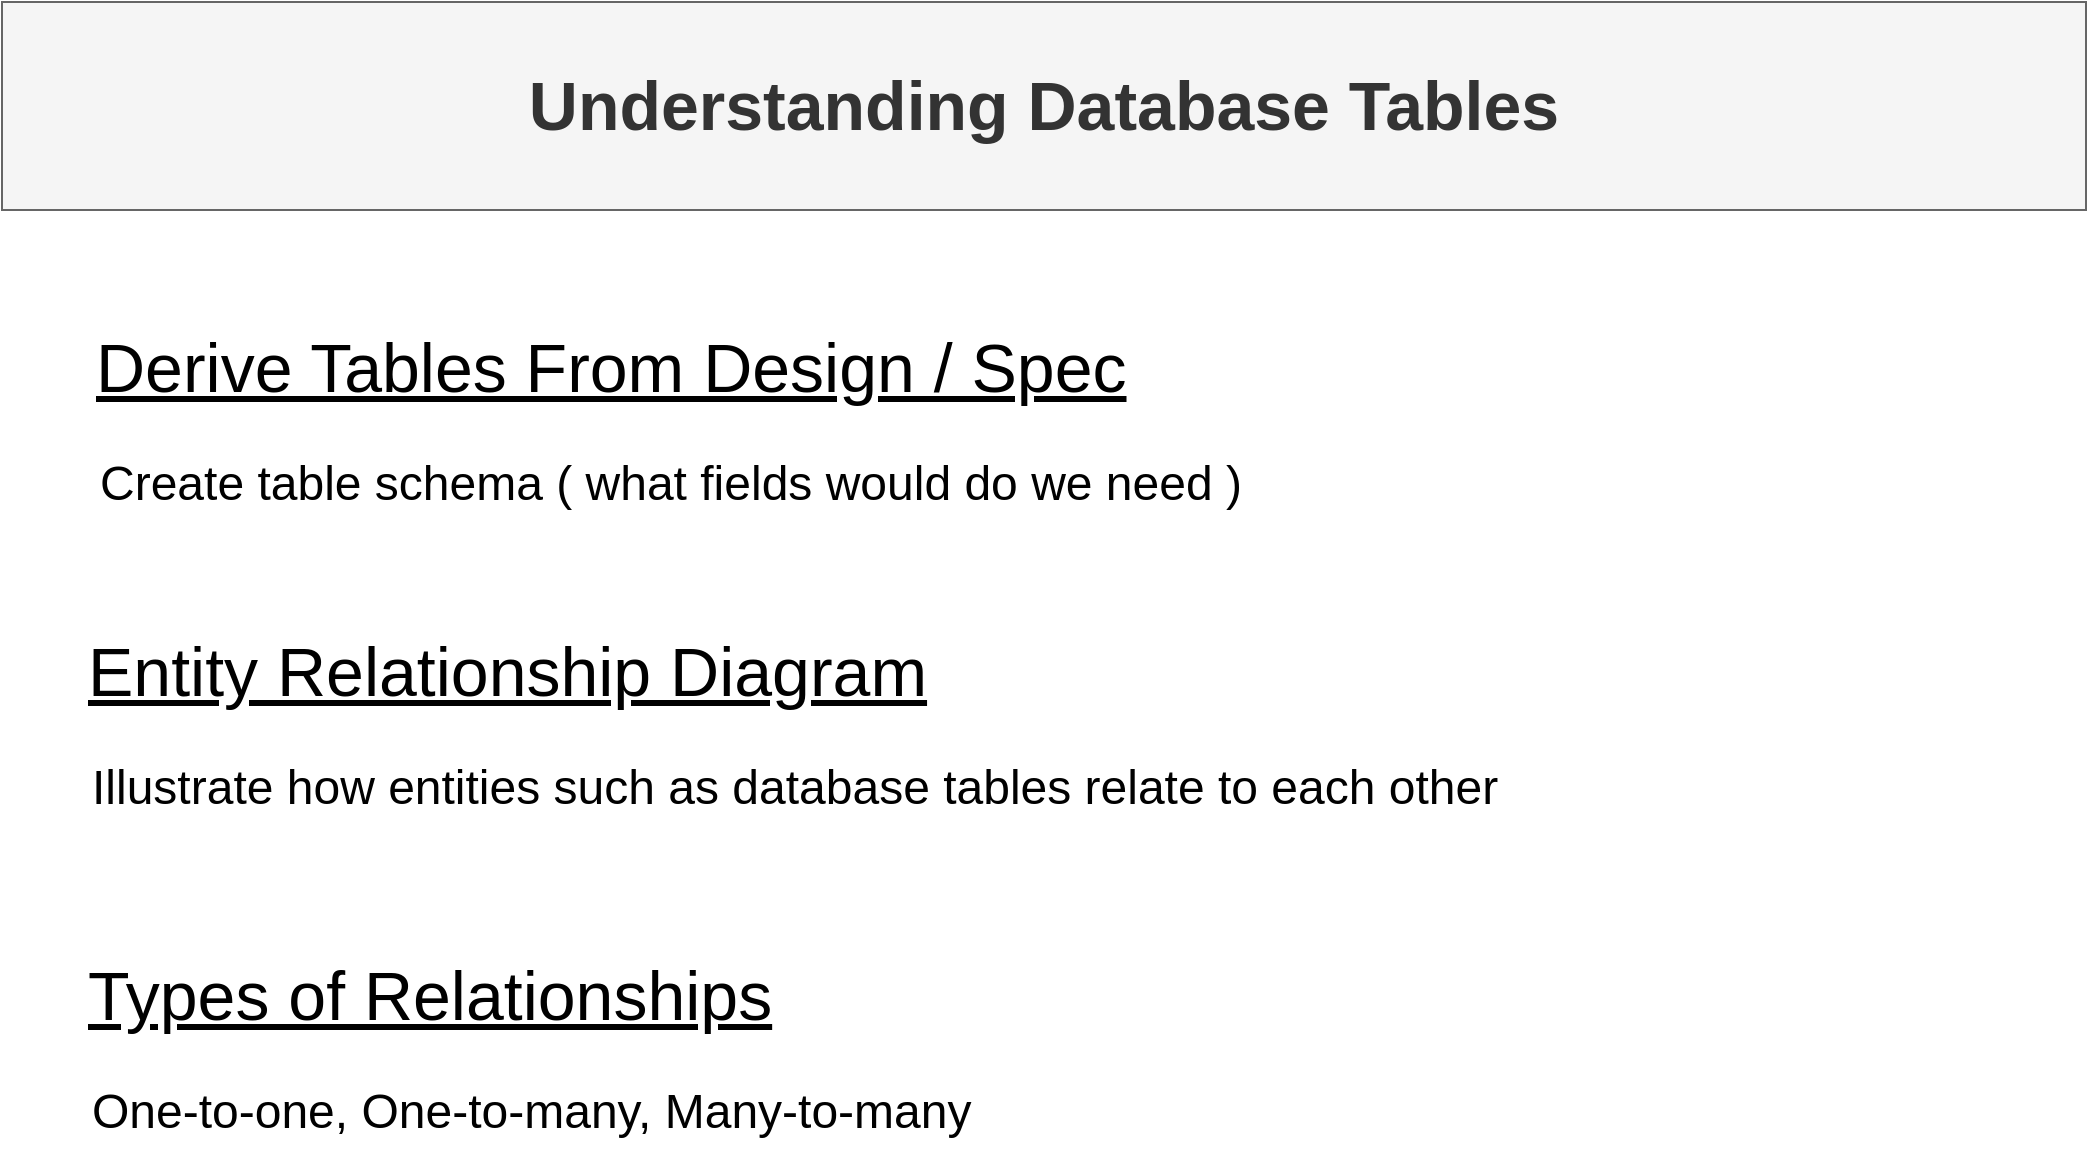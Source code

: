 <mxfile version="20.2.7" type="github" pages="13">
  <diagram id="FotcnQIIfs0xqwaQpZjz" name="intro">
    <mxGraphModel dx="1220" dy="875" grid="0" gridSize="10" guides="1" tooltips="1" connect="1" arrows="1" fold="1" page="1" pageScale="1" pageWidth="1169" pageHeight="827" math="0" shadow="0">
      <root>
        <mxCell id="0" />
        <mxCell id="1" parent="0" />
        <mxCell id="6VALieT2gYnqINmqsb4p-1" value="Understanding Database Tables" style="text;html=1;strokeColor=#666666;fillColor=#f5f5f5;align=center;verticalAlign=middle;whiteSpace=wrap;rounded=0;labelBackgroundColor=none;labelBorderColor=none;fontSize=34;fontStyle=1;fontColor=#333333;" vertex="1" parent="1">
          <mxGeometry x="64" y="54" width="1042" height="104" as="geometry" />
        </mxCell>
        <mxCell id="eOXNyGQrZUpIQwBLJnTq-1" value="" style="group" vertex="1" connectable="0" parent="1">
          <mxGeometry x="105" y="377" width="777" height="97" as="geometry" />
        </mxCell>
        <mxCell id="eOXNyGQrZUpIQwBLJnTq-2" value="&lt;u&gt;Entity Relationship Diagram&lt;/u&gt;" style="text;html=1;strokeColor=none;fillColor=none;align=left;verticalAlign=middle;whiteSpace=wrap;rounded=0;labelBackgroundColor=none;labelBorderColor=none;fontSize=34;" vertex="1" parent="eOXNyGQrZUpIQwBLJnTq-1">
          <mxGeometry width="465" height="24.25" as="geometry" />
        </mxCell>
        <mxCell id="eOXNyGQrZUpIQwBLJnTq-3" value="&lt;span style=&quot;font-size: 24px;&quot;&gt;Illustrate how entities such as database tables relate to each other&lt;/span&gt;" style="text;html=1;strokeColor=none;fillColor=none;align=left;verticalAlign=middle;whiteSpace=wrap;rounded=0;labelBackgroundColor=none;labelBorderColor=none;fontSize=34;" vertex="1" parent="eOXNyGQrZUpIQwBLJnTq-1">
          <mxGeometry x="2" y="34.758" width="775" height="62.242" as="geometry" />
        </mxCell>
        <mxCell id="hUrCHn7pNzRqqNeq3oIo-2" value="" style="group" vertex="1" connectable="0" parent="1">
          <mxGeometry x="105" y="539" width="777" height="97" as="geometry" />
        </mxCell>
        <mxCell id="hUrCHn7pNzRqqNeq3oIo-3" value="&lt;u&gt;Types of Relationships&lt;/u&gt;" style="text;html=1;strokeColor=none;fillColor=none;align=left;verticalAlign=middle;whiteSpace=wrap;rounded=0;labelBackgroundColor=none;labelBorderColor=none;fontSize=34;" vertex="1" parent="hUrCHn7pNzRqqNeq3oIo-2">
          <mxGeometry width="465" height="24.25" as="geometry" />
        </mxCell>
        <mxCell id="hUrCHn7pNzRqqNeq3oIo-4" value="&lt;span style=&quot;font-size: 24px;&quot;&gt;One-to-one, One-to-many, Many-to-many&lt;/span&gt;" style="text;html=1;strokeColor=none;fillColor=none;align=left;verticalAlign=middle;whiteSpace=wrap;rounded=0;labelBackgroundColor=none;labelBorderColor=none;fontSize=34;" vertex="1" parent="hUrCHn7pNzRqqNeq3oIo-2">
          <mxGeometry x="2" y="34.758" width="775" height="62.242" as="geometry" />
        </mxCell>
        <mxCell id="hUrCHn7pNzRqqNeq3oIo-5" value="" style="group" vertex="1" connectable="0" parent="1">
          <mxGeometry x="109" y="225" width="777" height="97" as="geometry" />
        </mxCell>
        <mxCell id="hUrCHn7pNzRqqNeq3oIo-6" value="&lt;u&gt;Derive Tables From Design / Spec&lt;/u&gt;" style="text;html=1;strokeColor=none;fillColor=none;align=left;verticalAlign=middle;whiteSpace=wrap;rounded=0;labelBackgroundColor=none;labelBorderColor=none;fontSize=34;" vertex="1" parent="hUrCHn7pNzRqqNeq3oIo-5">
          <mxGeometry width="559" height="24.25" as="geometry" />
        </mxCell>
        <mxCell id="hUrCHn7pNzRqqNeq3oIo-7" value="&lt;span style=&quot;font-size: 24px;&quot;&gt;Create table schema ( what fields would do we need )&lt;/span&gt;" style="text;html=1;strokeColor=none;fillColor=none;align=left;verticalAlign=middle;whiteSpace=wrap;rounded=0;labelBackgroundColor=none;labelBorderColor=none;fontSize=34;" vertex="1" parent="hUrCHn7pNzRqqNeq3oIo-5">
          <mxGeometry x="2" y="34.758" width="775" height="62.242" as="geometry" />
        </mxCell>
      </root>
    </mxGraphModel>
  </diagram>
  <diagram id="4K1cu0CH2-ABnhMXrAfh" name="user table">
    <mxGraphModel dx="1220" dy="1702" grid="1" gridSize="10" guides="1" tooltips="1" connect="1" arrows="1" fold="1" page="1" pageScale="1" pageWidth="1169" pageHeight="827" math="0" shadow="0">
      <root>
        <mxCell id="0" />
        <mxCell id="1" parent="0" />
        <mxCell id="vG5an0POfbPU9YHitRCV-1" value="Users" style="shape=table;startSize=30;container=1;collapsible=1;childLayout=tableLayout;fixedRows=1;rowLines=0;fontStyle=1;align=center;resizeLast=1;labelBackgroundColor=none;labelBorderColor=none;fillColor=#f5f5f5;fontColor=#333333;strokeColor=#666666;gradientColor=none;fontSize=16;" vertex="1" parent="1">
          <mxGeometry x="410" y="-670" width="180" height="270" as="geometry">
            <mxRectangle x="100" y="180" width="70" height="30" as="alternateBounds" />
          </mxGeometry>
        </mxCell>
        <mxCell id="vG5an0POfbPU9YHitRCV-2" value="" style="shape=tableRow;horizontal=0;startSize=0;swimlaneHead=0;swimlaneBody=0;fillColor=default;collapsible=0;dropTarget=0;points=[[0,0.5],[1,0.5]];portConstraint=eastwest;top=0;left=0;right=0;bottom=1;" vertex="1" parent="vG5an0POfbPU9YHitRCV-1">
          <mxGeometry y="30" width="180" height="30" as="geometry" />
        </mxCell>
        <mxCell id="vG5an0POfbPU9YHitRCV-3" value="PK" style="shape=partialRectangle;connectable=0;fillColor=none;top=0;left=0;bottom=0;right=0;fontStyle=1;overflow=hidden;" vertex="1" parent="vG5an0POfbPU9YHitRCV-2">
          <mxGeometry width="30" height="30" as="geometry">
            <mxRectangle width="30" height="30" as="alternateBounds" />
          </mxGeometry>
        </mxCell>
        <mxCell id="vG5an0POfbPU9YHitRCV-4" value="id" style="shape=partialRectangle;connectable=0;fillColor=none;top=0;left=0;bottom=0;right=0;align=left;spacingLeft=6;fontStyle=5;overflow=hidden;" vertex="1" parent="vG5an0POfbPU9YHitRCV-2">
          <mxGeometry x="30" width="150" height="30" as="geometry">
            <mxRectangle width="150" height="30" as="alternateBounds" />
          </mxGeometry>
        </mxCell>
        <mxCell id="vG5an0POfbPU9YHitRCV-5" value="" style="shape=tableRow;horizontal=0;startSize=0;swimlaneHead=0;swimlaneBody=0;fillColor=default;collapsible=0;dropTarget=0;points=[[0,0.5],[1,0.5]];portConstraint=eastwest;top=0;left=0;right=0;bottom=0;labelBorderColor=none;" vertex="1" parent="vG5an0POfbPU9YHitRCV-1">
          <mxGeometry y="60" width="180" height="30" as="geometry" />
        </mxCell>
        <mxCell id="vG5an0POfbPU9YHitRCV-6" value="" style="shape=partialRectangle;connectable=0;fillColor=none;top=0;left=0;bottom=0;right=0;editable=1;overflow=hidden;" vertex="1" parent="vG5an0POfbPU9YHitRCV-5">
          <mxGeometry width="30" height="30" as="geometry">
            <mxRectangle width="30" height="30" as="alternateBounds" />
          </mxGeometry>
        </mxCell>
        <mxCell id="vG5an0POfbPU9YHitRCV-7" value="first_name" style="shape=partialRectangle;connectable=0;fillColor=none;top=0;left=0;bottom=0;right=0;align=left;spacingLeft=6;overflow=hidden;fontSize=14;" vertex="1" parent="vG5an0POfbPU9YHitRCV-5">
          <mxGeometry x="30" width="150" height="30" as="geometry">
            <mxRectangle width="150" height="30" as="alternateBounds" />
          </mxGeometry>
        </mxCell>
        <mxCell id="vG5an0POfbPU9YHitRCV-8" value="" style="shape=tableRow;horizontal=0;startSize=0;swimlaneHead=0;swimlaneBody=0;fillColor=default;collapsible=0;dropTarget=0;points=[[0,0.5],[1,0.5]];portConstraint=eastwest;top=0;left=0;right=0;bottom=0;" vertex="1" parent="vG5an0POfbPU9YHitRCV-1">
          <mxGeometry y="90" width="180" height="30" as="geometry" />
        </mxCell>
        <mxCell id="vG5an0POfbPU9YHitRCV-9" value="" style="shape=partialRectangle;connectable=0;fillColor=none;top=0;left=0;bottom=0;right=0;editable=1;overflow=hidden;" vertex="1" parent="vG5an0POfbPU9YHitRCV-8">
          <mxGeometry width="30" height="30" as="geometry">
            <mxRectangle width="30" height="30" as="alternateBounds" />
          </mxGeometry>
        </mxCell>
        <mxCell id="vG5an0POfbPU9YHitRCV-10" value="last_name" style="shape=partialRectangle;connectable=0;fillColor=none;top=0;left=0;bottom=0;right=0;align=left;spacingLeft=6;overflow=hidden;fontSize=14;" vertex="1" parent="vG5an0POfbPU9YHitRCV-8">
          <mxGeometry x="30" width="150" height="30" as="geometry">
            <mxRectangle width="150" height="30" as="alternateBounds" />
          </mxGeometry>
        </mxCell>
        <mxCell id="vG5an0POfbPU9YHitRCV-11" value="" style="shape=tableRow;horizontal=0;startSize=0;swimlaneHead=0;swimlaneBody=0;fillColor=default;collapsible=0;dropTarget=0;points=[[0,0.5],[1,0.5]];portConstraint=eastwest;top=0;left=0;right=0;bottom=0;" vertex="1" parent="vG5an0POfbPU9YHitRCV-1">
          <mxGeometry y="120" width="180" height="30" as="geometry" />
        </mxCell>
        <mxCell id="vG5an0POfbPU9YHitRCV-12" value="" style="shape=partialRectangle;connectable=0;fillColor=none;top=0;left=0;bottom=0;right=0;editable=1;overflow=hidden;" vertex="1" parent="vG5an0POfbPU9YHitRCV-11">
          <mxGeometry width="30" height="30" as="geometry">
            <mxRectangle width="30" height="30" as="alternateBounds" />
          </mxGeometry>
        </mxCell>
        <mxCell id="vG5an0POfbPU9YHitRCV-13" value="email" style="shape=partialRectangle;connectable=0;fillColor=none;top=0;left=0;bottom=0;right=0;align=left;spacingLeft=6;overflow=hidden;fontSize=14;" vertex="1" parent="vG5an0POfbPU9YHitRCV-11">
          <mxGeometry x="30" width="150" height="30" as="geometry">
            <mxRectangle width="150" height="30" as="alternateBounds" />
          </mxGeometry>
        </mxCell>
        <mxCell id="vG5an0POfbPU9YHitRCV-14" value="" style="shape=tableRow;horizontal=0;startSize=0;swimlaneHead=0;swimlaneBody=0;fillColor=default;collapsible=0;dropTarget=0;points=[[0,0.5],[1,0.5]];portConstraint=eastwest;top=0;left=0;right=0;bottom=0;" vertex="1" parent="vG5an0POfbPU9YHitRCV-1">
          <mxGeometry y="150" width="180" height="30" as="geometry" />
        </mxCell>
        <mxCell id="vG5an0POfbPU9YHitRCV-15" value="" style="shape=partialRectangle;connectable=0;fillColor=none;top=0;left=0;bottom=0;right=0;editable=1;overflow=hidden;" vertex="1" parent="vG5an0POfbPU9YHitRCV-14">
          <mxGeometry width="30" height="30" as="geometry">
            <mxRectangle width="30" height="30" as="alternateBounds" />
          </mxGeometry>
        </mxCell>
        <mxCell id="vG5an0POfbPU9YHitRCV-16" value="password" style="shape=partialRectangle;connectable=0;fillColor=none;top=0;left=0;bottom=0;right=0;align=left;spacingLeft=6;overflow=hidden;fontSize=14;" vertex="1" parent="vG5an0POfbPU9YHitRCV-14">
          <mxGeometry x="30" width="150" height="30" as="geometry">
            <mxRectangle width="150" height="30" as="alternateBounds" />
          </mxGeometry>
        </mxCell>
        <mxCell id="vG5an0POfbPU9YHitRCV-17" value="" style="shape=tableRow;horizontal=0;startSize=0;swimlaneHead=0;swimlaneBody=0;fillColor=default;collapsible=0;dropTarget=0;points=[[0,0.5],[1,0.5]];portConstraint=eastwest;top=0;left=0;right=0;bottom=0;" vertex="1" parent="vG5an0POfbPU9YHitRCV-1">
          <mxGeometry y="180" width="180" height="30" as="geometry" />
        </mxCell>
        <mxCell id="vG5an0POfbPU9YHitRCV-18" value="" style="shape=partialRectangle;connectable=0;fillColor=none;top=0;left=0;bottom=0;right=0;editable=1;overflow=hidden;" vertex="1" parent="vG5an0POfbPU9YHitRCV-17">
          <mxGeometry width="30" height="30" as="geometry">
            <mxRectangle width="30" height="30" as="alternateBounds" />
          </mxGeometry>
        </mxCell>
        <mxCell id="vG5an0POfbPU9YHitRCV-19" value="created_at" style="shape=partialRectangle;connectable=0;fillColor=none;top=0;left=0;bottom=0;right=0;align=left;spacingLeft=6;overflow=hidden;fontSize=14;" vertex="1" parent="vG5an0POfbPU9YHitRCV-17">
          <mxGeometry x="30" width="150" height="30" as="geometry">
            <mxRectangle width="150" height="30" as="alternateBounds" />
          </mxGeometry>
        </mxCell>
        <mxCell id="vG5an0POfbPU9YHitRCV-20" value="" style="shape=tableRow;horizontal=0;startSize=0;swimlaneHead=0;swimlaneBody=0;fillColor=default;collapsible=0;dropTarget=0;points=[[0,0.5],[1,0.5]];portConstraint=eastwest;top=0;left=0;right=0;bottom=0;" vertex="1" parent="vG5an0POfbPU9YHitRCV-1">
          <mxGeometry y="210" width="180" height="30" as="geometry" />
        </mxCell>
        <mxCell id="vG5an0POfbPU9YHitRCV-21" value="" style="shape=partialRectangle;connectable=0;fillColor=none;top=0;left=0;bottom=0;right=0;editable=1;overflow=hidden;" vertex="1" parent="vG5an0POfbPU9YHitRCV-20">
          <mxGeometry width="30" height="30" as="geometry">
            <mxRectangle width="30" height="30" as="alternateBounds" />
          </mxGeometry>
        </mxCell>
        <mxCell id="vG5an0POfbPU9YHitRCV-22" value="updated_at" style="shape=partialRectangle;connectable=0;fillColor=none;top=0;left=0;bottom=0;right=0;align=left;spacingLeft=6;overflow=hidden;fontSize=14;" vertex="1" parent="vG5an0POfbPU9YHitRCV-20">
          <mxGeometry x="30" width="150" height="30" as="geometry">
            <mxRectangle width="150" height="30" as="alternateBounds" />
          </mxGeometry>
        </mxCell>
        <mxCell id="vG5an0POfbPU9YHitRCV-23" value="" style="shape=tableRow;horizontal=0;startSize=0;swimlaneHead=0;swimlaneBody=0;fillColor=default;collapsible=0;dropTarget=0;points=[[0,0.5],[1,0.5]];portConstraint=eastwest;top=0;left=0;right=0;bottom=0;" vertex="1" parent="vG5an0POfbPU9YHitRCV-1">
          <mxGeometry y="240" width="180" height="30" as="geometry" />
        </mxCell>
        <mxCell id="vG5an0POfbPU9YHitRCV-24" value="" style="shape=partialRectangle;connectable=0;fillColor=none;top=0;left=0;bottom=0;right=0;editable=1;overflow=hidden;" vertex="1" parent="vG5an0POfbPU9YHitRCV-23">
          <mxGeometry width="30" height="30" as="geometry">
            <mxRectangle width="30" height="30" as="alternateBounds" />
          </mxGeometry>
        </mxCell>
        <mxCell id="vG5an0POfbPU9YHitRCV-25" value="" style="shape=partialRectangle;connectable=0;fillColor=none;top=0;left=0;bottom=0;right=0;align=left;spacingLeft=6;overflow=hidden;fontSize=14;" vertex="1" parent="vG5an0POfbPU9YHitRCV-23">
          <mxGeometry x="30" width="150" height="30" as="geometry">
            <mxRectangle width="150" height="30" as="alternateBounds" />
          </mxGeometry>
        </mxCell>
      </root>
    </mxGraphModel>
  </diagram>
  <diagram id="0geTjDdKFBhqHGrt_HfD" name="table structure">
    <mxGraphModel dx="1220" dy="1702" grid="0" gridSize="10" guides="1" tooltips="1" connect="1" arrows="1" fold="1" page="1" pageScale="1" pageWidth="1169" pageHeight="827" math="0" shadow="0">
      <root>
        <mxCell id="0" />
        <mxCell id="1" parent="0" />
        <mxCell id="8qQgy5PfnKtjaUMsDMja-1" value="Users" style="shape=table;startSize=30;container=1;collapsible=1;childLayout=tableLayout;fixedRows=1;rowLines=0;fontStyle=1;align=center;resizeLast=1;labelBackgroundColor=none;labelBorderColor=none;fillColor=#f5f5f5;fontColor=#333333;strokeColor=#666666;gradientColor=none;fontSize=16;" vertex="1" parent="1">
          <mxGeometry x="92" y="-769" width="180" height="270" as="geometry">
            <mxRectangle x="100" y="180" width="70" height="30" as="alternateBounds" />
          </mxGeometry>
        </mxCell>
        <mxCell id="8qQgy5PfnKtjaUMsDMja-2" value="" style="shape=tableRow;horizontal=0;startSize=0;swimlaneHead=0;swimlaneBody=0;fillColor=default;collapsible=0;dropTarget=0;points=[[0,0.5],[1,0.5]];portConstraint=eastwest;top=0;left=0;right=0;bottom=1;" vertex="1" parent="8qQgy5PfnKtjaUMsDMja-1">
          <mxGeometry y="30" width="180" height="30" as="geometry" />
        </mxCell>
        <mxCell id="8qQgy5PfnKtjaUMsDMja-3" value="PK" style="shape=partialRectangle;connectable=0;fillColor=none;top=0;left=0;bottom=0;right=0;fontStyle=1;overflow=hidden;" vertex="1" parent="8qQgy5PfnKtjaUMsDMja-2">
          <mxGeometry width="30" height="30" as="geometry">
            <mxRectangle width="30" height="30" as="alternateBounds" />
          </mxGeometry>
        </mxCell>
        <mxCell id="8qQgy5PfnKtjaUMsDMja-4" value="id" style="shape=partialRectangle;connectable=0;fillColor=none;top=0;left=0;bottom=0;right=0;align=left;spacingLeft=6;fontStyle=5;overflow=hidden;" vertex="1" parent="8qQgy5PfnKtjaUMsDMja-2">
          <mxGeometry x="30" width="150" height="30" as="geometry">
            <mxRectangle width="150" height="30" as="alternateBounds" />
          </mxGeometry>
        </mxCell>
        <mxCell id="8qQgy5PfnKtjaUMsDMja-5" value="" style="shape=tableRow;horizontal=0;startSize=0;swimlaneHead=0;swimlaneBody=0;fillColor=default;collapsible=0;dropTarget=0;points=[[0,0.5],[1,0.5]];portConstraint=eastwest;top=0;left=0;right=0;bottom=0;labelBorderColor=none;" vertex="1" parent="8qQgy5PfnKtjaUMsDMja-1">
          <mxGeometry y="60" width="180" height="30" as="geometry" />
        </mxCell>
        <mxCell id="8qQgy5PfnKtjaUMsDMja-6" value="" style="shape=partialRectangle;connectable=0;fillColor=none;top=0;left=0;bottom=0;right=0;editable=1;overflow=hidden;" vertex="1" parent="8qQgy5PfnKtjaUMsDMja-5">
          <mxGeometry width="30" height="30" as="geometry">
            <mxRectangle width="30" height="30" as="alternateBounds" />
          </mxGeometry>
        </mxCell>
        <mxCell id="8qQgy5PfnKtjaUMsDMja-7" value="first_name" style="shape=partialRectangle;connectable=0;fillColor=none;top=0;left=0;bottom=0;right=0;align=left;spacingLeft=6;overflow=hidden;fontSize=14;" vertex="1" parent="8qQgy5PfnKtjaUMsDMja-5">
          <mxGeometry x="30" width="150" height="30" as="geometry">
            <mxRectangle width="150" height="30" as="alternateBounds" />
          </mxGeometry>
        </mxCell>
        <mxCell id="8qQgy5PfnKtjaUMsDMja-8" value="" style="shape=tableRow;horizontal=0;startSize=0;swimlaneHead=0;swimlaneBody=0;fillColor=default;collapsible=0;dropTarget=0;points=[[0,0.5],[1,0.5]];portConstraint=eastwest;top=0;left=0;right=0;bottom=0;" vertex="1" parent="8qQgy5PfnKtjaUMsDMja-1">
          <mxGeometry y="90" width="180" height="30" as="geometry" />
        </mxCell>
        <mxCell id="8qQgy5PfnKtjaUMsDMja-9" value="" style="shape=partialRectangle;connectable=0;fillColor=none;top=0;left=0;bottom=0;right=0;editable=1;overflow=hidden;" vertex="1" parent="8qQgy5PfnKtjaUMsDMja-8">
          <mxGeometry width="30" height="30" as="geometry">
            <mxRectangle width="30" height="30" as="alternateBounds" />
          </mxGeometry>
        </mxCell>
        <mxCell id="8qQgy5PfnKtjaUMsDMja-10" value="last_name" style="shape=partialRectangle;connectable=0;fillColor=none;top=0;left=0;bottom=0;right=0;align=left;spacingLeft=6;overflow=hidden;fontSize=14;" vertex="1" parent="8qQgy5PfnKtjaUMsDMja-8">
          <mxGeometry x="30" width="150" height="30" as="geometry">
            <mxRectangle width="150" height="30" as="alternateBounds" />
          </mxGeometry>
        </mxCell>
        <mxCell id="8qQgy5PfnKtjaUMsDMja-11" value="" style="shape=tableRow;horizontal=0;startSize=0;swimlaneHead=0;swimlaneBody=0;fillColor=default;collapsible=0;dropTarget=0;points=[[0,0.5],[1,0.5]];portConstraint=eastwest;top=0;left=0;right=0;bottom=0;" vertex="1" parent="8qQgy5PfnKtjaUMsDMja-1">
          <mxGeometry y="120" width="180" height="30" as="geometry" />
        </mxCell>
        <mxCell id="8qQgy5PfnKtjaUMsDMja-12" value="" style="shape=partialRectangle;connectable=0;fillColor=none;top=0;left=0;bottom=0;right=0;editable=1;overflow=hidden;" vertex="1" parent="8qQgy5PfnKtjaUMsDMja-11">
          <mxGeometry width="30" height="30" as="geometry">
            <mxRectangle width="30" height="30" as="alternateBounds" />
          </mxGeometry>
        </mxCell>
        <mxCell id="8qQgy5PfnKtjaUMsDMja-13" value="email" style="shape=partialRectangle;connectable=0;fillColor=none;top=0;left=0;bottom=0;right=0;align=left;spacingLeft=6;overflow=hidden;fontSize=14;" vertex="1" parent="8qQgy5PfnKtjaUMsDMja-11">
          <mxGeometry x="30" width="150" height="30" as="geometry">
            <mxRectangle width="150" height="30" as="alternateBounds" />
          </mxGeometry>
        </mxCell>
        <mxCell id="8qQgy5PfnKtjaUMsDMja-14" value="" style="shape=tableRow;horizontal=0;startSize=0;swimlaneHead=0;swimlaneBody=0;fillColor=default;collapsible=0;dropTarget=0;points=[[0,0.5],[1,0.5]];portConstraint=eastwest;top=0;left=0;right=0;bottom=0;" vertex="1" parent="8qQgy5PfnKtjaUMsDMja-1">
          <mxGeometry y="150" width="180" height="30" as="geometry" />
        </mxCell>
        <mxCell id="8qQgy5PfnKtjaUMsDMja-15" value="" style="shape=partialRectangle;connectable=0;fillColor=none;top=0;left=0;bottom=0;right=0;editable=1;overflow=hidden;" vertex="1" parent="8qQgy5PfnKtjaUMsDMja-14">
          <mxGeometry width="30" height="30" as="geometry">
            <mxRectangle width="30" height="30" as="alternateBounds" />
          </mxGeometry>
        </mxCell>
        <mxCell id="8qQgy5PfnKtjaUMsDMja-16" value="password" style="shape=partialRectangle;connectable=0;fillColor=none;top=0;left=0;bottom=0;right=0;align=left;spacingLeft=6;overflow=hidden;fontSize=14;" vertex="1" parent="8qQgy5PfnKtjaUMsDMja-14">
          <mxGeometry x="30" width="150" height="30" as="geometry">
            <mxRectangle width="150" height="30" as="alternateBounds" />
          </mxGeometry>
        </mxCell>
        <mxCell id="8qQgy5PfnKtjaUMsDMja-17" value="" style="shape=tableRow;horizontal=0;startSize=0;swimlaneHead=0;swimlaneBody=0;fillColor=default;collapsible=0;dropTarget=0;points=[[0,0.5],[1,0.5]];portConstraint=eastwest;top=0;left=0;right=0;bottom=0;" vertex="1" parent="8qQgy5PfnKtjaUMsDMja-1">
          <mxGeometry y="180" width="180" height="30" as="geometry" />
        </mxCell>
        <mxCell id="8qQgy5PfnKtjaUMsDMja-18" value="" style="shape=partialRectangle;connectable=0;fillColor=none;top=0;left=0;bottom=0;right=0;editable=1;overflow=hidden;" vertex="1" parent="8qQgy5PfnKtjaUMsDMja-17">
          <mxGeometry width="30" height="30" as="geometry">
            <mxRectangle width="30" height="30" as="alternateBounds" />
          </mxGeometry>
        </mxCell>
        <mxCell id="8qQgy5PfnKtjaUMsDMja-19" value="created_at" style="shape=partialRectangle;connectable=0;fillColor=none;top=0;left=0;bottom=0;right=0;align=left;spacingLeft=6;overflow=hidden;fontSize=14;" vertex="1" parent="8qQgy5PfnKtjaUMsDMja-17">
          <mxGeometry x="30" width="150" height="30" as="geometry">
            <mxRectangle width="150" height="30" as="alternateBounds" />
          </mxGeometry>
        </mxCell>
        <mxCell id="8qQgy5PfnKtjaUMsDMja-20" value="" style="shape=tableRow;horizontal=0;startSize=0;swimlaneHead=0;swimlaneBody=0;fillColor=default;collapsible=0;dropTarget=0;points=[[0,0.5],[1,0.5]];portConstraint=eastwest;top=0;left=0;right=0;bottom=0;" vertex="1" parent="8qQgy5PfnKtjaUMsDMja-1">
          <mxGeometry y="210" width="180" height="30" as="geometry" />
        </mxCell>
        <mxCell id="8qQgy5PfnKtjaUMsDMja-21" value="" style="shape=partialRectangle;connectable=0;fillColor=none;top=0;left=0;bottom=0;right=0;editable=1;overflow=hidden;" vertex="1" parent="8qQgy5PfnKtjaUMsDMja-20">
          <mxGeometry width="30" height="30" as="geometry">
            <mxRectangle width="30" height="30" as="alternateBounds" />
          </mxGeometry>
        </mxCell>
        <mxCell id="8qQgy5PfnKtjaUMsDMja-22" value="updated_at" style="shape=partialRectangle;connectable=0;fillColor=none;top=0;left=0;bottom=0;right=0;align=left;spacingLeft=6;overflow=hidden;fontSize=14;" vertex="1" parent="8qQgy5PfnKtjaUMsDMja-20">
          <mxGeometry x="30" width="150" height="30" as="geometry">
            <mxRectangle width="150" height="30" as="alternateBounds" />
          </mxGeometry>
        </mxCell>
        <mxCell id="8qQgy5PfnKtjaUMsDMja-23" value="" style="shape=tableRow;horizontal=0;startSize=0;swimlaneHead=0;swimlaneBody=0;fillColor=default;collapsible=0;dropTarget=0;points=[[0,0.5],[1,0.5]];portConstraint=eastwest;top=0;left=0;right=0;bottom=0;" vertex="1" parent="8qQgy5PfnKtjaUMsDMja-1">
          <mxGeometry y="240" width="180" height="30" as="geometry" />
        </mxCell>
        <mxCell id="8qQgy5PfnKtjaUMsDMja-24" value="" style="shape=partialRectangle;connectable=0;fillColor=none;top=0;left=0;bottom=0;right=0;editable=1;overflow=hidden;" vertex="1" parent="8qQgy5PfnKtjaUMsDMja-23">
          <mxGeometry width="30" height="30" as="geometry">
            <mxRectangle width="30" height="30" as="alternateBounds" />
          </mxGeometry>
        </mxCell>
        <mxCell id="8qQgy5PfnKtjaUMsDMja-25" value="" style="shape=partialRectangle;connectable=0;fillColor=none;top=0;left=0;bottom=0;right=0;align=left;spacingLeft=6;overflow=hidden;fontSize=14;" vertex="1" parent="8qQgy5PfnKtjaUMsDMja-23">
          <mxGeometry x="30" width="150" height="30" as="geometry">
            <mxRectangle width="150" height="30" as="alternateBounds" />
          </mxGeometry>
        </mxCell>
        <mxCell id="8qQgy5PfnKtjaUMsDMja-205" value="" style="shape=table;startSize=0;container=1;collapsible=0;childLayout=tableLayout;rounded=0;labelBackgroundColor=none;labelBorderColor=none;fontSize=16;fillColor=default;gradientColor=none;" vertex="1" parent="1">
          <mxGeometry x="83" y="-381" width="952" height="160" as="geometry" />
        </mxCell>
        <mxCell id="8qQgy5PfnKtjaUMsDMja-206" value="" style="shape=tableRow;horizontal=0;startSize=0;swimlaneHead=0;swimlaneBody=0;top=0;left=0;bottom=0;right=0;collapsible=0;dropTarget=0;fillColor=none;points=[[0,0.5],[1,0.5]];portConstraint=eastwest;rounded=0;labelBackgroundColor=none;labelBorderColor=none;fontSize=16;" vertex="1" parent="8qQgy5PfnKtjaUMsDMja-205">
          <mxGeometry width="952" height="40" as="geometry" />
        </mxCell>
        <mxCell id="8qQgy5PfnKtjaUMsDMja-207" value="id" style="shape=partialRectangle;html=1;whiteSpace=wrap;connectable=0;overflow=hidden;fillColor=#f5f5f5;top=0;left=0;bottom=0;right=0;pointerEvents=1;rounded=0;labelBackgroundColor=none;labelBorderColor=none;fontSize=16;fontColor=#333333;strokeColor=#666666;fontStyle=1;gradientColor=none;" vertex="1" parent="8qQgy5PfnKtjaUMsDMja-206">
          <mxGeometry width="91" height="40" as="geometry">
            <mxRectangle width="91" height="40" as="alternateBounds" />
          </mxGeometry>
        </mxCell>
        <mxCell id="8qQgy5PfnKtjaUMsDMja-208" value="first_name" style="shape=partialRectangle;html=1;whiteSpace=wrap;connectable=0;overflow=hidden;fillColor=#f5f5f5;top=0;left=0;bottom=0;right=0;pointerEvents=1;rounded=0;labelBackgroundColor=none;labelBorderColor=none;fontSize=16;fontColor=#333333;strokeColor=#666666;fontStyle=1;gradientColor=none;" vertex="1" parent="8qQgy5PfnKtjaUMsDMja-206">
          <mxGeometry x="91" width="151" height="40" as="geometry">
            <mxRectangle width="151" height="40" as="alternateBounds" />
          </mxGeometry>
        </mxCell>
        <mxCell id="8qQgy5PfnKtjaUMsDMja-209" value="last_name" style="shape=partialRectangle;html=1;whiteSpace=wrap;connectable=0;overflow=hidden;fillColor=#f5f5f5;top=0;left=0;bottom=0;right=0;pointerEvents=1;rounded=0;labelBackgroundColor=none;labelBorderColor=none;fontSize=16;fontColor=#333333;strokeColor=#666666;fontStyle=1" vertex="1" parent="8qQgy5PfnKtjaUMsDMja-206">
          <mxGeometry x="242" width="113" height="40" as="geometry">
            <mxRectangle width="113" height="40" as="alternateBounds" />
          </mxGeometry>
        </mxCell>
        <mxCell id="8qQgy5PfnKtjaUMsDMja-210" value="email" style="shape=partialRectangle;html=1;whiteSpace=wrap;connectable=0;overflow=hidden;fillColor=#f5f5f5;top=0;left=0;bottom=0;right=0;pointerEvents=1;rounded=0;labelBackgroundColor=none;labelBorderColor=none;fontSize=16;fontColor=#333333;strokeColor=#666666;fontStyle=1" vertex="1" parent="8qQgy5PfnKtjaUMsDMja-206">
          <mxGeometry x="355" width="189" height="40" as="geometry">
            <mxRectangle width="189" height="40" as="alternateBounds" />
          </mxGeometry>
        </mxCell>
        <mxCell id="8qQgy5PfnKtjaUMsDMja-211" value="password" style="shape=partialRectangle;html=1;whiteSpace=wrap;connectable=0;overflow=hidden;fillColor=#f5f5f5;top=0;left=0;bottom=0;right=0;pointerEvents=1;rounded=0;labelBackgroundColor=none;labelBorderColor=none;fontSize=16;fontColor=#333333;strokeColor=#666666;fontStyle=1" vertex="1" parent="8qQgy5PfnKtjaUMsDMja-206">
          <mxGeometry x="544" width="137" height="40" as="geometry">
            <mxRectangle width="137" height="40" as="alternateBounds" />
          </mxGeometry>
        </mxCell>
        <mxCell id="8qQgy5PfnKtjaUMsDMja-212" value="created_at" style="shape=partialRectangle;html=1;whiteSpace=wrap;connectable=0;overflow=hidden;fillColor=#f5f5f5;top=0;left=0;bottom=0;right=0;pointerEvents=1;rounded=0;labelBackgroundColor=none;labelBorderColor=none;fontSize=16;fontColor=#333333;strokeColor=#666666;fontStyle=1" vertex="1" parent="8qQgy5PfnKtjaUMsDMja-206">
          <mxGeometry x="681" width="134" height="40" as="geometry">
            <mxRectangle width="134" height="40" as="alternateBounds" />
          </mxGeometry>
        </mxCell>
        <mxCell id="8qQgy5PfnKtjaUMsDMja-213" value="updated_at" style="shape=partialRectangle;html=1;whiteSpace=wrap;connectable=0;overflow=hidden;fillColor=#f5f5f5;top=0;left=0;bottom=0;right=0;pointerEvents=1;rounded=0;labelBackgroundColor=none;labelBorderColor=none;fontSize=16;fontColor=#333333;strokeColor=#666666;fontStyle=1" vertex="1" parent="8qQgy5PfnKtjaUMsDMja-206">
          <mxGeometry x="815" width="137" height="40" as="geometry">
            <mxRectangle width="137" height="40" as="alternateBounds" />
          </mxGeometry>
        </mxCell>
        <mxCell id="8qQgy5PfnKtjaUMsDMja-214" value="" style="shape=tableRow;horizontal=0;startSize=0;swimlaneHead=0;swimlaneBody=0;top=0;left=0;bottom=0;right=0;collapsible=0;dropTarget=0;fillColor=none;points=[[0,0.5],[1,0.5]];portConstraint=eastwest;rounded=0;labelBackgroundColor=none;labelBorderColor=none;fontSize=16;" vertex="1" parent="8qQgy5PfnKtjaUMsDMja-205">
          <mxGeometry y="40" width="952" height="40" as="geometry" />
        </mxCell>
        <mxCell id="8qQgy5PfnKtjaUMsDMja-215" value="1" style="shape=partialRectangle;html=1;whiteSpace=wrap;connectable=0;overflow=hidden;fillColor=none;top=0;left=0;bottom=0;right=0;pointerEvents=1;rounded=0;labelBackgroundColor=none;labelBorderColor=none;fontSize=16;" vertex="1" parent="8qQgy5PfnKtjaUMsDMja-214">
          <mxGeometry width="91" height="40" as="geometry">
            <mxRectangle width="91" height="40" as="alternateBounds" />
          </mxGeometry>
        </mxCell>
        <mxCell id="8qQgy5PfnKtjaUMsDMja-216" value="Fela" style="shape=partialRectangle;html=1;whiteSpace=wrap;connectable=0;overflow=hidden;fillColor=none;top=0;left=0;bottom=0;right=0;pointerEvents=1;rounded=0;labelBackgroundColor=none;labelBorderColor=none;fontSize=16;" vertex="1" parent="8qQgy5PfnKtjaUMsDMja-214">
          <mxGeometry x="91" width="151" height="40" as="geometry">
            <mxRectangle width="151" height="40" as="alternateBounds" />
          </mxGeometry>
        </mxCell>
        <mxCell id="8qQgy5PfnKtjaUMsDMja-217" value="Kuti" style="shape=partialRectangle;html=1;whiteSpace=wrap;connectable=0;overflow=hidden;fillColor=none;top=0;left=0;bottom=0;right=0;pointerEvents=1;rounded=0;labelBackgroundColor=none;labelBorderColor=none;fontSize=16;" vertex="1" parent="8qQgy5PfnKtjaUMsDMja-214">
          <mxGeometry x="242" width="113" height="40" as="geometry">
            <mxRectangle width="113" height="40" as="alternateBounds" />
          </mxGeometry>
        </mxCell>
        <mxCell id="8qQgy5PfnKtjaUMsDMja-218" value="fela@email.com" style="shape=partialRectangle;html=1;whiteSpace=wrap;connectable=0;overflow=hidden;fillColor=none;top=0;left=0;bottom=0;right=0;pointerEvents=1;rounded=0;labelBackgroundColor=none;labelBorderColor=none;fontSize=16;" vertex="1" parent="8qQgy5PfnKtjaUMsDMja-214">
          <mxGeometry x="355" width="189" height="40" as="geometry">
            <mxRectangle width="189" height="40" as="alternateBounds" />
          </mxGeometry>
        </mxCell>
        <mxCell id="8qQgy5PfnKtjaUMsDMja-219" value="password123" style="shape=partialRectangle;html=1;whiteSpace=wrap;connectable=0;overflow=hidden;fillColor=none;top=0;left=0;bottom=0;right=0;pointerEvents=1;rounded=0;labelBackgroundColor=none;labelBorderColor=none;fontSize=16;" vertex="1" parent="8qQgy5PfnKtjaUMsDMja-214">
          <mxGeometry x="544" width="137" height="40" as="geometry">
            <mxRectangle width="137" height="40" as="alternateBounds" />
          </mxGeometry>
        </mxCell>
        <mxCell id="8qQgy5PfnKtjaUMsDMja-220" value="2022-09-15" style="shape=partialRectangle;html=1;whiteSpace=wrap;connectable=0;overflow=hidden;fillColor=none;top=0;left=0;bottom=0;right=0;pointerEvents=1;rounded=0;labelBackgroundColor=none;labelBorderColor=none;fontSize=16;" vertex="1" parent="8qQgy5PfnKtjaUMsDMja-214">
          <mxGeometry x="681" width="134" height="40" as="geometry">
            <mxRectangle width="134" height="40" as="alternateBounds" />
          </mxGeometry>
        </mxCell>
        <mxCell id="8qQgy5PfnKtjaUMsDMja-221" value="2022-09-15" style="shape=partialRectangle;html=1;whiteSpace=wrap;connectable=0;overflow=hidden;fillColor=none;top=0;left=0;bottom=0;right=0;pointerEvents=1;rounded=0;labelBackgroundColor=none;labelBorderColor=none;fontSize=16;" vertex="1" parent="8qQgy5PfnKtjaUMsDMja-214">
          <mxGeometry x="815" width="137" height="40" as="geometry">
            <mxRectangle width="137" height="40" as="alternateBounds" />
          </mxGeometry>
        </mxCell>
        <mxCell id="8qQgy5PfnKtjaUMsDMja-230" value="" style="shape=tableRow;horizontal=0;startSize=0;swimlaneHead=0;swimlaneBody=0;top=0;left=0;bottom=0;right=0;collapsible=0;dropTarget=0;fillColor=none;points=[[0,0.5],[1,0.5]];portConstraint=eastwest;rounded=0;labelBackgroundColor=none;labelBorderColor=none;fontSize=16;" vertex="1" parent="8qQgy5PfnKtjaUMsDMja-205">
          <mxGeometry y="80" width="952" height="40" as="geometry" />
        </mxCell>
        <mxCell id="8qQgy5PfnKtjaUMsDMja-231" value="2" style="shape=partialRectangle;html=1;whiteSpace=wrap;connectable=0;overflow=hidden;fillColor=none;top=0;left=0;bottom=0;right=0;pointerEvents=1;rounded=0;labelBackgroundColor=none;labelBorderColor=none;fontSize=16;" vertex="1" parent="8qQgy5PfnKtjaUMsDMja-230">
          <mxGeometry width="91" height="40" as="geometry">
            <mxRectangle width="91" height="40" as="alternateBounds" />
          </mxGeometry>
        </mxCell>
        <mxCell id="8qQgy5PfnKtjaUMsDMja-232" value="Burna" style="shape=partialRectangle;html=1;whiteSpace=wrap;connectable=0;overflow=hidden;fillColor=none;top=0;left=0;bottom=0;right=0;pointerEvents=1;rounded=0;labelBackgroundColor=none;labelBorderColor=none;fontSize=16;" vertex="1" parent="8qQgy5PfnKtjaUMsDMja-230">
          <mxGeometry x="91" width="151" height="40" as="geometry">
            <mxRectangle width="151" height="40" as="alternateBounds" />
          </mxGeometry>
        </mxCell>
        <mxCell id="8qQgy5PfnKtjaUMsDMja-233" value="Boy" style="shape=partialRectangle;html=1;whiteSpace=wrap;connectable=0;overflow=hidden;fillColor=none;top=0;left=0;bottom=0;right=0;pointerEvents=1;rounded=0;labelBackgroundColor=none;labelBorderColor=none;fontSize=16;" vertex="1" parent="8qQgy5PfnKtjaUMsDMja-230">
          <mxGeometry x="242" width="113" height="40" as="geometry">
            <mxRectangle width="113" height="40" as="alternateBounds" />
          </mxGeometry>
        </mxCell>
        <mxCell id="8qQgy5PfnKtjaUMsDMja-234" value="burna@email.com" style="shape=partialRectangle;html=1;whiteSpace=wrap;connectable=0;overflow=hidden;fillColor=none;top=0;left=0;bottom=0;right=0;pointerEvents=1;rounded=0;labelBackgroundColor=none;labelBorderColor=none;fontSize=16;" vertex="1" parent="8qQgy5PfnKtjaUMsDMja-230">
          <mxGeometry x="355" width="189" height="40" as="geometry">
            <mxRectangle width="189" height="40" as="alternateBounds" />
          </mxGeometry>
        </mxCell>
        <mxCell id="8qQgy5PfnKtjaUMsDMja-235" value="password123" style="shape=partialRectangle;html=1;whiteSpace=wrap;connectable=0;overflow=hidden;fillColor=none;top=0;left=0;bottom=0;right=0;pointerEvents=1;rounded=0;labelBackgroundColor=none;labelBorderColor=none;fontSize=16;" vertex="1" parent="8qQgy5PfnKtjaUMsDMja-230">
          <mxGeometry x="544" width="137" height="40" as="geometry">
            <mxRectangle width="137" height="40" as="alternateBounds" />
          </mxGeometry>
        </mxCell>
        <mxCell id="8qQgy5PfnKtjaUMsDMja-236" value="2022-02-15" style="shape=partialRectangle;html=1;whiteSpace=wrap;connectable=0;overflow=hidden;fillColor=none;top=0;left=0;bottom=0;right=0;pointerEvents=1;rounded=0;labelBackgroundColor=none;labelBorderColor=none;fontSize=16;" vertex="1" parent="8qQgy5PfnKtjaUMsDMja-230">
          <mxGeometry x="681" width="134" height="40" as="geometry">
            <mxRectangle width="134" height="40" as="alternateBounds" />
          </mxGeometry>
        </mxCell>
        <mxCell id="8qQgy5PfnKtjaUMsDMja-237" value="2022-09-15" style="shape=partialRectangle;html=1;whiteSpace=wrap;connectable=0;overflow=hidden;fillColor=none;top=0;left=0;bottom=0;right=0;pointerEvents=1;rounded=0;labelBackgroundColor=none;labelBorderColor=none;fontSize=16;" vertex="1" parent="8qQgy5PfnKtjaUMsDMja-230">
          <mxGeometry x="815" width="137" height="40" as="geometry">
            <mxRectangle width="137" height="40" as="alternateBounds" />
          </mxGeometry>
        </mxCell>
        <mxCell id="8qQgy5PfnKtjaUMsDMja-222" value="" style="shape=tableRow;horizontal=0;startSize=0;swimlaneHead=0;swimlaneBody=0;top=0;left=0;bottom=0;right=0;collapsible=0;dropTarget=0;fillColor=none;points=[[0,0.5],[1,0.5]];portConstraint=eastwest;rounded=0;labelBackgroundColor=none;labelBorderColor=none;fontSize=16;" vertex="1" parent="8qQgy5PfnKtjaUMsDMja-205">
          <mxGeometry y="120" width="952" height="40" as="geometry" />
        </mxCell>
        <mxCell id="8qQgy5PfnKtjaUMsDMja-223" value="3" style="shape=partialRectangle;html=1;whiteSpace=wrap;connectable=0;overflow=hidden;fillColor=none;top=0;left=0;bottom=0;right=0;pointerEvents=1;rounded=0;labelBackgroundColor=none;labelBorderColor=none;fontSize=16;" vertex="1" parent="8qQgy5PfnKtjaUMsDMja-222">
          <mxGeometry width="91" height="40" as="geometry">
            <mxRectangle width="91" height="40" as="alternateBounds" />
          </mxGeometry>
        </mxCell>
        <mxCell id="8qQgy5PfnKtjaUMsDMja-224" value="Tiwa" style="shape=partialRectangle;html=1;whiteSpace=wrap;connectable=0;overflow=hidden;fillColor=none;top=0;left=0;bottom=0;right=0;pointerEvents=1;rounded=0;labelBackgroundColor=none;labelBorderColor=none;fontSize=16;" vertex="1" parent="8qQgy5PfnKtjaUMsDMja-222">
          <mxGeometry x="91" width="151" height="40" as="geometry">
            <mxRectangle width="151" height="40" as="alternateBounds" />
          </mxGeometry>
        </mxCell>
        <mxCell id="8qQgy5PfnKtjaUMsDMja-225" value="Savage" style="shape=partialRectangle;html=1;whiteSpace=wrap;connectable=0;overflow=hidden;fillColor=none;top=0;left=0;bottom=0;right=0;pointerEvents=1;rounded=0;labelBackgroundColor=none;labelBorderColor=none;fontSize=16;" vertex="1" parent="8qQgy5PfnKtjaUMsDMja-222">
          <mxGeometry x="242" width="113" height="40" as="geometry">
            <mxRectangle width="113" height="40" as="alternateBounds" />
          </mxGeometry>
        </mxCell>
        <mxCell id="8qQgy5PfnKtjaUMsDMja-226" value="tiwa@email.com" style="shape=partialRectangle;html=1;whiteSpace=wrap;connectable=0;overflow=hidden;fillColor=none;top=0;left=0;bottom=0;right=0;pointerEvents=1;rounded=0;labelBackgroundColor=none;labelBorderColor=none;fontSize=16;" vertex="1" parent="8qQgy5PfnKtjaUMsDMja-222">
          <mxGeometry x="355" width="189" height="40" as="geometry">
            <mxRectangle width="189" height="40" as="alternateBounds" />
          </mxGeometry>
        </mxCell>
        <mxCell id="8qQgy5PfnKtjaUMsDMja-227" value="password123" style="shape=partialRectangle;html=1;whiteSpace=wrap;connectable=0;overflow=hidden;fillColor=none;top=0;left=0;bottom=0;right=0;pointerEvents=1;rounded=0;labelBackgroundColor=none;labelBorderColor=none;fontSize=16;" vertex="1" parent="8qQgy5PfnKtjaUMsDMja-222">
          <mxGeometry x="544" width="137" height="40" as="geometry">
            <mxRectangle width="137" height="40" as="alternateBounds" />
          </mxGeometry>
        </mxCell>
        <mxCell id="8qQgy5PfnKtjaUMsDMja-228" value="2022-04-15" style="shape=partialRectangle;html=1;whiteSpace=wrap;connectable=0;overflow=hidden;fillColor=none;top=0;left=0;bottom=0;right=0;pointerEvents=1;rounded=0;labelBackgroundColor=none;labelBorderColor=none;fontSize=16;" vertex="1" parent="8qQgy5PfnKtjaUMsDMja-222">
          <mxGeometry x="681" width="134" height="40" as="geometry">
            <mxRectangle width="134" height="40" as="alternateBounds" />
          </mxGeometry>
        </mxCell>
        <mxCell id="8qQgy5PfnKtjaUMsDMja-229" value="2022-09-15" style="shape=partialRectangle;html=1;whiteSpace=wrap;connectable=0;overflow=hidden;fillColor=none;top=0;left=0;bottom=0;right=0;pointerEvents=1;rounded=0;labelBackgroundColor=none;labelBorderColor=none;fontSize=16;" vertex="1" parent="8qQgy5PfnKtjaUMsDMja-222">
          <mxGeometry x="815" width="137" height="40" as="geometry">
            <mxRectangle width="137" height="40" as="alternateBounds" />
          </mxGeometry>
        </mxCell>
        <mxCell id="8qQgy5PfnKtjaUMsDMja-239" style="edgeStyle=none;rounded=0;orthogonalLoop=1;jettySize=auto;html=1;entryX=0.489;entryY=-0.017;entryDx=0;entryDy=0;entryPerimeter=0;fontSize=16;strokeColor=default;elbow=vertical;" edge="1" parent="1" source="8qQgy5PfnKtjaUMsDMja-238" target="8qQgy5PfnKtjaUMsDMja-206">
          <mxGeometry relative="1" as="geometry" />
        </mxCell>
        <mxCell id="8qQgy5PfnKtjaUMsDMja-238" value="users Table" style="text;html=1;strokeColor=none;fillColor=none;align=center;verticalAlign=middle;whiteSpace=wrap;rounded=0;labelBackgroundColor=none;labelBorderColor=none;fontSize=16;fontStyle=1" vertex="1" parent="1">
          <mxGeometry x="472" y="-467" width="154" height="30" as="geometry" />
        </mxCell>
      </root>
    </mxGraphModel>
  </diagram>
  <diagram id="x_gZDcUXvQBUAgBxk7Pj" name="Profile + Sector">
    <mxGraphModel dx="2389" dy="1702" grid="0" gridSize="10" guides="1" tooltips="1" connect="1" arrows="1" fold="1" page="1" pageScale="1" pageWidth="1169" pageHeight="827" math="0" shadow="0">
      <root>
        <mxCell id="0" />
        <mxCell id="1" parent="0" />
        <mxCell id="dNT8Ah6BBAyHDvqCZoks-1" value="Users" style="shape=table;startSize=30;container=1;collapsible=1;childLayout=tableLayout;fixedRows=1;rowLines=0;fontStyle=1;align=center;resizeLast=1;labelBackgroundColor=none;labelBorderColor=none;fillColor=#f5f5f5;fontColor=#333333;strokeColor=#666666;gradientColor=none;fontSize=16;" vertex="1" parent="1">
          <mxGeometry x="-88" y="-743" width="180" height="270" as="geometry">
            <mxRectangle x="100" y="180" width="70" height="30" as="alternateBounds" />
          </mxGeometry>
        </mxCell>
        <mxCell id="dNT8Ah6BBAyHDvqCZoks-2" value="" style="shape=tableRow;horizontal=0;startSize=0;swimlaneHead=0;swimlaneBody=0;fillColor=default;collapsible=0;dropTarget=0;points=[[0,0.5],[1,0.5]];portConstraint=eastwest;top=0;left=0;right=0;bottom=1;" vertex="1" parent="dNT8Ah6BBAyHDvqCZoks-1">
          <mxGeometry y="30" width="180" height="30" as="geometry" />
        </mxCell>
        <mxCell id="dNT8Ah6BBAyHDvqCZoks-3" value="PK" style="shape=partialRectangle;connectable=0;fillColor=none;top=0;left=0;bottom=0;right=0;fontStyle=1;overflow=hidden;" vertex="1" parent="dNT8Ah6BBAyHDvqCZoks-2">
          <mxGeometry width="30" height="30" as="geometry">
            <mxRectangle width="30" height="30" as="alternateBounds" />
          </mxGeometry>
        </mxCell>
        <mxCell id="dNT8Ah6BBAyHDvqCZoks-4" value="id" style="shape=partialRectangle;connectable=0;fillColor=none;top=0;left=0;bottom=0;right=0;align=left;spacingLeft=6;fontStyle=5;overflow=hidden;" vertex="1" parent="dNT8Ah6BBAyHDvqCZoks-2">
          <mxGeometry x="30" width="150" height="30" as="geometry">
            <mxRectangle width="150" height="30" as="alternateBounds" />
          </mxGeometry>
        </mxCell>
        <mxCell id="dNT8Ah6BBAyHDvqCZoks-5" value="" style="shape=tableRow;horizontal=0;startSize=0;swimlaneHead=0;swimlaneBody=0;fillColor=default;collapsible=0;dropTarget=0;points=[[0,0.5],[1,0.5]];portConstraint=eastwest;top=0;left=0;right=0;bottom=0;labelBorderColor=none;" vertex="1" parent="dNT8Ah6BBAyHDvqCZoks-1">
          <mxGeometry y="60" width="180" height="30" as="geometry" />
        </mxCell>
        <mxCell id="dNT8Ah6BBAyHDvqCZoks-6" value="" style="shape=partialRectangle;connectable=0;fillColor=none;top=0;left=0;bottom=0;right=0;editable=1;overflow=hidden;" vertex="1" parent="dNT8Ah6BBAyHDvqCZoks-5">
          <mxGeometry width="30" height="30" as="geometry">
            <mxRectangle width="30" height="30" as="alternateBounds" />
          </mxGeometry>
        </mxCell>
        <mxCell id="dNT8Ah6BBAyHDvqCZoks-7" value="first_name" style="shape=partialRectangle;connectable=0;fillColor=none;top=0;left=0;bottom=0;right=0;align=left;spacingLeft=6;overflow=hidden;fontSize=14;" vertex="1" parent="dNT8Ah6BBAyHDvqCZoks-5">
          <mxGeometry x="30" width="150" height="30" as="geometry">
            <mxRectangle width="150" height="30" as="alternateBounds" />
          </mxGeometry>
        </mxCell>
        <mxCell id="dNT8Ah6BBAyHDvqCZoks-8" value="" style="shape=tableRow;horizontal=0;startSize=0;swimlaneHead=0;swimlaneBody=0;fillColor=default;collapsible=0;dropTarget=0;points=[[0,0.5],[1,0.5]];portConstraint=eastwest;top=0;left=0;right=0;bottom=0;" vertex="1" parent="dNT8Ah6BBAyHDvqCZoks-1">
          <mxGeometry y="90" width="180" height="30" as="geometry" />
        </mxCell>
        <mxCell id="dNT8Ah6BBAyHDvqCZoks-9" value="" style="shape=partialRectangle;connectable=0;fillColor=none;top=0;left=0;bottom=0;right=0;editable=1;overflow=hidden;" vertex="1" parent="dNT8Ah6BBAyHDvqCZoks-8">
          <mxGeometry width="30" height="30" as="geometry">
            <mxRectangle width="30" height="30" as="alternateBounds" />
          </mxGeometry>
        </mxCell>
        <mxCell id="dNT8Ah6BBAyHDvqCZoks-10" value="last_name" style="shape=partialRectangle;connectable=0;fillColor=none;top=0;left=0;bottom=0;right=0;align=left;spacingLeft=6;overflow=hidden;fontSize=14;" vertex="1" parent="dNT8Ah6BBAyHDvqCZoks-8">
          <mxGeometry x="30" width="150" height="30" as="geometry">
            <mxRectangle width="150" height="30" as="alternateBounds" />
          </mxGeometry>
        </mxCell>
        <mxCell id="dNT8Ah6BBAyHDvqCZoks-11" value="" style="shape=tableRow;horizontal=0;startSize=0;swimlaneHead=0;swimlaneBody=0;fillColor=default;collapsible=0;dropTarget=0;points=[[0,0.5],[1,0.5]];portConstraint=eastwest;top=0;left=0;right=0;bottom=0;" vertex="1" parent="dNT8Ah6BBAyHDvqCZoks-1">
          <mxGeometry y="120" width="180" height="30" as="geometry" />
        </mxCell>
        <mxCell id="dNT8Ah6BBAyHDvqCZoks-12" value="" style="shape=partialRectangle;connectable=0;fillColor=none;top=0;left=0;bottom=0;right=0;editable=1;overflow=hidden;" vertex="1" parent="dNT8Ah6BBAyHDvqCZoks-11">
          <mxGeometry width="30" height="30" as="geometry">
            <mxRectangle width="30" height="30" as="alternateBounds" />
          </mxGeometry>
        </mxCell>
        <mxCell id="dNT8Ah6BBAyHDvqCZoks-13" value="email" style="shape=partialRectangle;connectable=0;fillColor=none;top=0;left=0;bottom=0;right=0;align=left;spacingLeft=6;overflow=hidden;fontSize=14;" vertex="1" parent="dNT8Ah6BBAyHDvqCZoks-11">
          <mxGeometry x="30" width="150" height="30" as="geometry">
            <mxRectangle width="150" height="30" as="alternateBounds" />
          </mxGeometry>
        </mxCell>
        <mxCell id="dNT8Ah6BBAyHDvqCZoks-14" value="" style="shape=tableRow;horizontal=0;startSize=0;swimlaneHead=0;swimlaneBody=0;fillColor=default;collapsible=0;dropTarget=0;points=[[0,0.5],[1,0.5]];portConstraint=eastwest;top=0;left=0;right=0;bottom=0;" vertex="1" parent="dNT8Ah6BBAyHDvqCZoks-1">
          <mxGeometry y="150" width="180" height="30" as="geometry" />
        </mxCell>
        <mxCell id="dNT8Ah6BBAyHDvqCZoks-15" value="" style="shape=partialRectangle;connectable=0;fillColor=none;top=0;left=0;bottom=0;right=0;editable=1;overflow=hidden;" vertex="1" parent="dNT8Ah6BBAyHDvqCZoks-14">
          <mxGeometry width="30" height="30" as="geometry">
            <mxRectangle width="30" height="30" as="alternateBounds" />
          </mxGeometry>
        </mxCell>
        <mxCell id="dNT8Ah6BBAyHDvqCZoks-16" value="password" style="shape=partialRectangle;connectable=0;fillColor=none;top=0;left=0;bottom=0;right=0;align=left;spacingLeft=6;overflow=hidden;fontSize=14;" vertex="1" parent="dNT8Ah6BBAyHDvqCZoks-14">
          <mxGeometry x="30" width="150" height="30" as="geometry">
            <mxRectangle width="150" height="30" as="alternateBounds" />
          </mxGeometry>
        </mxCell>
        <mxCell id="dNT8Ah6BBAyHDvqCZoks-17" value="" style="shape=tableRow;horizontal=0;startSize=0;swimlaneHead=0;swimlaneBody=0;fillColor=default;collapsible=0;dropTarget=0;points=[[0,0.5],[1,0.5]];portConstraint=eastwest;top=0;left=0;right=0;bottom=0;" vertex="1" parent="dNT8Ah6BBAyHDvqCZoks-1">
          <mxGeometry y="180" width="180" height="30" as="geometry" />
        </mxCell>
        <mxCell id="dNT8Ah6BBAyHDvqCZoks-18" value="" style="shape=partialRectangle;connectable=0;fillColor=none;top=0;left=0;bottom=0;right=0;editable=1;overflow=hidden;" vertex="1" parent="dNT8Ah6BBAyHDvqCZoks-17">
          <mxGeometry width="30" height="30" as="geometry">
            <mxRectangle width="30" height="30" as="alternateBounds" />
          </mxGeometry>
        </mxCell>
        <mxCell id="dNT8Ah6BBAyHDvqCZoks-19" value="created_at" style="shape=partialRectangle;connectable=0;fillColor=none;top=0;left=0;bottom=0;right=0;align=left;spacingLeft=6;overflow=hidden;fontSize=14;" vertex="1" parent="dNT8Ah6BBAyHDvqCZoks-17">
          <mxGeometry x="30" width="150" height="30" as="geometry">
            <mxRectangle width="150" height="30" as="alternateBounds" />
          </mxGeometry>
        </mxCell>
        <mxCell id="dNT8Ah6BBAyHDvqCZoks-20" value="" style="shape=tableRow;horizontal=0;startSize=0;swimlaneHead=0;swimlaneBody=0;fillColor=default;collapsible=0;dropTarget=0;points=[[0,0.5],[1,0.5]];portConstraint=eastwest;top=0;left=0;right=0;bottom=0;" vertex="1" parent="dNT8Ah6BBAyHDvqCZoks-1">
          <mxGeometry y="210" width="180" height="30" as="geometry" />
        </mxCell>
        <mxCell id="dNT8Ah6BBAyHDvqCZoks-21" value="" style="shape=partialRectangle;connectable=0;fillColor=none;top=0;left=0;bottom=0;right=0;editable=1;overflow=hidden;" vertex="1" parent="dNT8Ah6BBAyHDvqCZoks-20">
          <mxGeometry width="30" height="30" as="geometry">
            <mxRectangle width="30" height="30" as="alternateBounds" />
          </mxGeometry>
        </mxCell>
        <mxCell id="dNT8Ah6BBAyHDvqCZoks-22" value="updated_at" style="shape=partialRectangle;connectable=0;fillColor=none;top=0;left=0;bottom=0;right=0;align=left;spacingLeft=6;overflow=hidden;fontSize=14;" vertex="1" parent="dNT8Ah6BBAyHDvqCZoks-20">
          <mxGeometry x="30" width="150" height="30" as="geometry">
            <mxRectangle width="150" height="30" as="alternateBounds" />
          </mxGeometry>
        </mxCell>
        <mxCell id="dNT8Ah6BBAyHDvqCZoks-23" value="" style="shape=tableRow;horizontal=0;startSize=0;swimlaneHead=0;swimlaneBody=0;fillColor=default;collapsible=0;dropTarget=0;points=[[0,0.5],[1,0.5]];portConstraint=eastwest;top=0;left=0;right=0;bottom=0;" vertex="1" parent="dNT8Ah6BBAyHDvqCZoks-1">
          <mxGeometry y="240" width="180" height="30" as="geometry" />
        </mxCell>
        <mxCell id="dNT8Ah6BBAyHDvqCZoks-24" value="" style="shape=partialRectangle;connectable=0;fillColor=none;top=0;left=0;bottom=0;right=0;editable=1;overflow=hidden;" vertex="1" parent="dNT8Ah6BBAyHDvqCZoks-23">
          <mxGeometry width="30" height="30" as="geometry">
            <mxRectangle width="30" height="30" as="alternateBounds" />
          </mxGeometry>
        </mxCell>
        <mxCell id="dNT8Ah6BBAyHDvqCZoks-25" value="" style="shape=partialRectangle;connectable=0;fillColor=none;top=0;left=0;bottom=0;right=0;align=left;spacingLeft=6;overflow=hidden;fontSize=14;" vertex="1" parent="dNT8Ah6BBAyHDvqCZoks-23">
          <mxGeometry x="30" width="150" height="30" as="geometry">
            <mxRectangle width="150" height="30" as="alternateBounds" />
          </mxGeometry>
        </mxCell>
        <mxCell id="dNT8Ah6BBAyHDvqCZoks-26" value="Profile" style="shape=table;startSize=30;container=1;collapsible=1;childLayout=tableLayout;fixedRows=1;rowLines=0;fontStyle=1;align=center;resizeLast=1;labelBackgroundColor=none;labelBorderColor=none;fillColor=#f5f5f5;fontColor=#333333;strokeColor=#666666;gradientColor=none;fontSize=16;" vertex="1" parent="1">
          <mxGeometry x="-466" y="-728" width="180" height="330.083" as="geometry">
            <mxRectangle x="100" y="180" width="70" height="30" as="alternateBounds" />
          </mxGeometry>
        </mxCell>
        <mxCell id="dNT8Ah6BBAyHDvqCZoks-27" value="" style="shape=tableRow;horizontal=0;startSize=0;swimlaneHead=0;swimlaneBody=0;fillColor=default;collapsible=0;dropTarget=0;points=[[0,0.5],[1,0.5]];portConstraint=eastwest;top=0;left=0;right=0;bottom=1;" vertex="1" parent="dNT8Ah6BBAyHDvqCZoks-26">
          <mxGeometry y="30" width="180" height="30" as="geometry" />
        </mxCell>
        <mxCell id="dNT8Ah6BBAyHDvqCZoks-28" value="PK" style="shape=partialRectangle;connectable=0;fillColor=none;top=0;left=0;bottom=0;right=0;fontStyle=1;overflow=hidden;" vertex="1" parent="dNT8Ah6BBAyHDvqCZoks-27">
          <mxGeometry width="30" height="30" as="geometry">
            <mxRectangle width="30" height="30" as="alternateBounds" />
          </mxGeometry>
        </mxCell>
        <mxCell id="dNT8Ah6BBAyHDvqCZoks-29" value="id" style="shape=partialRectangle;connectable=0;fillColor=none;top=0;left=0;bottom=0;right=0;align=left;spacingLeft=6;fontStyle=5;overflow=hidden;" vertex="1" parent="dNT8Ah6BBAyHDvqCZoks-27">
          <mxGeometry x="30" width="150" height="30" as="geometry">
            <mxRectangle width="150" height="30" as="alternateBounds" />
          </mxGeometry>
        </mxCell>
        <mxCell id="dNT8Ah6BBAyHDvqCZoks-30" value="" style="shape=tableRow;horizontal=0;startSize=0;swimlaneHead=0;swimlaneBody=0;fillColor=default;collapsible=0;dropTarget=0;points=[[0,0.5],[1,0.5]];portConstraint=eastwest;top=0;left=0;right=0;bottom=0;labelBorderColor=none;" vertex="1" parent="dNT8Ah6BBAyHDvqCZoks-26">
          <mxGeometry y="60" width="180" height="30" as="geometry" />
        </mxCell>
        <mxCell id="dNT8Ah6BBAyHDvqCZoks-31" value="" style="shape=partialRectangle;connectable=0;fillColor=none;top=0;left=0;bottom=0;right=0;editable=1;overflow=hidden;" vertex="1" parent="dNT8Ah6BBAyHDvqCZoks-30">
          <mxGeometry width="30" height="30" as="geometry">
            <mxRectangle width="30" height="30" as="alternateBounds" />
          </mxGeometry>
        </mxCell>
        <mxCell id="dNT8Ah6BBAyHDvqCZoks-32" value="job_title" style="shape=partialRectangle;connectable=0;fillColor=none;top=0;left=0;bottom=0;right=0;align=left;spacingLeft=6;overflow=hidden;fontSize=14;" vertex="1" parent="dNT8Ah6BBAyHDvqCZoks-30">
          <mxGeometry x="30" width="150" height="30" as="geometry">
            <mxRectangle width="150" height="30" as="alternateBounds" />
          </mxGeometry>
        </mxCell>
        <mxCell id="dNT8Ah6BBAyHDvqCZoks-33" value="" style="shape=tableRow;horizontal=0;startSize=0;swimlaneHead=0;swimlaneBody=0;fillColor=default;collapsible=0;dropTarget=0;points=[[0,0.5],[1,0.5]];portConstraint=eastwest;top=0;left=0;right=0;bottom=0;" vertex="1" parent="dNT8Ah6BBAyHDvqCZoks-26">
          <mxGeometry y="90" width="180" height="30" as="geometry" />
        </mxCell>
        <mxCell id="dNT8Ah6BBAyHDvqCZoks-34" value="" style="shape=partialRectangle;connectable=0;fillColor=none;top=0;left=0;bottom=0;right=0;editable=1;overflow=hidden;" vertex="1" parent="dNT8Ah6BBAyHDvqCZoks-33">
          <mxGeometry width="30" height="30" as="geometry">
            <mxRectangle width="30" height="30" as="alternateBounds" />
          </mxGeometry>
        </mxCell>
        <mxCell id="dNT8Ah6BBAyHDvqCZoks-35" value="min_salary" style="shape=partialRectangle;connectable=0;fillColor=none;top=0;left=0;bottom=0;right=0;align=left;spacingLeft=6;overflow=hidden;fontSize=14;" vertex="1" parent="dNT8Ah6BBAyHDvqCZoks-33">
          <mxGeometry x="30" width="150" height="30" as="geometry">
            <mxRectangle width="150" height="30" as="alternateBounds" />
          </mxGeometry>
        </mxCell>
        <mxCell id="dNT8Ah6BBAyHDvqCZoks-36" value="" style="shape=tableRow;horizontal=0;startSize=0;swimlaneHead=0;swimlaneBody=0;fillColor=default;collapsible=0;dropTarget=0;points=[[0,0.5],[1,0.5]];portConstraint=eastwest;top=0;left=0;right=0;bottom=0;" vertex="1" parent="dNT8Ah6BBAyHDvqCZoks-26">
          <mxGeometry y="120" width="180" height="30" as="geometry" />
        </mxCell>
        <mxCell id="dNT8Ah6BBAyHDvqCZoks-37" value="" style="shape=partialRectangle;connectable=0;fillColor=none;top=0;left=0;bottom=0;right=0;editable=1;overflow=hidden;" vertex="1" parent="dNT8Ah6BBAyHDvqCZoks-36">
          <mxGeometry width="30" height="30" as="geometry">
            <mxRectangle width="30" height="30" as="alternateBounds" />
          </mxGeometry>
        </mxCell>
        <mxCell id="dNT8Ah6BBAyHDvqCZoks-38" value="job_types" style="shape=partialRectangle;connectable=0;fillColor=none;top=0;left=0;bottom=0;right=0;align=left;spacingLeft=6;overflow=hidden;fontSize=14;" vertex="1" parent="dNT8Ah6BBAyHDvqCZoks-36">
          <mxGeometry x="30" width="150" height="30" as="geometry">
            <mxRectangle width="150" height="30" as="alternateBounds" />
          </mxGeometry>
        </mxCell>
        <mxCell id="dNT8Ah6BBAyHDvqCZoks-39" value="" style="shape=tableRow;horizontal=0;startSize=0;swimlaneHead=0;swimlaneBody=0;fillColor=default;collapsible=0;dropTarget=0;points=[[0,0.5],[1,0.5]];portConstraint=eastwest;top=0;left=0;right=0;bottom=0;" vertex="1" parent="dNT8Ah6BBAyHDvqCZoks-26">
          <mxGeometry y="150" width="180" height="30" as="geometry" />
        </mxCell>
        <mxCell id="dNT8Ah6BBAyHDvqCZoks-40" value="FK" style="shape=partialRectangle;connectable=0;fillColor=none;top=0;left=0;bottom=0;right=0;editable=1;overflow=hidden;fontStyle=1" vertex="1" parent="dNT8Ah6BBAyHDvqCZoks-39">
          <mxGeometry width="30" height="30" as="geometry">
            <mxRectangle width="30" height="30" as="alternateBounds" />
          </mxGeometry>
        </mxCell>
        <mxCell id="dNT8Ah6BBAyHDvqCZoks-41" value="sectorId" style="shape=partialRectangle;connectable=0;fillColor=none;top=0;left=0;bottom=0;right=0;align=left;spacingLeft=6;overflow=hidden;fontSize=14;" vertex="1" parent="dNT8Ah6BBAyHDvqCZoks-39">
          <mxGeometry x="30" width="150" height="30" as="geometry">
            <mxRectangle width="150" height="30" as="alternateBounds" />
          </mxGeometry>
        </mxCell>
        <mxCell id="dNT8Ah6BBAyHDvqCZoks-42" value="" style="shape=tableRow;horizontal=0;startSize=0;swimlaneHead=0;swimlaneBody=0;fillColor=default;collapsible=0;dropTarget=0;points=[[0,0.5],[1,0.5]];portConstraint=eastwest;top=0;left=0;right=0;bottom=0;" vertex="1" parent="dNT8Ah6BBAyHDvqCZoks-26">
          <mxGeometry y="180" width="180" height="30" as="geometry" />
        </mxCell>
        <mxCell id="dNT8Ah6BBAyHDvqCZoks-43" value="" style="shape=partialRectangle;connectable=0;fillColor=none;top=0;left=0;bottom=0;right=0;editable=1;overflow=hidden;" vertex="1" parent="dNT8Ah6BBAyHDvqCZoks-42">
          <mxGeometry width="30" height="30" as="geometry">
            <mxRectangle width="30" height="30" as="alternateBounds" />
          </mxGeometry>
        </mxCell>
        <mxCell id="dNT8Ah6BBAyHDvqCZoks-44" value="experience" style="shape=partialRectangle;connectable=0;fillColor=none;top=0;left=0;bottom=0;right=0;align=left;spacingLeft=6;overflow=hidden;fontSize=14;" vertex="1" parent="dNT8Ah6BBAyHDvqCZoks-42">
          <mxGeometry x="30" width="150" height="30" as="geometry">
            <mxRectangle width="150" height="30" as="alternateBounds" />
          </mxGeometry>
        </mxCell>
        <mxCell id="dNT8Ah6BBAyHDvqCZoks-45" value="" style="shape=tableRow;horizontal=0;startSize=0;swimlaneHead=0;swimlaneBody=0;fillColor=default;collapsible=0;dropTarget=0;points=[[0,0.5],[1,0.5]];portConstraint=eastwest;top=0;left=0;right=0;bottom=0;" vertex="1" parent="dNT8Ah6BBAyHDvqCZoks-26">
          <mxGeometry y="210" width="180" height="30" as="geometry" />
        </mxCell>
        <mxCell id="dNT8Ah6BBAyHDvqCZoks-46" value="FK" style="shape=partialRectangle;connectable=0;fillColor=none;top=0;left=0;bottom=0;right=0;editable=1;overflow=hidden;fontStyle=1" vertex="1" parent="dNT8Ah6BBAyHDvqCZoks-45">
          <mxGeometry width="30" height="30" as="geometry">
            <mxRectangle width="30" height="30" as="alternateBounds" />
          </mxGeometry>
        </mxCell>
        <mxCell id="dNT8Ah6BBAyHDvqCZoks-47" value="UserId" style="shape=partialRectangle;connectable=0;fillColor=none;top=0;left=0;bottom=0;right=0;align=left;spacingLeft=6;overflow=hidden;fontSize=14;" vertex="1" parent="dNT8Ah6BBAyHDvqCZoks-45">
          <mxGeometry x="30" width="150" height="30" as="geometry">
            <mxRectangle width="150" height="30" as="alternateBounds" />
          </mxGeometry>
        </mxCell>
        <mxCell id="dNT8Ah6BBAyHDvqCZoks-48" value="" style="shape=tableRow;horizontal=0;startSize=0;swimlaneHead=0;swimlaneBody=0;fillColor=default;collapsible=0;dropTarget=0;points=[[0,0.5],[1,0.5]];portConstraint=eastwest;top=0;left=0;right=0;bottom=0;" vertex="1" parent="dNT8Ah6BBAyHDvqCZoks-26">
          <mxGeometry y="240" width="180" height="30" as="geometry" />
        </mxCell>
        <mxCell id="dNT8Ah6BBAyHDvqCZoks-49" value="" style="shape=partialRectangle;connectable=0;fillColor=none;top=0;left=0;bottom=0;right=0;editable=1;overflow=hidden;" vertex="1" parent="dNT8Ah6BBAyHDvqCZoks-48">
          <mxGeometry width="30" height="30" as="geometry">
            <mxRectangle width="30" height="30" as="alternateBounds" />
          </mxGeometry>
        </mxCell>
        <mxCell id="dNT8Ah6BBAyHDvqCZoks-50" value="created_at" style="shape=partialRectangle;connectable=0;fillColor=none;top=0;left=0;bottom=0;right=0;align=left;spacingLeft=6;overflow=hidden;fontSize=14;" vertex="1" parent="dNT8Ah6BBAyHDvqCZoks-48">
          <mxGeometry x="30" width="150" height="30" as="geometry">
            <mxRectangle width="150" height="30" as="alternateBounds" />
          </mxGeometry>
        </mxCell>
        <mxCell id="dNT8Ah6BBAyHDvqCZoks-51" value="" style="shape=tableRow;horizontal=0;startSize=0;swimlaneHead=0;swimlaneBody=0;fillColor=default;collapsible=0;dropTarget=0;points=[[0,0.5],[1,0.5]];portConstraint=eastwest;top=0;left=0;right=0;bottom=0;" vertex="1" parent="dNT8Ah6BBAyHDvqCZoks-26">
          <mxGeometry y="270" width="180" height="30" as="geometry" />
        </mxCell>
        <mxCell id="dNT8Ah6BBAyHDvqCZoks-52" value="" style="shape=partialRectangle;connectable=0;fillColor=none;top=0;left=0;bottom=0;right=0;editable=1;overflow=hidden;" vertex="1" parent="dNT8Ah6BBAyHDvqCZoks-51">
          <mxGeometry width="30" height="30" as="geometry">
            <mxRectangle width="30" height="30" as="alternateBounds" />
          </mxGeometry>
        </mxCell>
        <mxCell id="dNT8Ah6BBAyHDvqCZoks-53" value="updated_at" style="shape=partialRectangle;connectable=0;fillColor=none;top=0;left=0;bottom=0;right=0;align=left;spacingLeft=6;overflow=hidden;fontSize=14;" vertex="1" parent="dNT8Ah6BBAyHDvqCZoks-51">
          <mxGeometry x="30" width="150" height="30" as="geometry">
            <mxRectangle width="150" height="30" as="alternateBounds" />
          </mxGeometry>
        </mxCell>
        <mxCell id="dNT8Ah6BBAyHDvqCZoks-54" value="" style="shape=tableRow;horizontal=0;startSize=0;swimlaneHead=0;swimlaneBody=0;fillColor=default;collapsible=0;dropTarget=0;points=[[0,0.5],[1,0.5]];portConstraint=eastwest;top=0;left=0;right=0;bottom=0;" vertex="1" parent="dNT8Ah6BBAyHDvqCZoks-26">
          <mxGeometry y="300" width="180" height="30" as="geometry" />
        </mxCell>
        <mxCell id="dNT8Ah6BBAyHDvqCZoks-55" value="" style="shape=partialRectangle;connectable=0;fillColor=none;top=0;left=0;bottom=0;right=0;editable=1;overflow=hidden;" vertex="1" parent="dNT8Ah6BBAyHDvqCZoks-54">
          <mxGeometry width="30" height="30" as="geometry">
            <mxRectangle width="30" height="30" as="alternateBounds" />
          </mxGeometry>
        </mxCell>
        <mxCell id="dNT8Ah6BBAyHDvqCZoks-56" value="" style="shape=partialRectangle;connectable=0;fillColor=none;top=0;left=0;bottom=0;right=0;align=left;spacingLeft=6;overflow=hidden;fontSize=14;" vertex="1" parent="dNT8Ah6BBAyHDvqCZoks-54">
          <mxGeometry x="30" width="150" height="30" as="geometry">
            <mxRectangle width="150" height="30" as="alternateBounds" />
          </mxGeometry>
        </mxCell>
        <mxCell id="L0kvK1_HTVmE2li2zYC_-1" style="edgeStyle=orthogonalEdgeStyle;rounded=0;orthogonalLoop=1;jettySize=auto;html=1;entryX=0;entryY=0.5;entryDx=0;entryDy=0;fontSize=22;strokeColor=default;elbow=vertical;" edge="1" parent="1" source="dNT8Ah6BBAyHDvqCZoks-58" target="dNT8Ah6BBAyHDvqCZoks-36">
          <mxGeometry relative="1" as="geometry" />
        </mxCell>
        <mxCell id="dNT8Ah6BBAyHDvqCZoks-58" value="&lt;blockquote style=&quot;margin: 0 0 0 40px; border: none; padding: 0px;&quot;&gt;&lt;b&gt;Job_Types&lt;/b&gt;&lt;/blockquote&gt;&lt;blockquote style=&quot;margin: 0 0 0 40px; border: none; padding: 0px;&quot;&gt;&lt;b&gt;&lt;br&gt;&lt;/b&gt;&lt;/blockquote&gt;&lt;blockquote style=&quot;margin: 0 0 0 40px; border: none; padding: 0px;&quot;&gt;- Contract&lt;/blockquote&gt;&lt;blockquote style=&quot;margin: 0 0 0 40px; border: none; padding: 0px;&quot;&gt;- Temp&lt;br&gt;- Volunteer&lt;br&gt;- Permanent&lt;/blockquote&gt;" style="rounded=0;whiteSpace=wrap;html=1;labelBackgroundColor=none;labelBorderColor=none;fontSize=16;fillColor=default;gradientColor=none;align=left;dashed=1;" vertex="1" parent="1">
          <mxGeometry x="-806" y="-646" width="160" height="130" as="geometry" />
        </mxCell>
        <mxCell id="OwD4ANJKumcPQlSNwxMV-1" value="Sectors" style="shape=table;startSize=30;container=1;collapsible=1;childLayout=tableLayout;fixedRows=1;rowLines=0;fontStyle=1;align=center;resizeLast=1;labelBackgroundColor=none;labelBorderColor=none;fillColor=#f5f5f5;fontColor=#333333;strokeColor=#666666;gradientColor=none;fontSize=16;" vertex="1" parent="1">
          <mxGeometry x="-738" y="-390" width="180" height="180" as="geometry">
            <mxRectangle x="100" y="180" width="70" height="30" as="alternateBounds" />
          </mxGeometry>
        </mxCell>
        <mxCell id="OwD4ANJKumcPQlSNwxMV-2" value="" style="shape=tableRow;horizontal=0;startSize=0;swimlaneHead=0;swimlaneBody=0;fillColor=default;collapsible=0;dropTarget=0;points=[[0,0.5],[1,0.5]];portConstraint=eastwest;top=0;left=0;right=0;bottom=1;" vertex="1" parent="OwD4ANJKumcPQlSNwxMV-1">
          <mxGeometry y="30" width="180" height="30" as="geometry" />
        </mxCell>
        <mxCell id="OwD4ANJKumcPQlSNwxMV-3" value="PK" style="shape=partialRectangle;connectable=0;fillColor=none;top=0;left=0;bottom=0;right=0;fontStyle=1;overflow=hidden;" vertex="1" parent="OwD4ANJKumcPQlSNwxMV-2">
          <mxGeometry width="30" height="30" as="geometry">
            <mxRectangle width="30" height="30" as="alternateBounds" />
          </mxGeometry>
        </mxCell>
        <mxCell id="OwD4ANJKumcPQlSNwxMV-4" value="id" style="shape=partialRectangle;connectable=0;fillColor=none;top=0;left=0;bottom=0;right=0;align=left;spacingLeft=6;fontStyle=5;overflow=hidden;" vertex="1" parent="OwD4ANJKumcPQlSNwxMV-2">
          <mxGeometry x="30" width="150" height="30" as="geometry">
            <mxRectangle width="150" height="30" as="alternateBounds" />
          </mxGeometry>
        </mxCell>
        <mxCell id="OwD4ANJKumcPQlSNwxMV-5" value="" style="shape=tableRow;horizontal=0;startSize=0;swimlaneHead=0;swimlaneBody=0;fillColor=default;collapsible=0;dropTarget=0;points=[[0,0.5],[1,0.5]];portConstraint=eastwest;top=0;left=0;right=0;bottom=0;labelBorderColor=none;" vertex="1" parent="OwD4ANJKumcPQlSNwxMV-1">
          <mxGeometry y="60" width="180" height="30" as="geometry" />
        </mxCell>
        <mxCell id="OwD4ANJKumcPQlSNwxMV-6" value="" style="shape=partialRectangle;connectable=0;fillColor=none;top=0;left=0;bottom=0;right=0;editable=1;overflow=hidden;" vertex="1" parent="OwD4ANJKumcPQlSNwxMV-5">
          <mxGeometry width="30" height="30" as="geometry">
            <mxRectangle width="30" height="30" as="alternateBounds" />
          </mxGeometry>
        </mxCell>
        <mxCell id="OwD4ANJKumcPQlSNwxMV-7" value="name" style="shape=partialRectangle;connectable=0;fillColor=none;top=0;left=0;bottom=0;right=0;align=left;spacingLeft=6;overflow=hidden;fontSize=14;" vertex="1" parent="OwD4ANJKumcPQlSNwxMV-5">
          <mxGeometry x="30" width="150" height="30" as="geometry">
            <mxRectangle width="150" height="30" as="alternateBounds" />
          </mxGeometry>
        </mxCell>
        <mxCell id="OwD4ANJKumcPQlSNwxMV-8" value="" style="shape=tableRow;horizontal=0;startSize=0;swimlaneHead=0;swimlaneBody=0;fillColor=default;collapsible=0;dropTarget=0;points=[[0,0.5],[1,0.5]];portConstraint=eastwest;top=0;left=0;right=0;bottom=0;" vertex="1" parent="OwD4ANJKumcPQlSNwxMV-1">
          <mxGeometry y="90" width="180" height="30" as="geometry" />
        </mxCell>
        <mxCell id="OwD4ANJKumcPQlSNwxMV-9" value="" style="shape=partialRectangle;connectable=0;fillColor=none;top=0;left=0;bottom=0;right=0;editable=1;overflow=hidden;" vertex="1" parent="OwD4ANJKumcPQlSNwxMV-8">
          <mxGeometry width="30" height="30" as="geometry">
            <mxRectangle width="30" height="30" as="alternateBounds" />
          </mxGeometry>
        </mxCell>
        <mxCell id="OwD4ANJKumcPQlSNwxMV-10" value="created_at" style="shape=partialRectangle;connectable=0;fillColor=none;top=0;left=0;bottom=0;right=0;align=left;spacingLeft=6;overflow=hidden;fontSize=14;" vertex="1" parent="OwD4ANJKumcPQlSNwxMV-8">
          <mxGeometry x="30" width="150" height="30" as="geometry">
            <mxRectangle width="150" height="30" as="alternateBounds" />
          </mxGeometry>
        </mxCell>
        <mxCell id="OwD4ANJKumcPQlSNwxMV-11" value="" style="shape=tableRow;horizontal=0;startSize=0;swimlaneHead=0;swimlaneBody=0;fillColor=default;collapsible=0;dropTarget=0;points=[[0,0.5],[1,0.5]];portConstraint=eastwest;top=0;left=0;right=0;bottom=0;" vertex="1" parent="OwD4ANJKumcPQlSNwxMV-1">
          <mxGeometry y="120" width="180" height="30" as="geometry" />
        </mxCell>
        <mxCell id="OwD4ANJKumcPQlSNwxMV-12" value="" style="shape=partialRectangle;connectable=0;fillColor=none;top=0;left=0;bottom=0;right=0;editable=1;overflow=hidden;" vertex="1" parent="OwD4ANJKumcPQlSNwxMV-11">
          <mxGeometry width="30" height="30" as="geometry">
            <mxRectangle width="30" height="30" as="alternateBounds" />
          </mxGeometry>
        </mxCell>
        <mxCell id="OwD4ANJKumcPQlSNwxMV-13" value="updated_at" style="shape=partialRectangle;connectable=0;fillColor=none;top=0;left=0;bottom=0;right=0;align=left;spacingLeft=6;overflow=hidden;fontSize=14;" vertex="1" parent="OwD4ANJKumcPQlSNwxMV-11">
          <mxGeometry x="30" width="150" height="30" as="geometry">
            <mxRectangle width="150" height="30" as="alternateBounds" />
          </mxGeometry>
        </mxCell>
        <mxCell id="OwD4ANJKumcPQlSNwxMV-14" value="" style="shape=tableRow;horizontal=0;startSize=0;swimlaneHead=0;swimlaneBody=0;fillColor=default;collapsible=0;dropTarget=0;points=[[0,0.5],[1,0.5]];portConstraint=eastwest;top=0;left=0;right=0;bottom=0;" vertex="1" parent="OwD4ANJKumcPQlSNwxMV-1">
          <mxGeometry y="150" width="180" height="30" as="geometry" />
        </mxCell>
        <mxCell id="OwD4ANJKumcPQlSNwxMV-15" value="" style="shape=partialRectangle;connectable=0;fillColor=none;top=0;left=0;bottom=0;right=0;editable=1;overflow=hidden;" vertex="1" parent="OwD4ANJKumcPQlSNwxMV-14">
          <mxGeometry width="30" height="30" as="geometry">
            <mxRectangle width="30" height="30" as="alternateBounds" />
          </mxGeometry>
        </mxCell>
        <mxCell id="OwD4ANJKumcPQlSNwxMV-16" value="" style="shape=partialRectangle;connectable=0;fillColor=none;top=0;left=0;bottom=0;right=0;align=left;spacingLeft=6;overflow=hidden;fontSize=14;" vertex="1" parent="OwD4ANJKumcPQlSNwxMV-14">
          <mxGeometry x="30" width="150" height="30" as="geometry">
            <mxRectangle width="150" height="30" as="alternateBounds" />
          </mxGeometry>
        </mxCell>
        <mxCell id="L0kvK1_HTVmE2li2zYC_-2" value="Enum" style="text;html=1;strokeColor=none;fillColor=none;align=center;verticalAlign=middle;whiteSpace=wrap;rounded=0;labelBackgroundColor=none;labelBorderColor=none;fontSize=22;" vertex="1" parent="1">
          <mxGeometry x="-612" y="-611" width="60" height="30" as="geometry" />
        </mxCell>
        <mxCell id="L0kvK1_HTVmE2li2zYC_-3" value="" style="edgeStyle=entityRelationEdgeStyle;fontSize=12;html=1;endArrow=ERmandOne;startArrow=ERmandOne;rounded=0;strokeColor=default;elbow=vertical;entryX=0;entryY=0.5;entryDx=0;entryDy=0;exitX=1;exitY=0.5;exitDx=0;exitDy=0;" edge="1" parent="1" source="dNT8Ah6BBAyHDvqCZoks-45" target="dNT8Ah6BBAyHDvqCZoks-2">
          <mxGeometry width="100" height="100" relative="1" as="geometry">
            <mxPoint x="-286" y="-551" as="sourcePoint" />
            <mxPoint x="-186" y="-651" as="targetPoint" />
          </mxGeometry>
        </mxCell>
        <mxCell id="L0kvK1_HTVmE2li2zYC_-4" value="" style="edgeStyle=entityRelationEdgeStyle;fontSize=12;html=1;endArrow=ERmany;rounded=0;strokeColor=default;elbow=vertical;exitX=1;exitY=0.5;exitDx=0;exitDy=0;entryX=0;entryY=0.5;entryDx=0;entryDy=0;" edge="1" parent="1" source="OwD4ANJKumcPQlSNwxMV-2" target="dNT8Ah6BBAyHDvqCZoks-39">
          <mxGeometry width="100" height="100" relative="1" as="geometry">
            <mxPoint x="-550" y="-276" as="sourcePoint" />
            <mxPoint x="-450" y="-376" as="targetPoint" />
          </mxGeometry>
        </mxCell>
      </root>
    </mxGraphModel>
  </diagram>
  <diagram id="HDaIPb8gIGPS3aICQwhk" name="User+Profile+Sector Tables">
    <mxGraphModel dx="1220" dy="1702" grid="0" gridSize="10" guides="1" tooltips="1" connect="1" arrows="1" fold="1" page="1" pageScale="1" pageWidth="1169" pageHeight="827" math="0" shadow="0">
      <root>
        <mxCell id="0" />
        <mxCell id="1" parent="0" />
        <mxCell id="ysQ31MVrW2Uc-Ockyq2--1" value="" style="shape=table;startSize=0;container=1;collapsible=0;childLayout=tableLayout;rounded=0;labelBackgroundColor=none;labelBorderColor=none;fontSize=16;fillColor=default;gradientColor=none;" vertex="1" parent="1">
          <mxGeometry x="223" y="-586" width="952" height="160" as="geometry" />
        </mxCell>
        <mxCell id="ysQ31MVrW2Uc-Ockyq2--2" value="" style="shape=tableRow;horizontal=0;startSize=0;swimlaneHead=0;swimlaneBody=0;top=0;left=0;bottom=0;right=0;collapsible=0;dropTarget=0;fillColor=none;points=[[0,0.5],[1,0.5]];portConstraint=eastwest;rounded=0;labelBackgroundColor=none;labelBorderColor=none;fontSize=16;" vertex="1" parent="ysQ31MVrW2Uc-Ockyq2--1">
          <mxGeometry width="952" height="40" as="geometry" />
        </mxCell>
        <mxCell id="ysQ31MVrW2Uc-Ockyq2--3" value="id" style="shape=partialRectangle;html=1;whiteSpace=wrap;connectable=0;overflow=hidden;fillColor=#f5f5f5;top=0;left=0;bottom=0;right=0;pointerEvents=1;rounded=0;labelBackgroundColor=none;labelBorderColor=none;fontSize=16;fontColor=#333333;strokeColor=#666666;fontStyle=1;gradientColor=none;" vertex="1" parent="ysQ31MVrW2Uc-Ockyq2--2">
          <mxGeometry width="91" height="40" as="geometry">
            <mxRectangle width="91" height="40" as="alternateBounds" />
          </mxGeometry>
        </mxCell>
        <mxCell id="ysQ31MVrW2Uc-Ockyq2--4" value="first_name" style="shape=partialRectangle;html=1;whiteSpace=wrap;connectable=0;overflow=hidden;fillColor=#f5f5f5;top=0;left=0;bottom=0;right=0;pointerEvents=1;rounded=0;labelBackgroundColor=none;labelBorderColor=none;fontSize=16;fontColor=#333333;strokeColor=#666666;fontStyle=1;gradientColor=none;" vertex="1" parent="ysQ31MVrW2Uc-Ockyq2--2">
          <mxGeometry x="91" width="151" height="40" as="geometry">
            <mxRectangle width="151" height="40" as="alternateBounds" />
          </mxGeometry>
        </mxCell>
        <mxCell id="ysQ31MVrW2Uc-Ockyq2--5" value="last_name" style="shape=partialRectangle;html=1;whiteSpace=wrap;connectable=0;overflow=hidden;fillColor=#f5f5f5;top=0;left=0;bottom=0;right=0;pointerEvents=1;rounded=0;labelBackgroundColor=none;labelBorderColor=none;fontSize=16;fontColor=#333333;strokeColor=#666666;fontStyle=1" vertex="1" parent="ysQ31MVrW2Uc-Ockyq2--2">
          <mxGeometry x="242" width="113" height="40" as="geometry">
            <mxRectangle width="113" height="40" as="alternateBounds" />
          </mxGeometry>
        </mxCell>
        <mxCell id="ysQ31MVrW2Uc-Ockyq2--6" value="email" style="shape=partialRectangle;html=1;whiteSpace=wrap;connectable=0;overflow=hidden;fillColor=#f5f5f5;top=0;left=0;bottom=0;right=0;pointerEvents=1;rounded=0;labelBackgroundColor=none;labelBorderColor=none;fontSize=16;fontColor=#333333;strokeColor=#666666;fontStyle=1" vertex="1" parent="ysQ31MVrW2Uc-Ockyq2--2">
          <mxGeometry x="355" width="189" height="40" as="geometry">
            <mxRectangle width="189" height="40" as="alternateBounds" />
          </mxGeometry>
        </mxCell>
        <mxCell id="ysQ31MVrW2Uc-Ockyq2--7" value="password" style="shape=partialRectangle;html=1;whiteSpace=wrap;connectable=0;overflow=hidden;fillColor=#f5f5f5;top=0;left=0;bottom=0;right=0;pointerEvents=1;rounded=0;labelBackgroundColor=none;labelBorderColor=none;fontSize=16;fontColor=#333333;strokeColor=#666666;fontStyle=1" vertex="1" parent="ysQ31MVrW2Uc-Ockyq2--2">
          <mxGeometry x="544" width="137" height="40" as="geometry">
            <mxRectangle width="137" height="40" as="alternateBounds" />
          </mxGeometry>
        </mxCell>
        <mxCell id="ysQ31MVrW2Uc-Ockyq2--8" value="created_at" style="shape=partialRectangle;html=1;whiteSpace=wrap;connectable=0;overflow=hidden;fillColor=#f5f5f5;top=0;left=0;bottom=0;right=0;pointerEvents=1;rounded=0;labelBackgroundColor=none;labelBorderColor=none;fontSize=16;fontColor=#333333;strokeColor=#666666;fontStyle=1" vertex="1" parent="ysQ31MVrW2Uc-Ockyq2--2">
          <mxGeometry x="681" width="134" height="40" as="geometry">
            <mxRectangle width="134" height="40" as="alternateBounds" />
          </mxGeometry>
        </mxCell>
        <mxCell id="ysQ31MVrW2Uc-Ockyq2--9" value="updated_at" style="shape=partialRectangle;html=1;whiteSpace=wrap;connectable=0;overflow=hidden;fillColor=#f5f5f5;top=0;left=0;bottom=0;right=0;pointerEvents=1;rounded=0;labelBackgroundColor=none;labelBorderColor=none;fontSize=16;fontColor=#333333;strokeColor=#666666;fontStyle=1" vertex="1" parent="ysQ31MVrW2Uc-Ockyq2--2">
          <mxGeometry x="815" width="137" height="40" as="geometry">
            <mxRectangle width="137" height="40" as="alternateBounds" />
          </mxGeometry>
        </mxCell>
        <mxCell id="ysQ31MVrW2Uc-Ockyq2--10" value="" style="shape=tableRow;horizontal=0;startSize=0;swimlaneHead=0;swimlaneBody=0;top=0;left=0;bottom=0;right=0;collapsible=0;dropTarget=0;fillColor=none;points=[[0,0.5],[1,0.5]];portConstraint=eastwest;rounded=0;labelBackgroundColor=none;labelBorderColor=none;fontSize=16;" vertex="1" parent="ysQ31MVrW2Uc-Ockyq2--1">
          <mxGeometry y="40" width="952" height="40" as="geometry" />
        </mxCell>
        <mxCell id="ysQ31MVrW2Uc-Ockyq2--11" value="1" style="shape=partialRectangle;html=1;whiteSpace=wrap;connectable=0;overflow=hidden;fillColor=none;top=0;left=0;bottom=0;right=0;pointerEvents=1;rounded=0;labelBackgroundColor=none;labelBorderColor=none;fontSize=16;" vertex="1" parent="ysQ31MVrW2Uc-Ockyq2--10">
          <mxGeometry width="91" height="40" as="geometry">
            <mxRectangle width="91" height="40" as="alternateBounds" />
          </mxGeometry>
        </mxCell>
        <mxCell id="ysQ31MVrW2Uc-Ockyq2--12" value="Fela" style="shape=partialRectangle;html=1;whiteSpace=wrap;connectable=0;overflow=hidden;fillColor=none;top=0;left=0;bottom=0;right=0;pointerEvents=1;rounded=0;labelBackgroundColor=none;labelBorderColor=none;fontSize=16;" vertex="1" parent="ysQ31MVrW2Uc-Ockyq2--10">
          <mxGeometry x="91" width="151" height="40" as="geometry">
            <mxRectangle width="151" height="40" as="alternateBounds" />
          </mxGeometry>
        </mxCell>
        <mxCell id="ysQ31MVrW2Uc-Ockyq2--13" value="Kuti" style="shape=partialRectangle;html=1;whiteSpace=wrap;connectable=0;overflow=hidden;fillColor=none;top=0;left=0;bottom=0;right=0;pointerEvents=1;rounded=0;labelBackgroundColor=none;labelBorderColor=none;fontSize=16;" vertex="1" parent="ysQ31MVrW2Uc-Ockyq2--10">
          <mxGeometry x="242" width="113" height="40" as="geometry">
            <mxRectangle width="113" height="40" as="alternateBounds" />
          </mxGeometry>
        </mxCell>
        <mxCell id="ysQ31MVrW2Uc-Ockyq2--14" value="fela@email.com" style="shape=partialRectangle;html=1;whiteSpace=wrap;connectable=0;overflow=hidden;fillColor=none;top=0;left=0;bottom=0;right=0;pointerEvents=1;rounded=0;labelBackgroundColor=none;labelBorderColor=none;fontSize=16;" vertex="1" parent="ysQ31MVrW2Uc-Ockyq2--10">
          <mxGeometry x="355" width="189" height="40" as="geometry">
            <mxRectangle width="189" height="40" as="alternateBounds" />
          </mxGeometry>
        </mxCell>
        <mxCell id="ysQ31MVrW2Uc-Ockyq2--15" value="#########" style="shape=partialRectangle;html=1;whiteSpace=wrap;connectable=0;overflow=hidden;fillColor=none;top=0;left=0;bottom=0;right=0;pointerEvents=1;rounded=0;labelBackgroundColor=none;labelBorderColor=none;fontSize=16;" vertex="1" parent="ysQ31MVrW2Uc-Ockyq2--10">
          <mxGeometry x="544" width="137" height="40" as="geometry">
            <mxRectangle width="137" height="40" as="alternateBounds" />
          </mxGeometry>
        </mxCell>
        <mxCell id="ysQ31MVrW2Uc-Ockyq2--16" value="2022-09-15" style="shape=partialRectangle;html=1;whiteSpace=wrap;connectable=0;overflow=hidden;fillColor=none;top=0;left=0;bottom=0;right=0;pointerEvents=1;rounded=0;labelBackgroundColor=none;labelBorderColor=none;fontSize=16;" vertex="1" parent="ysQ31MVrW2Uc-Ockyq2--10">
          <mxGeometry x="681" width="134" height="40" as="geometry">
            <mxRectangle width="134" height="40" as="alternateBounds" />
          </mxGeometry>
        </mxCell>
        <mxCell id="ysQ31MVrW2Uc-Ockyq2--17" value="2022-09-15" style="shape=partialRectangle;html=1;whiteSpace=wrap;connectable=0;overflow=hidden;fillColor=none;top=0;left=0;bottom=0;right=0;pointerEvents=1;rounded=0;labelBackgroundColor=none;labelBorderColor=none;fontSize=16;" vertex="1" parent="ysQ31MVrW2Uc-Ockyq2--10">
          <mxGeometry x="815" width="137" height="40" as="geometry">
            <mxRectangle width="137" height="40" as="alternateBounds" />
          </mxGeometry>
        </mxCell>
        <mxCell id="ysQ31MVrW2Uc-Ockyq2--18" value="" style="shape=tableRow;horizontal=0;startSize=0;swimlaneHead=0;swimlaneBody=0;top=0;left=0;bottom=0;right=0;collapsible=0;dropTarget=0;fillColor=none;points=[[0,0.5],[1,0.5]];portConstraint=eastwest;rounded=0;labelBackgroundColor=none;labelBorderColor=none;fontSize=16;" vertex="1" parent="ysQ31MVrW2Uc-Ockyq2--1">
          <mxGeometry y="80" width="952" height="40" as="geometry" />
        </mxCell>
        <mxCell id="ysQ31MVrW2Uc-Ockyq2--19" value="2" style="shape=partialRectangle;html=1;whiteSpace=wrap;connectable=0;overflow=hidden;fillColor=none;top=0;left=0;bottom=0;right=0;pointerEvents=1;rounded=0;labelBackgroundColor=none;labelBorderColor=none;fontSize=16;" vertex="1" parent="ysQ31MVrW2Uc-Ockyq2--18">
          <mxGeometry width="91" height="40" as="geometry">
            <mxRectangle width="91" height="40" as="alternateBounds" />
          </mxGeometry>
        </mxCell>
        <mxCell id="ysQ31MVrW2Uc-Ockyq2--20" value="Burna" style="shape=partialRectangle;html=1;whiteSpace=wrap;connectable=0;overflow=hidden;fillColor=none;top=0;left=0;bottom=0;right=0;pointerEvents=1;rounded=0;labelBackgroundColor=none;labelBorderColor=none;fontSize=16;" vertex="1" parent="ysQ31MVrW2Uc-Ockyq2--18">
          <mxGeometry x="91" width="151" height="40" as="geometry">
            <mxRectangle width="151" height="40" as="alternateBounds" />
          </mxGeometry>
        </mxCell>
        <mxCell id="ysQ31MVrW2Uc-Ockyq2--21" value="Boy" style="shape=partialRectangle;html=1;whiteSpace=wrap;connectable=0;overflow=hidden;fillColor=none;top=0;left=0;bottom=0;right=0;pointerEvents=1;rounded=0;labelBackgroundColor=none;labelBorderColor=none;fontSize=16;" vertex="1" parent="ysQ31MVrW2Uc-Ockyq2--18">
          <mxGeometry x="242" width="113" height="40" as="geometry">
            <mxRectangle width="113" height="40" as="alternateBounds" />
          </mxGeometry>
        </mxCell>
        <mxCell id="ysQ31MVrW2Uc-Ockyq2--22" value="burna@email.com" style="shape=partialRectangle;html=1;whiteSpace=wrap;connectable=0;overflow=hidden;fillColor=none;top=0;left=0;bottom=0;right=0;pointerEvents=1;rounded=0;labelBackgroundColor=none;labelBorderColor=none;fontSize=16;" vertex="1" parent="ysQ31MVrW2Uc-Ockyq2--18">
          <mxGeometry x="355" width="189" height="40" as="geometry">
            <mxRectangle width="189" height="40" as="alternateBounds" />
          </mxGeometry>
        </mxCell>
        <mxCell id="ysQ31MVrW2Uc-Ockyq2--23" value="#########" style="shape=partialRectangle;html=1;whiteSpace=wrap;connectable=0;overflow=hidden;fillColor=none;top=0;left=0;bottom=0;right=0;pointerEvents=1;rounded=0;labelBackgroundColor=none;labelBorderColor=none;fontSize=16;" vertex="1" parent="ysQ31MVrW2Uc-Ockyq2--18">
          <mxGeometry x="544" width="137" height="40" as="geometry">
            <mxRectangle width="137" height="40" as="alternateBounds" />
          </mxGeometry>
        </mxCell>
        <mxCell id="ysQ31MVrW2Uc-Ockyq2--24" value="2022-09-15" style="shape=partialRectangle;html=1;whiteSpace=wrap;connectable=0;overflow=hidden;fillColor=none;top=0;left=0;bottom=0;right=0;pointerEvents=1;rounded=0;labelBackgroundColor=none;labelBorderColor=none;fontSize=16;" vertex="1" parent="ysQ31MVrW2Uc-Ockyq2--18">
          <mxGeometry x="681" width="134" height="40" as="geometry">
            <mxRectangle width="134" height="40" as="alternateBounds" />
          </mxGeometry>
        </mxCell>
        <mxCell id="ysQ31MVrW2Uc-Ockyq2--25" value="2022-09-15" style="shape=partialRectangle;html=1;whiteSpace=wrap;connectable=0;overflow=hidden;fillColor=none;top=0;left=0;bottom=0;right=0;pointerEvents=1;rounded=0;labelBackgroundColor=none;labelBorderColor=none;fontSize=16;" vertex="1" parent="ysQ31MVrW2Uc-Ockyq2--18">
          <mxGeometry x="815" width="137" height="40" as="geometry">
            <mxRectangle width="137" height="40" as="alternateBounds" />
          </mxGeometry>
        </mxCell>
        <mxCell id="ysQ31MVrW2Uc-Ockyq2--26" value="" style="shape=tableRow;horizontal=0;startSize=0;swimlaneHead=0;swimlaneBody=0;top=0;left=0;bottom=0;right=0;collapsible=0;dropTarget=0;fillColor=none;points=[[0,0.5],[1,0.5]];portConstraint=eastwest;rounded=0;labelBackgroundColor=none;labelBorderColor=none;fontSize=16;" vertex="1" parent="ysQ31MVrW2Uc-Ockyq2--1">
          <mxGeometry y="120" width="952" height="40" as="geometry" />
        </mxCell>
        <mxCell id="ysQ31MVrW2Uc-Ockyq2--27" value="3" style="shape=partialRectangle;html=1;whiteSpace=wrap;connectable=0;overflow=hidden;fillColor=none;top=0;left=0;bottom=0;right=0;pointerEvents=1;rounded=0;labelBackgroundColor=none;labelBorderColor=none;fontSize=16;" vertex="1" parent="ysQ31MVrW2Uc-Ockyq2--26">
          <mxGeometry width="91" height="40" as="geometry">
            <mxRectangle width="91" height="40" as="alternateBounds" />
          </mxGeometry>
        </mxCell>
        <mxCell id="ysQ31MVrW2Uc-Ockyq2--28" value="Tiwa" style="shape=partialRectangle;html=1;whiteSpace=wrap;connectable=0;overflow=hidden;fillColor=none;top=0;left=0;bottom=0;right=0;pointerEvents=1;rounded=0;labelBackgroundColor=none;labelBorderColor=none;fontSize=16;" vertex="1" parent="ysQ31MVrW2Uc-Ockyq2--26">
          <mxGeometry x="91" width="151" height="40" as="geometry">
            <mxRectangle width="151" height="40" as="alternateBounds" />
          </mxGeometry>
        </mxCell>
        <mxCell id="ysQ31MVrW2Uc-Ockyq2--29" value="Savage" style="shape=partialRectangle;html=1;whiteSpace=wrap;connectable=0;overflow=hidden;fillColor=none;top=0;left=0;bottom=0;right=0;pointerEvents=1;rounded=0;labelBackgroundColor=none;labelBorderColor=none;fontSize=16;" vertex="1" parent="ysQ31MVrW2Uc-Ockyq2--26">
          <mxGeometry x="242" width="113" height="40" as="geometry">
            <mxRectangle width="113" height="40" as="alternateBounds" />
          </mxGeometry>
        </mxCell>
        <mxCell id="ysQ31MVrW2Uc-Ockyq2--30" value="tiwa@email.com" style="shape=partialRectangle;html=1;whiteSpace=wrap;connectable=0;overflow=hidden;fillColor=none;top=0;left=0;bottom=0;right=0;pointerEvents=1;rounded=0;labelBackgroundColor=none;labelBorderColor=none;fontSize=16;" vertex="1" parent="ysQ31MVrW2Uc-Ockyq2--26">
          <mxGeometry x="355" width="189" height="40" as="geometry">
            <mxRectangle width="189" height="40" as="alternateBounds" />
          </mxGeometry>
        </mxCell>
        <mxCell id="ysQ31MVrW2Uc-Ockyq2--31" value="#########" style="shape=partialRectangle;html=1;whiteSpace=wrap;connectable=0;overflow=hidden;fillColor=none;top=0;left=0;bottom=0;right=0;pointerEvents=1;rounded=0;labelBackgroundColor=none;labelBorderColor=none;fontSize=16;" vertex="1" parent="ysQ31MVrW2Uc-Ockyq2--26">
          <mxGeometry x="544" width="137" height="40" as="geometry">
            <mxRectangle width="137" height="40" as="alternateBounds" />
          </mxGeometry>
        </mxCell>
        <mxCell id="ysQ31MVrW2Uc-Ockyq2--32" value="2022-04-15" style="shape=partialRectangle;html=1;whiteSpace=wrap;connectable=0;overflow=hidden;fillColor=none;top=0;left=0;bottom=0;right=0;pointerEvents=1;rounded=0;labelBackgroundColor=none;labelBorderColor=none;fontSize=16;" vertex="1" parent="ysQ31MVrW2Uc-Ockyq2--26">
          <mxGeometry x="681" width="134" height="40" as="geometry">
            <mxRectangle width="134" height="40" as="alternateBounds" />
          </mxGeometry>
        </mxCell>
        <mxCell id="ysQ31MVrW2Uc-Ockyq2--33" value="2022-09-15" style="shape=partialRectangle;html=1;whiteSpace=wrap;connectable=0;overflow=hidden;fillColor=none;top=0;left=0;bottom=0;right=0;pointerEvents=1;rounded=0;labelBackgroundColor=none;labelBorderColor=none;fontSize=16;" vertex="1" parent="ysQ31MVrW2Uc-Ockyq2--26">
          <mxGeometry x="815" width="137" height="40" as="geometry">
            <mxRectangle width="137" height="40" as="alternateBounds" />
          </mxGeometry>
        </mxCell>
        <mxCell id="UHoHGJnye8FMCajEAeip-26" value="" style="shape=table;startSize=0;container=1;collapsible=0;childLayout=tableLayout;rounded=0;labelBackgroundColor=none;labelBorderColor=none;fontSize=16;fillColor=default;gradientColor=none;" vertex="1" parent="1">
          <mxGeometry x="223" y="-283" width="1226" height="160" as="geometry" />
        </mxCell>
        <mxCell id="UHoHGJnye8FMCajEAeip-27" value="" style="shape=tableRow;horizontal=0;startSize=0;swimlaneHead=0;swimlaneBody=0;top=0;left=0;bottom=0;right=0;collapsible=0;dropTarget=0;fillColor=none;points=[[0,0.5],[1,0.5]];portConstraint=eastwest;rounded=0;labelBackgroundColor=none;labelBorderColor=none;fontSize=16;" vertex="1" parent="UHoHGJnye8FMCajEAeip-26">
          <mxGeometry width="1226" height="40" as="geometry" />
        </mxCell>
        <mxCell id="UHoHGJnye8FMCajEAeip-28" value="id" style="shape=partialRectangle;html=1;whiteSpace=wrap;connectable=0;overflow=hidden;fillColor=#f5f5f5;top=0;left=0;bottom=0;right=0;pointerEvents=1;rounded=0;labelBackgroundColor=none;labelBorderColor=none;fontSize=16;fontColor=#333333;strokeColor=#666666;fontStyle=1;gradientColor=none;" vertex="1" parent="UHoHGJnye8FMCajEAeip-27">
          <mxGeometry width="91" height="40" as="geometry">
            <mxRectangle width="91" height="40" as="alternateBounds" />
          </mxGeometry>
        </mxCell>
        <mxCell id="UHoHGJnye8FMCajEAeip-29" value="UserId" style="shape=partialRectangle;html=1;whiteSpace=wrap;connectable=0;overflow=hidden;fillColor=#f5f5f5;top=0;left=0;bottom=0;right=0;pointerEvents=1;rounded=0;labelBackgroundColor=none;labelBorderColor=none;fontSize=16;fontColor=#333333;strokeColor=#666666;fontStyle=1;gradientColor=none;" vertex="1" parent="UHoHGJnye8FMCajEAeip-27">
          <mxGeometry x="91" width="151" height="40" as="geometry">
            <mxRectangle width="151" height="40" as="alternateBounds" />
          </mxGeometry>
        </mxCell>
        <mxCell id="UHoHGJnye8FMCajEAeip-30" value="sectorId" style="shape=partialRectangle;html=1;whiteSpace=wrap;connectable=0;overflow=hidden;fillColor=#f5f5f5;top=0;left=0;bottom=0;right=0;pointerEvents=1;rounded=0;labelBackgroundColor=none;labelBorderColor=none;fontSize=16;fontColor=#333333;strokeColor=#666666;fontStyle=1" vertex="1" parent="UHoHGJnye8FMCajEAeip-27">
          <mxGeometry x="242" width="113" height="40" as="geometry">
            <mxRectangle width="113" height="40" as="alternateBounds" />
          </mxGeometry>
        </mxCell>
        <mxCell id="UHoHGJnye8FMCajEAeip-31" value="job_title" style="shape=partialRectangle;html=1;whiteSpace=wrap;connectable=0;overflow=hidden;fillColor=#f5f5f5;top=0;left=0;bottom=0;right=0;pointerEvents=1;rounded=0;labelBackgroundColor=none;labelBorderColor=none;fontSize=16;fontColor=#333333;strokeColor=#666666;fontStyle=1" vertex="1" parent="UHoHGJnye8FMCajEAeip-27">
          <mxGeometry x="355" width="189" height="40" as="geometry">
            <mxRectangle width="189" height="40" as="alternateBounds" />
          </mxGeometry>
        </mxCell>
        <mxCell id="UHoHGJnye8FMCajEAeip-32" value="min_salary" style="shape=partialRectangle;html=1;whiteSpace=wrap;connectable=0;overflow=hidden;fillColor=#f5f5f5;top=0;left=0;bottom=0;right=0;pointerEvents=1;rounded=0;labelBackgroundColor=none;labelBorderColor=none;fontSize=16;fontColor=#333333;strokeColor=#666666;fontStyle=1" vertex="1" parent="UHoHGJnye8FMCajEAeip-27">
          <mxGeometry x="544" width="137" height="40" as="geometry">
            <mxRectangle width="137" height="40" as="alternateBounds" />
          </mxGeometry>
        </mxCell>
        <mxCell id="UHoHGJnye8FMCajEAeip-67" value="job_type" style="shape=partialRectangle;html=1;whiteSpace=wrap;connectable=0;overflow=hidden;fillColor=#f5f5f5;top=0;left=0;bottom=0;right=0;pointerEvents=1;rounded=0;labelBackgroundColor=none;labelBorderColor=none;fontSize=16;fontColor=#333333;strokeColor=#666666;fontStyle=1" vertex="1" parent="UHoHGJnye8FMCajEAeip-27">
          <mxGeometry x="681" width="137" height="40" as="geometry">
            <mxRectangle width="137" height="40" as="alternateBounds" />
          </mxGeometry>
        </mxCell>
        <mxCell id="UHoHGJnye8FMCajEAeip-63" value="experience" style="shape=partialRectangle;html=1;whiteSpace=wrap;connectable=0;overflow=hidden;fillColor=#f5f5f5;top=0;left=0;bottom=0;right=0;pointerEvents=1;rounded=0;labelBackgroundColor=none;labelBorderColor=none;fontSize=16;fontColor=#333333;strokeColor=#666666;fontStyle=1" vertex="1" parent="UHoHGJnye8FMCajEAeip-27">
          <mxGeometry x="818" width="137" height="40" as="geometry">
            <mxRectangle width="137" height="40" as="alternateBounds" />
          </mxGeometry>
        </mxCell>
        <mxCell id="UHoHGJnye8FMCajEAeip-33" value="created_at" style="shape=partialRectangle;html=1;whiteSpace=wrap;connectable=0;overflow=hidden;fillColor=#f5f5f5;top=0;left=0;bottom=0;right=0;pointerEvents=1;rounded=0;labelBackgroundColor=none;labelBorderColor=none;fontSize=16;fontColor=#333333;strokeColor=#666666;fontStyle=1" vertex="1" parent="UHoHGJnye8FMCajEAeip-27">
          <mxGeometry x="955" width="134" height="40" as="geometry">
            <mxRectangle width="134" height="40" as="alternateBounds" />
          </mxGeometry>
        </mxCell>
        <mxCell id="UHoHGJnye8FMCajEAeip-34" value="updated_at" style="shape=partialRectangle;html=1;whiteSpace=wrap;connectable=0;overflow=hidden;fillColor=#f5f5f5;top=0;left=0;bottom=0;right=0;pointerEvents=1;rounded=0;labelBackgroundColor=none;labelBorderColor=none;fontSize=16;fontColor=#333333;strokeColor=#666666;fontStyle=1" vertex="1" parent="UHoHGJnye8FMCajEAeip-27">
          <mxGeometry x="1089" width="137" height="40" as="geometry">
            <mxRectangle width="137" height="40" as="alternateBounds" />
          </mxGeometry>
        </mxCell>
        <mxCell id="UHoHGJnye8FMCajEAeip-35" value="" style="shape=tableRow;horizontal=0;startSize=0;swimlaneHead=0;swimlaneBody=0;top=0;left=0;bottom=0;right=0;collapsible=0;dropTarget=0;fillColor=none;points=[[0,0.5],[1,0.5]];portConstraint=eastwest;rounded=0;labelBackgroundColor=none;labelBorderColor=none;fontSize=16;" vertex="1" parent="UHoHGJnye8FMCajEAeip-26">
          <mxGeometry y="40" width="1226" height="40" as="geometry" />
        </mxCell>
        <mxCell id="UHoHGJnye8FMCajEAeip-36" value="1" style="shape=partialRectangle;html=1;whiteSpace=wrap;connectable=0;overflow=hidden;fillColor=none;top=0;left=0;bottom=0;right=0;pointerEvents=1;rounded=0;labelBackgroundColor=none;labelBorderColor=none;fontSize=16;" vertex="1" parent="UHoHGJnye8FMCajEAeip-35">
          <mxGeometry width="91" height="40" as="geometry">
            <mxRectangle width="91" height="40" as="alternateBounds" />
          </mxGeometry>
        </mxCell>
        <mxCell id="UHoHGJnye8FMCajEAeip-37" value="2" style="shape=partialRectangle;html=1;whiteSpace=wrap;connectable=0;overflow=hidden;fillColor=none;top=0;left=0;bottom=0;right=0;pointerEvents=1;rounded=0;labelBackgroundColor=none;labelBorderColor=none;fontSize=16;" vertex="1" parent="UHoHGJnye8FMCajEAeip-35">
          <mxGeometry x="91" width="151" height="40" as="geometry">
            <mxRectangle width="151" height="40" as="alternateBounds" />
          </mxGeometry>
        </mxCell>
        <mxCell id="UHoHGJnye8FMCajEAeip-38" value="1" style="shape=partialRectangle;html=1;whiteSpace=wrap;connectable=0;overflow=hidden;fillColor=none;top=0;left=0;bottom=0;right=0;pointerEvents=1;rounded=0;labelBackgroundColor=none;labelBorderColor=none;fontSize=16;" vertex="1" parent="UHoHGJnye8FMCajEAeip-35">
          <mxGeometry x="242" width="113" height="40" as="geometry">
            <mxRectangle width="113" height="40" as="alternateBounds" />
          </mxGeometry>
        </mxCell>
        <mxCell id="UHoHGJnye8FMCajEAeip-39" value="Software Engineer" style="shape=partialRectangle;html=1;whiteSpace=wrap;connectable=0;overflow=hidden;fillColor=none;top=0;left=0;bottom=0;right=0;pointerEvents=1;rounded=0;labelBackgroundColor=none;labelBorderColor=none;fontSize=16;" vertex="1" parent="UHoHGJnye8FMCajEAeip-35">
          <mxGeometry x="355" width="189" height="40" as="geometry">
            <mxRectangle width="189" height="40" as="alternateBounds" />
          </mxGeometry>
        </mxCell>
        <mxCell id="UHoHGJnye8FMCajEAeip-40" value="85,000" style="shape=partialRectangle;html=1;whiteSpace=wrap;connectable=0;overflow=hidden;fillColor=none;top=0;left=0;bottom=0;right=0;pointerEvents=1;rounded=0;labelBackgroundColor=none;labelBorderColor=none;fontSize=16;" vertex="1" parent="UHoHGJnye8FMCajEAeip-35">
          <mxGeometry x="544" width="137" height="40" as="geometry">
            <mxRectangle width="137" height="40" as="alternateBounds" />
          </mxGeometry>
        </mxCell>
        <mxCell id="UHoHGJnye8FMCajEAeip-68" value="[ Contract, Temp ]" style="shape=partialRectangle;html=1;whiteSpace=wrap;connectable=0;overflow=hidden;fillColor=none;top=0;left=0;bottom=0;right=0;pointerEvents=1;rounded=0;labelBackgroundColor=none;labelBorderColor=none;fontSize=16;" vertex="1" parent="UHoHGJnye8FMCajEAeip-35">
          <mxGeometry x="681" width="137" height="40" as="geometry">
            <mxRectangle width="137" height="40" as="alternateBounds" />
          </mxGeometry>
        </mxCell>
        <mxCell id="UHoHGJnye8FMCajEAeip-64" value="HTML Fluent" style="shape=partialRectangle;html=1;whiteSpace=wrap;connectable=0;overflow=hidden;fillColor=none;top=0;left=0;bottom=0;right=0;pointerEvents=1;rounded=0;labelBackgroundColor=none;labelBorderColor=none;fontSize=16;" vertex="1" parent="UHoHGJnye8FMCajEAeip-35">
          <mxGeometry x="818" width="137" height="40" as="geometry">
            <mxRectangle width="137" height="40" as="alternateBounds" />
          </mxGeometry>
        </mxCell>
        <mxCell id="UHoHGJnye8FMCajEAeip-41" value="2022-09-15" style="shape=partialRectangle;html=1;whiteSpace=wrap;connectable=0;overflow=hidden;fillColor=none;top=0;left=0;bottom=0;right=0;pointerEvents=1;rounded=0;labelBackgroundColor=none;labelBorderColor=none;fontSize=16;" vertex="1" parent="UHoHGJnye8FMCajEAeip-35">
          <mxGeometry x="955" width="134" height="40" as="geometry">
            <mxRectangle width="134" height="40" as="alternateBounds" />
          </mxGeometry>
        </mxCell>
        <mxCell id="UHoHGJnye8FMCajEAeip-42" value="2022-09-15" style="shape=partialRectangle;html=1;whiteSpace=wrap;connectable=0;overflow=hidden;fillColor=none;top=0;left=0;bottom=0;right=0;pointerEvents=1;rounded=0;labelBackgroundColor=none;labelBorderColor=none;fontSize=16;" vertex="1" parent="UHoHGJnye8FMCajEAeip-35">
          <mxGeometry x="1089" width="137" height="40" as="geometry">
            <mxRectangle width="137" height="40" as="alternateBounds" />
          </mxGeometry>
        </mxCell>
        <mxCell id="UHoHGJnye8FMCajEAeip-43" value="" style="shape=tableRow;horizontal=0;startSize=0;swimlaneHead=0;swimlaneBody=0;top=0;left=0;bottom=0;right=0;collapsible=0;dropTarget=0;fillColor=none;points=[[0,0.5],[1,0.5]];portConstraint=eastwest;rounded=0;labelBackgroundColor=none;labelBorderColor=none;fontSize=16;" vertex="1" parent="UHoHGJnye8FMCajEAeip-26">
          <mxGeometry y="80" width="1226" height="40" as="geometry" />
        </mxCell>
        <mxCell id="UHoHGJnye8FMCajEAeip-44" value="2" style="shape=partialRectangle;html=1;whiteSpace=wrap;connectable=0;overflow=hidden;fillColor=none;top=0;left=0;bottom=0;right=0;pointerEvents=1;rounded=0;labelBackgroundColor=none;labelBorderColor=none;fontSize=16;" vertex="1" parent="UHoHGJnye8FMCajEAeip-43">
          <mxGeometry width="91" height="40" as="geometry">
            <mxRectangle width="91" height="40" as="alternateBounds" />
          </mxGeometry>
        </mxCell>
        <mxCell id="UHoHGJnye8FMCajEAeip-45" value="1" style="shape=partialRectangle;html=1;whiteSpace=wrap;connectable=0;overflow=hidden;fillColor=none;top=0;left=0;bottom=0;right=0;pointerEvents=1;rounded=0;labelBackgroundColor=none;labelBorderColor=none;fontSize=16;" vertex="1" parent="UHoHGJnye8FMCajEAeip-43">
          <mxGeometry x="91" width="151" height="40" as="geometry">
            <mxRectangle width="151" height="40" as="alternateBounds" />
          </mxGeometry>
        </mxCell>
        <mxCell id="UHoHGJnye8FMCajEAeip-46" value="1" style="shape=partialRectangle;html=1;whiteSpace=wrap;connectable=0;overflow=hidden;fillColor=none;top=0;left=0;bottom=0;right=0;pointerEvents=1;rounded=0;labelBackgroundColor=none;labelBorderColor=none;fontSize=16;" vertex="1" parent="UHoHGJnye8FMCajEAeip-43">
          <mxGeometry x="242" width="113" height="40" as="geometry">
            <mxRectangle width="113" height="40" as="alternateBounds" />
          </mxGeometry>
        </mxCell>
        <mxCell id="UHoHGJnye8FMCajEAeip-47" value="Frontend Developer" style="shape=partialRectangle;html=1;whiteSpace=wrap;connectable=0;overflow=hidden;fillColor=none;top=0;left=0;bottom=0;right=0;pointerEvents=1;rounded=0;labelBackgroundColor=none;labelBorderColor=none;fontSize=16;" vertex="1" parent="UHoHGJnye8FMCajEAeip-43">
          <mxGeometry x="355" width="189" height="40" as="geometry">
            <mxRectangle width="189" height="40" as="alternateBounds" />
          </mxGeometry>
        </mxCell>
        <mxCell id="UHoHGJnye8FMCajEAeip-48" value="65,000" style="shape=partialRectangle;html=1;whiteSpace=wrap;connectable=0;overflow=hidden;fillColor=none;top=0;left=0;bottom=0;right=0;pointerEvents=1;rounded=0;labelBackgroundColor=none;labelBorderColor=none;fontSize=16;" vertex="1" parent="UHoHGJnye8FMCajEAeip-43">
          <mxGeometry x="544" width="137" height="40" as="geometry">
            <mxRectangle width="137" height="40" as="alternateBounds" />
          </mxGeometry>
        </mxCell>
        <mxCell id="UHoHGJnye8FMCajEAeip-69" value="[ Permanent ]" style="shape=partialRectangle;html=1;whiteSpace=wrap;connectable=0;overflow=hidden;fillColor=none;top=0;left=0;bottom=0;right=0;pointerEvents=1;rounded=0;labelBackgroundColor=none;labelBorderColor=none;fontSize=16;" vertex="1" parent="UHoHGJnye8FMCajEAeip-43">
          <mxGeometry x="681" width="137" height="40" as="geometry">
            <mxRectangle width="137" height="40" as="alternateBounds" />
          </mxGeometry>
        </mxCell>
        <mxCell id="UHoHGJnye8FMCajEAeip-65" value="1 Year&amp;nbsp; Frontend Developer" style="shape=partialRectangle;html=1;whiteSpace=wrap;connectable=0;overflow=hidden;fillColor=none;top=0;left=0;bottom=0;right=0;pointerEvents=1;rounded=0;labelBackgroundColor=none;labelBorderColor=none;fontSize=16;" vertex="1" parent="UHoHGJnye8FMCajEAeip-43">
          <mxGeometry x="818" width="137" height="40" as="geometry">
            <mxRectangle width="137" height="40" as="alternateBounds" />
          </mxGeometry>
        </mxCell>
        <mxCell id="UHoHGJnye8FMCajEAeip-49" value="2022-02-15" style="shape=partialRectangle;html=1;whiteSpace=wrap;connectable=0;overflow=hidden;fillColor=none;top=0;left=0;bottom=0;right=0;pointerEvents=1;rounded=0;labelBackgroundColor=none;labelBorderColor=none;fontSize=16;" vertex="1" parent="UHoHGJnye8FMCajEAeip-43">
          <mxGeometry x="955" width="134" height="40" as="geometry">
            <mxRectangle width="134" height="40" as="alternateBounds" />
          </mxGeometry>
        </mxCell>
        <mxCell id="UHoHGJnye8FMCajEAeip-50" value="2022-09-15" style="shape=partialRectangle;html=1;whiteSpace=wrap;connectable=0;overflow=hidden;fillColor=none;top=0;left=0;bottom=0;right=0;pointerEvents=1;rounded=0;labelBackgroundColor=none;labelBorderColor=none;fontSize=16;" vertex="1" parent="UHoHGJnye8FMCajEAeip-43">
          <mxGeometry x="1089" width="137" height="40" as="geometry">
            <mxRectangle width="137" height="40" as="alternateBounds" />
          </mxGeometry>
        </mxCell>
        <mxCell id="UHoHGJnye8FMCajEAeip-51" value="" style="shape=tableRow;horizontal=0;startSize=0;swimlaneHead=0;swimlaneBody=0;top=0;left=0;bottom=0;right=0;collapsible=0;dropTarget=0;fillColor=none;points=[[0,0.5],[1,0.5]];portConstraint=eastwest;rounded=0;labelBackgroundColor=none;labelBorderColor=none;fontSize=16;" vertex="1" parent="UHoHGJnye8FMCajEAeip-26">
          <mxGeometry y="120" width="1226" height="40" as="geometry" />
        </mxCell>
        <mxCell id="UHoHGJnye8FMCajEAeip-52" value="3" style="shape=partialRectangle;html=1;whiteSpace=wrap;connectable=0;overflow=hidden;fillColor=none;top=0;left=0;bottom=0;right=0;pointerEvents=1;rounded=0;labelBackgroundColor=none;labelBorderColor=none;fontSize=16;" vertex="1" parent="UHoHGJnye8FMCajEAeip-51">
          <mxGeometry width="91" height="40" as="geometry">
            <mxRectangle width="91" height="40" as="alternateBounds" />
          </mxGeometry>
        </mxCell>
        <mxCell id="UHoHGJnye8FMCajEAeip-53" value="3" style="shape=partialRectangle;html=1;whiteSpace=wrap;connectable=0;overflow=hidden;fillColor=none;top=0;left=0;bottom=0;right=0;pointerEvents=1;rounded=0;labelBackgroundColor=none;labelBorderColor=none;fontSize=16;" vertex="1" parent="UHoHGJnye8FMCajEAeip-51">
          <mxGeometry x="91" width="151" height="40" as="geometry">
            <mxRectangle width="151" height="40" as="alternateBounds" />
          </mxGeometry>
        </mxCell>
        <mxCell id="UHoHGJnye8FMCajEAeip-54" value="2" style="shape=partialRectangle;html=1;whiteSpace=wrap;connectable=0;overflow=hidden;fillColor=none;top=0;left=0;bottom=0;right=0;pointerEvents=1;rounded=0;labelBackgroundColor=none;labelBorderColor=none;fontSize=16;" vertex="1" parent="UHoHGJnye8FMCajEAeip-51">
          <mxGeometry x="242" width="113" height="40" as="geometry">
            <mxRectangle width="113" height="40" as="alternateBounds" />
          </mxGeometry>
        </mxCell>
        <mxCell id="UHoHGJnye8FMCajEAeip-55" value="Backend Developer" style="shape=partialRectangle;html=1;whiteSpace=wrap;connectable=0;overflow=hidden;fillColor=none;top=0;left=0;bottom=0;right=0;pointerEvents=1;rounded=0;labelBackgroundColor=none;labelBorderColor=none;fontSize=16;" vertex="1" parent="UHoHGJnye8FMCajEAeip-51">
          <mxGeometry x="355" width="189" height="40" as="geometry">
            <mxRectangle width="189" height="40" as="alternateBounds" />
          </mxGeometry>
        </mxCell>
        <mxCell id="UHoHGJnye8FMCajEAeip-56" value="105,000" style="shape=partialRectangle;html=1;whiteSpace=wrap;connectable=0;overflow=hidden;fillColor=none;top=0;left=0;bottom=0;right=0;pointerEvents=1;rounded=0;labelBackgroundColor=none;labelBorderColor=none;fontSize=16;" vertex="1" parent="UHoHGJnye8FMCajEAeip-51">
          <mxGeometry x="544" width="137" height="40" as="geometry">
            <mxRectangle width="137" height="40" as="alternateBounds" />
          </mxGeometry>
        </mxCell>
        <mxCell id="UHoHGJnye8FMCajEAeip-70" value="[ Contract, Permanent ]" style="shape=partialRectangle;html=1;whiteSpace=wrap;connectable=0;overflow=hidden;fillColor=none;top=0;left=0;bottom=0;right=0;pointerEvents=1;rounded=0;labelBackgroundColor=none;labelBorderColor=none;fontSize=16;" vertex="1" parent="UHoHGJnye8FMCajEAeip-51">
          <mxGeometry x="681" width="137" height="40" as="geometry">
            <mxRectangle width="137" height="40" as="alternateBounds" />
          </mxGeometry>
        </mxCell>
        <mxCell id="UHoHGJnye8FMCajEAeip-66" value="4 Years experience" style="shape=partialRectangle;html=1;whiteSpace=wrap;connectable=0;overflow=hidden;fillColor=none;top=0;left=0;bottom=0;right=0;pointerEvents=1;rounded=0;labelBackgroundColor=none;labelBorderColor=none;fontSize=16;" vertex="1" parent="UHoHGJnye8FMCajEAeip-51">
          <mxGeometry x="818" width="137" height="40" as="geometry">
            <mxRectangle width="137" height="40" as="alternateBounds" />
          </mxGeometry>
        </mxCell>
        <mxCell id="UHoHGJnye8FMCajEAeip-57" value="2022-02-15" style="shape=partialRectangle;html=1;whiteSpace=wrap;connectable=0;overflow=hidden;fillColor=none;top=0;left=0;bottom=0;right=0;pointerEvents=1;rounded=0;labelBackgroundColor=none;labelBorderColor=none;fontSize=16;" vertex="1" parent="UHoHGJnye8FMCajEAeip-51">
          <mxGeometry x="955" width="134" height="40" as="geometry">
            <mxRectangle width="134" height="40" as="alternateBounds" />
          </mxGeometry>
        </mxCell>
        <mxCell id="UHoHGJnye8FMCajEAeip-58" value="2022-09-15" style="shape=partialRectangle;html=1;whiteSpace=wrap;connectable=0;overflow=hidden;fillColor=none;top=0;left=0;bottom=0;right=0;pointerEvents=1;rounded=0;labelBackgroundColor=none;labelBorderColor=none;fontSize=16;" vertex="1" parent="UHoHGJnye8FMCajEAeip-51">
          <mxGeometry x="1089" width="137" height="40" as="geometry">
            <mxRectangle width="137" height="40" as="alternateBounds" />
          </mxGeometry>
        </mxCell>
        <mxCell id="lm8A31aU8A9MVByzO4Sd-6" value="" style="shape=table;startSize=0;container=1;collapsible=0;childLayout=tableLayout;rounded=0;labelBackgroundColor=none;labelBorderColor=none;fontSize=16;fillColor=default;gradientColor=none;" vertex="1" parent="1">
          <mxGeometry x="231" y="39" width="513" height="160" as="geometry" />
        </mxCell>
        <mxCell id="lm8A31aU8A9MVByzO4Sd-7" value="" style="shape=tableRow;horizontal=0;startSize=0;swimlaneHead=0;swimlaneBody=0;top=0;left=0;bottom=0;right=0;collapsible=0;dropTarget=0;fillColor=none;points=[[0,0.5],[1,0.5]];portConstraint=eastwest;rounded=0;labelBackgroundColor=none;labelBorderColor=none;fontSize=16;" vertex="1" parent="lm8A31aU8A9MVByzO4Sd-6">
          <mxGeometry width="513" height="40" as="geometry" />
        </mxCell>
        <mxCell id="lm8A31aU8A9MVByzO4Sd-8" value="id" style="shape=partialRectangle;html=1;whiteSpace=wrap;connectable=0;overflow=hidden;fillColor=#f5f5f5;top=0;left=0;bottom=0;right=0;pointerEvents=1;rounded=0;labelBackgroundColor=none;labelBorderColor=none;fontSize=16;fontColor=#333333;strokeColor=#666666;fontStyle=1;gradientColor=none;" vertex="1" parent="lm8A31aU8A9MVByzO4Sd-7">
          <mxGeometry width="91" height="40" as="geometry">
            <mxRectangle width="91" height="40" as="alternateBounds" />
          </mxGeometry>
        </mxCell>
        <mxCell id="lm8A31aU8A9MVByzO4Sd-9" value="name" style="shape=partialRectangle;html=1;whiteSpace=wrap;connectable=0;overflow=hidden;fillColor=#f5f5f5;top=0;left=0;bottom=0;right=0;pointerEvents=1;rounded=0;labelBackgroundColor=none;labelBorderColor=none;fontSize=16;fontColor=#333333;strokeColor=#666666;fontStyle=1;gradientColor=none;" vertex="1" parent="lm8A31aU8A9MVByzO4Sd-7">
          <mxGeometry x="91" width="151" height="40" as="geometry">
            <mxRectangle width="151" height="40" as="alternateBounds" />
          </mxGeometry>
        </mxCell>
        <mxCell id="lm8A31aU8A9MVByzO4Sd-13" value="created_at" style="shape=partialRectangle;html=1;whiteSpace=wrap;connectable=0;overflow=hidden;fillColor=#f5f5f5;top=0;left=0;bottom=0;right=0;pointerEvents=1;rounded=0;labelBackgroundColor=none;labelBorderColor=none;fontSize=16;fontColor=#333333;strokeColor=#666666;fontStyle=1" vertex="1" parent="lm8A31aU8A9MVByzO4Sd-7">
          <mxGeometry x="242" width="134" height="40" as="geometry">
            <mxRectangle width="134" height="40" as="alternateBounds" />
          </mxGeometry>
        </mxCell>
        <mxCell id="lm8A31aU8A9MVByzO4Sd-14" value="updated_at" style="shape=partialRectangle;html=1;whiteSpace=wrap;connectable=0;overflow=hidden;fillColor=#f5f5f5;top=0;left=0;bottom=0;right=0;pointerEvents=1;rounded=0;labelBackgroundColor=none;labelBorderColor=none;fontSize=16;fontColor=#333333;strokeColor=#666666;fontStyle=1" vertex="1" parent="lm8A31aU8A9MVByzO4Sd-7">
          <mxGeometry x="376" width="137" height="40" as="geometry">
            <mxRectangle width="137" height="40" as="alternateBounds" />
          </mxGeometry>
        </mxCell>
        <mxCell id="lm8A31aU8A9MVByzO4Sd-15" value="" style="shape=tableRow;horizontal=0;startSize=0;swimlaneHead=0;swimlaneBody=0;top=0;left=0;bottom=0;right=0;collapsible=0;dropTarget=0;fillColor=none;points=[[0,0.5],[1,0.5]];portConstraint=eastwest;rounded=0;labelBackgroundColor=none;labelBorderColor=none;fontSize=16;" vertex="1" parent="lm8A31aU8A9MVByzO4Sd-6">
          <mxGeometry y="40" width="513" height="40" as="geometry" />
        </mxCell>
        <mxCell id="lm8A31aU8A9MVByzO4Sd-16" value="1" style="shape=partialRectangle;html=1;whiteSpace=wrap;connectable=0;overflow=hidden;fillColor=none;top=0;left=0;bottom=0;right=0;pointerEvents=1;rounded=0;labelBackgroundColor=none;labelBorderColor=none;fontSize=16;" vertex="1" parent="lm8A31aU8A9MVByzO4Sd-15">
          <mxGeometry width="91" height="40" as="geometry">
            <mxRectangle width="91" height="40" as="alternateBounds" />
          </mxGeometry>
        </mxCell>
        <mxCell id="lm8A31aU8A9MVByzO4Sd-17" value="Technology" style="shape=partialRectangle;html=1;whiteSpace=wrap;connectable=0;overflow=hidden;fillColor=none;top=0;left=0;bottom=0;right=0;pointerEvents=1;rounded=0;labelBackgroundColor=none;labelBorderColor=none;fontSize=16;" vertex="1" parent="lm8A31aU8A9MVByzO4Sd-15">
          <mxGeometry x="91" width="151" height="40" as="geometry">
            <mxRectangle width="151" height="40" as="alternateBounds" />
          </mxGeometry>
        </mxCell>
        <mxCell id="lm8A31aU8A9MVByzO4Sd-21" value="2022-09-15" style="shape=partialRectangle;html=1;whiteSpace=wrap;connectable=0;overflow=hidden;fillColor=none;top=0;left=0;bottom=0;right=0;pointerEvents=1;rounded=0;labelBackgroundColor=none;labelBorderColor=none;fontSize=16;" vertex="1" parent="lm8A31aU8A9MVByzO4Sd-15">
          <mxGeometry x="242" width="134" height="40" as="geometry">
            <mxRectangle width="134" height="40" as="alternateBounds" />
          </mxGeometry>
        </mxCell>
        <mxCell id="lm8A31aU8A9MVByzO4Sd-22" value="2022-09-15" style="shape=partialRectangle;html=1;whiteSpace=wrap;connectable=0;overflow=hidden;fillColor=none;top=0;left=0;bottom=0;right=0;pointerEvents=1;rounded=0;labelBackgroundColor=none;labelBorderColor=none;fontSize=16;" vertex="1" parent="lm8A31aU8A9MVByzO4Sd-15">
          <mxGeometry x="376" width="137" height="40" as="geometry">
            <mxRectangle width="137" height="40" as="alternateBounds" />
          </mxGeometry>
        </mxCell>
        <mxCell id="lm8A31aU8A9MVByzO4Sd-23" value="" style="shape=tableRow;horizontal=0;startSize=0;swimlaneHead=0;swimlaneBody=0;top=0;left=0;bottom=0;right=0;collapsible=0;dropTarget=0;fillColor=none;points=[[0,0.5],[1,0.5]];portConstraint=eastwest;rounded=0;labelBackgroundColor=none;labelBorderColor=none;fontSize=16;" vertex="1" parent="lm8A31aU8A9MVByzO4Sd-6">
          <mxGeometry y="80" width="513" height="40" as="geometry" />
        </mxCell>
        <mxCell id="lm8A31aU8A9MVByzO4Sd-24" value="2" style="shape=partialRectangle;html=1;whiteSpace=wrap;connectable=0;overflow=hidden;fillColor=none;top=0;left=0;bottom=0;right=0;pointerEvents=1;rounded=0;labelBackgroundColor=none;labelBorderColor=none;fontSize=16;" vertex="1" parent="lm8A31aU8A9MVByzO4Sd-23">
          <mxGeometry width="91" height="40" as="geometry">
            <mxRectangle width="91" height="40" as="alternateBounds" />
          </mxGeometry>
        </mxCell>
        <mxCell id="lm8A31aU8A9MVByzO4Sd-25" value="Engineering" style="shape=partialRectangle;html=1;whiteSpace=wrap;connectable=0;overflow=hidden;fillColor=none;top=0;left=0;bottom=0;right=0;pointerEvents=1;rounded=0;labelBackgroundColor=none;labelBorderColor=none;fontSize=16;" vertex="1" parent="lm8A31aU8A9MVByzO4Sd-23">
          <mxGeometry x="91" width="151" height="40" as="geometry">
            <mxRectangle width="151" height="40" as="alternateBounds" />
          </mxGeometry>
        </mxCell>
        <mxCell id="lm8A31aU8A9MVByzO4Sd-29" value="2022-02-15" style="shape=partialRectangle;html=1;whiteSpace=wrap;connectable=0;overflow=hidden;fillColor=none;top=0;left=0;bottom=0;right=0;pointerEvents=1;rounded=0;labelBackgroundColor=none;labelBorderColor=none;fontSize=16;" vertex="1" parent="lm8A31aU8A9MVByzO4Sd-23">
          <mxGeometry x="242" width="134" height="40" as="geometry">
            <mxRectangle width="134" height="40" as="alternateBounds" />
          </mxGeometry>
        </mxCell>
        <mxCell id="lm8A31aU8A9MVByzO4Sd-30" value="2022-09-15" style="shape=partialRectangle;html=1;whiteSpace=wrap;connectable=0;overflow=hidden;fillColor=none;top=0;left=0;bottom=0;right=0;pointerEvents=1;rounded=0;labelBackgroundColor=none;labelBorderColor=none;fontSize=16;" vertex="1" parent="lm8A31aU8A9MVByzO4Sd-23">
          <mxGeometry x="376" width="137" height="40" as="geometry">
            <mxRectangle width="137" height="40" as="alternateBounds" />
          </mxGeometry>
        </mxCell>
        <mxCell id="lm8A31aU8A9MVByzO4Sd-31" value="" style="shape=tableRow;horizontal=0;startSize=0;swimlaneHead=0;swimlaneBody=0;top=0;left=0;bottom=0;right=0;collapsible=0;dropTarget=0;fillColor=none;points=[[0,0.5],[1,0.5]];portConstraint=eastwest;rounded=0;labelBackgroundColor=none;labelBorderColor=none;fontSize=16;" vertex="1" parent="lm8A31aU8A9MVByzO4Sd-6">
          <mxGeometry y="120" width="513" height="40" as="geometry" />
        </mxCell>
        <mxCell id="lm8A31aU8A9MVByzO4Sd-32" value="3" style="shape=partialRectangle;html=1;whiteSpace=wrap;connectable=0;overflow=hidden;fillColor=none;top=0;left=0;bottom=0;right=0;pointerEvents=1;rounded=0;labelBackgroundColor=none;labelBorderColor=none;fontSize=16;" vertex="1" parent="lm8A31aU8A9MVByzO4Sd-31">
          <mxGeometry width="91" height="40" as="geometry">
            <mxRectangle width="91" height="40" as="alternateBounds" />
          </mxGeometry>
        </mxCell>
        <mxCell id="lm8A31aU8A9MVByzO4Sd-33" value="Health" style="shape=partialRectangle;html=1;whiteSpace=wrap;connectable=0;overflow=hidden;fillColor=none;top=0;left=0;bottom=0;right=0;pointerEvents=1;rounded=0;labelBackgroundColor=none;labelBorderColor=none;fontSize=16;" vertex="1" parent="lm8A31aU8A9MVByzO4Sd-31">
          <mxGeometry x="91" width="151" height="40" as="geometry">
            <mxRectangle width="151" height="40" as="alternateBounds" />
          </mxGeometry>
        </mxCell>
        <mxCell id="lm8A31aU8A9MVByzO4Sd-37" value="2022-04-15" style="shape=partialRectangle;html=1;whiteSpace=wrap;connectable=0;overflow=hidden;fillColor=none;top=0;left=0;bottom=0;right=0;pointerEvents=1;rounded=0;labelBackgroundColor=none;labelBorderColor=none;fontSize=16;" vertex="1" parent="lm8A31aU8A9MVByzO4Sd-31">
          <mxGeometry x="242" width="134" height="40" as="geometry">
            <mxRectangle width="134" height="40" as="alternateBounds" />
          </mxGeometry>
        </mxCell>
        <mxCell id="lm8A31aU8A9MVByzO4Sd-38" value="2022-09-15" style="shape=partialRectangle;html=1;whiteSpace=wrap;connectable=0;overflow=hidden;fillColor=none;top=0;left=0;bottom=0;right=0;pointerEvents=1;rounded=0;labelBackgroundColor=none;labelBorderColor=none;fontSize=16;" vertex="1" parent="lm8A31aU8A9MVByzO4Sd-31">
          <mxGeometry x="376" width="137" height="40" as="geometry">
            <mxRectangle width="137" height="40" as="alternateBounds" />
          </mxGeometry>
        </mxCell>
        <mxCell id="fR6qBc04bAf1LExqIb54-6" style="edgeStyle=orthogonalEdgeStyle;rounded=0;orthogonalLoop=1;jettySize=auto;html=1;entryX=0.503;entryY=0.008;entryDx=0;entryDy=0;entryPerimeter=0;fontSize=24;strokeColor=default;elbow=vertical;" edge="1" parent="1" source="fR6qBc04bAf1LExqIb54-2" target="UHoHGJnye8FMCajEAeip-27">
          <mxGeometry relative="1" as="geometry" />
        </mxCell>
        <mxCell id="fR6qBc04bAf1LExqIb54-2" value="Profiles Table" style="text;html=1;strokeColor=none;fillColor=none;align=center;verticalAlign=middle;whiteSpace=wrap;rounded=0;labelBackgroundColor=none;labelBorderColor=none;fontSize=24;fontStyle=1" vertex="1" parent="1">
          <mxGeometry x="701" y="-359" width="275" height="30" as="geometry" />
        </mxCell>
        <mxCell id="fR6qBc04bAf1LExqIb54-5" style="edgeStyle=orthogonalEdgeStyle;rounded=0;orthogonalLoop=1;jettySize=auto;html=1;fontSize=24;strokeColor=default;elbow=vertical;" edge="1" parent="1" source="fR6qBc04bAf1LExqIb54-3">
          <mxGeometry relative="1" as="geometry">
            <mxPoint x="706" y="-589" as="targetPoint" />
          </mxGeometry>
        </mxCell>
        <mxCell id="fR6qBc04bAf1LExqIb54-3" value="Users Table" style="text;html=1;strokeColor=none;fillColor=none;align=center;verticalAlign=middle;whiteSpace=wrap;rounded=0;labelBackgroundColor=none;labelBorderColor=none;fontSize=24;fontStyle=1" vertex="1" parent="1">
          <mxGeometry x="568" y="-669" width="275" height="30" as="geometry" />
        </mxCell>
        <mxCell id="fR6qBc04bAf1LExqIb54-7" style="edgeStyle=orthogonalEdgeStyle;rounded=0;orthogonalLoop=1;jettySize=auto;html=1;entryX=0.5;entryY=0;entryDx=0;entryDy=0;fontSize=24;strokeColor=default;elbow=vertical;" edge="1" parent="1" source="fR6qBc04bAf1LExqIb54-4" target="lm8A31aU8A9MVByzO4Sd-6">
          <mxGeometry relative="1" as="geometry" />
        </mxCell>
        <mxCell id="fR6qBc04bAf1LExqIb54-4" value="Sectors Table" style="text;html=1;strokeColor=none;fillColor=none;align=center;verticalAlign=middle;whiteSpace=wrap;rounded=0;labelBackgroundColor=none;labelBorderColor=none;fontSize=24;fontStyle=1" vertex="1" parent="1">
          <mxGeometry x="350" y="-43" width="275" height="30" as="geometry" />
        </mxCell>
      </root>
    </mxGraphModel>
  </diagram>
  <diagram id="8rTP4TywlJfjHLT4fPZS" name="Categories">
    <mxGraphModel dx="2389" dy="1702" grid="0" gridSize="10" guides="1" tooltips="1" connect="1" arrows="1" fold="1" page="1" pageScale="1" pageWidth="1169" pageHeight="827" math="0" shadow="0">
      <root>
        <mxCell id="0" />
        <mxCell id="1" parent="0" />
        <mxCell id="Fzac3PEjJp2aF1v7468z-1" value="Users" style="shape=table;startSize=30;container=1;collapsible=1;childLayout=tableLayout;fixedRows=1;rowLines=0;fontStyle=1;align=center;resizeLast=1;labelBackgroundColor=none;labelBorderColor=none;fillColor=#f5f5f5;fontColor=#333333;strokeColor=#666666;gradientColor=none;fontSize=16;" vertex="1" parent="1">
          <mxGeometry x="260" y="-470" width="180" height="270" as="geometry">
            <mxRectangle x="100" y="180" width="70" height="30" as="alternateBounds" />
          </mxGeometry>
        </mxCell>
        <mxCell id="Fzac3PEjJp2aF1v7468z-2" value="" style="shape=tableRow;horizontal=0;startSize=0;swimlaneHead=0;swimlaneBody=0;fillColor=default;collapsible=0;dropTarget=0;points=[[0,0.5],[1,0.5]];portConstraint=eastwest;top=0;left=0;right=0;bottom=1;" vertex="1" parent="Fzac3PEjJp2aF1v7468z-1">
          <mxGeometry y="30" width="180" height="30" as="geometry" />
        </mxCell>
        <mxCell id="Fzac3PEjJp2aF1v7468z-3" value="PK" style="shape=partialRectangle;connectable=0;fillColor=none;top=0;left=0;bottom=0;right=0;fontStyle=1;overflow=hidden;" vertex="1" parent="Fzac3PEjJp2aF1v7468z-2">
          <mxGeometry width="30" height="30" as="geometry">
            <mxRectangle width="30" height="30" as="alternateBounds" />
          </mxGeometry>
        </mxCell>
        <mxCell id="Fzac3PEjJp2aF1v7468z-4" value="id" style="shape=partialRectangle;connectable=0;fillColor=none;top=0;left=0;bottom=0;right=0;align=left;spacingLeft=6;fontStyle=5;overflow=hidden;" vertex="1" parent="Fzac3PEjJp2aF1v7468z-2">
          <mxGeometry x="30" width="150" height="30" as="geometry">
            <mxRectangle width="150" height="30" as="alternateBounds" />
          </mxGeometry>
        </mxCell>
        <mxCell id="Fzac3PEjJp2aF1v7468z-5" value="" style="shape=tableRow;horizontal=0;startSize=0;swimlaneHead=0;swimlaneBody=0;fillColor=default;collapsible=0;dropTarget=0;points=[[0,0.5],[1,0.5]];portConstraint=eastwest;top=0;left=0;right=0;bottom=0;labelBorderColor=none;" vertex="1" parent="Fzac3PEjJp2aF1v7468z-1">
          <mxGeometry y="60" width="180" height="30" as="geometry" />
        </mxCell>
        <mxCell id="Fzac3PEjJp2aF1v7468z-6" value="" style="shape=partialRectangle;connectable=0;fillColor=none;top=0;left=0;bottom=0;right=0;editable=1;overflow=hidden;" vertex="1" parent="Fzac3PEjJp2aF1v7468z-5">
          <mxGeometry width="30" height="30" as="geometry">
            <mxRectangle width="30" height="30" as="alternateBounds" />
          </mxGeometry>
        </mxCell>
        <mxCell id="Fzac3PEjJp2aF1v7468z-7" value="first_name" style="shape=partialRectangle;connectable=0;fillColor=none;top=0;left=0;bottom=0;right=0;align=left;spacingLeft=6;overflow=hidden;fontSize=14;" vertex="1" parent="Fzac3PEjJp2aF1v7468z-5">
          <mxGeometry x="30" width="150" height="30" as="geometry">
            <mxRectangle width="150" height="30" as="alternateBounds" />
          </mxGeometry>
        </mxCell>
        <mxCell id="Fzac3PEjJp2aF1v7468z-8" value="" style="shape=tableRow;horizontal=0;startSize=0;swimlaneHead=0;swimlaneBody=0;fillColor=default;collapsible=0;dropTarget=0;points=[[0,0.5],[1,0.5]];portConstraint=eastwest;top=0;left=0;right=0;bottom=0;" vertex="1" parent="Fzac3PEjJp2aF1v7468z-1">
          <mxGeometry y="90" width="180" height="30" as="geometry" />
        </mxCell>
        <mxCell id="Fzac3PEjJp2aF1v7468z-9" value="" style="shape=partialRectangle;connectable=0;fillColor=none;top=0;left=0;bottom=0;right=0;editable=1;overflow=hidden;" vertex="1" parent="Fzac3PEjJp2aF1v7468z-8">
          <mxGeometry width="30" height="30" as="geometry">
            <mxRectangle width="30" height="30" as="alternateBounds" />
          </mxGeometry>
        </mxCell>
        <mxCell id="Fzac3PEjJp2aF1v7468z-10" value="last_name" style="shape=partialRectangle;connectable=0;fillColor=none;top=0;left=0;bottom=0;right=0;align=left;spacingLeft=6;overflow=hidden;fontSize=14;" vertex="1" parent="Fzac3PEjJp2aF1v7468z-8">
          <mxGeometry x="30" width="150" height="30" as="geometry">
            <mxRectangle width="150" height="30" as="alternateBounds" />
          </mxGeometry>
        </mxCell>
        <mxCell id="Fzac3PEjJp2aF1v7468z-11" value="" style="shape=tableRow;horizontal=0;startSize=0;swimlaneHead=0;swimlaneBody=0;fillColor=default;collapsible=0;dropTarget=0;points=[[0,0.5],[1,0.5]];portConstraint=eastwest;top=0;left=0;right=0;bottom=0;" vertex="1" parent="Fzac3PEjJp2aF1v7468z-1">
          <mxGeometry y="120" width="180" height="30" as="geometry" />
        </mxCell>
        <mxCell id="Fzac3PEjJp2aF1v7468z-12" value="" style="shape=partialRectangle;connectable=0;fillColor=none;top=0;left=0;bottom=0;right=0;editable=1;overflow=hidden;" vertex="1" parent="Fzac3PEjJp2aF1v7468z-11">
          <mxGeometry width="30" height="30" as="geometry">
            <mxRectangle width="30" height="30" as="alternateBounds" />
          </mxGeometry>
        </mxCell>
        <mxCell id="Fzac3PEjJp2aF1v7468z-13" value="email" style="shape=partialRectangle;connectable=0;fillColor=none;top=0;left=0;bottom=0;right=0;align=left;spacingLeft=6;overflow=hidden;fontSize=14;" vertex="1" parent="Fzac3PEjJp2aF1v7468z-11">
          <mxGeometry x="30" width="150" height="30" as="geometry">
            <mxRectangle width="150" height="30" as="alternateBounds" />
          </mxGeometry>
        </mxCell>
        <mxCell id="Fzac3PEjJp2aF1v7468z-14" value="" style="shape=tableRow;horizontal=0;startSize=0;swimlaneHead=0;swimlaneBody=0;fillColor=default;collapsible=0;dropTarget=0;points=[[0,0.5],[1,0.5]];portConstraint=eastwest;top=0;left=0;right=0;bottom=0;" vertex="1" parent="Fzac3PEjJp2aF1v7468z-1">
          <mxGeometry y="150" width="180" height="30" as="geometry" />
        </mxCell>
        <mxCell id="Fzac3PEjJp2aF1v7468z-15" value="" style="shape=partialRectangle;connectable=0;fillColor=none;top=0;left=0;bottom=0;right=0;editable=1;overflow=hidden;" vertex="1" parent="Fzac3PEjJp2aF1v7468z-14">
          <mxGeometry width="30" height="30" as="geometry">
            <mxRectangle width="30" height="30" as="alternateBounds" />
          </mxGeometry>
        </mxCell>
        <mxCell id="Fzac3PEjJp2aF1v7468z-16" value="password" style="shape=partialRectangle;connectable=0;fillColor=none;top=0;left=0;bottom=0;right=0;align=left;spacingLeft=6;overflow=hidden;fontSize=14;" vertex="1" parent="Fzac3PEjJp2aF1v7468z-14">
          <mxGeometry x="30" width="150" height="30" as="geometry">
            <mxRectangle width="150" height="30" as="alternateBounds" />
          </mxGeometry>
        </mxCell>
        <mxCell id="Fzac3PEjJp2aF1v7468z-17" value="" style="shape=tableRow;horizontal=0;startSize=0;swimlaneHead=0;swimlaneBody=0;fillColor=default;collapsible=0;dropTarget=0;points=[[0,0.5],[1,0.5]];portConstraint=eastwest;top=0;left=0;right=0;bottom=0;" vertex="1" parent="Fzac3PEjJp2aF1v7468z-1">
          <mxGeometry y="180" width="180" height="30" as="geometry" />
        </mxCell>
        <mxCell id="Fzac3PEjJp2aF1v7468z-18" value="" style="shape=partialRectangle;connectable=0;fillColor=none;top=0;left=0;bottom=0;right=0;editable=1;overflow=hidden;" vertex="1" parent="Fzac3PEjJp2aF1v7468z-17">
          <mxGeometry width="30" height="30" as="geometry">
            <mxRectangle width="30" height="30" as="alternateBounds" />
          </mxGeometry>
        </mxCell>
        <mxCell id="Fzac3PEjJp2aF1v7468z-19" value="created_at" style="shape=partialRectangle;connectable=0;fillColor=none;top=0;left=0;bottom=0;right=0;align=left;spacingLeft=6;overflow=hidden;fontSize=14;" vertex="1" parent="Fzac3PEjJp2aF1v7468z-17">
          <mxGeometry x="30" width="150" height="30" as="geometry">
            <mxRectangle width="150" height="30" as="alternateBounds" />
          </mxGeometry>
        </mxCell>
        <mxCell id="Fzac3PEjJp2aF1v7468z-20" value="" style="shape=tableRow;horizontal=0;startSize=0;swimlaneHead=0;swimlaneBody=0;fillColor=default;collapsible=0;dropTarget=0;points=[[0,0.5],[1,0.5]];portConstraint=eastwest;top=0;left=0;right=0;bottom=0;" vertex="1" parent="Fzac3PEjJp2aF1v7468z-1">
          <mxGeometry y="210" width="180" height="30" as="geometry" />
        </mxCell>
        <mxCell id="Fzac3PEjJp2aF1v7468z-21" value="" style="shape=partialRectangle;connectable=0;fillColor=none;top=0;left=0;bottom=0;right=0;editable=1;overflow=hidden;" vertex="1" parent="Fzac3PEjJp2aF1v7468z-20">
          <mxGeometry width="30" height="30" as="geometry">
            <mxRectangle width="30" height="30" as="alternateBounds" />
          </mxGeometry>
        </mxCell>
        <mxCell id="Fzac3PEjJp2aF1v7468z-22" value="updated_at" style="shape=partialRectangle;connectable=0;fillColor=none;top=0;left=0;bottom=0;right=0;align=left;spacingLeft=6;overflow=hidden;fontSize=14;" vertex="1" parent="Fzac3PEjJp2aF1v7468z-20">
          <mxGeometry x="30" width="150" height="30" as="geometry">
            <mxRectangle width="150" height="30" as="alternateBounds" />
          </mxGeometry>
        </mxCell>
        <mxCell id="Fzac3PEjJp2aF1v7468z-23" value="" style="shape=tableRow;horizontal=0;startSize=0;swimlaneHead=0;swimlaneBody=0;fillColor=default;collapsible=0;dropTarget=0;points=[[0,0.5],[1,0.5]];portConstraint=eastwest;top=0;left=0;right=0;bottom=0;" vertex="1" parent="Fzac3PEjJp2aF1v7468z-1">
          <mxGeometry y="240" width="180" height="30" as="geometry" />
        </mxCell>
        <mxCell id="Fzac3PEjJp2aF1v7468z-24" value="" style="shape=partialRectangle;connectable=0;fillColor=none;top=0;left=0;bottom=0;right=0;editable=1;overflow=hidden;" vertex="1" parent="Fzac3PEjJp2aF1v7468z-23">
          <mxGeometry width="30" height="30" as="geometry">
            <mxRectangle width="30" height="30" as="alternateBounds" />
          </mxGeometry>
        </mxCell>
        <mxCell id="Fzac3PEjJp2aF1v7468z-25" value="" style="shape=partialRectangle;connectable=0;fillColor=none;top=0;left=0;bottom=0;right=0;align=left;spacingLeft=6;overflow=hidden;fontSize=14;" vertex="1" parent="Fzac3PEjJp2aF1v7468z-23">
          <mxGeometry x="30" width="150" height="30" as="geometry">
            <mxRectangle width="150" height="30" as="alternateBounds" />
          </mxGeometry>
        </mxCell>
        <mxCell id="Fzac3PEjJp2aF1v7468z-26" value="Sectors" style="shape=table;startSize=30;container=1;collapsible=1;childLayout=tableLayout;fixedRows=1;rowLines=0;fontStyle=1;align=center;resizeLast=1;labelBackgroundColor=none;labelBorderColor=none;fillColor=#f5f5f5;fontColor=#333333;strokeColor=#666666;gradientColor=none;fontSize=16;" vertex="1" parent="1">
          <mxGeometry x="-175" y="36" width="180" height="180" as="geometry">
            <mxRectangle x="100" y="180" width="70" height="30" as="alternateBounds" />
          </mxGeometry>
        </mxCell>
        <mxCell id="Fzac3PEjJp2aF1v7468z-27" value="" style="shape=tableRow;horizontal=0;startSize=0;swimlaneHead=0;swimlaneBody=0;fillColor=default;collapsible=0;dropTarget=0;points=[[0,0.5],[1,0.5]];portConstraint=eastwest;top=0;left=0;right=0;bottom=1;" vertex="1" parent="Fzac3PEjJp2aF1v7468z-26">
          <mxGeometry y="30" width="180" height="30" as="geometry" />
        </mxCell>
        <mxCell id="Fzac3PEjJp2aF1v7468z-28" value="PK" style="shape=partialRectangle;connectable=0;fillColor=none;top=0;left=0;bottom=0;right=0;fontStyle=1;overflow=hidden;" vertex="1" parent="Fzac3PEjJp2aF1v7468z-27">
          <mxGeometry width="30" height="30" as="geometry">
            <mxRectangle width="30" height="30" as="alternateBounds" />
          </mxGeometry>
        </mxCell>
        <mxCell id="Fzac3PEjJp2aF1v7468z-29" value="id" style="shape=partialRectangle;connectable=0;fillColor=none;top=0;left=0;bottom=0;right=0;align=left;spacingLeft=6;fontStyle=5;overflow=hidden;" vertex="1" parent="Fzac3PEjJp2aF1v7468z-27">
          <mxGeometry x="30" width="150" height="30" as="geometry">
            <mxRectangle width="150" height="30" as="alternateBounds" />
          </mxGeometry>
        </mxCell>
        <mxCell id="Fzac3PEjJp2aF1v7468z-30" value="" style="shape=tableRow;horizontal=0;startSize=0;swimlaneHead=0;swimlaneBody=0;fillColor=default;collapsible=0;dropTarget=0;points=[[0,0.5],[1,0.5]];portConstraint=eastwest;top=0;left=0;right=0;bottom=0;labelBorderColor=none;" vertex="1" parent="Fzac3PEjJp2aF1v7468z-26">
          <mxGeometry y="60" width="180" height="30" as="geometry" />
        </mxCell>
        <mxCell id="Fzac3PEjJp2aF1v7468z-31" value="" style="shape=partialRectangle;connectable=0;fillColor=none;top=0;left=0;bottom=0;right=0;editable=1;overflow=hidden;" vertex="1" parent="Fzac3PEjJp2aF1v7468z-30">
          <mxGeometry width="30" height="30" as="geometry">
            <mxRectangle width="30" height="30" as="alternateBounds" />
          </mxGeometry>
        </mxCell>
        <mxCell id="Fzac3PEjJp2aF1v7468z-32" value="name" style="shape=partialRectangle;connectable=0;fillColor=none;top=0;left=0;bottom=0;right=0;align=left;spacingLeft=6;overflow=hidden;fontSize=14;" vertex="1" parent="Fzac3PEjJp2aF1v7468z-30">
          <mxGeometry x="30" width="150" height="30" as="geometry">
            <mxRectangle width="150" height="30" as="alternateBounds" />
          </mxGeometry>
        </mxCell>
        <mxCell id="Fzac3PEjJp2aF1v7468z-33" value="" style="shape=tableRow;horizontal=0;startSize=0;swimlaneHead=0;swimlaneBody=0;fillColor=default;collapsible=0;dropTarget=0;points=[[0,0.5],[1,0.5]];portConstraint=eastwest;top=0;left=0;right=0;bottom=0;" vertex="1" parent="Fzac3PEjJp2aF1v7468z-26">
          <mxGeometry y="90" width="180" height="30" as="geometry" />
        </mxCell>
        <mxCell id="Fzac3PEjJp2aF1v7468z-34" value="" style="shape=partialRectangle;connectable=0;fillColor=none;top=0;left=0;bottom=0;right=0;editable=1;overflow=hidden;" vertex="1" parent="Fzac3PEjJp2aF1v7468z-33">
          <mxGeometry width="30" height="30" as="geometry">
            <mxRectangle width="30" height="30" as="alternateBounds" />
          </mxGeometry>
        </mxCell>
        <mxCell id="Fzac3PEjJp2aF1v7468z-35" value="created_at" style="shape=partialRectangle;connectable=0;fillColor=none;top=0;left=0;bottom=0;right=0;align=left;spacingLeft=6;overflow=hidden;fontSize=14;" vertex="1" parent="Fzac3PEjJp2aF1v7468z-33">
          <mxGeometry x="30" width="150" height="30" as="geometry">
            <mxRectangle width="150" height="30" as="alternateBounds" />
          </mxGeometry>
        </mxCell>
        <mxCell id="Fzac3PEjJp2aF1v7468z-36" value="" style="shape=tableRow;horizontal=0;startSize=0;swimlaneHead=0;swimlaneBody=0;fillColor=default;collapsible=0;dropTarget=0;points=[[0,0.5],[1,0.5]];portConstraint=eastwest;top=0;left=0;right=0;bottom=0;" vertex="1" parent="Fzac3PEjJp2aF1v7468z-26">
          <mxGeometry y="120" width="180" height="30" as="geometry" />
        </mxCell>
        <mxCell id="Fzac3PEjJp2aF1v7468z-37" value="" style="shape=partialRectangle;connectable=0;fillColor=none;top=0;left=0;bottom=0;right=0;editable=1;overflow=hidden;" vertex="1" parent="Fzac3PEjJp2aF1v7468z-36">
          <mxGeometry width="30" height="30" as="geometry">
            <mxRectangle width="30" height="30" as="alternateBounds" />
          </mxGeometry>
        </mxCell>
        <mxCell id="Fzac3PEjJp2aF1v7468z-38" value="updated_at" style="shape=partialRectangle;connectable=0;fillColor=none;top=0;left=0;bottom=0;right=0;align=left;spacingLeft=6;overflow=hidden;fontSize=14;" vertex="1" parent="Fzac3PEjJp2aF1v7468z-36">
          <mxGeometry x="30" width="150" height="30" as="geometry">
            <mxRectangle width="150" height="30" as="alternateBounds" />
          </mxGeometry>
        </mxCell>
        <mxCell id="Fzac3PEjJp2aF1v7468z-39" value="" style="shape=tableRow;horizontal=0;startSize=0;swimlaneHead=0;swimlaneBody=0;fillColor=default;collapsible=0;dropTarget=0;points=[[0,0.5],[1,0.5]];portConstraint=eastwest;top=0;left=0;right=0;bottom=0;" vertex="1" parent="Fzac3PEjJp2aF1v7468z-26">
          <mxGeometry y="150" width="180" height="30" as="geometry" />
        </mxCell>
        <mxCell id="Fzac3PEjJp2aF1v7468z-40" value="" style="shape=partialRectangle;connectable=0;fillColor=none;top=0;left=0;bottom=0;right=0;editable=1;overflow=hidden;" vertex="1" parent="Fzac3PEjJp2aF1v7468z-39">
          <mxGeometry width="30" height="30" as="geometry">
            <mxRectangle width="30" height="30" as="alternateBounds" />
          </mxGeometry>
        </mxCell>
        <mxCell id="Fzac3PEjJp2aF1v7468z-41" value="" style="shape=partialRectangle;connectable=0;fillColor=none;top=0;left=0;bottom=0;right=0;align=left;spacingLeft=6;overflow=hidden;fontSize=14;" vertex="1" parent="Fzac3PEjJp2aF1v7468z-39">
          <mxGeometry x="30" width="150" height="30" as="geometry">
            <mxRectangle width="150" height="30" as="alternateBounds" />
          </mxGeometry>
        </mxCell>
        <mxCell id="Fzac3PEjJp2aF1v7468z-42" value="Profile" style="shape=table;startSize=30;container=1;collapsible=1;childLayout=tableLayout;fixedRows=1;rowLines=0;fontStyle=1;align=center;resizeLast=1;labelBackgroundColor=none;labelBorderColor=none;fillColor=#f5f5f5;fontColor=#333333;strokeColor=#666666;gradientColor=none;fontSize=16;" vertex="1" parent="1">
          <mxGeometry x="-200" y="-450" width="180" height="330" as="geometry">
            <mxRectangle x="100" y="180" width="70" height="30" as="alternateBounds" />
          </mxGeometry>
        </mxCell>
        <mxCell id="Fzac3PEjJp2aF1v7468z-43" value="" style="shape=tableRow;horizontal=0;startSize=0;swimlaneHead=0;swimlaneBody=0;fillColor=default;collapsible=0;dropTarget=0;points=[[0,0.5],[1,0.5]];portConstraint=eastwest;top=0;left=0;right=0;bottom=1;" vertex="1" parent="Fzac3PEjJp2aF1v7468z-42">
          <mxGeometry y="30" width="180" height="30" as="geometry" />
        </mxCell>
        <mxCell id="Fzac3PEjJp2aF1v7468z-44" value="PK" style="shape=partialRectangle;connectable=0;fillColor=none;top=0;left=0;bottom=0;right=0;fontStyle=1;overflow=hidden;" vertex="1" parent="Fzac3PEjJp2aF1v7468z-43">
          <mxGeometry width="30" height="30" as="geometry">
            <mxRectangle width="30" height="30" as="alternateBounds" />
          </mxGeometry>
        </mxCell>
        <mxCell id="Fzac3PEjJp2aF1v7468z-45" value="id" style="shape=partialRectangle;connectable=0;fillColor=none;top=0;left=0;bottom=0;right=0;align=left;spacingLeft=6;fontStyle=5;overflow=hidden;" vertex="1" parent="Fzac3PEjJp2aF1v7468z-43">
          <mxGeometry x="30" width="150" height="30" as="geometry">
            <mxRectangle width="150" height="30" as="alternateBounds" />
          </mxGeometry>
        </mxCell>
        <mxCell id="Fzac3PEjJp2aF1v7468z-46" value="" style="shape=tableRow;horizontal=0;startSize=0;swimlaneHead=0;swimlaneBody=0;fillColor=default;collapsible=0;dropTarget=0;points=[[0,0.5],[1,0.5]];portConstraint=eastwest;top=0;left=0;right=0;bottom=0;labelBorderColor=none;" vertex="1" parent="Fzac3PEjJp2aF1v7468z-42">
          <mxGeometry y="60" width="180" height="30" as="geometry" />
        </mxCell>
        <mxCell id="Fzac3PEjJp2aF1v7468z-47" value="" style="shape=partialRectangle;connectable=0;fillColor=none;top=0;left=0;bottom=0;right=0;editable=1;overflow=hidden;" vertex="1" parent="Fzac3PEjJp2aF1v7468z-46">
          <mxGeometry width="30" height="30" as="geometry">
            <mxRectangle width="30" height="30" as="alternateBounds" />
          </mxGeometry>
        </mxCell>
        <mxCell id="Fzac3PEjJp2aF1v7468z-48" value="job_title" style="shape=partialRectangle;connectable=0;fillColor=none;top=0;left=0;bottom=0;right=0;align=left;spacingLeft=6;overflow=hidden;fontSize=14;" vertex="1" parent="Fzac3PEjJp2aF1v7468z-46">
          <mxGeometry x="30" width="150" height="30" as="geometry">
            <mxRectangle width="150" height="30" as="alternateBounds" />
          </mxGeometry>
        </mxCell>
        <mxCell id="Fzac3PEjJp2aF1v7468z-49" value="" style="shape=tableRow;horizontal=0;startSize=0;swimlaneHead=0;swimlaneBody=0;fillColor=default;collapsible=0;dropTarget=0;points=[[0,0.5],[1,0.5]];portConstraint=eastwest;top=0;left=0;right=0;bottom=0;" vertex="1" parent="Fzac3PEjJp2aF1v7468z-42">
          <mxGeometry y="90" width="180" height="30" as="geometry" />
        </mxCell>
        <mxCell id="Fzac3PEjJp2aF1v7468z-50" value="" style="shape=partialRectangle;connectable=0;fillColor=none;top=0;left=0;bottom=0;right=0;editable=1;overflow=hidden;" vertex="1" parent="Fzac3PEjJp2aF1v7468z-49">
          <mxGeometry width="30" height="30" as="geometry">
            <mxRectangle width="30" height="30" as="alternateBounds" />
          </mxGeometry>
        </mxCell>
        <mxCell id="Fzac3PEjJp2aF1v7468z-51" value="min_salary" style="shape=partialRectangle;connectable=0;fillColor=none;top=0;left=0;bottom=0;right=0;align=left;spacingLeft=6;overflow=hidden;fontSize=14;" vertex="1" parent="Fzac3PEjJp2aF1v7468z-49">
          <mxGeometry x="30" width="150" height="30" as="geometry">
            <mxRectangle width="150" height="30" as="alternateBounds" />
          </mxGeometry>
        </mxCell>
        <mxCell id="Fzac3PEjJp2aF1v7468z-52" value="" style="shape=tableRow;horizontal=0;startSize=0;swimlaneHead=0;swimlaneBody=0;fillColor=default;collapsible=0;dropTarget=0;points=[[0,0.5],[1,0.5]];portConstraint=eastwest;top=0;left=0;right=0;bottom=0;" vertex="1" parent="Fzac3PEjJp2aF1v7468z-42">
          <mxGeometry y="120" width="180" height="30" as="geometry" />
        </mxCell>
        <mxCell id="Fzac3PEjJp2aF1v7468z-53" value="" style="shape=partialRectangle;connectable=0;fillColor=none;top=0;left=0;bottom=0;right=0;editable=1;overflow=hidden;" vertex="1" parent="Fzac3PEjJp2aF1v7468z-52">
          <mxGeometry width="30" height="30" as="geometry">
            <mxRectangle width="30" height="30" as="alternateBounds" />
          </mxGeometry>
        </mxCell>
        <mxCell id="Fzac3PEjJp2aF1v7468z-54" value="job_types" style="shape=partialRectangle;connectable=0;fillColor=none;top=0;left=0;bottom=0;right=0;align=left;spacingLeft=6;overflow=hidden;fontSize=14;" vertex="1" parent="Fzac3PEjJp2aF1v7468z-52">
          <mxGeometry x="30" width="150" height="30" as="geometry">
            <mxRectangle width="150" height="30" as="alternateBounds" />
          </mxGeometry>
        </mxCell>
        <mxCell id="Fzac3PEjJp2aF1v7468z-55" value="" style="shape=tableRow;horizontal=0;startSize=0;swimlaneHead=0;swimlaneBody=0;fillColor=default;collapsible=0;dropTarget=0;points=[[0,0.5],[1,0.5]];portConstraint=eastwest;top=0;left=0;right=0;bottom=0;" vertex="1" parent="Fzac3PEjJp2aF1v7468z-42">
          <mxGeometry y="150" width="180" height="30" as="geometry" />
        </mxCell>
        <mxCell id="Fzac3PEjJp2aF1v7468z-56" value="" style="shape=partialRectangle;connectable=0;fillColor=none;top=0;left=0;bottom=0;right=0;editable=1;overflow=hidden;" vertex="1" parent="Fzac3PEjJp2aF1v7468z-55">
          <mxGeometry width="30" height="30" as="geometry">
            <mxRectangle width="30" height="30" as="alternateBounds" />
          </mxGeometry>
        </mxCell>
        <mxCell id="Fzac3PEjJp2aF1v7468z-57" value="sectorId" style="shape=partialRectangle;connectable=0;fillColor=none;top=0;left=0;bottom=0;right=0;align=left;spacingLeft=6;overflow=hidden;fontSize=14;" vertex="1" parent="Fzac3PEjJp2aF1v7468z-55">
          <mxGeometry x="30" width="150" height="30" as="geometry">
            <mxRectangle width="150" height="30" as="alternateBounds" />
          </mxGeometry>
        </mxCell>
        <mxCell id="Fzac3PEjJp2aF1v7468z-58" value="" style="shape=tableRow;horizontal=0;startSize=0;swimlaneHead=0;swimlaneBody=0;fillColor=default;collapsible=0;dropTarget=0;points=[[0,0.5],[1,0.5]];portConstraint=eastwest;top=0;left=0;right=0;bottom=0;" vertex="1" parent="Fzac3PEjJp2aF1v7468z-42">
          <mxGeometry y="180" width="180" height="30" as="geometry" />
        </mxCell>
        <mxCell id="Fzac3PEjJp2aF1v7468z-59" value="" style="shape=partialRectangle;connectable=0;fillColor=none;top=0;left=0;bottom=0;right=0;editable=1;overflow=hidden;" vertex="1" parent="Fzac3PEjJp2aF1v7468z-58">
          <mxGeometry width="30" height="30" as="geometry">
            <mxRectangle width="30" height="30" as="alternateBounds" />
          </mxGeometry>
        </mxCell>
        <mxCell id="Fzac3PEjJp2aF1v7468z-60" value="experience" style="shape=partialRectangle;connectable=0;fillColor=none;top=0;left=0;bottom=0;right=0;align=left;spacingLeft=6;overflow=hidden;fontSize=14;" vertex="1" parent="Fzac3PEjJp2aF1v7468z-58">
          <mxGeometry x="30" width="150" height="30" as="geometry">
            <mxRectangle width="150" height="30" as="alternateBounds" />
          </mxGeometry>
        </mxCell>
        <mxCell id="Fzac3PEjJp2aF1v7468z-61" value="" style="shape=tableRow;horizontal=0;startSize=0;swimlaneHead=0;swimlaneBody=0;fillColor=default;collapsible=0;dropTarget=0;points=[[0,0.5],[1,0.5]];portConstraint=eastwest;top=0;left=0;right=0;bottom=0;" vertex="1" parent="Fzac3PEjJp2aF1v7468z-42">
          <mxGeometry y="210" width="180" height="30" as="geometry" />
        </mxCell>
        <mxCell id="Fzac3PEjJp2aF1v7468z-62" value="FK" style="shape=partialRectangle;connectable=0;fillColor=none;top=0;left=0;bottom=0;right=0;editable=1;overflow=hidden;fontStyle=1" vertex="1" parent="Fzac3PEjJp2aF1v7468z-61">
          <mxGeometry width="30" height="30" as="geometry">
            <mxRectangle width="30" height="30" as="alternateBounds" />
          </mxGeometry>
        </mxCell>
        <mxCell id="Fzac3PEjJp2aF1v7468z-63" value="UserId" style="shape=partialRectangle;connectable=0;fillColor=none;top=0;left=0;bottom=0;right=0;align=left;spacingLeft=6;overflow=hidden;fontSize=14;" vertex="1" parent="Fzac3PEjJp2aF1v7468z-61">
          <mxGeometry x="30" width="150" height="30" as="geometry">
            <mxRectangle width="150" height="30" as="alternateBounds" />
          </mxGeometry>
        </mxCell>
        <mxCell id="Fzac3PEjJp2aF1v7468z-64" value="" style="shape=tableRow;horizontal=0;startSize=0;swimlaneHead=0;swimlaneBody=0;fillColor=default;collapsible=0;dropTarget=0;points=[[0,0.5],[1,0.5]];portConstraint=eastwest;top=0;left=0;right=0;bottom=0;" vertex="1" parent="Fzac3PEjJp2aF1v7468z-42">
          <mxGeometry y="240" width="180" height="30" as="geometry" />
        </mxCell>
        <mxCell id="Fzac3PEjJp2aF1v7468z-65" value="" style="shape=partialRectangle;connectable=0;fillColor=none;top=0;left=0;bottom=0;right=0;editable=1;overflow=hidden;" vertex="1" parent="Fzac3PEjJp2aF1v7468z-64">
          <mxGeometry width="30" height="30" as="geometry">
            <mxRectangle width="30" height="30" as="alternateBounds" />
          </mxGeometry>
        </mxCell>
        <mxCell id="Fzac3PEjJp2aF1v7468z-66" value="created_at" style="shape=partialRectangle;connectable=0;fillColor=none;top=0;left=0;bottom=0;right=0;align=left;spacingLeft=6;overflow=hidden;fontSize=14;" vertex="1" parent="Fzac3PEjJp2aF1v7468z-64">
          <mxGeometry x="30" width="150" height="30" as="geometry">
            <mxRectangle width="150" height="30" as="alternateBounds" />
          </mxGeometry>
        </mxCell>
        <mxCell id="Fzac3PEjJp2aF1v7468z-67" value="" style="shape=tableRow;horizontal=0;startSize=0;swimlaneHead=0;swimlaneBody=0;fillColor=default;collapsible=0;dropTarget=0;points=[[0,0.5],[1,0.5]];portConstraint=eastwest;top=0;left=0;right=0;bottom=0;" vertex="1" parent="Fzac3PEjJp2aF1v7468z-42">
          <mxGeometry y="270" width="180" height="30" as="geometry" />
        </mxCell>
        <mxCell id="Fzac3PEjJp2aF1v7468z-68" value="" style="shape=partialRectangle;connectable=0;fillColor=none;top=0;left=0;bottom=0;right=0;editable=1;overflow=hidden;" vertex="1" parent="Fzac3PEjJp2aF1v7468z-67">
          <mxGeometry width="30" height="30" as="geometry">
            <mxRectangle width="30" height="30" as="alternateBounds" />
          </mxGeometry>
        </mxCell>
        <mxCell id="Fzac3PEjJp2aF1v7468z-69" value="updated_at" style="shape=partialRectangle;connectable=0;fillColor=none;top=0;left=0;bottom=0;right=0;align=left;spacingLeft=6;overflow=hidden;fontSize=14;" vertex="1" parent="Fzac3PEjJp2aF1v7468z-67">
          <mxGeometry x="30" width="150" height="30" as="geometry">
            <mxRectangle width="150" height="30" as="alternateBounds" />
          </mxGeometry>
        </mxCell>
        <mxCell id="Fzac3PEjJp2aF1v7468z-70" value="" style="shape=tableRow;horizontal=0;startSize=0;swimlaneHead=0;swimlaneBody=0;fillColor=default;collapsible=0;dropTarget=0;points=[[0,0.5],[1,0.5]];portConstraint=eastwest;top=0;left=0;right=0;bottom=0;" vertex="1" parent="Fzac3PEjJp2aF1v7468z-42">
          <mxGeometry y="300" width="180" height="30" as="geometry" />
        </mxCell>
        <mxCell id="Fzac3PEjJp2aF1v7468z-71" value="" style="shape=partialRectangle;connectable=0;fillColor=none;top=0;left=0;bottom=0;right=0;editable=1;overflow=hidden;" vertex="1" parent="Fzac3PEjJp2aF1v7468z-70">
          <mxGeometry width="30" height="30" as="geometry">
            <mxRectangle width="30" height="30" as="alternateBounds" />
          </mxGeometry>
        </mxCell>
        <mxCell id="Fzac3PEjJp2aF1v7468z-72" value="" style="shape=partialRectangle;connectable=0;fillColor=none;top=0;left=0;bottom=0;right=0;align=left;spacingLeft=6;overflow=hidden;fontSize=14;" vertex="1" parent="Fzac3PEjJp2aF1v7468z-70">
          <mxGeometry x="30" width="150" height="30" as="geometry">
            <mxRectangle width="150" height="30" as="alternateBounds" />
          </mxGeometry>
        </mxCell>
        <mxCell id="Fzac3PEjJp2aF1v7468z-73" value="" style="edgeStyle=entityRelationEdgeStyle;fontSize=12;html=1;endArrow=ERmandOne;startArrow=ERmandOne;rounded=0;entryX=0;entryY=0.5;entryDx=0;entryDy=0;exitX=1;exitY=0.5;exitDx=0;exitDy=0;" edge="1" parent="1" source="Fzac3PEjJp2aF1v7468z-43" target="Fzac3PEjJp2aF1v7468z-2">
          <mxGeometry width="100" height="100" relative="1" as="geometry">
            <mxPoint x="-50" y="-180" as="sourcePoint" />
            <mxPoint x="50" y="-280" as="targetPoint" />
          </mxGeometry>
        </mxCell>
        <mxCell id="Fzac3PEjJp2aF1v7468z-74" value="Categories" style="shape=table;startSize=30;container=1;collapsible=1;childLayout=tableLayout;fixedRows=1;rowLines=0;fontStyle=1;align=center;resizeLast=1;labelBackgroundColor=none;labelBorderColor=none;fillColor=#f5f5f5;fontColor=#333333;strokeColor=#666666;gradientColor=none;fontSize=16;" vertex="1" parent="1">
          <mxGeometry x="-175" y="317" width="180" height="210" as="geometry">
            <mxRectangle x="100" y="180" width="70" height="30" as="alternateBounds" />
          </mxGeometry>
        </mxCell>
        <mxCell id="Fzac3PEjJp2aF1v7468z-75" value="" style="shape=tableRow;horizontal=0;startSize=0;swimlaneHead=0;swimlaneBody=0;fillColor=default;collapsible=0;dropTarget=0;points=[[0,0.5],[1,0.5]];portConstraint=eastwest;top=0;left=0;right=0;bottom=1;" vertex="1" parent="Fzac3PEjJp2aF1v7468z-74">
          <mxGeometry y="30" width="180" height="30" as="geometry" />
        </mxCell>
        <mxCell id="Fzac3PEjJp2aF1v7468z-76" value="PK" style="shape=partialRectangle;connectable=0;fillColor=none;top=0;left=0;bottom=0;right=0;fontStyle=1;overflow=hidden;" vertex="1" parent="Fzac3PEjJp2aF1v7468z-75">
          <mxGeometry width="30" height="30" as="geometry">
            <mxRectangle width="30" height="30" as="alternateBounds" />
          </mxGeometry>
        </mxCell>
        <mxCell id="Fzac3PEjJp2aF1v7468z-77" value="id" style="shape=partialRectangle;connectable=0;fillColor=none;top=0;left=0;bottom=0;right=0;align=left;spacingLeft=6;fontStyle=5;overflow=hidden;" vertex="1" parent="Fzac3PEjJp2aF1v7468z-75">
          <mxGeometry x="30" width="150" height="30" as="geometry">
            <mxRectangle width="150" height="30" as="alternateBounds" />
          </mxGeometry>
        </mxCell>
        <mxCell id="Fzac3PEjJp2aF1v7468z-78" value="" style="shape=tableRow;horizontal=0;startSize=0;swimlaneHead=0;swimlaneBody=0;fillColor=default;collapsible=0;dropTarget=0;points=[[0,0.5],[1,0.5]];portConstraint=eastwest;top=0;left=0;right=0;bottom=0;labelBorderColor=none;" vertex="1" parent="Fzac3PEjJp2aF1v7468z-74">
          <mxGeometry y="60" width="180" height="30" as="geometry" />
        </mxCell>
        <mxCell id="Fzac3PEjJp2aF1v7468z-79" value="" style="shape=partialRectangle;connectable=0;fillColor=none;top=0;left=0;bottom=0;right=0;editable=1;overflow=hidden;" vertex="1" parent="Fzac3PEjJp2aF1v7468z-78">
          <mxGeometry width="30" height="30" as="geometry">
            <mxRectangle width="30" height="30" as="alternateBounds" />
          </mxGeometry>
        </mxCell>
        <mxCell id="Fzac3PEjJp2aF1v7468z-80" value="name" style="shape=partialRectangle;connectable=0;fillColor=none;top=0;left=0;bottom=0;right=0;align=left;spacingLeft=6;overflow=hidden;fontSize=14;" vertex="1" parent="Fzac3PEjJp2aF1v7468z-78">
          <mxGeometry x="30" width="150" height="30" as="geometry">
            <mxRectangle width="150" height="30" as="alternateBounds" />
          </mxGeometry>
        </mxCell>
        <mxCell id="Fzac3PEjJp2aF1v7468z-81" value="" style="shape=tableRow;horizontal=0;startSize=0;swimlaneHead=0;swimlaneBody=0;fillColor=default;collapsible=0;dropTarget=0;points=[[0,0.5],[1,0.5]];portConstraint=eastwest;top=0;left=0;right=0;bottom=0;labelBorderColor=none;" vertex="1" parent="Fzac3PEjJp2aF1v7468z-74">
          <mxGeometry y="90" width="180" height="30" as="geometry" />
        </mxCell>
        <mxCell id="Fzac3PEjJp2aF1v7468z-82" value="FK" style="shape=partialRectangle;connectable=0;fillColor=none;top=0;left=0;bottom=0;right=0;editable=1;overflow=hidden;fontStyle=1" vertex="1" parent="Fzac3PEjJp2aF1v7468z-81">
          <mxGeometry width="30" height="30" as="geometry">
            <mxRectangle width="30" height="30" as="alternateBounds" />
          </mxGeometry>
        </mxCell>
        <mxCell id="Fzac3PEjJp2aF1v7468z-83" value="SectorId" style="shape=partialRectangle;connectable=0;fillColor=none;top=0;left=0;bottom=0;right=0;align=left;spacingLeft=6;overflow=hidden;fontSize=14;" vertex="1" parent="Fzac3PEjJp2aF1v7468z-81">
          <mxGeometry x="30" width="150" height="30" as="geometry">
            <mxRectangle width="150" height="30" as="alternateBounds" />
          </mxGeometry>
        </mxCell>
        <mxCell id="Fzac3PEjJp2aF1v7468z-84" value="" style="shape=tableRow;horizontal=0;startSize=0;swimlaneHead=0;swimlaneBody=0;fillColor=default;collapsible=0;dropTarget=0;points=[[0,0.5],[1,0.5]];portConstraint=eastwest;top=0;left=0;right=0;bottom=0;" vertex="1" parent="Fzac3PEjJp2aF1v7468z-74">
          <mxGeometry y="120" width="180" height="30" as="geometry" />
        </mxCell>
        <mxCell id="Fzac3PEjJp2aF1v7468z-85" value="" style="shape=partialRectangle;connectable=0;fillColor=none;top=0;left=0;bottom=0;right=0;editable=1;overflow=hidden;" vertex="1" parent="Fzac3PEjJp2aF1v7468z-84">
          <mxGeometry width="30" height="30" as="geometry">
            <mxRectangle width="30" height="30" as="alternateBounds" />
          </mxGeometry>
        </mxCell>
        <mxCell id="Fzac3PEjJp2aF1v7468z-86" value="created_at" style="shape=partialRectangle;connectable=0;fillColor=none;top=0;left=0;bottom=0;right=0;align=left;spacingLeft=6;overflow=hidden;fontSize=14;" vertex="1" parent="Fzac3PEjJp2aF1v7468z-84">
          <mxGeometry x="30" width="150" height="30" as="geometry">
            <mxRectangle width="150" height="30" as="alternateBounds" />
          </mxGeometry>
        </mxCell>
        <mxCell id="Fzac3PEjJp2aF1v7468z-87" value="" style="shape=tableRow;horizontal=0;startSize=0;swimlaneHead=0;swimlaneBody=0;fillColor=default;collapsible=0;dropTarget=0;points=[[0,0.5],[1,0.5]];portConstraint=eastwest;top=0;left=0;right=0;bottom=0;" vertex="1" parent="Fzac3PEjJp2aF1v7468z-74">
          <mxGeometry y="150" width="180" height="30" as="geometry" />
        </mxCell>
        <mxCell id="Fzac3PEjJp2aF1v7468z-88" value="" style="shape=partialRectangle;connectable=0;fillColor=none;top=0;left=0;bottom=0;right=0;editable=1;overflow=hidden;" vertex="1" parent="Fzac3PEjJp2aF1v7468z-87">
          <mxGeometry width="30" height="30" as="geometry">
            <mxRectangle width="30" height="30" as="alternateBounds" />
          </mxGeometry>
        </mxCell>
        <mxCell id="Fzac3PEjJp2aF1v7468z-89" value="updated_at" style="shape=partialRectangle;connectable=0;fillColor=none;top=0;left=0;bottom=0;right=0;align=left;spacingLeft=6;overflow=hidden;fontSize=14;" vertex="1" parent="Fzac3PEjJp2aF1v7468z-87">
          <mxGeometry x="30" width="150" height="30" as="geometry">
            <mxRectangle width="150" height="30" as="alternateBounds" />
          </mxGeometry>
        </mxCell>
        <mxCell id="Fzac3PEjJp2aF1v7468z-90" value="" style="shape=tableRow;horizontal=0;startSize=0;swimlaneHead=0;swimlaneBody=0;fillColor=default;collapsible=0;dropTarget=0;points=[[0,0.5],[1,0.5]];portConstraint=eastwest;top=0;left=0;right=0;bottom=0;" vertex="1" parent="Fzac3PEjJp2aF1v7468z-74">
          <mxGeometry y="180" width="180" height="30" as="geometry" />
        </mxCell>
        <mxCell id="Fzac3PEjJp2aF1v7468z-91" value="" style="shape=partialRectangle;connectable=0;fillColor=none;top=0;left=0;bottom=0;right=0;editable=1;overflow=hidden;" vertex="1" parent="Fzac3PEjJp2aF1v7468z-90">
          <mxGeometry width="30" height="30" as="geometry">
            <mxRectangle width="30" height="30" as="alternateBounds" />
          </mxGeometry>
        </mxCell>
        <mxCell id="Fzac3PEjJp2aF1v7468z-92" value="" style="shape=partialRectangle;connectable=0;fillColor=none;top=0;left=0;bottom=0;right=0;align=left;spacingLeft=6;overflow=hidden;fontSize=14;" vertex="1" parent="Fzac3PEjJp2aF1v7468z-90">
          <mxGeometry x="30" width="150" height="30" as="geometry">
            <mxRectangle width="150" height="30" as="alternateBounds" />
          </mxGeometry>
        </mxCell>
        <mxCell id="Fzac3PEjJp2aF1v7468z-94" value="&lt;blockquote style=&quot;margin: 0 0 0 40px; border: none; padding: 0px;&quot;&gt;&lt;b&gt;Job_Types&lt;/b&gt;&lt;/blockquote&gt;&lt;blockquote style=&quot;margin: 0 0 0 40px; border: none; padding: 0px;&quot;&gt;&lt;b&gt;&lt;br&gt;&lt;/b&gt;&lt;/blockquote&gt;&lt;blockquote style=&quot;margin: 0 0 0 40px; border: none; padding: 0px;&quot;&gt;- Contract&lt;/blockquote&gt;&lt;blockquote style=&quot;margin: 0 0 0 40px; border: none; padding: 0px;&quot;&gt;- Temp&lt;br&gt;- Volunteer&lt;br&gt;- Permanent&lt;/blockquote&gt;" style="rounded=0;whiteSpace=wrap;html=1;labelBackgroundColor=none;labelBorderColor=none;fontSize=16;fillColor=default;gradientColor=none;align=left;dashed=1;" vertex="1" parent="1">
          <mxGeometry x="-580" y="-430" width="160" height="130" as="geometry" />
        </mxCell>
        <mxCell id="Fzac3PEjJp2aF1v7468z-95" value="" style="endArrow=none;dashed=1;html=1;dashPattern=1 3;strokeWidth=2;rounded=0;fontSize=16;exitX=1;exitY=0.5;exitDx=0;exitDy=0;entryX=0;entryY=0.5;entryDx=0;entryDy=0;" edge="1" parent="1" source="Fzac3PEjJp2aF1v7468z-94" target="Fzac3PEjJp2aF1v7468z-52">
          <mxGeometry width="50" height="50" relative="1" as="geometry">
            <mxPoint x="-940" y="-107.67" as="sourcePoint" />
            <mxPoint x="-227.74" y="-340.0" as="targetPoint" />
          </mxGeometry>
        </mxCell>
        <mxCell id="Fzac3PEjJp2aF1v7468z-96" value="ENUM" style="text;html=1;strokeColor=none;fillColor=none;align=center;verticalAlign=middle;whiteSpace=wrap;rounded=0;dashed=1;labelBackgroundColor=none;labelBorderColor=none;fontSize=16;fontStyle=1" vertex="1" parent="1">
          <mxGeometry x="-360" y="-380.0" width="60" height="30" as="geometry" />
        </mxCell>
        <mxCell id="Fzac3PEjJp2aF1v7468z-97" value="" style="fontSize=12;html=1;endArrow=ERzeroToMany;endFill=1;rounded=0;exitX=0.5;exitY=0;exitDx=0;exitDy=0;entryX=0.483;entryY=1.033;entryDx=0;entryDy=0;entryPerimeter=0;" edge="1" parent="1" source="Fzac3PEjJp2aF1v7468z-26" target="Fzac3PEjJp2aF1v7468z-70">
          <mxGeometry width="100" height="100" relative="1" as="geometry">
            <mxPoint x="-10" y="384.67" as="sourcePoint" />
            <mxPoint x="-253.36" y="250.0" as="targetPoint" />
          </mxGeometry>
        </mxCell>
        <mxCell id="FL9ma0LafFGlTc0ei2XW-2" value="" style="fontSize=12;html=1;endArrow=ERmany;rounded=0;strokeColor=default;elbow=vertical;entryX=0.5;entryY=0;entryDx=0;entryDy=0;exitX=0.457;exitY=0.975;exitDx=0;exitDy=0;exitPerimeter=0;" edge="1" parent="1" source="Fzac3PEjJp2aF1v7468z-39" target="Fzac3PEjJp2aF1v7468z-74">
          <mxGeometry width="100" height="100" relative="1" as="geometry">
            <mxPoint x="-136" y="248" as="sourcePoint" />
            <mxPoint x="-36" y="148" as="targetPoint" />
          </mxGeometry>
        </mxCell>
      </root>
    </mxGraphModel>
  </diagram>
  <diagram id="iiUEVCx_0wC1xJLzW4TV" name="Jobs">
    <mxGraphModel dx="2389" dy="1702" grid="0" gridSize="10" guides="1" tooltips="1" connect="1" arrows="1" fold="1" page="1" pageScale="1" pageWidth="1169" pageHeight="827" math="0" shadow="0">
      <root>
        <mxCell id="0" />
        <mxCell id="1" parent="0" />
        <mxCell id="j5Fz5uCgXtEzckj7LHgt-1" value="Users" style="shape=table;startSize=30;container=1;collapsible=1;childLayout=tableLayout;fixedRows=1;rowLines=0;fontStyle=1;align=center;resizeLast=1;labelBackgroundColor=none;labelBorderColor=none;fillColor=#f5f5f5;fontColor=#333333;strokeColor=#666666;gradientColor=none;fontSize=16;" vertex="1" parent="1">
          <mxGeometry x="260" y="-470" width="180" height="270" as="geometry">
            <mxRectangle x="100" y="180" width="70" height="30" as="alternateBounds" />
          </mxGeometry>
        </mxCell>
        <mxCell id="j5Fz5uCgXtEzckj7LHgt-2" value="" style="shape=tableRow;horizontal=0;startSize=0;swimlaneHead=0;swimlaneBody=0;fillColor=default;collapsible=0;dropTarget=0;points=[[0,0.5],[1,0.5]];portConstraint=eastwest;top=0;left=0;right=0;bottom=1;" vertex="1" parent="j5Fz5uCgXtEzckj7LHgt-1">
          <mxGeometry y="30" width="180" height="30" as="geometry" />
        </mxCell>
        <mxCell id="j5Fz5uCgXtEzckj7LHgt-3" value="PK" style="shape=partialRectangle;connectable=0;fillColor=none;top=0;left=0;bottom=0;right=0;fontStyle=1;overflow=hidden;" vertex="1" parent="j5Fz5uCgXtEzckj7LHgt-2">
          <mxGeometry width="30" height="30" as="geometry">
            <mxRectangle width="30" height="30" as="alternateBounds" />
          </mxGeometry>
        </mxCell>
        <mxCell id="j5Fz5uCgXtEzckj7LHgt-4" value="id" style="shape=partialRectangle;connectable=0;fillColor=none;top=0;left=0;bottom=0;right=0;align=left;spacingLeft=6;fontStyle=5;overflow=hidden;" vertex="1" parent="j5Fz5uCgXtEzckj7LHgt-2">
          <mxGeometry x="30" width="150" height="30" as="geometry">
            <mxRectangle width="150" height="30" as="alternateBounds" />
          </mxGeometry>
        </mxCell>
        <mxCell id="j5Fz5uCgXtEzckj7LHgt-5" value="" style="shape=tableRow;horizontal=0;startSize=0;swimlaneHead=0;swimlaneBody=0;fillColor=default;collapsible=0;dropTarget=0;points=[[0,0.5],[1,0.5]];portConstraint=eastwest;top=0;left=0;right=0;bottom=0;labelBorderColor=none;" vertex="1" parent="j5Fz5uCgXtEzckj7LHgt-1">
          <mxGeometry y="60" width="180" height="30" as="geometry" />
        </mxCell>
        <mxCell id="j5Fz5uCgXtEzckj7LHgt-6" value="" style="shape=partialRectangle;connectable=0;fillColor=none;top=0;left=0;bottom=0;right=0;editable=1;overflow=hidden;" vertex="1" parent="j5Fz5uCgXtEzckj7LHgt-5">
          <mxGeometry width="30" height="30" as="geometry">
            <mxRectangle width="30" height="30" as="alternateBounds" />
          </mxGeometry>
        </mxCell>
        <mxCell id="j5Fz5uCgXtEzckj7LHgt-7" value="first_name" style="shape=partialRectangle;connectable=0;fillColor=none;top=0;left=0;bottom=0;right=0;align=left;spacingLeft=6;overflow=hidden;fontSize=14;" vertex="1" parent="j5Fz5uCgXtEzckj7LHgt-5">
          <mxGeometry x="30" width="150" height="30" as="geometry">
            <mxRectangle width="150" height="30" as="alternateBounds" />
          </mxGeometry>
        </mxCell>
        <mxCell id="j5Fz5uCgXtEzckj7LHgt-8" value="" style="shape=tableRow;horizontal=0;startSize=0;swimlaneHead=0;swimlaneBody=0;fillColor=default;collapsible=0;dropTarget=0;points=[[0,0.5],[1,0.5]];portConstraint=eastwest;top=0;left=0;right=0;bottom=0;" vertex="1" parent="j5Fz5uCgXtEzckj7LHgt-1">
          <mxGeometry y="90" width="180" height="30" as="geometry" />
        </mxCell>
        <mxCell id="j5Fz5uCgXtEzckj7LHgt-9" value="" style="shape=partialRectangle;connectable=0;fillColor=none;top=0;left=0;bottom=0;right=0;editable=1;overflow=hidden;" vertex="1" parent="j5Fz5uCgXtEzckj7LHgt-8">
          <mxGeometry width="30" height="30" as="geometry">
            <mxRectangle width="30" height="30" as="alternateBounds" />
          </mxGeometry>
        </mxCell>
        <mxCell id="j5Fz5uCgXtEzckj7LHgt-10" value="last_name" style="shape=partialRectangle;connectable=0;fillColor=none;top=0;left=0;bottom=0;right=0;align=left;spacingLeft=6;overflow=hidden;fontSize=14;" vertex="1" parent="j5Fz5uCgXtEzckj7LHgt-8">
          <mxGeometry x="30" width="150" height="30" as="geometry">
            <mxRectangle width="150" height="30" as="alternateBounds" />
          </mxGeometry>
        </mxCell>
        <mxCell id="j5Fz5uCgXtEzckj7LHgt-11" value="" style="shape=tableRow;horizontal=0;startSize=0;swimlaneHead=0;swimlaneBody=0;fillColor=default;collapsible=0;dropTarget=0;points=[[0,0.5],[1,0.5]];portConstraint=eastwest;top=0;left=0;right=0;bottom=0;" vertex="1" parent="j5Fz5uCgXtEzckj7LHgt-1">
          <mxGeometry y="120" width="180" height="30" as="geometry" />
        </mxCell>
        <mxCell id="j5Fz5uCgXtEzckj7LHgt-12" value="" style="shape=partialRectangle;connectable=0;fillColor=none;top=0;left=0;bottom=0;right=0;editable=1;overflow=hidden;" vertex="1" parent="j5Fz5uCgXtEzckj7LHgt-11">
          <mxGeometry width="30" height="30" as="geometry">
            <mxRectangle width="30" height="30" as="alternateBounds" />
          </mxGeometry>
        </mxCell>
        <mxCell id="j5Fz5uCgXtEzckj7LHgt-13" value="email" style="shape=partialRectangle;connectable=0;fillColor=none;top=0;left=0;bottom=0;right=0;align=left;spacingLeft=6;overflow=hidden;fontSize=14;" vertex="1" parent="j5Fz5uCgXtEzckj7LHgt-11">
          <mxGeometry x="30" width="150" height="30" as="geometry">
            <mxRectangle width="150" height="30" as="alternateBounds" />
          </mxGeometry>
        </mxCell>
        <mxCell id="j5Fz5uCgXtEzckj7LHgt-14" value="" style="shape=tableRow;horizontal=0;startSize=0;swimlaneHead=0;swimlaneBody=0;fillColor=default;collapsible=0;dropTarget=0;points=[[0,0.5],[1,0.5]];portConstraint=eastwest;top=0;left=0;right=0;bottom=0;" vertex="1" parent="j5Fz5uCgXtEzckj7LHgt-1">
          <mxGeometry y="150" width="180" height="30" as="geometry" />
        </mxCell>
        <mxCell id="j5Fz5uCgXtEzckj7LHgt-15" value="" style="shape=partialRectangle;connectable=0;fillColor=none;top=0;left=0;bottom=0;right=0;editable=1;overflow=hidden;" vertex="1" parent="j5Fz5uCgXtEzckj7LHgt-14">
          <mxGeometry width="30" height="30" as="geometry">
            <mxRectangle width="30" height="30" as="alternateBounds" />
          </mxGeometry>
        </mxCell>
        <mxCell id="j5Fz5uCgXtEzckj7LHgt-16" value="password" style="shape=partialRectangle;connectable=0;fillColor=none;top=0;left=0;bottom=0;right=0;align=left;spacingLeft=6;overflow=hidden;fontSize=14;" vertex="1" parent="j5Fz5uCgXtEzckj7LHgt-14">
          <mxGeometry x="30" width="150" height="30" as="geometry">
            <mxRectangle width="150" height="30" as="alternateBounds" />
          </mxGeometry>
        </mxCell>
        <mxCell id="j5Fz5uCgXtEzckj7LHgt-17" value="" style="shape=tableRow;horizontal=0;startSize=0;swimlaneHead=0;swimlaneBody=0;fillColor=default;collapsible=0;dropTarget=0;points=[[0,0.5],[1,0.5]];portConstraint=eastwest;top=0;left=0;right=0;bottom=0;" vertex="1" parent="j5Fz5uCgXtEzckj7LHgt-1">
          <mxGeometry y="180" width="180" height="30" as="geometry" />
        </mxCell>
        <mxCell id="j5Fz5uCgXtEzckj7LHgt-18" value="" style="shape=partialRectangle;connectable=0;fillColor=none;top=0;left=0;bottom=0;right=0;editable=1;overflow=hidden;" vertex="1" parent="j5Fz5uCgXtEzckj7LHgt-17">
          <mxGeometry width="30" height="30" as="geometry">
            <mxRectangle width="30" height="30" as="alternateBounds" />
          </mxGeometry>
        </mxCell>
        <mxCell id="j5Fz5uCgXtEzckj7LHgt-19" value="created_at" style="shape=partialRectangle;connectable=0;fillColor=none;top=0;left=0;bottom=0;right=0;align=left;spacingLeft=6;overflow=hidden;fontSize=14;" vertex="1" parent="j5Fz5uCgXtEzckj7LHgt-17">
          <mxGeometry x="30" width="150" height="30" as="geometry">
            <mxRectangle width="150" height="30" as="alternateBounds" />
          </mxGeometry>
        </mxCell>
        <mxCell id="j5Fz5uCgXtEzckj7LHgt-20" value="" style="shape=tableRow;horizontal=0;startSize=0;swimlaneHead=0;swimlaneBody=0;fillColor=default;collapsible=0;dropTarget=0;points=[[0,0.5],[1,0.5]];portConstraint=eastwest;top=0;left=0;right=0;bottom=0;" vertex="1" parent="j5Fz5uCgXtEzckj7LHgt-1">
          <mxGeometry y="210" width="180" height="30" as="geometry" />
        </mxCell>
        <mxCell id="j5Fz5uCgXtEzckj7LHgt-21" value="" style="shape=partialRectangle;connectable=0;fillColor=none;top=0;left=0;bottom=0;right=0;editable=1;overflow=hidden;" vertex="1" parent="j5Fz5uCgXtEzckj7LHgt-20">
          <mxGeometry width="30" height="30" as="geometry">
            <mxRectangle width="30" height="30" as="alternateBounds" />
          </mxGeometry>
        </mxCell>
        <mxCell id="j5Fz5uCgXtEzckj7LHgt-22" value="updated_at" style="shape=partialRectangle;connectable=0;fillColor=none;top=0;left=0;bottom=0;right=0;align=left;spacingLeft=6;overflow=hidden;fontSize=14;" vertex="1" parent="j5Fz5uCgXtEzckj7LHgt-20">
          <mxGeometry x="30" width="150" height="30" as="geometry">
            <mxRectangle width="150" height="30" as="alternateBounds" />
          </mxGeometry>
        </mxCell>
        <mxCell id="j5Fz5uCgXtEzckj7LHgt-23" value="" style="shape=tableRow;horizontal=0;startSize=0;swimlaneHead=0;swimlaneBody=0;fillColor=default;collapsible=0;dropTarget=0;points=[[0,0.5],[1,0.5]];portConstraint=eastwest;top=0;left=0;right=0;bottom=0;" vertex="1" parent="j5Fz5uCgXtEzckj7LHgt-1">
          <mxGeometry y="240" width="180" height="30" as="geometry" />
        </mxCell>
        <mxCell id="j5Fz5uCgXtEzckj7LHgt-24" value="" style="shape=partialRectangle;connectable=0;fillColor=none;top=0;left=0;bottom=0;right=0;editable=1;overflow=hidden;" vertex="1" parent="j5Fz5uCgXtEzckj7LHgt-23">
          <mxGeometry width="30" height="30" as="geometry">
            <mxRectangle width="30" height="30" as="alternateBounds" />
          </mxGeometry>
        </mxCell>
        <mxCell id="j5Fz5uCgXtEzckj7LHgt-25" value="" style="shape=partialRectangle;connectable=0;fillColor=none;top=0;left=0;bottom=0;right=0;align=left;spacingLeft=6;overflow=hidden;fontSize=14;" vertex="1" parent="j5Fz5uCgXtEzckj7LHgt-23">
          <mxGeometry x="30" width="150" height="30" as="geometry">
            <mxRectangle width="150" height="30" as="alternateBounds" />
          </mxGeometry>
        </mxCell>
        <mxCell id="j5Fz5uCgXtEzckj7LHgt-26" value="Sectors" style="shape=table;startSize=30;container=1;collapsible=1;childLayout=tableLayout;fixedRows=1;rowLines=0;fontStyle=1;align=center;resizeLast=1;labelBackgroundColor=none;labelBorderColor=none;fillColor=#f5f5f5;fontColor=#333333;strokeColor=#666666;gradientColor=none;fontSize=16;" vertex="1" parent="1">
          <mxGeometry x="-175" y="36" width="180" height="180" as="geometry">
            <mxRectangle x="100" y="180" width="70" height="30" as="alternateBounds" />
          </mxGeometry>
        </mxCell>
        <mxCell id="j5Fz5uCgXtEzckj7LHgt-27" value="" style="shape=tableRow;horizontal=0;startSize=0;swimlaneHead=0;swimlaneBody=0;fillColor=default;collapsible=0;dropTarget=0;points=[[0,0.5],[1,0.5]];portConstraint=eastwest;top=0;left=0;right=0;bottom=1;" vertex="1" parent="j5Fz5uCgXtEzckj7LHgt-26">
          <mxGeometry y="30" width="180" height="30" as="geometry" />
        </mxCell>
        <mxCell id="j5Fz5uCgXtEzckj7LHgt-28" value="PK" style="shape=partialRectangle;connectable=0;fillColor=none;top=0;left=0;bottom=0;right=0;fontStyle=1;overflow=hidden;" vertex="1" parent="j5Fz5uCgXtEzckj7LHgt-27">
          <mxGeometry width="30" height="30" as="geometry">
            <mxRectangle width="30" height="30" as="alternateBounds" />
          </mxGeometry>
        </mxCell>
        <mxCell id="j5Fz5uCgXtEzckj7LHgt-29" value="id" style="shape=partialRectangle;connectable=0;fillColor=none;top=0;left=0;bottom=0;right=0;align=left;spacingLeft=6;fontStyle=5;overflow=hidden;" vertex="1" parent="j5Fz5uCgXtEzckj7LHgt-27">
          <mxGeometry x="30" width="150" height="30" as="geometry">
            <mxRectangle width="150" height="30" as="alternateBounds" />
          </mxGeometry>
        </mxCell>
        <mxCell id="j5Fz5uCgXtEzckj7LHgt-30" value="" style="shape=tableRow;horizontal=0;startSize=0;swimlaneHead=0;swimlaneBody=0;fillColor=default;collapsible=0;dropTarget=0;points=[[0,0.5],[1,0.5]];portConstraint=eastwest;top=0;left=0;right=0;bottom=0;labelBorderColor=none;" vertex="1" parent="j5Fz5uCgXtEzckj7LHgt-26">
          <mxGeometry y="60" width="180" height="30" as="geometry" />
        </mxCell>
        <mxCell id="j5Fz5uCgXtEzckj7LHgt-31" value="" style="shape=partialRectangle;connectable=0;fillColor=none;top=0;left=0;bottom=0;right=0;editable=1;overflow=hidden;" vertex="1" parent="j5Fz5uCgXtEzckj7LHgt-30">
          <mxGeometry width="30" height="30" as="geometry">
            <mxRectangle width="30" height="30" as="alternateBounds" />
          </mxGeometry>
        </mxCell>
        <mxCell id="j5Fz5uCgXtEzckj7LHgt-32" value="name" style="shape=partialRectangle;connectable=0;fillColor=none;top=0;left=0;bottom=0;right=0;align=left;spacingLeft=6;overflow=hidden;fontSize=14;" vertex="1" parent="j5Fz5uCgXtEzckj7LHgt-30">
          <mxGeometry x="30" width="150" height="30" as="geometry">
            <mxRectangle width="150" height="30" as="alternateBounds" />
          </mxGeometry>
        </mxCell>
        <mxCell id="j5Fz5uCgXtEzckj7LHgt-33" value="" style="shape=tableRow;horizontal=0;startSize=0;swimlaneHead=0;swimlaneBody=0;fillColor=default;collapsible=0;dropTarget=0;points=[[0,0.5],[1,0.5]];portConstraint=eastwest;top=0;left=0;right=0;bottom=0;" vertex="1" parent="j5Fz5uCgXtEzckj7LHgt-26">
          <mxGeometry y="90" width="180" height="30" as="geometry" />
        </mxCell>
        <mxCell id="j5Fz5uCgXtEzckj7LHgt-34" value="" style="shape=partialRectangle;connectable=0;fillColor=none;top=0;left=0;bottom=0;right=0;editable=1;overflow=hidden;" vertex="1" parent="j5Fz5uCgXtEzckj7LHgt-33">
          <mxGeometry width="30" height="30" as="geometry">
            <mxRectangle width="30" height="30" as="alternateBounds" />
          </mxGeometry>
        </mxCell>
        <mxCell id="j5Fz5uCgXtEzckj7LHgt-35" value="created_at" style="shape=partialRectangle;connectable=0;fillColor=none;top=0;left=0;bottom=0;right=0;align=left;spacingLeft=6;overflow=hidden;fontSize=14;" vertex="1" parent="j5Fz5uCgXtEzckj7LHgt-33">
          <mxGeometry x="30" width="150" height="30" as="geometry">
            <mxRectangle width="150" height="30" as="alternateBounds" />
          </mxGeometry>
        </mxCell>
        <mxCell id="j5Fz5uCgXtEzckj7LHgt-36" value="" style="shape=tableRow;horizontal=0;startSize=0;swimlaneHead=0;swimlaneBody=0;fillColor=default;collapsible=0;dropTarget=0;points=[[0,0.5],[1,0.5]];portConstraint=eastwest;top=0;left=0;right=0;bottom=0;" vertex="1" parent="j5Fz5uCgXtEzckj7LHgt-26">
          <mxGeometry y="120" width="180" height="30" as="geometry" />
        </mxCell>
        <mxCell id="j5Fz5uCgXtEzckj7LHgt-37" value="" style="shape=partialRectangle;connectable=0;fillColor=none;top=0;left=0;bottom=0;right=0;editable=1;overflow=hidden;" vertex="1" parent="j5Fz5uCgXtEzckj7LHgt-36">
          <mxGeometry width="30" height="30" as="geometry">
            <mxRectangle width="30" height="30" as="alternateBounds" />
          </mxGeometry>
        </mxCell>
        <mxCell id="j5Fz5uCgXtEzckj7LHgt-38" value="updated_at" style="shape=partialRectangle;connectable=0;fillColor=none;top=0;left=0;bottom=0;right=0;align=left;spacingLeft=6;overflow=hidden;fontSize=14;" vertex="1" parent="j5Fz5uCgXtEzckj7LHgt-36">
          <mxGeometry x="30" width="150" height="30" as="geometry">
            <mxRectangle width="150" height="30" as="alternateBounds" />
          </mxGeometry>
        </mxCell>
        <mxCell id="j5Fz5uCgXtEzckj7LHgt-39" value="" style="shape=tableRow;horizontal=0;startSize=0;swimlaneHead=0;swimlaneBody=0;fillColor=default;collapsible=0;dropTarget=0;points=[[0,0.5],[1,0.5]];portConstraint=eastwest;top=0;left=0;right=0;bottom=0;" vertex="1" parent="j5Fz5uCgXtEzckj7LHgt-26">
          <mxGeometry y="150" width="180" height="30" as="geometry" />
        </mxCell>
        <mxCell id="j5Fz5uCgXtEzckj7LHgt-40" value="" style="shape=partialRectangle;connectable=0;fillColor=none;top=0;left=0;bottom=0;right=0;editable=1;overflow=hidden;" vertex="1" parent="j5Fz5uCgXtEzckj7LHgt-39">
          <mxGeometry width="30" height="30" as="geometry">
            <mxRectangle width="30" height="30" as="alternateBounds" />
          </mxGeometry>
        </mxCell>
        <mxCell id="j5Fz5uCgXtEzckj7LHgt-41" value="" style="shape=partialRectangle;connectable=0;fillColor=none;top=0;left=0;bottom=0;right=0;align=left;spacingLeft=6;overflow=hidden;fontSize=14;" vertex="1" parent="j5Fz5uCgXtEzckj7LHgt-39">
          <mxGeometry x="30" width="150" height="30" as="geometry">
            <mxRectangle width="150" height="30" as="alternateBounds" />
          </mxGeometry>
        </mxCell>
        <mxCell id="j5Fz5uCgXtEzckj7LHgt-64" value="Jobs" style="shape=table;startSize=30;container=1;collapsible=1;childLayout=tableLayout;fixedRows=1;rowLines=0;fontStyle=1;align=center;resizeLast=1;labelBackgroundColor=none;labelBorderColor=none;fillColor=#f5f5f5;fontColor=#333333;strokeColor=#666666;gradientColor=none;fontSize=16;" vertex="1" parent="1">
          <mxGeometry x="294" width="180" height="420" as="geometry">
            <mxRectangle x="100" y="180" width="70" height="30" as="alternateBounds" />
          </mxGeometry>
        </mxCell>
        <mxCell id="j5Fz5uCgXtEzckj7LHgt-65" value="" style="shape=tableRow;horizontal=0;startSize=0;swimlaneHead=0;swimlaneBody=0;fillColor=default;collapsible=0;dropTarget=0;points=[[0,0.5],[1,0.5]];portConstraint=eastwest;top=0;left=0;right=0;bottom=1;" vertex="1" parent="j5Fz5uCgXtEzckj7LHgt-64">
          <mxGeometry y="30" width="180" height="30" as="geometry" />
        </mxCell>
        <mxCell id="j5Fz5uCgXtEzckj7LHgt-66" value="PK" style="shape=partialRectangle;connectable=0;fillColor=none;top=0;left=0;bottom=0;right=0;fontStyle=1;overflow=hidden;" vertex="1" parent="j5Fz5uCgXtEzckj7LHgt-65">
          <mxGeometry width="30" height="30" as="geometry">
            <mxRectangle width="30" height="30" as="alternateBounds" />
          </mxGeometry>
        </mxCell>
        <mxCell id="j5Fz5uCgXtEzckj7LHgt-67" value="id" style="shape=partialRectangle;connectable=0;fillColor=none;top=0;left=0;bottom=0;right=0;align=left;spacingLeft=6;fontStyle=5;overflow=hidden;" vertex="1" parent="j5Fz5uCgXtEzckj7LHgt-65">
          <mxGeometry x="30" width="150" height="30" as="geometry">
            <mxRectangle width="150" height="30" as="alternateBounds" />
          </mxGeometry>
        </mxCell>
        <mxCell id="j5Fz5uCgXtEzckj7LHgt-68" value="" style="shape=tableRow;horizontal=0;startSize=0;swimlaneHead=0;swimlaneBody=0;fillColor=default;collapsible=0;dropTarget=0;points=[[0,0.5],[1,0.5]];portConstraint=eastwest;top=0;left=0;right=0;bottom=0;labelBorderColor=none;" vertex="1" parent="j5Fz5uCgXtEzckj7LHgt-64">
          <mxGeometry y="60" width="180" height="30" as="geometry" />
        </mxCell>
        <mxCell id="j5Fz5uCgXtEzckj7LHgt-69" value="" style="shape=partialRectangle;connectable=0;fillColor=none;top=0;left=0;bottom=0;right=0;editable=1;overflow=hidden;" vertex="1" parent="j5Fz5uCgXtEzckj7LHgt-68">
          <mxGeometry width="30" height="30" as="geometry">
            <mxRectangle width="30" height="30" as="alternateBounds" />
          </mxGeometry>
        </mxCell>
        <mxCell id="j5Fz5uCgXtEzckj7LHgt-70" value="title" style="shape=partialRectangle;connectable=0;fillColor=none;top=0;left=0;bottom=0;right=0;align=left;spacingLeft=6;overflow=hidden;fontSize=14;" vertex="1" parent="j5Fz5uCgXtEzckj7LHgt-68">
          <mxGeometry x="30" width="150" height="30" as="geometry">
            <mxRectangle width="150" height="30" as="alternateBounds" />
          </mxGeometry>
        </mxCell>
        <mxCell id="j5Fz5uCgXtEzckj7LHgt-71" value="" style="shape=tableRow;horizontal=0;startSize=0;swimlaneHead=0;swimlaneBody=0;fillColor=default;collapsible=0;dropTarget=0;points=[[0,0.5],[1,0.5]];portConstraint=eastwest;top=0;left=0;right=0;bottom=0;labelBorderColor=none;" vertex="1" parent="j5Fz5uCgXtEzckj7LHgt-64">
          <mxGeometry y="90" width="180" height="30" as="geometry" />
        </mxCell>
        <mxCell id="j5Fz5uCgXtEzckj7LHgt-72" value="" style="shape=partialRectangle;connectable=0;fillColor=none;top=0;left=0;bottom=0;right=0;editable=1;overflow=hidden;" vertex="1" parent="j5Fz5uCgXtEzckj7LHgt-71">
          <mxGeometry width="30" height="30" as="geometry">
            <mxRectangle width="30" height="30" as="alternateBounds" />
          </mxGeometry>
        </mxCell>
        <mxCell id="j5Fz5uCgXtEzckj7LHgt-73" value="salary_type" style="shape=partialRectangle;connectable=0;fillColor=none;top=0;left=0;bottom=0;right=0;align=left;spacingLeft=6;overflow=hidden;fontSize=14;" vertex="1" parent="j5Fz5uCgXtEzckj7LHgt-71">
          <mxGeometry x="30" width="150" height="30" as="geometry">
            <mxRectangle width="150" height="30" as="alternateBounds" />
          </mxGeometry>
        </mxCell>
        <mxCell id="j5Fz5uCgXtEzckj7LHgt-74" value="" style="shape=tableRow;horizontal=0;startSize=0;swimlaneHead=0;swimlaneBody=0;fillColor=default;collapsible=0;dropTarget=0;points=[[0,0.5],[1,0.5]];portConstraint=eastwest;top=0;left=0;right=0;bottom=0;labelBorderColor=none;" vertex="1" parent="j5Fz5uCgXtEzckj7LHgt-64">
          <mxGeometry y="120" width="180" height="30" as="geometry" />
        </mxCell>
        <mxCell id="j5Fz5uCgXtEzckj7LHgt-75" value="" style="shape=partialRectangle;connectable=0;fillColor=none;top=0;left=0;bottom=0;right=0;editable=1;overflow=hidden;" vertex="1" parent="j5Fz5uCgXtEzckj7LHgt-74">
          <mxGeometry width="30" height="30" as="geometry">
            <mxRectangle width="30" height="30" as="alternateBounds" />
          </mxGeometry>
        </mxCell>
        <mxCell id="j5Fz5uCgXtEzckj7LHgt-76" value="salary" style="shape=partialRectangle;connectable=0;fillColor=none;top=0;left=0;bottom=0;right=0;align=left;spacingLeft=6;overflow=hidden;fontSize=14;" vertex="1" parent="j5Fz5uCgXtEzckj7LHgt-74">
          <mxGeometry x="30" width="150" height="30" as="geometry">
            <mxRectangle width="150" height="30" as="alternateBounds" />
          </mxGeometry>
        </mxCell>
        <mxCell id="j5Fz5uCgXtEzckj7LHgt-77" value="" style="shape=tableRow;horizontal=0;startSize=0;swimlaneHead=0;swimlaneBody=0;fillColor=default;collapsible=0;dropTarget=0;points=[[0,0.5],[1,0.5]];portConstraint=eastwest;top=0;left=0;right=0;bottom=0;labelBorderColor=none;" vertex="1" parent="j5Fz5uCgXtEzckj7LHgt-64">
          <mxGeometry y="150" width="180" height="30" as="geometry" />
        </mxCell>
        <mxCell id="j5Fz5uCgXtEzckj7LHgt-78" value="" style="shape=partialRectangle;connectable=0;fillColor=none;top=0;left=0;bottom=0;right=0;editable=1;overflow=hidden;" vertex="1" parent="j5Fz5uCgXtEzckj7LHgt-77">
          <mxGeometry width="30" height="30" as="geometry">
            <mxRectangle width="30" height="30" as="alternateBounds" />
          </mxGeometry>
        </mxCell>
        <mxCell id="j5Fz5uCgXtEzckj7LHgt-79" value="job_types" style="shape=partialRectangle;connectable=0;fillColor=none;top=0;left=0;bottom=0;right=0;align=left;spacingLeft=6;overflow=hidden;fontSize=14;" vertex="1" parent="j5Fz5uCgXtEzckj7LHgt-77">
          <mxGeometry x="30" width="150" height="30" as="geometry">
            <mxRectangle width="150" height="30" as="alternateBounds" />
          </mxGeometry>
        </mxCell>
        <mxCell id="j5Fz5uCgXtEzckj7LHgt-80" value="" style="shape=tableRow;horizontal=0;startSize=0;swimlaneHead=0;swimlaneBody=0;fillColor=default;collapsible=0;dropTarget=0;points=[[0,0.5],[1,0.5]];portConstraint=eastwest;top=0;left=0;right=0;bottom=0;labelBorderColor=none;" vertex="1" parent="j5Fz5uCgXtEzckj7LHgt-64">
          <mxGeometry y="180" width="180" height="30" as="geometry" />
        </mxCell>
        <mxCell id="j5Fz5uCgXtEzckj7LHgt-81" value="" style="shape=partialRectangle;connectable=0;fillColor=none;top=0;left=0;bottom=0;right=0;editable=1;overflow=hidden;" vertex="1" parent="j5Fz5uCgXtEzckj7LHgt-80">
          <mxGeometry width="30" height="30" as="geometry">
            <mxRectangle width="30" height="30" as="alternateBounds" />
          </mxGeometry>
        </mxCell>
        <mxCell id="j5Fz5uCgXtEzckj7LHgt-82" value="skills" style="shape=partialRectangle;connectable=0;fillColor=none;top=0;left=0;bottom=0;right=0;align=left;spacingLeft=6;overflow=hidden;fontSize=14;" vertex="1" parent="j5Fz5uCgXtEzckj7LHgt-80">
          <mxGeometry x="30" width="150" height="30" as="geometry">
            <mxRectangle width="150" height="30" as="alternateBounds" />
          </mxGeometry>
        </mxCell>
        <mxCell id="j5Fz5uCgXtEzckj7LHgt-83" value="" style="shape=tableRow;horizontal=0;startSize=0;swimlaneHead=0;swimlaneBody=0;fillColor=default;collapsible=0;dropTarget=0;points=[[0,0.5],[1,0.5]];portConstraint=eastwest;top=0;left=0;right=0;bottom=0;labelBorderColor=none;" vertex="1" parent="j5Fz5uCgXtEzckj7LHgt-64">
          <mxGeometry y="210" width="180" height="30" as="geometry" />
        </mxCell>
        <mxCell id="j5Fz5uCgXtEzckj7LHgt-84" value="" style="shape=partialRectangle;connectable=0;fillColor=none;top=0;left=0;bottom=0;right=0;editable=1;overflow=hidden;" vertex="1" parent="j5Fz5uCgXtEzckj7LHgt-83">
          <mxGeometry width="30" height="30" as="geometry">
            <mxRectangle width="30" height="30" as="alternateBounds" />
          </mxGeometry>
        </mxCell>
        <mxCell id="j5Fz5uCgXtEzckj7LHgt-85" value="description" style="shape=partialRectangle;connectable=0;fillColor=none;top=0;left=0;bottom=0;right=0;align=left;spacingLeft=6;overflow=hidden;fontSize=14;" vertex="1" parent="j5Fz5uCgXtEzckj7LHgt-83">
          <mxGeometry x="30" width="150" height="30" as="geometry">
            <mxRectangle width="150" height="30" as="alternateBounds" />
          </mxGeometry>
        </mxCell>
        <mxCell id="j5Fz5uCgXtEzckj7LHgt-86" value="" style="shape=tableRow;horizontal=0;startSize=0;swimlaneHead=0;swimlaneBody=0;fillColor=default;collapsible=0;dropTarget=0;points=[[0,0.5],[1,0.5]];portConstraint=eastwest;top=0;left=0;right=0;bottom=0;labelBorderColor=none;" vertex="1" parent="j5Fz5uCgXtEzckj7LHgt-64">
          <mxGeometry y="240" width="180" height="30" as="geometry" />
        </mxCell>
        <mxCell id="j5Fz5uCgXtEzckj7LHgt-87" value="FK" style="shape=partialRectangle;connectable=0;fillColor=none;top=0;left=0;bottom=0;right=0;editable=1;overflow=hidden;fontStyle=1" vertex="1" parent="j5Fz5uCgXtEzckj7LHgt-86">
          <mxGeometry width="30" height="30" as="geometry">
            <mxRectangle width="30" height="30" as="alternateBounds" />
          </mxGeometry>
        </mxCell>
        <mxCell id="j5Fz5uCgXtEzckj7LHgt-88" value="CompanyId" style="shape=partialRectangle;connectable=0;fillColor=none;top=0;left=0;bottom=0;right=0;align=left;spacingLeft=6;overflow=hidden;fontSize=14;" vertex="1" parent="j5Fz5uCgXtEzckj7LHgt-86">
          <mxGeometry x="30" width="150" height="30" as="geometry">
            <mxRectangle width="150" height="30" as="alternateBounds" />
          </mxGeometry>
        </mxCell>
        <mxCell id="j5Fz5uCgXtEzckj7LHgt-89" value="" style="shape=tableRow;horizontal=0;startSize=0;swimlaneHead=0;swimlaneBody=0;fillColor=default;collapsible=0;dropTarget=0;points=[[0,0.5],[1,0.5]];portConstraint=eastwest;top=0;left=0;right=0;bottom=0;labelBorderColor=none;" vertex="1" parent="j5Fz5uCgXtEzckj7LHgt-64">
          <mxGeometry y="270" width="180" height="30" as="geometry" />
        </mxCell>
        <mxCell id="j5Fz5uCgXtEzckj7LHgt-90" value="FK" style="shape=partialRectangle;connectable=0;fillColor=none;top=0;left=0;bottom=0;right=0;editable=1;overflow=hidden;fontStyle=1" vertex="1" parent="j5Fz5uCgXtEzckj7LHgt-89">
          <mxGeometry width="30" height="30" as="geometry">
            <mxRectangle width="30" height="30" as="alternateBounds" />
          </mxGeometry>
        </mxCell>
        <mxCell id="j5Fz5uCgXtEzckj7LHgt-91" value="SectorId" style="shape=partialRectangle;connectable=0;fillColor=none;top=0;left=0;bottom=0;right=0;align=left;spacingLeft=6;overflow=hidden;fontSize=14;" vertex="1" parent="j5Fz5uCgXtEzckj7LHgt-89">
          <mxGeometry x="30" width="150" height="30" as="geometry">
            <mxRectangle width="150" height="30" as="alternateBounds" />
          </mxGeometry>
        </mxCell>
        <mxCell id="j5Fz5uCgXtEzckj7LHgt-92" value="" style="shape=tableRow;horizontal=0;startSize=0;swimlaneHead=0;swimlaneBody=0;fillColor=default;collapsible=0;dropTarget=0;points=[[0,0.5],[1,0.5]];portConstraint=eastwest;top=0;left=0;right=0;bottom=0;labelBorderColor=none;" vertex="1" parent="j5Fz5uCgXtEzckj7LHgt-64">
          <mxGeometry y="300" width="180" height="30" as="geometry" />
        </mxCell>
        <mxCell id="j5Fz5uCgXtEzckj7LHgt-93" value="FK" style="shape=partialRectangle;connectable=0;fillColor=none;top=0;left=0;bottom=0;right=0;editable=1;overflow=hidden;fontStyle=1" vertex="1" parent="j5Fz5uCgXtEzckj7LHgt-92">
          <mxGeometry width="30" height="30" as="geometry">
            <mxRectangle width="30" height="30" as="alternateBounds" />
          </mxGeometry>
        </mxCell>
        <mxCell id="j5Fz5uCgXtEzckj7LHgt-94" value="CategoryId" style="shape=partialRectangle;connectable=0;fillColor=none;top=0;left=0;bottom=0;right=0;align=left;spacingLeft=6;overflow=hidden;fontSize=14;" vertex="1" parent="j5Fz5uCgXtEzckj7LHgt-92">
          <mxGeometry x="30" width="150" height="30" as="geometry">
            <mxRectangle width="150" height="30" as="alternateBounds" />
          </mxGeometry>
        </mxCell>
        <mxCell id="j5Fz5uCgXtEzckj7LHgt-95" value="" style="shape=tableRow;horizontal=0;startSize=0;swimlaneHead=0;swimlaneBody=0;fillColor=default;collapsible=0;dropTarget=0;points=[[0,0.5],[1,0.5]];portConstraint=eastwest;top=0;left=0;right=0;bottom=0;" vertex="1" parent="j5Fz5uCgXtEzckj7LHgt-64">
          <mxGeometry y="330" width="180" height="30" as="geometry" />
        </mxCell>
        <mxCell id="j5Fz5uCgXtEzckj7LHgt-96" value="" style="shape=partialRectangle;connectable=0;fillColor=none;top=0;left=0;bottom=0;right=0;editable=1;overflow=hidden;" vertex="1" parent="j5Fz5uCgXtEzckj7LHgt-95">
          <mxGeometry width="30" height="30" as="geometry">
            <mxRectangle width="30" height="30" as="alternateBounds" />
          </mxGeometry>
        </mxCell>
        <mxCell id="j5Fz5uCgXtEzckj7LHgt-97" value="created_at" style="shape=partialRectangle;connectable=0;fillColor=none;top=0;left=0;bottom=0;right=0;align=left;spacingLeft=6;overflow=hidden;fontSize=14;" vertex="1" parent="j5Fz5uCgXtEzckj7LHgt-95">
          <mxGeometry x="30" width="150" height="30" as="geometry">
            <mxRectangle width="150" height="30" as="alternateBounds" />
          </mxGeometry>
        </mxCell>
        <mxCell id="j5Fz5uCgXtEzckj7LHgt-98" value="" style="shape=tableRow;horizontal=0;startSize=0;swimlaneHead=0;swimlaneBody=0;fillColor=default;collapsible=0;dropTarget=0;points=[[0,0.5],[1,0.5]];portConstraint=eastwest;top=0;left=0;right=0;bottom=0;" vertex="1" parent="j5Fz5uCgXtEzckj7LHgt-64">
          <mxGeometry y="360" width="180" height="30" as="geometry" />
        </mxCell>
        <mxCell id="j5Fz5uCgXtEzckj7LHgt-99" value="" style="shape=partialRectangle;connectable=0;fillColor=none;top=0;left=0;bottom=0;right=0;editable=1;overflow=hidden;" vertex="1" parent="j5Fz5uCgXtEzckj7LHgt-98">
          <mxGeometry width="30" height="30" as="geometry">
            <mxRectangle width="30" height="30" as="alternateBounds" />
          </mxGeometry>
        </mxCell>
        <mxCell id="j5Fz5uCgXtEzckj7LHgt-100" value="updated_at" style="shape=partialRectangle;connectable=0;fillColor=none;top=0;left=0;bottom=0;right=0;align=left;spacingLeft=6;overflow=hidden;fontSize=14;" vertex="1" parent="j5Fz5uCgXtEzckj7LHgt-98">
          <mxGeometry x="30" width="150" height="30" as="geometry">
            <mxRectangle width="150" height="30" as="alternateBounds" />
          </mxGeometry>
        </mxCell>
        <mxCell id="j5Fz5uCgXtEzckj7LHgt-101" value="" style="shape=tableRow;horizontal=0;startSize=0;swimlaneHead=0;swimlaneBody=0;fillColor=default;collapsible=0;dropTarget=0;points=[[0,0.5],[1,0.5]];portConstraint=eastwest;top=0;left=0;right=0;bottom=0;" vertex="1" parent="j5Fz5uCgXtEzckj7LHgt-64">
          <mxGeometry y="390" width="180" height="30" as="geometry" />
        </mxCell>
        <mxCell id="j5Fz5uCgXtEzckj7LHgt-102" value="" style="shape=partialRectangle;connectable=0;fillColor=none;top=0;left=0;bottom=0;right=0;editable=1;overflow=hidden;" vertex="1" parent="j5Fz5uCgXtEzckj7LHgt-101">
          <mxGeometry width="30" height="30" as="geometry">
            <mxRectangle width="30" height="30" as="alternateBounds" />
          </mxGeometry>
        </mxCell>
        <mxCell id="j5Fz5uCgXtEzckj7LHgt-103" value="" style="shape=partialRectangle;connectable=0;fillColor=none;top=0;left=0;bottom=0;right=0;align=left;spacingLeft=6;overflow=hidden;fontSize=14;" vertex="1" parent="j5Fz5uCgXtEzckj7LHgt-101">
          <mxGeometry x="30" width="150" height="30" as="geometry">
            <mxRectangle width="150" height="30" as="alternateBounds" />
          </mxGeometry>
        </mxCell>
        <mxCell id="j5Fz5uCgXtEzckj7LHgt-126" value="Profile" style="shape=table;startSize=30;container=1;collapsible=1;childLayout=tableLayout;fixedRows=1;rowLines=0;fontStyle=1;align=center;resizeLast=1;labelBackgroundColor=none;labelBorderColor=none;fillColor=#f5f5f5;fontColor=#333333;strokeColor=#666666;gradientColor=none;fontSize=16;" vertex="1" parent="1">
          <mxGeometry x="-200" y="-450" width="180" height="330" as="geometry">
            <mxRectangle x="100" y="180" width="70" height="30" as="alternateBounds" />
          </mxGeometry>
        </mxCell>
        <mxCell id="j5Fz5uCgXtEzckj7LHgt-127" value="" style="shape=tableRow;horizontal=0;startSize=0;swimlaneHead=0;swimlaneBody=0;fillColor=default;collapsible=0;dropTarget=0;points=[[0,0.5],[1,0.5]];portConstraint=eastwest;top=0;left=0;right=0;bottom=1;" vertex="1" parent="j5Fz5uCgXtEzckj7LHgt-126">
          <mxGeometry y="30" width="180" height="30" as="geometry" />
        </mxCell>
        <mxCell id="j5Fz5uCgXtEzckj7LHgt-128" value="PK" style="shape=partialRectangle;connectable=0;fillColor=none;top=0;left=0;bottom=0;right=0;fontStyle=1;overflow=hidden;" vertex="1" parent="j5Fz5uCgXtEzckj7LHgt-127">
          <mxGeometry width="30" height="30" as="geometry">
            <mxRectangle width="30" height="30" as="alternateBounds" />
          </mxGeometry>
        </mxCell>
        <mxCell id="j5Fz5uCgXtEzckj7LHgt-129" value="id" style="shape=partialRectangle;connectable=0;fillColor=none;top=0;left=0;bottom=0;right=0;align=left;spacingLeft=6;fontStyle=5;overflow=hidden;" vertex="1" parent="j5Fz5uCgXtEzckj7LHgt-127">
          <mxGeometry x="30" width="150" height="30" as="geometry">
            <mxRectangle width="150" height="30" as="alternateBounds" />
          </mxGeometry>
        </mxCell>
        <mxCell id="j5Fz5uCgXtEzckj7LHgt-130" value="" style="shape=tableRow;horizontal=0;startSize=0;swimlaneHead=0;swimlaneBody=0;fillColor=default;collapsible=0;dropTarget=0;points=[[0,0.5],[1,0.5]];portConstraint=eastwest;top=0;left=0;right=0;bottom=0;labelBorderColor=none;" vertex="1" parent="j5Fz5uCgXtEzckj7LHgt-126">
          <mxGeometry y="60" width="180" height="30" as="geometry" />
        </mxCell>
        <mxCell id="j5Fz5uCgXtEzckj7LHgt-131" value="" style="shape=partialRectangle;connectable=0;fillColor=none;top=0;left=0;bottom=0;right=0;editable=1;overflow=hidden;" vertex="1" parent="j5Fz5uCgXtEzckj7LHgt-130">
          <mxGeometry width="30" height="30" as="geometry">
            <mxRectangle width="30" height="30" as="alternateBounds" />
          </mxGeometry>
        </mxCell>
        <mxCell id="j5Fz5uCgXtEzckj7LHgt-132" value="job_title" style="shape=partialRectangle;connectable=0;fillColor=none;top=0;left=0;bottom=0;right=0;align=left;spacingLeft=6;overflow=hidden;fontSize=14;" vertex="1" parent="j5Fz5uCgXtEzckj7LHgt-130">
          <mxGeometry x="30" width="150" height="30" as="geometry">
            <mxRectangle width="150" height="30" as="alternateBounds" />
          </mxGeometry>
        </mxCell>
        <mxCell id="j5Fz5uCgXtEzckj7LHgt-133" value="" style="shape=tableRow;horizontal=0;startSize=0;swimlaneHead=0;swimlaneBody=0;fillColor=default;collapsible=0;dropTarget=0;points=[[0,0.5],[1,0.5]];portConstraint=eastwest;top=0;left=0;right=0;bottom=0;" vertex="1" parent="j5Fz5uCgXtEzckj7LHgt-126">
          <mxGeometry y="90" width="180" height="30" as="geometry" />
        </mxCell>
        <mxCell id="j5Fz5uCgXtEzckj7LHgt-134" value="" style="shape=partialRectangle;connectable=0;fillColor=none;top=0;left=0;bottom=0;right=0;editable=1;overflow=hidden;" vertex="1" parent="j5Fz5uCgXtEzckj7LHgt-133">
          <mxGeometry width="30" height="30" as="geometry">
            <mxRectangle width="30" height="30" as="alternateBounds" />
          </mxGeometry>
        </mxCell>
        <mxCell id="j5Fz5uCgXtEzckj7LHgt-135" value="min_salary" style="shape=partialRectangle;connectable=0;fillColor=none;top=0;left=0;bottom=0;right=0;align=left;spacingLeft=6;overflow=hidden;fontSize=14;" vertex="1" parent="j5Fz5uCgXtEzckj7LHgt-133">
          <mxGeometry x="30" width="150" height="30" as="geometry">
            <mxRectangle width="150" height="30" as="alternateBounds" />
          </mxGeometry>
        </mxCell>
        <mxCell id="j5Fz5uCgXtEzckj7LHgt-136" value="" style="shape=tableRow;horizontal=0;startSize=0;swimlaneHead=0;swimlaneBody=0;fillColor=default;collapsible=0;dropTarget=0;points=[[0,0.5],[1,0.5]];portConstraint=eastwest;top=0;left=0;right=0;bottom=0;" vertex="1" parent="j5Fz5uCgXtEzckj7LHgt-126">
          <mxGeometry y="120" width="180" height="30" as="geometry" />
        </mxCell>
        <mxCell id="j5Fz5uCgXtEzckj7LHgt-137" value="" style="shape=partialRectangle;connectable=0;fillColor=none;top=0;left=0;bottom=0;right=0;editable=1;overflow=hidden;" vertex="1" parent="j5Fz5uCgXtEzckj7LHgt-136">
          <mxGeometry width="30" height="30" as="geometry">
            <mxRectangle width="30" height="30" as="alternateBounds" />
          </mxGeometry>
        </mxCell>
        <mxCell id="j5Fz5uCgXtEzckj7LHgt-138" value="job_types" style="shape=partialRectangle;connectable=0;fillColor=none;top=0;left=0;bottom=0;right=0;align=left;spacingLeft=6;overflow=hidden;fontSize=14;" vertex="1" parent="j5Fz5uCgXtEzckj7LHgt-136">
          <mxGeometry x="30" width="150" height="30" as="geometry">
            <mxRectangle width="150" height="30" as="alternateBounds" />
          </mxGeometry>
        </mxCell>
        <mxCell id="j5Fz5uCgXtEzckj7LHgt-139" value="" style="shape=tableRow;horizontal=0;startSize=0;swimlaneHead=0;swimlaneBody=0;fillColor=default;collapsible=0;dropTarget=0;points=[[0,0.5],[1,0.5]];portConstraint=eastwest;top=0;left=0;right=0;bottom=0;" vertex="1" parent="j5Fz5uCgXtEzckj7LHgt-126">
          <mxGeometry y="150" width="180" height="30" as="geometry" />
        </mxCell>
        <mxCell id="j5Fz5uCgXtEzckj7LHgt-140" value="" style="shape=partialRectangle;connectable=0;fillColor=none;top=0;left=0;bottom=0;right=0;editable=1;overflow=hidden;" vertex="1" parent="j5Fz5uCgXtEzckj7LHgt-139">
          <mxGeometry width="30" height="30" as="geometry">
            <mxRectangle width="30" height="30" as="alternateBounds" />
          </mxGeometry>
        </mxCell>
        <mxCell id="j5Fz5uCgXtEzckj7LHgt-141" value="sectorId" style="shape=partialRectangle;connectable=0;fillColor=none;top=0;left=0;bottom=0;right=0;align=left;spacingLeft=6;overflow=hidden;fontSize=14;" vertex="1" parent="j5Fz5uCgXtEzckj7LHgt-139">
          <mxGeometry x="30" width="150" height="30" as="geometry">
            <mxRectangle width="150" height="30" as="alternateBounds" />
          </mxGeometry>
        </mxCell>
        <mxCell id="j5Fz5uCgXtEzckj7LHgt-142" value="" style="shape=tableRow;horizontal=0;startSize=0;swimlaneHead=0;swimlaneBody=0;fillColor=default;collapsible=0;dropTarget=0;points=[[0,0.5],[1,0.5]];portConstraint=eastwest;top=0;left=0;right=0;bottom=0;" vertex="1" parent="j5Fz5uCgXtEzckj7LHgt-126">
          <mxGeometry y="180" width="180" height="30" as="geometry" />
        </mxCell>
        <mxCell id="j5Fz5uCgXtEzckj7LHgt-143" value="" style="shape=partialRectangle;connectable=0;fillColor=none;top=0;left=0;bottom=0;right=0;editable=1;overflow=hidden;" vertex="1" parent="j5Fz5uCgXtEzckj7LHgt-142">
          <mxGeometry width="30" height="30" as="geometry">
            <mxRectangle width="30" height="30" as="alternateBounds" />
          </mxGeometry>
        </mxCell>
        <mxCell id="j5Fz5uCgXtEzckj7LHgt-144" value="experience" style="shape=partialRectangle;connectable=0;fillColor=none;top=0;left=0;bottom=0;right=0;align=left;spacingLeft=6;overflow=hidden;fontSize=14;" vertex="1" parent="j5Fz5uCgXtEzckj7LHgt-142">
          <mxGeometry x="30" width="150" height="30" as="geometry">
            <mxRectangle width="150" height="30" as="alternateBounds" />
          </mxGeometry>
        </mxCell>
        <mxCell id="j5Fz5uCgXtEzckj7LHgt-145" value="" style="shape=tableRow;horizontal=0;startSize=0;swimlaneHead=0;swimlaneBody=0;fillColor=default;collapsible=0;dropTarget=0;points=[[0,0.5],[1,0.5]];portConstraint=eastwest;top=0;left=0;right=0;bottom=0;" vertex="1" parent="j5Fz5uCgXtEzckj7LHgt-126">
          <mxGeometry y="210" width="180" height="30" as="geometry" />
        </mxCell>
        <mxCell id="j5Fz5uCgXtEzckj7LHgt-146" value="FK" style="shape=partialRectangle;connectable=0;fillColor=none;top=0;left=0;bottom=0;right=0;editable=1;overflow=hidden;fontStyle=1" vertex="1" parent="j5Fz5uCgXtEzckj7LHgt-145">
          <mxGeometry width="30" height="30" as="geometry">
            <mxRectangle width="30" height="30" as="alternateBounds" />
          </mxGeometry>
        </mxCell>
        <mxCell id="j5Fz5uCgXtEzckj7LHgt-147" value="UserId" style="shape=partialRectangle;connectable=0;fillColor=none;top=0;left=0;bottom=0;right=0;align=left;spacingLeft=6;overflow=hidden;fontSize=14;" vertex="1" parent="j5Fz5uCgXtEzckj7LHgt-145">
          <mxGeometry x="30" width="150" height="30" as="geometry">
            <mxRectangle width="150" height="30" as="alternateBounds" />
          </mxGeometry>
        </mxCell>
        <mxCell id="j5Fz5uCgXtEzckj7LHgt-148" value="" style="shape=tableRow;horizontal=0;startSize=0;swimlaneHead=0;swimlaneBody=0;fillColor=default;collapsible=0;dropTarget=0;points=[[0,0.5],[1,0.5]];portConstraint=eastwest;top=0;left=0;right=0;bottom=0;" vertex="1" parent="j5Fz5uCgXtEzckj7LHgt-126">
          <mxGeometry y="240" width="180" height="30" as="geometry" />
        </mxCell>
        <mxCell id="j5Fz5uCgXtEzckj7LHgt-149" value="" style="shape=partialRectangle;connectable=0;fillColor=none;top=0;left=0;bottom=0;right=0;editable=1;overflow=hidden;" vertex="1" parent="j5Fz5uCgXtEzckj7LHgt-148">
          <mxGeometry width="30" height="30" as="geometry">
            <mxRectangle width="30" height="30" as="alternateBounds" />
          </mxGeometry>
        </mxCell>
        <mxCell id="j5Fz5uCgXtEzckj7LHgt-150" value="created_at" style="shape=partialRectangle;connectable=0;fillColor=none;top=0;left=0;bottom=0;right=0;align=left;spacingLeft=6;overflow=hidden;fontSize=14;" vertex="1" parent="j5Fz5uCgXtEzckj7LHgt-148">
          <mxGeometry x="30" width="150" height="30" as="geometry">
            <mxRectangle width="150" height="30" as="alternateBounds" />
          </mxGeometry>
        </mxCell>
        <mxCell id="j5Fz5uCgXtEzckj7LHgt-151" value="" style="shape=tableRow;horizontal=0;startSize=0;swimlaneHead=0;swimlaneBody=0;fillColor=default;collapsible=0;dropTarget=0;points=[[0,0.5],[1,0.5]];portConstraint=eastwest;top=0;left=0;right=0;bottom=0;" vertex="1" parent="j5Fz5uCgXtEzckj7LHgt-126">
          <mxGeometry y="270" width="180" height="30" as="geometry" />
        </mxCell>
        <mxCell id="j5Fz5uCgXtEzckj7LHgt-152" value="" style="shape=partialRectangle;connectable=0;fillColor=none;top=0;left=0;bottom=0;right=0;editable=1;overflow=hidden;" vertex="1" parent="j5Fz5uCgXtEzckj7LHgt-151">
          <mxGeometry width="30" height="30" as="geometry">
            <mxRectangle width="30" height="30" as="alternateBounds" />
          </mxGeometry>
        </mxCell>
        <mxCell id="j5Fz5uCgXtEzckj7LHgt-153" value="updated_at" style="shape=partialRectangle;connectable=0;fillColor=none;top=0;left=0;bottom=0;right=0;align=left;spacingLeft=6;overflow=hidden;fontSize=14;" vertex="1" parent="j5Fz5uCgXtEzckj7LHgt-151">
          <mxGeometry x="30" width="150" height="30" as="geometry">
            <mxRectangle width="150" height="30" as="alternateBounds" />
          </mxGeometry>
        </mxCell>
        <mxCell id="j5Fz5uCgXtEzckj7LHgt-154" value="" style="shape=tableRow;horizontal=0;startSize=0;swimlaneHead=0;swimlaneBody=0;fillColor=default;collapsible=0;dropTarget=0;points=[[0,0.5],[1,0.5]];portConstraint=eastwest;top=0;left=0;right=0;bottom=0;" vertex="1" parent="j5Fz5uCgXtEzckj7LHgt-126">
          <mxGeometry y="300" width="180" height="30" as="geometry" />
        </mxCell>
        <mxCell id="j5Fz5uCgXtEzckj7LHgt-155" value="" style="shape=partialRectangle;connectable=0;fillColor=none;top=0;left=0;bottom=0;right=0;editable=1;overflow=hidden;" vertex="1" parent="j5Fz5uCgXtEzckj7LHgt-154">
          <mxGeometry width="30" height="30" as="geometry">
            <mxRectangle width="30" height="30" as="alternateBounds" />
          </mxGeometry>
        </mxCell>
        <mxCell id="j5Fz5uCgXtEzckj7LHgt-156" value="" style="shape=partialRectangle;connectable=0;fillColor=none;top=0;left=0;bottom=0;right=0;align=left;spacingLeft=6;overflow=hidden;fontSize=14;" vertex="1" parent="j5Fz5uCgXtEzckj7LHgt-154">
          <mxGeometry x="30" width="150" height="30" as="geometry">
            <mxRectangle width="150" height="30" as="alternateBounds" />
          </mxGeometry>
        </mxCell>
        <mxCell id="j5Fz5uCgXtEzckj7LHgt-157" value="" style="edgeStyle=entityRelationEdgeStyle;fontSize=12;html=1;endArrow=ERmandOne;startArrow=ERmandOne;rounded=0;entryX=0;entryY=0.5;entryDx=0;entryDy=0;exitX=1;exitY=0.5;exitDx=0;exitDy=0;" edge="1" parent="1" source="j5Fz5uCgXtEzckj7LHgt-127" target="j5Fz5uCgXtEzckj7LHgt-2">
          <mxGeometry width="100" height="100" relative="1" as="geometry">
            <mxPoint x="-50" y="-180" as="sourcePoint" />
            <mxPoint x="50" y="-280" as="targetPoint" />
          </mxGeometry>
        </mxCell>
        <mxCell id="j5Fz5uCgXtEzckj7LHgt-200" value="&lt;blockquote style=&quot;margin: 0 0 0 40px; border: none; padding: 0px;&quot;&gt;&lt;b&gt;Job_Types&lt;/b&gt;&lt;/blockquote&gt;&lt;blockquote style=&quot;margin: 0 0 0 40px; border: none; padding: 0px;&quot;&gt;&lt;b&gt;&lt;br&gt;&lt;/b&gt;&lt;/blockquote&gt;&lt;blockquote style=&quot;margin: 0 0 0 40px; border: none; padding: 0px;&quot;&gt;- Contract&lt;/blockquote&gt;&lt;blockquote style=&quot;margin: 0 0 0 40px; border: none; padding: 0px;&quot;&gt;- Temp&lt;br&gt;- Volunteer&lt;br&gt;- Permanent&lt;/blockquote&gt;" style="rounded=0;whiteSpace=wrap;html=1;labelBackgroundColor=none;labelBorderColor=none;fontSize=16;fillColor=default;gradientColor=none;align=left;dashed=1;" vertex="1" parent="1">
          <mxGeometry x="424" y="505" width="160" height="130" as="geometry" />
        </mxCell>
        <mxCell id="j5Fz5uCgXtEzckj7LHgt-201" value="" style="endArrow=none;dashed=1;html=1;dashPattern=1 3;strokeWidth=2;rounded=0;fontSize=16;exitX=0.5;exitY=0;exitDx=0;exitDy=0;entryX=0.457;entryY=1.089;entryDx=0;entryDy=0;entryPerimeter=0;" edge="1" parent="1" source="j5Fz5uCgXtEzckj7LHgt-200" target="j5Fz5uCgXtEzckj7LHgt-101">
          <mxGeometry width="50" height="50" relative="1" as="geometry">
            <mxPoint x="-336" y="595" as="sourcePoint" />
            <mxPoint x="174" y="870" as="targetPoint" />
          </mxGeometry>
        </mxCell>
        <mxCell id="j5Fz5uCgXtEzckj7LHgt-202" value="Categories" style="shape=table;startSize=30;container=1;collapsible=1;childLayout=tableLayout;fixedRows=1;rowLines=0;fontStyle=1;align=center;resizeLast=1;labelBackgroundColor=none;labelBorderColor=none;fillColor=#f5f5f5;fontColor=#333333;strokeColor=#666666;gradientColor=none;fontSize=16;" vertex="1" parent="1">
          <mxGeometry x="-175" y="317" width="180" height="210" as="geometry">
            <mxRectangle x="100" y="180" width="70" height="30" as="alternateBounds" />
          </mxGeometry>
        </mxCell>
        <mxCell id="j5Fz5uCgXtEzckj7LHgt-203" value="" style="shape=tableRow;horizontal=0;startSize=0;swimlaneHead=0;swimlaneBody=0;fillColor=default;collapsible=0;dropTarget=0;points=[[0,0.5],[1,0.5]];portConstraint=eastwest;top=0;left=0;right=0;bottom=1;" vertex="1" parent="j5Fz5uCgXtEzckj7LHgt-202">
          <mxGeometry y="30" width="180" height="30" as="geometry" />
        </mxCell>
        <mxCell id="j5Fz5uCgXtEzckj7LHgt-204" value="PK" style="shape=partialRectangle;connectable=0;fillColor=none;top=0;left=0;bottom=0;right=0;fontStyle=1;overflow=hidden;" vertex="1" parent="j5Fz5uCgXtEzckj7LHgt-203">
          <mxGeometry width="30" height="30" as="geometry">
            <mxRectangle width="30" height="30" as="alternateBounds" />
          </mxGeometry>
        </mxCell>
        <mxCell id="j5Fz5uCgXtEzckj7LHgt-205" value="id" style="shape=partialRectangle;connectable=0;fillColor=none;top=0;left=0;bottom=0;right=0;align=left;spacingLeft=6;fontStyle=5;overflow=hidden;" vertex="1" parent="j5Fz5uCgXtEzckj7LHgt-203">
          <mxGeometry x="30" width="150" height="30" as="geometry">
            <mxRectangle width="150" height="30" as="alternateBounds" />
          </mxGeometry>
        </mxCell>
        <mxCell id="j5Fz5uCgXtEzckj7LHgt-206" value="" style="shape=tableRow;horizontal=0;startSize=0;swimlaneHead=0;swimlaneBody=0;fillColor=default;collapsible=0;dropTarget=0;points=[[0,0.5],[1,0.5]];portConstraint=eastwest;top=0;left=0;right=0;bottom=0;labelBorderColor=none;" vertex="1" parent="j5Fz5uCgXtEzckj7LHgt-202">
          <mxGeometry y="60" width="180" height="30" as="geometry" />
        </mxCell>
        <mxCell id="j5Fz5uCgXtEzckj7LHgt-207" value="" style="shape=partialRectangle;connectable=0;fillColor=none;top=0;left=0;bottom=0;right=0;editable=1;overflow=hidden;" vertex="1" parent="j5Fz5uCgXtEzckj7LHgt-206">
          <mxGeometry width="30" height="30" as="geometry">
            <mxRectangle width="30" height="30" as="alternateBounds" />
          </mxGeometry>
        </mxCell>
        <mxCell id="j5Fz5uCgXtEzckj7LHgt-208" value="name" style="shape=partialRectangle;connectable=0;fillColor=none;top=0;left=0;bottom=0;right=0;align=left;spacingLeft=6;overflow=hidden;fontSize=14;" vertex="1" parent="j5Fz5uCgXtEzckj7LHgt-206">
          <mxGeometry x="30" width="150" height="30" as="geometry">
            <mxRectangle width="150" height="30" as="alternateBounds" />
          </mxGeometry>
        </mxCell>
        <mxCell id="j5Fz5uCgXtEzckj7LHgt-209" value="" style="shape=tableRow;horizontal=0;startSize=0;swimlaneHead=0;swimlaneBody=0;fillColor=default;collapsible=0;dropTarget=0;points=[[0,0.5],[1,0.5]];portConstraint=eastwest;top=0;left=0;right=0;bottom=0;labelBorderColor=none;" vertex="1" parent="j5Fz5uCgXtEzckj7LHgt-202">
          <mxGeometry y="90" width="180" height="30" as="geometry" />
        </mxCell>
        <mxCell id="j5Fz5uCgXtEzckj7LHgt-210" value="FK" style="shape=partialRectangle;connectable=0;fillColor=none;top=0;left=0;bottom=0;right=0;editable=1;overflow=hidden;fontStyle=1" vertex="1" parent="j5Fz5uCgXtEzckj7LHgt-209">
          <mxGeometry width="30" height="30" as="geometry">
            <mxRectangle width="30" height="30" as="alternateBounds" />
          </mxGeometry>
        </mxCell>
        <mxCell id="j5Fz5uCgXtEzckj7LHgt-211" value="SectorId" style="shape=partialRectangle;connectable=0;fillColor=none;top=0;left=0;bottom=0;right=0;align=left;spacingLeft=6;overflow=hidden;fontSize=14;" vertex="1" parent="j5Fz5uCgXtEzckj7LHgt-209">
          <mxGeometry x="30" width="150" height="30" as="geometry">
            <mxRectangle width="150" height="30" as="alternateBounds" />
          </mxGeometry>
        </mxCell>
        <mxCell id="j5Fz5uCgXtEzckj7LHgt-212" value="" style="shape=tableRow;horizontal=0;startSize=0;swimlaneHead=0;swimlaneBody=0;fillColor=default;collapsible=0;dropTarget=0;points=[[0,0.5],[1,0.5]];portConstraint=eastwest;top=0;left=0;right=0;bottom=0;" vertex="1" parent="j5Fz5uCgXtEzckj7LHgt-202">
          <mxGeometry y="120" width="180" height="30" as="geometry" />
        </mxCell>
        <mxCell id="j5Fz5uCgXtEzckj7LHgt-213" value="" style="shape=partialRectangle;connectable=0;fillColor=none;top=0;left=0;bottom=0;right=0;editable=1;overflow=hidden;" vertex="1" parent="j5Fz5uCgXtEzckj7LHgt-212">
          <mxGeometry width="30" height="30" as="geometry">
            <mxRectangle width="30" height="30" as="alternateBounds" />
          </mxGeometry>
        </mxCell>
        <mxCell id="j5Fz5uCgXtEzckj7LHgt-214" value="created_at" style="shape=partialRectangle;connectable=0;fillColor=none;top=0;left=0;bottom=0;right=0;align=left;spacingLeft=6;overflow=hidden;fontSize=14;" vertex="1" parent="j5Fz5uCgXtEzckj7LHgt-212">
          <mxGeometry x="30" width="150" height="30" as="geometry">
            <mxRectangle width="150" height="30" as="alternateBounds" />
          </mxGeometry>
        </mxCell>
        <mxCell id="j5Fz5uCgXtEzckj7LHgt-215" value="" style="shape=tableRow;horizontal=0;startSize=0;swimlaneHead=0;swimlaneBody=0;fillColor=default;collapsible=0;dropTarget=0;points=[[0,0.5],[1,0.5]];portConstraint=eastwest;top=0;left=0;right=0;bottom=0;" vertex="1" parent="j5Fz5uCgXtEzckj7LHgt-202">
          <mxGeometry y="150" width="180" height="30" as="geometry" />
        </mxCell>
        <mxCell id="j5Fz5uCgXtEzckj7LHgt-216" value="" style="shape=partialRectangle;connectable=0;fillColor=none;top=0;left=0;bottom=0;right=0;editable=1;overflow=hidden;" vertex="1" parent="j5Fz5uCgXtEzckj7LHgt-215">
          <mxGeometry width="30" height="30" as="geometry">
            <mxRectangle width="30" height="30" as="alternateBounds" />
          </mxGeometry>
        </mxCell>
        <mxCell id="j5Fz5uCgXtEzckj7LHgt-217" value="updated_at" style="shape=partialRectangle;connectable=0;fillColor=none;top=0;left=0;bottom=0;right=0;align=left;spacingLeft=6;overflow=hidden;fontSize=14;" vertex="1" parent="j5Fz5uCgXtEzckj7LHgt-215">
          <mxGeometry x="30" width="150" height="30" as="geometry">
            <mxRectangle width="150" height="30" as="alternateBounds" />
          </mxGeometry>
        </mxCell>
        <mxCell id="j5Fz5uCgXtEzckj7LHgt-218" value="" style="shape=tableRow;horizontal=0;startSize=0;swimlaneHead=0;swimlaneBody=0;fillColor=default;collapsible=0;dropTarget=0;points=[[0,0.5],[1,0.5]];portConstraint=eastwest;top=0;left=0;right=0;bottom=0;" vertex="1" parent="j5Fz5uCgXtEzckj7LHgt-202">
          <mxGeometry y="180" width="180" height="30" as="geometry" />
        </mxCell>
        <mxCell id="j5Fz5uCgXtEzckj7LHgt-219" value="" style="shape=partialRectangle;connectable=0;fillColor=none;top=0;left=0;bottom=0;right=0;editable=1;overflow=hidden;" vertex="1" parent="j5Fz5uCgXtEzckj7LHgt-218">
          <mxGeometry width="30" height="30" as="geometry">
            <mxRectangle width="30" height="30" as="alternateBounds" />
          </mxGeometry>
        </mxCell>
        <mxCell id="j5Fz5uCgXtEzckj7LHgt-220" value="" style="shape=partialRectangle;connectable=0;fillColor=none;top=0;left=0;bottom=0;right=0;align=left;spacingLeft=6;overflow=hidden;fontSize=14;" vertex="1" parent="j5Fz5uCgXtEzckj7LHgt-218">
          <mxGeometry x="30" width="150" height="30" as="geometry">
            <mxRectangle width="150" height="30" as="alternateBounds" />
          </mxGeometry>
        </mxCell>
        <mxCell id="j5Fz5uCgXtEzckj7LHgt-222" value="" style="fontSize=12;html=1;endArrow=ERzeroToMany;endFill=1;rounded=0;exitX=0.448;exitY=1.089;exitDx=0;exitDy=0;exitPerimeter=0;entryX=0.5;entryY=0;entryDx=0;entryDy=0;" edge="1" parent="1" source="j5Fz5uCgXtEzckj7LHgt-39" target="j5Fz5uCgXtEzckj7LHgt-202">
          <mxGeometry width="100" height="100" relative="1" as="geometry">
            <mxPoint x="-340" y="620" as="sourcePoint" />
            <mxPoint x="-430" y="700" as="targetPoint" />
          </mxGeometry>
        </mxCell>
        <mxCell id="j5Fz5uCgXtEzckj7LHgt-224" value="ENUM" style="text;html=1;strokeColor=none;fillColor=none;align=center;verticalAlign=middle;whiteSpace=wrap;rounded=0;dashed=1;labelBackgroundColor=none;labelBorderColor=none;fontSize=16;fontStyle=1" vertex="1" parent="1">
          <mxGeometry x="384" y="445" width="60" height="30" as="geometry" />
        </mxCell>
        <mxCell id="j5Fz5uCgXtEzckj7LHgt-225" value="&lt;blockquote style=&quot;margin: 0 0 0 40px; border: none; padding: 0px;&quot;&gt;&lt;b&gt;Job_Types&lt;/b&gt;&lt;/blockquote&gt;&lt;blockquote style=&quot;margin: 0 0 0 40px; border: none; padding: 0px;&quot;&gt;&lt;b&gt;&lt;br&gt;&lt;/b&gt;&lt;/blockquote&gt;&lt;blockquote style=&quot;margin: 0 0 0 40px; border: none; padding: 0px;&quot;&gt;- Contract&lt;/blockquote&gt;&lt;blockquote style=&quot;margin: 0 0 0 40px; border: none; padding: 0px;&quot;&gt;- Temp&lt;br&gt;- Volunteer&lt;br&gt;- Permanent&lt;/blockquote&gt;" style="rounded=0;whiteSpace=wrap;html=1;labelBackgroundColor=none;labelBorderColor=none;fontSize=16;fillColor=default;gradientColor=none;align=left;dashed=1;" vertex="1" parent="1">
          <mxGeometry x="-580" y="-430" width="160" height="130" as="geometry" />
        </mxCell>
        <mxCell id="j5Fz5uCgXtEzckj7LHgt-226" value="" style="endArrow=none;dashed=1;html=1;dashPattern=1 3;strokeWidth=2;rounded=0;fontSize=16;exitX=1;exitY=0.5;exitDx=0;exitDy=0;entryX=0;entryY=0.5;entryDx=0;entryDy=0;" edge="1" parent="1" source="j5Fz5uCgXtEzckj7LHgt-225" target="j5Fz5uCgXtEzckj7LHgt-136">
          <mxGeometry width="50" height="50" relative="1" as="geometry">
            <mxPoint x="-940" y="-107.67" as="sourcePoint" />
            <mxPoint x="-227.74" y="-340.0" as="targetPoint" />
          </mxGeometry>
        </mxCell>
        <mxCell id="j5Fz5uCgXtEzckj7LHgt-227" value="ENUM" style="text;html=1;strokeColor=none;fillColor=none;align=center;verticalAlign=middle;whiteSpace=wrap;rounded=0;dashed=1;labelBackgroundColor=none;labelBorderColor=none;fontSize=16;fontStyle=1" vertex="1" parent="1">
          <mxGeometry x="-360" y="-380.0" width="60" height="30" as="geometry" />
        </mxCell>
        <mxCell id="j5Fz5uCgXtEzckj7LHgt-228" value="&lt;blockquote style=&quot;margin: 0 0 0 40px; border: none; padding: 0px;&quot;&gt;&lt;b&gt;Skills&lt;/b&gt;&lt;/blockquote&gt;&lt;blockquote style=&quot;margin: 0 0 0 40px; border: none; padding: 0px;&quot;&gt;&lt;b&gt;&lt;br&gt;&lt;/b&gt;&lt;/blockquote&gt;&lt;blockquote style=&quot;margin: 0 0 0 40px; border: none; padding: 0px;&quot;&gt;- HTML&lt;/blockquote&gt;&lt;blockquote style=&quot;margin: 0 0 0 40px; border: none; padding: 0px;&quot;&gt;- CSS&lt;br&gt;- Javascript&lt;br&gt;- React&lt;br&gt;- S3&lt;br&gt;- Node.js&lt;/blockquote&gt;" style="rounded=0;whiteSpace=wrap;html=1;labelBackgroundColor=none;labelBorderColor=none;fontSize=16;fillColor=default;gradientColor=none;align=left;dashed=1;" vertex="1" parent="1">
          <mxGeometry x="664" y="38.08" width="160" height="203.83" as="geometry" />
        </mxCell>
        <mxCell id="j5Fz5uCgXtEzckj7LHgt-229" value="" style="endArrow=none;dashed=1;html=1;dashPattern=1 3;strokeWidth=2;rounded=0;fontSize=16;exitX=0;exitY=0.5;exitDx=0;exitDy=0;entryX=1;entryY=0.5;entryDx=0;entryDy=0;" edge="1" parent="1" source="j5Fz5uCgXtEzckj7LHgt-228" target="j5Fz5uCgXtEzckj7LHgt-80">
          <mxGeometry width="50" height="50" relative="1" as="geometry">
            <mxPoint x="224" y="211.17" as="sourcePoint" />
            <mxPoint x="514" y="75" as="targetPoint" />
          </mxGeometry>
        </mxCell>
        <mxCell id="j5Fz5uCgXtEzckj7LHgt-230" value="ENUM" style="text;html=1;strokeColor=none;fillColor=none;align=center;verticalAlign=middle;whiteSpace=wrap;rounded=0;dashed=1;labelBackgroundColor=none;labelBorderColor=none;fontSize=16;fontStyle=1" vertex="1" parent="1">
          <mxGeometry x="529" y="125" width="60" height="30" as="geometry" />
        </mxCell>
        <mxCell id="j5Fz5uCgXtEzckj7LHgt-231" value="&lt;blockquote style=&quot;margin: 0 0 0 40px; border: none; padding: 0px;&quot;&gt;&lt;b&gt;Salary_Type&lt;/b&gt;&lt;/blockquote&gt;&lt;blockquote style=&quot;margin: 0 0 0 40px; border: none; padding: 0px;&quot;&gt;&lt;b&gt;&lt;br&gt;&lt;/b&gt;&lt;/blockquote&gt;&lt;blockquote style=&quot;margin: 0 0 0 40px; border: none; padding: 0px;&quot;&gt;- Negotiable&lt;/blockquote&gt;&lt;blockquote style=&quot;margin: 0 0 0 40px; border: none; padding: 0px;&quot;&gt;- Fixed&lt;br&gt;&lt;/blockquote&gt;" style="rounded=0;whiteSpace=wrap;html=1;labelBackgroundColor=none;labelBorderColor=none;fontSize=16;fillColor=default;gradientColor=none;align=left;dashed=1;" vertex="1" parent="1">
          <mxGeometry x="84.0" y="485" width="160" height="130" as="geometry" />
        </mxCell>
        <mxCell id="j5Fz5uCgXtEzckj7LHgt-232" value="" style="endArrow=none;dashed=1;html=1;dashPattern=1 3;strokeWidth=2;rounded=0;fontSize=16;exitX=0.5;exitY=0;exitDx=0;exitDy=0;entryX=-0.015;entryY=0.756;entryDx=0;entryDy=0;entryPerimeter=0;" edge="1" parent="1" source="j5Fz5uCgXtEzckj7LHgt-231" target="j5Fz5uCgXtEzckj7LHgt-98">
          <mxGeometry width="50" height="50" relative="1" as="geometry">
            <mxPoint x="-558.26" y="617.33" as="sourcePoint" />
            <mxPoint x="154.0" y="415.0" as="targetPoint" />
          </mxGeometry>
        </mxCell>
        <mxCell id="j5Fz5uCgXtEzckj7LHgt-233" value="ENUM" style="text;html=1;strokeColor=none;fillColor=none;align=center;verticalAlign=middle;whiteSpace=wrap;rounded=0;dashed=1;labelBackgroundColor=none;labelBorderColor=none;fontSize=16;fontStyle=1" vertex="1" parent="1">
          <mxGeometry x="224" y="415" width="60" height="30" as="geometry" />
        </mxCell>
        <mxCell id="j5Fz5uCgXtEzckj7LHgt-234" value="" style="fontSize=12;html=1;endArrow=ERzeroToMany;endFill=1;rounded=0;exitX=0.5;exitY=0;exitDx=0;exitDy=0;entryX=0.483;entryY=1.033;entryDx=0;entryDy=0;entryPerimeter=0;" edge="1" parent="1" source="j5Fz5uCgXtEzckj7LHgt-26" target="j5Fz5uCgXtEzckj7LHgt-154">
          <mxGeometry width="100" height="100" relative="1" as="geometry">
            <mxPoint x="-10" y="384.67" as="sourcePoint" />
            <mxPoint x="-253.36" y="250.0" as="targetPoint" />
          </mxGeometry>
        </mxCell>
      </root>
    </mxGraphModel>
  </diagram>
  <diagram id="Y-Okz3gr3n1L6DB7weOm" name="Company">
    <mxGraphModel dx="2787" dy="1912" grid="0" gridSize="10" guides="1" tooltips="1" connect="1" arrows="1" fold="1" page="1" pageScale="1" pageWidth="1169" pageHeight="827" math="0" shadow="0">
      <root>
        <mxCell id="0" />
        <mxCell id="1" parent="0" />
        <mxCell id="yo16hC4PslyO_z0E19_2-1" value="Users" style="shape=table;startSize=30;container=1;collapsible=1;childLayout=tableLayout;fixedRows=1;rowLines=0;fontStyle=1;align=center;resizeLast=1;labelBackgroundColor=none;labelBorderColor=none;fillColor=#f5f5f5;fontColor=#333333;strokeColor=#666666;gradientColor=none;fontSize=16;" vertex="1" parent="1">
          <mxGeometry x="260" y="-470" width="180" height="270" as="geometry">
            <mxRectangle x="100" y="180" width="70" height="30" as="alternateBounds" />
          </mxGeometry>
        </mxCell>
        <mxCell id="yo16hC4PslyO_z0E19_2-2" value="" style="shape=tableRow;horizontal=0;startSize=0;swimlaneHead=0;swimlaneBody=0;fillColor=default;collapsible=0;dropTarget=0;points=[[0,0.5],[1,0.5]];portConstraint=eastwest;top=0;left=0;right=0;bottom=1;" vertex="1" parent="yo16hC4PslyO_z0E19_2-1">
          <mxGeometry y="30" width="180" height="30" as="geometry" />
        </mxCell>
        <mxCell id="yo16hC4PslyO_z0E19_2-3" value="PK" style="shape=partialRectangle;connectable=0;fillColor=none;top=0;left=0;bottom=0;right=0;fontStyle=1;overflow=hidden;" vertex="1" parent="yo16hC4PslyO_z0E19_2-2">
          <mxGeometry width="30" height="30" as="geometry">
            <mxRectangle width="30" height="30" as="alternateBounds" />
          </mxGeometry>
        </mxCell>
        <mxCell id="yo16hC4PslyO_z0E19_2-4" value="id" style="shape=partialRectangle;connectable=0;fillColor=none;top=0;left=0;bottom=0;right=0;align=left;spacingLeft=6;fontStyle=5;overflow=hidden;" vertex="1" parent="yo16hC4PslyO_z0E19_2-2">
          <mxGeometry x="30" width="150" height="30" as="geometry">
            <mxRectangle width="150" height="30" as="alternateBounds" />
          </mxGeometry>
        </mxCell>
        <mxCell id="yo16hC4PslyO_z0E19_2-5" value="" style="shape=tableRow;horizontal=0;startSize=0;swimlaneHead=0;swimlaneBody=0;fillColor=default;collapsible=0;dropTarget=0;points=[[0,0.5],[1,0.5]];portConstraint=eastwest;top=0;left=0;right=0;bottom=0;labelBorderColor=none;" vertex="1" parent="yo16hC4PslyO_z0E19_2-1">
          <mxGeometry y="60" width="180" height="30" as="geometry" />
        </mxCell>
        <mxCell id="yo16hC4PslyO_z0E19_2-6" value="" style="shape=partialRectangle;connectable=0;fillColor=none;top=0;left=0;bottom=0;right=0;editable=1;overflow=hidden;" vertex="1" parent="yo16hC4PslyO_z0E19_2-5">
          <mxGeometry width="30" height="30" as="geometry">
            <mxRectangle width="30" height="30" as="alternateBounds" />
          </mxGeometry>
        </mxCell>
        <mxCell id="yo16hC4PslyO_z0E19_2-7" value="first_name" style="shape=partialRectangle;connectable=0;fillColor=none;top=0;left=0;bottom=0;right=0;align=left;spacingLeft=6;overflow=hidden;fontSize=14;" vertex="1" parent="yo16hC4PslyO_z0E19_2-5">
          <mxGeometry x="30" width="150" height="30" as="geometry">
            <mxRectangle width="150" height="30" as="alternateBounds" />
          </mxGeometry>
        </mxCell>
        <mxCell id="yo16hC4PslyO_z0E19_2-8" value="" style="shape=tableRow;horizontal=0;startSize=0;swimlaneHead=0;swimlaneBody=0;fillColor=default;collapsible=0;dropTarget=0;points=[[0,0.5],[1,0.5]];portConstraint=eastwest;top=0;left=0;right=0;bottom=0;" vertex="1" parent="yo16hC4PslyO_z0E19_2-1">
          <mxGeometry y="90" width="180" height="30" as="geometry" />
        </mxCell>
        <mxCell id="yo16hC4PslyO_z0E19_2-9" value="" style="shape=partialRectangle;connectable=0;fillColor=none;top=0;left=0;bottom=0;right=0;editable=1;overflow=hidden;" vertex="1" parent="yo16hC4PslyO_z0E19_2-8">
          <mxGeometry width="30" height="30" as="geometry">
            <mxRectangle width="30" height="30" as="alternateBounds" />
          </mxGeometry>
        </mxCell>
        <mxCell id="yo16hC4PslyO_z0E19_2-10" value="last_name" style="shape=partialRectangle;connectable=0;fillColor=none;top=0;left=0;bottom=0;right=0;align=left;spacingLeft=6;overflow=hidden;fontSize=14;" vertex="1" parent="yo16hC4PslyO_z0E19_2-8">
          <mxGeometry x="30" width="150" height="30" as="geometry">
            <mxRectangle width="150" height="30" as="alternateBounds" />
          </mxGeometry>
        </mxCell>
        <mxCell id="yo16hC4PslyO_z0E19_2-11" value="" style="shape=tableRow;horizontal=0;startSize=0;swimlaneHead=0;swimlaneBody=0;fillColor=default;collapsible=0;dropTarget=0;points=[[0,0.5],[1,0.5]];portConstraint=eastwest;top=0;left=0;right=0;bottom=0;" vertex="1" parent="yo16hC4PslyO_z0E19_2-1">
          <mxGeometry y="120" width="180" height="30" as="geometry" />
        </mxCell>
        <mxCell id="yo16hC4PslyO_z0E19_2-12" value="" style="shape=partialRectangle;connectable=0;fillColor=none;top=0;left=0;bottom=0;right=0;editable=1;overflow=hidden;" vertex="1" parent="yo16hC4PslyO_z0E19_2-11">
          <mxGeometry width="30" height="30" as="geometry">
            <mxRectangle width="30" height="30" as="alternateBounds" />
          </mxGeometry>
        </mxCell>
        <mxCell id="yo16hC4PslyO_z0E19_2-13" value="email" style="shape=partialRectangle;connectable=0;fillColor=none;top=0;left=0;bottom=0;right=0;align=left;spacingLeft=6;overflow=hidden;fontSize=14;" vertex="1" parent="yo16hC4PslyO_z0E19_2-11">
          <mxGeometry x="30" width="150" height="30" as="geometry">
            <mxRectangle width="150" height="30" as="alternateBounds" />
          </mxGeometry>
        </mxCell>
        <mxCell id="yo16hC4PslyO_z0E19_2-14" value="" style="shape=tableRow;horizontal=0;startSize=0;swimlaneHead=0;swimlaneBody=0;fillColor=default;collapsible=0;dropTarget=0;points=[[0,0.5],[1,0.5]];portConstraint=eastwest;top=0;left=0;right=0;bottom=0;" vertex="1" parent="yo16hC4PslyO_z0E19_2-1">
          <mxGeometry y="150" width="180" height="30" as="geometry" />
        </mxCell>
        <mxCell id="yo16hC4PslyO_z0E19_2-15" value="" style="shape=partialRectangle;connectable=0;fillColor=none;top=0;left=0;bottom=0;right=0;editable=1;overflow=hidden;" vertex="1" parent="yo16hC4PslyO_z0E19_2-14">
          <mxGeometry width="30" height="30" as="geometry">
            <mxRectangle width="30" height="30" as="alternateBounds" />
          </mxGeometry>
        </mxCell>
        <mxCell id="yo16hC4PslyO_z0E19_2-16" value="password" style="shape=partialRectangle;connectable=0;fillColor=none;top=0;left=0;bottom=0;right=0;align=left;spacingLeft=6;overflow=hidden;fontSize=14;" vertex="1" parent="yo16hC4PslyO_z0E19_2-14">
          <mxGeometry x="30" width="150" height="30" as="geometry">
            <mxRectangle width="150" height="30" as="alternateBounds" />
          </mxGeometry>
        </mxCell>
        <mxCell id="yo16hC4PslyO_z0E19_2-17" value="" style="shape=tableRow;horizontal=0;startSize=0;swimlaneHead=0;swimlaneBody=0;fillColor=default;collapsible=0;dropTarget=0;points=[[0,0.5],[1,0.5]];portConstraint=eastwest;top=0;left=0;right=0;bottom=0;" vertex="1" parent="yo16hC4PslyO_z0E19_2-1">
          <mxGeometry y="180" width="180" height="30" as="geometry" />
        </mxCell>
        <mxCell id="yo16hC4PslyO_z0E19_2-18" value="" style="shape=partialRectangle;connectable=0;fillColor=none;top=0;left=0;bottom=0;right=0;editable=1;overflow=hidden;" vertex="1" parent="yo16hC4PslyO_z0E19_2-17">
          <mxGeometry width="30" height="30" as="geometry">
            <mxRectangle width="30" height="30" as="alternateBounds" />
          </mxGeometry>
        </mxCell>
        <mxCell id="yo16hC4PslyO_z0E19_2-19" value="created_at" style="shape=partialRectangle;connectable=0;fillColor=none;top=0;left=0;bottom=0;right=0;align=left;spacingLeft=6;overflow=hidden;fontSize=14;" vertex="1" parent="yo16hC4PslyO_z0E19_2-17">
          <mxGeometry x="30" width="150" height="30" as="geometry">
            <mxRectangle width="150" height="30" as="alternateBounds" />
          </mxGeometry>
        </mxCell>
        <mxCell id="yo16hC4PslyO_z0E19_2-20" value="" style="shape=tableRow;horizontal=0;startSize=0;swimlaneHead=0;swimlaneBody=0;fillColor=default;collapsible=0;dropTarget=0;points=[[0,0.5],[1,0.5]];portConstraint=eastwest;top=0;left=0;right=0;bottom=0;" vertex="1" parent="yo16hC4PslyO_z0E19_2-1">
          <mxGeometry y="210" width="180" height="30" as="geometry" />
        </mxCell>
        <mxCell id="yo16hC4PslyO_z0E19_2-21" value="" style="shape=partialRectangle;connectable=0;fillColor=none;top=0;left=0;bottom=0;right=0;editable=1;overflow=hidden;" vertex="1" parent="yo16hC4PslyO_z0E19_2-20">
          <mxGeometry width="30" height="30" as="geometry">
            <mxRectangle width="30" height="30" as="alternateBounds" />
          </mxGeometry>
        </mxCell>
        <mxCell id="yo16hC4PslyO_z0E19_2-22" value="updated_at" style="shape=partialRectangle;connectable=0;fillColor=none;top=0;left=0;bottom=0;right=0;align=left;spacingLeft=6;overflow=hidden;fontSize=14;" vertex="1" parent="yo16hC4PslyO_z0E19_2-20">
          <mxGeometry x="30" width="150" height="30" as="geometry">
            <mxRectangle width="150" height="30" as="alternateBounds" />
          </mxGeometry>
        </mxCell>
        <mxCell id="yo16hC4PslyO_z0E19_2-23" value="" style="shape=tableRow;horizontal=0;startSize=0;swimlaneHead=0;swimlaneBody=0;fillColor=default;collapsible=0;dropTarget=0;points=[[0,0.5],[1,0.5]];portConstraint=eastwest;top=0;left=0;right=0;bottom=0;" vertex="1" parent="yo16hC4PslyO_z0E19_2-1">
          <mxGeometry y="240" width="180" height="30" as="geometry" />
        </mxCell>
        <mxCell id="yo16hC4PslyO_z0E19_2-24" value="" style="shape=partialRectangle;connectable=0;fillColor=none;top=0;left=0;bottom=0;right=0;editable=1;overflow=hidden;" vertex="1" parent="yo16hC4PslyO_z0E19_2-23">
          <mxGeometry width="30" height="30" as="geometry">
            <mxRectangle width="30" height="30" as="alternateBounds" />
          </mxGeometry>
        </mxCell>
        <mxCell id="yo16hC4PslyO_z0E19_2-25" value="" style="shape=partialRectangle;connectable=0;fillColor=none;top=0;left=0;bottom=0;right=0;align=left;spacingLeft=6;overflow=hidden;fontSize=14;" vertex="1" parent="yo16hC4PslyO_z0E19_2-23">
          <mxGeometry x="30" width="150" height="30" as="geometry">
            <mxRectangle width="150" height="30" as="alternateBounds" />
          </mxGeometry>
        </mxCell>
        <mxCell id="yo16hC4PslyO_z0E19_2-26" value="Sectors" style="shape=table;startSize=30;container=1;collapsible=1;childLayout=tableLayout;fixedRows=1;rowLines=0;fontStyle=1;align=center;resizeLast=1;labelBackgroundColor=none;labelBorderColor=none;fillColor=#f5f5f5;fontColor=#333333;strokeColor=#666666;gradientColor=none;fontSize=16;" vertex="1" parent="1">
          <mxGeometry x="-174" y="41" width="180" height="180" as="geometry">
            <mxRectangle x="100" y="180" width="70" height="30" as="alternateBounds" />
          </mxGeometry>
        </mxCell>
        <mxCell id="yo16hC4PslyO_z0E19_2-27" value="" style="shape=tableRow;horizontal=0;startSize=0;swimlaneHead=0;swimlaneBody=0;fillColor=default;collapsible=0;dropTarget=0;points=[[0,0.5],[1,0.5]];portConstraint=eastwest;top=0;left=0;right=0;bottom=1;" vertex="1" parent="yo16hC4PslyO_z0E19_2-26">
          <mxGeometry y="30" width="180" height="30" as="geometry" />
        </mxCell>
        <mxCell id="yo16hC4PslyO_z0E19_2-28" value="PK" style="shape=partialRectangle;connectable=0;fillColor=none;top=0;left=0;bottom=0;right=0;fontStyle=1;overflow=hidden;" vertex="1" parent="yo16hC4PslyO_z0E19_2-27">
          <mxGeometry width="30" height="30" as="geometry">
            <mxRectangle width="30" height="30" as="alternateBounds" />
          </mxGeometry>
        </mxCell>
        <mxCell id="yo16hC4PslyO_z0E19_2-29" value="id" style="shape=partialRectangle;connectable=0;fillColor=none;top=0;left=0;bottom=0;right=0;align=left;spacingLeft=6;fontStyle=5;overflow=hidden;" vertex="1" parent="yo16hC4PslyO_z0E19_2-27">
          <mxGeometry x="30" width="150" height="30" as="geometry">
            <mxRectangle width="150" height="30" as="alternateBounds" />
          </mxGeometry>
        </mxCell>
        <mxCell id="yo16hC4PslyO_z0E19_2-30" value="" style="shape=tableRow;horizontal=0;startSize=0;swimlaneHead=0;swimlaneBody=0;fillColor=default;collapsible=0;dropTarget=0;points=[[0,0.5],[1,0.5]];portConstraint=eastwest;top=0;left=0;right=0;bottom=0;labelBorderColor=none;" vertex="1" parent="yo16hC4PslyO_z0E19_2-26">
          <mxGeometry y="60" width="180" height="30" as="geometry" />
        </mxCell>
        <mxCell id="yo16hC4PslyO_z0E19_2-31" value="" style="shape=partialRectangle;connectable=0;fillColor=none;top=0;left=0;bottom=0;right=0;editable=1;overflow=hidden;" vertex="1" parent="yo16hC4PslyO_z0E19_2-30">
          <mxGeometry width="30" height="30" as="geometry">
            <mxRectangle width="30" height="30" as="alternateBounds" />
          </mxGeometry>
        </mxCell>
        <mxCell id="yo16hC4PslyO_z0E19_2-32" value="name" style="shape=partialRectangle;connectable=0;fillColor=none;top=0;left=0;bottom=0;right=0;align=left;spacingLeft=6;overflow=hidden;fontSize=14;" vertex="1" parent="yo16hC4PslyO_z0E19_2-30">
          <mxGeometry x="30" width="150" height="30" as="geometry">
            <mxRectangle width="150" height="30" as="alternateBounds" />
          </mxGeometry>
        </mxCell>
        <mxCell id="yo16hC4PslyO_z0E19_2-33" value="" style="shape=tableRow;horizontal=0;startSize=0;swimlaneHead=0;swimlaneBody=0;fillColor=default;collapsible=0;dropTarget=0;points=[[0,0.5],[1,0.5]];portConstraint=eastwest;top=0;left=0;right=0;bottom=0;" vertex="1" parent="yo16hC4PslyO_z0E19_2-26">
          <mxGeometry y="90" width="180" height="30" as="geometry" />
        </mxCell>
        <mxCell id="yo16hC4PslyO_z0E19_2-34" value="" style="shape=partialRectangle;connectable=0;fillColor=none;top=0;left=0;bottom=0;right=0;editable=1;overflow=hidden;" vertex="1" parent="yo16hC4PslyO_z0E19_2-33">
          <mxGeometry width="30" height="30" as="geometry">
            <mxRectangle width="30" height="30" as="alternateBounds" />
          </mxGeometry>
        </mxCell>
        <mxCell id="yo16hC4PslyO_z0E19_2-35" value="created_at" style="shape=partialRectangle;connectable=0;fillColor=none;top=0;left=0;bottom=0;right=0;align=left;spacingLeft=6;overflow=hidden;fontSize=14;" vertex="1" parent="yo16hC4PslyO_z0E19_2-33">
          <mxGeometry x="30" width="150" height="30" as="geometry">
            <mxRectangle width="150" height="30" as="alternateBounds" />
          </mxGeometry>
        </mxCell>
        <mxCell id="yo16hC4PslyO_z0E19_2-36" value="" style="shape=tableRow;horizontal=0;startSize=0;swimlaneHead=0;swimlaneBody=0;fillColor=default;collapsible=0;dropTarget=0;points=[[0,0.5],[1,0.5]];portConstraint=eastwest;top=0;left=0;right=0;bottom=0;" vertex="1" parent="yo16hC4PslyO_z0E19_2-26">
          <mxGeometry y="120" width="180" height="30" as="geometry" />
        </mxCell>
        <mxCell id="yo16hC4PslyO_z0E19_2-37" value="" style="shape=partialRectangle;connectable=0;fillColor=none;top=0;left=0;bottom=0;right=0;editable=1;overflow=hidden;" vertex="1" parent="yo16hC4PslyO_z0E19_2-36">
          <mxGeometry width="30" height="30" as="geometry">
            <mxRectangle width="30" height="30" as="alternateBounds" />
          </mxGeometry>
        </mxCell>
        <mxCell id="yo16hC4PslyO_z0E19_2-38" value="updated_at" style="shape=partialRectangle;connectable=0;fillColor=none;top=0;left=0;bottom=0;right=0;align=left;spacingLeft=6;overflow=hidden;fontSize=14;" vertex="1" parent="yo16hC4PslyO_z0E19_2-36">
          <mxGeometry x="30" width="150" height="30" as="geometry">
            <mxRectangle width="150" height="30" as="alternateBounds" />
          </mxGeometry>
        </mxCell>
        <mxCell id="yo16hC4PslyO_z0E19_2-39" value="" style="shape=tableRow;horizontal=0;startSize=0;swimlaneHead=0;swimlaneBody=0;fillColor=default;collapsible=0;dropTarget=0;points=[[0,0.5],[1,0.5]];portConstraint=eastwest;top=0;left=0;right=0;bottom=0;" vertex="1" parent="yo16hC4PslyO_z0E19_2-26">
          <mxGeometry y="150" width="180" height="30" as="geometry" />
        </mxCell>
        <mxCell id="yo16hC4PslyO_z0E19_2-40" value="" style="shape=partialRectangle;connectable=0;fillColor=none;top=0;left=0;bottom=0;right=0;editable=1;overflow=hidden;" vertex="1" parent="yo16hC4PslyO_z0E19_2-39">
          <mxGeometry width="30" height="30" as="geometry">
            <mxRectangle width="30" height="30" as="alternateBounds" />
          </mxGeometry>
        </mxCell>
        <mxCell id="yo16hC4PslyO_z0E19_2-41" value="" style="shape=partialRectangle;connectable=0;fillColor=none;top=0;left=0;bottom=0;right=0;align=left;spacingLeft=6;overflow=hidden;fontSize=14;" vertex="1" parent="yo16hC4PslyO_z0E19_2-39">
          <mxGeometry x="30" width="150" height="30" as="geometry">
            <mxRectangle width="150" height="30" as="alternateBounds" />
          </mxGeometry>
        </mxCell>
        <mxCell id="yo16hC4PslyO_z0E19_2-42" value="Company" style="shape=table;startSize=30;container=1;collapsible=1;childLayout=tableLayout;fixedRows=1;rowLines=0;fontStyle=1;align=center;resizeLast=1;labelBackgroundColor=none;labelBorderColor=none;fillColor=#f5f5f5;fontColor=#333333;strokeColor=#666666;gradientColor=none;fontSize=16;" vertex="1" parent="1">
          <mxGeometry x="726" y="421" width="180" height="240" as="geometry">
            <mxRectangle x="100" y="180" width="70" height="30" as="alternateBounds" />
          </mxGeometry>
        </mxCell>
        <mxCell id="yo16hC4PslyO_z0E19_2-43" value="" style="shape=tableRow;horizontal=0;startSize=0;swimlaneHead=0;swimlaneBody=0;fillColor=default;collapsible=0;dropTarget=0;points=[[0,0.5],[1,0.5]];portConstraint=eastwest;top=0;left=0;right=0;bottom=1;" vertex="1" parent="yo16hC4PslyO_z0E19_2-42">
          <mxGeometry y="30" width="180" height="30" as="geometry" />
        </mxCell>
        <mxCell id="yo16hC4PslyO_z0E19_2-44" value="PK" style="shape=partialRectangle;connectable=0;fillColor=none;top=0;left=0;bottom=0;right=0;fontStyle=1;overflow=hidden;" vertex="1" parent="yo16hC4PslyO_z0E19_2-43">
          <mxGeometry width="30" height="30" as="geometry">
            <mxRectangle width="30" height="30" as="alternateBounds" />
          </mxGeometry>
        </mxCell>
        <mxCell id="yo16hC4PslyO_z0E19_2-45" value="id" style="shape=partialRectangle;connectable=0;fillColor=none;top=0;left=0;bottom=0;right=0;align=left;spacingLeft=6;fontStyle=5;overflow=hidden;" vertex="1" parent="yo16hC4PslyO_z0E19_2-43">
          <mxGeometry x="30" width="150" height="30" as="geometry">
            <mxRectangle width="150" height="30" as="alternateBounds" />
          </mxGeometry>
        </mxCell>
        <mxCell id="yo16hC4PslyO_z0E19_2-46" value="" style="shape=tableRow;horizontal=0;startSize=0;swimlaneHead=0;swimlaneBody=0;fillColor=default;collapsible=0;dropTarget=0;points=[[0,0.5],[1,0.5]];portConstraint=eastwest;top=0;left=0;right=0;bottom=0;labelBorderColor=none;" vertex="1" parent="yo16hC4PslyO_z0E19_2-42">
          <mxGeometry y="60" width="180" height="30" as="geometry" />
        </mxCell>
        <mxCell id="yo16hC4PslyO_z0E19_2-47" value="" style="shape=partialRectangle;connectable=0;fillColor=none;top=0;left=0;bottom=0;right=0;editable=1;overflow=hidden;" vertex="1" parent="yo16hC4PslyO_z0E19_2-46">
          <mxGeometry width="30" height="30" as="geometry">
            <mxRectangle width="30" height="30" as="alternateBounds" />
          </mxGeometry>
        </mxCell>
        <mxCell id="yo16hC4PslyO_z0E19_2-48" value="name" style="shape=partialRectangle;connectable=0;fillColor=none;top=0;left=0;bottom=0;right=0;align=left;spacingLeft=6;overflow=hidden;fontSize=14;" vertex="1" parent="yo16hC4PslyO_z0E19_2-46">
          <mxGeometry x="30" width="150" height="30" as="geometry">
            <mxRectangle width="150" height="30" as="alternateBounds" />
          </mxGeometry>
        </mxCell>
        <mxCell id="yo16hC4PslyO_z0E19_2-49" value="" style="shape=tableRow;horizontal=0;startSize=0;swimlaneHead=0;swimlaneBody=0;fillColor=default;collapsible=0;dropTarget=0;points=[[0,0.5],[1,0.5]];portConstraint=eastwest;top=0;left=0;right=0;bottom=0;labelBorderColor=none;" vertex="1" parent="yo16hC4PslyO_z0E19_2-42">
          <mxGeometry y="90" width="180" height="30" as="geometry" />
        </mxCell>
        <mxCell id="yo16hC4PslyO_z0E19_2-50" value="" style="shape=partialRectangle;connectable=0;fillColor=none;top=0;left=0;bottom=0;right=0;editable=1;overflow=hidden;" vertex="1" parent="yo16hC4PslyO_z0E19_2-49">
          <mxGeometry width="30" height="30" as="geometry">
            <mxRectangle width="30" height="30" as="alternateBounds" />
          </mxGeometry>
        </mxCell>
        <mxCell id="yo16hC4PslyO_z0E19_2-51" value="district" style="shape=partialRectangle;connectable=0;fillColor=none;top=0;left=0;bottom=0;right=0;align=left;spacingLeft=6;overflow=hidden;fontSize=14;" vertex="1" parent="yo16hC4PslyO_z0E19_2-49">
          <mxGeometry x="30" width="150" height="30" as="geometry">
            <mxRectangle width="150" height="30" as="alternateBounds" />
          </mxGeometry>
        </mxCell>
        <mxCell id="yo16hC4PslyO_z0E19_2-52" value="" style="shape=tableRow;horizontal=0;startSize=0;swimlaneHead=0;swimlaneBody=0;fillColor=default;collapsible=0;dropTarget=0;points=[[0,0.5],[1,0.5]];portConstraint=eastwest;top=0;left=0;right=0;bottom=0;labelBorderColor=none;" vertex="1" parent="yo16hC4PslyO_z0E19_2-42">
          <mxGeometry y="120" width="180" height="30" as="geometry" />
        </mxCell>
        <mxCell id="yo16hC4PslyO_z0E19_2-53" value="" style="shape=partialRectangle;connectable=0;fillColor=none;top=0;left=0;bottom=0;right=0;editable=1;overflow=hidden;" vertex="1" parent="yo16hC4PslyO_z0E19_2-52">
          <mxGeometry width="30" height="30" as="geometry">
            <mxRectangle width="30" height="30" as="alternateBounds" />
          </mxGeometry>
        </mxCell>
        <mxCell id="yo16hC4PslyO_z0E19_2-54" value="city" style="shape=partialRectangle;connectable=0;fillColor=none;top=0;left=0;bottom=0;right=0;align=left;spacingLeft=6;overflow=hidden;fontSize=14;" vertex="1" parent="yo16hC4PslyO_z0E19_2-52">
          <mxGeometry x="30" width="150" height="30" as="geometry">
            <mxRectangle width="150" height="30" as="alternateBounds" />
          </mxGeometry>
        </mxCell>
        <mxCell id="yo16hC4PslyO_z0E19_2-55" value="" style="shape=tableRow;horizontal=0;startSize=0;swimlaneHead=0;swimlaneBody=0;fillColor=default;collapsible=0;dropTarget=0;points=[[0,0.5],[1,0.5]];portConstraint=eastwest;top=0;left=0;right=0;bottom=0;" vertex="1" parent="yo16hC4PslyO_z0E19_2-42">
          <mxGeometry y="150" width="180" height="30" as="geometry" />
        </mxCell>
        <mxCell id="yo16hC4PslyO_z0E19_2-56" value="" style="shape=partialRectangle;connectable=0;fillColor=none;top=0;left=0;bottom=0;right=0;editable=1;overflow=hidden;" vertex="1" parent="yo16hC4PslyO_z0E19_2-55">
          <mxGeometry width="30" height="30" as="geometry">
            <mxRectangle width="30" height="30" as="alternateBounds" />
          </mxGeometry>
        </mxCell>
        <mxCell id="yo16hC4PslyO_z0E19_2-57" value="created_at" style="shape=partialRectangle;connectable=0;fillColor=none;top=0;left=0;bottom=0;right=0;align=left;spacingLeft=6;overflow=hidden;fontSize=14;" vertex="1" parent="yo16hC4PslyO_z0E19_2-55">
          <mxGeometry x="30" width="150" height="30" as="geometry">
            <mxRectangle width="150" height="30" as="alternateBounds" />
          </mxGeometry>
        </mxCell>
        <mxCell id="yo16hC4PslyO_z0E19_2-58" value="" style="shape=tableRow;horizontal=0;startSize=0;swimlaneHead=0;swimlaneBody=0;fillColor=default;collapsible=0;dropTarget=0;points=[[0,0.5],[1,0.5]];portConstraint=eastwest;top=0;left=0;right=0;bottom=0;" vertex="1" parent="yo16hC4PslyO_z0E19_2-42">
          <mxGeometry y="180" width="180" height="30" as="geometry" />
        </mxCell>
        <mxCell id="yo16hC4PslyO_z0E19_2-59" value="" style="shape=partialRectangle;connectable=0;fillColor=none;top=0;left=0;bottom=0;right=0;editable=1;overflow=hidden;" vertex="1" parent="yo16hC4PslyO_z0E19_2-58">
          <mxGeometry width="30" height="30" as="geometry">
            <mxRectangle width="30" height="30" as="alternateBounds" />
          </mxGeometry>
        </mxCell>
        <mxCell id="yo16hC4PslyO_z0E19_2-60" value="updated_at" style="shape=partialRectangle;connectable=0;fillColor=none;top=0;left=0;bottom=0;right=0;align=left;spacingLeft=6;overflow=hidden;fontSize=14;" vertex="1" parent="yo16hC4PslyO_z0E19_2-58">
          <mxGeometry x="30" width="150" height="30" as="geometry">
            <mxRectangle width="150" height="30" as="alternateBounds" />
          </mxGeometry>
        </mxCell>
        <mxCell id="yo16hC4PslyO_z0E19_2-61" value="" style="shape=tableRow;horizontal=0;startSize=0;swimlaneHead=0;swimlaneBody=0;fillColor=default;collapsible=0;dropTarget=0;points=[[0,0.5],[1,0.5]];portConstraint=eastwest;top=0;left=0;right=0;bottom=0;" vertex="1" parent="yo16hC4PslyO_z0E19_2-42">
          <mxGeometry y="210" width="180" height="30" as="geometry" />
        </mxCell>
        <mxCell id="yo16hC4PslyO_z0E19_2-62" value="" style="shape=partialRectangle;connectable=0;fillColor=none;top=0;left=0;bottom=0;right=0;editable=1;overflow=hidden;" vertex="1" parent="yo16hC4PslyO_z0E19_2-61">
          <mxGeometry width="30" height="30" as="geometry">
            <mxRectangle width="30" height="30" as="alternateBounds" />
          </mxGeometry>
        </mxCell>
        <mxCell id="yo16hC4PslyO_z0E19_2-63" value="" style="shape=partialRectangle;connectable=0;fillColor=none;top=0;left=0;bottom=0;right=0;align=left;spacingLeft=6;overflow=hidden;fontSize=14;" vertex="1" parent="yo16hC4PslyO_z0E19_2-61">
          <mxGeometry x="30" width="150" height="30" as="geometry">
            <mxRectangle width="150" height="30" as="alternateBounds" />
          </mxGeometry>
        </mxCell>
        <mxCell id="yo16hC4PslyO_z0E19_2-64" value="Jobs" style="shape=table;startSize=30;container=1;collapsible=1;childLayout=tableLayout;fixedRows=1;rowLines=0;fontStyle=1;align=center;resizeLast=1;labelBackgroundColor=none;labelBorderColor=none;fillColor=#f5f5f5;fontColor=#333333;strokeColor=#666666;gradientColor=none;fontSize=16;" vertex="1" parent="1">
          <mxGeometry x="276" y="26" width="180" height="420" as="geometry">
            <mxRectangle x="100" y="180" width="70" height="30" as="alternateBounds" />
          </mxGeometry>
        </mxCell>
        <mxCell id="yo16hC4PslyO_z0E19_2-65" value="" style="shape=tableRow;horizontal=0;startSize=0;swimlaneHead=0;swimlaneBody=0;fillColor=default;collapsible=0;dropTarget=0;points=[[0,0.5],[1,0.5]];portConstraint=eastwest;top=0;left=0;right=0;bottom=1;" vertex="1" parent="yo16hC4PslyO_z0E19_2-64">
          <mxGeometry y="30" width="180" height="30" as="geometry" />
        </mxCell>
        <mxCell id="yo16hC4PslyO_z0E19_2-66" value="PK" style="shape=partialRectangle;connectable=0;fillColor=none;top=0;left=0;bottom=0;right=0;fontStyle=1;overflow=hidden;" vertex="1" parent="yo16hC4PslyO_z0E19_2-65">
          <mxGeometry width="30" height="30" as="geometry">
            <mxRectangle width="30" height="30" as="alternateBounds" />
          </mxGeometry>
        </mxCell>
        <mxCell id="yo16hC4PslyO_z0E19_2-67" value="id" style="shape=partialRectangle;connectable=0;fillColor=none;top=0;left=0;bottom=0;right=0;align=left;spacingLeft=6;fontStyle=5;overflow=hidden;" vertex="1" parent="yo16hC4PslyO_z0E19_2-65">
          <mxGeometry x="30" width="150" height="30" as="geometry">
            <mxRectangle width="150" height="30" as="alternateBounds" />
          </mxGeometry>
        </mxCell>
        <mxCell id="yo16hC4PslyO_z0E19_2-68" value="" style="shape=tableRow;horizontal=0;startSize=0;swimlaneHead=0;swimlaneBody=0;fillColor=default;collapsible=0;dropTarget=0;points=[[0,0.5],[1,0.5]];portConstraint=eastwest;top=0;left=0;right=0;bottom=0;labelBorderColor=none;" vertex="1" parent="yo16hC4PslyO_z0E19_2-64">
          <mxGeometry y="60" width="180" height="30" as="geometry" />
        </mxCell>
        <mxCell id="yo16hC4PslyO_z0E19_2-69" value="" style="shape=partialRectangle;connectable=0;fillColor=none;top=0;left=0;bottom=0;right=0;editable=1;overflow=hidden;" vertex="1" parent="yo16hC4PslyO_z0E19_2-68">
          <mxGeometry width="30" height="30" as="geometry">
            <mxRectangle width="30" height="30" as="alternateBounds" />
          </mxGeometry>
        </mxCell>
        <mxCell id="yo16hC4PslyO_z0E19_2-70" value="title" style="shape=partialRectangle;connectable=0;fillColor=none;top=0;left=0;bottom=0;right=0;align=left;spacingLeft=6;overflow=hidden;fontSize=14;" vertex="1" parent="yo16hC4PslyO_z0E19_2-68">
          <mxGeometry x="30" width="150" height="30" as="geometry">
            <mxRectangle width="150" height="30" as="alternateBounds" />
          </mxGeometry>
        </mxCell>
        <mxCell id="yo16hC4PslyO_z0E19_2-71" value="" style="shape=tableRow;horizontal=0;startSize=0;swimlaneHead=0;swimlaneBody=0;fillColor=default;collapsible=0;dropTarget=0;points=[[0,0.5],[1,0.5]];portConstraint=eastwest;top=0;left=0;right=0;bottom=0;labelBorderColor=none;" vertex="1" parent="yo16hC4PslyO_z0E19_2-64">
          <mxGeometry y="90" width="180" height="30" as="geometry" />
        </mxCell>
        <mxCell id="yo16hC4PslyO_z0E19_2-72" value="" style="shape=partialRectangle;connectable=0;fillColor=none;top=0;left=0;bottom=0;right=0;editable=1;overflow=hidden;" vertex="1" parent="yo16hC4PslyO_z0E19_2-71">
          <mxGeometry width="30" height="30" as="geometry">
            <mxRectangle width="30" height="30" as="alternateBounds" />
          </mxGeometry>
        </mxCell>
        <mxCell id="yo16hC4PslyO_z0E19_2-73" value="salary_type" style="shape=partialRectangle;connectable=0;fillColor=none;top=0;left=0;bottom=0;right=0;align=left;spacingLeft=6;overflow=hidden;fontSize=14;" vertex="1" parent="yo16hC4PslyO_z0E19_2-71">
          <mxGeometry x="30" width="150" height="30" as="geometry">
            <mxRectangle width="150" height="30" as="alternateBounds" />
          </mxGeometry>
        </mxCell>
        <mxCell id="yo16hC4PslyO_z0E19_2-74" value="" style="shape=tableRow;horizontal=0;startSize=0;swimlaneHead=0;swimlaneBody=0;fillColor=default;collapsible=0;dropTarget=0;points=[[0,0.5],[1,0.5]];portConstraint=eastwest;top=0;left=0;right=0;bottom=0;labelBorderColor=none;" vertex="1" parent="yo16hC4PslyO_z0E19_2-64">
          <mxGeometry y="120" width="180" height="30" as="geometry" />
        </mxCell>
        <mxCell id="yo16hC4PslyO_z0E19_2-75" value="" style="shape=partialRectangle;connectable=0;fillColor=none;top=0;left=0;bottom=0;right=0;editable=1;overflow=hidden;" vertex="1" parent="yo16hC4PslyO_z0E19_2-74">
          <mxGeometry width="30" height="30" as="geometry">
            <mxRectangle width="30" height="30" as="alternateBounds" />
          </mxGeometry>
        </mxCell>
        <mxCell id="yo16hC4PslyO_z0E19_2-76" value="salary" style="shape=partialRectangle;connectable=0;fillColor=none;top=0;left=0;bottom=0;right=0;align=left;spacingLeft=6;overflow=hidden;fontSize=14;" vertex="1" parent="yo16hC4PslyO_z0E19_2-74">
          <mxGeometry x="30" width="150" height="30" as="geometry">
            <mxRectangle width="150" height="30" as="alternateBounds" />
          </mxGeometry>
        </mxCell>
        <mxCell id="yo16hC4PslyO_z0E19_2-77" value="" style="shape=tableRow;horizontal=0;startSize=0;swimlaneHead=0;swimlaneBody=0;fillColor=default;collapsible=0;dropTarget=0;points=[[0,0.5],[1,0.5]];portConstraint=eastwest;top=0;left=0;right=0;bottom=0;labelBorderColor=none;" vertex="1" parent="yo16hC4PslyO_z0E19_2-64">
          <mxGeometry y="150" width="180" height="30" as="geometry" />
        </mxCell>
        <mxCell id="yo16hC4PslyO_z0E19_2-78" value="" style="shape=partialRectangle;connectable=0;fillColor=none;top=0;left=0;bottom=0;right=0;editable=1;overflow=hidden;" vertex="1" parent="yo16hC4PslyO_z0E19_2-77">
          <mxGeometry width="30" height="30" as="geometry">
            <mxRectangle width="30" height="30" as="alternateBounds" />
          </mxGeometry>
        </mxCell>
        <mxCell id="yo16hC4PslyO_z0E19_2-79" value="job_types" style="shape=partialRectangle;connectable=0;fillColor=none;top=0;left=0;bottom=0;right=0;align=left;spacingLeft=6;overflow=hidden;fontSize=14;" vertex="1" parent="yo16hC4PslyO_z0E19_2-77">
          <mxGeometry x="30" width="150" height="30" as="geometry">
            <mxRectangle width="150" height="30" as="alternateBounds" />
          </mxGeometry>
        </mxCell>
        <mxCell id="yo16hC4PslyO_z0E19_2-80" value="" style="shape=tableRow;horizontal=0;startSize=0;swimlaneHead=0;swimlaneBody=0;fillColor=default;collapsible=0;dropTarget=0;points=[[0,0.5],[1,0.5]];portConstraint=eastwest;top=0;left=0;right=0;bottom=0;labelBorderColor=none;" vertex="1" parent="yo16hC4PslyO_z0E19_2-64">
          <mxGeometry y="180" width="180" height="30" as="geometry" />
        </mxCell>
        <mxCell id="yo16hC4PslyO_z0E19_2-81" value="" style="shape=partialRectangle;connectable=0;fillColor=none;top=0;left=0;bottom=0;right=0;editable=1;overflow=hidden;" vertex="1" parent="yo16hC4PslyO_z0E19_2-80">
          <mxGeometry width="30" height="30" as="geometry">
            <mxRectangle width="30" height="30" as="alternateBounds" />
          </mxGeometry>
        </mxCell>
        <mxCell id="yo16hC4PslyO_z0E19_2-82" value="skills" style="shape=partialRectangle;connectable=0;fillColor=none;top=0;left=0;bottom=0;right=0;align=left;spacingLeft=6;overflow=hidden;fontSize=14;" vertex="1" parent="yo16hC4PslyO_z0E19_2-80">
          <mxGeometry x="30" width="150" height="30" as="geometry">
            <mxRectangle width="150" height="30" as="alternateBounds" />
          </mxGeometry>
        </mxCell>
        <mxCell id="yo16hC4PslyO_z0E19_2-83" value="" style="shape=tableRow;horizontal=0;startSize=0;swimlaneHead=0;swimlaneBody=0;fillColor=default;collapsible=0;dropTarget=0;points=[[0,0.5],[1,0.5]];portConstraint=eastwest;top=0;left=0;right=0;bottom=0;labelBorderColor=none;" vertex="1" parent="yo16hC4PslyO_z0E19_2-64">
          <mxGeometry y="210" width="180" height="30" as="geometry" />
        </mxCell>
        <mxCell id="yo16hC4PslyO_z0E19_2-84" value="" style="shape=partialRectangle;connectable=0;fillColor=none;top=0;left=0;bottom=0;right=0;editable=1;overflow=hidden;" vertex="1" parent="yo16hC4PslyO_z0E19_2-83">
          <mxGeometry width="30" height="30" as="geometry">
            <mxRectangle width="30" height="30" as="alternateBounds" />
          </mxGeometry>
        </mxCell>
        <mxCell id="yo16hC4PslyO_z0E19_2-85" value="description" style="shape=partialRectangle;connectable=0;fillColor=none;top=0;left=0;bottom=0;right=0;align=left;spacingLeft=6;overflow=hidden;fontSize=14;" vertex="1" parent="yo16hC4PslyO_z0E19_2-83">
          <mxGeometry x="30" width="150" height="30" as="geometry">
            <mxRectangle width="150" height="30" as="alternateBounds" />
          </mxGeometry>
        </mxCell>
        <mxCell id="yo16hC4PslyO_z0E19_2-86" value="" style="shape=tableRow;horizontal=0;startSize=0;swimlaneHead=0;swimlaneBody=0;fillColor=default;collapsible=0;dropTarget=0;points=[[0,0.5],[1,0.5]];portConstraint=eastwest;top=0;left=0;right=0;bottom=0;labelBorderColor=none;" vertex="1" parent="yo16hC4PslyO_z0E19_2-64">
          <mxGeometry y="240" width="180" height="30" as="geometry" />
        </mxCell>
        <mxCell id="yo16hC4PslyO_z0E19_2-87" value="FK" style="shape=partialRectangle;connectable=0;fillColor=none;top=0;left=0;bottom=0;right=0;editable=1;overflow=hidden;fontStyle=1" vertex="1" parent="yo16hC4PslyO_z0E19_2-86">
          <mxGeometry width="30" height="30" as="geometry">
            <mxRectangle width="30" height="30" as="alternateBounds" />
          </mxGeometry>
        </mxCell>
        <mxCell id="yo16hC4PslyO_z0E19_2-88" value="CompanyId" style="shape=partialRectangle;connectable=0;fillColor=none;top=0;left=0;bottom=0;right=0;align=left;spacingLeft=6;overflow=hidden;fontSize=14;" vertex="1" parent="yo16hC4PslyO_z0E19_2-86">
          <mxGeometry x="30" width="150" height="30" as="geometry">
            <mxRectangle width="150" height="30" as="alternateBounds" />
          </mxGeometry>
        </mxCell>
        <mxCell id="yo16hC4PslyO_z0E19_2-89" value="" style="shape=tableRow;horizontal=0;startSize=0;swimlaneHead=0;swimlaneBody=0;fillColor=default;collapsible=0;dropTarget=0;points=[[0,0.5],[1,0.5]];portConstraint=eastwest;top=0;left=0;right=0;bottom=0;labelBorderColor=none;" vertex="1" parent="yo16hC4PslyO_z0E19_2-64">
          <mxGeometry y="270" width="180" height="30" as="geometry" />
        </mxCell>
        <mxCell id="yo16hC4PslyO_z0E19_2-90" value="FK" style="shape=partialRectangle;connectable=0;fillColor=none;top=0;left=0;bottom=0;right=0;editable=1;overflow=hidden;fontStyle=1" vertex="1" parent="yo16hC4PslyO_z0E19_2-89">
          <mxGeometry width="30" height="30" as="geometry">
            <mxRectangle width="30" height="30" as="alternateBounds" />
          </mxGeometry>
        </mxCell>
        <mxCell id="yo16hC4PslyO_z0E19_2-91" value="SectorId" style="shape=partialRectangle;connectable=0;fillColor=none;top=0;left=0;bottom=0;right=0;align=left;spacingLeft=6;overflow=hidden;fontSize=14;" vertex="1" parent="yo16hC4PslyO_z0E19_2-89">
          <mxGeometry x="30" width="150" height="30" as="geometry">
            <mxRectangle width="150" height="30" as="alternateBounds" />
          </mxGeometry>
        </mxCell>
        <mxCell id="yo16hC4PslyO_z0E19_2-92" value="" style="shape=tableRow;horizontal=0;startSize=0;swimlaneHead=0;swimlaneBody=0;fillColor=default;collapsible=0;dropTarget=0;points=[[0,0.5],[1,0.5]];portConstraint=eastwest;top=0;left=0;right=0;bottom=0;labelBorderColor=none;" vertex="1" parent="yo16hC4PslyO_z0E19_2-64">
          <mxGeometry y="300" width="180" height="30" as="geometry" />
        </mxCell>
        <mxCell id="yo16hC4PslyO_z0E19_2-93" value="FK" style="shape=partialRectangle;connectable=0;fillColor=none;top=0;left=0;bottom=0;right=0;editable=1;overflow=hidden;fontStyle=1" vertex="1" parent="yo16hC4PslyO_z0E19_2-92">
          <mxGeometry width="30" height="30" as="geometry">
            <mxRectangle width="30" height="30" as="alternateBounds" />
          </mxGeometry>
        </mxCell>
        <mxCell id="yo16hC4PslyO_z0E19_2-94" value="CategoryId" style="shape=partialRectangle;connectable=0;fillColor=none;top=0;left=0;bottom=0;right=0;align=left;spacingLeft=6;overflow=hidden;fontSize=14;" vertex="1" parent="yo16hC4PslyO_z0E19_2-92">
          <mxGeometry x="30" width="150" height="30" as="geometry">
            <mxRectangle width="150" height="30" as="alternateBounds" />
          </mxGeometry>
        </mxCell>
        <mxCell id="yo16hC4PslyO_z0E19_2-95" value="" style="shape=tableRow;horizontal=0;startSize=0;swimlaneHead=0;swimlaneBody=0;fillColor=default;collapsible=0;dropTarget=0;points=[[0,0.5],[1,0.5]];portConstraint=eastwest;top=0;left=0;right=0;bottom=0;" vertex="1" parent="yo16hC4PslyO_z0E19_2-64">
          <mxGeometry y="330" width="180" height="30" as="geometry" />
        </mxCell>
        <mxCell id="yo16hC4PslyO_z0E19_2-96" value="" style="shape=partialRectangle;connectable=0;fillColor=none;top=0;left=0;bottom=0;right=0;editable=1;overflow=hidden;" vertex="1" parent="yo16hC4PslyO_z0E19_2-95">
          <mxGeometry width="30" height="30" as="geometry">
            <mxRectangle width="30" height="30" as="alternateBounds" />
          </mxGeometry>
        </mxCell>
        <mxCell id="yo16hC4PslyO_z0E19_2-97" value="created_at" style="shape=partialRectangle;connectable=0;fillColor=none;top=0;left=0;bottom=0;right=0;align=left;spacingLeft=6;overflow=hidden;fontSize=14;" vertex="1" parent="yo16hC4PslyO_z0E19_2-95">
          <mxGeometry x="30" width="150" height="30" as="geometry">
            <mxRectangle width="150" height="30" as="alternateBounds" />
          </mxGeometry>
        </mxCell>
        <mxCell id="yo16hC4PslyO_z0E19_2-98" value="" style="shape=tableRow;horizontal=0;startSize=0;swimlaneHead=0;swimlaneBody=0;fillColor=default;collapsible=0;dropTarget=0;points=[[0,0.5],[1,0.5]];portConstraint=eastwest;top=0;left=0;right=0;bottom=0;" vertex="1" parent="yo16hC4PslyO_z0E19_2-64">
          <mxGeometry y="360" width="180" height="30" as="geometry" />
        </mxCell>
        <mxCell id="yo16hC4PslyO_z0E19_2-99" value="" style="shape=partialRectangle;connectable=0;fillColor=none;top=0;left=0;bottom=0;right=0;editable=1;overflow=hidden;" vertex="1" parent="yo16hC4PslyO_z0E19_2-98">
          <mxGeometry width="30" height="30" as="geometry">
            <mxRectangle width="30" height="30" as="alternateBounds" />
          </mxGeometry>
        </mxCell>
        <mxCell id="yo16hC4PslyO_z0E19_2-100" value="updated_at" style="shape=partialRectangle;connectable=0;fillColor=none;top=0;left=0;bottom=0;right=0;align=left;spacingLeft=6;overflow=hidden;fontSize=14;" vertex="1" parent="yo16hC4PslyO_z0E19_2-98">
          <mxGeometry x="30" width="150" height="30" as="geometry">
            <mxRectangle width="150" height="30" as="alternateBounds" />
          </mxGeometry>
        </mxCell>
        <mxCell id="yo16hC4PslyO_z0E19_2-101" value="" style="shape=tableRow;horizontal=0;startSize=0;swimlaneHead=0;swimlaneBody=0;fillColor=default;collapsible=0;dropTarget=0;points=[[0,0.5],[1,0.5]];portConstraint=eastwest;top=0;left=0;right=0;bottom=0;" vertex="1" parent="yo16hC4PslyO_z0E19_2-64">
          <mxGeometry y="390" width="180" height="30" as="geometry" />
        </mxCell>
        <mxCell id="yo16hC4PslyO_z0E19_2-102" value="" style="shape=partialRectangle;connectable=0;fillColor=none;top=0;left=0;bottom=0;right=0;editable=1;overflow=hidden;" vertex="1" parent="yo16hC4PslyO_z0E19_2-101">
          <mxGeometry width="30" height="30" as="geometry">
            <mxRectangle width="30" height="30" as="alternateBounds" />
          </mxGeometry>
        </mxCell>
        <mxCell id="yo16hC4PslyO_z0E19_2-103" value="" style="shape=partialRectangle;connectable=0;fillColor=none;top=0;left=0;bottom=0;right=0;align=left;spacingLeft=6;overflow=hidden;fontSize=14;" vertex="1" parent="yo16hC4PslyO_z0E19_2-101">
          <mxGeometry x="30" width="150" height="30" as="geometry">
            <mxRectangle width="150" height="30" as="alternateBounds" />
          </mxGeometry>
        </mxCell>
        <mxCell id="yo16hC4PslyO_z0E19_2-104" value="" style="edgeStyle=entityRelationEdgeStyle;fontSize=12;html=1;endArrow=ERzeroToMany;endFill=1;rounded=0;exitX=1;exitY=0.5;exitDx=0;exitDy=0;entryX=-0.024;entryY=0.789;entryDx=0;entryDy=0;entryPerimeter=0;" edge="1" parent="1" source="yo16hC4PslyO_z0E19_2-27" target="yo16hC4PslyO_z0E19_2-65">
          <mxGeometry width="100" height="100" relative="1" as="geometry">
            <mxPoint x="-94" y="81" as="sourcePoint" />
            <mxPoint x="-24" y="131" as="targetPoint" />
          </mxGeometry>
        </mxCell>
        <mxCell id="yo16hC4PslyO_z0E19_2-126" value="Profile" style="shape=table;startSize=30;container=1;collapsible=1;childLayout=tableLayout;fixedRows=1;rowLines=0;fontStyle=1;align=center;resizeLast=1;labelBackgroundColor=none;labelBorderColor=none;fillColor=#f5f5f5;fontColor=#333333;strokeColor=#666666;gradientColor=none;fontSize=16;" vertex="1" parent="1">
          <mxGeometry x="-200" y="-450" width="180" height="330" as="geometry">
            <mxRectangle x="100" y="180" width="70" height="30" as="alternateBounds" />
          </mxGeometry>
        </mxCell>
        <mxCell id="yo16hC4PslyO_z0E19_2-127" value="" style="shape=tableRow;horizontal=0;startSize=0;swimlaneHead=0;swimlaneBody=0;fillColor=default;collapsible=0;dropTarget=0;points=[[0,0.5],[1,0.5]];portConstraint=eastwest;top=0;left=0;right=0;bottom=1;" vertex="1" parent="yo16hC4PslyO_z0E19_2-126">
          <mxGeometry y="30" width="180" height="30" as="geometry" />
        </mxCell>
        <mxCell id="yo16hC4PslyO_z0E19_2-128" value="PK" style="shape=partialRectangle;connectable=0;fillColor=none;top=0;left=0;bottom=0;right=0;fontStyle=1;overflow=hidden;" vertex="1" parent="yo16hC4PslyO_z0E19_2-127">
          <mxGeometry width="30" height="30" as="geometry">
            <mxRectangle width="30" height="30" as="alternateBounds" />
          </mxGeometry>
        </mxCell>
        <mxCell id="yo16hC4PslyO_z0E19_2-129" value="id" style="shape=partialRectangle;connectable=0;fillColor=none;top=0;left=0;bottom=0;right=0;align=left;spacingLeft=6;fontStyle=5;overflow=hidden;" vertex="1" parent="yo16hC4PslyO_z0E19_2-127">
          <mxGeometry x="30" width="150" height="30" as="geometry">
            <mxRectangle width="150" height="30" as="alternateBounds" />
          </mxGeometry>
        </mxCell>
        <mxCell id="yo16hC4PslyO_z0E19_2-130" value="" style="shape=tableRow;horizontal=0;startSize=0;swimlaneHead=0;swimlaneBody=0;fillColor=default;collapsible=0;dropTarget=0;points=[[0,0.5],[1,0.5]];portConstraint=eastwest;top=0;left=0;right=0;bottom=0;labelBorderColor=none;" vertex="1" parent="yo16hC4PslyO_z0E19_2-126">
          <mxGeometry y="60" width="180" height="30" as="geometry" />
        </mxCell>
        <mxCell id="yo16hC4PslyO_z0E19_2-131" value="" style="shape=partialRectangle;connectable=0;fillColor=none;top=0;left=0;bottom=0;right=0;editable=1;overflow=hidden;" vertex="1" parent="yo16hC4PslyO_z0E19_2-130">
          <mxGeometry width="30" height="30" as="geometry">
            <mxRectangle width="30" height="30" as="alternateBounds" />
          </mxGeometry>
        </mxCell>
        <mxCell id="yo16hC4PslyO_z0E19_2-132" value="job_title" style="shape=partialRectangle;connectable=0;fillColor=none;top=0;left=0;bottom=0;right=0;align=left;spacingLeft=6;overflow=hidden;fontSize=14;" vertex="1" parent="yo16hC4PslyO_z0E19_2-130">
          <mxGeometry x="30" width="150" height="30" as="geometry">
            <mxRectangle width="150" height="30" as="alternateBounds" />
          </mxGeometry>
        </mxCell>
        <mxCell id="yo16hC4PslyO_z0E19_2-133" value="" style="shape=tableRow;horizontal=0;startSize=0;swimlaneHead=0;swimlaneBody=0;fillColor=default;collapsible=0;dropTarget=0;points=[[0,0.5],[1,0.5]];portConstraint=eastwest;top=0;left=0;right=0;bottom=0;" vertex="1" parent="yo16hC4PslyO_z0E19_2-126">
          <mxGeometry y="90" width="180" height="30" as="geometry" />
        </mxCell>
        <mxCell id="yo16hC4PslyO_z0E19_2-134" value="" style="shape=partialRectangle;connectable=0;fillColor=none;top=0;left=0;bottom=0;right=0;editable=1;overflow=hidden;" vertex="1" parent="yo16hC4PslyO_z0E19_2-133">
          <mxGeometry width="30" height="30" as="geometry">
            <mxRectangle width="30" height="30" as="alternateBounds" />
          </mxGeometry>
        </mxCell>
        <mxCell id="yo16hC4PslyO_z0E19_2-135" value="min_salary" style="shape=partialRectangle;connectable=0;fillColor=none;top=0;left=0;bottom=0;right=0;align=left;spacingLeft=6;overflow=hidden;fontSize=14;" vertex="1" parent="yo16hC4PslyO_z0E19_2-133">
          <mxGeometry x="30" width="150" height="30" as="geometry">
            <mxRectangle width="150" height="30" as="alternateBounds" />
          </mxGeometry>
        </mxCell>
        <mxCell id="yo16hC4PslyO_z0E19_2-136" value="" style="shape=tableRow;horizontal=0;startSize=0;swimlaneHead=0;swimlaneBody=0;fillColor=default;collapsible=0;dropTarget=0;points=[[0,0.5],[1,0.5]];portConstraint=eastwest;top=0;left=0;right=0;bottom=0;" vertex="1" parent="yo16hC4PslyO_z0E19_2-126">
          <mxGeometry y="120" width="180" height="30" as="geometry" />
        </mxCell>
        <mxCell id="yo16hC4PslyO_z0E19_2-137" value="" style="shape=partialRectangle;connectable=0;fillColor=none;top=0;left=0;bottom=0;right=0;editable=1;overflow=hidden;" vertex="1" parent="yo16hC4PslyO_z0E19_2-136">
          <mxGeometry width="30" height="30" as="geometry">
            <mxRectangle width="30" height="30" as="alternateBounds" />
          </mxGeometry>
        </mxCell>
        <mxCell id="yo16hC4PslyO_z0E19_2-138" value="job_types" style="shape=partialRectangle;connectable=0;fillColor=none;top=0;left=0;bottom=0;right=0;align=left;spacingLeft=6;overflow=hidden;fontSize=14;" vertex="1" parent="yo16hC4PslyO_z0E19_2-136">
          <mxGeometry x="30" width="150" height="30" as="geometry">
            <mxRectangle width="150" height="30" as="alternateBounds" />
          </mxGeometry>
        </mxCell>
        <mxCell id="yo16hC4PslyO_z0E19_2-139" value="" style="shape=tableRow;horizontal=0;startSize=0;swimlaneHead=0;swimlaneBody=0;fillColor=default;collapsible=0;dropTarget=0;points=[[0,0.5],[1,0.5]];portConstraint=eastwest;top=0;left=0;right=0;bottom=0;" vertex="1" parent="yo16hC4PslyO_z0E19_2-126">
          <mxGeometry y="150" width="180" height="30" as="geometry" />
        </mxCell>
        <mxCell id="yo16hC4PslyO_z0E19_2-140" value="" style="shape=partialRectangle;connectable=0;fillColor=none;top=0;left=0;bottom=0;right=0;editable=1;overflow=hidden;" vertex="1" parent="yo16hC4PslyO_z0E19_2-139">
          <mxGeometry width="30" height="30" as="geometry">
            <mxRectangle width="30" height="30" as="alternateBounds" />
          </mxGeometry>
        </mxCell>
        <mxCell id="yo16hC4PslyO_z0E19_2-141" value="sectorId" style="shape=partialRectangle;connectable=0;fillColor=none;top=0;left=0;bottom=0;right=0;align=left;spacingLeft=6;overflow=hidden;fontSize=14;" vertex="1" parent="yo16hC4PslyO_z0E19_2-139">
          <mxGeometry x="30" width="150" height="30" as="geometry">
            <mxRectangle width="150" height="30" as="alternateBounds" />
          </mxGeometry>
        </mxCell>
        <mxCell id="yo16hC4PslyO_z0E19_2-142" value="" style="shape=tableRow;horizontal=0;startSize=0;swimlaneHead=0;swimlaneBody=0;fillColor=default;collapsible=0;dropTarget=0;points=[[0,0.5],[1,0.5]];portConstraint=eastwest;top=0;left=0;right=0;bottom=0;" vertex="1" parent="yo16hC4PslyO_z0E19_2-126">
          <mxGeometry y="180" width="180" height="30" as="geometry" />
        </mxCell>
        <mxCell id="yo16hC4PslyO_z0E19_2-143" value="" style="shape=partialRectangle;connectable=0;fillColor=none;top=0;left=0;bottom=0;right=0;editable=1;overflow=hidden;" vertex="1" parent="yo16hC4PslyO_z0E19_2-142">
          <mxGeometry width="30" height="30" as="geometry">
            <mxRectangle width="30" height="30" as="alternateBounds" />
          </mxGeometry>
        </mxCell>
        <mxCell id="yo16hC4PslyO_z0E19_2-144" value="experience" style="shape=partialRectangle;connectable=0;fillColor=none;top=0;left=0;bottom=0;right=0;align=left;spacingLeft=6;overflow=hidden;fontSize=14;" vertex="1" parent="yo16hC4PslyO_z0E19_2-142">
          <mxGeometry x="30" width="150" height="30" as="geometry">
            <mxRectangle width="150" height="30" as="alternateBounds" />
          </mxGeometry>
        </mxCell>
        <mxCell id="yo16hC4PslyO_z0E19_2-145" value="" style="shape=tableRow;horizontal=0;startSize=0;swimlaneHead=0;swimlaneBody=0;fillColor=default;collapsible=0;dropTarget=0;points=[[0,0.5],[1,0.5]];portConstraint=eastwest;top=0;left=0;right=0;bottom=0;" vertex="1" parent="yo16hC4PslyO_z0E19_2-126">
          <mxGeometry y="210" width="180" height="30" as="geometry" />
        </mxCell>
        <mxCell id="yo16hC4PslyO_z0E19_2-146" value="FK" style="shape=partialRectangle;connectable=0;fillColor=none;top=0;left=0;bottom=0;right=0;editable=1;overflow=hidden;fontStyle=1" vertex="1" parent="yo16hC4PslyO_z0E19_2-145">
          <mxGeometry width="30" height="30" as="geometry">
            <mxRectangle width="30" height="30" as="alternateBounds" />
          </mxGeometry>
        </mxCell>
        <mxCell id="yo16hC4PslyO_z0E19_2-147" value="UserId" style="shape=partialRectangle;connectable=0;fillColor=none;top=0;left=0;bottom=0;right=0;align=left;spacingLeft=6;overflow=hidden;fontSize=14;" vertex="1" parent="yo16hC4PslyO_z0E19_2-145">
          <mxGeometry x="30" width="150" height="30" as="geometry">
            <mxRectangle width="150" height="30" as="alternateBounds" />
          </mxGeometry>
        </mxCell>
        <mxCell id="yo16hC4PslyO_z0E19_2-148" value="" style="shape=tableRow;horizontal=0;startSize=0;swimlaneHead=0;swimlaneBody=0;fillColor=default;collapsible=0;dropTarget=0;points=[[0,0.5],[1,0.5]];portConstraint=eastwest;top=0;left=0;right=0;bottom=0;" vertex="1" parent="yo16hC4PslyO_z0E19_2-126">
          <mxGeometry y="240" width="180" height="30" as="geometry" />
        </mxCell>
        <mxCell id="yo16hC4PslyO_z0E19_2-149" value="" style="shape=partialRectangle;connectable=0;fillColor=none;top=0;left=0;bottom=0;right=0;editable=1;overflow=hidden;" vertex="1" parent="yo16hC4PslyO_z0E19_2-148">
          <mxGeometry width="30" height="30" as="geometry">
            <mxRectangle width="30" height="30" as="alternateBounds" />
          </mxGeometry>
        </mxCell>
        <mxCell id="yo16hC4PslyO_z0E19_2-150" value="created_at" style="shape=partialRectangle;connectable=0;fillColor=none;top=0;left=0;bottom=0;right=0;align=left;spacingLeft=6;overflow=hidden;fontSize=14;" vertex="1" parent="yo16hC4PslyO_z0E19_2-148">
          <mxGeometry x="30" width="150" height="30" as="geometry">
            <mxRectangle width="150" height="30" as="alternateBounds" />
          </mxGeometry>
        </mxCell>
        <mxCell id="yo16hC4PslyO_z0E19_2-151" value="" style="shape=tableRow;horizontal=0;startSize=0;swimlaneHead=0;swimlaneBody=0;fillColor=default;collapsible=0;dropTarget=0;points=[[0,0.5],[1,0.5]];portConstraint=eastwest;top=0;left=0;right=0;bottom=0;" vertex="1" parent="yo16hC4PslyO_z0E19_2-126">
          <mxGeometry y="270" width="180" height="30" as="geometry" />
        </mxCell>
        <mxCell id="yo16hC4PslyO_z0E19_2-152" value="" style="shape=partialRectangle;connectable=0;fillColor=none;top=0;left=0;bottom=0;right=0;editable=1;overflow=hidden;" vertex="1" parent="yo16hC4PslyO_z0E19_2-151">
          <mxGeometry width="30" height="30" as="geometry">
            <mxRectangle width="30" height="30" as="alternateBounds" />
          </mxGeometry>
        </mxCell>
        <mxCell id="yo16hC4PslyO_z0E19_2-153" value="updated_at" style="shape=partialRectangle;connectable=0;fillColor=none;top=0;left=0;bottom=0;right=0;align=left;spacingLeft=6;overflow=hidden;fontSize=14;" vertex="1" parent="yo16hC4PslyO_z0E19_2-151">
          <mxGeometry x="30" width="150" height="30" as="geometry">
            <mxRectangle width="150" height="30" as="alternateBounds" />
          </mxGeometry>
        </mxCell>
        <mxCell id="yo16hC4PslyO_z0E19_2-154" value="" style="shape=tableRow;horizontal=0;startSize=0;swimlaneHead=0;swimlaneBody=0;fillColor=default;collapsible=0;dropTarget=0;points=[[0,0.5],[1,0.5]];portConstraint=eastwest;top=0;left=0;right=0;bottom=0;" vertex="1" parent="yo16hC4PslyO_z0E19_2-126">
          <mxGeometry y="300" width="180" height="30" as="geometry" />
        </mxCell>
        <mxCell id="yo16hC4PslyO_z0E19_2-155" value="" style="shape=partialRectangle;connectable=0;fillColor=none;top=0;left=0;bottom=0;right=0;editable=1;overflow=hidden;" vertex="1" parent="yo16hC4PslyO_z0E19_2-154">
          <mxGeometry width="30" height="30" as="geometry">
            <mxRectangle width="30" height="30" as="alternateBounds" />
          </mxGeometry>
        </mxCell>
        <mxCell id="yo16hC4PslyO_z0E19_2-156" value="" style="shape=partialRectangle;connectable=0;fillColor=none;top=0;left=0;bottom=0;right=0;align=left;spacingLeft=6;overflow=hidden;fontSize=14;" vertex="1" parent="yo16hC4PslyO_z0E19_2-154">
          <mxGeometry x="30" width="150" height="30" as="geometry">
            <mxRectangle width="150" height="30" as="alternateBounds" />
          </mxGeometry>
        </mxCell>
        <mxCell id="yo16hC4PslyO_z0E19_2-157" value="" style="edgeStyle=entityRelationEdgeStyle;fontSize=12;html=1;endArrow=ERmandOne;startArrow=ERmandOne;rounded=0;entryX=0;entryY=0.5;entryDx=0;entryDy=0;exitX=1;exitY=0.5;exitDx=0;exitDy=0;" edge="1" parent="1" source="yo16hC4PslyO_z0E19_2-127" target="yo16hC4PslyO_z0E19_2-2">
          <mxGeometry width="100" height="100" relative="1" as="geometry">
            <mxPoint x="-50" y="-180" as="sourcePoint" />
            <mxPoint x="50" y="-280" as="targetPoint" />
          </mxGeometry>
        </mxCell>
        <mxCell id="yo16hC4PslyO_z0E19_2-200" value="&lt;blockquote style=&quot;margin: 0 0 0 40px; border: none; padding: 0px;&quot;&gt;&lt;b&gt;Job_Types&lt;/b&gt;&lt;/blockquote&gt;&lt;blockquote style=&quot;margin: 0 0 0 40px; border: none; padding: 0px;&quot;&gt;&lt;b&gt;&lt;br&gt;&lt;/b&gt;&lt;/blockquote&gt;&lt;blockquote style=&quot;margin: 0 0 0 40px; border: none; padding: 0px;&quot;&gt;- Contract&lt;/blockquote&gt;&lt;blockquote style=&quot;margin: 0 0 0 40px; border: none; padding: 0px;&quot;&gt;- Temp&lt;br&gt;- Volunteer&lt;br&gt;- Permanent&lt;/blockquote&gt;" style="rounded=0;whiteSpace=wrap;html=1;labelBackgroundColor=none;labelBorderColor=none;fontSize=16;fillColor=default;gradientColor=none;align=left;dashed=1;" vertex="1" parent="1">
          <mxGeometry x="406" y="531" width="160" height="130" as="geometry" />
        </mxCell>
        <mxCell id="yo16hC4PslyO_z0E19_2-201" value="" style="endArrow=none;dashed=1;html=1;dashPattern=1 3;strokeWidth=2;rounded=0;fontSize=16;exitX=0.5;exitY=0;exitDx=0;exitDy=0;entryX=0.457;entryY=1.089;entryDx=0;entryDy=0;entryPerimeter=0;" edge="1" parent="1" source="yo16hC4PslyO_z0E19_2-200" target="yo16hC4PslyO_z0E19_2-101">
          <mxGeometry width="50" height="50" relative="1" as="geometry">
            <mxPoint x="-354" y="621" as="sourcePoint" />
            <mxPoint x="156" y="896" as="targetPoint" />
          </mxGeometry>
        </mxCell>
        <mxCell id="yo16hC4PslyO_z0E19_2-202" value="Categories" style="shape=table;startSize=30;container=1;collapsible=1;childLayout=tableLayout;fixedRows=1;rowLines=0;fontStyle=1;align=center;resizeLast=1;labelBackgroundColor=none;labelBorderColor=none;fillColor=#f5f5f5;fontColor=#333333;strokeColor=#666666;gradientColor=none;fontSize=16;" vertex="1" parent="1">
          <mxGeometry x="-174" y="381" width="180" height="210" as="geometry">
            <mxRectangle x="100" y="180" width="70" height="30" as="alternateBounds" />
          </mxGeometry>
        </mxCell>
        <mxCell id="yo16hC4PslyO_z0E19_2-203" value="" style="shape=tableRow;horizontal=0;startSize=0;swimlaneHead=0;swimlaneBody=0;fillColor=default;collapsible=0;dropTarget=0;points=[[0,0.5],[1,0.5]];portConstraint=eastwest;top=0;left=0;right=0;bottom=1;" vertex="1" parent="yo16hC4PslyO_z0E19_2-202">
          <mxGeometry y="30" width="180" height="30" as="geometry" />
        </mxCell>
        <mxCell id="yo16hC4PslyO_z0E19_2-204" value="PK" style="shape=partialRectangle;connectable=0;fillColor=none;top=0;left=0;bottom=0;right=0;fontStyle=1;overflow=hidden;" vertex="1" parent="yo16hC4PslyO_z0E19_2-203">
          <mxGeometry width="30" height="30" as="geometry">
            <mxRectangle width="30" height="30" as="alternateBounds" />
          </mxGeometry>
        </mxCell>
        <mxCell id="yo16hC4PslyO_z0E19_2-205" value="id" style="shape=partialRectangle;connectable=0;fillColor=none;top=0;left=0;bottom=0;right=0;align=left;spacingLeft=6;fontStyle=5;overflow=hidden;" vertex="1" parent="yo16hC4PslyO_z0E19_2-203">
          <mxGeometry x="30" width="150" height="30" as="geometry">
            <mxRectangle width="150" height="30" as="alternateBounds" />
          </mxGeometry>
        </mxCell>
        <mxCell id="yo16hC4PslyO_z0E19_2-206" value="" style="shape=tableRow;horizontal=0;startSize=0;swimlaneHead=0;swimlaneBody=0;fillColor=default;collapsible=0;dropTarget=0;points=[[0,0.5],[1,0.5]];portConstraint=eastwest;top=0;left=0;right=0;bottom=0;labelBorderColor=none;" vertex="1" parent="yo16hC4PslyO_z0E19_2-202">
          <mxGeometry y="60" width="180" height="30" as="geometry" />
        </mxCell>
        <mxCell id="yo16hC4PslyO_z0E19_2-207" value="" style="shape=partialRectangle;connectable=0;fillColor=none;top=0;left=0;bottom=0;right=0;editable=1;overflow=hidden;" vertex="1" parent="yo16hC4PslyO_z0E19_2-206">
          <mxGeometry width="30" height="30" as="geometry">
            <mxRectangle width="30" height="30" as="alternateBounds" />
          </mxGeometry>
        </mxCell>
        <mxCell id="yo16hC4PslyO_z0E19_2-208" value="name" style="shape=partialRectangle;connectable=0;fillColor=none;top=0;left=0;bottom=0;right=0;align=left;spacingLeft=6;overflow=hidden;fontSize=14;" vertex="1" parent="yo16hC4PslyO_z0E19_2-206">
          <mxGeometry x="30" width="150" height="30" as="geometry">
            <mxRectangle width="150" height="30" as="alternateBounds" />
          </mxGeometry>
        </mxCell>
        <mxCell id="yo16hC4PslyO_z0E19_2-209" value="" style="shape=tableRow;horizontal=0;startSize=0;swimlaneHead=0;swimlaneBody=0;fillColor=default;collapsible=0;dropTarget=0;points=[[0,0.5],[1,0.5]];portConstraint=eastwest;top=0;left=0;right=0;bottom=0;labelBorderColor=none;" vertex="1" parent="yo16hC4PslyO_z0E19_2-202">
          <mxGeometry y="90" width="180" height="30" as="geometry" />
        </mxCell>
        <mxCell id="yo16hC4PslyO_z0E19_2-210" value="FK" style="shape=partialRectangle;connectable=0;fillColor=none;top=0;left=0;bottom=0;right=0;editable=1;overflow=hidden;fontStyle=1" vertex="1" parent="yo16hC4PslyO_z0E19_2-209">
          <mxGeometry width="30" height="30" as="geometry">
            <mxRectangle width="30" height="30" as="alternateBounds" />
          </mxGeometry>
        </mxCell>
        <mxCell id="yo16hC4PslyO_z0E19_2-211" value="SectorId" style="shape=partialRectangle;connectable=0;fillColor=none;top=0;left=0;bottom=0;right=0;align=left;spacingLeft=6;overflow=hidden;fontSize=14;" vertex="1" parent="yo16hC4PslyO_z0E19_2-209">
          <mxGeometry x="30" width="150" height="30" as="geometry">
            <mxRectangle width="150" height="30" as="alternateBounds" />
          </mxGeometry>
        </mxCell>
        <mxCell id="yo16hC4PslyO_z0E19_2-212" value="" style="shape=tableRow;horizontal=0;startSize=0;swimlaneHead=0;swimlaneBody=0;fillColor=default;collapsible=0;dropTarget=0;points=[[0,0.5],[1,0.5]];portConstraint=eastwest;top=0;left=0;right=0;bottom=0;" vertex="1" parent="yo16hC4PslyO_z0E19_2-202">
          <mxGeometry y="120" width="180" height="30" as="geometry" />
        </mxCell>
        <mxCell id="yo16hC4PslyO_z0E19_2-213" value="" style="shape=partialRectangle;connectable=0;fillColor=none;top=0;left=0;bottom=0;right=0;editable=1;overflow=hidden;" vertex="1" parent="yo16hC4PslyO_z0E19_2-212">
          <mxGeometry width="30" height="30" as="geometry">
            <mxRectangle width="30" height="30" as="alternateBounds" />
          </mxGeometry>
        </mxCell>
        <mxCell id="yo16hC4PslyO_z0E19_2-214" value="created_at" style="shape=partialRectangle;connectable=0;fillColor=none;top=0;left=0;bottom=0;right=0;align=left;spacingLeft=6;overflow=hidden;fontSize=14;" vertex="1" parent="yo16hC4PslyO_z0E19_2-212">
          <mxGeometry x="30" width="150" height="30" as="geometry">
            <mxRectangle width="150" height="30" as="alternateBounds" />
          </mxGeometry>
        </mxCell>
        <mxCell id="yo16hC4PslyO_z0E19_2-215" value="" style="shape=tableRow;horizontal=0;startSize=0;swimlaneHead=0;swimlaneBody=0;fillColor=default;collapsible=0;dropTarget=0;points=[[0,0.5],[1,0.5]];portConstraint=eastwest;top=0;left=0;right=0;bottom=0;" vertex="1" parent="yo16hC4PslyO_z0E19_2-202">
          <mxGeometry y="150" width="180" height="30" as="geometry" />
        </mxCell>
        <mxCell id="yo16hC4PslyO_z0E19_2-216" value="" style="shape=partialRectangle;connectable=0;fillColor=none;top=0;left=0;bottom=0;right=0;editable=1;overflow=hidden;" vertex="1" parent="yo16hC4PslyO_z0E19_2-215">
          <mxGeometry width="30" height="30" as="geometry">
            <mxRectangle width="30" height="30" as="alternateBounds" />
          </mxGeometry>
        </mxCell>
        <mxCell id="yo16hC4PslyO_z0E19_2-217" value="updated_at" style="shape=partialRectangle;connectable=0;fillColor=none;top=0;left=0;bottom=0;right=0;align=left;spacingLeft=6;overflow=hidden;fontSize=14;" vertex="1" parent="yo16hC4PslyO_z0E19_2-215">
          <mxGeometry x="30" width="150" height="30" as="geometry">
            <mxRectangle width="150" height="30" as="alternateBounds" />
          </mxGeometry>
        </mxCell>
        <mxCell id="yo16hC4PslyO_z0E19_2-218" value="" style="shape=tableRow;horizontal=0;startSize=0;swimlaneHead=0;swimlaneBody=0;fillColor=default;collapsible=0;dropTarget=0;points=[[0,0.5],[1,0.5]];portConstraint=eastwest;top=0;left=0;right=0;bottom=0;" vertex="1" parent="yo16hC4PslyO_z0E19_2-202">
          <mxGeometry y="180" width="180" height="30" as="geometry" />
        </mxCell>
        <mxCell id="yo16hC4PslyO_z0E19_2-219" value="" style="shape=partialRectangle;connectable=0;fillColor=none;top=0;left=0;bottom=0;right=0;editable=1;overflow=hidden;" vertex="1" parent="yo16hC4PslyO_z0E19_2-218">
          <mxGeometry width="30" height="30" as="geometry">
            <mxRectangle width="30" height="30" as="alternateBounds" />
          </mxGeometry>
        </mxCell>
        <mxCell id="yo16hC4PslyO_z0E19_2-220" value="" style="shape=partialRectangle;connectable=0;fillColor=none;top=0;left=0;bottom=0;right=0;align=left;spacingLeft=6;overflow=hidden;fontSize=14;" vertex="1" parent="yo16hC4PslyO_z0E19_2-218">
          <mxGeometry x="30" width="150" height="30" as="geometry">
            <mxRectangle width="150" height="30" as="alternateBounds" />
          </mxGeometry>
        </mxCell>
        <mxCell id="yo16hC4PslyO_z0E19_2-221" value="" style="edgeStyle=entityRelationEdgeStyle;fontSize=12;html=1;endArrow=ERzeroToMany;endFill=1;rounded=0;exitX=1;exitY=0.5;exitDx=0;exitDy=0;entryX=-0.013;entryY=0.756;entryDx=0;entryDy=0;entryPerimeter=0;" edge="1" parent="1" source="yo16hC4PslyO_z0E19_2-203" target="yo16hC4PslyO_z0E19_2-83">
          <mxGeometry width="100" height="100" relative="1" as="geometry">
            <mxPoint x="-344" y="453" as="sourcePoint" />
            <mxPoint x="-204" y="456" as="targetPoint" />
          </mxGeometry>
        </mxCell>
        <mxCell id="yo16hC4PslyO_z0E19_2-222" value="" style="fontSize=12;html=1;endArrow=ERzeroToMany;endFill=1;rounded=0;exitX=0.448;exitY=1.089;exitDx=0;exitDy=0;exitPerimeter=0;entryX=0.5;entryY=0;entryDx=0;entryDy=0;" edge="1" parent="1" source="yo16hC4PslyO_z0E19_2-39" target="yo16hC4PslyO_z0E19_2-202">
          <mxGeometry width="100" height="100" relative="1" as="geometry">
            <mxPoint x="-354" y="281" as="sourcePoint" />
            <mxPoint x="-444" y="361" as="targetPoint" />
          </mxGeometry>
        </mxCell>
        <mxCell id="yo16hC4PslyO_z0E19_2-224" value="ENUM" style="text;html=1;strokeColor=none;fillColor=none;align=center;verticalAlign=middle;whiteSpace=wrap;rounded=0;dashed=1;labelBackgroundColor=none;labelBorderColor=none;fontSize=16;fontStyle=1" vertex="1" parent="1">
          <mxGeometry x="366" y="471" width="60" height="30" as="geometry" />
        </mxCell>
        <mxCell id="yo16hC4PslyO_z0E19_2-225" value="&lt;blockquote style=&quot;margin: 0 0 0 40px; border: none; padding: 0px;&quot;&gt;&lt;b&gt;Job_Types&lt;/b&gt;&lt;/blockquote&gt;&lt;blockquote style=&quot;margin: 0 0 0 40px; border: none; padding: 0px;&quot;&gt;&lt;b&gt;&lt;br&gt;&lt;/b&gt;&lt;/blockquote&gt;&lt;blockquote style=&quot;margin: 0 0 0 40px; border: none; padding: 0px;&quot;&gt;- Contract&lt;/blockquote&gt;&lt;blockquote style=&quot;margin: 0 0 0 40px; border: none; padding: 0px;&quot;&gt;- Temp&lt;br&gt;- Volunteer&lt;br&gt;- Permanent&lt;/blockquote&gt;" style="rounded=0;whiteSpace=wrap;html=1;labelBackgroundColor=none;labelBorderColor=none;fontSize=16;fillColor=default;gradientColor=none;align=left;dashed=1;" vertex="1" parent="1">
          <mxGeometry x="-580" y="-430" width="160" height="130" as="geometry" />
        </mxCell>
        <mxCell id="yo16hC4PslyO_z0E19_2-226" value="" style="endArrow=none;dashed=1;html=1;dashPattern=1 3;strokeWidth=2;rounded=0;fontSize=16;exitX=1;exitY=0.5;exitDx=0;exitDy=0;entryX=0;entryY=0.5;entryDx=0;entryDy=0;" edge="1" parent="1" source="yo16hC4PslyO_z0E19_2-225" target="yo16hC4PslyO_z0E19_2-136">
          <mxGeometry width="50" height="50" relative="1" as="geometry">
            <mxPoint x="-940" y="-107.67" as="sourcePoint" />
            <mxPoint x="-227.74" y="-340.0" as="targetPoint" />
          </mxGeometry>
        </mxCell>
        <mxCell id="yo16hC4PslyO_z0E19_2-227" value="ENUM" style="text;html=1;strokeColor=none;fillColor=none;align=center;verticalAlign=middle;whiteSpace=wrap;rounded=0;dashed=1;labelBackgroundColor=none;labelBorderColor=none;fontSize=16;fontStyle=1" vertex="1" parent="1">
          <mxGeometry x="-360" y="-380.0" width="60" height="30" as="geometry" />
        </mxCell>
        <mxCell id="yo16hC4PslyO_z0E19_2-228" value="&lt;blockquote style=&quot;margin: 0 0 0 40px; border: none; padding: 0px;&quot;&gt;&lt;b&gt;Skills&lt;/b&gt;&lt;/blockquote&gt;&lt;blockquote style=&quot;margin: 0 0 0 40px; border: none; padding: 0px;&quot;&gt;&lt;b&gt;&lt;br&gt;&lt;/b&gt;&lt;/blockquote&gt;&lt;blockquote style=&quot;margin: 0 0 0 40px; border: none; padding: 0px;&quot;&gt;- HTML&lt;/blockquote&gt;&lt;blockquote style=&quot;margin: 0 0 0 40px; border: none; padding: 0px;&quot;&gt;- CSS&lt;br&gt;- Javascript&lt;br&gt;- React&lt;br&gt;- S3&lt;br&gt;- Node.js&lt;/blockquote&gt;" style="rounded=0;whiteSpace=wrap;html=1;labelBackgroundColor=none;labelBorderColor=none;fontSize=16;fillColor=default;gradientColor=none;align=left;dashed=1;" vertex="1" parent="1">
          <mxGeometry x="646" y="64.08" width="160" height="203.83" as="geometry" />
        </mxCell>
        <mxCell id="yo16hC4PslyO_z0E19_2-229" value="" style="endArrow=none;dashed=1;html=1;dashPattern=1 3;strokeWidth=2;rounded=0;fontSize=16;exitX=0;exitY=0.5;exitDx=0;exitDy=0;entryX=1;entryY=0.5;entryDx=0;entryDy=0;" edge="1" parent="1" source="yo16hC4PslyO_z0E19_2-228" target="yo16hC4PslyO_z0E19_2-80">
          <mxGeometry width="50" height="50" relative="1" as="geometry">
            <mxPoint x="206" y="237.17" as="sourcePoint" />
            <mxPoint x="496" y="101" as="targetPoint" />
          </mxGeometry>
        </mxCell>
        <mxCell id="yo16hC4PslyO_z0E19_2-230" value="ENUM" style="text;html=1;strokeColor=none;fillColor=none;align=center;verticalAlign=middle;whiteSpace=wrap;rounded=0;dashed=1;labelBackgroundColor=none;labelBorderColor=none;fontSize=16;fontStyle=1" vertex="1" parent="1">
          <mxGeometry x="511" y="151" width="60" height="30" as="geometry" />
        </mxCell>
        <mxCell id="yo16hC4PslyO_z0E19_2-231" value="&lt;blockquote style=&quot;margin: 0 0 0 40px; border: none; padding: 0px;&quot;&gt;&lt;b&gt;Salary_Type&lt;/b&gt;&lt;/blockquote&gt;&lt;blockquote style=&quot;margin: 0 0 0 40px; border: none; padding: 0px;&quot;&gt;&lt;b&gt;&lt;br&gt;&lt;/b&gt;&lt;/blockquote&gt;&lt;blockquote style=&quot;margin: 0 0 0 40px; border: none; padding: 0px;&quot;&gt;- Negotiable&lt;/blockquote&gt;&lt;blockquote style=&quot;margin: 0 0 0 40px; border: none; padding: 0px;&quot;&gt;- Fixed&lt;br&gt;&lt;/blockquote&gt;" style="rounded=0;whiteSpace=wrap;html=1;labelBackgroundColor=none;labelBorderColor=none;fontSize=16;fillColor=default;gradientColor=none;align=left;dashed=1;" vertex="1" parent="1">
          <mxGeometry x="66.0" y="511" width="160" height="130" as="geometry" />
        </mxCell>
        <mxCell id="yo16hC4PslyO_z0E19_2-232" value="" style="endArrow=none;dashed=1;html=1;dashPattern=1 3;strokeWidth=2;rounded=0;fontSize=16;exitX=0.5;exitY=0;exitDx=0;exitDy=0;entryX=-0.015;entryY=0.756;entryDx=0;entryDy=0;entryPerimeter=0;" edge="1" parent="1" source="yo16hC4PslyO_z0E19_2-231" target="yo16hC4PslyO_z0E19_2-98">
          <mxGeometry width="50" height="50" relative="1" as="geometry">
            <mxPoint x="-576.26" y="643.33" as="sourcePoint" />
            <mxPoint x="136.0" y="441.0" as="targetPoint" />
          </mxGeometry>
        </mxCell>
        <mxCell id="yo16hC4PslyO_z0E19_2-233" value="ENUM" style="text;html=1;strokeColor=none;fillColor=none;align=center;verticalAlign=middle;whiteSpace=wrap;rounded=0;dashed=1;labelBackgroundColor=none;labelBorderColor=none;fontSize=16;fontStyle=1" vertex="1" parent="1">
          <mxGeometry x="206" y="441" width="60" height="30" as="geometry" />
        </mxCell>
        <mxCell id="yo16hC4PslyO_z0E19_2-234" value="" style="fontSize=12;html=1;endArrow=ERzeroToMany;endFill=1;rounded=0;exitX=0.5;exitY=0;exitDx=0;exitDy=0;entryX=0.483;entryY=1.033;entryDx=0;entryDy=0;entryPerimeter=0;" edge="1" parent="1" source="yo16hC4PslyO_z0E19_2-26" target="yo16hC4PslyO_z0E19_2-154">
          <mxGeometry width="100" height="100" relative="1" as="geometry">
            <mxPoint x="-10" y="384.67" as="sourcePoint" />
            <mxPoint x="-253.36" y="250.0" as="targetPoint" />
          </mxGeometry>
        </mxCell>
      </root>
    </mxGraphModel>
  </diagram>
  <diagram id="6kLLcu_rabz_aWQHxdmb" name="Job Notification">
    <mxGraphModel dx="2787" dy="1912" grid="0" gridSize="10" guides="1" tooltips="1" connect="1" arrows="1" fold="1" page="1" pageScale="1" pageWidth="1169" pageHeight="827" math="0" shadow="0">
      <root>
        <mxCell id="0" />
        <mxCell id="1" parent="0" />
        <mxCell id="7vSEYftGBRZ_ImOuPp15-1" value="Users" style="shape=table;startSize=30;container=1;collapsible=1;childLayout=tableLayout;fixedRows=1;rowLines=0;fontStyle=1;align=center;resizeLast=1;labelBackgroundColor=none;labelBorderColor=none;fillColor=#f5f5f5;fontColor=#333333;strokeColor=#666666;gradientColor=none;fontSize=16;" vertex="1" parent="1">
          <mxGeometry x="260" y="-470" width="180" height="270" as="geometry">
            <mxRectangle x="100" y="180" width="70" height="30" as="alternateBounds" />
          </mxGeometry>
        </mxCell>
        <mxCell id="7vSEYftGBRZ_ImOuPp15-2" value="" style="shape=tableRow;horizontal=0;startSize=0;swimlaneHead=0;swimlaneBody=0;fillColor=default;collapsible=0;dropTarget=0;points=[[0,0.5],[1,0.5]];portConstraint=eastwest;top=0;left=0;right=0;bottom=1;" vertex="1" parent="7vSEYftGBRZ_ImOuPp15-1">
          <mxGeometry y="30" width="180" height="30" as="geometry" />
        </mxCell>
        <mxCell id="7vSEYftGBRZ_ImOuPp15-3" value="PK" style="shape=partialRectangle;connectable=0;fillColor=none;top=0;left=0;bottom=0;right=0;fontStyle=1;overflow=hidden;" vertex="1" parent="7vSEYftGBRZ_ImOuPp15-2">
          <mxGeometry width="30" height="30" as="geometry">
            <mxRectangle width="30" height="30" as="alternateBounds" />
          </mxGeometry>
        </mxCell>
        <mxCell id="7vSEYftGBRZ_ImOuPp15-4" value="id" style="shape=partialRectangle;connectable=0;fillColor=none;top=0;left=0;bottom=0;right=0;align=left;spacingLeft=6;fontStyle=5;overflow=hidden;" vertex="1" parent="7vSEYftGBRZ_ImOuPp15-2">
          <mxGeometry x="30" width="150" height="30" as="geometry">
            <mxRectangle width="150" height="30" as="alternateBounds" />
          </mxGeometry>
        </mxCell>
        <mxCell id="7vSEYftGBRZ_ImOuPp15-5" value="" style="shape=tableRow;horizontal=0;startSize=0;swimlaneHead=0;swimlaneBody=0;fillColor=default;collapsible=0;dropTarget=0;points=[[0,0.5],[1,0.5]];portConstraint=eastwest;top=0;left=0;right=0;bottom=0;labelBorderColor=none;" vertex="1" parent="7vSEYftGBRZ_ImOuPp15-1">
          <mxGeometry y="60" width="180" height="30" as="geometry" />
        </mxCell>
        <mxCell id="7vSEYftGBRZ_ImOuPp15-6" value="" style="shape=partialRectangle;connectable=0;fillColor=none;top=0;left=0;bottom=0;right=0;editable=1;overflow=hidden;" vertex="1" parent="7vSEYftGBRZ_ImOuPp15-5">
          <mxGeometry width="30" height="30" as="geometry">
            <mxRectangle width="30" height="30" as="alternateBounds" />
          </mxGeometry>
        </mxCell>
        <mxCell id="7vSEYftGBRZ_ImOuPp15-7" value="first_name" style="shape=partialRectangle;connectable=0;fillColor=none;top=0;left=0;bottom=0;right=0;align=left;spacingLeft=6;overflow=hidden;fontSize=14;" vertex="1" parent="7vSEYftGBRZ_ImOuPp15-5">
          <mxGeometry x="30" width="150" height="30" as="geometry">
            <mxRectangle width="150" height="30" as="alternateBounds" />
          </mxGeometry>
        </mxCell>
        <mxCell id="7vSEYftGBRZ_ImOuPp15-8" value="" style="shape=tableRow;horizontal=0;startSize=0;swimlaneHead=0;swimlaneBody=0;fillColor=default;collapsible=0;dropTarget=0;points=[[0,0.5],[1,0.5]];portConstraint=eastwest;top=0;left=0;right=0;bottom=0;" vertex="1" parent="7vSEYftGBRZ_ImOuPp15-1">
          <mxGeometry y="90" width="180" height="30" as="geometry" />
        </mxCell>
        <mxCell id="7vSEYftGBRZ_ImOuPp15-9" value="" style="shape=partialRectangle;connectable=0;fillColor=none;top=0;left=0;bottom=0;right=0;editable=1;overflow=hidden;" vertex="1" parent="7vSEYftGBRZ_ImOuPp15-8">
          <mxGeometry width="30" height="30" as="geometry">
            <mxRectangle width="30" height="30" as="alternateBounds" />
          </mxGeometry>
        </mxCell>
        <mxCell id="7vSEYftGBRZ_ImOuPp15-10" value="last_name" style="shape=partialRectangle;connectable=0;fillColor=none;top=0;left=0;bottom=0;right=0;align=left;spacingLeft=6;overflow=hidden;fontSize=14;" vertex="1" parent="7vSEYftGBRZ_ImOuPp15-8">
          <mxGeometry x="30" width="150" height="30" as="geometry">
            <mxRectangle width="150" height="30" as="alternateBounds" />
          </mxGeometry>
        </mxCell>
        <mxCell id="7vSEYftGBRZ_ImOuPp15-11" value="" style="shape=tableRow;horizontal=0;startSize=0;swimlaneHead=0;swimlaneBody=0;fillColor=default;collapsible=0;dropTarget=0;points=[[0,0.5],[1,0.5]];portConstraint=eastwest;top=0;left=0;right=0;bottom=0;" vertex="1" parent="7vSEYftGBRZ_ImOuPp15-1">
          <mxGeometry y="120" width="180" height="30" as="geometry" />
        </mxCell>
        <mxCell id="7vSEYftGBRZ_ImOuPp15-12" value="" style="shape=partialRectangle;connectable=0;fillColor=none;top=0;left=0;bottom=0;right=0;editable=1;overflow=hidden;" vertex="1" parent="7vSEYftGBRZ_ImOuPp15-11">
          <mxGeometry width="30" height="30" as="geometry">
            <mxRectangle width="30" height="30" as="alternateBounds" />
          </mxGeometry>
        </mxCell>
        <mxCell id="7vSEYftGBRZ_ImOuPp15-13" value="email" style="shape=partialRectangle;connectable=0;fillColor=none;top=0;left=0;bottom=0;right=0;align=left;spacingLeft=6;overflow=hidden;fontSize=14;" vertex="1" parent="7vSEYftGBRZ_ImOuPp15-11">
          <mxGeometry x="30" width="150" height="30" as="geometry">
            <mxRectangle width="150" height="30" as="alternateBounds" />
          </mxGeometry>
        </mxCell>
        <mxCell id="7vSEYftGBRZ_ImOuPp15-14" value="" style="shape=tableRow;horizontal=0;startSize=0;swimlaneHead=0;swimlaneBody=0;fillColor=default;collapsible=0;dropTarget=0;points=[[0,0.5],[1,0.5]];portConstraint=eastwest;top=0;left=0;right=0;bottom=0;" vertex="1" parent="7vSEYftGBRZ_ImOuPp15-1">
          <mxGeometry y="150" width="180" height="30" as="geometry" />
        </mxCell>
        <mxCell id="7vSEYftGBRZ_ImOuPp15-15" value="" style="shape=partialRectangle;connectable=0;fillColor=none;top=0;left=0;bottom=0;right=0;editable=1;overflow=hidden;" vertex="1" parent="7vSEYftGBRZ_ImOuPp15-14">
          <mxGeometry width="30" height="30" as="geometry">
            <mxRectangle width="30" height="30" as="alternateBounds" />
          </mxGeometry>
        </mxCell>
        <mxCell id="7vSEYftGBRZ_ImOuPp15-16" value="password" style="shape=partialRectangle;connectable=0;fillColor=none;top=0;left=0;bottom=0;right=0;align=left;spacingLeft=6;overflow=hidden;fontSize=14;" vertex="1" parent="7vSEYftGBRZ_ImOuPp15-14">
          <mxGeometry x="30" width="150" height="30" as="geometry">
            <mxRectangle width="150" height="30" as="alternateBounds" />
          </mxGeometry>
        </mxCell>
        <mxCell id="7vSEYftGBRZ_ImOuPp15-17" value="" style="shape=tableRow;horizontal=0;startSize=0;swimlaneHead=0;swimlaneBody=0;fillColor=default;collapsible=0;dropTarget=0;points=[[0,0.5],[1,0.5]];portConstraint=eastwest;top=0;left=0;right=0;bottom=0;" vertex="1" parent="7vSEYftGBRZ_ImOuPp15-1">
          <mxGeometry y="180" width="180" height="30" as="geometry" />
        </mxCell>
        <mxCell id="7vSEYftGBRZ_ImOuPp15-18" value="" style="shape=partialRectangle;connectable=0;fillColor=none;top=0;left=0;bottom=0;right=0;editable=1;overflow=hidden;" vertex="1" parent="7vSEYftGBRZ_ImOuPp15-17">
          <mxGeometry width="30" height="30" as="geometry">
            <mxRectangle width="30" height="30" as="alternateBounds" />
          </mxGeometry>
        </mxCell>
        <mxCell id="7vSEYftGBRZ_ImOuPp15-19" value="created_at" style="shape=partialRectangle;connectable=0;fillColor=none;top=0;left=0;bottom=0;right=0;align=left;spacingLeft=6;overflow=hidden;fontSize=14;" vertex="1" parent="7vSEYftGBRZ_ImOuPp15-17">
          <mxGeometry x="30" width="150" height="30" as="geometry">
            <mxRectangle width="150" height="30" as="alternateBounds" />
          </mxGeometry>
        </mxCell>
        <mxCell id="7vSEYftGBRZ_ImOuPp15-20" value="" style="shape=tableRow;horizontal=0;startSize=0;swimlaneHead=0;swimlaneBody=0;fillColor=default;collapsible=0;dropTarget=0;points=[[0,0.5],[1,0.5]];portConstraint=eastwest;top=0;left=0;right=0;bottom=0;" vertex="1" parent="7vSEYftGBRZ_ImOuPp15-1">
          <mxGeometry y="210" width="180" height="30" as="geometry" />
        </mxCell>
        <mxCell id="7vSEYftGBRZ_ImOuPp15-21" value="" style="shape=partialRectangle;connectable=0;fillColor=none;top=0;left=0;bottom=0;right=0;editable=1;overflow=hidden;" vertex="1" parent="7vSEYftGBRZ_ImOuPp15-20">
          <mxGeometry width="30" height="30" as="geometry">
            <mxRectangle width="30" height="30" as="alternateBounds" />
          </mxGeometry>
        </mxCell>
        <mxCell id="7vSEYftGBRZ_ImOuPp15-22" value="updated_at" style="shape=partialRectangle;connectable=0;fillColor=none;top=0;left=0;bottom=0;right=0;align=left;spacingLeft=6;overflow=hidden;fontSize=14;" vertex="1" parent="7vSEYftGBRZ_ImOuPp15-20">
          <mxGeometry x="30" width="150" height="30" as="geometry">
            <mxRectangle width="150" height="30" as="alternateBounds" />
          </mxGeometry>
        </mxCell>
        <mxCell id="7vSEYftGBRZ_ImOuPp15-23" value="" style="shape=tableRow;horizontal=0;startSize=0;swimlaneHead=0;swimlaneBody=0;fillColor=default;collapsible=0;dropTarget=0;points=[[0,0.5],[1,0.5]];portConstraint=eastwest;top=0;left=0;right=0;bottom=0;" vertex="1" parent="7vSEYftGBRZ_ImOuPp15-1">
          <mxGeometry y="240" width="180" height="30" as="geometry" />
        </mxCell>
        <mxCell id="7vSEYftGBRZ_ImOuPp15-24" value="" style="shape=partialRectangle;connectable=0;fillColor=none;top=0;left=0;bottom=0;right=0;editable=1;overflow=hidden;" vertex="1" parent="7vSEYftGBRZ_ImOuPp15-23">
          <mxGeometry width="30" height="30" as="geometry">
            <mxRectangle width="30" height="30" as="alternateBounds" />
          </mxGeometry>
        </mxCell>
        <mxCell id="7vSEYftGBRZ_ImOuPp15-25" value="" style="shape=partialRectangle;connectable=0;fillColor=none;top=0;left=0;bottom=0;right=0;align=left;spacingLeft=6;overflow=hidden;fontSize=14;" vertex="1" parent="7vSEYftGBRZ_ImOuPp15-23">
          <mxGeometry x="30" width="150" height="30" as="geometry">
            <mxRectangle width="150" height="30" as="alternateBounds" />
          </mxGeometry>
        </mxCell>
        <mxCell id="7vSEYftGBRZ_ImOuPp15-26" value="Sectors" style="shape=table;startSize=30;container=1;collapsible=1;childLayout=tableLayout;fixedRows=1;rowLines=0;fontStyle=1;align=center;resizeLast=1;labelBackgroundColor=none;labelBorderColor=none;fillColor=#f5f5f5;fontColor=#333333;strokeColor=#666666;gradientColor=none;fontSize=16;" vertex="1" parent="1">
          <mxGeometry x="-163" y="207" width="180" height="180" as="geometry">
            <mxRectangle x="100" y="180" width="70" height="30" as="alternateBounds" />
          </mxGeometry>
        </mxCell>
        <mxCell id="7vSEYftGBRZ_ImOuPp15-27" value="" style="shape=tableRow;horizontal=0;startSize=0;swimlaneHead=0;swimlaneBody=0;fillColor=default;collapsible=0;dropTarget=0;points=[[0,0.5],[1,0.5]];portConstraint=eastwest;top=0;left=0;right=0;bottom=1;" vertex="1" parent="7vSEYftGBRZ_ImOuPp15-26">
          <mxGeometry y="30" width="180" height="30" as="geometry" />
        </mxCell>
        <mxCell id="7vSEYftGBRZ_ImOuPp15-28" value="PK" style="shape=partialRectangle;connectable=0;fillColor=none;top=0;left=0;bottom=0;right=0;fontStyle=1;overflow=hidden;" vertex="1" parent="7vSEYftGBRZ_ImOuPp15-27">
          <mxGeometry width="30" height="30" as="geometry">
            <mxRectangle width="30" height="30" as="alternateBounds" />
          </mxGeometry>
        </mxCell>
        <mxCell id="7vSEYftGBRZ_ImOuPp15-29" value="id" style="shape=partialRectangle;connectable=0;fillColor=none;top=0;left=0;bottom=0;right=0;align=left;spacingLeft=6;fontStyle=5;overflow=hidden;" vertex="1" parent="7vSEYftGBRZ_ImOuPp15-27">
          <mxGeometry x="30" width="150" height="30" as="geometry">
            <mxRectangle width="150" height="30" as="alternateBounds" />
          </mxGeometry>
        </mxCell>
        <mxCell id="7vSEYftGBRZ_ImOuPp15-30" value="" style="shape=tableRow;horizontal=0;startSize=0;swimlaneHead=0;swimlaneBody=0;fillColor=default;collapsible=0;dropTarget=0;points=[[0,0.5],[1,0.5]];portConstraint=eastwest;top=0;left=0;right=0;bottom=0;labelBorderColor=none;" vertex="1" parent="7vSEYftGBRZ_ImOuPp15-26">
          <mxGeometry y="60" width="180" height="30" as="geometry" />
        </mxCell>
        <mxCell id="7vSEYftGBRZ_ImOuPp15-31" value="" style="shape=partialRectangle;connectable=0;fillColor=none;top=0;left=0;bottom=0;right=0;editable=1;overflow=hidden;" vertex="1" parent="7vSEYftGBRZ_ImOuPp15-30">
          <mxGeometry width="30" height="30" as="geometry">
            <mxRectangle width="30" height="30" as="alternateBounds" />
          </mxGeometry>
        </mxCell>
        <mxCell id="7vSEYftGBRZ_ImOuPp15-32" value="name" style="shape=partialRectangle;connectable=0;fillColor=none;top=0;left=0;bottom=0;right=0;align=left;spacingLeft=6;overflow=hidden;fontSize=14;" vertex="1" parent="7vSEYftGBRZ_ImOuPp15-30">
          <mxGeometry x="30" width="150" height="30" as="geometry">
            <mxRectangle width="150" height="30" as="alternateBounds" />
          </mxGeometry>
        </mxCell>
        <mxCell id="7vSEYftGBRZ_ImOuPp15-33" value="" style="shape=tableRow;horizontal=0;startSize=0;swimlaneHead=0;swimlaneBody=0;fillColor=default;collapsible=0;dropTarget=0;points=[[0,0.5],[1,0.5]];portConstraint=eastwest;top=0;left=0;right=0;bottom=0;" vertex="1" parent="7vSEYftGBRZ_ImOuPp15-26">
          <mxGeometry y="90" width="180" height="30" as="geometry" />
        </mxCell>
        <mxCell id="7vSEYftGBRZ_ImOuPp15-34" value="" style="shape=partialRectangle;connectable=0;fillColor=none;top=0;left=0;bottom=0;right=0;editable=1;overflow=hidden;" vertex="1" parent="7vSEYftGBRZ_ImOuPp15-33">
          <mxGeometry width="30" height="30" as="geometry">
            <mxRectangle width="30" height="30" as="alternateBounds" />
          </mxGeometry>
        </mxCell>
        <mxCell id="7vSEYftGBRZ_ImOuPp15-35" value="created_at" style="shape=partialRectangle;connectable=0;fillColor=none;top=0;left=0;bottom=0;right=0;align=left;spacingLeft=6;overflow=hidden;fontSize=14;" vertex="1" parent="7vSEYftGBRZ_ImOuPp15-33">
          <mxGeometry x="30" width="150" height="30" as="geometry">
            <mxRectangle width="150" height="30" as="alternateBounds" />
          </mxGeometry>
        </mxCell>
        <mxCell id="7vSEYftGBRZ_ImOuPp15-36" value="" style="shape=tableRow;horizontal=0;startSize=0;swimlaneHead=0;swimlaneBody=0;fillColor=default;collapsible=0;dropTarget=0;points=[[0,0.5],[1,0.5]];portConstraint=eastwest;top=0;left=0;right=0;bottom=0;" vertex="1" parent="7vSEYftGBRZ_ImOuPp15-26">
          <mxGeometry y="120" width="180" height="30" as="geometry" />
        </mxCell>
        <mxCell id="7vSEYftGBRZ_ImOuPp15-37" value="" style="shape=partialRectangle;connectable=0;fillColor=none;top=0;left=0;bottom=0;right=0;editable=1;overflow=hidden;" vertex="1" parent="7vSEYftGBRZ_ImOuPp15-36">
          <mxGeometry width="30" height="30" as="geometry">
            <mxRectangle width="30" height="30" as="alternateBounds" />
          </mxGeometry>
        </mxCell>
        <mxCell id="7vSEYftGBRZ_ImOuPp15-38" value="updated_at" style="shape=partialRectangle;connectable=0;fillColor=none;top=0;left=0;bottom=0;right=0;align=left;spacingLeft=6;overflow=hidden;fontSize=14;" vertex="1" parent="7vSEYftGBRZ_ImOuPp15-36">
          <mxGeometry x="30" width="150" height="30" as="geometry">
            <mxRectangle width="150" height="30" as="alternateBounds" />
          </mxGeometry>
        </mxCell>
        <mxCell id="7vSEYftGBRZ_ImOuPp15-39" value="" style="shape=tableRow;horizontal=0;startSize=0;swimlaneHead=0;swimlaneBody=0;fillColor=default;collapsible=0;dropTarget=0;points=[[0,0.5],[1,0.5]];portConstraint=eastwest;top=0;left=0;right=0;bottom=0;" vertex="1" parent="7vSEYftGBRZ_ImOuPp15-26">
          <mxGeometry y="150" width="180" height="30" as="geometry" />
        </mxCell>
        <mxCell id="7vSEYftGBRZ_ImOuPp15-40" value="" style="shape=partialRectangle;connectable=0;fillColor=none;top=0;left=0;bottom=0;right=0;editable=1;overflow=hidden;" vertex="1" parent="7vSEYftGBRZ_ImOuPp15-39">
          <mxGeometry width="30" height="30" as="geometry">
            <mxRectangle width="30" height="30" as="alternateBounds" />
          </mxGeometry>
        </mxCell>
        <mxCell id="7vSEYftGBRZ_ImOuPp15-41" value="" style="shape=partialRectangle;connectable=0;fillColor=none;top=0;left=0;bottom=0;right=0;align=left;spacingLeft=6;overflow=hidden;fontSize=14;" vertex="1" parent="7vSEYftGBRZ_ImOuPp15-39">
          <mxGeometry x="30" width="150" height="30" as="geometry">
            <mxRectangle width="150" height="30" as="alternateBounds" />
          </mxGeometry>
        </mxCell>
        <mxCell id="7vSEYftGBRZ_ImOuPp15-42" value="Company" style="shape=table;startSize=30;container=1;collapsible=1;childLayout=tableLayout;fixedRows=1;rowLines=0;fontStyle=1;align=center;resizeLast=1;labelBackgroundColor=none;labelBorderColor=none;fillColor=#f5f5f5;fontColor=#333333;strokeColor=#666666;gradientColor=none;fontSize=16;" vertex="1" parent="1">
          <mxGeometry x="737" y="587" width="180" height="240" as="geometry">
            <mxRectangle x="100" y="180" width="70" height="30" as="alternateBounds" />
          </mxGeometry>
        </mxCell>
        <mxCell id="7vSEYftGBRZ_ImOuPp15-43" value="" style="shape=tableRow;horizontal=0;startSize=0;swimlaneHead=0;swimlaneBody=0;fillColor=default;collapsible=0;dropTarget=0;points=[[0,0.5],[1,0.5]];portConstraint=eastwest;top=0;left=0;right=0;bottom=1;" vertex="1" parent="7vSEYftGBRZ_ImOuPp15-42">
          <mxGeometry y="30" width="180" height="30" as="geometry" />
        </mxCell>
        <mxCell id="7vSEYftGBRZ_ImOuPp15-44" value="PK" style="shape=partialRectangle;connectable=0;fillColor=none;top=0;left=0;bottom=0;right=0;fontStyle=1;overflow=hidden;" vertex="1" parent="7vSEYftGBRZ_ImOuPp15-43">
          <mxGeometry width="30" height="30" as="geometry">
            <mxRectangle width="30" height="30" as="alternateBounds" />
          </mxGeometry>
        </mxCell>
        <mxCell id="7vSEYftGBRZ_ImOuPp15-45" value="id" style="shape=partialRectangle;connectable=0;fillColor=none;top=0;left=0;bottom=0;right=0;align=left;spacingLeft=6;fontStyle=5;overflow=hidden;" vertex="1" parent="7vSEYftGBRZ_ImOuPp15-43">
          <mxGeometry x="30" width="150" height="30" as="geometry">
            <mxRectangle width="150" height="30" as="alternateBounds" />
          </mxGeometry>
        </mxCell>
        <mxCell id="7vSEYftGBRZ_ImOuPp15-46" value="" style="shape=tableRow;horizontal=0;startSize=0;swimlaneHead=0;swimlaneBody=0;fillColor=default;collapsible=0;dropTarget=0;points=[[0,0.5],[1,0.5]];portConstraint=eastwest;top=0;left=0;right=0;bottom=0;labelBorderColor=none;" vertex="1" parent="7vSEYftGBRZ_ImOuPp15-42">
          <mxGeometry y="60" width="180" height="30" as="geometry" />
        </mxCell>
        <mxCell id="7vSEYftGBRZ_ImOuPp15-47" value="" style="shape=partialRectangle;connectable=0;fillColor=none;top=0;left=0;bottom=0;right=0;editable=1;overflow=hidden;" vertex="1" parent="7vSEYftGBRZ_ImOuPp15-46">
          <mxGeometry width="30" height="30" as="geometry">
            <mxRectangle width="30" height="30" as="alternateBounds" />
          </mxGeometry>
        </mxCell>
        <mxCell id="7vSEYftGBRZ_ImOuPp15-48" value="name" style="shape=partialRectangle;connectable=0;fillColor=none;top=0;left=0;bottom=0;right=0;align=left;spacingLeft=6;overflow=hidden;fontSize=14;" vertex="1" parent="7vSEYftGBRZ_ImOuPp15-46">
          <mxGeometry x="30" width="150" height="30" as="geometry">
            <mxRectangle width="150" height="30" as="alternateBounds" />
          </mxGeometry>
        </mxCell>
        <mxCell id="7vSEYftGBRZ_ImOuPp15-49" value="" style="shape=tableRow;horizontal=0;startSize=0;swimlaneHead=0;swimlaneBody=0;fillColor=default;collapsible=0;dropTarget=0;points=[[0,0.5],[1,0.5]];portConstraint=eastwest;top=0;left=0;right=0;bottom=0;labelBorderColor=none;" vertex="1" parent="7vSEYftGBRZ_ImOuPp15-42">
          <mxGeometry y="90" width="180" height="30" as="geometry" />
        </mxCell>
        <mxCell id="7vSEYftGBRZ_ImOuPp15-50" value="" style="shape=partialRectangle;connectable=0;fillColor=none;top=0;left=0;bottom=0;right=0;editable=1;overflow=hidden;" vertex="1" parent="7vSEYftGBRZ_ImOuPp15-49">
          <mxGeometry width="30" height="30" as="geometry">
            <mxRectangle width="30" height="30" as="alternateBounds" />
          </mxGeometry>
        </mxCell>
        <mxCell id="7vSEYftGBRZ_ImOuPp15-51" value="district" style="shape=partialRectangle;connectable=0;fillColor=none;top=0;left=0;bottom=0;right=0;align=left;spacingLeft=6;overflow=hidden;fontSize=14;" vertex="1" parent="7vSEYftGBRZ_ImOuPp15-49">
          <mxGeometry x="30" width="150" height="30" as="geometry">
            <mxRectangle width="150" height="30" as="alternateBounds" />
          </mxGeometry>
        </mxCell>
        <mxCell id="7vSEYftGBRZ_ImOuPp15-52" value="" style="shape=tableRow;horizontal=0;startSize=0;swimlaneHead=0;swimlaneBody=0;fillColor=default;collapsible=0;dropTarget=0;points=[[0,0.5],[1,0.5]];portConstraint=eastwest;top=0;left=0;right=0;bottom=0;labelBorderColor=none;" vertex="1" parent="7vSEYftGBRZ_ImOuPp15-42">
          <mxGeometry y="120" width="180" height="30" as="geometry" />
        </mxCell>
        <mxCell id="7vSEYftGBRZ_ImOuPp15-53" value="" style="shape=partialRectangle;connectable=0;fillColor=none;top=0;left=0;bottom=0;right=0;editable=1;overflow=hidden;" vertex="1" parent="7vSEYftGBRZ_ImOuPp15-52">
          <mxGeometry width="30" height="30" as="geometry">
            <mxRectangle width="30" height="30" as="alternateBounds" />
          </mxGeometry>
        </mxCell>
        <mxCell id="7vSEYftGBRZ_ImOuPp15-54" value="city" style="shape=partialRectangle;connectable=0;fillColor=none;top=0;left=0;bottom=0;right=0;align=left;spacingLeft=6;overflow=hidden;fontSize=14;" vertex="1" parent="7vSEYftGBRZ_ImOuPp15-52">
          <mxGeometry x="30" width="150" height="30" as="geometry">
            <mxRectangle width="150" height="30" as="alternateBounds" />
          </mxGeometry>
        </mxCell>
        <mxCell id="7vSEYftGBRZ_ImOuPp15-55" value="" style="shape=tableRow;horizontal=0;startSize=0;swimlaneHead=0;swimlaneBody=0;fillColor=default;collapsible=0;dropTarget=0;points=[[0,0.5],[1,0.5]];portConstraint=eastwest;top=0;left=0;right=0;bottom=0;" vertex="1" parent="7vSEYftGBRZ_ImOuPp15-42">
          <mxGeometry y="150" width="180" height="30" as="geometry" />
        </mxCell>
        <mxCell id="7vSEYftGBRZ_ImOuPp15-56" value="" style="shape=partialRectangle;connectable=0;fillColor=none;top=0;left=0;bottom=0;right=0;editable=1;overflow=hidden;" vertex="1" parent="7vSEYftGBRZ_ImOuPp15-55">
          <mxGeometry width="30" height="30" as="geometry">
            <mxRectangle width="30" height="30" as="alternateBounds" />
          </mxGeometry>
        </mxCell>
        <mxCell id="7vSEYftGBRZ_ImOuPp15-57" value="created_at" style="shape=partialRectangle;connectable=0;fillColor=none;top=0;left=0;bottom=0;right=0;align=left;spacingLeft=6;overflow=hidden;fontSize=14;" vertex="1" parent="7vSEYftGBRZ_ImOuPp15-55">
          <mxGeometry x="30" width="150" height="30" as="geometry">
            <mxRectangle width="150" height="30" as="alternateBounds" />
          </mxGeometry>
        </mxCell>
        <mxCell id="7vSEYftGBRZ_ImOuPp15-58" value="" style="shape=tableRow;horizontal=0;startSize=0;swimlaneHead=0;swimlaneBody=0;fillColor=default;collapsible=0;dropTarget=0;points=[[0,0.5],[1,0.5]];portConstraint=eastwest;top=0;left=0;right=0;bottom=0;" vertex="1" parent="7vSEYftGBRZ_ImOuPp15-42">
          <mxGeometry y="180" width="180" height="30" as="geometry" />
        </mxCell>
        <mxCell id="7vSEYftGBRZ_ImOuPp15-59" value="" style="shape=partialRectangle;connectable=0;fillColor=none;top=0;left=0;bottom=0;right=0;editable=1;overflow=hidden;" vertex="1" parent="7vSEYftGBRZ_ImOuPp15-58">
          <mxGeometry width="30" height="30" as="geometry">
            <mxRectangle width="30" height="30" as="alternateBounds" />
          </mxGeometry>
        </mxCell>
        <mxCell id="7vSEYftGBRZ_ImOuPp15-60" value="updated_at" style="shape=partialRectangle;connectable=0;fillColor=none;top=0;left=0;bottom=0;right=0;align=left;spacingLeft=6;overflow=hidden;fontSize=14;" vertex="1" parent="7vSEYftGBRZ_ImOuPp15-58">
          <mxGeometry x="30" width="150" height="30" as="geometry">
            <mxRectangle width="150" height="30" as="alternateBounds" />
          </mxGeometry>
        </mxCell>
        <mxCell id="7vSEYftGBRZ_ImOuPp15-61" value="" style="shape=tableRow;horizontal=0;startSize=0;swimlaneHead=0;swimlaneBody=0;fillColor=default;collapsible=0;dropTarget=0;points=[[0,0.5],[1,0.5]];portConstraint=eastwest;top=0;left=0;right=0;bottom=0;" vertex="1" parent="7vSEYftGBRZ_ImOuPp15-42">
          <mxGeometry y="210" width="180" height="30" as="geometry" />
        </mxCell>
        <mxCell id="7vSEYftGBRZ_ImOuPp15-62" value="" style="shape=partialRectangle;connectable=0;fillColor=none;top=0;left=0;bottom=0;right=0;editable=1;overflow=hidden;" vertex="1" parent="7vSEYftGBRZ_ImOuPp15-61">
          <mxGeometry width="30" height="30" as="geometry">
            <mxRectangle width="30" height="30" as="alternateBounds" />
          </mxGeometry>
        </mxCell>
        <mxCell id="7vSEYftGBRZ_ImOuPp15-63" value="" style="shape=partialRectangle;connectable=0;fillColor=none;top=0;left=0;bottom=0;right=0;align=left;spacingLeft=6;overflow=hidden;fontSize=14;" vertex="1" parent="7vSEYftGBRZ_ImOuPp15-61">
          <mxGeometry x="30" width="150" height="30" as="geometry">
            <mxRectangle width="150" height="30" as="alternateBounds" />
          </mxGeometry>
        </mxCell>
        <mxCell id="7vSEYftGBRZ_ImOuPp15-64" value="Jobs" style="shape=table;startSize=30;container=1;collapsible=1;childLayout=tableLayout;fixedRows=1;rowLines=0;fontStyle=1;align=center;resizeLast=1;labelBackgroundColor=none;labelBorderColor=none;fillColor=#f5f5f5;fontColor=#333333;strokeColor=#666666;gradientColor=none;fontSize=16;" vertex="1" parent="1">
          <mxGeometry x="287" y="192" width="180" height="420" as="geometry">
            <mxRectangle x="100" y="180" width="70" height="30" as="alternateBounds" />
          </mxGeometry>
        </mxCell>
        <mxCell id="7vSEYftGBRZ_ImOuPp15-65" value="" style="shape=tableRow;horizontal=0;startSize=0;swimlaneHead=0;swimlaneBody=0;fillColor=default;collapsible=0;dropTarget=0;points=[[0,0.5],[1,0.5]];portConstraint=eastwest;top=0;left=0;right=0;bottom=1;" vertex="1" parent="7vSEYftGBRZ_ImOuPp15-64">
          <mxGeometry y="30" width="180" height="30" as="geometry" />
        </mxCell>
        <mxCell id="7vSEYftGBRZ_ImOuPp15-66" value="PK" style="shape=partialRectangle;connectable=0;fillColor=none;top=0;left=0;bottom=0;right=0;fontStyle=1;overflow=hidden;" vertex="1" parent="7vSEYftGBRZ_ImOuPp15-65">
          <mxGeometry width="30" height="30" as="geometry">
            <mxRectangle width="30" height="30" as="alternateBounds" />
          </mxGeometry>
        </mxCell>
        <mxCell id="7vSEYftGBRZ_ImOuPp15-67" value="id" style="shape=partialRectangle;connectable=0;fillColor=none;top=0;left=0;bottom=0;right=0;align=left;spacingLeft=6;fontStyle=5;overflow=hidden;" vertex="1" parent="7vSEYftGBRZ_ImOuPp15-65">
          <mxGeometry x="30" width="150" height="30" as="geometry">
            <mxRectangle width="150" height="30" as="alternateBounds" />
          </mxGeometry>
        </mxCell>
        <mxCell id="7vSEYftGBRZ_ImOuPp15-68" value="" style="shape=tableRow;horizontal=0;startSize=0;swimlaneHead=0;swimlaneBody=0;fillColor=default;collapsible=0;dropTarget=0;points=[[0,0.5],[1,0.5]];portConstraint=eastwest;top=0;left=0;right=0;bottom=0;labelBorderColor=none;" vertex="1" parent="7vSEYftGBRZ_ImOuPp15-64">
          <mxGeometry y="60" width="180" height="30" as="geometry" />
        </mxCell>
        <mxCell id="7vSEYftGBRZ_ImOuPp15-69" value="" style="shape=partialRectangle;connectable=0;fillColor=none;top=0;left=0;bottom=0;right=0;editable=1;overflow=hidden;" vertex="1" parent="7vSEYftGBRZ_ImOuPp15-68">
          <mxGeometry width="30" height="30" as="geometry">
            <mxRectangle width="30" height="30" as="alternateBounds" />
          </mxGeometry>
        </mxCell>
        <mxCell id="7vSEYftGBRZ_ImOuPp15-70" value="title" style="shape=partialRectangle;connectable=0;fillColor=none;top=0;left=0;bottom=0;right=0;align=left;spacingLeft=6;overflow=hidden;fontSize=14;" vertex="1" parent="7vSEYftGBRZ_ImOuPp15-68">
          <mxGeometry x="30" width="150" height="30" as="geometry">
            <mxRectangle width="150" height="30" as="alternateBounds" />
          </mxGeometry>
        </mxCell>
        <mxCell id="7vSEYftGBRZ_ImOuPp15-71" value="" style="shape=tableRow;horizontal=0;startSize=0;swimlaneHead=0;swimlaneBody=0;fillColor=default;collapsible=0;dropTarget=0;points=[[0,0.5],[1,0.5]];portConstraint=eastwest;top=0;left=0;right=0;bottom=0;labelBorderColor=none;" vertex="1" parent="7vSEYftGBRZ_ImOuPp15-64">
          <mxGeometry y="90" width="180" height="30" as="geometry" />
        </mxCell>
        <mxCell id="7vSEYftGBRZ_ImOuPp15-72" value="" style="shape=partialRectangle;connectable=0;fillColor=none;top=0;left=0;bottom=0;right=0;editable=1;overflow=hidden;" vertex="1" parent="7vSEYftGBRZ_ImOuPp15-71">
          <mxGeometry width="30" height="30" as="geometry">
            <mxRectangle width="30" height="30" as="alternateBounds" />
          </mxGeometry>
        </mxCell>
        <mxCell id="7vSEYftGBRZ_ImOuPp15-73" value="salary_type" style="shape=partialRectangle;connectable=0;fillColor=none;top=0;left=0;bottom=0;right=0;align=left;spacingLeft=6;overflow=hidden;fontSize=14;" vertex="1" parent="7vSEYftGBRZ_ImOuPp15-71">
          <mxGeometry x="30" width="150" height="30" as="geometry">
            <mxRectangle width="150" height="30" as="alternateBounds" />
          </mxGeometry>
        </mxCell>
        <mxCell id="7vSEYftGBRZ_ImOuPp15-74" value="" style="shape=tableRow;horizontal=0;startSize=0;swimlaneHead=0;swimlaneBody=0;fillColor=default;collapsible=0;dropTarget=0;points=[[0,0.5],[1,0.5]];portConstraint=eastwest;top=0;left=0;right=0;bottom=0;labelBorderColor=none;" vertex="1" parent="7vSEYftGBRZ_ImOuPp15-64">
          <mxGeometry y="120" width="180" height="30" as="geometry" />
        </mxCell>
        <mxCell id="7vSEYftGBRZ_ImOuPp15-75" value="" style="shape=partialRectangle;connectable=0;fillColor=none;top=0;left=0;bottom=0;right=0;editable=1;overflow=hidden;" vertex="1" parent="7vSEYftGBRZ_ImOuPp15-74">
          <mxGeometry width="30" height="30" as="geometry">
            <mxRectangle width="30" height="30" as="alternateBounds" />
          </mxGeometry>
        </mxCell>
        <mxCell id="7vSEYftGBRZ_ImOuPp15-76" value="salary" style="shape=partialRectangle;connectable=0;fillColor=none;top=0;left=0;bottom=0;right=0;align=left;spacingLeft=6;overflow=hidden;fontSize=14;" vertex="1" parent="7vSEYftGBRZ_ImOuPp15-74">
          <mxGeometry x="30" width="150" height="30" as="geometry">
            <mxRectangle width="150" height="30" as="alternateBounds" />
          </mxGeometry>
        </mxCell>
        <mxCell id="7vSEYftGBRZ_ImOuPp15-77" value="" style="shape=tableRow;horizontal=0;startSize=0;swimlaneHead=0;swimlaneBody=0;fillColor=default;collapsible=0;dropTarget=0;points=[[0,0.5],[1,0.5]];portConstraint=eastwest;top=0;left=0;right=0;bottom=0;labelBorderColor=none;" vertex="1" parent="7vSEYftGBRZ_ImOuPp15-64">
          <mxGeometry y="150" width="180" height="30" as="geometry" />
        </mxCell>
        <mxCell id="7vSEYftGBRZ_ImOuPp15-78" value="" style="shape=partialRectangle;connectable=0;fillColor=none;top=0;left=0;bottom=0;right=0;editable=1;overflow=hidden;" vertex="1" parent="7vSEYftGBRZ_ImOuPp15-77">
          <mxGeometry width="30" height="30" as="geometry">
            <mxRectangle width="30" height="30" as="alternateBounds" />
          </mxGeometry>
        </mxCell>
        <mxCell id="7vSEYftGBRZ_ImOuPp15-79" value="job_types" style="shape=partialRectangle;connectable=0;fillColor=none;top=0;left=0;bottom=0;right=0;align=left;spacingLeft=6;overflow=hidden;fontSize=14;" vertex="1" parent="7vSEYftGBRZ_ImOuPp15-77">
          <mxGeometry x="30" width="150" height="30" as="geometry">
            <mxRectangle width="150" height="30" as="alternateBounds" />
          </mxGeometry>
        </mxCell>
        <mxCell id="7vSEYftGBRZ_ImOuPp15-80" value="" style="shape=tableRow;horizontal=0;startSize=0;swimlaneHead=0;swimlaneBody=0;fillColor=default;collapsible=0;dropTarget=0;points=[[0,0.5],[1,0.5]];portConstraint=eastwest;top=0;left=0;right=0;bottom=0;labelBorderColor=none;" vertex="1" parent="7vSEYftGBRZ_ImOuPp15-64">
          <mxGeometry y="180" width="180" height="30" as="geometry" />
        </mxCell>
        <mxCell id="7vSEYftGBRZ_ImOuPp15-81" value="" style="shape=partialRectangle;connectable=0;fillColor=none;top=0;left=0;bottom=0;right=0;editable=1;overflow=hidden;" vertex="1" parent="7vSEYftGBRZ_ImOuPp15-80">
          <mxGeometry width="30" height="30" as="geometry">
            <mxRectangle width="30" height="30" as="alternateBounds" />
          </mxGeometry>
        </mxCell>
        <mxCell id="7vSEYftGBRZ_ImOuPp15-82" value="skills" style="shape=partialRectangle;connectable=0;fillColor=none;top=0;left=0;bottom=0;right=0;align=left;spacingLeft=6;overflow=hidden;fontSize=14;" vertex="1" parent="7vSEYftGBRZ_ImOuPp15-80">
          <mxGeometry x="30" width="150" height="30" as="geometry">
            <mxRectangle width="150" height="30" as="alternateBounds" />
          </mxGeometry>
        </mxCell>
        <mxCell id="7vSEYftGBRZ_ImOuPp15-83" value="" style="shape=tableRow;horizontal=0;startSize=0;swimlaneHead=0;swimlaneBody=0;fillColor=default;collapsible=0;dropTarget=0;points=[[0,0.5],[1,0.5]];portConstraint=eastwest;top=0;left=0;right=0;bottom=0;labelBorderColor=none;" vertex="1" parent="7vSEYftGBRZ_ImOuPp15-64">
          <mxGeometry y="210" width="180" height="30" as="geometry" />
        </mxCell>
        <mxCell id="7vSEYftGBRZ_ImOuPp15-84" value="" style="shape=partialRectangle;connectable=0;fillColor=none;top=0;left=0;bottom=0;right=0;editable=1;overflow=hidden;" vertex="1" parent="7vSEYftGBRZ_ImOuPp15-83">
          <mxGeometry width="30" height="30" as="geometry">
            <mxRectangle width="30" height="30" as="alternateBounds" />
          </mxGeometry>
        </mxCell>
        <mxCell id="7vSEYftGBRZ_ImOuPp15-85" value="description" style="shape=partialRectangle;connectable=0;fillColor=none;top=0;left=0;bottom=0;right=0;align=left;spacingLeft=6;overflow=hidden;fontSize=14;" vertex="1" parent="7vSEYftGBRZ_ImOuPp15-83">
          <mxGeometry x="30" width="150" height="30" as="geometry">
            <mxRectangle width="150" height="30" as="alternateBounds" />
          </mxGeometry>
        </mxCell>
        <mxCell id="7vSEYftGBRZ_ImOuPp15-86" value="" style="shape=tableRow;horizontal=0;startSize=0;swimlaneHead=0;swimlaneBody=0;fillColor=default;collapsible=0;dropTarget=0;points=[[0,0.5],[1,0.5]];portConstraint=eastwest;top=0;left=0;right=0;bottom=0;labelBorderColor=none;" vertex="1" parent="7vSEYftGBRZ_ImOuPp15-64">
          <mxGeometry y="240" width="180" height="30" as="geometry" />
        </mxCell>
        <mxCell id="7vSEYftGBRZ_ImOuPp15-87" value="FK" style="shape=partialRectangle;connectable=0;fillColor=none;top=0;left=0;bottom=0;right=0;editable=1;overflow=hidden;fontStyle=1" vertex="1" parent="7vSEYftGBRZ_ImOuPp15-86">
          <mxGeometry width="30" height="30" as="geometry">
            <mxRectangle width="30" height="30" as="alternateBounds" />
          </mxGeometry>
        </mxCell>
        <mxCell id="7vSEYftGBRZ_ImOuPp15-88" value="CompanyId" style="shape=partialRectangle;connectable=0;fillColor=none;top=0;left=0;bottom=0;right=0;align=left;spacingLeft=6;overflow=hidden;fontSize=14;" vertex="1" parent="7vSEYftGBRZ_ImOuPp15-86">
          <mxGeometry x="30" width="150" height="30" as="geometry">
            <mxRectangle width="150" height="30" as="alternateBounds" />
          </mxGeometry>
        </mxCell>
        <mxCell id="7vSEYftGBRZ_ImOuPp15-89" value="" style="shape=tableRow;horizontal=0;startSize=0;swimlaneHead=0;swimlaneBody=0;fillColor=default;collapsible=0;dropTarget=0;points=[[0,0.5],[1,0.5]];portConstraint=eastwest;top=0;left=0;right=0;bottom=0;labelBorderColor=none;" vertex="1" parent="7vSEYftGBRZ_ImOuPp15-64">
          <mxGeometry y="270" width="180" height="30" as="geometry" />
        </mxCell>
        <mxCell id="7vSEYftGBRZ_ImOuPp15-90" value="FK" style="shape=partialRectangle;connectable=0;fillColor=none;top=0;left=0;bottom=0;right=0;editable=1;overflow=hidden;fontStyle=1" vertex="1" parent="7vSEYftGBRZ_ImOuPp15-89">
          <mxGeometry width="30" height="30" as="geometry">
            <mxRectangle width="30" height="30" as="alternateBounds" />
          </mxGeometry>
        </mxCell>
        <mxCell id="7vSEYftGBRZ_ImOuPp15-91" value="SectorId" style="shape=partialRectangle;connectable=0;fillColor=none;top=0;left=0;bottom=0;right=0;align=left;spacingLeft=6;overflow=hidden;fontSize=14;" vertex="1" parent="7vSEYftGBRZ_ImOuPp15-89">
          <mxGeometry x="30" width="150" height="30" as="geometry">
            <mxRectangle width="150" height="30" as="alternateBounds" />
          </mxGeometry>
        </mxCell>
        <mxCell id="7vSEYftGBRZ_ImOuPp15-92" value="" style="shape=tableRow;horizontal=0;startSize=0;swimlaneHead=0;swimlaneBody=0;fillColor=default;collapsible=0;dropTarget=0;points=[[0,0.5],[1,0.5]];portConstraint=eastwest;top=0;left=0;right=0;bottom=0;labelBorderColor=none;" vertex="1" parent="7vSEYftGBRZ_ImOuPp15-64">
          <mxGeometry y="300" width="180" height="30" as="geometry" />
        </mxCell>
        <mxCell id="7vSEYftGBRZ_ImOuPp15-93" value="FK" style="shape=partialRectangle;connectable=0;fillColor=none;top=0;left=0;bottom=0;right=0;editable=1;overflow=hidden;fontStyle=1" vertex="1" parent="7vSEYftGBRZ_ImOuPp15-92">
          <mxGeometry width="30" height="30" as="geometry">
            <mxRectangle width="30" height="30" as="alternateBounds" />
          </mxGeometry>
        </mxCell>
        <mxCell id="7vSEYftGBRZ_ImOuPp15-94" value="CategoryId" style="shape=partialRectangle;connectable=0;fillColor=none;top=0;left=0;bottom=0;right=0;align=left;spacingLeft=6;overflow=hidden;fontSize=14;" vertex="1" parent="7vSEYftGBRZ_ImOuPp15-92">
          <mxGeometry x="30" width="150" height="30" as="geometry">
            <mxRectangle width="150" height="30" as="alternateBounds" />
          </mxGeometry>
        </mxCell>
        <mxCell id="7vSEYftGBRZ_ImOuPp15-95" value="" style="shape=tableRow;horizontal=0;startSize=0;swimlaneHead=0;swimlaneBody=0;fillColor=default;collapsible=0;dropTarget=0;points=[[0,0.5],[1,0.5]];portConstraint=eastwest;top=0;left=0;right=0;bottom=0;" vertex="1" parent="7vSEYftGBRZ_ImOuPp15-64">
          <mxGeometry y="330" width="180" height="30" as="geometry" />
        </mxCell>
        <mxCell id="7vSEYftGBRZ_ImOuPp15-96" value="" style="shape=partialRectangle;connectable=0;fillColor=none;top=0;left=0;bottom=0;right=0;editable=1;overflow=hidden;" vertex="1" parent="7vSEYftGBRZ_ImOuPp15-95">
          <mxGeometry width="30" height="30" as="geometry">
            <mxRectangle width="30" height="30" as="alternateBounds" />
          </mxGeometry>
        </mxCell>
        <mxCell id="7vSEYftGBRZ_ImOuPp15-97" value="created_at" style="shape=partialRectangle;connectable=0;fillColor=none;top=0;left=0;bottom=0;right=0;align=left;spacingLeft=6;overflow=hidden;fontSize=14;" vertex="1" parent="7vSEYftGBRZ_ImOuPp15-95">
          <mxGeometry x="30" width="150" height="30" as="geometry">
            <mxRectangle width="150" height="30" as="alternateBounds" />
          </mxGeometry>
        </mxCell>
        <mxCell id="7vSEYftGBRZ_ImOuPp15-98" value="" style="shape=tableRow;horizontal=0;startSize=0;swimlaneHead=0;swimlaneBody=0;fillColor=default;collapsible=0;dropTarget=0;points=[[0,0.5],[1,0.5]];portConstraint=eastwest;top=0;left=0;right=0;bottom=0;" vertex="1" parent="7vSEYftGBRZ_ImOuPp15-64">
          <mxGeometry y="360" width="180" height="30" as="geometry" />
        </mxCell>
        <mxCell id="7vSEYftGBRZ_ImOuPp15-99" value="" style="shape=partialRectangle;connectable=0;fillColor=none;top=0;left=0;bottom=0;right=0;editable=1;overflow=hidden;" vertex="1" parent="7vSEYftGBRZ_ImOuPp15-98">
          <mxGeometry width="30" height="30" as="geometry">
            <mxRectangle width="30" height="30" as="alternateBounds" />
          </mxGeometry>
        </mxCell>
        <mxCell id="7vSEYftGBRZ_ImOuPp15-100" value="updated_at" style="shape=partialRectangle;connectable=0;fillColor=none;top=0;left=0;bottom=0;right=0;align=left;spacingLeft=6;overflow=hidden;fontSize=14;" vertex="1" parent="7vSEYftGBRZ_ImOuPp15-98">
          <mxGeometry x="30" width="150" height="30" as="geometry">
            <mxRectangle width="150" height="30" as="alternateBounds" />
          </mxGeometry>
        </mxCell>
        <mxCell id="7vSEYftGBRZ_ImOuPp15-101" value="" style="shape=tableRow;horizontal=0;startSize=0;swimlaneHead=0;swimlaneBody=0;fillColor=default;collapsible=0;dropTarget=0;points=[[0,0.5],[1,0.5]];portConstraint=eastwest;top=0;left=0;right=0;bottom=0;" vertex="1" parent="7vSEYftGBRZ_ImOuPp15-64">
          <mxGeometry y="390" width="180" height="30" as="geometry" />
        </mxCell>
        <mxCell id="7vSEYftGBRZ_ImOuPp15-102" value="" style="shape=partialRectangle;connectable=0;fillColor=none;top=0;left=0;bottom=0;right=0;editable=1;overflow=hidden;" vertex="1" parent="7vSEYftGBRZ_ImOuPp15-101">
          <mxGeometry width="30" height="30" as="geometry">
            <mxRectangle width="30" height="30" as="alternateBounds" />
          </mxGeometry>
        </mxCell>
        <mxCell id="7vSEYftGBRZ_ImOuPp15-103" value="" style="shape=partialRectangle;connectable=0;fillColor=none;top=0;left=0;bottom=0;right=0;align=left;spacingLeft=6;overflow=hidden;fontSize=14;" vertex="1" parent="7vSEYftGBRZ_ImOuPp15-101">
          <mxGeometry x="30" width="150" height="30" as="geometry">
            <mxRectangle width="150" height="30" as="alternateBounds" />
          </mxGeometry>
        </mxCell>
        <mxCell id="7vSEYftGBRZ_ImOuPp15-104" value="" style="edgeStyle=entityRelationEdgeStyle;fontSize=12;html=1;endArrow=ERzeroToMany;endFill=1;rounded=0;exitX=1;exitY=0.5;exitDx=0;exitDy=0;entryX=-0.024;entryY=0.789;entryDx=0;entryDy=0;entryPerimeter=0;" edge="1" parent="1" source="7vSEYftGBRZ_ImOuPp15-27" target="7vSEYftGBRZ_ImOuPp15-65">
          <mxGeometry width="100" height="100" relative="1" as="geometry">
            <mxPoint x="-83" y="247" as="sourcePoint" />
            <mxPoint x="-13" y="297" as="targetPoint" />
          </mxGeometry>
        </mxCell>
        <mxCell id="7vSEYftGBRZ_ImOuPp15-105" value="User_Job_Notifications" style="shape=table;startSize=30;container=1;collapsible=1;childLayout=tableLayout;fixedRows=1;rowLines=0;fontStyle=1;align=center;resizeLast=1;labelBackgroundColor=none;labelBorderColor=none;fillColor=#f5f5f5;fontColor=#333333;strokeColor=#666666;gradientColor=none;fontSize=16;" vertex="1" parent="1">
          <mxGeometry x="257" y="-112" width="220" height="210" as="geometry">
            <mxRectangle x="100" y="180" width="70" height="30" as="alternateBounds" />
          </mxGeometry>
        </mxCell>
        <mxCell id="7vSEYftGBRZ_ImOuPp15-106" value="" style="shape=tableRow;horizontal=0;startSize=0;swimlaneHead=0;swimlaneBody=0;fillColor=default;collapsible=0;dropTarget=0;points=[[0,0.5],[1,0.5]];portConstraint=eastwest;top=0;left=0;right=0;bottom=1;" vertex="1" parent="7vSEYftGBRZ_ImOuPp15-105">
          <mxGeometry y="30" width="220" height="30" as="geometry" />
        </mxCell>
        <mxCell id="7vSEYftGBRZ_ImOuPp15-107" value="PK" style="shape=partialRectangle;connectable=0;fillColor=none;top=0;left=0;bottom=0;right=0;fontStyle=1;overflow=hidden;" vertex="1" parent="7vSEYftGBRZ_ImOuPp15-106">
          <mxGeometry width="30" height="30" as="geometry">
            <mxRectangle width="30" height="30" as="alternateBounds" />
          </mxGeometry>
        </mxCell>
        <mxCell id="7vSEYftGBRZ_ImOuPp15-108" value="id" style="shape=partialRectangle;connectable=0;fillColor=none;top=0;left=0;bottom=0;right=0;align=left;spacingLeft=6;fontStyle=5;overflow=hidden;" vertex="1" parent="7vSEYftGBRZ_ImOuPp15-106">
          <mxGeometry x="30" width="190" height="30" as="geometry">
            <mxRectangle width="190" height="30" as="alternateBounds" />
          </mxGeometry>
        </mxCell>
        <mxCell id="7vSEYftGBRZ_ImOuPp15-109" value="" style="shape=tableRow;horizontal=0;startSize=0;swimlaneHead=0;swimlaneBody=0;fillColor=default;collapsible=0;dropTarget=0;points=[[0,0.5],[1,0.5]];portConstraint=eastwest;top=0;left=0;right=0;bottom=0;labelBorderColor=none;" vertex="1" parent="7vSEYftGBRZ_ImOuPp15-105">
          <mxGeometry y="60" width="220" height="30" as="geometry" />
        </mxCell>
        <mxCell id="7vSEYftGBRZ_ImOuPp15-110" value="FK" style="shape=partialRectangle;connectable=0;fillColor=none;top=0;left=0;bottom=0;right=0;editable=1;overflow=hidden;fontStyle=1" vertex="1" parent="7vSEYftGBRZ_ImOuPp15-109">
          <mxGeometry width="30" height="30" as="geometry">
            <mxRectangle width="30" height="30" as="alternateBounds" />
          </mxGeometry>
        </mxCell>
        <mxCell id="7vSEYftGBRZ_ImOuPp15-111" value="UserId" style="shape=partialRectangle;connectable=0;fillColor=none;top=0;left=0;bottom=0;right=0;align=left;spacingLeft=6;overflow=hidden;fontSize=14;" vertex="1" parent="7vSEYftGBRZ_ImOuPp15-109">
          <mxGeometry x="30" width="190" height="30" as="geometry">
            <mxRectangle width="190" height="30" as="alternateBounds" />
          </mxGeometry>
        </mxCell>
        <mxCell id="7vSEYftGBRZ_ImOuPp15-112" value="" style="shape=tableRow;horizontal=0;startSize=0;swimlaneHead=0;swimlaneBody=0;fillColor=default;collapsible=0;dropTarget=0;points=[[0,0.5],[1,0.5]];portConstraint=eastwest;top=0;left=0;right=0;bottom=0;labelBorderColor=none;" vertex="1" parent="7vSEYftGBRZ_ImOuPp15-105">
          <mxGeometry y="90" width="220" height="30" as="geometry" />
        </mxCell>
        <mxCell id="7vSEYftGBRZ_ImOuPp15-113" value="FK" style="shape=partialRectangle;connectable=0;fillColor=none;top=0;left=0;bottom=0;right=0;editable=1;overflow=hidden;fontStyle=1" vertex="1" parent="7vSEYftGBRZ_ImOuPp15-112">
          <mxGeometry width="30" height="30" as="geometry">
            <mxRectangle width="30" height="30" as="alternateBounds" />
          </mxGeometry>
        </mxCell>
        <mxCell id="7vSEYftGBRZ_ImOuPp15-114" value="JobId" style="shape=partialRectangle;connectable=0;fillColor=none;top=0;left=0;bottom=0;right=0;align=left;spacingLeft=6;overflow=hidden;fontSize=14;" vertex="1" parent="7vSEYftGBRZ_ImOuPp15-112">
          <mxGeometry x="30" width="190" height="30" as="geometry">
            <mxRectangle width="190" height="30" as="alternateBounds" />
          </mxGeometry>
        </mxCell>
        <mxCell id="7vSEYftGBRZ_ImOuPp15-115" value="" style="shape=tableRow;horizontal=0;startSize=0;swimlaneHead=0;swimlaneBody=0;fillColor=default;collapsible=0;dropTarget=0;points=[[0,0.5],[1,0.5]];portConstraint=eastwest;top=0;left=0;right=0;bottom=0;" vertex="1" parent="7vSEYftGBRZ_ImOuPp15-105">
          <mxGeometry y="120" width="220" height="30" as="geometry" />
        </mxCell>
        <mxCell id="7vSEYftGBRZ_ImOuPp15-116" value="" style="shape=partialRectangle;connectable=0;fillColor=none;top=0;left=0;bottom=0;right=0;editable=1;overflow=hidden;" vertex="1" parent="7vSEYftGBRZ_ImOuPp15-115">
          <mxGeometry width="30" height="30" as="geometry">
            <mxRectangle width="30" height="30" as="alternateBounds" />
          </mxGeometry>
        </mxCell>
        <mxCell id="7vSEYftGBRZ_ImOuPp15-117" value="created_at" style="shape=partialRectangle;connectable=0;fillColor=none;top=0;left=0;bottom=0;right=0;align=left;spacingLeft=6;overflow=hidden;fontSize=14;" vertex="1" parent="7vSEYftGBRZ_ImOuPp15-115">
          <mxGeometry x="30" width="190" height="30" as="geometry">
            <mxRectangle width="190" height="30" as="alternateBounds" />
          </mxGeometry>
        </mxCell>
        <mxCell id="7vSEYftGBRZ_ImOuPp15-118" value="" style="shape=tableRow;horizontal=0;startSize=0;swimlaneHead=0;swimlaneBody=0;fillColor=default;collapsible=0;dropTarget=0;points=[[0,0.5],[1,0.5]];portConstraint=eastwest;top=0;left=0;right=0;bottom=0;" vertex="1" parent="7vSEYftGBRZ_ImOuPp15-105">
          <mxGeometry y="150" width="220" height="30" as="geometry" />
        </mxCell>
        <mxCell id="7vSEYftGBRZ_ImOuPp15-119" value="" style="shape=partialRectangle;connectable=0;fillColor=none;top=0;left=0;bottom=0;right=0;editable=1;overflow=hidden;" vertex="1" parent="7vSEYftGBRZ_ImOuPp15-118">
          <mxGeometry width="30" height="30" as="geometry">
            <mxRectangle width="30" height="30" as="alternateBounds" />
          </mxGeometry>
        </mxCell>
        <mxCell id="7vSEYftGBRZ_ImOuPp15-120" value="updated_at" style="shape=partialRectangle;connectable=0;fillColor=none;top=0;left=0;bottom=0;right=0;align=left;spacingLeft=6;overflow=hidden;fontSize=14;" vertex="1" parent="7vSEYftGBRZ_ImOuPp15-118">
          <mxGeometry x="30" width="190" height="30" as="geometry">
            <mxRectangle width="190" height="30" as="alternateBounds" />
          </mxGeometry>
        </mxCell>
        <mxCell id="7vSEYftGBRZ_ImOuPp15-121" value="" style="shape=tableRow;horizontal=0;startSize=0;swimlaneHead=0;swimlaneBody=0;fillColor=default;collapsible=0;dropTarget=0;points=[[0,0.5],[1,0.5]];portConstraint=eastwest;top=0;left=0;right=0;bottom=0;" vertex="1" parent="7vSEYftGBRZ_ImOuPp15-105">
          <mxGeometry y="180" width="220" height="30" as="geometry" />
        </mxCell>
        <mxCell id="7vSEYftGBRZ_ImOuPp15-122" value="" style="shape=partialRectangle;connectable=0;fillColor=none;top=0;left=0;bottom=0;right=0;editable=1;overflow=hidden;" vertex="1" parent="7vSEYftGBRZ_ImOuPp15-121">
          <mxGeometry width="30" height="30" as="geometry">
            <mxRectangle width="30" height="30" as="alternateBounds" />
          </mxGeometry>
        </mxCell>
        <mxCell id="7vSEYftGBRZ_ImOuPp15-123" value="" style="shape=partialRectangle;connectable=0;fillColor=none;top=0;left=0;bottom=0;right=0;align=left;spacingLeft=6;overflow=hidden;fontSize=14;" vertex="1" parent="7vSEYftGBRZ_ImOuPp15-121">
          <mxGeometry x="30" width="190" height="30" as="geometry">
            <mxRectangle width="190" height="30" as="alternateBounds" />
          </mxGeometry>
        </mxCell>
        <mxCell id="7vSEYftGBRZ_ImOuPp15-126" value="Profile" style="shape=table;startSize=30;container=1;collapsible=1;childLayout=tableLayout;fixedRows=1;rowLines=0;fontStyle=1;align=center;resizeLast=1;labelBackgroundColor=none;labelBorderColor=none;fillColor=#f5f5f5;fontColor=#333333;strokeColor=#666666;gradientColor=none;fontSize=16;" vertex="1" parent="1">
          <mxGeometry x="-200" y="-450" width="180" height="330" as="geometry">
            <mxRectangle x="100" y="180" width="70" height="30" as="alternateBounds" />
          </mxGeometry>
        </mxCell>
        <mxCell id="7vSEYftGBRZ_ImOuPp15-127" value="" style="shape=tableRow;horizontal=0;startSize=0;swimlaneHead=0;swimlaneBody=0;fillColor=default;collapsible=0;dropTarget=0;points=[[0,0.5],[1,0.5]];portConstraint=eastwest;top=0;left=0;right=0;bottom=1;" vertex="1" parent="7vSEYftGBRZ_ImOuPp15-126">
          <mxGeometry y="30" width="180" height="30" as="geometry" />
        </mxCell>
        <mxCell id="7vSEYftGBRZ_ImOuPp15-128" value="PK" style="shape=partialRectangle;connectable=0;fillColor=none;top=0;left=0;bottom=0;right=0;fontStyle=1;overflow=hidden;" vertex="1" parent="7vSEYftGBRZ_ImOuPp15-127">
          <mxGeometry width="30" height="30" as="geometry">
            <mxRectangle width="30" height="30" as="alternateBounds" />
          </mxGeometry>
        </mxCell>
        <mxCell id="7vSEYftGBRZ_ImOuPp15-129" value="id" style="shape=partialRectangle;connectable=0;fillColor=none;top=0;left=0;bottom=0;right=0;align=left;spacingLeft=6;fontStyle=5;overflow=hidden;" vertex="1" parent="7vSEYftGBRZ_ImOuPp15-127">
          <mxGeometry x="30" width="150" height="30" as="geometry">
            <mxRectangle width="150" height="30" as="alternateBounds" />
          </mxGeometry>
        </mxCell>
        <mxCell id="7vSEYftGBRZ_ImOuPp15-130" value="" style="shape=tableRow;horizontal=0;startSize=0;swimlaneHead=0;swimlaneBody=0;fillColor=default;collapsible=0;dropTarget=0;points=[[0,0.5],[1,0.5]];portConstraint=eastwest;top=0;left=0;right=0;bottom=0;labelBorderColor=none;" vertex="1" parent="7vSEYftGBRZ_ImOuPp15-126">
          <mxGeometry y="60" width="180" height="30" as="geometry" />
        </mxCell>
        <mxCell id="7vSEYftGBRZ_ImOuPp15-131" value="" style="shape=partialRectangle;connectable=0;fillColor=none;top=0;left=0;bottom=0;right=0;editable=1;overflow=hidden;" vertex="1" parent="7vSEYftGBRZ_ImOuPp15-130">
          <mxGeometry width="30" height="30" as="geometry">
            <mxRectangle width="30" height="30" as="alternateBounds" />
          </mxGeometry>
        </mxCell>
        <mxCell id="7vSEYftGBRZ_ImOuPp15-132" value="job_title" style="shape=partialRectangle;connectable=0;fillColor=none;top=0;left=0;bottom=0;right=0;align=left;spacingLeft=6;overflow=hidden;fontSize=14;" vertex="1" parent="7vSEYftGBRZ_ImOuPp15-130">
          <mxGeometry x="30" width="150" height="30" as="geometry">
            <mxRectangle width="150" height="30" as="alternateBounds" />
          </mxGeometry>
        </mxCell>
        <mxCell id="7vSEYftGBRZ_ImOuPp15-133" value="" style="shape=tableRow;horizontal=0;startSize=0;swimlaneHead=0;swimlaneBody=0;fillColor=default;collapsible=0;dropTarget=0;points=[[0,0.5],[1,0.5]];portConstraint=eastwest;top=0;left=0;right=0;bottom=0;" vertex="1" parent="7vSEYftGBRZ_ImOuPp15-126">
          <mxGeometry y="90" width="180" height="30" as="geometry" />
        </mxCell>
        <mxCell id="7vSEYftGBRZ_ImOuPp15-134" value="" style="shape=partialRectangle;connectable=0;fillColor=none;top=0;left=0;bottom=0;right=0;editable=1;overflow=hidden;" vertex="1" parent="7vSEYftGBRZ_ImOuPp15-133">
          <mxGeometry width="30" height="30" as="geometry">
            <mxRectangle width="30" height="30" as="alternateBounds" />
          </mxGeometry>
        </mxCell>
        <mxCell id="7vSEYftGBRZ_ImOuPp15-135" value="min_salary" style="shape=partialRectangle;connectable=0;fillColor=none;top=0;left=0;bottom=0;right=0;align=left;spacingLeft=6;overflow=hidden;fontSize=14;" vertex="1" parent="7vSEYftGBRZ_ImOuPp15-133">
          <mxGeometry x="30" width="150" height="30" as="geometry">
            <mxRectangle width="150" height="30" as="alternateBounds" />
          </mxGeometry>
        </mxCell>
        <mxCell id="7vSEYftGBRZ_ImOuPp15-136" value="" style="shape=tableRow;horizontal=0;startSize=0;swimlaneHead=0;swimlaneBody=0;fillColor=default;collapsible=0;dropTarget=0;points=[[0,0.5],[1,0.5]];portConstraint=eastwest;top=0;left=0;right=0;bottom=0;" vertex="1" parent="7vSEYftGBRZ_ImOuPp15-126">
          <mxGeometry y="120" width="180" height="30" as="geometry" />
        </mxCell>
        <mxCell id="7vSEYftGBRZ_ImOuPp15-137" value="" style="shape=partialRectangle;connectable=0;fillColor=none;top=0;left=0;bottom=0;right=0;editable=1;overflow=hidden;" vertex="1" parent="7vSEYftGBRZ_ImOuPp15-136">
          <mxGeometry width="30" height="30" as="geometry">
            <mxRectangle width="30" height="30" as="alternateBounds" />
          </mxGeometry>
        </mxCell>
        <mxCell id="7vSEYftGBRZ_ImOuPp15-138" value="job_types" style="shape=partialRectangle;connectable=0;fillColor=none;top=0;left=0;bottom=0;right=0;align=left;spacingLeft=6;overflow=hidden;fontSize=14;" vertex="1" parent="7vSEYftGBRZ_ImOuPp15-136">
          <mxGeometry x="30" width="150" height="30" as="geometry">
            <mxRectangle width="150" height="30" as="alternateBounds" />
          </mxGeometry>
        </mxCell>
        <mxCell id="7vSEYftGBRZ_ImOuPp15-139" value="" style="shape=tableRow;horizontal=0;startSize=0;swimlaneHead=0;swimlaneBody=0;fillColor=default;collapsible=0;dropTarget=0;points=[[0,0.5],[1,0.5]];portConstraint=eastwest;top=0;left=0;right=0;bottom=0;" vertex="1" parent="7vSEYftGBRZ_ImOuPp15-126">
          <mxGeometry y="150" width="180" height="30" as="geometry" />
        </mxCell>
        <mxCell id="7vSEYftGBRZ_ImOuPp15-140" value="" style="shape=partialRectangle;connectable=0;fillColor=none;top=0;left=0;bottom=0;right=0;editable=1;overflow=hidden;" vertex="1" parent="7vSEYftGBRZ_ImOuPp15-139">
          <mxGeometry width="30" height="30" as="geometry">
            <mxRectangle width="30" height="30" as="alternateBounds" />
          </mxGeometry>
        </mxCell>
        <mxCell id="7vSEYftGBRZ_ImOuPp15-141" value="sectorId" style="shape=partialRectangle;connectable=0;fillColor=none;top=0;left=0;bottom=0;right=0;align=left;spacingLeft=6;overflow=hidden;fontSize=14;" vertex="1" parent="7vSEYftGBRZ_ImOuPp15-139">
          <mxGeometry x="30" width="150" height="30" as="geometry">
            <mxRectangle width="150" height="30" as="alternateBounds" />
          </mxGeometry>
        </mxCell>
        <mxCell id="7vSEYftGBRZ_ImOuPp15-142" value="" style="shape=tableRow;horizontal=0;startSize=0;swimlaneHead=0;swimlaneBody=0;fillColor=default;collapsible=0;dropTarget=0;points=[[0,0.5],[1,0.5]];portConstraint=eastwest;top=0;left=0;right=0;bottom=0;" vertex="1" parent="7vSEYftGBRZ_ImOuPp15-126">
          <mxGeometry y="180" width="180" height="30" as="geometry" />
        </mxCell>
        <mxCell id="7vSEYftGBRZ_ImOuPp15-143" value="" style="shape=partialRectangle;connectable=0;fillColor=none;top=0;left=0;bottom=0;right=0;editable=1;overflow=hidden;" vertex="1" parent="7vSEYftGBRZ_ImOuPp15-142">
          <mxGeometry width="30" height="30" as="geometry">
            <mxRectangle width="30" height="30" as="alternateBounds" />
          </mxGeometry>
        </mxCell>
        <mxCell id="7vSEYftGBRZ_ImOuPp15-144" value="experience" style="shape=partialRectangle;connectable=0;fillColor=none;top=0;left=0;bottom=0;right=0;align=left;spacingLeft=6;overflow=hidden;fontSize=14;" vertex="1" parent="7vSEYftGBRZ_ImOuPp15-142">
          <mxGeometry x="30" width="150" height="30" as="geometry">
            <mxRectangle width="150" height="30" as="alternateBounds" />
          </mxGeometry>
        </mxCell>
        <mxCell id="7vSEYftGBRZ_ImOuPp15-145" value="" style="shape=tableRow;horizontal=0;startSize=0;swimlaneHead=0;swimlaneBody=0;fillColor=default;collapsible=0;dropTarget=0;points=[[0,0.5],[1,0.5]];portConstraint=eastwest;top=0;left=0;right=0;bottom=0;" vertex="1" parent="7vSEYftGBRZ_ImOuPp15-126">
          <mxGeometry y="210" width="180" height="30" as="geometry" />
        </mxCell>
        <mxCell id="7vSEYftGBRZ_ImOuPp15-146" value="FK" style="shape=partialRectangle;connectable=0;fillColor=none;top=0;left=0;bottom=0;right=0;editable=1;overflow=hidden;fontStyle=1" vertex="1" parent="7vSEYftGBRZ_ImOuPp15-145">
          <mxGeometry width="30" height="30" as="geometry">
            <mxRectangle width="30" height="30" as="alternateBounds" />
          </mxGeometry>
        </mxCell>
        <mxCell id="7vSEYftGBRZ_ImOuPp15-147" value="UserId" style="shape=partialRectangle;connectable=0;fillColor=none;top=0;left=0;bottom=0;right=0;align=left;spacingLeft=6;overflow=hidden;fontSize=14;" vertex="1" parent="7vSEYftGBRZ_ImOuPp15-145">
          <mxGeometry x="30" width="150" height="30" as="geometry">
            <mxRectangle width="150" height="30" as="alternateBounds" />
          </mxGeometry>
        </mxCell>
        <mxCell id="7vSEYftGBRZ_ImOuPp15-148" value="" style="shape=tableRow;horizontal=0;startSize=0;swimlaneHead=0;swimlaneBody=0;fillColor=default;collapsible=0;dropTarget=0;points=[[0,0.5],[1,0.5]];portConstraint=eastwest;top=0;left=0;right=0;bottom=0;" vertex="1" parent="7vSEYftGBRZ_ImOuPp15-126">
          <mxGeometry y="240" width="180" height="30" as="geometry" />
        </mxCell>
        <mxCell id="7vSEYftGBRZ_ImOuPp15-149" value="" style="shape=partialRectangle;connectable=0;fillColor=none;top=0;left=0;bottom=0;right=0;editable=1;overflow=hidden;" vertex="1" parent="7vSEYftGBRZ_ImOuPp15-148">
          <mxGeometry width="30" height="30" as="geometry">
            <mxRectangle width="30" height="30" as="alternateBounds" />
          </mxGeometry>
        </mxCell>
        <mxCell id="7vSEYftGBRZ_ImOuPp15-150" value="created_at" style="shape=partialRectangle;connectable=0;fillColor=none;top=0;left=0;bottom=0;right=0;align=left;spacingLeft=6;overflow=hidden;fontSize=14;" vertex="1" parent="7vSEYftGBRZ_ImOuPp15-148">
          <mxGeometry x="30" width="150" height="30" as="geometry">
            <mxRectangle width="150" height="30" as="alternateBounds" />
          </mxGeometry>
        </mxCell>
        <mxCell id="7vSEYftGBRZ_ImOuPp15-151" value="" style="shape=tableRow;horizontal=0;startSize=0;swimlaneHead=0;swimlaneBody=0;fillColor=default;collapsible=0;dropTarget=0;points=[[0,0.5],[1,0.5]];portConstraint=eastwest;top=0;left=0;right=0;bottom=0;" vertex="1" parent="7vSEYftGBRZ_ImOuPp15-126">
          <mxGeometry y="270" width="180" height="30" as="geometry" />
        </mxCell>
        <mxCell id="7vSEYftGBRZ_ImOuPp15-152" value="" style="shape=partialRectangle;connectable=0;fillColor=none;top=0;left=0;bottom=0;right=0;editable=1;overflow=hidden;" vertex="1" parent="7vSEYftGBRZ_ImOuPp15-151">
          <mxGeometry width="30" height="30" as="geometry">
            <mxRectangle width="30" height="30" as="alternateBounds" />
          </mxGeometry>
        </mxCell>
        <mxCell id="7vSEYftGBRZ_ImOuPp15-153" value="updated_at" style="shape=partialRectangle;connectable=0;fillColor=none;top=0;left=0;bottom=0;right=0;align=left;spacingLeft=6;overflow=hidden;fontSize=14;" vertex="1" parent="7vSEYftGBRZ_ImOuPp15-151">
          <mxGeometry x="30" width="150" height="30" as="geometry">
            <mxRectangle width="150" height="30" as="alternateBounds" />
          </mxGeometry>
        </mxCell>
        <mxCell id="7vSEYftGBRZ_ImOuPp15-154" value="" style="shape=tableRow;horizontal=0;startSize=0;swimlaneHead=0;swimlaneBody=0;fillColor=default;collapsible=0;dropTarget=0;points=[[0,0.5],[1,0.5]];portConstraint=eastwest;top=0;left=0;right=0;bottom=0;" vertex="1" parent="7vSEYftGBRZ_ImOuPp15-126">
          <mxGeometry y="300" width="180" height="30" as="geometry" />
        </mxCell>
        <mxCell id="7vSEYftGBRZ_ImOuPp15-155" value="" style="shape=partialRectangle;connectable=0;fillColor=none;top=0;left=0;bottom=0;right=0;editable=1;overflow=hidden;" vertex="1" parent="7vSEYftGBRZ_ImOuPp15-154">
          <mxGeometry width="30" height="30" as="geometry">
            <mxRectangle width="30" height="30" as="alternateBounds" />
          </mxGeometry>
        </mxCell>
        <mxCell id="7vSEYftGBRZ_ImOuPp15-156" value="" style="shape=partialRectangle;connectable=0;fillColor=none;top=0;left=0;bottom=0;right=0;align=left;spacingLeft=6;overflow=hidden;fontSize=14;" vertex="1" parent="7vSEYftGBRZ_ImOuPp15-154">
          <mxGeometry x="30" width="150" height="30" as="geometry">
            <mxRectangle width="150" height="30" as="alternateBounds" />
          </mxGeometry>
        </mxCell>
        <mxCell id="7vSEYftGBRZ_ImOuPp15-157" value="" style="edgeStyle=entityRelationEdgeStyle;fontSize=12;html=1;endArrow=ERmandOne;startArrow=ERmandOne;rounded=0;entryX=0;entryY=0.5;entryDx=0;entryDy=0;exitX=1;exitY=0.5;exitDx=0;exitDy=0;" edge="1" parent="1" source="7vSEYftGBRZ_ImOuPp15-127" target="7vSEYftGBRZ_ImOuPp15-2">
          <mxGeometry width="100" height="100" relative="1" as="geometry">
            <mxPoint x="-50" y="-180" as="sourcePoint" />
            <mxPoint x="50" y="-280" as="targetPoint" />
          </mxGeometry>
        </mxCell>
        <mxCell id="7vSEYftGBRZ_ImOuPp15-200" value="&lt;blockquote style=&quot;margin: 0 0 0 40px; border: none; padding: 0px;&quot;&gt;&lt;b&gt;Job_Types&lt;/b&gt;&lt;/blockquote&gt;&lt;blockquote style=&quot;margin: 0 0 0 40px; border: none; padding: 0px;&quot;&gt;&lt;b&gt;&lt;br&gt;&lt;/b&gt;&lt;/blockquote&gt;&lt;blockquote style=&quot;margin: 0 0 0 40px; border: none; padding: 0px;&quot;&gt;- Contract&lt;/blockquote&gt;&lt;blockquote style=&quot;margin: 0 0 0 40px; border: none; padding: 0px;&quot;&gt;- Temp&lt;br&gt;- Volunteer&lt;br&gt;- Permanent&lt;/blockquote&gt;" style="rounded=0;whiteSpace=wrap;html=1;labelBackgroundColor=none;labelBorderColor=none;fontSize=16;fillColor=default;gradientColor=none;align=left;dashed=1;" vertex="1" parent="1">
          <mxGeometry x="417" y="697" width="160" height="130" as="geometry" />
        </mxCell>
        <mxCell id="7vSEYftGBRZ_ImOuPp15-201" value="" style="endArrow=none;dashed=1;html=1;dashPattern=1 3;strokeWidth=2;rounded=0;fontSize=16;exitX=0.5;exitY=0;exitDx=0;exitDy=0;entryX=0.457;entryY=1.089;entryDx=0;entryDy=0;entryPerimeter=0;" edge="1" parent="1" source="7vSEYftGBRZ_ImOuPp15-200" target="7vSEYftGBRZ_ImOuPp15-101">
          <mxGeometry width="50" height="50" relative="1" as="geometry">
            <mxPoint x="-343" y="787" as="sourcePoint" />
            <mxPoint x="167" y="1062" as="targetPoint" />
          </mxGeometry>
        </mxCell>
        <mxCell id="7vSEYftGBRZ_ImOuPp15-202" value="Categories" style="shape=table;startSize=30;container=1;collapsible=1;childLayout=tableLayout;fixedRows=1;rowLines=0;fontStyle=1;align=center;resizeLast=1;labelBackgroundColor=none;labelBorderColor=none;fillColor=#f5f5f5;fontColor=#333333;strokeColor=#666666;gradientColor=none;fontSize=16;" vertex="1" parent="1">
          <mxGeometry x="-163" y="547" width="180" height="210" as="geometry">
            <mxRectangle x="100" y="180" width="70" height="30" as="alternateBounds" />
          </mxGeometry>
        </mxCell>
        <mxCell id="7vSEYftGBRZ_ImOuPp15-203" value="" style="shape=tableRow;horizontal=0;startSize=0;swimlaneHead=0;swimlaneBody=0;fillColor=default;collapsible=0;dropTarget=0;points=[[0,0.5],[1,0.5]];portConstraint=eastwest;top=0;left=0;right=0;bottom=1;" vertex="1" parent="7vSEYftGBRZ_ImOuPp15-202">
          <mxGeometry y="30" width="180" height="30" as="geometry" />
        </mxCell>
        <mxCell id="7vSEYftGBRZ_ImOuPp15-204" value="PK" style="shape=partialRectangle;connectable=0;fillColor=none;top=0;left=0;bottom=0;right=0;fontStyle=1;overflow=hidden;" vertex="1" parent="7vSEYftGBRZ_ImOuPp15-203">
          <mxGeometry width="30" height="30" as="geometry">
            <mxRectangle width="30" height="30" as="alternateBounds" />
          </mxGeometry>
        </mxCell>
        <mxCell id="7vSEYftGBRZ_ImOuPp15-205" value="id" style="shape=partialRectangle;connectable=0;fillColor=none;top=0;left=0;bottom=0;right=0;align=left;spacingLeft=6;fontStyle=5;overflow=hidden;" vertex="1" parent="7vSEYftGBRZ_ImOuPp15-203">
          <mxGeometry x="30" width="150" height="30" as="geometry">
            <mxRectangle width="150" height="30" as="alternateBounds" />
          </mxGeometry>
        </mxCell>
        <mxCell id="7vSEYftGBRZ_ImOuPp15-206" value="" style="shape=tableRow;horizontal=0;startSize=0;swimlaneHead=0;swimlaneBody=0;fillColor=default;collapsible=0;dropTarget=0;points=[[0,0.5],[1,0.5]];portConstraint=eastwest;top=0;left=0;right=0;bottom=0;labelBorderColor=none;" vertex="1" parent="7vSEYftGBRZ_ImOuPp15-202">
          <mxGeometry y="60" width="180" height="30" as="geometry" />
        </mxCell>
        <mxCell id="7vSEYftGBRZ_ImOuPp15-207" value="" style="shape=partialRectangle;connectable=0;fillColor=none;top=0;left=0;bottom=0;right=0;editable=1;overflow=hidden;" vertex="1" parent="7vSEYftGBRZ_ImOuPp15-206">
          <mxGeometry width="30" height="30" as="geometry">
            <mxRectangle width="30" height="30" as="alternateBounds" />
          </mxGeometry>
        </mxCell>
        <mxCell id="7vSEYftGBRZ_ImOuPp15-208" value="name" style="shape=partialRectangle;connectable=0;fillColor=none;top=0;left=0;bottom=0;right=0;align=left;spacingLeft=6;overflow=hidden;fontSize=14;" vertex="1" parent="7vSEYftGBRZ_ImOuPp15-206">
          <mxGeometry x="30" width="150" height="30" as="geometry">
            <mxRectangle width="150" height="30" as="alternateBounds" />
          </mxGeometry>
        </mxCell>
        <mxCell id="7vSEYftGBRZ_ImOuPp15-209" value="" style="shape=tableRow;horizontal=0;startSize=0;swimlaneHead=0;swimlaneBody=0;fillColor=default;collapsible=0;dropTarget=0;points=[[0,0.5],[1,0.5]];portConstraint=eastwest;top=0;left=0;right=0;bottom=0;labelBorderColor=none;" vertex="1" parent="7vSEYftGBRZ_ImOuPp15-202">
          <mxGeometry y="90" width="180" height="30" as="geometry" />
        </mxCell>
        <mxCell id="7vSEYftGBRZ_ImOuPp15-210" value="FK" style="shape=partialRectangle;connectable=0;fillColor=none;top=0;left=0;bottom=0;right=0;editable=1;overflow=hidden;fontStyle=1" vertex="1" parent="7vSEYftGBRZ_ImOuPp15-209">
          <mxGeometry width="30" height="30" as="geometry">
            <mxRectangle width="30" height="30" as="alternateBounds" />
          </mxGeometry>
        </mxCell>
        <mxCell id="7vSEYftGBRZ_ImOuPp15-211" value="SectorId" style="shape=partialRectangle;connectable=0;fillColor=none;top=0;left=0;bottom=0;right=0;align=left;spacingLeft=6;overflow=hidden;fontSize=14;" vertex="1" parent="7vSEYftGBRZ_ImOuPp15-209">
          <mxGeometry x="30" width="150" height="30" as="geometry">
            <mxRectangle width="150" height="30" as="alternateBounds" />
          </mxGeometry>
        </mxCell>
        <mxCell id="7vSEYftGBRZ_ImOuPp15-212" value="" style="shape=tableRow;horizontal=0;startSize=0;swimlaneHead=0;swimlaneBody=0;fillColor=default;collapsible=0;dropTarget=0;points=[[0,0.5],[1,0.5]];portConstraint=eastwest;top=0;left=0;right=0;bottom=0;" vertex="1" parent="7vSEYftGBRZ_ImOuPp15-202">
          <mxGeometry y="120" width="180" height="30" as="geometry" />
        </mxCell>
        <mxCell id="7vSEYftGBRZ_ImOuPp15-213" value="" style="shape=partialRectangle;connectable=0;fillColor=none;top=0;left=0;bottom=0;right=0;editable=1;overflow=hidden;" vertex="1" parent="7vSEYftGBRZ_ImOuPp15-212">
          <mxGeometry width="30" height="30" as="geometry">
            <mxRectangle width="30" height="30" as="alternateBounds" />
          </mxGeometry>
        </mxCell>
        <mxCell id="7vSEYftGBRZ_ImOuPp15-214" value="created_at" style="shape=partialRectangle;connectable=0;fillColor=none;top=0;left=0;bottom=0;right=0;align=left;spacingLeft=6;overflow=hidden;fontSize=14;" vertex="1" parent="7vSEYftGBRZ_ImOuPp15-212">
          <mxGeometry x="30" width="150" height="30" as="geometry">
            <mxRectangle width="150" height="30" as="alternateBounds" />
          </mxGeometry>
        </mxCell>
        <mxCell id="7vSEYftGBRZ_ImOuPp15-215" value="" style="shape=tableRow;horizontal=0;startSize=0;swimlaneHead=0;swimlaneBody=0;fillColor=default;collapsible=0;dropTarget=0;points=[[0,0.5],[1,0.5]];portConstraint=eastwest;top=0;left=0;right=0;bottom=0;" vertex="1" parent="7vSEYftGBRZ_ImOuPp15-202">
          <mxGeometry y="150" width="180" height="30" as="geometry" />
        </mxCell>
        <mxCell id="7vSEYftGBRZ_ImOuPp15-216" value="" style="shape=partialRectangle;connectable=0;fillColor=none;top=0;left=0;bottom=0;right=0;editable=1;overflow=hidden;" vertex="1" parent="7vSEYftGBRZ_ImOuPp15-215">
          <mxGeometry width="30" height="30" as="geometry">
            <mxRectangle width="30" height="30" as="alternateBounds" />
          </mxGeometry>
        </mxCell>
        <mxCell id="7vSEYftGBRZ_ImOuPp15-217" value="updated_at" style="shape=partialRectangle;connectable=0;fillColor=none;top=0;left=0;bottom=0;right=0;align=left;spacingLeft=6;overflow=hidden;fontSize=14;" vertex="1" parent="7vSEYftGBRZ_ImOuPp15-215">
          <mxGeometry x="30" width="150" height="30" as="geometry">
            <mxRectangle width="150" height="30" as="alternateBounds" />
          </mxGeometry>
        </mxCell>
        <mxCell id="7vSEYftGBRZ_ImOuPp15-218" value="" style="shape=tableRow;horizontal=0;startSize=0;swimlaneHead=0;swimlaneBody=0;fillColor=default;collapsible=0;dropTarget=0;points=[[0,0.5],[1,0.5]];portConstraint=eastwest;top=0;left=0;right=0;bottom=0;" vertex="1" parent="7vSEYftGBRZ_ImOuPp15-202">
          <mxGeometry y="180" width="180" height="30" as="geometry" />
        </mxCell>
        <mxCell id="7vSEYftGBRZ_ImOuPp15-219" value="" style="shape=partialRectangle;connectable=0;fillColor=none;top=0;left=0;bottom=0;right=0;editable=1;overflow=hidden;" vertex="1" parent="7vSEYftGBRZ_ImOuPp15-218">
          <mxGeometry width="30" height="30" as="geometry">
            <mxRectangle width="30" height="30" as="alternateBounds" />
          </mxGeometry>
        </mxCell>
        <mxCell id="7vSEYftGBRZ_ImOuPp15-220" value="" style="shape=partialRectangle;connectable=0;fillColor=none;top=0;left=0;bottom=0;right=0;align=left;spacingLeft=6;overflow=hidden;fontSize=14;" vertex="1" parent="7vSEYftGBRZ_ImOuPp15-218">
          <mxGeometry x="30" width="150" height="30" as="geometry">
            <mxRectangle width="150" height="30" as="alternateBounds" />
          </mxGeometry>
        </mxCell>
        <mxCell id="7vSEYftGBRZ_ImOuPp15-221" value="" style="edgeStyle=entityRelationEdgeStyle;fontSize=12;html=1;endArrow=ERzeroToMany;endFill=1;rounded=0;exitX=1;exitY=0.5;exitDx=0;exitDy=0;entryX=-0.013;entryY=0.756;entryDx=0;entryDy=0;entryPerimeter=0;" edge="1" parent="1" source="7vSEYftGBRZ_ImOuPp15-203" target="7vSEYftGBRZ_ImOuPp15-83">
          <mxGeometry width="100" height="100" relative="1" as="geometry">
            <mxPoint x="-333" y="619" as="sourcePoint" />
            <mxPoint x="-193" y="622" as="targetPoint" />
          </mxGeometry>
        </mxCell>
        <mxCell id="7vSEYftGBRZ_ImOuPp15-222" value="" style="fontSize=12;html=1;endArrow=ERzeroToMany;endFill=1;rounded=0;exitX=0.448;exitY=1.089;exitDx=0;exitDy=0;exitPerimeter=0;entryX=0.5;entryY=0;entryDx=0;entryDy=0;" edge="1" parent="1" source="7vSEYftGBRZ_ImOuPp15-39" target="7vSEYftGBRZ_ImOuPp15-202">
          <mxGeometry width="100" height="100" relative="1" as="geometry">
            <mxPoint x="-343" y="447" as="sourcePoint" />
            <mxPoint x="-433" y="527" as="targetPoint" />
          </mxGeometry>
        </mxCell>
        <mxCell id="7vSEYftGBRZ_ImOuPp15-223" value="" style="edgeStyle=orthogonalEdgeStyle;fontSize=12;html=1;endArrow=ERzeroToMany;endFill=1;rounded=0;exitX=0;exitY=0.5;exitDx=0;exitDy=0;" edge="1" parent="1" source="7vSEYftGBRZ_ImOuPp15-43" target="7vSEYftGBRZ_ImOuPp15-101">
          <mxGeometry width="100" height="100" relative="1" as="geometry">
            <mxPoint x="655.02" y="492" as="sourcePoint" />
            <mxPoint x="587" y="576" as="targetPoint" />
          </mxGeometry>
        </mxCell>
        <mxCell id="7vSEYftGBRZ_ImOuPp15-224" value="ENUM" style="text;html=1;strokeColor=none;fillColor=none;align=center;verticalAlign=middle;whiteSpace=wrap;rounded=0;dashed=1;labelBackgroundColor=none;labelBorderColor=none;fontSize=16;fontStyle=1" vertex="1" parent="1">
          <mxGeometry x="377" y="637" width="60" height="30" as="geometry" />
        </mxCell>
        <mxCell id="7vSEYftGBRZ_ImOuPp15-225" value="&lt;blockquote style=&quot;margin: 0 0 0 40px; border: none; padding: 0px;&quot;&gt;&lt;b&gt;Job_Types&lt;/b&gt;&lt;/blockquote&gt;&lt;blockquote style=&quot;margin: 0 0 0 40px; border: none; padding: 0px;&quot;&gt;&lt;b&gt;&lt;br&gt;&lt;/b&gt;&lt;/blockquote&gt;&lt;blockquote style=&quot;margin: 0 0 0 40px; border: none; padding: 0px;&quot;&gt;- Contract&lt;/blockquote&gt;&lt;blockquote style=&quot;margin: 0 0 0 40px; border: none; padding: 0px;&quot;&gt;- Temp&lt;br&gt;- Volunteer&lt;br&gt;- Permanent&lt;/blockquote&gt;" style="rounded=0;whiteSpace=wrap;html=1;labelBackgroundColor=none;labelBorderColor=none;fontSize=16;fillColor=default;gradientColor=none;align=left;dashed=1;" vertex="1" parent="1">
          <mxGeometry x="-580" y="-430" width="160" height="130" as="geometry" />
        </mxCell>
        <mxCell id="7vSEYftGBRZ_ImOuPp15-226" value="" style="endArrow=none;dashed=1;html=1;dashPattern=1 3;strokeWidth=2;rounded=0;fontSize=16;exitX=1;exitY=0.5;exitDx=0;exitDy=0;entryX=0;entryY=0.5;entryDx=0;entryDy=0;" edge="1" parent="1" source="7vSEYftGBRZ_ImOuPp15-225" target="7vSEYftGBRZ_ImOuPp15-136">
          <mxGeometry width="50" height="50" relative="1" as="geometry">
            <mxPoint x="-940" y="-107.67" as="sourcePoint" />
            <mxPoint x="-227.74" y="-340.0" as="targetPoint" />
          </mxGeometry>
        </mxCell>
        <mxCell id="7vSEYftGBRZ_ImOuPp15-227" value="ENUM" style="text;html=1;strokeColor=none;fillColor=none;align=center;verticalAlign=middle;whiteSpace=wrap;rounded=0;dashed=1;labelBackgroundColor=none;labelBorderColor=none;fontSize=16;fontStyle=1" vertex="1" parent="1">
          <mxGeometry x="-360" y="-380.0" width="60" height="30" as="geometry" />
        </mxCell>
        <mxCell id="7vSEYftGBRZ_ImOuPp15-228" value="&lt;blockquote style=&quot;margin: 0 0 0 40px; border: none; padding: 0px;&quot;&gt;&lt;b&gt;Skills&lt;/b&gt;&lt;/blockquote&gt;&lt;blockquote style=&quot;margin: 0 0 0 40px; border: none; padding: 0px;&quot;&gt;&lt;b&gt;&lt;br&gt;&lt;/b&gt;&lt;/blockquote&gt;&lt;blockquote style=&quot;margin: 0 0 0 40px; border: none; padding: 0px;&quot;&gt;- HTML&lt;/blockquote&gt;&lt;blockquote style=&quot;margin: 0 0 0 40px; border: none; padding: 0px;&quot;&gt;- CSS&lt;br&gt;- Javascript&lt;br&gt;- React&lt;br&gt;- S3&lt;br&gt;- Node.js&lt;/blockquote&gt;" style="rounded=0;whiteSpace=wrap;html=1;labelBackgroundColor=none;labelBorderColor=none;fontSize=16;fillColor=default;gradientColor=none;align=left;dashed=1;" vertex="1" parent="1">
          <mxGeometry x="657" y="230.08" width="160" height="203.83" as="geometry" />
        </mxCell>
        <mxCell id="7vSEYftGBRZ_ImOuPp15-229" value="" style="endArrow=none;dashed=1;html=1;dashPattern=1 3;strokeWidth=2;rounded=0;fontSize=16;exitX=0;exitY=0.5;exitDx=0;exitDy=0;entryX=1;entryY=0.5;entryDx=0;entryDy=0;" edge="1" parent="1" source="7vSEYftGBRZ_ImOuPp15-228" target="7vSEYftGBRZ_ImOuPp15-80">
          <mxGeometry width="50" height="50" relative="1" as="geometry">
            <mxPoint x="217" y="403.17" as="sourcePoint" />
            <mxPoint x="507" y="267" as="targetPoint" />
          </mxGeometry>
        </mxCell>
        <mxCell id="7vSEYftGBRZ_ImOuPp15-230" value="ENUM" style="text;html=1;strokeColor=none;fillColor=none;align=center;verticalAlign=middle;whiteSpace=wrap;rounded=0;dashed=1;labelBackgroundColor=none;labelBorderColor=none;fontSize=16;fontStyle=1" vertex="1" parent="1">
          <mxGeometry x="522" y="317" width="60" height="30" as="geometry" />
        </mxCell>
        <mxCell id="7vSEYftGBRZ_ImOuPp15-231" value="&lt;blockquote style=&quot;margin: 0 0 0 40px; border: none; padding: 0px;&quot;&gt;&lt;b&gt;Salary_Type&lt;/b&gt;&lt;/blockquote&gt;&lt;blockquote style=&quot;margin: 0 0 0 40px; border: none; padding: 0px;&quot;&gt;&lt;b&gt;&lt;br&gt;&lt;/b&gt;&lt;/blockquote&gt;&lt;blockquote style=&quot;margin: 0 0 0 40px; border: none; padding: 0px;&quot;&gt;- Negotiable&lt;/blockquote&gt;&lt;blockquote style=&quot;margin: 0 0 0 40px; border: none; padding: 0px;&quot;&gt;- Fixed&lt;br&gt;&lt;/blockquote&gt;" style="rounded=0;whiteSpace=wrap;html=1;labelBackgroundColor=none;labelBorderColor=none;fontSize=16;fillColor=default;gradientColor=none;align=left;dashed=1;" vertex="1" parent="1">
          <mxGeometry x="77.0" y="677" width="160" height="130" as="geometry" />
        </mxCell>
        <mxCell id="7vSEYftGBRZ_ImOuPp15-232" value="" style="endArrow=none;dashed=1;html=1;dashPattern=1 3;strokeWidth=2;rounded=0;fontSize=16;exitX=0.5;exitY=0;exitDx=0;exitDy=0;entryX=-0.015;entryY=0.756;entryDx=0;entryDy=0;entryPerimeter=0;" edge="1" parent="1" source="7vSEYftGBRZ_ImOuPp15-231" target="7vSEYftGBRZ_ImOuPp15-98">
          <mxGeometry width="50" height="50" relative="1" as="geometry">
            <mxPoint x="-565.26" y="809.33" as="sourcePoint" />
            <mxPoint x="147.0" y="607.0" as="targetPoint" />
          </mxGeometry>
        </mxCell>
        <mxCell id="7vSEYftGBRZ_ImOuPp15-233" value="ENUM" style="text;html=1;strokeColor=none;fillColor=none;align=center;verticalAlign=middle;whiteSpace=wrap;rounded=0;dashed=1;labelBackgroundColor=none;labelBorderColor=none;fontSize=16;fontStyle=1" vertex="1" parent="1">
          <mxGeometry x="217" y="607" width="60" height="30" as="geometry" />
        </mxCell>
        <mxCell id="7vSEYftGBRZ_ImOuPp15-234" value="" style="fontSize=12;html=1;endArrow=ERzeroToMany;endFill=1;rounded=0;exitX=0.5;exitY=0;exitDx=0;exitDy=0;entryX=0.483;entryY=1.033;entryDx=0;entryDy=0;entryPerimeter=0;" edge="1" parent="1" source="7vSEYftGBRZ_ImOuPp15-26" target="7vSEYftGBRZ_ImOuPp15-154">
          <mxGeometry width="100" height="100" relative="1" as="geometry">
            <mxPoint x="-10" y="384.67" as="sourcePoint" />
            <mxPoint x="-253.36" y="250.0" as="targetPoint" />
          </mxGeometry>
        </mxCell>
      </root>
    </mxGraphModel>
  </diagram>
  <diagram id="TYS1mIBY9CCCTQBuZfCv" name="Saved Jobs">
    <mxGraphModel dx="2787" dy="1912" grid="0" gridSize="10" guides="1" tooltips="1" connect="1" arrows="1" fold="1" page="1" pageScale="1" pageWidth="1169" pageHeight="827" math="0" shadow="0">
      <root>
        <mxCell id="0" />
        <mxCell id="1" parent="0" />
        <mxCell id="9chio-VUeKR6VxLZ2ryE-1" value="Users" style="shape=table;startSize=30;container=1;collapsible=1;childLayout=tableLayout;fixedRows=1;rowLines=0;fontStyle=1;align=center;resizeLast=1;labelBackgroundColor=none;labelBorderColor=none;fillColor=#f5f5f5;fontColor=#333333;strokeColor=#666666;gradientColor=none;fontSize=16;" vertex="1" parent="1">
          <mxGeometry x="260" y="-470" width="180" height="270" as="geometry">
            <mxRectangle x="100" y="180" width="70" height="30" as="alternateBounds" />
          </mxGeometry>
        </mxCell>
        <mxCell id="9chio-VUeKR6VxLZ2ryE-2" value="" style="shape=tableRow;horizontal=0;startSize=0;swimlaneHead=0;swimlaneBody=0;fillColor=default;collapsible=0;dropTarget=0;points=[[0,0.5],[1,0.5]];portConstraint=eastwest;top=0;left=0;right=0;bottom=1;" vertex="1" parent="9chio-VUeKR6VxLZ2ryE-1">
          <mxGeometry y="30" width="180" height="30" as="geometry" />
        </mxCell>
        <mxCell id="9chio-VUeKR6VxLZ2ryE-3" value="PK" style="shape=partialRectangle;connectable=0;fillColor=none;top=0;left=0;bottom=0;right=0;fontStyle=1;overflow=hidden;" vertex="1" parent="9chio-VUeKR6VxLZ2ryE-2">
          <mxGeometry width="30" height="30" as="geometry">
            <mxRectangle width="30" height="30" as="alternateBounds" />
          </mxGeometry>
        </mxCell>
        <mxCell id="9chio-VUeKR6VxLZ2ryE-4" value="id" style="shape=partialRectangle;connectable=0;fillColor=none;top=0;left=0;bottom=0;right=0;align=left;spacingLeft=6;fontStyle=5;overflow=hidden;" vertex="1" parent="9chio-VUeKR6VxLZ2ryE-2">
          <mxGeometry x="30" width="150" height="30" as="geometry">
            <mxRectangle width="150" height="30" as="alternateBounds" />
          </mxGeometry>
        </mxCell>
        <mxCell id="9chio-VUeKR6VxLZ2ryE-5" value="" style="shape=tableRow;horizontal=0;startSize=0;swimlaneHead=0;swimlaneBody=0;fillColor=default;collapsible=0;dropTarget=0;points=[[0,0.5],[1,0.5]];portConstraint=eastwest;top=0;left=0;right=0;bottom=0;labelBorderColor=none;" vertex="1" parent="9chio-VUeKR6VxLZ2ryE-1">
          <mxGeometry y="60" width="180" height="30" as="geometry" />
        </mxCell>
        <mxCell id="9chio-VUeKR6VxLZ2ryE-6" value="" style="shape=partialRectangle;connectable=0;fillColor=none;top=0;left=0;bottom=0;right=0;editable=1;overflow=hidden;" vertex="1" parent="9chio-VUeKR6VxLZ2ryE-5">
          <mxGeometry width="30" height="30" as="geometry">
            <mxRectangle width="30" height="30" as="alternateBounds" />
          </mxGeometry>
        </mxCell>
        <mxCell id="9chio-VUeKR6VxLZ2ryE-7" value="first_name" style="shape=partialRectangle;connectable=0;fillColor=none;top=0;left=0;bottom=0;right=0;align=left;spacingLeft=6;overflow=hidden;fontSize=14;" vertex="1" parent="9chio-VUeKR6VxLZ2ryE-5">
          <mxGeometry x="30" width="150" height="30" as="geometry">
            <mxRectangle width="150" height="30" as="alternateBounds" />
          </mxGeometry>
        </mxCell>
        <mxCell id="9chio-VUeKR6VxLZ2ryE-8" value="" style="shape=tableRow;horizontal=0;startSize=0;swimlaneHead=0;swimlaneBody=0;fillColor=default;collapsible=0;dropTarget=0;points=[[0,0.5],[1,0.5]];portConstraint=eastwest;top=0;left=0;right=0;bottom=0;" vertex="1" parent="9chio-VUeKR6VxLZ2ryE-1">
          <mxGeometry y="90" width="180" height="30" as="geometry" />
        </mxCell>
        <mxCell id="9chio-VUeKR6VxLZ2ryE-9" value="" style="shape=partialRectangle;connectable=0;fillColor=none;top=0;left=0;bottom=0;right=0;editable=1;overflow=hidden;" vertex="1" parent="9chio-VUeKR6VxLZ2ryE-8">
          <mxGeometry width="30" height="30" as="geometry">
            <mxRectangle width="30" height="30" as="alternateBounds" />
          </mxGeometry>
        </mxCell>
        <mxCell id="9chio-VUeKR6VxLZ2ryE-10" value="last_name" style="shape=partialRectangle;connectable=0;fillColor=none;top=0;left=0;bottom=0;right=0;align=left;spacingLeft=6;overflow=hidden;fontSize=14;" vertex="1" parent="9chio-VUeKR6VxLZ2ryE-8">
          <mxGeometry x="30" width="150" height="30" as="geometry">
            <mxRectangle width="150" height="30" as="alternateBounds" />
          </mxGeometry>
        </mxCell>
        <mxCell id="9chio-VUeKR6VxLZ2ryE-11" value="" style="shape=tableRow;horizontal=0;startSize=0;swimlaneHead=0;swimlaneBody=0;fillColor=default;collapsible=0;dropTarget=0;points=[[0,0.5],[1,0.5]];portConstraint=eastwest;top=0;left=0;right=0;bottom=0;" vertex="1" parent="9chio-VUeKR6VxLZ2ryE-1">
          <mxGeometry y="120" width="180" height="30" as="geometry" />
        </mxCell>
        <mxCell id="9chio-VUeKR6VxLZ2ryE-12" value="" style="shape=partialRectangle;connectable=0;fillColor=none;top=0;left=0;bottom=0;right=0;editable=1;overflow=hidden;" vertex="1" parent="9chio-VUeKR6VxLZ2ryE-11">
          <mxGeometry width="30" height="30" as="geometry">
            <mxRectangle width="30" height="30" as="alternateBounds" />
          </mxGeometry>
        </mxCell>
        <mxCell id="9chio-VUeKR6VxLZ2ryE-13" value="email" style="shape=partialRectangle;connectable=0;fillColor=none;top=0;left=0;bottom=0;right=0;align=left;spacingLeft=6;overflow=hidden;fontSize=14;" vertex="1" parent="9chio-VUeKR6VxLZ2ryE-11">
          <mxGeometry x="30" width="150" height="30" as="geometry">
            <mxRectangle width="150" height="30" as="alternateBounds" />
          </mxGeometry>
        </mxCell>
        <mxCell id="9chio-VUeKR6VxLZ2ryE-14" value="" style="shape=tableRow;horizontal=0;startSize=0;swimlaneHead=0;swimlaneBody=0;fillColor=default;collapsible=0;dropTarget=0;points=[[0,0.5],[1,0.5]];portConstraint=eastwest;top=0;left=0;right=0;bottom=0;" vertex="1" parent="9chio-VUeKR6VxLZ2ryE-1">
          <mxGeometry y="150" width="180" height="30" as="geometry" />
        </mxCell>
        <mxCell id="9chio-VUeKR6VxLZ2ryE-15" value="" style="shape=partialRectangle;connectable=0;fillColor=none;top=0;left=0;bottom=0;right=0;editable=1;overflow=hidden;" vertex="1" parent="9chio-VUeKR6VxLZ2ryE-14">
          <mxGeometry width="30" height="30" as="geometry">
            <mxRectangle width="30" height="30" as="alternateBounds" />
          </mxGeometry>
        </mxCell>
        <mxCell id="9chio-VUeKR6VxLZ2ryE-16" value="password" style="shape=partialRectangle;connectable=0;fillColor=none;top=0;left=0;bottom=0;right=0;align=left;spacingLeft=6;overflow=hidden;fontSize=14;" vertex="1" parent="9chio-VUeKR6VxLZ2ryE-14">
          <mxGeometry x="30" width="150" height="30" as="geometry">
            <mxRectangle width="150" height="30" as="alternateBounds" />
          </mxGeometry>
        </mxCell>
        <mxCell id="9chio-VUeKR6VxLZ2ryE-17" value="" style="shape=tableRow;horizontal=0;startSize=0;swimlaneHead=0;swimlaneBody=0;fillColor=default;collapsible=0;dropTarget=0;points=[[0,0.5],[1,0.5]];portConstraint=eastwest;top=0;left=0;right=0;bottom=0;" vertex="1" parent="9chio-VUeKR6VxLZ2ryE-1">
          <mxGeometry y="180" width="180" height="30" as="geometry" />
        </mxCell>
        <mxCell id="9chio-VUeKR6VxLZ2ryE-18" value="" style="shape=partialRectangle;connectable=0;fillColor=none;top=0;left=0;bottom=0;right=0;editable=1;overflow=hidden;" vertex="1" parent="9chio-VUeKR6VxLZ2ryE-17">
          <mxGeometry width="30" height="30" as="geometry">
            <mxRectangle width="30" height="30" as="alternateBounds" />
          </mxGeometry>
        </mxCell>
        <mxCell id="9chio-VUeKR6VxLZ2ryE-19" value="created_at" style="shape=partialRectangle;connectable=0;fillColor=none;top=0;left=0;bottom=0;right=0;align=left;spacingLeft=6;overflow=hidden;fontSize=14;" vertex="1" parent="9chio-VUeKR6VxLZ2ryE-17">
          <mxGeometry x="30" width="150" height="30" as="geometry">
            <mxRectangle width="150" height="30" as="alternateBounds" />
          </mxGeometry>
        </mxCell>
        <mxCell id="9chio-VUeKR6VxLZ2ryE-20" value="" style="shape=tableRow;horizontal=0;startSize=0;swimlaneHead=0;swimlaneBody=0;fillColor=default;collapsible=0;dropTarget=0;points=[[0,0.5],[1,0.5]];portConstraint=eastwest;top=0;left=0;right=0;bottom=0;" vertex="1" parent="9chio-VUeKR6VxLZ2ryE-1">
          <mxGeometry y="210" width="180" height="30" as="geometry" />
        </mxCell>
        <mxCell id="9chio-VUeKR6VxLZ2ryE-21" value="" style="shape=partialRectangle;connectable=0;fillColor=none;top=0;left=0;bottom=0;right=0;editable=1;overflow=hidden;" vertex="1" parent="9chio-VUeKR6VxLZ2ryE-20">
          <mxGeometry width="30" height="30" as="geometry">
            <mxRectangle width="30" height="30" as="alternateBounds" />
          </mxGeometry>
        </mxCell>
        <mxCell id="9chio-VUeKR6VxLZ2ryE-22" value="updated_at" style="shape=partialRectangle;connectable=0;fillColor=none;top=0;left=0;bottom=0;right=0;align=left;spacingLeft=6;overflow=hidden;fontSize=14;" vertex="1" parent="9chio-VUeKR6VxLZ2ryE-20">
          <mxGeometry x="30" width="150" height="30" as="geometry">
            <mxRectangle width="150" height="30" as="alternateBounds" />
          </mxGeometry>
        </mxCell>
        <mxCell id="9chio-VUeKR6VxLZ2ryE-23" value="" style="shape=tableRow;horizontal=0;startSize=0;swimlaneHead=0;swimlaneBody=0;fillColor=default;collapsible=0;dropTarget=0;points=[[0,0.5],[1,0.5]];portConstraint=eastwest;top=0;left=0;right=0;bottom=0;" vertex="1" parent="9chio-VUeKR6VxLZ2ryE-1">
          <mxGeometry y="240" width="180" height="30" as="geometry" />
        </mxCell>
        <mxCell id="9chio-VUeKR6VxLZ2ryE-24" value="" style="shape=partialRectangle;connectable=0;fillColor=none;top=0;left=0;bottom=0;right=0;editable=1;overflow=hidden;" vertex="1" parent="9chio-VUeKR6VxLZ2ryE-23">
          <mxGeometry width="30" height="30" as="geometry">
            <mxRectangle width="30" height="30" as="alternateBounds" />
          </mxGeometry>
        </mxCell>
        <mxCell id="9chio-VUeKR6VxLZ2ryE-25" value="" style="shape=partialRectangle;connectable=0;fillColor=none;top=0;left=0;bottom=0;right=0;align=left;spacingLeft=6;overflow=hidden;fontSize=14;" vertex="1" parent="9chio-VUeKR6VxLZ2ryE-23">
          <mxGeometry x="30" width="150" height="30" as="geometry">
            <mxRectangle width="150" height="30" as="alternateBounds" />
          </mxGeometry>
        </mxCell>
        <mxCell id="9chio-VUeKR6VxLZ2ryE-26" value="Sectors" style="shape=table;startSize=30;container=1;collapsible=1;childLayout=tableLayout;fixedRows=1;rowLines=0;fontStyle=1;align=center;resizeLast=1;labelBackgroundColor=none;labelBorderColor=none;fillColor=#f5f5f5;fontColor=#333333;strokeColor=#666666;gradientColor=none;fontSize=16;" vertex="1" parent="1">
          <mxGeometry x="-160" y="380" width="180" height="180" as="geometry">
            <mxRectangle x="100" y="180" width="70" height="30" as="alternateBounds" />
          </mxGeometry>
        </mxCell>
        <mxCell id="9chio-VUeKR6VxLZ2ryE-27" value="" style="shape=tableRow;horizontal=0;startSize=0;swimlaneHead=0;swimlaneBody=0;fillColor=default;collapsible=0;dropTarget=0;points=[[0,0.5],[1,0.5]];portConstraint=eastwest;top=0;left=0;right=0;bottom=1;" vertex="1" parent="9chio-VUeKR6VxLZ2ryE-26">
          <mxGeometry y="30" width="180" height="30" as="geometry" />
        </mxCell>
        <mxCell id="9chio-VUeKR6VxLZ2ryE-28" value="PK" style="shape=partialRectangle;connectable=0;fillColor=none;top=0;left=0;bottom=0;right=0;fontStyle=1;overflow=hidden;" vertex="1" parent="9chio-VUeKR6VxLZ2ryE-27">
          <mxGeometry width="30" height="30" as="geometry">
            <mxRectangle width="30" height="30" as="alternateBounds" />
          </mxGeometry>
        </mxCell>
        <mxCell id="9chio-VUeKR6VxLZ2ryE-29" value="id" style="shape=partialRectangle;connectable=0;fillColor=none;top=0;left=0;bottom=0;right=0;align=left;spacingLeft=6;fontStyle=5;overflow=hidden;" vertex="1" parent="9chio-VUeKR6VxLZ2ryE-27">
          <mxGeometry x="30" width="150" height="30" as="geometry">
            <mxRectangle width="150" height="30" as="alternateBounds" />
          </mxGeometry>
        </mxCell>
        <mxCell id="9chio-VUeKR6VxLZ2ryE-30" value="" style="shape=tableRow;horizontal=0;startSize=0;swimlaneHead=0;swimlaneBody=0;fillColor=default;collapsible=0;dropTarget=0;points=[[0,0.5],[1,0.5]];portConstraint=eastwest;top=0;left=0;right=0;bottom=0;labelBorderColor=none;" vertex="1" parent="9chio-VUeKR6VxLZ2ryE-26">
          <mxGeometry y="60" width="180" height="30" as="geometry" />
        </mxCell>
        <mxCell id="9chio-VUeKR6VxLZ2ryE-31" value="" style="shape=partialRectangle;connectable=0;fillColor=none;top=0;left=0;bottom=0;right=0;editable=1;overflow=hidden;" vertex="1" parent="9chio-VUeKR6VxLZ2ryE-30">
          <mxGeometry width="30" height="30" as="geometry">
            <mxRectangle width="30" height="30" as="alternateBounds" />
          </mxGeometry>
        </mxCell>
        <mxCell id="9chio-VUeKR6VxLZ2ryE-32" value="name" style="shape=partialRectangle;connectable=0;fillColor=none;top=0;left=0;bottom=0;right=0;align=left;spacingLeft=6;overflow=hidden;fontSize=14;" vertex="1" parent="9chio-VUeKR6VxLZ2ryE-30">
          <mxGeometry x="30" width="150" height="30" as="geometry">
            <mxRectangle width="150" height="30" as="alternateBounds" />
          </mxGeometry>
        </mxCell>
        <mxCell id="9chio-VUeKR6VxLZ2ryE-33" value="" style="shape=tableRow;horizontal=0;startSize=0;swimlaneHead=0;swimlaneBody=0;fillColor=default;collapsible=0;dropTarget=0;points=[[0,0.5],[1,0.5]];portConstraint=eastwest;top=0;left=0;right=0;bottom=0;" vertex="1" parent="9chio-VUeKR6VxLZ2ryE-26">
          <mxGeometry y="90" width="180" height="30" as="geometry" />
        </mxCell>
        <mxCell id="9chio-VUeKR6VxLZ2ryE-34" value="" style="shape=partialRectangle;connectable=0;fillColor=none;top=0;left=0;bottom=0;right=0;editable=1;overflow=hidden;" vertex="1" parent="9chio-VUeKR6VxLZ2ryE-33">
          <mxGeometry width="30" height="30" as="geometry">
            <mxRectangle width="30" height="30" as="alternateBounds" />
          </mxGeometry>
        </mxCell>
        <mxCell id="9chio-VUeKR6VxLZ2ryE-35" value="created_at" style="shape=partialRectangle;connectable=0;fillColor=none;top=0;left=0;bottom=0;right=0;align=left;spacingLeft=6;overflow=hidden;fontSize=14;" vertex="1" parent="9chio-VUeKR6VxLZ2ryE-33">
          <mxGeometry x="30" width="150" height="30" as="geometry">
            <mxRectangle width="150" height="30" as="alternateBounds" />
          </mxGeometry>
        </mxCell>
        <mxCell id="9chio-VUeKR6VxLZ2ryE-36" value="" style="shape=tableRow;horizontal=0;startSize=0;swimlaneHead=0;swimlaneBody=0;fillColor=default;collapsible=0;dropTarget=0;points=[[0,0.5],[1,0.5]];portConstraint=eastwest;top=0;left=0;right=0;bottom=0;" vertex="1" parent="9chio-VUeKR6VxLZ2ryE-26">
          <mxGeometry y="120" width="180" height="30" as="geometry" />
        </mxCell>
        <mxCell id="9chio-VUeKR6VxLZ2ryE-37" value="" style="shape=partialRectangle;connectable=0;fillColor=none;top=0;left=0;bottom=0;right=0;editable=1;overflow=hidden;" vertex="1" parent="9chio-VUeKR6VxLZ2ryE-36">
          <mxGeometry width="30" height="30" as="geometry">
            <mxRectangle width="30" height="30" as="alternateBounds" />
          </mxGeometry>
        </mxCell>
        <mxCell id="9chio-VUeKR6VxLZ2ryE-38" value="updated_at" style="shape=partialRectangle;connectable=0;fillColor=none;top=0;left=0;bottom=0;right=0;align=left;spacingLeft=6;overflow=hidden;fontSize=14;" vertex="1" parent="9chio-VUeKR6VxLZ2ryE-36">
          <mxGeometry x="30" width="150" height="30" as="geometry">
            <mxRectangle width="150" height="30" as="alternateBounds" />
          </mxGeometry>
        </mxCell>
        <mxCell id="9chio-VUeKR6VxLZ2ryE-39" value="" style="shape=tableRow;horizontal=0;startSize=0;swimlaneHead=0;swimlaneBody=0;fillColor=default;collapsible=0;dropTarget=0;points=[[0,0.5],[1,0.5]];portConstraint=eastwest;top=0;left=0;right=0;bottom=0;" vertex="1" parent="9chio-VUeKR6VxLZ2ryE-26">
          <mxGeometry y="150" width="180" height="30" as="geometry" />
        </mxCell>
        <mxCell id="9chio-VUeKR6VxLZ2ryE-40" value="" style="shape=partialRectangle;connectable=0;fillColor=none;top=0;left=0;bottom=0;right=0;editable=1;overflow=hidden;" vertex="1" parent="9chio-VUeKR6VxLZ2ryE-39">
          <mxGeometry width="30" height="30" as="geometry">
            <mxRectangle width="30" height="30" as="alternateBounds" />
          </mxGeometry>
        </mxCell>
        <mxCell id="9chio-VUeKR6VxLZ2ryE-41" value="" style="shape=partialRectangle;connectable=0;fillColor=none;top=0;left=0;bottom=0;right=0;align=left;spacingLeft=6;overflow=hidden;fontSize=14;" vertex="1" parent="9chio-VUeKR6VxLZ2ryE-39">
          <mxGeometry x="30" width="150" height="30" as="geometry">
            <mxRectangle width="150" height="30" as="alternateBounds" />
          </mxGeometry>
        </mxCell>
        <mxCell id="9chio-VUeKR6VxLZ2ryE-42" value="Company" style="shape=table;startSize=30;container=1;collapsible=1;childLayout=tableLayout;fixedRows=1;rowLines=0;fontStyle=1;align=center;resizeLast=1;labelBackgroundColor=none;labelBorderColor=none;fillColor=#f5f5f5;fontColor=#333333;strokeColor=#666666;gradientColor=none;fontSize=16;" vertex="1" parent="1">
          <mxGeometry x="740" y="760" width="180" height="240" as="geometry">
            <mxRectangle x="100" y="180" width="70" height="30" as="alternateBounds" />
          </mxGeometry>
        </mxCell>
        <mxCell id="9chio-VUeKR6VxLZ2ryE-43" value="" style="shape=tableRow;horizontal=0;startSize=0;swimlaneHead=0;swimlaneBody=0;fillColor=default;collapsible=0;dropTarget=0;points=[[0,0.5],[1,0.5]];portConstraint=eastwest;top=0;left=0;right=0;bottom=1;" vertex="1" parent="9chio-VUeKR6VxLZ2ryE-42">
          <mxGeometry y="30" width="180" height="30" as="geometry" />
        </mxCell>
        <mxCell id="9chio-VUeKR6VxLZ2ryE-44" value="PK" style="shape=partialRectangle;connectable=0;fillColor=none;top=0;left=0;bottom=0;right=0;fontStyle=1;overflow=hidden;" vertex="1" parent="9chio-VUeKR6VxLZ2ryE-43">
          <mxGeometry width="30" height="30" as="geometry">
            <mxRectangle width="30" height="30" as="alternateBounds" />
          </mxGeometry>
        </mxCell>
        <mxCell id="9chio-VUeKR6VxLZ2ryE-45" value="id" style="shape=partialRectangle;connectable=0;fillColor=none;top=0;left=0;bottom=0;right=0;align=left;spacingLeft=6;fontStyle=5;overflow=hidden;" vertex="1" parent="9chio-VUeKR6VxLZ2ryE-43">
          <mxGeometry x="30" width="150" height="30" as="geometry">
            <mxRectangle width="150" height="30" as="alternateBounds" />
          </mxGeometry>
        </mxCell>
        <mxCell id="9chio-VUeKR6VxLZ2ryE-46" value="" style="shape=tableRow;horizontal=0;startSize=0;swimlaneHead=0;swimlaneBody=0;fillColor=default;collapsible=0;dropTarget=0;points=[[0,0.5],[1,0.5]];portConstraint=eastwest;top=0;left=0;right=0;bottom=0;labelBorderColor=none;" vertex="1" parent="9chio-VUeKR6VxLZ2ryE-42">
          <mxGeometry y="60" width="180" height="30" as="geometry" />
        </mxCell>
        <mxCell id="9chio-VUeKR6VxLZ2ryE-47" value="" style="shape=partialRectangle;connectable=0;fillColor=none;top=0;left=0;bottom=0;right=0;editable=1;overflow=hidden;" vertex="1" parent="9chio-VUeKR6VxLZ2ryE-46">
          <mxGeometry width="30" height="30" as="geometry">
            <mxRectangle width="30" height="30" as="alternateBounds" />
          </mxGeometry>
        </mxCell>
        <mxCell id="9chio-VUeKR6VxLZ2ryE-48" value="name" style="shape=partialRectangle;connectable=0;fillColor=none;top=0;left=0;bottom=0;right=0;align=left;spacingLeft=6;overflow=hidden;fontSize=14;" vertex="1" parent="9chio-VUeKR6VxLZ2ryE-46">
          <mxGeometry x="30" width="150" height="30" as="geometry">
            <mxRectangle width="150" height="30" as="alternateBounds" />
          </mxGeometry>
        </mxCell>
        <mxCell id="9chio-VUeKR6VxLZ2ryE-49" value="" style="shape=tableRow;horizontal=0;startSize=0;swimlaneHead=0;swimlaneBody=0;fillColor=default;collapsible=0;dropTarget=0;points=[[0,0.5],[1,0.5]];portConstraint=eastwest;top=0;left=0;right=0;bottom=0;labelBorderColor=none;" vertex="1" parent="9chio-VUeKR6VxLZ2ryE-42">
          <mxGeometry y="90" width="180" height="30" as="geometry" />
        </mxCell>
        <mxCell id="9chio-VUeKR6VxLZ2ryE-50" value="" style="shape=partialRectangle;connectable=0;fillColor=none;top=0;left=0;bottom=0;right=0;editable=1;overflow=hidden;" vertex="1" parent="9chio-VUeKR6VxLZ2ryE-49">
          <mxGeometry width="30" height="30" as="geometry">
            <mxRectangle width="30" height="30" as="alternateBounds" />
          </mxGeometry>
        </mxCell>
        <mxCell id="9chio-VUeKR6VxLZ2ryE-51" value="district" style="shape=partialRectangle;connectable=0;fillColor=none;top=0;left=0;bottom=0;right=0;align=left;spacingLeft=6;overflow=hidden;fontSize=14;" vertex="1" parent="9chio-VUeKR6VxLZ2ryE-49">
          <mxGeometry x="30" width="150" height="30" as="geometry">
            <mxRectangle width="150" height="30" as="alternateBounds" />
          </mxGeometry>
        </mxCell>
        <mxCell id="9chio-VUeKR6VxLZ2ryE-52" value="" style="shape=tableRow;horizontal=0;startSize=0;swimlaneHead=0;swimlaneBody=0;fillColor=default;collapsible=0;dropTarget=0;points=[[0,0.5],[1,0.5]];portConstraint=eastwest;top=0;left=0;right=0;bottom=0;labelBorderColor=none;" vertex="1" parent="9chio-VUeKR6VxLZ2ryE-42">
          <mxGeometry y="120" width="180" height="30" as="geometry" />
        </mxCell>
        <mxCell id="9chio-VUeKR6VxLZ2ryE-53" value="" style="shape=partialRectangle;connectable=0;fillColor=none;top=0;left=0;bottom=0;right=0;editable=1;overflow=hidden;" vertex="1" parent="9chio-VUeKR6VxLZ2ryE-52">
          <mxGeometry width="30" height="30" as="geometry">
            <mxRectangle width="30" height="30" as="alternateBounds" />
          </mxGeometry>
        </mxCell>
        <mxCell id="9chio-VUeKR6VxLZ2ryE-54" value="city" style="shape=partialRectangle;connectable=0;fillColor=none;top=0;left=0;bottom=0;right=0;align=left;spacingLeft=6;overflow=hidden;fontSize=14;" vertex="1" parent="9chio-VUeKR6VxLZ2ryE-52">
          <mxGeometry x="30" width="150" height="30" as="geometry">
            <mxRectangle width="150" height="30" as="alternateBounds" />
          </mxGeometry>
        </mxCell>
        <mxCell id="9chio-VUeKR6VxLZ2ryE-55" value="" style="shape=tableRow;horizontal=0;startSize=0;swimlaneHead=0;swimlaneBody=0;fillColor=default;collapsible=0;dropTarget=0;points=[[0,0.5],[1,0.5]];portConstraint=eastwest;top=0;left=0;right=0;bottom=0;" vertex="1" parent="9chio-VUeKR6VxLZ2ryE-42">
          <mxGeometry y="150" width="180" height="30" as="geometry" />
        </mxCell>
        <mxCell id="9chio-VUeKR6VxLZ2ryE-56" value="" style="shape=partialRectangle;connectable=0;fillColor=none;top=0;left=0;bottom=0;right=0;editable=1;overflow=hidden;" vertex="1" parent="9chio-VUeKR6VxLZ2ryE-55">
          <mxGeometry width="30" height="30" as="geometry">
            <mxRectangle width="30" height="30" as="alternateBounds" />
          </mxGeometry>
        </mxCell>
        <mxCell id="9chio-VUeKR6VxLZ2ryE-57" value="created_at" style="shape=partialRectangle;connectable=0;fillColor=none;top=0;left=0;bottom=0;right=0;align=left;spacingLeft=6;overflow=hidden;fontSize=14;" vertex="1" parent="9chio-VUeKR6VxLZ2ryE-55">
          <mxGeometry x="30" width="150" height="30" as="geometry">
            <mxRectangle width="150" height="30" as="alternateBounds" />
          </mxGeometry>
        </mxCell>
        <mxCell id="9chio-VUeKR6VxLZ2ryE-58" value="" style="shape=tableRow;horizontal=0;startSize=0;swimlaneHead=0;swimlaneBody=0;fillColor=default;collapsible=0;dropTarget=0;points=[[0,0.5],[1,0.5]];portConstraint=eastwest;top=0;left=0;right=0;bottom=0;" vertex="1" parent="9chio-VUeKR6VxLZ2ryE-42">
          <mxGeometry y="180" width="180" height="30" as="geometry" />
        </mxCell>
        <mxCell id="9chio-VUeKR6VxLZ2ryE-59" value="" style="shape=partialRectangle;connectable=0;fillColor=none;top=0;left=0;bottom=0;right=0;editable=1;overflow=hidden;" vertex="1" parent="9chio-VUeKR6VxLZ2ryE-58">
          <mxGeometry width="30" height="30" as="geometry">
            <mxRectangle width="30" height="30" as="alternateBounds" />
          </mxGeometry>
        </mxCell>
        <mxCell id="9chio-VUeKR6VxLZ2ryE-60" value="updated_at" style="shape=partialRectangle;connectable=0;fillColor=none;top=0;left=0;bottom=0;right=0;align=left;spacingLeft=6;overflow=hidden;fontSize=14;" vertex="1" parent="9chio-VUeKR6VxLZ2ryE-58">
          <mxGeometry x="30" width="150" height="30" as="geometry">
            <mxRectangle width="150" height="30" as="alternateBounds" />
          </mxGeometry>
        </mxCell>
        <mxCell id="9chio-VUeKR6VxLZ2ryE-61" value="" style="shape=tableRow;horizontal=0;startSize=0;swimlaneHead=0;swimlaneBody=0;fillColor=default;collapsible=0;dropTarget=0;points=[[0,0.5],[1,0.5]];portConstraint=eastwest;top=0;left=0;right=0;bottom=0;" vertex="1" parent="9chio-VUeKR6VxLZ2ryE-42">
          <mxGeometry y="210" width="180" height="30" as="geometry" />
        </mxCell>
        <mxCell id="9chio-VUeKR6VxLZ2ryE-62" value="" style="shape=partialRectangle;connectable=0;fillColor=none;top=0;left=0;bottom=0;right=0;editable=1;overflow=hidden;" vertex="1" parent="9chio-VUeKR6VxLZ2ryE-61">
          <mxGeometry width="30" height="30" as="geometry">
            <mxRectangle width="30" height="30" as="alternateBounds" />
          </mxGeometry>
        </mxCell>
        <mxCell id="9chio-VUeKR6VxLZ2ryE-63" value="" style="shape=partialRectangle;connectable=0;fillColor=none;top=0;left=0;bottom=0;right=0;align=left;spacingLeft=6;overflow=hidden;fontSize=14;" vertex="1" parent="9chio-VUeKR6VxLZ2ryE-61">
          <mxGeometry x="30" width="150" height="30" as="geometry">
            <mxRectangle width="150" height="30" as="alternateBounds" />
          </mxGeometry>
        </mxCell>
        <mxCell id="9chio-VUeKR6VxLZ2ryE-64" value="Jobs" style="shape=table;startSize=30;container=1;collapsible=1;childLayout=tableLayout;fixedRows=1;rowLines=0;fontStyle=1;align=center;resizeLast=1;labelBackgroundColor=none;labelBorderColor=none;fillColor=#f5f5f5;fontColor=#333333;strokeColor=#666666;gradientColor=none;fontSize=16;" vertex="1" parent="1">
          <mxGeometry x="290" y="365" width="180" height="420" as="geometry">
            <mxRectangle x="100" y="180" width="70" height="30" as="alternateBounds" />
          </mxGeometry>
        </mxCell>
        <mxCell id="9chio-VUeKR6VxLZ2ryE-65" value="" style="shape=tableRow;horizontal=0;startSize=0;swimlaneHead=0;swimlaneBody=0;fillColor=default;collapsible=0;dropTarget=0;points=[[0,0.5],[1,0.5]];portConstraint=eastwest;top=0;left=0;right=0;bottom=1;" vertex="1" parent="9chio-VUeKR6VxLZ2ryE-64">
          <mxGeometry y="30" width="180" height="30" as="geometry" />
        </mxCell>
        <mxCell id="9chio-VUeKR6VxLZ2ryE-66" value="PK" style="shape=partialRectangle;connectable=0;fillColor=none;top=0;left=0;bottom=0;right=0;fontStyle=1;overflow=hidden;" vertex="1" parent="9chio-VUeKR6VxLZ2ryE-65">
          <mxGeometry width="30" height="30" as="geometry">
            <mxRectangle width="30" height="30" as="alternateBounds" />
          </mxGeometry>
        </mxCell>
        <mxCell id="9chio-VUeKR6VxLZ2ryE-67" value="id" style="shape=partialRectangle;connectable=0;fillColor=none;top=0;left=0;bottom=0;right=0;align=left;spacingLeft=6;fontStyle=5;overflow=hidden;" vertex="1" parent="9chio-VUeKR6VxLZ2ryE-65">
          <mxGeometry x="30" width="150" height="30" as="geometry">
            <mxRectangle width="150" height="30" as="alternateBounds" />
          </mxGeometry>
        </mxCell>
        <mxCell id="9chio-VUeKR6VxLZ2ryE-68" value="" style="shape=tableRow;horizontal=0;startSize=0;swimlaneHead=0;swimlaneBody=0;fillColor=default;collapsible=0;dropTarget=0;points=[[0,0.5],[1,0.5]];portConstraint=eastwest;top=0;left=0;right=0;bottom=0;labelBorderColor=none;" vertex="1" parent="9chio-VUeKR6VxLZ2ryE-64">
          <mxGeometry y="60" width="180" height="30" as="geometry" />
        </mxCell>
        <mxCell id="9chio-VUeKR6VxLZ2ryE-69" value="" style="shape=partialRectangle;connectable=0;fillColor=none;top=0;left=0;bottom=0;right=0;editable=1;overflow=hidden;" vertex="1" parent="9chio-VUeKR6VxLZ2ryE-68">
          <mxGeometry width="30" height="30" as="geometry">
            <mxRectangle width="30" height="30" as="alternateBounds" />
          </mxGeometry>
        </mxCell>
        <mxCell id="9chio-VUeKR6VxLZ2ryE-70" value="title" style="shape=partialRectangle;connectable=0;fillColor=none;top=0;left=0;bottom=0;right=0;align=left;spacingLeft=6;overflow=hidden;fontSize=14;" vertex="1" parent="9chio-VUeKR6VxLZ2ryE-68">
          <mxGeometry x="30" width="150" height="30" as="geometry">
            <mxRectangle width="150" height="30" as="alternateBounds" />
          </mxGeometry>
        </mxCell>
        <mxCell id="9chio-VUeKR6VxLZ2ryE-71" value="" style="shape=tableRow;horizontal=0;startSize=0;swimlaneHead=0;swimlaneBody=0;fillColor=default;collapsible=0;dropTarget=0;points=[[0,0.5],[1,0.5]];portConstraint=eastwest;top=0;left=0;right=0;bottom=0;labelBorderColor=none;" vertex="1" parent="9chio-VUeKR6VxLZ2ryE-64">
          <mxGeometry y="90" width="180" height="30" as="geometry" />
        </mxCell>
        <mxCell id="9chio-VUeKR6VxLZ2ryE-72" value="" style="shape=partialRectangle;connectable=0;fillColor=none;top=0;left=0;bottom=0;right=0;editable=1;overflow=hidden;" vertex="1" parent="9chio-VUeKR6VxLZ2ryE-71">
          <mxGeometry width="30" height="30" as="geometry">
            <mxRectangle width="30" height="30" as="alternateBounds" />
          </mxGeometry>
        </mxCell>
        <mxCell id="9chio-VUeKR6VxLZ2ryE-73" value="salary_type" style="shape=partialRectangle;connectable=0;fillColor=none;top=0;left=0;bottom=0;right=0;align=left;spacingLeft=6;overflow=hidden;fontSize=14;" vertex="1" parent="9chio-VUeKR6VxLZ2ryE-71">
          <mxGeometry x="30" width="150" height="30" as="geometry">
            <mxRectangle width="150" height="30" as="alternateBounds" />
          </mxGeometry>
        </mxCell>
        <mxCell id="9chio-VUeKR6VxLZ2ryE-74" value="" style="shape=tableRow;horizontal=0;startSize=0;swimlaneHead=0;swimlaneBody=0;fillColor=default;collapsible=0;dropTarget=0;points=[[0,0.5],[1,0.5]];portConstraint=eastwest;top=0;left=0;right=0;bottom=0;labelBorderColor=none;" vertex="1" parent="9chio-VUeKR6VxLZ2ryE-64">
          <mxGeometry y="120" width="180" height="30" as="geometry" />
        </mxCell>
        <mxCell id="9chio-VUeKR6VxLZ2ryE-75" value="" style="shape=partialRectangle;connectable=0;fillColor=none;top=0;left=0;bottom=0;right=0;editable=1;overflow=hidden;" vertex="1" parent="9chio-VUeKR6VxLZ2ryE-74">
          <mxGeometry width="30" height="30" as="geometry">
            <mxRectangle width="30" height="30" as="alternateBounds" />
          </mxGeometry>
        </mxCell>
        <mxCell id="9chio-VUeKR6VxLZ2ryE-76" value="salary" style="shape=partialRectangle;connectable=0;fillColor=none;top=0;left=0;bottom=0;right=0;align=left;spacingLeft=6;overflow=hidden;fontSize=14;" vertex="1" parent="9chio-VUeKR6VxLZ2ryE-74">
          <mxGeometry x="30" width="150" height="30" as="geometry">
            <mxRectangle width="150" height="30" as="alternateBounds" />
          </mxGeometry>
        </mxCell>
        <mxCell id="9chio-VUeKR6VxLZ2ryE-77" value="" style="shape=tableRow;horizontal=0;startSize=0;swimlaneHead=0;swimlaneBody=0;fillColor=default;collapsible=0;dropTarget=0;points=[[0,0.5],[1,0.5]];portConstraint=eastwest;top=0;left=0;right=0;bottom=0;labelBorderColor=none;" vertex="1" parent="9chio-VUeKR6VxLZ2ryE-64">
          <mxGeometry y="150" width="180" height="30" as="geometry" />
        </mxCell>
        <mxCell id="9chio-VUeKR6VxLZ2ryE-78" value="" style="shape=partialRectangle;connectable=0;fillColor=none;top=0;left=0;bottom=0;right=0;editable=1;overflow=hidden;" vertex="1" parent="9chio-VUeKR6VxLZ2ryE-77">
          <mxGeometry width="30" height="30" as="geometry">
            <mxRectangle width="30" height="30" as="alternateBounds" />
          </mxGeometry>
        </mxCell>
        <mxCell id="9chio-VUeKR6VxLZ2ryE-79" value="job_types" style="shape=partialRectangle;connectable=0;fillColor=none;top=0;left=0;bottom=0;right=0;align=left;spacingLeft=6;overflow=hidden;fontSize=14;" vertex="1" parent="9chio-VUeKR6VxLZ2ryE-77">
          <mxGeometry x="30" width="150" height="30" as="geometry">
            <mxRectangle width="150" height="30" as="alternateBounds" />
          </mxGeometry>
        </mxCell>
        <mxCell id="9chio-VUeKR6VxLZ2ryE-80" value="" style="shape=tableRow;horizontal=0;startSize=0;swimlaneHead=0;swimlaneBody=0;fillColor=default;collapsible=0;dropTarget=0;points=[[0,0.5],[1,0.5]];portConstraint=eastwest;top=0;left=0;right=0;bottom=0;labelBorderColor=none;" vertex="1" parent="9chio-VUeKR6VxLZ2ryE-64">
          <mxGeometry y="180" width="180" height="30" as="geometry" />
        </mxCell>
        <mxCell id="9chio-VUeKR6VxLZ2ryE-81" value="" style="shape=partialRectangle;connectable=0;fillColor=none;top=0;left=0;bottom=0;right=0;editable=1;overflow=hidden;" vertex="1" parent="9chio-VUeKR6VxLZ2ryE-80">
          <mxGeometry width="30" height="30" as="geometry">
            <mxRectangle width="30" height="30" as="alternateBounds" />
          </mxGeometry>
        </mxCell>
        <mxCell id="9chio-VUeKR6VxLZ2ryE-82" value="skills" style="shape=partialRectangle;connectable=0;fillColor=none;top=0;left=0;bottom=0;right=0;align=left;spacingLeft=6;overflow=hidden;fontSize=14;" vertex="1" parent="9chio-VUeKR6VxLZ2ryE-80">
          <mxGeometry x="30" width="150" height="30" as="geometry">
            <mxRectangle width="150" height="30" as="alternateBounds" />
          </mxGeometry>
        </mxCell>
        <mxCell id="9chio-VUeKR6VxLZ2ryE-83" value="" style="shape=tableRow;horizontal=0;startSize=0;swimlaneHead=0;swimlaneBody=0;fillColor=default;collapsible=0;dropTarget=0;points=[[0,0.5],[1,0.5]];portConstraint=eastwest;top=0;left=0;right=0;bottom=0;labelBorderColor=none;" vertex="1" parent="9chio-VUeKR6VxLZ2ryE-64">
          <mxGeometry y="210" width="180" height="30" as="geometry" />
        </mxCell>
        <mxCell id="9chio-VUeKR6VxLZ2ryE-84" value="" style="shape=partialRectangle;connectable=0;fillColor=none;top=0;left=0;bottom=0;right=0;editable=1;overflow=hidden;" vertex="1" parent="9chio-VUeKR6VxLZ2ryE-83">
          <mxGeometry width="30" height="30" as="geometry">
            <mxRectangle width="30" height="30" as="alternateBounds" />
          </mxGeometry>
        </mxCell>
        <mxCell id="9chio-VUeKR6VxLZ2ryE-85" value="description" style="shape=partialRectangle;connectable=0;fillColor=none;top=0;left=0;bottom=0;right=0;align=left;spacingLeft=6;overflow=hidden;fontSize=14;" vertex="1" parent="9chio-VUeKR6VxLZ2ryE-83">
          <mxGeometry x="30" width="150" height="30" as="geometry">
            <mxRectangle width="150" height="30" as="alternateBounds" />
          </mxGeometry>
        </mxCell>
        <mxCell id="9chio-VUeKR6VxLZ2ryE-86" value="" style="shape=tableRow;horizontal=0;startSize=0;swimlaneHead=0;swimlaneBody=0;fillColor=default;collapsible=0;dropTarget=0;points=[[0,0.5],[1,0.5]];portConstraint=eastwest;top=0;left=0;right=0;bottom=0;labelBorderColor=none;" vertex="1" parent="9chio-VUeKR6VxLZ2ryE-64">
          <mxGeometry y="240" width="180" height="30" as="geometry" />
        </mxCell>
        <mxCell id="9chio-VUeKR6VxLZ2ryE-87" value="FK" style="shape=partialRectangle;connectable=0;fillColor=none;top=0;left=0;bottom=0;right=0;editable=1;overflow=hidden;fontStyle=1" vertex="1" parent="9chio-VUeKR6VxLZ2ryE-86">
          <mxGeometry width="30" height="30" as="geometry">
            <mxRectangle width="30" height="30" as="alternateBounds" />
          </mxGeometry>
        </mxCell>
        <mxCell id="9chio-VUeKR6VxLZ2ryE-88" value="CompanyId" style="shape=partialRectangle;connectable=0;fillColor=none;top=0;left=0;bottom=0;right=0;align=left;spacingLeft=6;overflow=hidden;fontSize=14;" vertex="1" parent="9chio-VUeKR6VxLZ2ryE-86">
          <mxGeometry x="30" width="150" height="30" as="geometry">
            <mxRectangle width="150" height="30" as="alternateBounds" />
          </mxGeometry>
        </mxCell>
        <mxCell id="9chio-VUeKR6VxLZ2ryE-89" value="" style="shape=tableRow;horizontal=0;startSize=0;swimlaneHead=0;swimlaneBody=0;fillColor=default;collapsible=0;dropTarget=0;points=[[0,0.5],[1,0.5]];portConstraint=eastwest;top=0;left=0;right=0;bottom=0;labelBorderColor=none;" vertex="1" parent="9chio-VUeKR6VxLZ2ryE-64">
          <mxGeometry y="270" width="180" height="30" as="geometry" />
        </mxCell>
        <mxCell id="9chio-VUeKR6VxLZ2ryE-90" value="FK" style="shape=partialRectangle;connectable=0;fillColor=none;top=0;left=0;bottom=0;right=0;editable=1;overflow=hidden;fontStyle=1" vertex="1" parent="9chio-VUeKR6VxLZ2ryE-89">
          <mxGeometry width="30" height="30" as="geometry">
            <mxRectangle width="30" height="30" as="alternateBounds" />
          </mxGeometry>
        </mxCell>
        <mxCell id="9chio-VUeKR6VxLZ2ryE-91" value="SectorId" style="shape=partialRectangle;connectable=0;fillColor=none;top=0;left=0;bottom=0;right=0;align=left;spacingLeft=6;overflow=hidden;fontSize=14;" vertex="1" parent="9chio-VUeKR6VxLZ2ryE-89">
          <mxGeometry x="30" width="150" height="30" as="geometry">
            <mxRectangle width="150" height="30" as="alternateBounds" />
          </mxGeometry>
        </mxCell>
        <mxCell id="9chio-VUeKR6VxLZ2ryE-92" value="" style="shape=tableRow;horizontal=0;startSize=0;swimlaneHead=0;swimlaneBody=0;fillColor=default;collapsible=0;dropTarget=0;points=[[0,0.5],[1,0.5]];portConstraint=eastwest;top=0;left=0;right=0;bottom=0;labelBorderColor=none;" vertex="1" parent="9chio-VUeKR6VxLZ2ryE-64">
          <mxGeometry y="300" width="180" height="30" as="geometry" />
        </mxCell>
        <mxCell id="9chio-VUeKR6VxLZ2ryE-93" value="FK" style="shape=partialRectangle;connectable=0;fillColor=none;top=0;left=0;bottom=0;right=0;editable=1;overflow=hidden;fontStyle=1" vertex="1" parent="9chio-VUeKR6VxLZ2ryE-92">
          <mxGeometry width="30" height="30" as="geometry">
            <mxRectangle width="30" height="30" as="alternateBounds" />
          </mxGeometry>
        </mxCell>
        <mxCell id="9chio-VUeKR6VxLZ2ryE-94" value="CategoryId" style="shape=partialRectangle;connectable=0;fillColor=none;top=0;left=0;bottom=0;right=0;align=left;spacingLeft=6;overflow=hidden;fontSize=14;" vertex="1" parent="9chio-VUeKR6VxLZ2ryE-92">
          <mxGeometry x="30" width="150" height="30" as="geometry">
            <mxRectangle width="150" height="30" as="alternateBounds" />
          </mxGeometry>
        </mxCell>
        <mxCell id="9chio-VUeKR6VxLZ2ryE-95" value="" style="shape=tableRow;horizontal=0;startSize=0;swimlaneHead=0;swimlaneBody=0;fillColor=default;collapsible=0;dropTarget=0;points=[[0,0.5],[1,0.5]];portConstraint=eastwest;top=0;left=0;right=0;bottom=0;" vertex="1" parent="9chio-VUeKR6VxLZ2ryE-64">
          <mxGeometry y="330" width="180" height="30" as="geometry" />
        </mxCell>
        <mxCell id="9chio-VUeKR6VxLZ2ryE-96" value="" style="shape=partialRectangle;connectable=0;fillColor=none;top=0;left=0;bottom=0;right=0;editable=1;overflow=hidden;" vertex="1" parent="9chio-VUeKR6VxLZ2ryE-95">
          <mxGeometry width="30" height="30" as="geometry">
            <mxRectangle width="30" height="30" as="alternateBounds" />
          </mxGeometry>
        </mxCell>
        <mxCell id="9chio-VUeKR6VxLZ2ryE-97" value="created_at" style="shape=partialRectangle;connectable=0;fillColor=none;top=0;left=0;bottom=0;right=0;align=left;spacingLeft=6;overflow=hidden;fontSize=14;" vertex="1" parent="9chio-VUeKR6VxLZ2ryE-95">
          <mxGeometry x="30" width="150" height="30" as="geometry">
            <mxRectangle width="150" height="30" as="alternateBounds" />
          </mxGeometry>
        </mxCell>
        <mxCell id="9chio-VUeKR6VxLZ2ryE-98" value="" style="shape=tableRow;horizontal=0;startSize=0;swimlaneHead=0;swimlaneBody=0;fillColor=default;collapsible=0;dropTarget=0;points=[[0,0.5],[1,0.5]];portConstraint=eastwest;top=0;left=0;right=0;bottom=0;" vertex="1" parent="9chio-VUeKR6VxLZ2ryE-64">
          <mxGeometry y="360" width="180" height="30" as="geometry" />
        </mxCell>
        <mxCell id="9chio-VUeKR6VxLZ2ryE-99" value="" style="shape=partialRectangle;connectable=0;fillColor=none;top=0;left=0;bottom=0;right=0;editable=1;overflow=hidden;" vertex="1" parent="9chio-VUeKR6VxLZ2ryE-98">
          <mxGeometry width="30" height="30" as="geometry">
            <mxRectangle width="30" height="30" as="alternateBounds" />
          </mxGeometry>
        </mxCell>
        <mxCell id="9chio-VUeKR6VxLZ2ryE-100" value="updated_at" style="shape=partialRectangle;connectable=0;fillColor=none;top=0;left=0;bottom=0;right=0;align=left;spacingLeft=6;overflow=hidden;fontSize=14;" vertex="1" parent="9chio-VUeKR6VxLZ2ryE-98">
          <mxGeometry x="30" width="150" height="30" as="geometry">
            <mxRectangle width="150" height="30" as="alternateBounds" />
          </mxGeometry>
        </mxCell>
        <mxCell id="9chio-VUeKR6VxLZ2ryE-101" value="" style="shape=tableRow;horizontal=0;startSize=0;swimlaneHead=0;swimlaneBody=0;fillColor=default;collapsible=0;dropTarget=0;points=[[0,0.5],[1,0.5]];portConstraint=eastwest;top=0;left=0;right=0;bottom=0;" vertex="1" parent="9chio-VUeKR6VxLZ2ryE-64">
          <mxGeometry y="390" width="180" height="30" as="geometry" />
        </mxCell>
        <mxCell id="9chio-VUeKR6VxLZ2ryE-102" value="" style="shape=partialRectangle;connectable=0;fillColor=none;top=0;left=0;bottom=0;right=0;editable=1;overflow=hidden;" vertex="1" parent="9chio-VUeKR6VxLZ2ryE-101">
          <mxGeometry width="30" height="30" as="geometry">
            <mxRectangle width="30" height="30" as="alternateBounds" />
          </mxGeometry>
        </mxCell>
        <mxCell id="9chio-VUeKR6VxLZ2ryE-103" value="" style="shape=partialRectangle;connectable=0;fillColor=none;top=0;left=0;bottom=0;right=0;align=left;spacingLeft=6;overflow=hidden;fontSize=14;" vertex="1" parent="9chio-VUeKR6VxLZ2ryE-101">
          <mxGeometry x="30" width="150" height="30" as="geometry">
            <mxRectangle width="150" height="30" as="alternateBounds" />
          </mxGeometry>
        </mxCell>
        <mxCell id="9chio-VUeKR6VxLZ2ryE-104" value="" style="edgeStyle=entityRelationEdgeStyle;fontSize=12;html=1;endArrow=ERzeroToMany;endFill=1;rounded=0;exitX=1;exitY=0.5;exitDx=0;exitDy=0;entryX=-0.024;entryY=0.789;entryDx=0;entryDy=0;entryPerimeter=0;" edge="1" parent="1" source="9chio-VUeKR6VxLZ2ryE-27" target="9chio-VUeKR6VxLZ2ryE-65">
          <mxGeometry width="100" height="100" relative="1" as="geometry">
            <mxPoint x="-80" y="420" as="sourcePoint" />
            <mxPoint x="-10" y="470" as="targetPoint" />
          </mxGeometry>
        </mxCell>
        <mxCell id="9chio-VUeKR6VxLZ2ryE-105" value="User_Job_Notifications" style="shape=table;startSize=30;container=1;collapsible=1;childLayout=tableLayout;fixedRows=1;rowLines=0;fontStyle=1;align=center;resizeLast=1;labelBackgroundColor=none;labelBorderColor=none;fillColor=#f5f5f5;fontColor=#333333;strokeColor=#666666;gradientColor=none;fontSize=16;" vertex="1" parent="1">
          <mxGeometry x="-10" y="20" width="220" height="210" as="geometry">
            <mxRectangle x="100" y="180" width="70" height="30" as="alternateBounds" />
          </mxGeometry>
        </mxCell>
        <mxCell id="9chio-VUeKR6VxLZ2ryE-106" value="" style="shape=tableRow;horizontal=0;startSize=0;swimlaneHead=0;swimlaneBody=0;fillColor=default;collapsible=0;dropTarget=0;points=[[0,0.5],[1,0.5]];portConstraint=eastwest;top=0;left=0;right=0;bottom=1;" vertex="1" parent="9chio-VUeKR6VxLZ2ryE-105">
          <mxGeometry y="30" width="220" height="30" as="geometry" />
        </mxCell>
        <mxCell id="9chio-VUeKR6VxLZ2ryE-107" value="PK" style="shape=partialRectangle;connectable=0;fillColor=none;top=0;left=0;bottom=0;right=0;fontStyle=1;overflow=hidden;" vertex="1" parent="9chio-VUeKR6VxLZ2ryE-106">
          <mxGeometry width="30" height="30" as="geometry">
            <mxRectangle width="30" height="30" as="alternateBounds" />
          </mxGeometry>
        </mxCell>
        <mxCell id="9chio-VUeKR6VxLZ2ryE-108" value="id" style="shape=partialRectangle;connectable=0;fillColor=none;top=0;left=0;bottom=0;right=0;align=left;spacingLeft=6;fontStyle=5;overflow=hidden;" vertex="1" parent="9chio-VUeKR6VxLZ2ryE-106">
          <mxGeometry x="30" width="190" height="30" as="geometry">
            <mxRectangle width="190" height="30" as="alternateBounds" />
          </mxGeometry>
        </mxCell>
        <mxCell id="9chio-VUeKR6VxLZ2ryE-109" value="" style="shape=tableRow;horizontal=0;startSize=0;swimlaneHead=0;swimlaneBody=0;fillColor=default;collapsible=0;dropTarget=0;points=[[0,0.5],[1,0.5]];portConstraint=eastwest;top=0;left=0;right=0;bottom=0;labelBorderColor=none;" vertex="1" parent="9chio-VUeKR6VxLZ2ryE-105">
          <mxGeometry y="60" width="220" height="30" as="geometry" />
        </mxCell>
        <mxCell id="9chio-VUeKR6VxLZ2ryE-110" value="FK" style="shape=partialRectangle;connectable=0;fillColor=none;top=0;left=0;bottom=0;right=0;editable=1;overflow=hidden;fontStyle=1" vertex="1" parent="9chio-VUeKR6VxLZ2ryE-109">
          <mxGeometry width="30" height="30" as="geometry">
            <mxRectangle width="30" height="30" as="alternateBounds" />
          </mxGeometry>
        </mxCell>
        <mxCell id="9chio-VUeKR6VxLZ2ryE-111" value="UserId" style="shape=partialRectangle;connectable=0;fillColor=none;top=0;left=0;bottom=0;right=0;align=left;spacingLeft=6;overflow=hidden;fontSize=14;" vertex="1" parent="9chio-VUeKR6VxLZ2ryE-109">
          <mxGeometry x="30" width="190" height="30" as="geometry">
            <mxRectangle width="190" height="30" as="alternateBounds" />
          </mxGeometry>
        </mxCell>
        <mxCell id="9chio-VUeKR6VxLZ2ryE-112" value="" style="shape=tableRow;horizontal=0;startSize=0;swimlaneHead=0;swimlaneBody=0;fillColor=default;collapsible=0;dropTarget=0;points=[[0,0.5],[1,0.5]];portConstraint=eastwest;top=0;left=0;right=0;bottom=0;labelBorderColor=none;" vertex="1" parent="9chio-VUeKR6VxLZ2ryE-105">
          <mxGeometry y="90" width="220" height="30" as="geometry" />
        </mxCell>
        <mxCell id="9chio-VUeKR6VxLZ2ryE-113" value="FK" style="shape=partialRectangle;connectable=0;fillColor=none;top=0;left=0;bottom=0;right=0;editable=1;overflow=hidden;fontStyle=1" vertex="1" parent="9chio-VUeKR6VxLZ2ryE-112">
          <mxGeometry width="30" height="30" as="geometry">
            <mxRectangle width="30" height="30" as="alternateBounds" />
          </mxGeometry>
        </mxCell>
        <mxCell id="9chio-VUeKR6VxLZ2ryE-114" value="JobId" style="shape=partialRectangle;connectable=0;fillColor=none;top=0;left=0;bottom=0;right=0;align=left;spacingLeft=6;overflow=hidden;fontSize=14;" vertex="1" parent="9chio-VUeKR6VxLZ2ryE-112">
          <mxGeometry x="30" width="190" height="30" as="geometry">
            <mxRectangle width="190" height="30" as="alternateBounds" />
          </mxGeometry>
        </mxCell>
        <mxCell id="9chio-VUeKR6VxLZ2ryE-115" value="" style="shape=tableRow;horizontal=0;startSize=0;swimlaneHead=0;swimlaneBody=0;fillColor=default;collapsible=0;dropTarget=0;points=[[0,0.5],[1,0.5]];portConstraint=eastwest;top=0;left=0;right=0;bottom=0;" vertex="1" parent="9chio-VUeKR6VxLZ2ryE-105">
          <mxGeometry y="120" width="220" height="30" as="geometry" />
        </mxCell>
        <mxCell id="9chio-VUeKR6VxLZ2ryE-116" value="" style="shape=partialRectangle;connectable=0;fillColor=none;top=0;left=0;bottom=0;right=0;editable=1;overflow=hidden;" vertex="1" parent="9chio-VUeKR6VxLZ2ryE-115">
          <mxGeometry width="30" height="30" as="geometry">
            <mxRectangle width="30" height="30" as="alternateBounds" />
          </mxGeometry>
        </mxCell>
        <mxCell id="9chio-VUeKR6VxLZ2ryE-117" value="created_at" style="shape=partialRectangle;connectable=0;fillColor=none;top=0;left=0;bottom=0;right=0;align=left;spacingLeft=6;overflow=hidden;fontSize=14;" vertex="1" parent="9chio-VUeKR6VxLZ2ryE-115">
          <mxGeometry x="30" width="190" height="30" as="geometry">
            <mxRectangle width="190" height="30" as="alternateBounds" />
          </mxGeometry>
        </mxCell>
        <mxCell id="9chio-VUeKR6VxLZ2ryE-118" value="" style="shape=tableRow;horizontal=0;startSize=0;swimlaneHead=0;swimlaneBody=0;fillColor=default;collapsible=0;dropTarget=0;points=[[0,0.5],[1,0.5]];portConstraint=eastwest;top=0;left=0;right=0;bottom=0;" vertex="1" parent="9chio-VUeKR6VxLZ2ryE-105">
          <mxGeometry y="150" width="220" height="30" as="geometry" />
        </mxCell>
        <mxCell id="9chio-VUeKR6VxLZ2ryE-119" value="" style="shape=partialRectangle;connectable=0;fillColor=none;top=0;left=0;bottom=0;right=0;editable=1;overflow=hidden;" vertex="1" parent="9chio-VUeKR6VxLZ2ryE-118">
          <mxGeometry width="30" height="30" as="geometry">
            <mxRectangle width="30" height="30" as="alternateBounds" />
          </mxGeometry>
        </mxCell>
        <mxCell id="9chio-VUeKR6VxLZ2ryE-120" value="updated_at" style="shape=partialRectangle;connectable=0;fillColor=none;top=0;left=0;bottom=0;right=0;align=left;spacingLeft=6;overflow=hidden;fontSize=14;" vertex="1" parent="9chio-VUeKR6VxLZ2ryE-118">
          <mxGeometry x="30" width="190" height="30" as="geometry">
            <mxRectangle width="190" height="30" as="alternateBounds" />
          </mxGeometry>
        </mxCell>
        <mxCell id="9chio-VUeKR6VxLZ2ryE-121" value="" style="shape=tableRow;horizontal=0;startSize=0;swimlaneHead=0;swimlaneBody=0;fillColor=default;collapsible=0;dropTarget=0;points=[[0,0.5],[1,0.5]];portConstraint=eastwest;top=0;left=0;right=0;bottom=0;" vertex="1" parent="9chio-VUeKR6VxLZ2ryE-105">
          <mxGeometry y="180" width="220" height="30" as="geometry" />
        </mxCell>
        <mxCell id="9chio-VUeKR6VxLZ2ryE-122" value="" style="shape=partialRectangle;connectable=0;fillColor=none;top=0;left=0;bottom=0;right=0;editable=1;overflow=hidden;" vertex="1" parent="9chio-VUeKR6VxLZ2ryE-121">
          <mxGeometry width="30" height="30" as="geometry">
            <mxRectangle width="30" height="30" as="alternateBounds" />
          </mxGeometry>
        </mxCell>
        <mxCell id="9chio-VUeKR6VxLZ2ryE-123" value="" style="shape=partialRectangle;connectable=0;fillColor=none;top=0;left=0;bottom=0;right=0;align=left;spacingLeft=6;overflow=hidden;fontSize=14;" vertex="1" parent="9chio-VUeKR6VxLZ2ryE-121">
          <mxGeometry x="30" width="190" height="30" as="geometry">
            <mxRectangle width="190" height="30" as="alternateBounds" />
          </mxGeometry>
        </mxCell>
        <mxCell id="9chio-VUeKR6VxLZ2ryE-124" value="" style="fontSize=12;html=1;endArrow=ERzeroToMany;endFill=1;rounded=0;exitX=0.176;exitY=0.967;exitDx=0;exitDy=0;entryX=0.25;entryY=0;entryDx=0;entryDy=0;exitPerimeter=0;" edge="1" parent="1" source="9chio-VUeKR6VxLZ2ryE-23" target="9chio-VUeKR6VxLZ2ryE-105">
          <mxGeometry width="100" height="100" relative="1" as="geometry">
            <mxPoint x="250" y="-40" as="sourcePoint" />
            <mxPoint x="350" y="-140" as="targetPoint" />
          </mxGeometry>
        </mxCell>
        <mxCell id="9chio-VUeKR6VxLZ2ryE-125" value="" style="fontSize=12;html=1;endArrow=ERzeroToMany;endFill=1;rounded=0;exitX=0.25;exitY=0;exitDx=0;exitDy=0;entryX=0.462;entryY=1.011;entryDx=0;entryDy=0;entryPerimeter=0;" edge="1" parent="1" source="9chio-VUeKR6VxLZ2ryE-64" target="9chio-VUeKR6VxLZ2ryE-121">
          <mxGeometry width="100" height="100" relative="1" as="geometry">
            <mxPoint x="210" y="400" as="sourcePoint" />
            <mxPoint x="310" y="300" as="targetPoint" />
          </mxGeometry>
        </mxCell>
        <mxCell id="9chio-VUeKR6VxLZ2ryE-126" value="Profile" style="shape=table;startSize=30;container=1;collapsible=1;childLayout=tableLayout;fixedRows=1;rowLines=0;fontStyle=1;align=center;resizeLast=1;labelBackgroundColor=none;labelBorderColor=none;fillColor=#f5f5f5;fontColor=#333333;strokeColor=#666666;gradientColor=none;fontSize=16;" vertex="1" parent="1">
          <mxGeometry x="-200" y="-450" width="180" height="330" as="geometry">
            <mxRectangle x="100" y="180" width="70" height="30" as="alternateBounds" />
          </mxGeometry>
        </mxCell>
        <mxCell id="9chio-VUeKR6VxLZ2ryE-127" value="" style="shape=tableRow;horizontal=0;startSize=0;swimlaneHead=0;swimlaneBody=0;fillColor=default;collapsible=0;dropTarget=0;points=[[0,0.5],[1,0.5]];portConstraint=eastwest;top=0;left=0;right=0;bottom=1;" vertex="1" parent="9chio-VUeKR6VxLZ2ryE-126">
          <mxGeometry y="30" width="180" height="30" as="geometry" />
        </mxCell>
        <mxCell id="9chio-VUeKR6VxLZ2ryE-128" value="PK" style="shape=partialRectangle;connectable=0;fillColor=none;top=0;left=0;bottom=0;right=0;fontStyle=1;overflow=hidden;" vertex="1" parent="9chio-VUeKR6VxLZ2ryE-127">
          <mxGeometry width="30" height="30" as="geometry">
            <mxRectangle width="30" height="30" as="alternateBounds" />
          </mxGeometry>
        </mxCell>
        <mxCell id="9chio-VUeKR6VxLZ2ryE-129" value="id" style="shape=partialRectangle;connectable=0;fillColor=none;top=0;left=0;bottom=0;right=0;align=left;spacingLeft=6;fontStyle=5;overflow=hidden;" vertex="1" parent="9chio-VUeKR6VxLZ2ryE-127">
          <mxGeometry x="30" width="150" height="30" as="geometry">
            <mxRectangle width="150" height="30" as="alternateBounds" />
          </mxGeometry>
        </mxCell>
        <mxCell id="9chio-VUeKR6VxLZ2ryE-130" value="" style="shape=tableRow;horizontal=0;startSize=0;swimlaneHead=0;swimlaneBody=0;fillColor=default;collapsible=0;dropTarget=0;points=[[0,0.5],[1,0.5]];portConstraint=eastwest;top=0;left=0;right=0;bottom=0;labelBorderColor=none;" vertex="1" parent="9chio-VUeKR6VxLZ2ryE-126">
          <mxGeometry y="60" width="180" height="30" as="geometry" />
        </mxCell>
        <mxCell id="9chio-VUeKR6VxLZ2ryE-131" value="" style="shape=partialRectangle;connectable=0;fillColor=none;top=0;left=0;bottom=0;right=0;editable=1;overflow=hidden;" vertex="1" parent="9chio-VUeKR6VxLZ2ryE-130">
          <mxGeometry width="30" height="30" as="geometry">
            <mxRectangle width="30" height="30" as="alternateBounds" />
          </mxGeometry>
        </mxCell>
        <mxCell id="9chio-VUeKR6VxLZ2ryE-132" value="job_title" style="shape=partialRectangle;connectable=0;fillColor=none;top=0;left=0;bottom=0;right=0;align=left;spacingLeft=6;overflow=hidden;fontSize=14;" vertex="1" parent="9chio-VUeKR6VxLZ2ryE-130">
          <mxGeometry x="30" width="150" height="30" as="geometry">
            <mxRectangle width="150" height="30" as="alternateBounds" />
          </mxGeometry>
        </mxCell>
        <mxCell id="9chio-VUeKR6VxLZ2ryE-133" value="" style="shape=tableRow;horizontal=0;startSize=0;swimlaneHead=0;swimlaneBody=0;fillColor=default;collapsible=0;dropTarget=0;points=[[0,0.5],[1,0.5]];portConstraint=eastwest;top=0;left=0;right=0;bottom=0;" vertex="1" parent="9chio-VUeKR6VxLZ2ryE-126">
          <mxGeometry y="90" width="180" height="30" as="geometry" />
        </mxCell>
        <mxCell id="9chio-VUeKR6VxLZ2ryE-134" value="" style="shape=partialRectangle;connectable=0;fillColor=none;top=0;left=0;bottom=0;right=0;editable=1;overflow=hidden;" vertex="1" parent="9chio-VUeKR6VxLZ2ryE-133">
          <mxGeometry width="30" height="30" as="geometry">
            <mxRectangle width="30" height="30" as="alternateBounds" />
          </mxGeometry>
        </mxCell>
        <mxCell id="9chio-VUeKR6VxLZ2ryE-135" value="min_salary" style="shape=partialRectangle;connectable=0;fillColor=none;top=0;left=0;bottom=0;right=0;align=left;spacingLeft=6;overflow=hidden;fontSize=14;" vertex="1" parent="9chio-VUeKR6VxLZ2ryE-133">
          <mxGeometry x="30" width="150" height="30" as="geometry">
            <mxRectangle width="150" height="30" as="alternateBounds" />
          </mxGeometry>
        </mxCell>
        <mxCell id="9chio-VUeKR6VxLZ2ryE-136" value="" style="shape=tableRow;horizontal=0;startSize=0;swimlaneHead=0;swimlaneBody=0;fillColor=default;collapsible=0;dropTarget=0;points=[[0,0.5],[1,0.5]];portConstraint=eastwest;top=0;left=0;right=0;bottom=0;" vertex="1" parent="9chio-VUeKR6VxLZ2ryE-126">
          <mxGeometry y="120" width="180" height="30" as="geometry" />
        </mxCell>
        <mxCell id="9chio-VUeKR6VxLZ2ryE-137" value="" style="shape=partialRectangle;connectable=0;fillColor=none;top=0;left=0;bottom=0;right=0;editable=1;overflow=hidden;" vertex="1" parent="9chio-VUeKR6VxLZ2ryE-136">
          <mxGeometry width="30" height="30" as="geometry">
            <mxRectangle width="30" height="30" as="alternateBounds" />
          </mxGeometry>
        </mxCell>
        <mxCell id="9chio-VUeKR6VxLZ2ryE-138" value="job_types" style="shape=partialRectangle;connectable=0;fillColor=none;top=0;left=0;bottom=0;right=0;align=left;spacingLeft=6;overflow=hidden;fontSize=14;" vertex="1" parent="9chio-VUeKR6VxLZ2ryE-136">
          <mxGeometry x="30" width="150" height="30" as="geometry">
            <mxRectangle width="150" height="30" as="alternateBounds" />
          </mxGeometry>
        </mxCell>
        <mxCell id="9chio-VUeKR6VxLZ2ryE-139" value="" style="shape=tableRow;horizontal=0;startSize=0;swimlaneHead=0;swimlaneBody=0;fillColor=default;collapsible=0;dropTarget=0;points=[[0,0.5],[1,0.5]];portConstraint=eastwest;top=0;left=0;right=0;bottom=0;" vertex="1" parent="9chio-VUeKR6VxLZ2ryE-126">
          <mxGeometry y="150" width="180" height="30" as="geometry" />
        </mxCell>
        <mxCell id="9chio-VUeKR6VxLZ2ryE-140" value="" style="shape=partialRectangle;connectable=0;fillColor=none;top=0;left=0;bottom=0;right=0;editable=1;overflow=hidden;" vertex="1" parent="9chio-VUeKR6VxLZ2ryE-139">
          <mxGeometry width="30" height="30" as="geometry">
            <mxRectangle width="30" height="30" as="alternateBounds" />
          </mxGeometry>
        </mxCell>
        <mxCell id="9chio-VUeKR6VxLZ2ryE-141" value="sectorId" style="shape=partialRectangle;connectable=0;fillColor=none;top=0;left=0;bottom=0;right=0;align=left;spacingLeft=6;overflow=hidden;fontSize=14;" vertex="1" parent="9chio-VUeKR6VxLZ2ryE-139">
          <mxGeometry x="30" width="150" height="30" as="geometry">
            <mxRectangle width="150" height="30" as="alternateBounds" />
          </mxGeometry>
        </mxCell>
        <mxCell id="9chio-VUeKR6VxLZ2ryE-142" value="" style="shape=tableRow;horizontal=0;startSize=0;swimlaneHead=0;swimlaneBody=0;fillColor=default;collapsible=0;dropTarget=0;points=[[0,0.5],[1,0.5]];portConstraint=eastwest;top=0;left=0;right=0;bottom=0;" vertex="1" parent="9chio-VUeKR6VxLZ2ryE-126">
          <mxGeometry y="180" width="180" height="30" as="geometry" />
        </mxCell>
        <mxCell id="9chio-VUeKR6VxLZ2ryE-143" value="" style="shape=partialRectangle;connectable=0;fillColor=none;top=0;left=0;bottom=0;right=0;editable=1;overflow=hidden;" vertex="1" parent="9chio-VUeKR6VxLZ2ryE-142">
          <mxGeometry width="30" height="30" as="geometry">
            <mxRectangle width="30" height="30" as="alternateBounds" />
          </mxGeometry>
        </mxCell>
        <mxCell id="9chio-VUeKR6VxLZ2ryE-144" value="experience" style="shape=partialRectangle;connectable=0;fillColor=none;top=0;left=0;bottom=0;right=0;align=left;spacingLeft=6;overflow=hidden;fontSize=14;" vertex="1" parent="9chio-VUeKR6VxLZ2ryE-142">
          <mxGeometry x="30" width="150" height="30" as="geometry">
            <mxRectangle width="150" height="30" as="alternateBounds" />
          </mxGeometry>
        </mxCell>
        <mxCell id="9chio-VUeKR6VxLZ2ryE-145" value="" style="shape=tableRow;horizontal=0;startSize=0;swimlaneHead=0;swimlaneBody=0;fillColor=default;collapsible=0;dropTarget=0;points=[[0,0.5],[1,0.5]];portConstraint=eastwest;top=0;left=0;right=0;bottom=0;" vertex="1" parent="9chio-VUeKR6VxLZ2ryE-126">
          <mxGeometry y="210" width="180" height="30" as="geometry" />
        </mxCell>
        <mxCell id="9chio-VUeKR6VxLZ2ryE-146" value="FK" style="shape=partialRectangle;connectable=0;fillColor=none;top=0;left=0;bottom=0;right=0;editable=1;overflow=hidden;fontStyle=1" vertex="1" parent="9chio-VUeKR6VxLZ2ryE-145">
          <mxGeometry width="30" height="30" as="geometry">
            <mxRectangle width="30" height="30" as="alternateBounds" />
          </mxGeometry>
        </mxCell>
        <mxCell id="9chio-VUeKR6VxLZ2ryE-147" value="UserId" style="shape=partialRectangle;connectable=0;fillColor=none;top=0;left=0;bottom=0;right=0;align=left;spacingLeft=6;overflow=hidden;fontSize=14;" vertex="1" parent="9chio-VUeKR6VxLZ2ryE-145">
          <mxGeometry x="30" width="150" height="30" as="geometry">
            <mxRectangle width="150" height="30" as="alternateBounds" />
          </mxGeometry>
        </mxCell>
        <mxCell id="9chio-VUeKR6VxLZ2ryE-148" value="" style="shape=tableRow;horizontal=0;startSize=0;swimlaneHead=0;swimlaneBody=0;fillColor=default;collapsible=0;dropTarget=0;points=[[0,0.5],[1,0.5]];portConstraint=eastwest;top=0;left=0;right=0;bottom=0;" vertex="1" parent="9chio-VUeKR6VxLZ2ryE-126">
          <mxGeometry y="240" width="180" height="30" as="geometry" />
        </mxCell>
        <mxCell id="9chio-VUeKR6VxLZ2ryE-149" value="" style="shape=partialRectangle;connectable=0;fillColor=none;top=0;left=0;bottom=0;right=0;editable=1;overflow=hidden;" vertex="1" parent="9chio-VUeKR6VxLZ2ryE-148">
          <mxGeometry width="30" height="30" as="geometry">
            <mxRectangle width="30" height="30" as="alternateBounds" />
          </mxGeometry>
        </mxCell>
        <mxCell id="9chio-VUeKR6VxLZ2ryE-150" value="created_at" style="shape=partialRectangle;connectable=0;fillColor=none;top=0;left=0;bottom=0;right=0;align=left;spacingLeft=6;overflow=hidden;fontSize=14;" vertex="1" parent="9chio-VUeKR6VxLZ2ryE-148">
          <mxGeometry x="30" width="150" height="30" as="geometry">
            <mxRectangle width="150" height="30" as="alternateBounds" />
          </mxGeometry>
        </mxCell>
        <mxCell id="9chio-VUeKR6VxLZ2ryE-151" value="" style="shape=tableRow;horizontal=0;startSize=0;swimlaneHead=0;swimlaneBody=0;fillColor=default;collapsible=0;dropTarget=0;points=[[0,0.5],[1,0.5]];portConstraint=eastwest;top=0;left=0;right=0;bottom=0;" vertex="1" parent="9chio-VUeKR6VxLZ2ryE-126">
          <mxGeometry y="270" width="180" height="30" as="geometry" />
        </mxCell>
        <mxCell id="9chio-VUeKR6VxLZ2ryE-152" value="" style="shape=partialRectangle;connectable=0;fillColor=none;top=0;left=0;bottom=0;right=0;editable=1;overflow=hidden;" vertex="1" parent="9chio-VUeKR6VxLZ2ryE-151">
          <mxGeometry width="30" height="30" as="geometry">
            <mxRectangle width="30" height="30" as="alternateBounds" />
          </mxGeometry>
        </mxCell>
        <mxCell id="9chio-VUeKR6VxLZ2ryE-153" value="updated_at" style="shape=partialRectangle;connectable=0;fillColor=none;top=0;left=0;bottom=0;right=0;align=left;spacingLeft=6;overflow=hidden;fontSize=14;" vertex="1" parent="9chio-VUeKR6VxLZ2ryE-151">
          <mxGeometry x="30" width="150" height="30" as="geometry">
            <mxRectangle width="150" height="30" as="alternateBounds" />
          </mxGeometry>
        </mxCell>
        <mxCell id="9chio-VUeKR6VxLZ2ryE-154" value="" style="shape=tableRow;horizontal=0;startSize=0;swimlaneHead=0;swimlaneBody=0;fillColor=default;collapsible=0;dropTarget=0;points=[[0,0.5],[1,0.5]];portConstraint=eastwest;top=0;left=0;right=0;bottom=0;" vertex="1" parent="9chio-VUeKR6VxLZ2ryE-126">
          <mxGeometry y="300" width="180" height="30" as="geometry" />
        </mxCell>
        <mxCell id="9chio-VUeKR6VxLZ2ryE-155" value="" style="shape=partialRectangle;connectable=0;fillColor=none;top=0;left=0;bottom=0;right=0;editable=1;overflow=hidden;" vertex="1" parent="9chio-VUeKR6VxLZ2ryE-154">
          <mxGeometry width="30" height="30" as="geometry">
            <mxRectangle width="30" height="30" as="alternateBounds" />
          </mxGeometry>
        </mxCell>
        <mxCell id="9chio-VUeKR6VxLZ2ryE-156" value="" style="shape=partialRectangle;connectable=0;fillColor=none;top=0;left=0;bottom=0;right=0;align=left;spacingLeft=6;overflow=hidden;fontSize=14;" vertex="1" parent="9chio-VUeKR6VxLZ2ryE-154">
          <mxGeometry x="30" width="150" height="30" as="geometry">
            <mxRectangle width="150" height="30" as="alternateBounds" />
          </mxGeometry>
        </mxCell>
        <mxCell id="9chio-VUeKR6VxLZ2ryE-157" value="" style="edgeStyle=entityRelationEdgeStyle;fontSize=12;html=1;endArrow=ERmandOne;startArrow=ERmandOne;rounded=0;entryX=0;entryY=0.5;entryDx=0;entryDy=0;exitX=1;exitY=0.5;exitDx=0;exitDy=0;" edge="1" parent="1" source="9chio-VUeKR6VxLZ2ryE-127" target="9chio-VUeKR6VxLZ2ryE-2">
          <mxGeometry width="100" height="100" relative="1" as="geometry">
            <mxPoint x="-50" y="-180" as="sourcePoint" />
            <mxPoint x="50" y="-280" as="targetPoint" />
          </mxGeometry>
        </mxCell>
        <mxCell id="9chio-VUeKR6VxLZ2ryE-158" value="User_Saved_Jobs" style="shape=table;startSize=30;container=1;collapsible=1;childLayout=tableLayout;fixedRows=1;rowLines=0;fontStyle=1;align=center;resizeLast=1;labelBackgroundColor=none;labelBorderColor=none;fillColor=#f5f5f5;fontColor=#333333;strokeColor=#666666;gradientColor=none;fontSize=16;" vertex="1" parent="1">
          <mxGeometry x="290" y="20" width="220" height="210" as="geometry">
            <mxRectangle x="100" y="180" width="70" height="30" as="alternateBounds" />
          </mxGeometry>
        </mxCell>
        <mxCell id="9chio-VUeKR6VxLZ2ryE-159" value="" style="shape=tableRow;horizontal=0;startSize=0;swimlaneHead=0;swimlaneBody=0;fillColor=default;collapsible=0;dropTarget=0;points=[[0,0.5],[1,0.5]];portConstraint=eastwest;top=0;left=0;right=0;bottom=1;" vertex="1" parent="9chio-VUeKR6VxLZ2ryE-158">
          <mxGeometry y="30" width="220" height="30" as="geometry" />
        </mxCell>
        <mxCell id="9chio-VUeKR6VxLZ2ryE-160" value="PK" style="shape=partialRectangle;connectable=0;fillColor=none;top=0;left=0;bottom=0;right=0;fontStyle=1;overflow=hidden;" vertex="1" parent="9chio-VUeKR6VxLZ2ryE-159">
          <mxGeometry width="30" height="30" as="geometry">
            <mxRectangle width="30" height="30" as="alternateBounds" />
          </mxGeometry>
        </mxCell>
        <mxCell id="9chio-VUeKR6VxLZ2ryE-161" value="id" style="shape=partialRectangle;connectable=0;fillColor=none;top=0;left=0;bottom=0;right=0;align=left;spacingLeft=6;fontStyle=5;overflow=hidden;" vertex="1" parent="9chio-VUeKR6VxLZ2ryE-159">
          <mxGeometry x="30" width="190" height="30" as="geometry">
            <mxRectangle width="190" height="30" as="alternateBounds" />
          </mxGeometry>
        </mxCell>
        <mxCell id="9chio-VUeKR6VxLZ2ryE-162" value="" style="shape=tableRow;horizontal=0;startSize=0;swimlaneHead=0;swimlaneBody=0;fillColor=default;collapsible=0;dropTarget=0;points=[[0,0.5],[1,0.5]];portConstraint=eastwest;top=0;left=0;right=0;bottom=0;labelBorderColor=none;" vertex="1" parent="9chio-VUeKR6VxLZ2ryE-158">
          <mxGeometry y="60" width="220" height="30" as="geometry" />
        </mxCell>
        <mxCell id="9chio-VUeKR6VxLZ2ryE-163" value="FK" style="shape=partialRectangle;connectable=0;fillColor=none;top=0;left=0;bottom=0;right=0;editable=1;overflow=hidden;fontStyle=1" vertex="1" parent="9chio-VUeKR6VxLZ2ryE-162">
          <mxGeometry width="30" height="30" as="geometry">
            <mxRectangle width="30" height="30" as="alternateBounds" />
          </mxGeometry>
        </mxCell>
        <mxCell id="9chio-VUeKR6VxLZ2ryE-164" value="UserId" style="shape=partialRectangle;connectable=0;fillColor=none;top=0;left=0;bottom=0;right=0;align=left;spacingLeft=6;overflow=hidden;fontSize=14;" vertex="1" parent="9chio-VUeKR6VxLZ2ryE-162">
          <mxGeometry x="30" width="190" height="30" as="geometry">
            <mxRectangle width="190" height="30" as="alternateBounds" />
          </mxGeometry>
        </mxCell>
        <mxCell id="9chio-VUeKR6VxLZ2ryE-165" value="" style="shape=tableRow;horizontal=0;startSize=0;swimlaneHead=0;swimlaneBody=0;fillColor=default;collapsible=0;dropTarget=0;points=[[0,0.5],[1,0.5]];portConstraint=eastwest;top=0;left=0;right=0;bottom=0;labelBorderColor=none;" vertex="1" parent="9chio-VUeKR6VxLZ2ryE-158">
          <mxGeometry y="90" width="220" height="30" as="geometry" />
        </mxCell>
        <mxCell id="9chio-VUeKR6VxLZ2ryE-166" value="FK" style="shape=partialRectangle;connectable=0;fillColor=none;top=0;left=0;bottom=0;right=0;editable=1;overflow=hidden;fontStyle=1" vertex="1" parent="9chio-VUeKR6VxLZ2ryE-165">
          <mxGeometry width="30" height="30" as="geometry">
            <mxRectangle width="30" height="30" as="alternateBounds" />
          </mxGeometry>
        </mxCell>
        <mxCell id="9chio-VUeKR6VxLZ2ryE-167" value="JobId" style="shape=partialRectangle;connectable=0;fillColor=none;top=0;left=0;bottom=0;right=0;align=left;spacingLeft=6;overflow=hidden;fontSize=14;" vertex="1" parent="9chio-VUeKR6VxLZ2ryE-165">
          <mxGeometry x="30" width="190" height="30" as="geometry">
            <mxRectangle width="190" height="30" as="alternateBounds" />
          </mxGeometry>
        </mxCell>
        <mxCell id="9chio-VUeKR6VxLZ2ryE-168" value="" style="shape=tableRow;horizontal=0;startSize=0;swimlaneHead=0;swimlaneBody=0;fillColor=default;collapsible=0;dropTarget=0;points=[[0,0.5],[1,0.5]];portConstraint=eastwest;top=0;left=0;right=0;bottom=0;" vertex="1" parent="9chio-VUeKR6VxLZ2ryE-158">
          <mxGeometry y="120" width="220" height="30" as="geometry" />
        </mxCell>
        <mxCell id="9chio-VUeKR6VxLZ2ryE-169" value="" style="shape=partialRectangle;connectable=0;fillColor=none;top=0;left=0;bottom=0;right=0;editable=1;overflow=hidden;" vertex="1" parent="9chio-VUeKR6VxLZ2ryE-168">
          <mxGeometry width="30" height="30" as="geometry">
            <mxRectangle width="30" height="30" as="alternateBounds" />
          </mxGeometry>
        </mxCell>
        <mxCell id="9chio-VUeKR6VxLZ2ryE-170" value="created_at" style="shape=partialRectangle;connectable=0;fillColor=none;top=0;left=0;bottom=0;right=0;align=left;spacingLeft=6;overflow=hidden;fontSize=14;" vertex="1" parent="9chio-VUeKR6VxLZ2ryE-168">
          <mxGeometry x="30" width="190" height="30" as="geometry">
            <mxRectangle width="190" height="30" as="alternateBounds" />
          </mxGeometry>
        </mxCell>
        <mxCell id="9chio-VUeKR6VxLZ2ryE-171" value="" style="shape=tableRow;horizontal=0;startSize=0;swimlaneHead=0;swimlaneBody=0;fillColor=default;collapsible=0;dropTarget=0;points=[[0,0.5],[1,0.5]];portConstraint=eastwest;top=0;left=0;right=0;bottom=0;" vertex="1" parent="9chio-VUeKR6VxLZ2ryE-158">
          <mxGeometry y="150" width="220" height="30" as="geometry" />
        </mxCell>
        <mxCell id="9chio-VUeKR6VxLZ2ryE-172" value="" style="shape=partialRectangle;connectable=0;fillColor=none;top=0;left=0;bottom=0;right=0;editable=1;overflow=hidden;" vertex="1" parent="9chio-VUeKR6VxLZ2ryE-171">
          <mxGeometry width="30" height="30" as="geometry">
            <mxRectangle width="30" height="30" as="alternateBounds" />
          </mxGeometry>
        </mxCell>
        <mxCell id="9chio-VUeKR6VxLZ2ryE-173" value="updated_at" style="shape=partialRectangle;connectable=0;fillColor=none;top=0;left=0;bottom=0;right=0;align=left;spacingLeft=6;overflow=hidden;fontSize=14;" vertex="1" parent="9chio-VUeKR6VxLZ2ryE-171">
          <mxGeometry x="30" width="190" height="30" as="geometry">
            <mxRectangle width="190" height="30" as="alternateBounds" />
          </mxGeometry>
        </mxCell>
        <mxCell id="9chio-VUeKR6VxLZ2ryE-174" value="" style="shape=tableRow;horizontal=0;startSize=0;swimlaneHead=0;swimlaneBody=0;fillColor=default;collapsible=0;dropTarget=0;points=[[0,0.5],[1,0.5]];portConstraint=eastwest;top=0;left=0;right=0;bottom=0;" vertex="1" parent="9chio-VUeKR6VxLZ2ryE-158">
          <mxGeometry y="180" width="220" height="30" as="geometry" />
        </mxCell>
        <mxCell id="9chio-VUeKR6VxLZ2ryE-175" value="" style="shape=partialRectangle;connectable=0;fillColor=none;top=0;left=0;bottom=0;right=0;editable=1;overflow=hidden;" vertex="1" parent="9chio-VUeKR6VxLZ2ryE-174">
          <mxGeometry width="30" height="30" as="geometry">
            <mxRectangle width="30" height="30" as="alternateBounds" />
          </mxGeometry>
        </mxCell>
        <mxCell id="9chio-VUeKR6VxLZ2ryE-176" value="" style="shape=partialRectangle;connectable=0;fillColor=none;top=0;left=0;bottom=0;right=0;align=left;spacingLeft=6;overflow=hidden;fontSize=14;" vertex="1" parent="9chio-VUeKR6VxLZ2ryE-174">
          <mxGeometry x="30" width="190" height="30" as="geometry">
            <mxRectangle width="190" height="30" as="alternateBounds" />
          </mxGeometry>
        </mxCell>
        <mxCell id="9chio-VUeKR6VxLZ2ryE-200" value="&lt;blockquote style=&quot;margin: 0 0 0 40px; border: none; padding: 0px;&quot;&gt;&lt;b&gt;Job_Types&lt;/b&gt;&lt;/blockquote&gt;&lt;blockquote style=&quot;margin: 0 0 0 40px; border: none; padding: 0px;&quot;&gt;&lt;b&gt;&lt;br&gt;&lt;/b&gt;&lt;/blockquote&gt;&lt;blockquote style=&quot;margin: 0 0 0 40px; border: none; padding: 0px;&quot;&gt;- Contract&lt;/blockquote&gt;&lt;blockquote style=&quot;margin: 0 0 0 40px; border: none; padding: 0px;&quot;&gt;- Temp&lt;br&gt;- Volunteer&lt;br&gt;- Permanent&lt;/blockquote&gt;" style="rounded=0;whiteSpace=wrap;html=1;labelBackgroundColor=none;labelBorderColor=none;fontSize=16;fillColor=default;gradientColor=none;align=left;dashed=1;" vertex="1" parent="1">
          <mxGeometry x="420" y="870" width="160" height="130" as="geometry" />
        </mxCell>
        <mxCell id="9chio-VUeKR6VxLZ2ryE-201" value="" style="endArrow=none;dashed=1;html=1;dashPattern=1 3;strokeWidth=2;rounded=0;fontSize=16;exitX=0.5;exitY=0;exitDx=0;exitDy=0;entryX=0.457;entryY=1.089;entryDx=0;entryDy=0;entryPerimeter=0;" edge="1" parent="1" source="9chio-VUeKR6VxLZ2ryE-200" target="9chio-VUeKR6VxLZ2ryE-101">
          <mxGeometry width="50" height="50" relative="1" as="geometry">
            <mxPoint x="-340" y="960" as="sourcePoint" />
            <mxPoint x="170" y="1235" as="targetPoint" />
          </mxGeometry>
        </mxCell>
        <mxCell id="9chio-VUeKR6VxLZ2ryE-202" value="Categories" style="shape=table;startSize=30;container=1;collapsible=1;childLayout=tableLayout;fixedRows=1;rowLines=0;fontStyle=1;align=center;resizeLast=1;labelBackgroundColor=none;labelBorderColor=none;fillColor=#f5f5f5;fontColor=#333333;strokeColor=#666666;gradientColor=none;fontSize=16;" vertex="1" parent="1">
          <mxGeometry x="-160" y="720" width="180" height="210" as="geometry">
            <mxRectangle x="100" y="180" width="70" height="30" as="alternateBounds" />
          </mxGeometry>
        </mxCell>
        <mxCell id="9chio-VUeKR6VxLZ2ryE-203" value="" style="shape=tableRow;horizontal=0;startSize=0;swimlaneHead=0;swimlaneBody=0;fillColor=default;collapsible=0;dropTarget=0;points=[[0,0.5],[1,0.5]];portConstraint=eastwest;top=0;left=0;right=0;bottom=1;" vertex="1" parent="9chio-VUeKR6VxLZ2ryE-202">
          <mxGeometry y="30" width="180" height="30" as="geometry" />
        </mxCell>
        <mxCell id="9chio-VUeKR6VxLZ2ryE-204" value="PK" style="shape=partialRectangle;connectable=0;fillColor=none;top=0;left=0;bottom=0;right=0;fontStyle=1;overflow=hidden;" vertex="1" parent="9chio-VUeKR6VxLZ2ryE-203">
          <mxGeometry width="30" height="30" as="geometry">
            <mxRectangle width="30" height="30" as="alternateBounds" />
          </mxGeometry>
        </mxCell>
        <mxCell id="9chio-VUeKR6VxLZ2ryE-205" value="id" style="shape=partialRectangle;connectable=0;fillColor=none;top=0;left=0;bottom=0;right=0;align=left;spacingLeft=6;fontStyle=5;overflow=hidden;" vertex="1" parent="9chio-VUeKR6VxLZ2ryE-203">
          <mxGeometry x="30" width="150" height="30" as="geometry">
            <mxRectangle width="150" height="30" as="alternateBounds" />
          </mxGeometry>
        </mxCell>
        <mxCell id="9chio-VUeKR6VxLZ2ryE-206" value="" style="shape=tableRow;horizontal=0;startSize=0;swimlaneHead=0;swimlaneBody=0;fillColor=default;collapsible=0;dropTarget=0;points=[[0,0.5],[1,0.5]];portConstraint=eastwest;top=0;left=0;right=0;bottom=0;labelBorderColor=none;" vertex="1" parent="9chio-VUeKR6VxLZ2ryE-202">
          <mxGeometry y="60" width="180" height="30" as="geometry" />
        </mxCell>
        <mxCell id="9chio-VUeKR6VxLZ2ryE-207" value="" style="shape=partialRectangle;connectable=0;fillColor=none;top=0;left=0;bottom=0;right=0;editable=1;overflow=hidden;" vertex="1" parent="9chio-VUeKR6VxLZ2ryE-206">
          <mxGeometry width="30" height="30" as="geometry">
            <mxRectangle width="30" height="30" as="alternateBounds" />
          </mxGeometry>
        </mxCell>
        <mxCell id="9chio-VUeKR6VxLZ2ryE-208" value="name" style="shape=partialRectangle;connectable=0;fillColor=none;top=0;left=0;bottom=0;right=0;align=left;spacingLeft=6;overflow=hidden;fontSize=14;" vertex="1" parent="9chio-VUeKR6VxLZ2ryE-206">
          <mxGeometry x="30" width="150" height="30" as="geometry">
            <mxRectangle width="150" height="30" as="alternateBounds" />
          </mxGeometry>
        </mxCell>
        <mxCell id="9chio-VUeKR6VxLZ2ryE-209" value="" style="shape=tableRow;horizontal=0;startSize=0;swimlaneHead=0;swimlaneBody=0;fillColor=default;collapsible=0;dropTarget=0;points=[[0,0.5],[1,0.5]];portConstraint=eastwest;top=0;left=0;right=0;bottom=0;labelBorderColor=none;" vertex="1" parent="9chio-VUeKR6VxLZ2ryE-202">
          <mxGeometry y="90" width="180" height="30" as="geometry" />
        </mxCell>
        <mxCell id="9chio-VUeKR6VxLZ2ryE-210" value="FK" style="shape=partialRectangle;connectable=0;fillColor=none;top=0;left=0;bottom=0;right=0;editable=1;overflow=hidden;fontStyle=1" vertex="1" parent="9chio-VUeKR6VxLZ2ryE-209">
          <mxGeometry width="30" height="30" as="geometry">
            <mxRectangle width="30" height="30" as="alternateBounds" />
          </mxGeometry>
        </mxCell>
        <mxCell id="9chio-VUeKR6VxLZ2ryE-211" value="SectorId" style="shape=partialRectangle;connectable=0;fillColor=none;top=0;left=0;bottom=0;right=0;align=left;spacingLeft=6;overflow=hidden;fontSize=14;" vertex="1" parent="9chio-VUeKR6VxLZ2ryE-209">
          <mxGeometry x="30" width="150" height="30" as="geometry">
            <mxRectangle width="150" height="30" as="alternateBounds" />
          </mxGeometry>
        </mxCell>
        <mxCell id="9chio-VUeKR6VxLZ2ryE-212" value="" style="shape=tableRow;horizontal=0;startSize=0;swimlaneHead=0;swimlaneBody=0;fillColor=default;collapsible=0;dropTarget=0;points=[[0,0.5],[1,0.5]];portConstraint=eastwest;top=0;left=0;right=0;bottom=0;" vertex="1" parent="9chio-VUeKR6VxLZ2ryE-202">
          <mxGeometry y="120" width="180" height="30" as="geometry" />
        </mxCell>
        <mxCell id="9chio-VUeKR6VxLZ2ryE-213" value="" style="shape=partialRectangle;connectable=0;fillColor=none;top=0;left=0;bottom=0;right=0;editable=1;overflow=hidden;" vertex="1" parent="9chio-VUeKR6VxLZ2ryE-212">
          <mxGeometry width="30" height="30" as="geometry">
            <mxRectangle width="30" height="30" as="alternateBounds" />
          </mxGeometry>
        </mxCell>
        <mxCell id="9chio-VUeKR6VxLZ2ryE-214" value="created_at" style="shape=partialRectangle;connectable=0;fillColor=none;top=0;left=0;bottom=0;right=0;align=left;spacingLeft=6;overflow=hidden;fontSize=14;" vertex="1" parent="9chio-VUeKR6VxLZ2ryE-212">
          <mxGeometry x="30" width="150" height="30" as="geometry">
            <mxRectangle width="150" height="30" as="alternateBounds" />
          </mxGeometry>
        </mxCell>
        <mxCell id="9chio-VUeKR6VxLZ2ryE-215" value="" style="shape=tableRow;horizontal=0;startSize=0;swimlaneHead=0;swimlaneBody=0;fillColor=default;collapsible=0;dropTarget=0;points=[[0,0.5],[1,0.5]];portConstraint=eastwest;top=0;left=0;right=0;bottom=0;" vertex="1" parent="9chio-VUeKR6VxLZ2ryE-202">
          <mxGeometry y="150" width="180" height="30" as="geometry" />
        </mxCell>
        <mxCell id="9chio-VUeKR6VxLZ2ryE-216" value="" style="shape=partialRectangle;connectable=0;fillColor=none;top=0;left=0;bottom=0;right=0;editable=1;overflow=hidden;" vertex="1" parent="9chio-VUeKR6VxLZ2ryE-215">
          <mxGeometry width="30" height="30" as="geometry">
            <mxRectangle width="30" height="30" as="alternateBounds" />
          </mxGeometry>
        </mxCell>
        <mxCell id="9chio-VUeKR6VxLZ2ryE-217" value="updated_at" style="shape=partialRectangle;connectable=0;fillColor=none;top=0;left=0;bottom=0;right=0;align=left;spacingLeft=6;overflow=hidden;fontSize=14;" vertex="1" parent="9chio-VUeKR6VxLZ2ryE-215">
          <mxGeometry x="30" width="150" height="30" as="geometry">
            <mxRectangle width="150" height="30" as="alternateBounds" />
          </mxGeometry>
        </mxCell>
        <mxCell id="9chio-VUeKR6VxLZ2ryE-218" value="" style="shape=tableRow;horizontal=0;startSize=0;swimlaneHead=0;swimlaneBody=0;fillColor=default;collapsible=0;dropTarget=0;points=[[0,0.5],[1,0.5]];portConstraint=eastwest;top=0;left=0;right=0;bottom=0;" vertex="1" parent="9chio-VUeKR6VxLZ2ryE-202">
          <mxGeometry y="180" width="180" height="30" as="geometry" />
        </mxCell>
        <mxCell id="9chio-VUeKR6VxLZ2ryE-219" value="" style="shape=partialRectangle;connectable=0;fillColor=none;top=0;left=0;bottom=0;right=0;editable=1;overflow=hidden;" vertex="1" parent="9chio-VUeKR6VxLZ2ryE-218">
          <mxGeometry width="30" height="30" as="geometry">
            <mxRectangle width="30" height="30" as="alternateBounds" />
          </mxGeometry>
        </mxCell>
        <mxCell id="9chio-VUeKR6VxLZ2ryE-220" value="" style="shape=partialRectangle;connectable=0;fillColor=none;top=0;left=0;bottom=0;right=0;align=left;spacingLeft=6;overflow=hidden;fontSize=14;" vertex="1" parent="9chio-VUeKR6VxLZ2ryE-218">
          <mxGeometry x="30" width="150" height="30" as="geometry">
            <mxRectangle width="150" height="30" as="alternateBounds" />
          </mxGeometry>
        </mxCell>
        <mxCell id="9chio-VUeKR6VxLZ2ryE-221" value="" style="edgeStyle=entityRelationEdgeStyle;fontSize=12;html=1;endArrow=ERzeroToMany;endFill=1;rounded=0;exitX=1;exitY=0.5;exitDx=0;exitDy=0;entryX=-0.013;entryY=0.756;entryDx=0;entryDy=0;entryPerimeter=0;" edge="1" parent="1" source="9chio-VUeKR6VxLZ2ryE-203" target="9chio-VUeKR6VxLZ2ryE-83">
          <mxGeometry width="100" height="100" relative="1" as="geometry">
            <mxPoint x="-330" y="792" as="sourcePoint" />
            <mxPoint x="-190" y="795" as="targetPoint" />
          </mxGeometry>
        </mxCell>
        <mxCell id="9chio-VUeKR6VxLZ2ryE-222" value="" style="fontSize=12;html=1;endArrow=ERzeroToMany;endFill=1;rounded=0;exitX=0.448;exitY=1.089;exitDx=0;exitDy=0;exitPerimeter=0;entryX=0.5;entryY=0;entryDx=0;entryDy=0;" edge="1" parent="1" source="9chio-VUeKR6VxLZ2ryE-39" target="9chio-VUeKR6VxLZ2ryE-202">
          <mxGeometry width="100" height="100" relative="1" as="geometry">
            <mxPoint x="-340" y="620" as="sourcePoint" />
            <mxPoint x="-430" y="700" as="targetPoint" />
          </mxGeometry>
        </mxCell>
        <mxCell id="9chio-VUeKR6VxLZ2ryE-223" value="" style="edgeStyle=orthogonalEdgeStyle;fontSize=12;html=1;endArrow=ERzeroToMany;endFill=1;rounded=0;exitX=0;exitY=0.5;exitDx=0;exitDy=0;" edge="1" parent="1" source="9chio-VUeKR6VxLZ2ryE-43" target="9chio-VUeKR6VxLZ2ryE-101">
          <mxGeometry width="100" height="100" relative="1" as="geometry">
            <mxPoint x="658.02" y="665" as="sourcePoint" />
            <mxPoint x="590" y="749" as="targetPoint" />
          </mxGeometry>
        </mxCell>
        <mxCell id="9chio-VUeKR6VxLZ2ryE-224" value="ENUM" style="text;html=1;strokeColor=none;fillColor=none;align=center;verticalAlign=middle;whiteSpace=wrap;rounded=0;dashed=1;labelBackgroundColor=none;labelBorderColor=none;fontSize=16;fontStyle=1" vertex="1" parent="1">
          <mxGeometry x="380" y="810" width="60" height="30" as="geometry" />
        </mxCell>
        <mxCell id="9chio-VUeKR6VxLZ2ryE-225" value="&lt;blockquote style=&quot;margin: 0 0 0 40px; border: none; padding: 0px;&quot;&gt;&lt;b&gt;Job_Types&lt;/b&gt;&lt;/blockquote&gt;&lt;blockquote style=&quot;margin: 0 0 0 40px; border: none; padding: 0px;&quot;&gt;&lt;b&gt;&lt;br&gt;&lt;/b&gt;&lt;/blockquote&gt;&lt;blockquote style=&quot;margin: 0 0 0 40px; border: none; padding: 0px;&quot;&gt;- Contract&lt;/blockquote&gt;&lt;blockquote style=&quot;margin: 0 0 0 40px; border: none; padding: 0px;&quot;&gt;- Temp&lt;br&gt;- Volunteer&lt;br&gt;- Permanent&lt;/blockquote&gt;" style="rounded=0;whiteSpace=wrap;html=1;labelBackgroundColor=none;labelBorderColor=none;fontSize=16;fillColor=default;gradientColor=none;align=left;dashed=1;" vertex="1" parent="1">
          <mxGeometry x="-580" y="-430" width="160" height="130" as="geometry" />
        </mxCell>
        <mxCell id="9chio-VUeKR6VxLZ2ryE-226" value="" style="endArrow=none;dashed=1;html=1;dashPattern=1 3;strokeWidth=2;rounded=0;fontSize=16;exitX=1;exitY=0.5;exitDx=0;exitDy=0;entryX=0;entryY=0.5;entryDx=0;entryDy=0;" edge="1" parent="1" source="9chio-VUeKR6VxLZ2ryE-225" target="9chio-VUeKR6VxLZ2ryE-136">
          <mxGeometry width="50" height="50" relative="1" as="geometry">
            <mxPoint x="-940" y="-107.67" as="sourcePoint" />
            <mxPoint x="-227.74" y="-340.0" as="targetPoint" />
          </mxGeometry>
        </mxCell>
        <mxCell id="9chio-VUeKR6VxLZ2ryE-227" value="ENUM" style="text;html=1;strokeColor=none;fillColor=none;align=center;verticalAlign=middle;whiteSpace=wrap;rounded=0;dashed=1;labelBackgroundColor=none;labelBorderColor=none;fontSize=16;fontStyle=1" vertex="1" parent="1">
          <mxGeometry x="-360" y="-380.0" width="60" height="30" as="geometry" />
        </mxCell>
        <mxCell id="9chio-VUeKR6VxLZ2ryE-228" value="&lt;blockquote style=&quot;margin: 0 0 0 40px; border: none; padding: 0px;&quot;&gt;&lt;b&gt;Skills&lt;/b&gt;&lt;/blockquote&gt;&lt;blockquote style=&quot;margin: 0 0 0 40px; border: none; padding: 0px;&quot;&gt;&lt;b&gt;&lt;br&gt;&lt;/b&gt;&lt;/blockquote&gt;&lt;blockquote style=&quot;margin: 0 0 0 40px; border: none; padding: 0px;&quot;&gt;- HTML&lt;/blockquote&gt;&lt;blockquote style=&quot;margin: 0 0 0 40px; border: none; padding: 0px;&quot;&gt;- CSS&lt;br&gt;- Javascript&lt;br&gt;- React&lt;br&gt;- S3&lt;br&gt;- Node.js&lt;/blockquote&gt;" style="rounded=0;whiteSpace=wrap;html=1;labelBackgroundColor=none;labelBorderColor=none;fontSize=16;fillColor=default;gradientColor=none;align=left;dashed=1;" vertex="1" parent="1">
          <mxGeometry x="660" y="403.08" width="160" height="203.83" as="geometry" />
        </mxCell>
        <mxCell id="9chio-VUeKR6VxLZ2ryE-229" value="" style="endArrow=none;dashed=1;html=1;dashPattern=1 3;strokeWidth=2;rounded=0;fontSize=16;exitX=0;exitY=0.5;exitDx=0;exitDy=0;entryX=1;entryY=0.5;entryDx=0;entryDy=0;" edge="1" parent="1" source="9chio-VUeKR6VxLZ2ryE-228" target="9chio-VUeKR6VxLZ2ryE-80">
          <mxGeometry width="50" height="50" relative="1" as="geometry">
            <mxPoint x="220" y="576.17" as="sourcePoint" />
            <mxPoint x="510" y="440" as="targetPoint" />
          </mxGeometry>
        </mxCell>
        <mxCell id="9chio-VUeKR6VxLZ2ryE-230" value="ENUM" style="text;html=1;strokeColor=none;fillColor=none;align=center;verticalAlign=middle;whiteSpace=wrap;rounded=0;dashed=1;labelBackgroundColor=none;labelBorderColor=none;fontSize=16;fontStyle=1" vertex="1" parent="1">
          <mxGeometry x="525" y="490" width="60" height="30" as="geometry" />
        </mxCell>
        <mxCell id="9chio-VUeKR6VxLZ2ryE-231" value="&lt;blockquote style=&quot;margin: 0 0 0 40px; border: none; padding: 0px;&quot;&gt;&lt;b&gt;Salary_Type&lt;/b&gt;&lt;/blockquote&gt;&lt;blockquote style=&quot;margin: 0 0 0 40px; border: none; padding: 0px;&quot;&gt;&lt;b&gt;&lt;br&gt;&lt;/b&gt;&lt;/blockquote&gt;&lt;blockquote style=&quot;margin: 0 0 0 40px; border: none; padding: 0px;&quot;&gt;- Negotiable&lt;/blockquote&gt;&lt;blockquote style=&quot;margin: 0 0 0 40px; border: none; padding: 0px;&quot;&gt;- Fixed&lt;br&gt;&lt;/blockquote&gt;" style="rounded=0;whiteSpace=wrap;html=1;labelBackgroundColor=none;labelBorderColor=none;fontSize=16;fillColor=default;gradientColor=none;align=left;dashed=1;" vertex="1" parent="1">
          <mxGeometry x="80.0" y="850" width="160" height="130" as="geometry" />
        </mxCell>
        <mxCell id="9chio-VUeKR6VxLZ2ryE-232" value="" style="endArrow=none;dashed=1;html=1;dashPattern=1 3;strokeWidth=2;rounded=0;fontSize=16;exitX=0.5;exitY=0;exitDx=0;exitDy=0;entryX=-0.015;entryY=0.756;entryDx=0;entryDy=0;entryPerimeter=0;" edge="1" parent="1" source="9chio-VUeKR6VxLZ2ryE-231" target="9chio-VUeKR6VxLZ2ryE-98">
          <mxGeometry width="50" height="50" relative="1" as="geometry">
            <mxPoint x="-562.26" y="982.33" as="sourcePoint" />
            <mxPoint x="150.0" y="780.0" as="targetPoint" />
          </mxGeometry>
        </mxCell>
        <mxCell id="9chio-VUeKR6VxLZ2ryE-233" value="ENUM" style="text;html=1;strokeColor=none;fillColor=none;align=center;verticalAlign=middle;whiteSpace=wrap;rounded=0;dashed=1;labelBackgroundColor=none;labelBorderColor=none;fontSize=16;fontStyle=1" vertex="1" parent="1">
          <mxGeometry x="220" y="780" width="60" height="30" as="geometry" />
        </mxCell>
        <mxCell id="9chio-VUeKR6VxLZ2ryE-234" value="" style="fontSize=12;html=1;endArrow=ERzeroToMany;endFill=1;rounded=0;exitX=0.5;exitY=0;exitDx=0;exitDy=0;entryX=0.483;entryY=1.033;entryDx=0;entryDy=0;entryPerimeter=0;" edge="1" parent="1" source="9chio-VUeKR6VxLZ2ryE-26" target="9chio-VUeKR6VxLZ2ryE-154">
          <mxGeometry width="100" height="100" relative="1" as="geometry">
            <mxPoint x="-10" y="384.67" as="sourcePoint" />
            <mxPoint x="-253.36" y="250.0" as="targetPoint" />
          </mxGeometry>
        </mxCell>
      </root>
    </mxGraphModel>
  </diagram>
  <diagram id="ATLeZ4hutJXnfH7J4SFK" name="Job Applications">
    <mxGraphModel dx="2787" dy="1912" grid="0" gridSize="10" guides="1" tooltips="1" connect="1" arrows="1" fold="1" page="1" pageScale="1" pageWidth="1169" pageHeight="827" math="0" shadow="0">
      <root>
        <mxCell id="0" />
        <mxCell id="1" parent="0" />
        <mxCell id="KKdFoTABCZgdSdv4a4uc-1" value="Users" style="shape=table;startSize=30;container=1;collapsible=1;childLayout=tableLayout;fixedRows=1;rowLines=0;fontStyle=1;align=center;resizeLast=1;labelBackgroundColor=none;labelBorderColor=none;fillColor=#f5f5f5;fontColor=#333333;strokeColor=#666666;gradientColor=none;fontSize=16;" vertex="1" parent="1">
          <mxGeometry x="260" y="-470" width="180" height="270" as="geometry">
            <mxRectangle x="100" y="180" width="70" height="30" as="alternateBounds" />
          </mxGeometry>
        </mxCell>
        <mxCell id="KKdFoTABCZgdSdv4a4uc-2" value="" style="shape=tableRow;horizontal=0;startSize=0;swimlaneHead=0;swimlaneBody=0;fillColor=default;collapsible=0;dropTarget=0;points=[[0,0.5],[1,0.5]];portConstraint=eastwest;top=0;left=0;right=0;bottom=1;" vertex="1" parent="KKdFoTABCZgdSdv4a4uc-1">
          <mxGeometry y="30" width="180" height="30" as="geometry" />
        </mxCell>
        <mxCell id="KKdFoTABCZgdSdv4a4uc-3" value="PK" style="shape=partialRectangle;connectable=0;fillColor=none;top=0;left=0;bottom=0;right=0;fontStyle=1;overflow=hidden;" vertex="1" parent="KKdFoTABCZgdSdv4a4uc-2">
          <mxGeometry width="30" height="30" as="geometry">
            <mxRectangle width="30" height="30" as="alternateBounds" />
          </mxGeometry>
        </mxCell>
        <mxCell id="KKdFoTABCZgdSdv4a4uc-4" value="id" style="shape=partialRectangle;connectable=0;fillColor=none;top=0;left=0;bottom=0;right=0;align=left;spacingLeft=6;fontStyle=5;overflow=hidden;" vertex="1" parent="KKdFoTABCZgdSdv4a4uc-2">
          <mxGeometry x="30" width="150" height="30" as="geometry">
            <mxRectangle width="150" height="30" as="alternateBounds" />
          </mxGeometry>
        </mxCell>
        <mxCell id="KKdFoTABCZgdSdv4a4uc-5" value="" style="shape=tableRow;horizontal=0;startSize=0;swimlaneHead=0;swimlaneBody=0;fillColor=default;collapsible=0;dropTarget=0;points=[[0,0.5],[1,0.5]];portConstraint=eastwest;top=0;left=0;right=0;bottom=0;labelBorderColor=none;" vertex="1" parent="KKdFoTABCZgdSdv4a4uc-1">
          <mxGeometry y="60" width="180" height="30" as="geometry" />
        </mxCell>
        <mxCell id="KKdFoTABCZgdSdv4a4uc-6" value="" style="shape=partialRectangle;connectable=0;fillColor=none;top=0;left=0;bottom=0;right=0;editable=1;overflow=hidden;" vertex="1" parent="KKdFoTABCZgdSdv4a4uc-5">
          <mxGeometry width="30" height="30" as="geometry">
            <mxRectangle width="30" height="30" as="alternateBounds" />
          </mxGeometry>
        </mxCell>
        <mxCell id="KKdFoTABCZgdSdv4a4uc-7" value="first_name" style="shape=partialRectangle;connectable=0;fillColor=none;top=0;left=0;bottom=0;right=0;align=left;spacingLeft=6;overflow=hidden;fontSize=14;" vertex="1" parent="KKdFoTABCZgdSdv4a4uc-5">
          <mxGeometry x="30" width="150" height="30" as="geometry">
            <mxRectangle width="150" height="30" as="alternateBounds" />
          </mxGeometry>
        </mxCell>
        <mxCell id="KKdFoTABCZgdSdv4a4uc-8" value="" style="shape=tableRow;horizontal=0;startSize=0;swimlaneHead=0;swimlaneBody=0;fillColor=default;collapsible=0;dropTarget=0;points=[[0,0.5],[1,0.5]];portConstraint=eastwest;top=0;left=0;right=0;bottom=0;" vertex="1" parent="KKdFoTABCZgdSdv4a4uc-1">
          <mxGeometry y="90" width="180" height="30" as="geometry" />
        </mxCell>
        <mxCell id="KKdFoTABCZgdSdv4a4uc-9" value="" style="shape=partialRectangle;connectable=0;fillColor=none;top=0;left=0;bottom=0;right=0;editable=1;overflow=hidden;" vertex="1" parent="KKdFoTABCZgdSdv4a4uc-8">
          <mxGeometry width="30" height="30" as="geometry">
            <mxRectangle width="30" height="30" as="alternateBounds" />
          </mxGeometry>
        </mxCell>
        <mxCell id="KKdFoTABCZgdSdv4a4uc-10" value="last_name" style="shape=partialRectangle;connectable=0;fillColor=none;top=0;left=0;bottom=0;right=0;align=left;spacingLeft=6;overflow=hidden;fontSize=14;" vertex="1" parent="KKdFoTABCZgdSdv4a4uc-8">
          <mxGeometry x="30" width="150" height="30" as="geometry">
            <mxRectangle width="150" height="30" as="alternateBounds" />
          </mxGeometry>
        </mxCell>
        <mxCell id="KKdFoTABCZgdSdv4a4uc-11" value="" style="shape=tableRow;horizontal=0;startSize=0;swimlaneHead=0;swimlaneBody=0;fillColor=default;collapsible=0;dropTarget=0;points=[[0,0.5],[1,0.5]];portConstraint=eastwest;top=0;left=0;right=0;bottom=0;" vertex="1" parent="KKdFoTABCZgdSdv4a4uc-1">
          <mxGeometry y="120" width="180" height="30" as="geometry" />
        </mxCell>
        <mxCell id="KKdFoTABCZgdSdv4a4uc-12" value="" style="shape=partialRectangle;connectable=0;fillColor=none;top=0;left=0;bottom=0;right=0;editable=1;overflow=hidden;" vertex="1" parent="KKdFoTABCZgdSdv4a4uc-11">
          <mxGeometry width="30" height="30" as="geometry">
            <mxRectangle width="30" height="30" as="alternateBounds" />
          </mxGeometry>
        </mxCell>
        <mxCell id="KKdFoTABCZgdSdv4a4uc-13" value="email" style="shape=partialRectangle;connectable=0;fillColor=none;top=0;left=0;bottom=0;right=0;align=left;spacingLeft=6;overflow=hidden;fontSize=14;" vertex="1" parent="KKdFoTABCZgdSdv4a4uc-11">
          <mxGeometry x="30" width="150" height="30" as="geometry">
            <mxRectangle width="150" height="30" as="alternateBounds" />
          </mxGeometry>
        </mxCell>
        <mxCell id="KKdFoTABCZgdSdv4a4uc-14" value="" style="shape=tableRow;horizontal=0;startSize=0;swimlaneHead=0;swimlaneBody=0;fillColor=default;collapsible=0;dropTarget=0;points=[[0,0.5],[1,0.5]];portConstraint=eastwest;top=0;left=0;right=0;bottom=0;" vertex="1" parent="KKdFoTABCZgdSdv4a4uc-1">
          <mxGeometry y="150" width="180" height="30" as="geometry" />
        </mxCell>
        <mxCell id="KKdFoTABCZgdSdv4a4uc-15" value="" style="shape=partialRectangle;connectable=0;fillColor=none;top=0;left=0;bottom=0;right=0;editable=1;overflow=hidden;" vertex="1" parent="KKdFoTABCZgdSdv4a4uc-14">
          <mxGeometry width="30" height="30" as="geometry">
            <mxRectangle width="30" height="30" as="alternateBounds" />
          </mxGeometry>
        </mxCell>
        <mxCell id="KKdFoTABCZgdSdv4a4uc-16" value="password" style="shape=partialRectangle;connectable=0;fillColor=none;top=0;left=0;bottom=0;right=0;align=left;spacingLeft=6;overflow=hidden;fontSize=14;" vertex="1" parent="KKdFoTABCZgdSdv4a4uc-14">
          <mxGeometry x="30" width="150" height="30" as="geometry">
            <mxRectangle width="150" height="30" as="alternateBounds" />
          </mxGeometry>
        </mxCell>
        <mxCell id="KKdFoTABCZgdSdv4a4uc-17" value="" style="shape=tableRow;horizontal=0;startSize=0;swimlaneHead=0;swimlaneBody=0;fillColor=default;collapsible=0;dropTarget=0;points=[[0,0.5],[1,0.5]];portConstraint=eastwest;top=0;left=0;right=0;bottom=0;" vertex="1" parent="KKdFoTABCZgdSdv4a4uc-1">
          <mxGeometry y="180" width="180" height="30" as="geometry" />
        </mxCell>
        <mxCell id="KKdFoTABCZgdSdv4a4uc-18" value="" style="shape=partialRectangle;connectable=0;fillColor=none;top=0;left=0;bottom=0;right=0;editable=1;overflow=hidden;" vertex="1" parent="KKdFoTABCZgdSdv4a4uc-17">
          <mxGeometry width="30" height="30" as="geometry">
            <mxRectangle width="30" height="30" as="alternateBounds" />
          </mxGeometry>
        </mxCell>
        <mxCell id="KKdFoTABCZgdSdv4a4uc-19" value="created_at" style="shape=partialRectangle;connectable=0;fillColor=none;top=0;left=0;bottom=0;right=0;align=left;spacingLeft=6;overflow=hidden;fontSize=14;" vertex="1" parent="KKdFoTABCZgdSdv4a4uc-17">
          <mxGeometry x="30" width="150" height="30" as="geometry">
            <mxRectangle width="150" height="30" as="alternateBounds" />
          </mxGeometry>
        </mxCell>
        <mxCell id="KKdFoTABCZgdSdv4a4uc-20" value="" style="shape=tableRow;horizontal=0;startSize=0;swimlaneHead=0;swimlaneBody=0;fillColor=default;collapsible=0;dropTarget=0;points=[[0,0.5],[1,0.5]];portConstraint=eastwest;top=0;left=0;right=0;bottom=0;" vertex="1" parent="KKdFoTABCZgdSdv4a4uc-1">
          <mxGeometry y="210" width="180" height="30" as="geometry" />
        </mxCell>
        <mxCell id="KKdFoTABCZgdSdv4a4uc-21" value="" style="shape=partialRectangle;connectable=0;fillColor=none;top=0;left=0;bottom=0;right=0;editable=1;overflow=hidden;" vertex="1" parent="KKdFoTABCZgdSdv4a4uc-20">
          <mxGeometry width="30" height="30" as="geometry">
            <mxRectangle width="30" height="30" as="alternateBounds" />
          </mxGeometry>
        </mxCell>
        <mxCell id="KKdFoTABCZgdSdv4a4uc-22" value="updated_at" style="shape=partialRectangle;connectable=0;fillColor=none;top=0;left=0;bottom=0;right=0;align=left;spacingLeft=6;overflow=hidden;fontSize=14;" vertex="1" parent="KKdFoTABCZgdSdv4a4uc-20">
          <mxGeometry x="30" width="150" height="30" as="geometry">
            <mxRectangle width="150" height="30" as="alternateBounds" />
          </mxGeometry>
        </mxCell>
        <mxCell id="KKdFoTABCZgdSdv4a4uc-23" value="" style="shape=tableRow;horizontal=0;startSize=0;swimlaneHead=0;swimlaneBody=0;fillColor=default;collapsible=0;dropTarget=0;points=[[0,0.5],[1,0.5]];portConstraint=eastwest;top=0;left=0;right=0;bottom=0;" vertex="1" parent="KKdFoTABCZgdSdv4a4uc-1">
          <mxGeometry y="240" width="180" height="30" as="geometry" />
        </mxCell>
        <mxCell id="KKdFoTABCZgdSdv4a4uc-24" value="" style="shape=partialRectangle;connectable=0;fillColor=none;top=0;left=0;bottom=0;right=0;editable=1;overflow=hidden;" vertex="1" parent="KKdFoTABCZgdSdv4a4uc-23">
          <mxGeometry width="30" height="30" as="geometry">
            <mxRectangle width="30" height="30" as="alternateBounds" />
          </mxGeometry>
        </mxCell>
        <mxCell id="KKdFoTABCZgdSdv4a4uc-25" value="" style="shape=partialRectangle;connectable=0;fillColor=none;top=0;left=0;bottom=0;right=0;align=left;spacingLeft=6;overflow=hidden;fontSize=14;" vertex="1" parent="KKdFoTABCZgdSdv4a4uc-23">
          <mxGeometry x="30" width="150" height="30" as="geometry">
            <mxRectangle width="150" height="30" as="alternateBounds" />
          </mxGeometry>
        </mxCell>
        <mxCell id="KKdFoTABCZgdSdv4a4uc-26" value="Sectors" style="shape=table;startSize=30;container=1;collapsible=1;childLayout=tableLayout;fixedRows=1;rowLines=0;fontStyle=1;align=center;resizeLast=1;labelBackgroundColor=none;labelBorderColor=none;fillColor=#f5f5f5;fontColor=#333333;strokeColor=#666666;gradientColor=none;fontSize=16;" vertex="1" parent="1">
          <mxGeometry x="-160" y="380" width="180" height="180" as="geometry">
            <mxRectangle x="100" y="180" width="70" height="30" as="alternateBounds" />
          </mxGeometry>
        </mxCell>
        <mxCell id="KKdFoTABCZgdSdv4a4uc-27" value="" style="shape=tableRow;horizontal=0;startSize=0;swimlaneHead=0;swimlaneBody=0;fillColor=default;collapsible=0;dropTarget=0;points=[[0,0.5],[1,0.5]];portConstraint=eastwest;top=0;left=0;right=0;bottom=1;" vertex="1" parent="KKdFoTABCZgdSdv4a4uc-26">
          <mxGeometry y="30" width="180" height="30" as="geometry" />
        </mxCell>
        <mxCell id="KKdFoTABCZgdSdv4a4uc-28" value="PK" style="shape=partialRectangle;connectable=0;fillColor=none;top=0;left=0;bottom=0;right=0;fontStyle=1;overflow=hidden;" vertex="1" parent="KKdFoTABCZgdSdv4a4uc-27">
          <mxGeometry width="30" height="30" as="geometry">
            <mxRectangle width="30" height="30" as="alternateBounds" />
          </mxGeometry>
        </mxCell>
        <mxCell id="KKdFoTABCZgdSdv4a4uc-29" value="id" style="shape=partialRectangle;connectable=0;fillColor=none;top=0;left=0;bottom=0;right=0;align=left;spacingLeft=6;fontStyle=5;overflow=hidden;" vertex="1" parent="KKdFoTABCZgdSdv4a4uc-27">
          <mxGeometry x="30" width="150" height="30" as="geometry">
            <mxRectangle width="150" height="30" as="alternateBounds" />
          </mxGeometry>
        </mxCell>
        <mxCell id="KKdFoTABCZgdSdv4a4uc-30" value="" style="shape=tableRow;horizontal=0;startSize=0;swimlaneHead=0;swimlaneBody=0;fillColor=default;collapsible=0;dropTarget=0;points=[[0,0.5],[1,0.5]];portConstraint=eastwest;top=0;left=0;right=0;bottom=0;labelBorderColor=none;" vertex="1" parent="KKdFoTABCZgdSdv4a4uc-26">
          <mxGeometry y="60" width="180" height="30" as="geometry" />
        </mxCell>
        <mxCell id="KKdFoTABCZgdSdv4a4uc-31" value="" style="shape=partialRectangle;connectable=0;fillColor=none;top=0;left=0;bottom=0;right=0;editable=1;overflow=hidden;" vertex="1" parent="KKdFoTABCZgdSdv4a4uc-30">
          <mxGeometry width="30" height="30" as="geometry">
            <mxRectangle width="30" height="30" as="alternateBounds" />
          </mxGeometry>
        </mxCell>
        <mxCell id="KKdFoTABCZgdSdv4a4uc-32" value="name" style="shape=partialRectangle;connectable=0;fillColor=none;top=0;left=0;bottom=0;right=0;align=left;spacingLeft=6;overflow=hidden;fontSize=14;" vertex="1" parent="KKdFoTABCZgdSdv4a4uc-30">
          <mxGeometry x="30" width="150" height="30" as="geometry">
            <mxRectangle width="150" height="30" as="alternateBounds" />
          </mxGeometry>
        </mxCell>
        <mxCell id="KKdFoTABCZgdSdv4a4uc-33" value="" style="shape=tableRow;horizontal=0;startSize=0;swimlaneHead=0;swimlaneBody=0;fillColor=default;collapsible=0;dropTarget=0;points=[[0,0.5],[1,0.5]];portConstraint=eastwest;top=0;left=0;right=0;bottom=0;" vertex="1" parent="KKdFoTABCZgdSdv4a4uc-26">
          <mxGeometry y="90" width="180" height="30" as="geometry" />
        </mxCell>
        <mxCell id="KKdFoTABCZgdSdv4a4uc-34" value="" style="shape=partialRectangle;connectable=0;fillColor=none;top=0;left=0;bottom=0;right=0;editable=1;overflow=hidden;" vertex="1" parent="KKdFoTABCZgdSdv4a4uc-33">
          <mxGeometry width="30" height="30" as="geometry">
            <mxRectangle width="30" height="30" as="alternateBounds" />
          </mxGeometry>
        </mxCell>
        <mxCell id="KKdFoTABCZgdSdv4a4uc-35" value="created_at" style="shape=partialRectangle;connectable=0;fillColor=none;top=0;left=0;bottom=0;right=0;align=left;spacingLeft=6;overflow=hidden;fontSize=14;" vertex="1" parent="KKdFoTABCZgdSdv4a4uc-33">
          <mxGeometry x="30" width="150" height="30" as="geometry">
            <mxRectangle width="150" height="30" as="alternateBounds" />
          </mxGeometry>
        </mxCell>
        <mxCell id="KKdFoTABCZgdSdv4a4uc-36" value="" style="shape=tableRow;horizontal=0;startSize=0;swimlaneHead=0;swimlaneBody=0;fillColor=default;collapsible=0;dropTarget=0;points=[[0,0.5],[1,0.5]];portConstraint=eastwest;top=0;left=0;right=0;bottom=0;" vertex="1" parent="KKdFoTABCZgdSdv4a4uc-26">
          <mxGeometry y="120" width="180" height="30" as="geometry" />
        </mxCell>
        <mxCell id="KKdFoTABCZgdSdv4a4uc-37" value="" style="shape=partialRectangle;connectable=0;fillColor=none;top=0;left=0;bottom=0;right=0;editable=1;overflow=hidden;" vertex="1" parent="KKdFoTABCZgdSdv4a4uc-36">
          <mxGeometry width="30" height="30" as="geometry">
            <mxRectangle width="30" height="30" as="alternateBounds" />
          </mxGeometry>
        </mxCell>
        <mxCell id="KKdFoTABCZgdSdv4a4uc-38" value="updated_at" style="shape=partialRectangle;connectable=0;fillColor=none;top=0;left=0;bottom=0;right=0;align=left;spacingLeft=6;overflow=hidden;fontSize=14;" vertex="1" parent="KKdFoTABCZgdSdv4a4uc-36">
          <mxGeometry x="30" width="150" height="30" as="geometry">
            <mxRectangle width="150" height="30" as="alternateBounds" />
          </mxGeometry>
        </mxCell>
        <mxCell id="KKdFoTABCZgdSdv4a4uc-39" value="" style="shape=tableRow;horizontal=0;startSize=0;swimlaneHead=0;swimlaneBody=0;fillColor=default;collapsible=0;dropTarget=0;points=[[0,0.5],[1,0.5]];portConstraint=eastwest;top=0;left=0;right=0;bottom=0;" vertex="1" parent="KKdFoTABCZgdSdv4a4uc-26">
          <mxGeometry y="150" width="180" height="30" as="geometry" />
        </mxCell>
        <mxCell id="KKdFoTABCZgdSdv4a4uc-40" value="" style="shape=partialRectangle;connectable=0;fillColor=none;top=0;left=0;bottom=0;right=0;editable=1;overflow=hidden;" vertex="1" parent="KKdFoTABCZgdSdv4a4uc-39">
          <mxGeometry width="30" height="30" as="geometry">
            <mxRectangle width="30" height="30" as="alternateBounds" />
          </mxGeometry>
        </mxCell>
        <mxCell id="KKdFoTABCZgdSdv4a4uc-41" value="" style="shape=partialRectangle;connectable=0;fillColor=none;top=0;left=0;bottom=0;right=0;align=left;spacingLeft=6;overflow=hidden;fontSize=14;" vertex="1" parent="KKdFoTABCZgdSdv4a4uc-39">
          <mxGeometry x="30" width="150" height="30" as="geometry">
            <mxRectangle width="150" height="30" as="alternateBounds" />
          </mxGeometry>
        </mxCell>
        <mxCell id="KKdFoTABCZgdSdv4a4uc-42" value="Company" style="shape=table;startSize=30;container=1;collapsible=1;childLayout=tableLayout;fixedRows=1;rowLines=0;fontStyle=1;align=center;resizeLast=1;labelBackgroundColor=none;labelBorderColor=none;fillColor=#f5f5f5;fontColor=#333333;strokeColor=#666666;gradientColor=none;fontSize=16;" vertex="1" parent="1">
          <mxGeometry x="740" y="760" width="180" height="240" as="geometry">
            <mxRectangle x="100" y="180" width="70" height="30" as="alternateBounds" />
          </mxGeometry>
        </mxCell>
        <mxCell id="KKdFoTABCZgdSdv4a4uc-43" value="" style="shape=tableRow;horizontal=0;startSize=0;swimlaneHead=0;swimlaneBody=0;fillColor=default;collapsible=0;dropTarget=0;points=[[0,0.5],[1,0.5]];portConstraint=eastwest;top=0;left=0;right=0;bottom=1;" vertex="1" parent="KKdFoTABCZgdSdv4a4uc-42">
          <mxGeometry y="30" width="180" height="30" as="geometry" />
        </mxCell>
        <mxCell id="KKdFoTABCZgdSdv4a4uc-44" value="PK" style="shape=partialRectangle;connectable=0;fillColor=none;top=0;left=0;bottom=0;right=0;fontStyle=1;overflow=hidden;" vertex="1" parent="KKdFoTABCZgdSdv4a4uc-43">
          <mxGeometry width="30" height="30" as="geometry">
            <mxRectangle width="30" height="30" as="alternateBounds" />
          </mxGeometry>
        </mxCell>
        <mxCell id="KKdFoTABCZgdSdv4a4uc-45" value="id" style="shape=partialRectangle;connectable=0;fillColor=none;top=0;left=0;bottom=0;right=0;align=left;spacingLeft=6;fontStyle=5;overflow=hidden;" vertex="1" parent="KKdFoTABCZgdSdv4a4uc-43">
          <mxGeometry x="30" width="150" height="30" as="geometry">
            <mxRectangle width="150" height="30" as="alternateBounds" />
          </mxGeometry>
        </mxCell>
        <mxCell id="KKdFoTABCZgdSdv4a4uc-46" value="" style="shape=tableRow;horizontal=0;startSize=0;swimlaneHead=0;swimlaneBody=0;fillColor=default;collapsible=0;dropTarget=0;points=[[0,0.5],[1,0.5]];portConstraint=eastwest;top=0;left=0;right=0;bottom=0;labelBorderColor=none;" vertex="1" parent="KKdFoTABCZgdSdv4a4uc-42">
          <mxGeometry y="60" width="180" height="30" as="geometry" />
        </mxCell>
        <mxCell id="KKdFoTABCZgdSdv4a4uc-47" value="" style="shape=partialRectangle;connectable=0;fillColor=none;top=0;left=0;bottom=0;right=0;editable=1;overflow=hidden;" vertex="1" parent="KKdFoTABCZgdSdv4a4uc-46">
          <mxGeometry width="30" height="30" as="geometry">
            <mxRectangle width="30" height="30" as="alternateBounds" />
          </mxGeometry>
        </mxCell>
        <mxCell id="KKdFoTABCZgdSdv4a4uc-48" value="name" style="shape=partialRectangle;connectable=0;fillColor=none;top=0;left=0;bottom=0;right=0;align=left;spacingLeft=6;overflow=hidden;fontSize=14;" vertex="1" parent="KKdFoTABCZgdSdv4a4uc-46">
          <mxGeometry x="30" width="150" height="30" as="geometry">
            <mxRectangle width="150" height="30" as="alternateBounds" />
          </mxGeometry>
        </mxCell>
        <mxCell id="KKdFoTABCZgdSdv4a4uc-49" value="" style="shape=tableRow;horizontal=0;startSize=0;swimlaneHead=0;swimlaneBody=0;fillColor=default;collapsible=0;dropTarget=0;points=[[0,0.5],[1,0.5]];portConstraint=eastwest;top=0;left=0;right=0;bottom=0;labelBorderColor=none;" vertex="1" parent="KKdFoTABCZgdSdv4a4uc-42">
          <mxGeometry y="90" width="180" height="30" as="geometry" />
        </mxCell>
        <mxCell id="KKdFoTABCZgdSdv4a4uc-50" value="" style="shape=partialRectangle;connectable=0;fillColor=none;top=0;left=0;bottom=0;right=0;editable=1;overflow=hidden;" vertex="1" parent="KKdFoTABCZgdSdv4a4uc-49">
          <mxGeometry width="30" height="30" as="geometry">
            <mxRectangle width="30" height="30" as="alternateBounds" />
          </mxGeometry>
        </mxCell>
        <mxCell id="KKdFoTABCZgdSdv4a4uc-51" value="district" style="shape=partialRectangle;connectable=0;fillColor=none;top=0;left=0;bottom=0;right=0;align=left;spacingLeft=6;overflow=hidden;fontSize=14;" vertex="1" parent="KKdFoTABCZgdSdv4a4uc-49">
          <mxGeometry x="30" width="150" height="30" as="geometry">
            <mxRectangle width="150" height="30" as="alternateBounds" />
          </mxGeometry>
        </mxCell>
        <mxCell id="KKdFoTABCZgdSdv4a4uc-52" value="" style="shape=tableRow;horizontal=0;startSize=0;swimlaneHead=0;swimlaneBody=0;fillColor=default;collapsible=0;dropTarget=0;points=[[0,0.5],[1,0.5]];portConstraint=eastwest;top=0;left=0;right=0;bottom=0;labelBorderColor=none;" vertex="1" parent="KKdFoTABCZgdSdv4a4uc-42">
          <mxGeometry y="120" width="180" height="30" as="geometry" />
        </mxCell>
        <mxCell id="KKdFoTABCZgdSdv4a4uc-53" value="" style="shape=partialRectangle;connectable=0;fillColor=none;top=0;left=0;bottom=0;right=0;editable=1;overflow=hidden;" vertex="1" parent="KKdFoTABCZgdSdv4a4uc-52">
          <mxGeometry width="30" height="30" as="geometry">
            <mxRectangle width="30" height="30" as="alternateBounds" />
          </mxGeometry>
        </mxCell>
        <mxCell id="KKdFoTABCZgdSdv4a4uc-54" value="city" style="shape=partialRectangle;connectable=0;fillColor=none;top=0;left=0;bottom=0;right=0;align=left;spacingLeft=6;overflow=hidden;fontSize=14;" vertex="1" parent="KKdFoTABCZgdSdv4a4uc-52">
          <mxGeometry x="30" width="150" height="30" as="geometry">
            <mxRectangle width="150" height="30" as="alternateBounds" />
          </mxGeometry>
        </mxCell>
        <mxCell id="KKdFoTABCZgdSdv4a4uc-55" value="" style="shape=tableRow;horizontal=0;startSize=0;swimlaneHead=0;swimlaneBody=0;fillColor=default;collapsible=0;dropTarget=0;points=[[0,0.5],[1,0.5]];portConstraint=eastwest;top=0;left=0;right=0;bottom=0;" vertex="1" parent="KKdFoTABCZgdSdv4a4uc-42">
          <mxGeometry y="150" width="180" height="30" as="geometry" />
        </mxCell>
        <mxCell id="KKdFoTABCZgdSdv4a4uc-56" value="" style="shape=partialRectangle;connectable=0;fillColor=none;top=0;left=0;bottom=0;right=0;editable=1;overflow=hidden;" vertex="1" parent="KKdFoTABCZgdSdv4a4uc-55">
          <mxGeometry width="30" height="30" as="geometry">
            <mxRectangle width="30" height="30" as="alternateBounds" />
          </mxGeometry>
        </mxCell>
        <mxCell id="KKdFoTABCZgdSdv4a4uc-57" value="created_at" style="shape=partialRectangle;connectable=0;fillColor=none;top=0;left=0;bottom=0;right=0;align=left;spacingLeft=6;overflow=hidden;fontSize=14;" vertex="1" parent="KKdFoTABCZgdSdv4a4uc-55">
          <mxGeometry x="30" width="150" height="30" as="geometry">
            <mxRectangle width="150" height="30" as="alternateBounds" />
          </mxGeometry>
        </mxCell>
        <mxCell id="KKdFoTABCZgdSdv4a4uc-58" value="" style="shape=tableRow;horizontal=0;startSize=0;swimlaneHead=0;swimlaneBody=0;fillColor=default;collapsible=0;dropTarget=0;points=[[0,0.5],[1,0.5]];portConstraint=eastwest;top=0;left=0;right=0;bottom=0;" vertex="1" parent="KKdFoTABCZgdSdv4a4uc-42">
          <mxGeometry y="180" width="180" height="30" as="geometry" />
        </mxCell>
        <mxCell id="KKdFoTABCZgdSdv4a4uc-59" value="" style="shape=partialRectangle;connectable=0;fillColor=none;top=0;left=0;bottom=0;right=0;editable=1;overflow=hidden;" vertex="1" parent="KKdFoTABCZgdSdv4a4uc-58">
          <mxGeometry width="30" height="30" as="geometry">
            <mxRectangle width="30" height="30" as="alternateBounds" />
          </mxGeometry>
        </mxCell>
        <mxCell id="KKdFoTABCZgdSdv4a4uc-60" value="updated_at" style="shape=partialRectangle;connectable=0;fillColor=none;top=0;left=0;bottom=0;right=0;align=left;spacingLeft=6;overflow=hidden;fontSize=14;" vertex="1" parent="KKdFoTABCZgdSdv4a4uc-58">
          <mxGeometry x="30" width="150" height="30" as="geometry">
            <mxRectangle width="150" height="30" as="alternateBounds" />
          </mxGeometry>
        </mxCell>
        <mxCell id="KKdFoTABCZgdSdv4a4uc-61" value="" style="shape=tableRow;horizontal=0;startSize=0;swimlaneHead=0;swimlaneBody=0;fillColor=default;collapsible=0;dropTarget=0;points=[[0,0.5],[1,0.5]];portConstraint=eastwest;top=0;left=0;right=0;bottom=0;" vertex="1" parent="KKdFoTABCZgdSdv4a4uc-42">
          <mxGeometry y="210" width="180" height="30" as="geometry" />
        </mxCell>
        <mxCell id="KKdFoTABCZgdSdv4a4uc-62" value="" style="shape=partialRectangle;connectable=0;fillColor=none;top=0;left=0;bottom=0;right=0;editable=1;overflow=hidden;" vertex="1" parent="KKdFoTABCZgdSdv4a4uc-61">
          <mxGeometry width="30" height="30" as="geometry">
            <mxRectangle width="30" height="30" as="alternateBounds" />
          </mxGeometry>
        </mxCell>
        <mxCell id="KKdFoTABCZgdSdv4a4uc-63" value="" style="shape=partialRectangle;connectable=0;fillColor=none;top=0;left=0;bottom=0;right=0;align=left;spacingLeft=6;overflow=hidden;fontSize=14;" vertex="1" parent="KKdFoTABCZgdSdv4a4uc-61">
          <mxGeometry x="30" width="150" height="30" as="geometry">
            <mxRectangle width="150" height="30" as="alternateBounds" />
          </mxGeometry>
        </mxCell>
        <mxCell id="KKdFoTABCZgdSdv4a4uc-64" value="Jobs" style="shape=table;startSize=30;container=1;collapsible=1;childLayout=tableLayout;fixedRows=1;rowLines=0;fontStyle=1;align=center;resizeLast=1;labelBackgroundColor=none;labelBorderColor=none;fillColor=#f5f5f5;fontColor=#333333;strokeColor=#666666;gradientColor=none;fontSize=16;" vertex="1" parent="1">
          <mxGeometry x="290" y="365" width="180" height="420" as="geometry">
            <mxRectangle x="100" y="180" width="70" height="30" as="alternateBounds" />
          </mxGeometry>
        </mxCell>
        <mxCell id="KKdFoTABCZgdSdv4a4uc-65" value="" style="shape=tableRow;horizontal=0;startSize=0;swimlaneHead=0;swimlaneBody=0;fillColor=default;collapsible=0;dropTarget=0;points=[[0,0.5],[1,0.5]];portConstraint=eastwest;top=0;left=0;right=0;bottom=1;" vertex="1" parent="KKdFoTABCZgdSdv4a4uc-64">
          <mxGeometry y="30" width="180" height="30" as="geometry" />
        </mxCell>
        <mxCell id="KKdFoTABCZgdSdv4a4uc-66" value="PK" style="shape=partialRectangle;connectable=0;fillColor=none;top=0;left=0;bottom=0;right=0;fontStyle=1;overflow=hidden;" vertex="1" parent="KKdFoTABCZgdSdv4a4uc-65">
          <mxGeometry width="30" height="30" as="geometry">
            <mxRectangle width="30" height="30" as="alternateBounds" />
          </mxGeometry>
        </mxCell>
        <mxCell id="KKdFoTABCZgdSdv4a4uc-67" value="id" style="shape=partialRectangle;connectable=0;fillColor=none;top=0;left=0;bottom=0;right=0;align=left;spacingLeft=6;fontStyle=5;overflow=hidden;" vertex="1" parent="KKdFoTABCZgdSdv4a4uc-65">
          <mxGeometry x="30" width="150" height="30" as="geometry">
            <mxRectangle width="150" height="30" as="alternateBounds" />
          </mxGeometry>
        </mxCell>
        <mxCell id="KKdFoTABCZgdSdv4a4uc-68" value="" style="shape=tableRow;horizontal=0;startSize=0;swimlaneHead=0;swimlaneBody=0;fillColor=default;collapsible=0;dropTarget=0;points=[[0,0.5],[1,0.5]];portConstraint=eastwest;top=0;left=0;right=0;bottom=0;labelBorderColor=none;" vertex="1" parent="KKdFoTABCZgdSdv4a4uc-64">
          <mxGeometry y="60" width="180" height="30" as="geometry" />
        </mxCell>
        <mxCell id="KKdFoTABCZgdSdv4a4uc-69" value="" style="shape=partialRectangle;connectable=0;fillColor=none;top=0;left=0;bottom=0;right=0;editable=1;overflow=hidden;" vertex="1" parent="KKdFoTABCZgdSdv4a4uc-68">
          <mxGeometry width="30" height="30" as="geometry">
            <mxRectangle width="30" height="30" as="alternateBounds" />
          </mxGeometry>
        </mxCell>
        <mxCell id="KKdFoTABCZgdSdv4a4uc-70" value="title" style="shape=partialRectangle;connectable=0;fillColor=none;top=0;left=0;bottom=0;right=0;align=left;spacingLeft=6;overflow=hidden;fontSize=14;" vertex="1" parent="KKdFoTABCZgdSdv4a4uc-68">
          <mxGeometry x="30" width="150" height="30" as="geometry">
            <mxRectangle width="150" height="30" as="alternateBounds" />
          </mxGeometry>
        </mxCell>
        <mxCell id="KKdFoTABCZgdSdv4a4uc-71" value="" style="shape=tableRow;horizontal=0;startSize=0;swimlaneHead=0;swimlaneBody=0;fillColor=default;collapsible=0;dropTarget=0;points=[[0,0.5],[1,0.5]];portConstraint=eastwest;top=0;left=0;right=0;bottom=0;labelBorderColor=none;" vertex="1" parent="KKdFoTABCZgdSdv4a4uc-64">
          <mxGeometry y="90" width="180" height="30" as="geometry" />
        </mxCell>
        <mxCell id="KKdFoTABCZgdSdv4a4uc-72" value="" style="shape=partialRectangle;connectable=0;fillColor=none;top=0;left=0;bottom=0;right=0;editable=1;overflow=hidden;" vertex="1" parent="KKdFoTABCZgdSdv4a4uc-71">
          <mxGeometry width="30" height="30" as="geometry">
            <mxRectangle width="30" height="30" as="alternateBounds" />
          </mxGeometry>
        </mxCell>
        <mxCell id="KKdFoTABCZgdSdv4a4uc-73" value="salary_type" style="shape=partialRectangle;connectable=0;fillColor=none;top=0;left=0;bottom=0;right=0;align=left;spacingLeft=6;overflow=hidden;fontSize=14;" vertex="1" parent="KKdFoTABCZgdSdv4a4uc-71">
          <mxGeometry x="30" width="150" height="30" as="geometry">
            <mxRectangle width="150" height="30" as="alternateBounds" />
          </mxGeometry>
        </mxCell>
        <mxCell id="KKdFoTABCZgdSdv4a4uc-74" value="" style="shape=tableRow;horizontal=0;startSize=0;swimlaneHead=0;swimlaneBody=0;fillColor=default;collapsible=0;dropTarget=0;points=[[0,0.5],[1,0.5]];portConstraint=eastwest;top=0;left=0;right=0;bottom=0;labelBorderColor=none;" vertex="1" parent="KKdFoTABCZgdSdv4a4uc-64">
          <mxGeometry y="120" width="180" height="30" as="geometry" />
        </mxCell>
        <mxCell id="KKdFoTABCZgdSdv4a4uc-75" value="" style="shape=partialRectangle;connectable=0;fillColor=none;top=0;left=0;bottom=0;right=0;editable=1;overflow=hidden;" vertex="1" parent="KKdFoTABCZgdSdv4a4uc-74">
          <mxGeometry width="30" height="30" as="geometry">
            <mxRectangle width="30" height="30" as="alternateBounds" />
          </mxGeometry>
        </mxCell>
        <mxCell id="KKdFoTABCZgdSdv4a4uc-76" value="salary" style="shape=partialRectangle;connectable=0;fillColor=none;top=0;left=0;bottom=0;right=0;align=left;spacingLeft=6;overflow=hidden;fontSize=14;" vertex="1" parent="KKdFoTABCZgdSdv4a4uc-74">
          <mxGeometry x="30" width="150" height="30" as="geometry">
            <mxRectangle width="150" height="30" as="alternateBounds" />
          </mxGeometry>
        </mxCell>
        <mxCell id="KKdFoTABCZgdSdv4a4uc-77" value="" style="shape=tableRow;horizontal=0;startSize=0;swimlaneHead=0;swimlaneBody=0;fillColor=default;collapsible=0;dropTarget=0;points=[[0,0.5],[1,0.5]];portConstraint=eastwest;top=0;left=0;right=0;bottom=0;labelBorderColor=none;" vertex="1" parent="KKdFoTABCZgdSdv4a4uc-64">
          <mxGeometry y="150" width="180" height="30" as="geometry" />
        </mxCell>
        <mxCell id="KKdFoTABCZgdSdv4a4uc-78" value="" style="shape=partialRectangle;connectable=0;fillColor=none;top=0;left=0;bottom=0;right=0;editable=1;overflow=hidden;" vertex="1" parent="KKdFoTABCZgdSdv4a4uc-77">
          <mxGeometry width="30" height="30" as="geometry">
            <mxRectangle width="30" height="30" as="alternateBounds" />
          </mxGeometry>
        </mxCell>
        <mxCell id="KKdFoTABCZgdSdv4a4uc-79" value="job_types" style="shape=partialRectangle;connectable=0;fillColor=none;top=0;left=0;bottom=0;right=0;align=left;spacingLeft=6;overflow=hidden;fontSize=14;" vertex="1" parent="KKdFoTABCZgdSdv4a4uc-77">
          <mxGeometry x="30" width="150" height="30" as="geometry">
            <mxRectangle width="150" height="30" as="alternateBounds" />
          </mxGeometry>
        </mxCell>
        <mxCell id="KKdFoTABCZgdSdv4a4uc-80" value="" style="shape=tableRow;horizontal=0;startSize=0;swimlaneHead=0;swimlaneBody=0;fillColor=default;collapsible=0;dropTarget=0;points=[[0,0.5],[1,0.5]];portConstraint=eastwest;top=0;left=0;right=0;bottom=0;labelBorderColor=none;" vertex="1" parent="KKdFoTABCZgdSdv4a4uc-64">
          <mxGeometry y="180" width="180" height="30" as="geometry" />
        </mxCell>
        <mxCell id="KKdFoTABCZgdSdv4a4uc-81" value="" style="shape=partialRectangle;connectable=0;fillColor=none;top=0;left=0;bottom=0;right=0;editable=1;overflow=hidden;" vertex="1" parent="KKdFoTABCZgdSdv4a4uc-80">
          <mxGeometry width="30" height="30" as="geometry">
            <mxRectangle width="30" height="30" as="alternateBounds" />
          </mxGeometry>
        </mxCell>
        <mxCell id="KKdFoTABCZgdSdv4a4uc-82" value="skills" style="shape=partialRectangle;connectable=0;fillColor=none;top=0;left=0;bottom=0;right=0;align=left;spacingLeft=6;overflow=hidden;fontSize=14;" vertex="1" parent="KKdFoTABCZgdSdv4a4uc-80">
          <mxGeometry x="30" width="150" height="30" as="geometry">
            <mxRectangle width="150" height="30" as="alternateBounds" />
          </mxGeometry>
        </mxCell>
        <mxCell id="KKdFoTABCZgdSdv4a4uc-83" value="" style="shape=tableRow;horizontal=0;startSize=0;swimlaneHead=0;swimlaneBody=0;fillColor=default;collapsible=0;dropTarget=0;points=[[0,0.5],[1,0.5]];portConstraint=eastwest;top=0;left=0;right=0;bottom=0;labelBorderColor=none;" vertex="1" parent="KKdFoTABCZgdSdv4a4uc-64">
          <mxGeometry y="210" width="180" height="30" as="geometry" />
        </mxCell>
        <mxCell id="KKdFoTABCZgdSdv4a4uc-84" value="" style="shape=partialRectangle;connectable=0;fillColor=none;top=0;left=0;bottom=0;right=0;editable=1;overflow=hidden;" vertex="1" parent="KKdFoTABCZgdSdv4a4uc-83">
          <mxGeometry width="30" height="30" as="geometry">
            <mxRectangle width="30" height="30" as="alternateBounds" />
          </mxGeometry>
        </mxCell>
        <mxCell id="KKdFoTABCZgdSdv4a4uc-85" value="description" style="shape=partialRectangle;connectable=0;fillColor=none;top=0;left=0;bottom=0;right=0;align=left;spacingLeft=6;overflow=hidden;fontSize=14;" vertex="1" parent="KKdFoTABCZgdSdv4a4uc-83">
          <mxGeometry x="30" width="150" height="30" as="geometry">
            <mxRectangle width="150" height="30" as="alternateBounds" />
          </mxGeometry>
        </mxCell>
        <mxCell id="KKdFoTABCZgdSdv4a4uc-86" value="" style="shape=tableRow;horizontal=0;startSize=0;swimlaneHead=0;swimlaneBody=0;fillColor=default;collapsible=0;dropTarget=0;points=[[0,0.5],[1,0.5]];portConstraint=eastwest;top=0;left=0;right=0;bottom=0;labelBorderColor=none;" vertex="1" parent="KKdFoTABCZgdSdv4a4uc-64">
          <mxGeometry y="240" width="180" height="30" as="geometry" />
        </mxCell>
        <mxCell id="KKdFoTABCZgdSdv4a4uc-87" value="FK" style="shape=partialRectangle;connectable=0;fillColor=none;top=0;left=0;bottom=0;right=0;editable=1;overflow=hidden;fontStyle=1" vertex="1" parent="KKdFoTABCZgdSdv4a4uc-86">
          <mxGeometry width="30" height="30" as="geometry">
            <mxRectangle width="30" height="30" as="alternateBounds" />
          </mxGeometry>
        </mxCell>
        <mxCell id="KKdFoTABCZgdSdv4a4uc-88" value="CompanyId" style="shape=partialRectangle;connectable=0;fillColor=none;top=0;left=0;bottom=0;right=0;align=left;spacingLeft=6;overflow=hidden;fontSize=14;" vertex="1" parent="KKdFoTABCZgdSdv4a4uc-86">
          <mxGeometry x="30" width="150" height="30" as="geometry">
            <mxRectangle width="150" height="30" as="alternateBounds" />
          </mxGeometry>
        </mxCell>
        <mxCell id="KKdFoTABCZgdSdv4a4uc-89" value="" style="shape=tableRow;horizontal=0;startSize=0;swimlaneHead=0;swimlaneBody=0;fillColor=default;collapsible=0;dropTarget=0;points=[[0,0.5],[1,0.5]];portConstraint=eastwest;top=0;left=0;right=0;bottom=0;labelBorderColor=none;" vertex="1" parent="KKdFoTABCZgdSdv4a4uc-64">
          <mxGeometry y="270" width="180" height="30" as="geometry" />
        </mxCell>
        <mxCell id="KKdFoTABCZgdSdv4a4uc-90" value="FK" style="shape=partialRectangle;connectable=0;fillColor=none;top=0;left=0;bottom=0;right=0;editable=1;overflow=hidden;fontStyle=1" vertex="1" parent="KKdFoTABCZgdSdv4a4uc-89">
          <mxGeometry width="30" height="30" as="geometry">
            <mxRectangle width="30" height="30" as="alternateBounds" />
          </mxGeometry>
        </mxCell>
        <mxCell id="KKdFoTABCZgdSdv4a4uc-91" value="SectorId" style="shape=partialRectangle;connectable=0;fillColor=none;top=0;left=0;bottom=0;right=0;align=left;spacingLeft=6;overflow=hidden;fontSize=14;" vertex="1" parent="KKdFoTABCZgdSdv4a4uc-89">
          <mxGeometry x="30" width="150" height="30" as="geometry">
            <mxRectangle width="150" height="30" as="alternateBounds" />
          </mxGeometry>
        </mxCell>
        <mxCell id="KKdFoTABCZgdSdv4a4uc-92" value="" style="shape=tableRow;horizontal=0;startSize=0;swimlaneHead=0;swimlaneBody=0;fillColor=default;collapsible=0;dropTarget=0;points=[[0,0.5],[1,0.5]];portConstraint=eastwest;top=0;left=0;right=0;bottom=0;labelBorderColor=none;" vertex="1" parent="KKdFoTABCZgdSdv4a4uc-64">
          <mxGeometry y="300" width="180" height="30" as="geometry" />
        </mxCell>
        <mxCell id="KKdFoTABCZgdSdv4a4uc-93" value="FK" style="shape=partialRectangle;connectable=0;fillColor=none;top=0;left=0;bottom=0;right=0;editable=1;overflow=hidden;fontStyle=1" vertex="1" parent="KKdFoTABCZgdSdv4a4uc-92">
          <mxGeometry width="30" height="30" as="geometry">
            <mxRectangle width="30" height="30" as="alternateBounds" />
          </mxGeometry>
        </mxCell>
        <mxCell id="KKdFoTABCZgdSdv4a4uc-94" value="CategoryId" style="shape=partialRectangle;connectable=0;fillColor=none;top=0;left=0;bottom=0;right=0;align=left;spacingLeft=6;overflow=hidden;fontSize=14;" vertex="1" parent="KKdFoTABCZgdSdv4a4uc-92">
          <mxGeometry x="30" width="150" height="30" as="geometry">
            <mxRectangle width="150" height="30" as="alternateBounds" />
          </mxGeometry>
        </mxCell>
        <mxCell id="KKdFoTABCZgdSdv4a4uc-95" value="" style="shape=tableRow;horizontal=0;startSize=0;swimlaneHead=0;swimlaneBody=0;fillColor=default;collapsible=0;dropTarget=0;points=[[0,0.5],[1,0.5]];portConstraint=eastwest;top=0;left=0;right=0;bottom=0;" vertex="1" parent="KKdFoTABCZgdSdv4a4uc-64">
          <mxGeometry y="330" width="180" height="30" as="geometry" />
        </mxCell>
        <mxCell id="KKdFoTABCZgdSdv4a4uc-96" value="" style="shape=partialRectangle;connectable=0;fillColor=none;top=0;left=0;bottom=0;right=0;editable=1;overflow=hidden;" vertex="1" parent="KKdFoTABCZgdSdv4a4uc-95">
          <mxGeometry width="30" height="30" as="geometry">
            <mxRectangle width="30" height="30" as="alternateBounds" />
          </mxGeometry>
        </mxCell>
        <mxCell id="KKdFoTABCZgdSdv4a4uc-97" value="created_at" style="shape=partialRectangle;connectable=0;fillColor=none;top=0;left=0;bottom=0;right=0;align=left;spacingLeft=6;overflow=hidden;fontSize=14;" vertex="1" parent="KKdFoTABCZgdSdv4a4uc-95">
          <mxGeometry x="30" width="150" height="30" as="geometry">
            <mxRectangle width="150" height="30" as="alternateBounds" />
          </mxGeometry>
        </mxCell>
        <mxCell id="KKdFoTABCZgdSdv4a4uc-98" value="" style="shape=tableRow;horizontal=0;startSize=0;swimlaneHead=0;swimlaneBody=0;fillColor=default;collapsible=0;dropTarget=0;points=[[0,0.5],[1,0.5]];portConstraint=eastwest;top=0;left=0;right=0;bottom=0;" vertex="1" parent="KKdFoTABCZgdSdv4a4uc-64">
          <mxGeometry y="360" width="180" height="30" as="geometry" />
        </mxCell>
        <mxCell id="KKdFoTABCZgdSdv4a4uc-99" value="" style="shape=partialRectangle;connectable=0;fillColor=none;top=0;left=0;bottom=0;right=0;editable=1;overflow=hidden;" vertex="1" parent="KKdFoTABCZgdSdv4a4uc-98">
          <mxGeometry width="30" height="30" as="geometry">
            <mxRectangle width="30" height="30" as="alternateBounds" />
          </mxGeometry>
        </mxCell>
        <mxCell id="KKdFoTABCZgdSdv4a4uc-100" value="updated_at" style="shape=partialRectangle;connectable=0;fillColor=none;top=0;left=0;bottom=0;right=0;align=left;spacingLeft=6;overflow=hidden;fontSize=14;" vertex="1" parent="KKdFoTABCZgdSdv4a4uc-98">
          <mxGeometry x="30" width="150" height="30" as="geometry">
            <mxRectangle width="150" height="30" as="alternateBounds" />
          </mxGeometry>
        </mxCell>
        <mxCell id="KKdFoTABCZgdSdv4a4uc-101" value="" style="shape=tableRow;horizontal=0;startSize=0;swimlaneHead=0;swimlaneBody=0;fillColor=default;collapsible=0;dropTarget=0;points=[[0,0.5],[1,0.5]];portConstraint=eastwest;top=0;left=0;right=0;bottom=0;" vertex="1" parent="KKdFoTABCZgdSdv4a4uc-64">
          <mxGeometry y="390" width="180" height="30" as="geometry" />
        </mxCell>
        <mxCell id="KKdFoTABCZgdSdv4a4uc-102" value="" style="shape=partialRectangle;connectable=0;fillColor=none;top=0;left=0;bottom=0;right=0;editable=1;overflow=hidden;" vertex="1" parent="KKdFoTABCZgdSdv4a4uc-101">
          <mxGeometry width="30" height="30" as="geometry">
            <mxRectangle width="30" height="30" as="alternateBounds" />
          </mxGeometry>
        </mxCell>
        <mxCell id="KKdFoTABCZgdSdv4a4uc-103" value="" style="shape=partialRectangle;connectable=0;fillColor=none;top=0;left=0;bottom=0;right=0;align=left;spacingLeft=6;overflow=hidden;fontSize=14;" vertex="1" parent="KKdFoTABCZgdSdv4a4uc-101">
          <mxGeometry x="30" width="150" height="30" as="geometry">
            <mxRectangle width="150" height="30" as="alternateBounds" />
          </mxGeometry>
        </mxCell>
        <mxCell id="KKdFoTABCZgdSdv4a4uc-104" value="" style="edgeStyle=entityRelationEdgeStyle;fontSize=12;html=1;endArrow=ERzeroToMany;endFill=1;rounded=0;exitX=1;exitY=0.5;exitDx=0;exitDy=0;entryX=-0.024;entryY=0.789;entryDx=0;entryDy=0;entryPerimeter=0;" edge="1" parent="1" source="KKdFoTABCZgdSdv4a4uc-27" target="KKdFoTABCZgdSdv4a4uc-65">
          <mxGeometry width="100" height="100" relative="1" as="geometry">
            <mxPoint x="-80" y="420" as="sourcePoint" />
            <mxPoint x="-10" y="470" as="targetPoint" />
          </mxGeometry>
        </mxCell>
        <mxCell id="KKdFoTABCZgdSdv4a4uc-105" value="User_Job_Notifications" style="shape=table;startSize=30;container=1;collapsible=1;childLayout=tableLayout;fixedRows=1;rowLines=0;fontStyle=1;align=center;resizeLast=1;labelBackgroundColor=none;labelBorderColor=none;fillColor=#f5f5f5;fontColor=#333333;strokeColor=#666666;gradientColor=none;fontSize=16;" vertex="1" parent="1">
          <mxGeometry x="-10" y="20" width="220" height="210" as="geometry">
            <mxRectangle x="100" y="180" width="70" height="30" as="alternateBounds" />
          </mxGeometry>
        </mxCell>
        <mxCell id="KKdFoTABCZgdSdv4a4uc-106" value="" style="shape=tableRow;horizontal=0;startSize=0;swimlaneHead=0;swimlaneBody=0;fillColor=default;collapsible=0;dropTarget=0;points=[[0,0.5],[1,0.5]];portConstraint=eastwest;top=0;left=0;right=0;bottom=1;" vertex="1" parent="KKdFoTABCZgdSdv4a4uc-105">
          <mxGeometry y="30" width="220" height="30" as="geometry" />
        </mxCell>
        <mxCell id="KKdFoTABCZgdSdv4a4uc-107" value="PK" style="shape=partialRectangle;connectable=0;fillColor=none;top=0;left=0;bottom=0;right=0;fontStyle=1;overflow=hidden;" vertex="1" parent="KKdFoTABCZgdSdv4a4uc-106">
          <mxGeometry width="30" height="30" as="geometry">
            <mxRectangle width="30" height="30" as="alternateBounds" />
          </mxGeometry>
        </mxCell>
        <mxCell id="KKdFoTABCZgdSdv4a4uc-108" value="id" style="shape=partialRectangle;connectable=0;fillColor=none;top=0;left=0;bottom=0;right=0;align=left;spacingLeft=6;fontStyle=5;overflow=hidden;" vertex="1" parent="KKdFoTABCZgdSdv4a4uc-106">
          <mxGeometry x="30" width="190" height="30" as="geometry">
            <mxRectangle width="190" height="30" as="alternateBounds" />
          </mxGeometry>
        </mxCell>
        <mxCell id="KKdFoTABCZgdSdv4a4uc-109" value="" style="shape=tableRow;horizontal=0;startSize=0;swimlaneHead=0;swimlaneBody=0;fillColor=default;collapsible=0;dropTarget=0;points=[[0,0.5],[1,0.5]];portConstraint=eastwest;top=0;left=0;right=0;bottom=0;labelBorderColor=none;" vertex="1" parent="KKdFoTABCZgdSdv4a4uc-105">
          <mxGeometry y="60" width="220" height="30" as="geometry" />
        </mxCell>
        <mxCell id="KKdFoTABCZgdSdv4a4uc-110" value="FK" style="shape=partialRectangle;connectable=0;fillColor=none;top=0;left=0;bottom=0;right=0;editable=1;overflow=hidden;fontStyle=1" vertex="1" parent="KKdFoTABCZgdSdv4a4uc-109">
          <mxGeometry width="30" height="30" as="geometry">
            <mxRectangle width="30" height="30" as="alternateBounds" />
          </mxGeometry>
        </mxCell>
        <mxCell id="KKdFoTABCZgdSdv4a4uc-111" value="UserId" style="shape=partialRectangle;connectable=0;fillColor=none;top=0;left=0;bottom=0;right=0;align=left;spacingLeft=6;overflow=hidden;fontSize=14;" vertex="1" parent="KKdFoTABCZgdSdv4a4uc-109">
          <mxGeometry x="30" width="190" height="30" as="geometry">
            <mxRectangle width="190" height="30" as="alternateBounds" />
          </mxGeometry>
        </mxCell>
        <mxCell id="KKdFoTABCZgdSdv4a4uc-112" value="" style="shape=tableRow;horizontal=0;startSize=0;swimlaneHead=0;swimlaneBody=0;fillColor=default;collapsible=0;dropTarget=0;points=[[0,0.5],[1,0.5]];portConstraint=eastwest;top=0;left=0;right=0;bottom=0;labelBorderColor=none;" vertex="1" parent="KKdFoTABCZgdSdv4a4uc-105">
          <mxGeometry y="90" width="220" height="30" as="geometry" />
        </mxCell>
        <mxCell id="KKdFoTABCZgdSdv4a4uc-113" value="FK" style="shape=partialRectangle;connectable=0;fillColor=none;top=0;left=0;bottom=0;right=0;editable=1;overflow=hidden;fontStyle=1" vertex="1" parent="KKdFoTABCZgdSdv4a4uc-112">
          <mxGeometry width="30" height="30" as="geometry">
            <mxRectangle width="30" height="30" as="alternateBounds" />
          </mxGeometry>
        </mxCell>
        <mxCell id="KKdFoTABCZgdSdv4a4uc-114" value="JobId" style="shape=partialRectangle;connectable=0;fillColor=none;top=0;left=0;bottom=0;right=0;align=left;spacingLeft=6;overflow=hidden;fontSize=14;" vertex="1" parent="KKdFoTABCZgdSdv4a4uc-112">
          <mxGeometry x="30" width="190" height="30" as="geometry">
            <mxRectangle width="190" height="30" as="alternateBounds" />
          </mxGeometry>
        </mxCell>
        <mxCell id="KKdFoTABCZgdSdv4a4uc-115" value="" style="shape=tableRow;horizontal=0;startSize=0;swimlaneHead=0;swimlaneBody=0;fillColor=default;collapsible=0;dropTarget=0;points=[[0,0.5],[1,0.5]];portConstraint=eastwest;top=0;left=0;right=0;bottom=0;" vertex="1" parent="KKdFoTABCZgdSdv4a4uc-105">
          <mxGeometry y="120" width="220" height="30" as="geometry" />
        </mxCell>
        <mxCell id="KKdFoTABCZgdSdv4a4uc-116" value="" style="shape=partialRectangle;connectable=0;fillColor=none;top=0;left=0;bottom=0;right=0;editable=1;overflow=hidden;" vertex="1" parent="KKdFoTABCZgdSdv4a4uc-115">
          <mxGeometry width="30" height="30" as="geometry">
            <mxRectangle width="30" height="30" as="alternateBounds" />
          </mxGeometry>
        </mxCell>
        <mxCell id="KKdFoTABCZgdSdv4a4uc-117" value="created_at" style="shape=partialRectangle;connectable=0;fillColor=none;top=0;left=0;bottom=0;right=0;align=left;spacingLeft=6;overflow=hidden;fontSize=14;" vertex="1" parent="KKdFoTABCZgdSdv4a4uc-115">
          <mxGeometry x="30" width="190" height="30" as="geometry">
            <mxRectangle width="190" height="30" as="alternateBounds" />
          </mxGeometry>
        </mxCell>
        <mxCell id="KKdFoTABCZgdSdv4a4uc-118" value="" style="shape=tableRow;horizontal=0;startSize=0;swimlaneHead=0;swimlaneBody=0;fillColor=default;collapsible=0;dropTarget=0;points=[[0,0.5],[1,0.5]];portConstraint=eastwest;top=0;left=0;right=0;bottom=0;" vertex="1" parent="KKdFoTABCZgdSdv4a4uc-105">
          <mxGeometry y="150" width="220" height="30" as="geometry" />
        </mxCell>
        <mxCell id="KKdFoTABCZgdSdv4a4uc-119" value="" style="shape=partialRectangle;connectable=0;fillColor=none;top=0;left=0;bottom=0;right=0;editable=1;overflow=hidden;" vertex="1" parent="KKdFoTABCZgdSdv4a4uc-118">
          <mxGeometry width="30" height="30" as="geometry">
            <mxRectangle width="30" height="30" as="alternateBounds" />
          </mxGeometry>
        </mxCell>
        <mxCell id="KKdFoTABCZgdSdv4a4uc-120" value="updated_at" style="shape=partialRectangle;connectable=0;fillColor=none;top=0;left=0;bottom=0;right=0;align=left;spacingLeft=6;overflow=hidden;fontSize=14;" vertex="1" parent="KKdFoTABCZgdSdv4a4uc-118">
          <mxGeometry x="30" width="190" height="30" as="geometry">
            <mxRectangle width="190" height="30" as="alternateBounds" />
          </mxGeometry>
        </mxCell>
        <mxCell id="KKdFoTABCZgdSdv4a4uc-121" value="" style="shape=tableRow;horizontal=0;startSize=0;swimlaneHead=0;swimlaneBody=0;fillColor=default;collapsible=0;dropTarget=0;points=[[0,0.5],[1,0.5]];portConstraint=eastwest;top=0;left=0;right=0;bottom=0;" vertex="1" parent="KKdFoTABCZgdSdv4a4uc-105">
          <mxGeometry y="180" width="220" height="30" as="geometry" />
        </mxCell>
        <mxCell id="KKdFoTABCZgdSdv4a4uc-122" value="" style="shape=partialRectangle;connectable=0;fillColor=none;top=0;left=0;bottom=0;right=0;editable=1;overflow=hidden;" vertex="1" parent="KKdFoTABCZgdSdv4a4uc-121">
          <mxGeometry width="30" height="30" as="geometry">
            <mxRectangle width="30" height="30" as="alternateBounds" />
          </mxGeometry>
        </mxCell>
        <mxCell id="KKdFoTABCZgdSdv4a4uc-123" value="" style="shape=partialRectangle;connectable=0;fillColor=none;top=0;left=0;bottom=0;right=0;align=left;spacingLeft=6;overflow=hidden;fontSize=14;" vertex="1" parent="KKdFoTABCZgdSdv4a4uc-121">
          <mxGeometry x="30" width="190" height="30" as="geometry">
            <mxRectangle width="190" height="30" as="alternateBounds" />
          </mxGeometry>
        </mxCell>
        <mxCell id="KKdFoTABCZgdSdv4a4uc-124" value="" style="fontSize=12;html=1;endArrow=ERzeroToMany;endFill=1;rounded=0;exitX=0.176;exitY=0.967;exitDx=0;exitDy=0;entryX=0.25;entryY=0;entryDx=0;entryDy=0;exitPerimeter=0;" edge="1" parent="1" source="KKdFoTABCZgdSdv4a4uc-23" target="KKdFoTABCZgdSdv4a4uc-105">
          <mxGeometry width="100" height="100" relative="1" as="geometry">
            <mxPoint x="250" y="-40" as="sourcePoint" />
            <mxPoint x="350" y="-140" as="targetPoint" />
          </mxGeometry>
        </mxCell>
        <mxCell id="KKdFoTABCZgdSdv4a4uc-125" value="" style="fontSize=12;html=1;endArrow=ERzeroToMany;endFill=1;rounded=0;exitX=0.25;exitY=0;exitDx=0;exitDy=0;entryX=0.462;entryY=1.011;entryDx=0;entryDy=0;entryPerimeter=0;" edge="1" parent="1" source="KKdFoTABCZgdSdv4a4uc-64" target="KKdFoTABCZgdSdv4a4uc-121">
          <mxGeometry width="100" height="100" relative="1" as="geometry">
            <mxPoint x="210" y="400" as="sourcePoint" />
            <mxPoint x="310" y="300" as="targetPoint" />
          </mxGeometry>
        </mxCell>
        <mxCell id="KKdFoTABCZgdSdv4a4uc-126" value="Profile" style="shape=table;startSize=30;container=1;collapsible=1;childLayout=tableLayout;fixedRows=1;rowLines=0;fontStyle=1;align=center;resizeLast=1;labelBackgroundColor=none;labelBorderColor=none;fillColor=#f5f5f5;fontColor=#333333;strokeColor=#666666;gradientColor=none;fontSize=16;" vertex="1" parent="1">
          <mxGeometry x="-200" y="-450" width="180" height="330" as="geometry">
            <mxRectangle x="100" y="180" width="70" height="30" as="alternateBounds" />
          </mxGeometry>
        </mxCell>
        <mxCell id="KKdFoTABCZgdSdv4a4uc-127" value="" style="shape=tableRow;horizontal=0;startSize=0;swimlaneHead=0;swimlaneBody=0;fillColor=default;collapsible=0;dropTarget=0;points=[[0,0.5],[1,0.5]];portConstraint=eastwest;top=0;left=0;right=0;bottom=1;" vertex="1" parent="KKdFoTABCZgdSdv4a4uc-126">
          <mxGeometry y="30" width="180" height="30" as="geometry" />
        </mxCell>
        <mxCell id="KKdFoTABCZgdSdv4a4uc-128" value="PK" style="shape=partialRectangle;connectable=0;fillColor=none;top=0;left=0;bottom=0;right=0;fontStyle=1;overflow=hidden;" vertex="1" parent="KKdFoTABCZgdSdv4a4uc-127">
          <mxGeometry width="30" height="30" as="geometry">
            <mxRectangle width="30" height="30" as="alternateBounds" />
          </mxGeometry>
        </mxCell>
        <mxCell id="KKdFoTABCZgdSdv4a4uc-129" value="id" style="shape=partialRectangle;connectable=0;fillColor=none;top=0;left=0;bottom=0;right=0;align=left;spacingLeft=6;fontStyle=5;overflow=hidden;" vertex="1" parent="KKdFoTABCZgdSdv4a4uc-127">
          <mxGeometry x="30" width="150" height="30" as="geometry">
            <mxRectangle width="150" height="30" as="alternateBounds" />
          </mxGeometry>
        </mxCell>
        <mxCell id="KKdFoTABCZgdSdv4a4uc-130" value="" style="shape=tableRow;horizontal=0;startSize=0;swimlaneHead=0;swimlaneBody=0;fillColor=default;collapsible=0;dropTarget=0;points=[[0,0.5],[1,0.5]];portConstraint=eastwest;top=0;left=0;right=0;bottom=0;labelBorderColor=none;" vertex="1" parent="KKdFoTABCZgdSdv4a4uc-126">
          <mxGeometry y="60" width="180" height="30" as="geometry" />
        </mxCell>
        <mxCell id="KKdFoTABCZgdSdv4a4uc-131" value="" style="shape=partialRectangle;connectable=0;fillColor=none;top=0;left=0;bottom=0;right=0;editable=1;overflow=hidden;" vertex="1" parent="KKdFoTABCZgdSdv4a4uc-130">
          <mxGeometry width="30" height="30" as="geometry">
            <mxRectangle width="30" height="30" as="alternateBounds" />
          </mxGeometry>
        </mxCell>
        <mxCell id="KKdFoTABCZgdSdv4a4uc-132" value="job_title" style="shape=partialRectangle;connectable=0;fillColor=none;top=0;left=0;bottom=0;right=0;align=left;spacingLeft=6;overflow=hidden;fontSize=14;" vertex="1" parent="KKdFoTABCZgdSdv4a4uc-130">
          <mxGeometry x="30" width="150" height="30" as="geometry">
            <mxRectangle width="150" height="30" as="alternateBounds" />
          </mxGeometry>
        </mxCell>
        <mxCell id="KKdFoTABCZgdSdv4a4uc-133" value="" style="shape=tableRow;horizontal=0;startSize=0;swimlaneHead=0;swimlaneBody=0;fillColor=default;collapsible=0;dropTarget=0;points=[[0,0.5],[1,0.5]];portConstraint=eastwest;top=0;left=0;right=0;bottom=0;" vertex="1" parent="KKdFoTABCZgdSdv4a4uc-126">
          <mxGeometry y="90" width="180" height="30" as="geometry" />
        </mxCell>
        <mxCell id="KKdFoTABCZgdSdv4a4uc-134" value="" style="shape=partialRectangle;connectable=0;fillColor=none;top=0;left=0;bottom=0;right=0;editable=1;overflow=hidden;" vertex="1" parent="KKdFoTABCZgdSdv4a4uc-133">
          <mxGeometry width="30" height="30" as="geometry">
            <mxRectangle width="30" height="30" as="alternateBounds" />
          </mxGeometry>
        </mxCell>
        <mxCell id="KKdFoTABCZgdSdv4a4uc-135" value="min_salary" style="shape=partialRectangle;connectable=0;fillColor=none;top=0;left=0;bottom=0;right=0;align=left;spacingLeft=6;overflow=hidden;fontSize=14;" vertex="1" parent="KKdFoTABCZgdSdv4a4uc-133">
          <mxGeometry x="30" width="150" height="30" as="geometry">
            <mxRectangle width="150" height="30" as="alternateBounds" />
          </mxGeometry>
        </mxCell>
        <mxCell id="KKdFoTABCZgdSdv4a4uc-136" value="" style="shape=tableRow;horizontal=0;startSize=0;swimlaneHead=0;swimlaneBody=0;fillColor=default;collapsible=0;dropTarget=0;points=[[0,0.5],[1,0.5]];portConstraint=eastwest;top=0;left=0;right=0;bottom=0;" vertex="1" parent="KKdFoTABCZgdSdv4a4uc-126">
          <mxGeometry y="120" width="180" height="30" as="geometry" />
        </mxCell>
        <mxCell id="KKdFoTABCZgdSdv4a4uc-137" value="" style="shape=partialRectangle;connectable=0;fillColor=none;top=0;left=0;bottom=0;right=0;editable=1;overflow=hidden;" vertex="1" parent="KKdFoTABCZgdSdv4a4uc-136">
          <mxGeometry width="30" height="30" as="geometry">
            <mxRectangle width="30" height="30" as="alternateBounds" />
          </mxGeometry>
        </mxCell>
        <mxCell id="KKdFoTABCZgdSdv4a4uc-138" value="job_types" style="shape=partialRectangle;connectable=0;fillColor=none;top=0;left=0;bottom=0;right=0;align=left;spacingLeft=6;overflow=hidden;fontSize=14;" vertex="1" parent="KKdFoTABCZgdSdv4a4uc-136">
          <mxGeometry x="30" width="150" height="30" as="geometry">
            <mxRectangle width="150" height="30" as="alternateBounds" />
          </mxGeometry>
        </mxCell>
        <mxCell id="KKdFoTABCZgdSdv4a4uc-139" value="" style="shape=tableRow;horizontal=0;startSize=0;swimlaneHead=0;swimlaneBody=0;fillColor=default;collapsible=0;dropTarget=0;points=[[0,0.5],[1,0.5]];portConstraint=eastwest;top=0;left=0;right=0;bottom=0;" vertex="1" parent="KKdFoTABCZgdSdv4a4uc-126">
          <mxGeometry y="150" width="180" height="30" as="geometry" />
        </mxCell>
        <mxCell id="KKdFoTABCZgdSdv4a4uc-140" value="" style="shape=partialRectangle;connectable=0;fillColor=none;top=0;left=0;bottom=0;right=0;editable=1;overflow=hidden;" vertex="1" parent="KKdFoTABCZgdSdv4a4uc-139">
          <mxGeometry width="30" height="30" as="geometry">
            <mxRectangle width="30" height="30" as="alternateBounds" />
          </mxGeometry>
        </mxCell>
        <mxCell id="KKdFoTABCZgdSdv4a4uc-141" value="sectorId" style="shape=partialRectangle;connectable=0;fillColor=none;top=0;left=0;bottom=0;right=0;align=left;spacingLeft=6;overflow=hidden;fontSize=14;" vertex="1" parent="KKdFoTABCZgdSdv4a4uc-139">
          <mxGeometry x="30" width="150" height="30" as="geometry">
            <mxRectangle width="150" height="30" as="alternateBounds" />
          </mxGeometry>
        </mxCell>
        <mxCell id="KKdFoTABCZgdSdv4a4uc-142" value="" style="shape=tableRow;horizontal=0;startSize=0;swimlaneHead=0;swimlaneBody=0;fillColor=default;collapsible=0;dropTarget=0;points=[[0,0.5],[1,0.5]];portConstraint=eastwest;top=0;left=0;right=0;bottom=0;" vertex="1" parent="KKdFoTABCZgdSdv4a4uc-126">
          <mxGeometry y="180" width="180" height="30" as="geometry" />
        </mxCell>
        <mxCell id="KKdFoTABCZgdSdv4a4uc-143" value="" style="shape=partialRectangle;connectable=0;fillColor=none;top=0;left=0;bottom=0;right=0;editable=1;overflow=hidden;" vertex="1" parent="KKdFoTABCZgdSdv4a4uc-142">
          <mxGeometry width="30" height="30" as="geometry">
            <mxRectangle width="30" height="30" as="alternateBounds" />
          </mxGeometry>
        </mxCell>
        <mxCell id="KKdFoTABCZgdSdv4a4uc-144" value="experience" style="shape=partialRectangle;connectable=0;fillColor=none;top=0;left=0;bottom=0;right=0;align=left;spacingLeft=6;overflow=hidden;fontSize=14;" vertex="1" parent="KKdFoTABCZgdSdv4a4uc-142">
          <mxGeometry x="30" width="150" height="30" as="geometry">
            <mxRectangle width="150" height="30" as="alternateBounds" />
          </mxGeometry>
        </mxCell>
        <mxCell id="KKdFoTABCZgdSdv4a4uc-145" value="" style="shape=tableRow;horizontal=0;startSize=0;swimlaneHead=0;swimlaneBody=0;fillColor=default;collapsible=0;dropTarget=0;points=[[0,0.5],[1,0.5]];portConstraint=eastwest;top=0;left=0;right=0;bottom=0;" vertex="1" parent="KKdFoTABCZgdSdv4a4uc-126">
          <mxGeometry y="210" width="180" height="30" as="geometry" />
        </mxCell>
        <mxCell id="KKdFoTABCZgdSdv4a4uc-146" value="FK" style="shape=partialRectangle;connectable=0;fillColor=none;top=0;left=0;bottom=0;right=0;editable=1;overflow=hidden;fontStyle=1" vertex="1" parent="KKdFoTABCZgdSdv4a4uc-145">
          <mxGeometry width="30" height="30" as="geometry">
            <mxRectangle width="30" height="30" as="alternateBounds" />
          </mxGeometry>
        </mxCell>
        <mxCell id="KKdFoTABCZgdSdv4a4uc-147" value="UserId" style="shape=partialRectangle;connectable=0;fillColor=none;top=0;left=0;bottom=0;right=0;align=left;spacingLeft=6;overflow=hidden;fontSize=14;" vertex="1" parent="KKdFoTABCZgdSdv4a4uc-145">
          <mxGeometry x="30" width="150" height="30" as="geometry">
            <mxRectangle width="150" height="30" as="alternateBounds" />
          </mxGeometry>
        </mxCell>
        <mxCell id="KKdFoTABCZgdSdv4a4uc-148" value="" style="shape=tableRow;horizontal=0;startSize=0;swimlaneHead=0;swimlaneBody=0;fillColor=default;collapsible=0;dropTarget=0;points=[[0,0.5],[1,0.5]];portConstraint=eastwest;top=0;left=0;right=0;bottom=0;" vertex="1" parent="KKdFoTABCZgdSdv4a4uc-126">
          <mxGeometry y="240" width="180" height="30" as="geometry" />
        </mxCell>
        <mxCell id="KKdFoTABCZgdSdv4a4uc-149" value="" style="shape=partialRectangle;connectable=0;fillColor=none;top=0;left=0;bottom=0;right=0;editable=1;overflow=hidden;" vertex="1" parent="KKdFoTABCZgdSdv4a4uc-148">
          <mxGeometry width="30" height="30" as="geometry">
            <mxRectangle width="30" height="30" as="alternateBounds" />
          </mxGeometry>
        </mxCell>
        <mxCell id="KKdFoTABCZgdSdv4a4uc-150" value="created_at" style="shape=partialRectangle;connectable=0;fillColor=none;top=0;left=0;bottom=0;right=0;align=left;spacingLeft=6;overflow=hidden;fontSize=14;" vertex="1" parent="KKdFoTABCZgdSdv4a4uc-148">
          <mxGeometry x="30" width="150" height="30" as="geometry">
            <mxRectangle width="150" height="30" as="alternateBounds" />
          </mxGeometry>
        </mxCell>
        <mxCell id="KKdFoTABCZgdSdv4a4uc-151" value="" style="shape=tableRow;horizontal=0;startSize=0;swimlaneHead=0;swimlaneBody=0;fillColor=default;collapsible=0;dropTarget=0;points=[[0,0.5],[1,0.5]];portConstraint=eastwest;top=0;left=0;right=0;bottom=0;" vertex="1" parent="KKdFoTABCZgdSdv4a4uc-126">
          <mxGeometry y="270" width="180" height="30" as="geometry" />
        </mxCell>
        <mxCell id="KKdFoTABCZgdSdv4a4uc-152" value="" style="shape=partialRectangle;connectable=0;fillColor=none;top=0;left=0;bottom=0;right=0;editable=1;overflow=hidden;" vertex="1" parent="KKdFoTABCZgdSdv4a4uc-151">
          <mxGeometry width="30" height="30" as="geometry">
            <mxRectangle width="30" height="30" as="alternateBounds" />
          </mxGeometry>
        </mxCell>
        <mxCell id="KKdFoTABCZgdSdv4a4uc-153" value="updated_at" style="shape=partialRectangle;connectable=0;fillColor=none;top=0;left=0;bottom=0;right=0;align=left;spacingLeft=6;overflow=hidden;fontSize=14;" vertex="1" parent="KKdFoTABCZgdSdv4a4uc-151">
          <mxGeometry x="30" width="150" height="30" as="geometry">
            <mxRectangle width="150" height="30" as="alternateBounds" />
          </mxGeometry>
        </mxCell>
        <mxCell id="KKdFoTABCZgdSdv4a4uc-154" value="" style="shape=tableRow;horizontal=0;startSize=0;swimlaneHead=0;swimlaneBody=0;fillColor=default;collapsible=0;dropTarget=0;points=[[0,0.5],[1,0.5]];portConstraint=eastwest;top=0;left=0;right=0;bottom=0;" vertex="1" parent="KKdFoTABCZgdSdv4a4uc-126">
          <mxGeometry y="300" width="180" height="30" as="geometry" />
        </mxCell>
        <mxCell id="KKdFoTABCZgdSdv4a4uc-155" value="" style="shape=partialRectangle;connectable=0;fillColor=none;top=0;left=0;bottom=0;right=0;editable=1;overflow=hidden;" vertex="1" parent="KKdFoTABCZgdSdv4a4uc-154">
          <mxGeometry width="30" height="30" as="geometry">
            <mxRectangle width="30" height="30" as="alternateBounds" />
          </mxGeometry>
        </mxCell>
        <mxCell id="KKdFoTABCZgdSdv4a4uc-156" value="" style="shape=partialRectangle;connectable=0;fillColor=none;top=0;left=0;bottom=0;right=0;align=left;spacingLeft=6;overflow=hidden;fontSize=14;" vertex="1" parent="KKdFoTABCZgdSdv4a4uc-154">
          <mxGeometry x="30" width="150" height="30" as="geometry">
            <mxRectangle width="150" height="30" as="alternateBounds" />
          </mxGeometry>
        </mxCell>
        <mxCell id="KKdFoTABCZgdSdv4a4uc-157" value="" style="edgeStyle=entityRelationEdgeStyle;fontSize=12;html=1;endArrow=ERmandOne;startArrow=ERmandOne;rounded=0;entryX=0;entryY=0.5;entryDx=0;entryDy=0;exitX=1;exitY=0.5;exitDx=0;exitDy=0;" edge="1" parent="1" source="KKdFoTABCZgdSdv4a4uc-127" target="KKdFoTABCZgdSdv4a4uc-2">
          <mxGeometry width="100" height="100" relative="1" as="geometry">
            <mxPoint x="-50" y="-180" as="sourcePoint" />
            <mxPoint x="50" y="-280" as="targetPoint" />
          </mxGeometry>
        </mxCell>
        <mxCell id="KKdFoTABCZgdSdv4a4uc-158" value="User_Saved_Jobs" style="shape=table;startSize=30;container=1;collapsible=1;childLayout=tableLayout;fixedRows=1;rowLines=0;fontStyle=1;align=center;resizeLast=1;labelBackgroundColor=none;labelBorderColor=none;fillColor=#f5f5f5;fontColor=#333333;strokeColor=#666666;gradientColor=none;fontSize=16;" vertex="1" parent="1">
          <mxGeometry x="290" y="20" width="220" height="210" as="geometry">
            <mxRectangle x="100" y="180" width="70" height="30" as="alternateBounds" />
          </mxGeometry>
        </mxCell>
        <mxCell id="KKdFoTABCZgdSdv4a4uc-159" value="" style="shape=tableRow;horizontal=0;startSize=0;swimlaneHead=0;swimlaneBody=0;fillColor=default;collapsible=0;dropTarget=0;points=[[0,0.5],[1,0.5]];portConstraint=eastwest;top=0;left=0;right=0;bottom=1;" vertex="1" parent="KKdFoTABCZgdSdv4a4uc-158">
          <mxGeometry y="30" width="220" height="30" as="geometry" />
        </mxCell>
        <mxCell id="KKdFoTABCZgdSdv4a4uc-160" value="PK" style="shape=partialRectangle;connectable=0;fillColor=none;top=0;left=0;bottom=0;right=0;fontStyle=1;overflow=hidden;" vertex="1" parent="KKdFoTABCZgdSdv4a4uc-159">
          <mxGeometry width="30" height="30" as="geometry">
            <mxRectangle width="30" height="30" as="alternateBounds" />
          </mxGeometry>
        </mxCell>
        <mxCell id="KKdFoTABCZgdSdv4a4uc-161" value="id" style="shape=partialRectangle;connectable=0;fillColor=none;top=0;left=0;bottom=0;right=0;align=left;spacingLeft=6;fontStyle=5;overflow=hidden;" vertex="1" parent="KKdFoTABCZgdSdv4a4uc-159">
          <mxGeometry x="30" width="190" height="30" as="geometry">
            <mxRectangle width="190" height="30" as="alternateBounds" />
          </mxGeometry>
        </mxCell>
        <mxCell id="KKdFoTABCZgdSdv4a4uc-162" value="" style="shape=tableRow;horizontal=0;startSize=0;swimlaneHead=0;swimlaneBody=0;fillColor=default;collapsible=0;dropTarget=0;points=[[0,0.5],[1,0.5]];portConstraint=eastwest;top=0;left=0;right=0;bottom=0;labelBorderColor=none;" vertex="1" parent="KKdFoTABCZgdSdv4a4uc-158">
          <mxGeometry y="60" width="220" height="30" as="geometry" />
        </mxCell>
        <mxCell id="KKdFoTABCZgdSdv4a4uc-163" value="FK" style="shape=partialRectangle;connectable=0;fillColor=none;top=0;left=0;bottom=0;right=0;editable=1;overflow=hidden;fontStyle=1" vertex="1" parent="KKdFoTABCZgdSdv4a4uc-162">
          <mxGeometry width="30" height="30" as="geometry">
            <mxRectangle width="30" height="30" as="alternateBounds" />
          </mxGeometry>
        </mxCell>
        <mxCell id="KKdFoTABCZgdSdv4a4uc-164" value="UserId" style="shape=partialRectangle;connectable=0;fillColor=none;top=0;left=0;bottom=0;right=0;align=left;spacingLeft=6;overflow=hidden;fontSize=14;" vertex="1" parent="KKdFoTABCZgdSdv4a4uc-162">
          <mxGeometry x="30" width="190" height="30" as="geometry">
            <mxRectangle width="190" height="30" as="alternateBounds" />
          </mxGeometry>
        </mxCell>
        <mxCell id="KKdFoTABCZgdSdv4a4uc-165" value="" style="shape=tableRow;horizontal=0;startSize=0;swimlaneHead=0;swimlaneBody=0;fillColor=default;collapsible=0;dropTarget=0;points=[[0,0.5],[1,0.5]];portConstraint=eastwest;top=0;left=0;right=0;bottom=0;labelBorderColor=none;" vertex="1" parent="KKdFoTABCZgdSdv4a4uc-158">
          <mxGeometry y="90" width="220" height="30" as="geometry" />
        </mxCell>
        <mxCell id="KKdFoTABCZgdSdv4a4uc-166" value="FK" style="shape=partialRectangle;connectable=0;fillColor=none;top=0;left=0;bottom=0;right=0;editable=1;overflow=hidden;fontStyle=1" vertex="1" parent="KKdFoTABCZgdSdv4a4uc-165">
          <mxGeometry width="30" height="30" as="geometry">
            <mxRectangle width="30" height="30" as="alternateBounds" />
          </mxGeometry>
        </mxCell>
        <mxCell id="KKdFoTABCZgdSdv4a4uc-167" value="JobId" style="shape=partialRectangle;connectable=0;fillColor=none;top=0;left=0;bottom=0;right=0;align=left;spacingLeft=6;overflow=hidden;fontSize=14;" vertex="1" parent="KKdFoTABCZgdSdv4a4uc-165">
          <mxGeometry x="30" width="190" height="30" as="geometry">
            <mxRectangle width="190" height="30" as="alternateBounds" />
          </mxGeometry>
        </mxCell>
        <mxCell id="KKdFoTABCZgdSdv4a4uc-168" value="" style="shape=tableRow;horizontal=0;startSize=0;swimlaneHead=0;swimlaneBody=0;fillColor=default;collapsible=0;dropTarget=0;points=[[0,0.5],[1,0.5]];portConstraint=eastwest;top=0;left=0;right=0;bottom=0;" vertex="1" parent="KKdFoTABCZgdSdv4a4uc-158">
          <mxGeometry y="120" width="220" height="30" as="geometry" />
        </mxCell>
        <mxCell id="KKdFoTABCZgdSdv4a4uc-169" value="" style="shape=partialRectangle;connectable=0;fillColor=none;top=0;left=0;bottom=0;right=0;editable=1;overflow=hidden;" vertex="1" parent="KKdFoTABCZgdSdv4a4uc-168">
          <mxGeometry width="30" height="30" as="geometry">
            <mxRectangle width="30" height="30" as="alternateBounds" />
          </mxGeometry>
        </mxCell>
        <mxCell id="KKdFoTABCZgdSdv4a4uc-170" value="created_at" style="shape=partialRectangle;connectable=0;fillColor=none;top=0;left=0;bottom=0;right=0;align=left;spacingLeft=6;overflow=hidden;fontSize=14;" vertex="1" parent="KKdFoTABCZgdSdv4a4uc-168">
          <mxGeometry x="30" width="190" height="30" as="geometry">
            <mxRectangle width="190" height="30" as="alternateBounds" />
          </mxGeometry>
        </mxCell>
        <mxCell id="KKdFoTABCZgdSdv4a4uc-171" value="" style="shape=tableRow;horizontal=0;startSize=0;swimlaneHead=0;swimlaneBody=0;fillColor=default;collapsible=0;dropTarget=0;points=[[0,0.5],[1,0.5]];portConstraint=eastwest;top=0;left=0;right=0;bottom=0;" vertex="1" parent="KKdFoTABCZgdSdv4a4uc-158">
          <mxGeometry y="150" width="220" height="30" as="geometry" />
        </mxCell>
        <mxCell id="KKdFoTABCZgdSdv4a4uc-172" value="" style="shape=partialRectangle;connectable=0;fillColor=none;top=0;left=0;bottom=0;right=0;editable=1;overflow=hidden;" vertex="1" parent="KKdFoTABCZgdSdv4a4uc-171">
          <mxGeometry width="30" height="30" as="geometry">
            <mxRectangle width="30" height="30" as="alternateBounds" />
          </mxGeometry>
        </mxCell>
        <mxCell id="KKdFoTABCZgdSdv4a4uc-173" value="updated_at" style="shape=partialRectangle;connectable=0;fillColor=none;top=0;left=0;bottom=0;right=0;align=left;spacingLeft=6;overflow=hidden;fontSize=14;" vertex="1" parent="KKdFoTABCZgdSdv4a4uc-171">
          <mxGeometry x="30" width="190" height="30" as="geometry">
            <mxRectangle width="190" height="30" as="alternateBounds" />
          </mxGeometry>
        </mxCell>
        <mxCell id="KKdFoTABCZgdSdv4a4uc-174" value="" style="shape=tableRow;horizontal=0;startSize=0;swimlaneHead=0;swimlaneBody=0;fillColor=default;collapsible=0;dropTarget=0;points=[[0,0.5],[1,0.5]];portConstraint=eastwest;top=0;left=0;right=0;bottom=0;" vertex="1" parent="KKdFoTABCZgdSdv4a4uc-158">
          <mxGeometry y="180" width="220" height="30" as="geometry" />
        </mxCell>
        <mxCell id="KKdFoTABCZgdSdv4a4uc-175" value="" style="shape=partialRectangle;connectable=0;fillColor=none;top=0;left=0;bottom=0;right=0;editable=1;overflow=hidden;" vertex="1" parent="KKdFoTABCZgdSdv4a4uc-174">
          <mxGeometry width="30" height="30" as="geometry">
            <mxRectangle width="30" height="30" as="alternateBounds" />
          </mxGeometry>
        </mxCell>
        <mxCell id="KKdFoTABCZgdSdv4a4uc-176" value="" style="shape=partialRectangle;connectable=0;fillColor=none;top=0;left=0;bottom=0;right=0;align=left;spacingLeft=6;overflow=hidden;fontSize=14;" vertex="1" parent="KKdFoTABCZgdSdv4a4uc-174">
          <mxGeometry x="30" width="190" height="30" as="geometry">
            <mxRectangle width="190" height="30" as="alternateBounds" />
          </mxGeometry>
        </mxCell>
        <mxCell id="KKdFoTABCZgdSdv4a4uc-177" value="User_Job_Applications" style="shape=table;startSize=30;container=1;collapsible=1;childLayout=tableLayout;fixedRows=1;rowLines=0;fontStyle=1;align=center;resizeLast=1;labelBackgroundColor=none;labelBorderColor=none;fillColor=#f5f5f5;fontColor=#333333;strokeColor=#666666;gradientColor=none;fontSize=16;" vertex="1" parent="1">
          <mxGeometry x="570" y="20" width="220" height="210" as="geometry">
            <mxRectangle x="100" y="180" width="70" height="30" as="alternateBounds" />
          </mxGeometry>
        </mxCell>
        <mxCell id="KKdFoTABCZgdSdv4a4uc-178" value="" style="shape=tableRow;horizontal=0;startSize=0;swimlaneHead=0;swimlaneBody=0;fillColor=default;collapsible=0;dropTarget=0;points=[[0,0.5],[1,0.5]];portConstraint=eastwest;top=0;left=0;right=0;bottom=1;" vertex="1" parent="KKdFoTABCZgdSdv4a4uc-177">
          <mxGeometry y="30" width="220" height="30" as="geometry" />
        </mxCell>
        <mxCell id="KKdFoTABCZgdSdv4a4uc-179" value="PK" style="shape=partialRectangle;connectable=0;fillColor=none;top=0;left=0;bottom=0;right=0;fontStyle=1;overflow=hidden;" vertex="1" parent="KKdFoTABCZgdSdv4a4uc-178">
          <mxGeometry width="30" height="30" as="geometry">
            <mxRectangle width="30" height="30" as="alternateBounds" />
          </mxGeometry>
        </mxCell>
        <mxCell id="KKdFoTABCZgdSdv4a4uc-180" value="id" style="shape=partialRectangle;connectable=0;fillColor=none;top=0;left=0;bottom=0;right=0;align=left;spacingLeft=6;fontStyle=5;overflow=hidden;" vertex="1" parent="KKdFoTABCZgdSdv4a4uc-178">
          <mxGeometry x="30" width="190" height="30" as="geometry">
            <mxRectangle width="190" height="30" as="alternateBounds" />
          </mxGeometry>
        </mxCell>
        <mxCell id="KKdFoTABCZgdSdv4a4uc-181" value="" style="shape=tableRow;horizontal=0;startSize=0;swimlaneHead=0;swimlaneBody=0;fillColor=default;collapsible=0;dropTarget=0;points=[[0,0.5],[1,0.5]];portConstraint=eastwest;top=0;left=0;right=0;bottom=0;labelBorderColor=none;" vertex="1" parent="KKdFoTABCZgdSdv4a4uc-177">
          <mxGeometry y="60" width="220" height="30" as="geometry" />
        </mxCell>
        <mxCell id="KKdFoTABCZgdSdv4a4uc-182" value="FK" style="shape=partialRectangle;connectable=0;fillColor=none;top=0;left=0;bottom=0;right=0;editable=1;overflow=hidden;fontStyle=1" vertex="1" parent="KKdFoTABCZgdSdv4a4uc-181">
          <mxGeometry width="30" height="30" as="geometry">
            <mxRectangle width="30" height="30" as="alternateBounds" />
          </mxGeometry>
        </mxCell>
        <mxCell id="KKdFoTABCZgdSdv4a4uc-183" value="UserId" style="shape=partialRectangle;connectable=0;fillColor=none;top=0;left=0;bottom=0;right=0;align=left;spacingLeft=6;overflow=hidden;fontSize=14;" vertex="1" parent="KKdFoTABCZgdSdv4a4uc-181">
          <mxGeometry x="30" width="190" height="30" as="geometry">
            <mxRectangle width="190" height="30" as="alternateBounds" />
          </mxGeometry>
        </mxCell>
        <mxCell id="KKdFoTABCZgdSdv4a4uc-184" value="" style="shape=tableRow;horizontal=0;startSize=0;swimlaneHead=0;swimlaneBody=0;fillColor=default;collapsible=0;dropTarget=0;points=[[0,0.5],[1,0.5]];portConstraint=eastwest;top=0;left=0;right=0;bottom=0;labelBorderColor=none;" vertex="1" parent="KKdFoTABCZgdSdv4a4uc-177">
          <mxGeometry y="90" width="220" height="30" as="geometry" />
        </mxCell>
        <mxCell id="KKdFoTABCZgdSdv4a4uc-185" value="FK" style="shape=partialRectangle;connectable=0;fillColor=none;top=0;left=0;bottom=0;right=0;editable=1;overflow=hidden;fontStyle=1" vertex="1" parent="KKdFoTABCZgdSdv4a4uc-184">
          <mxGeometry width="30" height="30" as="geometry">
            <mxRectangle width="30" height="30" as="alternateBounds" />
          </mxGeometry>
        </mxCell>
        <mxCell id="KKdFoTABCZgdSdv4a4uc-186" value="JobId" style="shape=partialRectangle;connectable=0;fillColor=none;top=0;left=0;bottom=0;right=0;align=left;spacingLeft=6;overflow=hidden;fontSize=14;" vertex="1" parent="KKdFoTABCZgdSdv4a4uc-184">
          <mxGeometry x="30" width="190" height="30" as="geometry">
            <mxRectangle width="190" height="30" as="alternateBounds" />
          </mxGeometry>
        </mxCell>
        <mxCell id="KKdFoTABCZgdSdv4a4uc-187" value="" style="shape=tableRow;horizontal=0;startSize=0;swimlaneHead=0;swimlaneBody=0;fillColor=default;collapsible=0;dropTarget=0;points=[[0,0.5],[1,0.5]];portConstraint=eastwest;top=0;left=0;right=0;bottom=0;" vertex="1" parent="KKdFoTABCZgdSdv4a4uc-177">
          <mxGeometry y="120" width="220" height="30" as="geometry" />
        </mxCell>
        <mxCell id="KKdFoTABCZgdSdv4a4uc-188" value="" style="shape=partialRectangle;connectable=0;fillColor=none;top=0;left=0;bottom=0;right=0;editable=1;overflow=hidden;" vertex="1" parent="KKdFoTABCZgdSdv4a4uc-187">
          <mxGeometry width="30" height="30" as="geometry">
            <mxRectangle width="30" height="30" as="alternateBounds" />
          </mxGeometry>
        </mxCell>
        <mxCell id="KKdFoTABCZgdSdv4a4uc-189" value="created_at" style="shape=partialRectangle;connectable=0;fillColor=none;top=0;left=0;bottom=0;right=0;align=left;spacingLeft=6;overflow=hidden;fontSize=14;" vertex="1" parent="KKdFoTABCZgdSdv4a4uc-187">
          <mxGeometry x="30" width="190" height="30" as="geometry">
            <mxRectangle width="190" height="30" as="alternateBounds" />
          </mxGeometry>
        </mxCell>
        <mxCell id="KKdFoTABCZgdSdv4a4uc-190" value="" style="shape=tableRow;horizontal=0;startSize=0;swimlaneHead=0;swimlaneBody=0;fillColor=default;collapsible=0;dropTarget=0;points=[[0,0.5],[1,0.5]];portConstraint=eastwest;top=0;left=0;right=0;bottom=0;" vertex="1" parent="KKdFoTABCZgdSdv4a4uc-177">
          <mxGeometry y="150" width="220" height="30" as="geometry" />
        </mxCell>
        <mxCell id="KKdFoTABCZgdSdv4a4uc-191" value="" style="shape=partialRectangle;connectable=0;fillColor=none;top=0;left=0;bottom=0;right=0;editable=1;overflow=hidden;" vertex="1" parent="KKdFoTABCZgdSdv4a4uc-190">
          <mxGeometry width="30" height="30" as="geometry">
            <mxRectangle width="30" height="30" as="alternateBounds" />
          </mxGeometry>
        </mxCell>
        <mxCell id="KKdFoTABCZgdSdv4a4uc-192" value="updated_at" style="shape=partialRectangle;connectable=0;fillColor=none;top=0;left=0;bottom=0;right=0;align=left;spacingLeft=6;overflow=hidden;fontSize=14;" vertex="1" parent="KKdFoTABCZgdSdv4a4uc-190">
          <mxGeometry x="30" width="190" height="30" as="geometry">
            <mxRectangle width="190" height="30" as="alternateBounds" />
          </mxGeometry>
        </mxCell>
        <mxCell id="KKdFoTABCZgdSdv4a4uc-193" value="" style="shape=tableRow;horizontal=0;startSize=0;swimlaneHead=0;swimlaneBody=0;fillColor=default;collapsible=0;dropTarget=0;points=[[0,0.5],[1,0.5]];portConstraint=eastwest;top=0;left=0;right=0;bottom=0;" vertex="1" parent="KKdFoTABCZgdSdv4a4uc-177">
          <mxGeometry y="180" width="220" height="30" as="geometry" />
        </mxCell>
        <mxCell id="KKdFoTABCZgdSdv4a4uc-194" value="" style="shape=partialRectangle;connectable=0;fillColor=none;top=0;left=0;bottom=0;right=0;editable=1;overflow=hidden;" vertex="1" parent="KKdFoTABCZgdSdv4a4uc-193">
          <mxGeometry width="30" height="30" as="geometry">
            <mxRectangle width="30" height="30" as="alternateBounds" />
          </mxGeometry>
        </mxCell>
        <mxCell id="KKdFoTABCZgdSdv4a4uc-195" value="" style="shape=partialRectangle;connectable=0;fillColor=none;top=0;left=0;bottom=0;right=0;align=left;spacingLeft=6;overflow=hidden;fontSize=14;" vertex="1" parent="KKdFoTABCZgdSdv4a4uc-193">
          <mxGeometry x="30" width="190" height="30" as="geometry">
            <mxRectangle width="190" height="30" as="alternateBounds" />
          </mxGeometry>
        </mxCell>
        <mxCell id="KKdFoTABCZgdSdv4a4uc-196" value="" style="fontSize=12;html=1;endArrow=ERzeroToMany;endFill=1;rounded=0;exitX=0.493;exitY=1.1;exitDx=0;exitDy=0;entryX=0.344;entryY=0.002;entryDx=0;entryDy=0;exitPerimeter=0;entryPerimeter=0;" edge="1" parent="1" source="KKdFoTABCZgdSdv4a4uc-23" target="KKdFoTABCZgdSdv4a4uc-158">
          <mxGeometry width="100" height="100" relative="1" as="geometry">
            <mxPoint x="147.58" y="-168.68" as="sourcePoint" />
            <mxPoint x="55" y="30" as="targetPoint" />
          </mxGeometry>
        </mxCell>
        <mxCell id="KKdFoTABCZgdSdv4a4uc-198" value="" style="fontSize=12;html=1;endArrow=ERzeroToMany;endFill=1;rounded=0;entryX=0.462;entryY=1.011;entryDx=0;entryDy=0;entryPerimeter=0;" edge="1" parent="1" target="KKdFoTABCZgdSdv4a4uc-174">
          <mxGeometry width="100" height="100" relative="1" as="geometry">
            <mxPoint x="380" y="360" as="sourcePoint" />
            <mxPoint x="101.64" y="240.33" as="targetPoint" />
          </mxGeometry>
        </mxCell>
        <mxCell id="KKdFoTABCZgdSdv4a4uc-200" value="&lt;blockquote style=&quot;margin: 0 0 0 40px; border: none; padding: 0px;&quot;&gt;&lt;b&gt;Job_Types&lt;/b&gt;&lt;/blockquote&gt;&lt;blockquote style=&quot;margin: 0 0 0 40px; border: none; padding: 0px;&quot;&gt;&lt;b&gt;&lt;br&gt;&lt;/b&gt;&lt;/blockquote&gt;&lt;blockquote style=&quot;margin: 0 0 0 40px; border: none; padding: 0px;&quot;&gt;- Contract&lt;/blockquote&gt;&lt;blockquote style=&quot;margin: 0 0 0 40px; border: none; padding: 0px;&quot;&gt;- Temp&lt;br&gt;- Volunteer&lt;br&gt;- Permanent&lt;/blockquote&gt;" style="rounded=0;whiteSpace=wrap;html=1;labelBackgroundColor=none;labelBorderColor=none;fontSize=16;fillColor=default;gradientColor=none;align=left;dashed=1;" vertex="1" parent="1">
          <mxGeometry x="420" y="870" width="160" height="130" as="geometry" />
        </mxCell>
        <mxCell id="KKdFoTABCZgdSdv4a4uc-201" value="" style="endArrow=none;dashed=1;html=1;dashPattern=1 3;strokeWidth=2;rounded=0;fontSize=16;exitX=0.5;exitY=0;exitDx=0;exitDy=0;entryX=0.457;entryY=1.089;entryDx=0;entryDy=0;entryPerimeter=0;" edge="1" parent="1" source="KKdFoTABCZgdSdv4a4uc-200" target="KKdFoTABCZgdSdv4a4uc-101">
          <mxGeometry width="50" height="50" relative="1" as="geometry">
            <mxPoint x="-340" y="960" as="sourcePoint" />
            <mxPoint x="170" y="1235" as="targetPoint" />
          </mxGeometry>
        </mxCell>
        <mxCell id="KKdFoTABCZgdSdv4a4uc-202" value="Categories" style="shape=table;startSize=30;container=1;collapsible=1;childLayout=tableLayout;fixedRows=1;rowLines=0;fontStyle=1;align=center;resizeLast=1;labelBackgroundColor=none;labelBorderColor=none;fillColor=#f5f5f5;fontColor=#333333;strokeColor=#666666;gradientColor=none;fontSize=16;" vertex="1" parent="1">
          <mxGeometry x="-160" y="720" width="180" height="210" as="geometry">
            <mxRectangle x="100" y="180" width="70" height="30" as="alternateBounds" />
          </mxGeometry>
        </mxCell>
        <mxCell id="KKdFoTABCZgdSdv4a4uc-203" value="" style="shape=tableRow;horizontal=0;startSize=0;swimlaneHead=0;swimlaneBody=0;fillColor=default;collapsible=0;dropTarget=0;points=[[0,0.5],[1,0.5]];portConstraint=eastwest;top=0;left=0;right=0;bottom=1;" vertex="1" parent="KKdFoTABCZgdSdv4a4uc-202">
          <mxGeometry y="30" width="180" height="30" as="geometry" />
        </mxCell>
        <mxCell id="KKdFoTABCZgdSdv4a4uc-204" value="PK" style="shape=partialRectangle;connectable=0;fillColor=none;top=0;left=0;bottom=0;right=0;fontStyle=1;overflow=hidden;" vertex="1" parent="KKdFoTABCZgdSdv4a4uc-203">
          <mxGeometry width="30" height="30" as="geometry">
            <mxRectangle width="30" height="30" as="alternateBounds" />
          </mxGeometry>
        </mxCell>
        <mxCell id="KKdFoTABCZgdSdv4a4uc-205" value="id" style="shape=partialRectangle;connectable=0;fillColor=none;top=0;left=0;bottom=0;right=0;align=left;spacingLeft=6;fontStyle=5;overflow=hidden;" vertex="1" parent="KKdFoTABCZgdSdv4a4uc-203">
          <mxGeometry x="30" width="150" height="30" as="geometry">
            <mxRectangle width="150" height="30" as="alternateBounds" />
          </mxGeometry>
        </mxCell>
        <mxCell id="KKdFoTABCZgdSdv4a4uc-206" value="" style="shape=tableRow;horizontal=0;startSize=0;swimlaneHead=0;swimlaneBody=0;fillColor=default;collapsible=0;dropTarget=0;points=[[0,0.5],[1,0.5]];portConstraint=eastwest;top=0;left=0;right=0;bottom=0;labelBorderColor=none;" vertex="1" parent="KKdFoTABCZgdSdv4a4uc-202">
          <mxGeometry y="60" width="180" height="30" as="geometry" />
        </mxCell>
        <mxCell id="KKdFoTABCZgdSdv4a4uc-207" value="" style="shape=partialRectangle;connectable=0;fillColor=none;top=0;left=0;bottom=0;right=0;editable=1;overflow=hidden;" vertex="1" parent="KKdFoTABCZgdSdv4a4uc-206">
          <mxGeometry width="30" height="30" as="geometry">
            <mxRectangle width="30" height="30" as="alternateBounds" />
          </mxGeometry>
        </mxCell>
        <mxCell id="KKdFoTABCZgdSdv4a4uc-208" value="name" style="shape=partialRectangle;connectable=0;fillColor=none;top=0;left=0;bottom=0;right=0;align=left;spacingLeft=6;overflow=hidden;fontSize=14;" vertex="1" parent="KKdFoTABCZgdSdv4a4uc-206">
          <mxGeometry x="30" width="150" height="30" as="geometry">
            <mxRectangle width="150" height="30" as="alternateBounds" />
          </mxGeometry>
        </mxCell>
        <mxCell id="KKdFoTABCZgdSdv4a4uc-209" value="" style="shape=tableRow;horizontal=0;startSize=0;swimlaneHead=0;swimlaneBody=0;fillColor=default;collapsible=0;dropTarget=0;points=[[0,0.5],[1,0.5]];portConstraint=eastwest;top=0;left=0;right=0;bottom=0;labelBorderColor=none;" vertex="1" parent="KKdFoTABCZgdSdv4a4uc-202">
          <mxGeometry y="90" width="180" height="30" as="geometry" />
        </mxCell>
        <mxCell id="KKdFoTABCZgdSdv4a4uc-210" value="FK" style="shape=partialRectangle;connectable=0;fillColor=none;top=0;left=0;bottom=0;right=0;editable=1;overflow=hidden;fontStyle=1" vertex="1" parent="KKdFoTABCZgdSdv4a4uc-209">
          <mxGeometry width="30" height="30" as="geometry">
            <mxRectangle width="30" height="30" as="alternateBounds" />
          </mxGeometry>
        </mxCell>
        <mxCell id="KKdFoTABCZgdSdv4a4uc-211" value="SectorId" style="shape=partialRectangle;connectable=0;fillColor=none;top=0;left=0;bottom=0;right=0;align=left;spacingLeft=6;overflow=hidden;fontSize=14;" vertex="1" parent="KKdFoTABCZgdSdv4a4uc-209">
          <mxGeometry x="30" width="150" height="30" as="geometry">
            <mxRectangle width="150" height="30" as="alternateBounds" />
          </mxGeometry>
        </mxCell>
        <mxCell id="KKdFoTABCZgdSdv4a4uc-212" value="" style="shape=tableRow;horizontal=0;startSize=0;swimlaneHead=0;swimlaneBody=0;fillColor=default;collapsible=0;dropTarget=0;points=[[0,0.5],[1,0.5]];portConstraint=eastwest;top=0;left=0;right=0;bottom=0;" vertex="1" parent="KKdFoTABCZgdSdv4a4uc-202">
          <mxGeometry y="120" width="180" height="30" as="geometry" />
        </mxCell>
        <mxCell id="KKdFoTABCZgdSdv4a4uc-213" value="" style="shape=partialRectangle;connectable=0;fillColor=none;top=0;left=0;bottom=0;right=0;editable=1;overflow=hidden;" vertex="1" parent="KKdFoTABCZgdSdv4a4uc-212">
          <mxGeometry width="30" height="30" as="geometry">
            <mxRectangle width="30" height="30" as="alternateBounds" />
          </mxGeometry>
        </mxCell>
        <mxCell id="KKdFoTABCZgdSdv4a4uc-214" value="created_at" style="shape=partialRectangle;connectable=0;fillColor=none;top=0;left=0;bottom=0;right=0;align=left;spacingLeft=6;overflow=hidden;fontSize=14;" vertex="1" parent="KKdFoTABCZgdSdv4a4uc-212">
          <mxGeometry x="30" width="150" height="30" as="geometry">
            <mxRectangle width="150" height="30" as="alternateBounds" />
          </mxGeometry>
        </mxCell>
        <mxCell id="KKdFoTABCZgdSdv4a4uc-215" value="" style="shape=tableRow;horizontal=0;startSize=0;swimlaneHead=0;swimlaneBody=0;fillColor=default;collapsible=0;dropTarget=0;points=[[0,0.5],[1,0.5]];portConstraint=eastwest;top=0;left=0;right=0;bottom=0;" vertex="1" parent="KKdFoTABCZgdSdv4a4uc-202">
          <mxGeometry y="150" width="180" height="30" as="geometry" />
        </mxCell>
        <mxCell id="KKdFoTABCZgdSdv4a4uc-216" value="" style="shape=partialRectangle;connectable=0;fillColor=none;top=0;left=0;bottom=0;right=0;editable=1;overflow=hidden;" vertex="1" parent="KKdFoTABCZgdSdv4a4uc-215">
          <mxGeometry width="30" height="30" as="geometry">
            <mxRectangle width="30" height="30" as="alternateBounds" />
          </mxGeometry>
        </mxCell>
        <mxCell id="KKdFoTABCZgdSdv4a4uc-217" value="updated_at" style="shape=partialRectangle;connectable=0;fillColor=none;top=0;left=0;bottom=0;right=0;align=left;spacingLeft=6;overflow=hidden;fontSize=14;" vertex="1" parent="KKdFoTABCZgdSdv4a4uc-215">
          <mxGeometry x="30" width="150" height="30" as="geometry">
            <mxRectangle width="150" height="30" as="alternateBounds" />
          </mxGeometry>
        </mxCell>
        <mxCell id="KKdFoTABCZgdSdv4a4uc-218" value="" style="shape=tableRow;horizontal=0;startSize=0;swimlaneHead=0;swimlaneBody=0;fillColor=default;collapsible=0;dropTarget=0;points=[[0,0.5],[1,0.5]];portConstraint=eastwest;top=0;left=0;right=0;bottom=0;" vertex="1" parent="KKdFoTABCZgdSdv4a4uc-202">
          <mxGeometry y="180" width="180" height="30" as="geometry" />
        </mxCell>
        <mxCell id="KKdFoTABCZgdSdv4a4uc-219" value="" style="shape=partialRectangle;connectable=0;fillColor=none;top=0;left=0;bottom=0;right=0;editable=1;overflow=hidden;" vertex="1" parent="KKdFoTABCZgdSdv4a4uc-218">
          <mxGeometry width="30" height="30" as="geometry">
            <mxRectangle width="30" height="30" as="alternateBounds" />
          </mxGeometry>
        </mxCell>
        <mxCell id="KKdFoTABCZgdSdv4a4uc-220" value="" style="shape=partialRectangle;connectable=0;fillColor=none;top=0;left=0;bottom=0;right=0;align=left;spacingLeft=6;overflow=hidden;fontSize=14;" vertex="1" parent="KKdFoTABCZgdSdv4a4uc-218">
          <mxGeometry x="30" width="150" height="30" as="geometry">
            <mxRectangle width="150" height="30" as="alternateBounds" />
          </mxGeometry>
        </mxCell>
        <mxCell id="KKdFoTABCZgdSdv4a4uc-221" value="" style="edgeStyle=entityRelationEdgeStyle;fontSize=12;html=1;endArrow=ERzeroToMany;endFill=1;rounded=0;exitX=1;exitY=0.5;exitDx=0;exitDy=0;entryX=-0.013;entryY=0.756;entryDx=0;entryDy=0;entryPerimeter=0;" edge="1" parent="1" source="KKdFoTABCZgdSdv4a4uc-203" target="KKdFoTABCZgdSdv4a4uc-83">
          <mxGeometry width="100" height="100" relative="1" as="geometry">
            <mxPoint x="-330" y="792" as="sourcePoint" />
            <mxPoint x="-190" y="795" as="targetPoint" />
          </mxGeometry>
        </mxCell>
        <mxCell id="KKdFoTABCZgdSdv4a4uc-222" value="" style="fontSize=12;html=1;endArrow=ERzeroToMany;endFill=1;rounded=0;exitX=0.448;exitY=1.089;exitDx=0;exitDy=0;exitPerimeter=0;entryX=0.5;entryY=0;entryDx=0;entryDy=0;" edge="1" parent="1" source="KKdFoTABCZgdSdv4a4uc-39" target="KKdFoTABCZgdSdv4a4uc-202">
          <mxGeometry width="100" height="100" relative="1" as="geometry">
            <mxPoint x="-340" y="620" as="sourcePoint" />
            <mxPoint x="-430" y="700" as="targetPoint" />
          </mxGeometry>
        </mxCell>
        <mxCell id="KKdFoTABCZgdSdv4a4uc-223" value="" style="edgeStyle=orthogonalEdgeStyle;fontSize=12;html=1;endArrow=ERzeroToMany;endFill=1;rounded=0;exitX=0;exitY=0.5;exitDx=0;exitDy=0;" edge="1" parent="1" source="KKdFoTABCZgdSdv4a4uc-43" target="KKdFoTABCZgdSdv4a4uc-101">
          <mxGeometry width="100" height="100" relative="1" as="geometry">
            <mxPoint x="658.02" y="665" as="sourcePoint" />
            <mxPoint x="590" y="749" as="targetPoint" />
          </mxGeometry>
        </mxCell>
        <mxCell id="KKdFoTABCZgdSdv4a4uc-224" value="ENUM" style="text;html=1;strokeColor=none;fillColor=none;align=center;verticalAlign=middle;whiteSpace=wrap;rounded=0;dashed=1;labelBackgroundColor=none;labelBorderColor=none;fontSize=16;fontStyle=1" vertex="1" parent="1">
          <mxGeometry x="380" y="810" width="60" height="30" as="geometry" />
        </mxCell>
        <mxCell id="KKdFoTABCZgdSdv4a4uc-225" value="&lt;blockquote style=&quot;margin: 0 0 0 40px; border: none; padding: 0px;&quot;&gt;&lt;b&gt;Job_Types&lt;/b&gt;&lt;/blockquote&gt;&lt;blockquote style=&quot;margin: 0 0 0 40px; border: none; padding: 0px;&quot;&gt;&lt;b&gt;&lt;br&gt;&lt;/b&gt;&lt;/blockquote&gt;&lt;blockquote style=&quot;margin: 0 0 0 40px; border: none; padding: 0px;&quot;&gt;- Contract&lt;/blockquote&gt;&lt;blockquote style=&quot;margin: 0 0 0 40px; border: none; padding: 0px;&quot;&gt;- Temp&lt;br&gt;- Volunteer&lt;br&gt;- Permanent&lt;/blockquote&gt;" style="rounded=0;whiteSpace=wrap;html=1;labelBackgroundColor=none;labelBorderColor=none;fontSize=16;fillColor=default;gradientColor=none;align=left;dashed=1;" vertex="1" parent="1">
          <mxGeometry x="-580" y="-430" width="160" height="130" as="geometry" />
        </mxCell>
        <mxCell id="KKdFoTABCZgdSdv4a4uc-226" value="" style="endArrow=none;dashed=1;html=1;dashPattern=1 3;strokeWidth=2;rounded=0;fontSize=16;exitX=1;exitY=0.5;exitDx=0;exitDy=0;entryX=0;entryY=0.5;entryDx=0;entryDy=0;" edge="1" parent="1" source="KKdFoTABCZgdSdv4a4uc-225" target="KKdFoTABCZgdSdv4a4uc-136">
          <mxGeometry width="50" height="50" relative="1" as="geometry">
            <mxPoint x="-940" y="-107.67" as="sourcePoint" />
            <mxPoint x="-227.74" y="-340.0" as="targetPoint" />
          </mxGeometry>
        </mxCell>
        <mxCell id="KKdFoTABCZgdSdv4a4uc-227" value="ENUM" style="text;html=1;strokeColor=none;fillColor=none;align=center;verticalAlign=middle;whiteSpace=wrap;rounded=0;dashed=1;labelBackgroundColor=none;labelBorderColor=none;fontSize=16;fontStyle=1" vertex="1" parent="1">
          <mxGeometry x="-360" y="-380.0" width="60" height="30" as="geometry" />
        </mxCell>
        <mxCell id="KKdFoTABCZgdSdv4a4uc-228" value="&lt;blockquote style=&quot;margin: 0 0 0 40px; border: none; padding: 0px;&quot;&gt;&lt;b&gt;Skills&lt;/b&gt;&lt;/blockquote&gt;&lt;blockquote style=&quot;margin: 0 0 0 40px; border: none; padding: 0px;&quot;&gt;&lt;b&gt;&lt;br&gt;&lt;/b&gt;&lt;/blockquote&gt;&lt;blockquote style=&quot;margin: 0 0 0 40px; border: none; padding: 0px;&quot;&gt;- HTML&lt;/blockquote&gt;&lt;blockquote style=&quot;margin: 0 0 0 40px; border: none; padding: 0px;&quot;&gt;- CSS&lt;br&gt;- Javascript&lt;br&gt;- React&lt;br&gt;- S3&lt;br&gt;- Node.js&lt;/blockquote&gt;" style="rounded=0;whiteSpace=wrap;html=1;labelBackgroundColor=none;labelBorderColor=none;fontSize=16;fillColor=default;gradientColor=none;align=left;dashed=1;" vertex="1" parent="1">
          <mxGeometry x="660" y="403.08" width="160" height="203.83" as="geometry" />
        </mxCell>
        <mxCell id="KKdFoTABCZgdSdv4a4uc-229" value="" style="endArrow=none;dashed=1;html=1;dashPattern=1 3;strokeWidth=2;rounded=0;fontSize=16;exitX=0;exitY=0.5;exitDx=0;exitDy=0;entryX=1;entryY=0.5;entryDx=0;entryDy=0;" edge="1" parent="1" source="KKdFoTABCZgdSdv4a4uc-228" target="KKdFoTABCZgdSdv4a4uc-80">
          <mxGeometry width="50" height="50" relative="1" as="geometry">
            <mxPoint x="220" y="576.17" as="sourcePoint" />
            <mxPoint x="510" y="440" as="targetPoint" />
          </mxGeometry>
        </mxCell>
        <mxCell id="KKdFoTABCZgdSdv4a4uc-230" value="ENUM" style="text;html=1;strokeColor=none;fillColor=none;align=center;verticalAlign=middle;whiteSpace=wrap;rounded=0;dashed=1;labelBackgroundColor=none;labelBorderColor=none;fontSize=16;fontStyle=1" vertex="1" parent="1">
          <mxGeometry x="525" y="490" width="60" height="30" as="geometry" />
        </mxCell>
        <mxCell id="KKdFoTABCZgdSdv4a4uc-231" value="&lt;blockquote style=&quot;margin: 0 0 0 40px; border: none; padding: 0px;&quot;&gt;&lt;b&gt;Salary_Type&lt;/b&gt;&lt;/blockquote&gt;&lt;blockquote style=&quot;margin: 0 0 0 40px; border: none; padding: 0px;&quot;&gt;&lt;b&gt;&lt;br&gt;&lt;/b&gt;&lt;/blockquote&gt;&lt;blockquote style=&quot;margin: 0 0 0 40px; border: none; padding: 0px;&quot;&gt;- Negotiable&lt;/blockquote&gt;&lt;blockquote style=&quot;margin: 0 0 0 40px; border: none; padding: 0px;&quot;&gt;- Fixed&lt;br&gt;&lt;/blockquote&gt;" style="rounded=0;whiteSpace=wrap;html=1;labelBackgroundColor=none;labelBorderColor=none;fontSize=16;fillColor=default;gradientColor=none;align=left;dashed=1;" vertex="1" parent="1">
          <mxGeometry x="80.0" y="850" width="160" height="130" as="geometry" />
        </mxCell>
        <mxCell id="KKdFoTABCZgdSdv4a4uc-232" value="" style="endArrow=none;dashed=1;html=1;dashPattern=1 3;strokeWidth=2;rounded=0;fontSize=16;exitX=0.5;exitY=0;exitDx=0;exitDy=0;entryX=-0.015;entryY=0.756;entryDx=0;entryDy=0;entryPerimeter=0;" edge="1" parent="1" source="KKdFoTABCZgdSdv4a4uc-231" target="KKdFoTABCZgdSdv4a4uc-98">
          <mxGeometry width="50" height="50" relative="1" as="geometry">
            <mxPoint x="-562.26" y="982.33" as="sourcePoint" />
            <mxPoint x="150.0" y="780.0" as="targetPoint" />
          </mxGeometry>
        </mxCell>
        <mxCell id="KKdFoTABCZgdSdv4a4uc-233" value="ENUM" style="text;html=1;strokeColor=none;fillColor=none;align=center;verticalAlign=middle;whiteSpace=wrap;rounded=0;dashed=1;labelBackgroundColor=none;labelBorderColor=none;fontSize=16;fontStyle=1" vertex="1" parent="1">
          <mxGeometry x="220" y="780" width="60" height="30" as="geometry" />
        </mxCell>
        <mxCell id="KKdFoTABCZgdSdv4a4uc-234" value="" style="fontSize=12;html=1;endArrow=ERzeroToMany;endFill=1;rounded=0;exitX=0.5;exitY=0;exitDx=0;exitDy=0;entryX=0.483;entryY=1.033;entryDx=0;entryDy=0;entryPerimeter=0;" edge="1" parent="1" source="KKdFoTABCZgdSdv4a4uc-26" target="KKdFoTABCZgdSdv4a4uc-154">
          <mxGeometry width="100" height="100" relative="1" as="geometry">
            <mxPoint x="-10" y="384.67" as="sourcePoint" />
            <mxPoint x="-253.36" y="250.0" as="targetPoint" />
          </mxGeometry>
        </mxCell>
      </root>
    </mxGraphModel>
  </diagram>
  <diagram id="-KwQ79WQl-Bk74R0V12J" name="Final">
    <mxGraphModel dx="2960" dy="1736" grid="1" gridSize="10" guides="1" tooltips="1" connect="1" arrows="1" fold="1" page="1" pageScale="1" pageWidth="1169" pageHeight="827" math="0" shadow="0">
      <root>
        <mxCell id="0" />
        <mxCell id="1" parent="0" />
        <mxCell id="yo8Z0t_I_uqmrfHSjbXe-1" value="Users" style="shape=table;startSize=30;container=1;collapsible=1;childLayout=tableLayout;fixedRows=1;rowLines=0;fontStyle=1;align=center;resizeLast=1;labelBackgroundColor=none;labelBorderColor=none;fillColor=#f5f5f5;fontColor=#333333;strokeColor=#666666;gradientColor=none;fontSize=16;" vertex="1" parent="1">
          <mxGeometry x="260" y="-470" width="180" height="270" as="geometry">
            <mxRectangle x="100" y="180" width="70" height="30" as="alternateBounds" />
          </mxGeometry>
        </mxCell>
        <mxCell id="yo8Z0t_I_uqmrfHSjbXe-2" value="" style="shape=tableRow;horizontal=0;startSize=0;swimlaneHead=0;swimlaneBody=0;fillColor=default;collapsible=0;dropTarget=0;points=[[0,0.5],[1,0.5]];portConstraint=eastwest;top=0;left=0;right=0;bottom=1;" vertex="1" parent="yo8Z0t_I_uqmrfHSjbXe-1">
          <mxGeometry y="30" width="180" height="30" as="geometry" />
        </mxCell>
        <mxCell id="yo8Z0t_I_uqmrfHSjbXe-3" value="PK" style="shape=partialRectangle;connectable=0;fillColor=none;top=0;left=0;bottom=0;right=0;fontStyle=1;overflow=hidden;" vertex="1" parent="yo8Z0t_I_uqmrfHSjbXe-2">
          <mxGeometry width="30" height="30" as="geometry">
            <mxRectangle width="30" height="30" as="alternateBounds" />
          </mxGeometry>
        </mxCell>
        <mxCell id="yo8Z0t_I_uqmrfHSjbXe-4" value="id" style="shape=partialRectangle;connectable=0;fillColor=none;top=0;left=0;bottom=0;right=0;align=left;spacingLeft=6;fontStyle=5;overflow=hidden;" vertex="1" parent="yo8Z0t_I_uqmrfHSjbXe-2">
          <mxGeometry x="30" width="150" height="30" as="geometry">
            <mxRectangle width="150" height="30" as="alternateBounds" />
          </mxGeometry>
        </mxCell>
        <mxCell id="yo8Z0t_I_uqmrfHSjbXe-5" value="" style="shape=tableRow;horizontal=0;startSize=0;swimlaneHead=0;swimlaneBody=0;fillColor=default;collapsible=0;dropTarget=0;points=[[0,0.5],[1,0.5]];portConstraint=eastwest;top=0;left=0;right=0;bottom=0;labelBorderColor=none;" vertex="1" parent="yo8Z0t_I_uqmrfHSjbXe-1">
          <mxGeometry y="60" width="180" height="30" as="geometry" />
        </mxCell>
        <mxCell id="yo8Z0t_I_uqmrfHSjbXe-6" value="" style="shape=partialRectangle;connectable=0;fillColor=none;top=0;left=0;bottom=0;right=0;editable=1;overflow=hidden;" vertex="1" parent="yo8Z0t_I_uqmrfHSjbXe-5">
          <mxGeometry width="30" height="30" as="geometry">
            <mxRectangle width="30" height="30" as="alternateBounds" />
          </mxGeometry>
        </mxCell>
        <mxCell id="yo8Z0t_I_uqmrfHSjbXe-7" value="first_name" style="shape=partialRectangle;connectable=0;fillColor=none;top=0;left=0;bottom=0;right=0;align=left;spacingLeft=6;overflow=hidden;fontSize=14;" vertex="1" parent="yo8Z0t_I_uqmrfHSjbXe-5">
          <mxGeometry x="30" width="150" height="30" as="geometry">
            <mxRectangle width="150" height="30" as="alternateBounds" />
          </mxGeometry>
        </mxCell>
        <mxCell id="yo8Z0t_I_uqmrfHSjbXe-8" value="" style="shape=tableRow;horizontal=0;startSize=0;swimlaneHead=0;swimlaneBody=0;fillColor=default;collapsible=0;dropTarget=0;points=[[0,0.5],[1,0.5]];portConstraint=eastwest;top=0;left=0;right=0;bottom=0;" vertex="1" parent="yo8Z0t_I_uqmrfHSjbXe-1">
          <mxGeometry y="90" width="180" height="30" as="geometry" />
        </mxCell>
        <mxCell id="yo8Z0t_I_uqmrfHSjbXe-9" value="" style="shape=partialRectangle;connectable=0;fillColor=none;top=0;left=0;bottom=0;right=0;editable=1;overflow=hidden;" vertex="1" parent="yo8Z0t_I_uqmrfHSjbXe-8">
          <mxGeometry width="30" height="30" as="geometry">
            <mxRectangle width="30" height="30" as="alternateBounds" />
          </mxGeometry>
        </mxCell>
        <mxCell id="yo8Z0t_I_uqmrfHSjbXe-10" value="last_name" style="shape=partialRectangle;connectable=0;fillColor=none;top=0;left=0;bottom=0;right=0;align=left;spacingLeft=6;overflow=hidden;fontSize=14;" vertex="1" parent="yo8Z0t_I_uqmrfHSjbXe-8">
          <mxGeometry x="30" width="150" height="30" as="geometry">
            <mxRectangle width="150" height="30" as="alternateBounds" />
          </mxGeometry>
        </mxCell>
        <mxCell id="yo8Z0t_I_uqmrfHSjbXe-11" value="" style="shape=tableRow;horizontal=0;startSize=0;swimlaneHead=0;swimlaneBody=0;fillColor=default;collapsible=0;dropTarget=0;points=[[0,0.5],[1,0.5]];portConstraint=eastwest;top=0;left=0;right=0;bottom=0;" vertex="1" parent="yo8Z0t_I_uqmrfHSjbXe-1">
          <mxGeometry y="120" width="180" height="30" as="geometry" />
        </mxCell>
        <mxCell id="yo8Z0t_I_uqmrfHSjbXe-12" value="" style="shape=partialRectangle;connectable=0;fillColor=none;top=0;left=0;bottom=0;right=0;editable=1;overflow=hidden;" vertex="1" parent="yo8Z0t_I_uqmrfHSjbXe-11">
          <mxGeometry width="30" height="30" as="geometry">
            <mxRectangle width="30" height="30" as="alternateBounds" />
          </mxGeometry>
        </mxCell>
        <mxCell id="yo8Z0t_I_uqmrfHSjbXe-13" value="email" style="shape=partialRectangle;connectable=0;fillColor=none;top=0;left=0;bottom=0;right=0;align=left;spacingLeft=6;overflow=hidden;fontSize=14;" vertex="1" parent="yo8Z0t_I_uqmrfHSjbXe-11">
          <mxGeometry x="30" width="150" height="30" as="geometry">
            <mxRectangle width="150" height="30" as="alternateBounds" />
          </mxGeometry>
        </mxCell>
        <mxCell id="yo8Z0t_I_uqmrfHSjbXe-14" value="" style="shape=tableRow;horizontal=0;startSize=0;swimlaneHead=0;swimlaneBody=0;fillColor=default;collapsible=0;dropTarget=0;points=[[0,0.5],[1,0.5]];portConstraint=eastwest;top=0;left=0;right=0;bottom=0;" vertex="1" parent="yo8Z0t_I_uqmrfHSjbXe-1">
          <mxGeometry y="150" width="180" height="30" as="geometry" />
        </mxCell>
        <mxCell id="yo8Z0t_I_uqmrfHSjbXe-15" value="" style="shape=partialRectangle;connectable=0;fillColor=none;top=0;left=0;bottom=0;right=0;editable=1;overflow=hidden;" vertex="1" parent="yo8Z0t_I_uqmrfHSjbXe-14">
          <mxGeometry width="30" height="30" as="geometry">
            <mxRectangle width="30" height="30" as="alternateBounds" />
          </mxGeometry>
        </mxCell>
        <mxCell id="yo8Z0t_I_uqmrfHSjbXe-16" value="password" style="shape=partialRectangle;connectable=0;fillColor=none;top=0;left=0;bottom=0;right=0;align=left;spacingLeft=6;overflow=hidden;fontSize=14;" vertex="1" parent="yo8Z0t_I_uqmrfHSjbXe-14">
          <mxGeometry x="30" width="150" height="30" as="geometry">
            <mxRectangle width="150" height="30" as="alternateBounds" />
          </mxGeometry>
        </mxCell>
        <mxCell id="yo8Z0t_I_uqmrfHSjbXe-17" value="" style="shape=tableRow;horizontal=0;startSize=0;swimlaneHead=0;swimlaneBody=0;fillColor=default;collapsible=0;dropTarget=0;points=[[0,0.5],[1,0.5]];portConstraint=eastwest;top=0;left=0;right=0;bottom=0;" vertex="1" parent="yo8Z0t_I_uqmrfHSjbXe-1">
          <mxGeometry y="180" width="180" height="30" as="geometry" />
        </mxCell>
        <mxCell id="yo8Z0t_I_uqmrfHSjbXe-18" value="" style="shape=partialRectangle;connectable=0;fillColor=none;top=0;left=0;bottom=0;right=0;editable=1;overflow=hidden;" vertex="1" parent="yo8Z0t_I_uqmrfHSjbXe-17">
          <mxGeometry width="30" height="30" as="geometry">
            <mxRectangle width="30" height="30" as="alternateBounds" />
          </mxGeometry>
        </mxCell>
        <mxCell id="yo8Z0t_I_uqmrfHSjbXe-19" value="created_at" style="shape=partialRectangle;connectable=0;fillColor=none;top=0;left=0;bottom=0;right=0;align=left;spacingLeft=6;overflow=hidden;fontSize=14;" vertex="1" parent="yo8Z0t_I_uqmrfHSjbXe-17">
          <mxGeometry x="30" width="150" height="30" as="geometry">
            <mxRectangle width="150" height="30" as="alternateBounds" />
          </mxGeometry>
        </mxCell>
        <mxCell id="yo8Z0t_I_uqmrfHSjbXe-20" value="" style="shape=tableRow;horizontal=0;startSize=0;swimlaneHead=0;swimlaneBody=0;fillColor=default;collapsible=0;dropTarget=0;points=[[0,0.5],[1,0.5]];portConstraint=eastwest;top=0;left=0;right=0;bottom=0;" vertex="1" parent="yo8Z0t_I_uqmrfHSjbXe-1">
          <mxGeometry y="210" width="180" height="30" as="geometry" />
        </mxCell>
        <mxCell id="yo8Z0t_I_uqmrfHSjbXe-21" value="" style="shape=partialRectangle;connectable=0;fillColor=none;top=0;left=0;bottom=0;right=0;editable=1;overflow=hidden;" vertex="1" parent="yo8Z0t_I_uqmrfHSjbXe-20">
          <mxGeometry width="30" height="30" as="geometry">
            <mxRectangle width="30" height="30" as="alternateBounds" />
          </mxGeometry>
        </mxCell>
        <mxCell id="yo8Z0t_I_uqmrfHSjbXe-22" value="updated_at" style="shape=partialRectangle;connectable=0;fillColor=none;top=0;left=0;bottom=0;right=0;align=left;spacingLeft=6;overflow=hidden;fontSize=14;" vertex="1" parent="yo8Z0t_I_uqmrfHSjbXe-20">
          <mxGeometry x="30" width="150" height="30" as="geometry">
            <mxRectangle width="150" height="30" as="alternateBounds" />
          </mxGeometry>
        </mxCell>
        <mxCell id="yo8Z0t_I_uqmrfHSjbXe-23" value="" style="shape=tableRow;horizontal=0;startSize=0;swimlaneHead=0;swimlaneBody=0;fillColor=default;collapsible=0;dropTarget=0;points=[[0,0.5],[1,0.5]];portConstraint=eastwest;top=0;left=0;right=0;bottom=0;" vertex="1" parent="yo8Z0t_I_uqmrfHSjbXe-1">
          <mxGeometry y="240" width="180" height="30" as="geometry" />
        </mxCell>
        <mxCell id="yo8Z0t_I_uqmrfHSjbXe-24" value="" style="shape=partialRectangle;connectable=0;fillColor=none;top=0;left=0;bottom=0;right=0;editable=1;overflow=hidden;" vertex="1" parent="yo8Z0t_I_uqmrfHSjbXe-23">
          <mxGeometry width="30" height="30" as="geometry">
            <mxRectangle width="30" height="30" as="alternateBounds" />
          </mxGeometry>
        </mxCell>
        <mxCell id="yo8Z0t_I_uqmrfHSjbXe-25" value="" style="shape=partialRectangle;connectable=0;fillColor=none;top=0;left=0;bottom=0;right=0;align=left;spacingLeft=6;overflow=hidden;fontSize=14;" vertex="1" parent="yo8Z0t_I_uqmrfHSjbXe-23">
          <mxGeometry x="30" width="150" height="30" as="geometry">
            <mxRectangle width="150" height="30" as="alternateBounds" />
          </mxGeometry>
        </mxCell>
        <mxCell id="yo8Z0t_I_uqmrfHSjbXe-26" value="Sectors" style="shape=table;startSize=30;container=1;collapsible=1;childLayout=tableLayout;fixedRows=1;rowLines=0;fontStyle=1;align=center;resizeLast=1;labelBackgroundColor=none;labelBorderColor=none;fillColor=#f5f5f5;fontColor=#333333;strokeColor=#666666;gradientColor=none;fontSize=16;" vertex="1" parent="1">
          <mxGeometry x="-160" y="380" width="180" height="180" as="geometry">
            <mxRectangle x="100" y="180" width="70" height="30" as="alternateBounds" />
          </mxGeometry>
        </mxCell>
        <mxCell id="yo8Z0t_I_uqmrfHSjbXe-27" value="" style="shape=tableRow;horizontal=0;startSize=0;swimlaneHead=0;swimlaneBody=0;fillColor=default;collapsible=0;dropTarget=0;points=[[0,0.5],[1,0.5]];portConstraint=eastwest;top=0;left=0;right=0;bottom=1;" vertex="1" parent="yo8Z0t_I_uqmrfHSjbXe-26">
          <mxGeometry y="30" width="180" height="30" as="geometry" />
        </mxCell>
        <mxCell id="yo8Z0t_I_uqmrfHSjbXe-28" value="PK" style="shape=partialRectangle;connectable=0;fillColor=none;top=0;left=0;bottom=0;right=0;fontStyle=1;overflow=hidden;" vertex="1" parent="yo8Z0t_I_uqmrfHSjbXe-27">
          <mxGeometry width="30" height="30" as="geometry">
            <mxRectangle width="30" height="30" as="alternateBounds" />
          </mxGeometry>
        </mxCell>
        <mxCell id="yo8Z0t_I_uqmrfHSjbXe-29" value="id" style="shape=partialRectangle;connectable=0;fillColor=none;top=0;left=0;bottom=0;right=0;align=left;spacingLeft=6;fontStyle=5;overflow=hidden;" vertex="1" parent="yo8Z0t_I_uqmrfHSjbXe-27">
          <mxGeometry x="30" width="150" height="30" as="geometry">
            <mxRectangle width="150" height="30" as="alternateBounds" />
          </mxGeometry>
        </mxCell>
        <mxCell id="yo8Z0t_I_uqmrfHSjbXe-30" value="" style="shape=tableRow;horizontal=0;startSize=0;swimlaneHead=0;swimlaneBody=0;fillColor=default;collapsible=0;dropTarget=0;points=[[0,0.5],[1,0.5]];portConstraint=eastwest;top=0;left=0;right=0;bottom=0;labelBorderColor=none;" vertex="1" parent="yo8Z0t_I_uqmrfHSjbXe-26">
          <mxGeometry y="60" width="180" height="30" as="geometry" />
        </mxCell>
        <mxCell id="yo8Z0t_I_uqmrfHSjbXe-31" value="" style="shape=partialRectangle;connectable=0;fillColor=none;top=0;left=0;bottom=0;right=0;editable=1;overflow=hidden;" vertex="1" parent="yo8Z0t_I_uqmrfHSjbXe-30">
          <mxGeometry width="30" height="30" as="geometry">
            <mxRectangle width="30" height="30" as="alternateBounds" />
          </mxGeometry>
        </mxCell>
        <mxCell id="yo8Z0t_I_uqmrfHSjbXe-32" value="name" style="shape=partialRectangle;connectable=0;fillColor=none;top=0;left=0;bottom=0;right=0;align=left;spacingLeft=6;overflow=hidden;fontSize=14;" vertex="1" parent="yo8Z0t_I_uqmrfHSjbXe-30">
          <mxGeometry x="30" width="150" height="30" as="geometry">
            <mxRectangle width="150" height="30" as="alternateBounds" />
          </mxGeometry>
        </mxCell>
        <mxCell id="yo8Z0t_I_uqmrfHSjbXe-33" value="" style="shape=tableRow;horizontal=0;startSize=0;swimlaneHead=0;swimlaneBody=0;fillColor=default;collapsible=0;dropTarget=0;points=[[0,0.5],[1,0.5]];portConstraint=eastwest;top=0;left=0;right=0;bottom=0;" vertex="1" parent="yo8Z0t_I_uqmrfHSjbXe-26">
          <mxGeometry y="90" width="180" height="30" as="geometry" />
        </mxCell>
        <mxCell id="yo8Z0t_I_uqmrfHSjbXe-34" value="" style="shape=partialRectangle;connectable=0;fillColor=none;top=0;left=0;bottom=0;right=0;editable=1;overflow=hidden;" vertex="1" parent="yo8Z0t_I_uqmrfHSjbXe-33">
          <mxGeometry width="30" height="30" as="geometry">
            <mxRectangle width="30" height="30" as="alternateBounds" />
          </mxGeometry>
        </mxCell>
        <mxCell id="yo8Z0t_I_uqmrfHSjbXe-35" value="created_at" style="shape=partialRectangle;connectable=0;fillColor=none;top=0;left=0;bottom=0;right=0;align=left;spacingLeft=6;overflow=hidden;fontSize=14;" vertex="1" parent="yo8Z0t_I_uqmrfHSjbXe-33">
          <mxGeometry x="30" width="150" height="30" as="geometry">
            <mxRectangle width="150" height="30" as="alternateBounds" />
          </mxGeometry>
        </mxCell>
        <mxCell id="yo8Z0t_I_uqmrfHSjbXe-36" value="" style="shape=tableRow;horizontal=0;startSize=0;swimlaneHead=0;swimlaneBody=0;fillColor=default;collapsible=0;dropTarget=0;points=[[0,0.5],[1,0.5]];portConstraint=eastwest;top=0;left=0;right=0;bottom=0;" vertex="1" parent="yo8Z0t_I_uqmrfHSjbXe-26">
          <mxGeometry y="120" width="180" height="30" as="geometry" />
        </mxCell>
        <mxCell id="yo8Z0t_I_uqmrfHSjbXe-37" value="" style="shape=partialRectangle;connectable=0;fillColor=none;top=0;left=0;bottom=0;right=0;editable=1;overflow=hidden;" vertex="1" parent="yo8Z0t_I_uqmrfHSjbXe-36">
          <mxGeometry width="30" height="30" as="geometry">
            <mxRectangle width="30" height="30" as="alternateBounds" />
          </mxGeometry>
        </mxCell>
        <mxCell id="yo8Z0t_I_uqmrfHSjbXe-38" value="updated_at" style="shape=partialRectangle;connectable=0;fillColor=none;top=0;left=0;bottom=0;right=0;align=left;spacingLeft=6;overflow=hidden;fontSize=14;" vertex="1" parent="yo8Z0t_I_uqmrfHSjbXe-36">
          <mxGeometry x="30" width="150" height="30" as="geometry">
            <mxRectangle width="150" height="30" as="alternateBounds" />
          </mxGeometry>
        </mxCell>
        <mxCell id="yo8Z0t_I_uqmrfHSjbXe-39" value="" style="shape=tableRow;horizontal=0;startSize=0;swimlaneHead=0;swimlaneBody=0;fillColor=default;collapsible=0;dropTarget=0;points=[[0,0.5],[1,0.5]];portConstraint=eastwest;top=0;left=0;right=0;bottom=0;" vertex="1" parent="yo8Z0t_I_uqmrfHSjbXe-26">
          <mxGeometry y="150" width="180" height="30" as="geometry" />
        </mxCell>
        <mxCell id="yo8Z0t_I_uqmrfHSjbXe-40" value="" style="shape=partialRectangle;connectable=0;fillColor=none;top=0;left=0;bottom=0;right=0;editable=1;overflow=hidden;" vertex="1" parent="yo8Z0t_I_uqmrfHSjbXe-39">
          <mxGeometry width="30" height="30" as="geometry">
            <mxRectangle width="30" height="30" as="alternateBounds" />
          </mxGeometry>
        </mxCell>
        <mxCell id="yo8Z0t_I_uqmrfHSjbXe-41" value="" style="shape=partialRectangle;connectable=0;fillColor=none;top=0;left=0;bottom=0;right=0;align=left;spacingLeft=6;overflow=hidden;fontSize=14;" vertex="1" parent="yo8Z0t_I_uqmrfHSjbXe-39">
          <mxGeometry x="30" width="150" height="30" as="geometry">
            <mxRectangle width="150" height="30" as="alternateBounds" />
          </mxGeometry>
        </mxCell>
        <mxCell id="yo8Z0t_I_uqmrfHSjbXe-42" value="Company" style="shape=table;startSize=30;container=1;collapsible=1;childLayout=tableLayout;fixedRows=1;rowLines=0;fontStyle=1;align=center;resizeLast=1;labelBackgroundColor=none;labelBorderColor=none;fillColor=#f5f5f5;fontColor=#333333;strokeColor=#666666;gradientColor=none;fontSize=16;" vertex="1" parent="1">
          <mxGeometry x="740" y="760" width="180" height="240" as="geometry">
            <mxRectangle x="100" y="180" width="70" height="30" as="alternateBounds" />
          </mxGeometry>
        </mxCell>
        <mxCell id="yo8Z0t_I_uqmrfHSjbXe-43" value="" style="shape=tableRow;horizontal=0;startSize=0;swimlaneHead=0;swimlaneBody=0;fillColor=default;collapsible=0;dropTarget=0;points=[[0,0.5],[1,0.5]];portConstraint=eastwest;top=0;left=0;right=0;bottom=1;" vertex="1" parent="yo8Z0t_I_uqmrfHSjbXe-42">
          <mxGeometry y="30" width="180" height="30" as="geometry" />
        </mxCell>
        <mxCell id="yo8Z0t_I_uqmrfHSjbXe-44" value="PK" style="shape=partialRectangle;connectable=0;fillColor=none;top=0;left=0;bottom=0;right=0;fontStyle=1;overflow=hidden;" vertex="1" parent="yo8Z0t_I_uqmrfHSjbXe-43">
          <mxGeometry width="30" height="30" as="geometry">
            <mxRectangle width="30" height="30" as="alternateBounds" />
          </mxGeometry>
        </mxCell>
        <mxCell id="yo8Z0t_I_uqmrfHSjbXe-45" value="id" style="shape=partialRectangle;connectable=0;fillColor=none;top=0;left=0;bottom=0;right=0;align=left;spacingLeft=6;fontStyle=5;overflow=hidden;" vertex="1" parent="yo8Z0t_I_uqmrfHSjbXe-43">
          <mxGeometry x="30" width="150" height="30" as="geometry">
            <mxRectangle width="150" height="30" as="alternateBounds" />
          </mxGeometry>
        </mxCell>
        <mxCell id="yo8Z0t_I_uqmrfHSjbXe-46" value="" style="shape=tableRow;horizontal=0;startSize=0;swimlaneHead=0;swimlaneBody=0;fillColor=default;collapsible=0;dropTarget=0;points=[[0,0.5],[1,0.5]];portConstraint=eastwest;top=0;left=0;right=0;bottom=0;labelBorderColor=none;" vertex="1" parent="yo8Z0t_I_uqmrfHSjbXe-42">
          <mxGeometry y="60" width="180" height="30" as="geometry" />
        </mxCell>
        <mxCell id="yo8Z0t_I_uqmrfHSjbXe-47" value="" style="shape=partialRectangle;connectable=0;fillColor=none;top=0;left=0;bottom=0;right=0;editable=1;overflow=hidden;" vertex="1" parent="yo8Z0t_I_uqmrfHSjbXe-46">
          <mxGeometry width="30" height="30" as="geometry">
            <mxRectangle width="30" height="30" as="alternateBounds" />
          </mxGeometry>
        </mxCell>
        <mxCell id="yo8Z0t_I_uqmrfHSjbXe-48" value="name" style="shape=partialRectangle;connectable=0;fillColor=none;top=0;left=0;bottom=0;right=0;align=left;spacingLeft=6;overflow=hidden;fontSize=14;" vertex="1" parent="yo8Z0t_I_uqmrfHSjbXe-46">
          <mxGeometry x="30" width="150" height="30" as="geometry">
            <mxRectangle width="150" height="30" as="alternateBounds" />
          </mxGeometry>
        </mxCell>
        <mxCell id="yo8Z0t_I_uqmrfHSjbXe-49" value="" style="shape=tableRow;horizontal=0;startSize=0;swimlaneHead=0;swimlaneBody=0;fillColor=default;collapsible=0;dropTarget=0;points=[[0,0.5],[1,0.5]];portConstraint=eastwest;top=0;left=0;right=0;bottom=0;labelBorderColor=none;" vertex="1" parent="yo8Z0t_I_uqmrfHSjbXe-42">
          <mxGeometry y="90" width="180" height="30" as="geometry" />
        </mxCell>
        <mxCell id="yo8Z0t_I_uqmrfHSjbXe-50" value="" style="shape=partialRectangle;connectable=0;fillColor=none;top=0;left=0;bottom=0;right=0;editable=1;overflow=hidden;" vertex="1" parent="yo8Z0t_I_uqmrfHSjbXe-49">
          <mxGeometry width="30" height="30" as="geometry">
            <mxRectangle width="30" height="30" as="alternateBounds" />
          </mxGeometry>
        </mxCell>
        <mxCell id="yo8Z0t_I_uqmrfHSjbXe-51" value="district" style="shape=partialRectangle;connectable=0;fillColor=none;top=0;left=0;bottom=0;right=0;align=left;spacingLeft=6;overflow=hidden;fontSize=14;" vertex="1" parent="yo8Z0t_I_uqmrfHSjbXe-49">
          <mxGeometry x="30" width="150" height="30" as="geometry">
            <mxRectangle width="150" height="30" as="alternateBounds" />
          </mxGeometry>
        </mxCell>
        <mxCell id="yo8Z0t_I_uqmrfHSjbXe-52" value="" style="shape=tableRow;horizontal=0;startSize=0;swimlaneHead=0;swimlaneBody=0;fillColor=default;collapsible=0;dropTarget=0;points=[[0,0.5],[1,0.5]];portConstraint=eastwest;top=0;left=0;right=0;bottom=0;labelBorderColor=none;" vertex="1" parent="yo8Z0t_I_uqmrfHSjbXe-42">
          <mxGeometry y="120" width="180" height="30" as="geometry" />
        </mxCell>
        <mxCell id="yo8Z0t_I_uqmrfHSjbXe-53" value="" style="shape=partialRectangle;connectable=0;fillColor=none;top=0;left=0;bottom=0;right=0;editable=1;overflow=hidden;" vertex="1" parent="yo8Z0t_I_uqmrfHSjbXe-52">
          <mxGeometry width="30" height="30" as="geometry">
            <mxRectangle width="30" height="30" as="alternateBounds" />
          </mxGeometry>
        </mxCell>
        <mxCell id="yo8Z0t_I_uqmrfHSjbXe-54" value="city" style="shape=partialRectangle;connectable=0;fillColor=none;top=0;left=0;bottom=0;right=0;align=left;spacingLeft=6;overflow=hidden;fontSize=14;" vertex="1" parent="yo8Z0t_I_uqmrfHSjbXe-52">
          <mxGeometry x="30" width="150" height="30" as="geometry">
            <mxRectangle width="150" height="30" as="alternateBounds" />
          </mxGeometry>
        </mxCell>
        <mxCell id="yo8Z0t_I_uqmrfHSjbXe-55" value="" style="shape=tableRow;horizontal=0;startSize=0;swimlaneHead=0;swimlaneBody=0;fillColor=default;collapsible=0;dropTarget=0;points=[[0,0.5],[1,0.5]];portConstraint=eastwest;top=0;left=0;right=0;bottom=0;" vertex="1" parent="yo8Z0t_I_uqmrfHSjbXe-42">
          <mxGeometry y="150" width="180" height="30" as="geometry" />
        </mxCell>
        <mxCell id="yo8Z0t_I_uqmrfHSjbXe-56" value="" style="shape=partialRectangle;connectable=0;fillColor=none;top=0;left=0;bottom=0;right=0;editable=1;overflow=hidden;" vertex="1" parent="yo8Z0t_I_uqmrfHSjbXe-55">
          <mxGeometry width="30" height="30" as="geometry">
            <mxRectangle width="30" height="30" as="alternateBounds" />
          </mxGeometry>
        </mxCell>
        <mxCell id="yo8Z0t_I_uqmrfHSjbXe-57" value="created_at" style="shape=partialRectangle;connectable=0;fillColor=none;top=0;left=0;bottom=0;right=0;align=left;spacingLeft=6;overflow=hidden;fontSize=14;" vertex="1" parent="yo8Z0t_I_uqmrfHSjbXe-55">
          <mxGeometry x="30" width="150" height="30" as="geometry">
            <mxRectangle width="150" height="30" as="alternateBounds" />
          </mxGeometry>
        </mxCell>
        <mxCell id="yo8Z0t_I_uqmrfHSjbXe-58" value="" style="shape=tableRow;horizontal=0;startSize=0;swimlaneHead=0;swimlaneBody=0;fillColor=default;collapsible=0;dropTarget=0;points=[[0,0.5],[1,0.5]];portConstraint=eastwest;top=0;left=0;right=0;bottom=0;" vertex="1" parent="yo8Z0t_I_uqmrfHSjbXe-42">
          <mxGeometry y="180" width="180" height="30" as="geometry" />
        </mxCell>
        <mxCell id="yo8Z0t_I_uqmrfHSjbXe-59" value="" style="shape=partialRectangle;connectable=0;fillColor=none;top=0;left=0;bottom=0;right=0;editable=1;overflow=hidden;" vertex="1" parent="yo8Z0t_I_uqmrfHSjbXe-58">
          <mxGeometry width="30" height="30" as="geometry">
            <mxRectangle width="30" height="30" as="alternateBounds" />
          </mxGeometry>
        </mxCell>
        <mxCell id="yo8Z0t_I_uqmrfHSjbXe-60" value="updated_at" style="shape=partialRectangle;connectable=0;fillColor=none;top=0;left=0;bottom=0;right=0;align=left;spacingLeft=6;overflow=hidden;fontSize=14;" vertex="1" parent="yo8Z0t_I_uqmrfHSjbXe-58">
          <mxGeometry x="30" width="150" height="30" as="geometry">
            <mxRectangle width="150" height="30" as="alternateBounds" />
          </mxGeometry>
        </mxCell>
        <mxCell id="yo8Z0t_I_uqmrfHSjbXe-61" value="" style="shape=tableRow;horizontal=0;startSize=0;swimlaneHead=0;swimlaneBody=0;fillColor=default;collapsible=0;dropTarget=0;points=[[0,0.5],[1,0.5]];portConstraint=eastwest;top=0;left=0;right=0;bottom=0;" vertex="1" parent="yo8Z0t_I_uqmrfHSjbXe-42">
          <mxGeometry y="210" width="180" height="30" as="geometry" />
        </mxCell>
        <mxCell id="yo8Z0t_I_uqmrfHSjbXe-62" value="" style="shape=partialRectangle;connectable=0;fillColor=none;top=0;left=0;bottom=0;right=0;editable=1;overflow=hidden;" vertex="1" parent="yo8Z0t_I_uqmrfHSjbXe-61">
          <mxGeometry width="30" height="30" as="geometry">
            <mxRectangle width="30" height="30" as="alternateBounds" />
          </mxGeometry>
        </mxCell>
        <mxCell id="yo8Z0t_I_uqmrfHSjbXe-63" value="" style="shape=partialRectangle;connectable=0;fillColor=none;top=0;left=0;bottom=0;right=0;align=left;spacingLeft=6;overflow=hidden;fontSize=14;" vertex="1" parent="yo8Z0t_I_uqmrfHSjbXe-61">
          <mxGeometry x="30" width="150" height="30" as="geometry">
            <mxRectangle width="150" height="30" as="alternateBounds" />
          </mxGeometry>
        </mxCell>
        <mxCell id="yo8Z0t_I_uqmrfHSjbXe-64" value="Jobs" style="shape=table;startSize=30;container=1;collapsible=1;childLayout=tableLayout;fixedRows=1;rowLines=0;fontStyle=1;align=center;resizeLast=1;labelBackgroundColor=none;labelBorderColor=none;fillColor=#f5f5f5;fontColor=#333333;strokeColor=#666666;gradientColor=none;fontSize=16;" vertex="1" parent="1">
          <mxGeometry x="290" y="365" width="180" height="420" as="geometry">
            <mxRectangle x="100" y="180" width="70" height="30" as="alternateBounds" />
          </mxGeometry>
        </mxCell>
        <mxCell id="yo8Z0t_I_uqmrfHSjbXe-65" value="" style="shape=tableRow;horizontal=0;startSize=0;swimlaneHead=0;swimlaneBody=0;fillColor=default;collapsible=0;dropTarget=0;points=[[0,0.5],[1,0.5]];portConstraint=eastwest;top=0;left=0;right=0;bottom=1;" vertex="1" parent="yo8Z0t_I_uqmrfHSjbXe-64">
          <mxGeometry y="30" width="180" height="30" as="geometry" />
        </mxCell>
        <mxCell id="yo8Z0t_I_uqmrfHSjbXe-66" value="PK" style="shape=partialRectangle;connectable=0;fillColor=none;top=0;left=0;bottom=0;right=0;fontStyle=1;overflow=hidden;" vertex="1" parent="yo8Z0t_I_uqmrfHSjbXe-65">
          <mxGeometry width="30" height="30" as="geometry">
            <mxRectangle width="30" height="30" as="alternateBounds" />
          </mxGeometry>
        </mxCell>
        <mxCell id="yo8Z0t_I_uqmrfHSjbXe-67" value="id" style="shape=partialRectangle;connectable=0;fillColor=none;top=0;left=0;bottom=0;right=0;align=left;spacingLeft=6;fontStyle=5;overflow=hidden;" vertex="1" parent="yo8Z0t_I_uqmrfHSjbXe-65">
          <mxGeometry x="30" width="150" height="30" as="geometry">
            <mxRectangle width="150" height="30" as="alternateBounds" />
          </mxGeometry>
        </mxCell>
        <mxCell id="yo8Z0t_I_uqmrfHSjbXe-68" value="" style="shape=tableRow;horizontal=0;startSize=0;swimlaneHead=0;swimlaneBody=0;fillColor=default;collapsible=0;dropTarget=0;points=[[0,0.5],[1,0.5]];portConstraint=eastwest;top=0;left=0;right=0;bottom=0;labelBorderColor=none;" vertex="1" parent="yo8Z0t_I_uqmrfHSjbXe-64">
          <mxGeometry y="60" width="180" height="30" as="geometry" />
        </mxCell>
        <mxCell id="yo8Z0t_I_uqmrfHSjbXe-69" value="" style="shape=partialRectangle;connectable=0;fillColor=none;top=0;left=0;bottom=0;right=0;editable=1;overflow=hidden;" vertex="1" parent="yo8Z0t_I_uqmrfHSjbXe-68">
          <mxGeometry width="30" height="30" as="geometry">
            <mxRectangle width="30" height="30" as="alternateBounds" />
          </mxGeometry>
        </mxCell>
        <mxCell id="yo8Z0t_I_uqmrfHSjbXe-70" value="title" style="shape=partialRectangle;connectable=0;fillColor=none;top=0;left=0;bottom=0;right=0;align=left;spacingLeft=6;overflow=hidden;fontSize=14;" vertex="1" parent="yo8Z0t_I_uqmrfHSjbXe-68">
          <mxGeometry x="30" width="150" height="30" as="geometry">
            <mxRectangle width="150" height="30" as="alternateBounds" />
          </mxGeometry>
        </mxCell>
        <mxCell id="fLzbwqanQPVjEsO6wQew-9" value="" style="shape=tableRow;horizontal=0;startSize=0;swimlaneHead=0;swimlaneBody=0;fillColor=default;collapsible=0;dropTarget=0;points=[[0,0.5],[1,0.5]];portConstraint=eastwest;top=0;left=0;right=0;bottom=0;labelBorderColor=none;" vertex="1" parent="yo8Z0t_I_uqmrfHSjbXe-64">
          <mxGeometry y="90" width="180" height="30" as="geometry" />
        </mxCell>
        <mxCell id="fLzbwqanQPVjEsO6wQew-10" value="" style="shape=partialRectangle;connectable=0;fillColor=none;top=0;left=0;bottom=0;right=0;editable=1;overflow=hidden;" vertex="1" parent="fLzbwqanQPVjEsO6wQew-9">
          <mxGeometry width="30" height="30" as="geometry">
            <mxRectangle width="30" height="30" as="alternateBounds" />
          </mxGeometry>
        </mxCell>
        <mxCell id="fLzbwqanQPVjEsO6wQew-11" value="salary_type" style="shape=partialRectangle;connectable=0;fillColor=none;top=0;left=0;bottom=0;right=0;align=left;spacingLeft=6;overflow=hidden;fontSize=14;" vertex="1" parent="fLzbwqanQPVjEsO6wQew-9">
          <mxGeometry x="30" width="150" height="30" as="geometry">
            <mxRectangle width="150" height="30" as="alternateBounds" />
          </mxGeometry>
        </mxCell>
        <mxCell id="yo8Z0t_I_uqmrfHSjbXe-71" value="" style="shape=tableRow;horizontal=0;startSize=0;swimlaneHead=0;swimlaneBody=0;fillColor=default;collapsible=0;dropTarget=0;points=[[0,0.5],[1,0.5]];portConstraint=eastwest;top=0;left=0;right=0;bottom=0;labelBorderColor=none;" vertex="1" parent="yo8Z0t_I_uqmrfHSjbXe-64">
          <mxGeometry y="120" width="180" height="30" as="geometry" />
        </mxCell>
        <mxCell id="yo8Z0t_I_uqmrfHSjbXe-72" value="" style="shape=partialRectangle;connectable=0;fillColor=none;top=0;left=0;bottom=0;right=0;editable=1;overflow=hidden;" vertex="1" parent="yo8Z0t_I_uqmrfHSjbXe-71">
          <mxGeometry width="30" height="30" as="geometry">
            <mxRectangle width="30" height="30" as="alternateBounds" />
          </mxGeometry>
        </mxCell>
        <mxCell id="yo8Z0t_I_uqmrfHSjbXe-73" value="salary" style="shape=partialRectangle;connectable=0;fillColor=none;top=0;left=0;bottom=0;right=0;align=left;spacingLeft=6;overflow=hidden;fontSize=14;" vertex="1" parent="yo8Z0t_I_uqmrfHSjbXe-71">
          <mxGeometry x="30" width="150" height="30" as="geometry">
            <mxRectangle width="150" height="30" as="alternateBounds" />
          </mxGeometry>
        </mxCell>
        <mxCell id="yo8Z0t_I_uqmrfHSjbXe-74" value="" style="shape=tableRow;horizontal=0;startSize=0;swimlaneHead=0;swimlaneBody=0;fillColor=default;collapsible=0;dropTarget=0;points=[[0,0.5],[1,0.5]];portConstraint=eastwest;top=0;left=0;right=0;bottom=0;labelBorderColor=none;" vertex="1" parent="yo8Z0t_I_uqmrfHSjbXe-64">
          <mxGeometry y="150" width="180" height="30" as="geometry" />
        </mxCell>
        <mxCell id="yo8Z0t_I_uqmrfHSjbXe-75" value="" style="shape=partialRectangle;connectable=0;fillColor=none;top=0;left=0;bottom=0;right=0;editable=1;overflow=hidden;" vertex="1" parent="yo8Z0t_I_uqmrfHSjbXe-74">
          <mxGeometry width="30" height="30" as="geometry">
            <mxRectangle width="30" height="30" as="alternateBounds" />
          </mxGeometry>
        </mxCell>
        <mxCell id="yo8Z0t_I_uqmrfHSjbXe-76" value="job_types" style="shape=partialRectangle;connectable=0;fillColor=none;top=0;left=0;bottom=0;right=0;align=left;spacingLeft=6;overflow=hidden;fontSize=14;" vertex="1" parent="yo8Z0t_I_uqmrfHSjbXe-74">
          <mxGeometry x="30" width="150" height="30" as="geometry">
            <mxRectangle width="150" height="30" as="alternateBounds" />
          </mxGeometry>
        </mxCell>
        <mxCell id="yo8Z0t_I_uqmrfHSjbXe-77" value="" style="shape=tableRow;horizontal=0;startSize=0;swimlaneHead=0;swimlaneBody=0;fillColor=default;collapsible=0;dropTarget=0;points=[[0,0.5],[1,0.5]];portConstraint=eastwest;top=0;left=0;right=0;bottom=0;labelBorderColor=none;" vertex="1" parent="yo8Z0t_I_uqmrfHSjbXe-64">
          <mxGeometry y="180" width="180" height="30" as="geometry" />
        </mxCell>
        <mxCell id="yo8Z0t_I_uqmrfHSjbXe-78" value="" style="shape=partialRectangle;connectable=0;fillColor=none;top=0;left=0;bottom=0;right=0;editable=1;overflow=hidden;" vertex="1" parent="yo8Z0t_I_uqmrfHSjbXe-77">
          <mxGeometry width="30" height="30" as="geometry">
            <mxRectangle width="30" height="30" as="alternateBounds" />
          </mxGeometry>
        </mxCell>
        <mxCell id="yo8Z0t_I_uqmrfHSjbXe-79" value="skills" style="shape=partialRectangle;connectable=0;fillColor=none;top=0;left=0;bottom=0;right=0;align=left;spacingLeft=6;overflow=hidden;fontSize=14;" vertex="1" parent="yo8Z0t_I_uqmrfHSjbXe-77">
          <mxGeometry x="30" width="150" height="30" as="geometry">
            <mxRectangle width="150" height="30" as="alternateBounds" />
          </mxGeometry>
        </mxCell>
        <mxCell id="yo8Z0t_I_uqmrfHSjbXe-80" value="" style="shape=tableRow;horizontal=0;startSize=0;swimlaneHead=0;swimlaneBody=0;fillColor=default;collapsible=0;dropTarget=0;points=[[0,0.5],[1,0.5]];portConstraint=eastwest;top=0;left=0;right=0;bottom=0;labelBorderColor=none;" vertex="1" parent="yo8Z0t_I_uqmrfHSjbXe-64">
          <mxGeometry y="210" width="180" height="30" as="geometry" />
        </mxCell>
        <mxCell id="yo8Z0t_I_uqmrfHSjbXe-81" value="" style="shape=partialRectangle;connectable=0;fillColor=none;top=0;left=0;bottom=0;right=0;editable=1;overflow=hidden;" vertex="1" parent="yo8Z0t_I_uqmrfHSjbXe-80">
          <mxGeometry width="30" height="30" as="geometry">
            <mxRectangle width="30" height="30" as="alternateBounds" />
          </mxGeometry>
        </mxCell>
        <mxCell id="yo8Z0t_I_uqmrfHSjbXe-82" value="description" style="shape=partialRectangle;connectable=0;fillColor=none;top=0;left=0;bottom=0;right=0;align=left;spacingLeft=6;overflow=hidden;fontSize=14;" vertex="1" parent="yo8Z0t_I_uqmrfHSjbXe-80">
          <mxGeometry x="30" width="150" height="30" as="geometry">
            <mxRectangle width="150" height="30" as="alternateBounds" />
          </mxGeometry>
        </mxCell>
        <mxCell id="yo8Z0t_I_uqmrfHSjbXe-83" value="" style="shape=tableRow;horizontal=0;startSize=0;swimlaneHead=0;swimlaneBody=0;fillColor=default;collapsible=0;dropTarget=0;points=[[0,0.5],[1,0.5]];portConstraint=eastwest;top=0;left=0;right=0;bottom=0;labelBorderColor=none;" vertex="1" parent="yo8Z0t_I_uqmrfHSjbXe-64">
          <mxGeometry y="240" width="180" height="30" as="geometry" />
        </mxCell>
        <mxCell id="yo8Z0t_I_uqmrfHSjbXe-84" value="FK" style="shape=partialRectangle;connectable=0;fillColor=none;top=0;left=0;bottom=0;right=0;editable=1;overflow=hidden;fontStyle=1" vertex="1" parent="yo8Z0t_I_uqmrfHSjbXe-83">
          <mxGeometry width="30" height="30" as="geometry">
            <mxRectangle width="30" height="30" as="alternateBounds" />
          </mxGeometry>
        </mxCell>
        <mxCell id="yo8Z0t_I_uqmrfHSjbXe-85" value="CompanyId" style="shape=partialRectangle;connectable=0;fillColor=none;top=0;left=0;bottom=0;right=0;align=left;spacingLeft=6;overflow=hidden;fontSize=14;" vertex="1" parent="yo8Z0t_I_uqmrfHSjbXe-83">
          <mxGeometry x="30" width="150" height="30" as="geometry">
            <mxRectangle width="150" height="30" as="alternateBounds" />
          </mxGeometry>
        </mxCell>
        <mxCell id="yo8Z0t_I_uqmrfHSjbXe-86" value="" style="shape=tableRow;horizontal=0;startSize=0;swimlaneHead=0;swimlaneBody=0;fillColor=default;collapsible=0;dropTarget=0;points=[[0,0.5],[1,0.5]];portConstraint=eastwest;top=0;left=0;right=0;bottom=0;labelBorderColor=none;" vertex="1" parent="yo8Z0t_I_uqmrfHSjbXe-64">
          <mxGeometry y="270" width="180" height="30" as="geometry" />
        </mxCell>
        <mxCell id="yo8Z0t_I_uqmrfHSjbXe-87" value="FK" style="shape=partialRectangle;connectable=0;fillColor=none;top=0;left=0;bottom=0;right=0;editable=1;overflow=hidden;fontStyle=1" vertex="1" parent="yo8Z0t_I_uqmrfHSjbXe-86">
          <mxGeometry width="30" height="30" as="geometry">
            <mxRectangle width="30" height="30" as="alternateBounds" />
          </mxGeometry>
        </mxCell>
        <mxCell id="yo8Z0t_I_uqmrfHSjbXe-88" value="SectorId" style="shape=partialRectangle;connectable=0;fillColor=none;top=0;left=0;bottom=0;right=0;align=left;spacingLeft=6;overflow=hidden;fontSize=14;" vertex="1" parent="yo8Z0t_I_uqmrfHSjbXe-86">
          <mxGeometry x="30" width="150" height="30" as="geometry">
            <mxRectangle width="150" height="30" as="alternateBounds" />
          </mxGeometry>
        </mxCell>
        <mxCell id="yo8Z0t_I_uqmrfHSjbXe-89" value="" style="shape=tableRow;horizontal=0;startSize=0;swimlaneHead=0;swimlaneBody=0;fillColor=default;collapsible=0;dropTarget=0;points=[[0,0.5],[1,0.5]];portConstraint=eastwest;top=0;left=0;right=0;bottom=0;labelBorderColor=none;" vertex="1" parent="yo8Z0t_I_uqmrfHSjbXe-64">
          <mxGeometry y="300" width="180" height="30" as="geometry" />
        </mxCell>
        <mxCell id="yo8Z0t_I_uqmrfHSjbXe-90" value="FK" style="shape=partialRectangle;connectable=0;fillColor=none;top=0;left=0;bottom=0;right=0;editable=1;overflow=hidden;fontStyle=1" vertex="1" parent="yo8Z0t_I_uqmrfHSjbXe-89">
          <mxGeometry width="30" height="30" as="geometry">
            <mxRectangle width="30" height="30" as="alternateBounds" />
          </mxGeometry>
        </mxCell>
        <mxCell id="yo8Z0t_I_uqmrfHSjbXe-91" value="CategoryId" style="shape=partialRectangle;connectable=0;fillColor=none;top=0;left=0;bottom=0;right=0;align=left;spacingLeft=6;overflow=hidden;fontSize=14;" vertex="1" parent="yo8Z0t_I_uqmrfHSjbXe-89">
          <mxGeometry x="30" width="150" height="30" as="geometry">
            <mxRectangle width="150" height="30" as="alternateBounds" />
          </mxGeometry>
        </mxCell>
        <mxCell id="yo8Z0t_I_uqmrfHSjbXe-92" value="" style="shape=tableRow;horizontal=0;startSize=0;swimlaneHead=0;swimlaneBody=0;fillColor=default;collapsible=0;dropTarget=0;points=[[0,0.5],[1,0.5]];portConstraint=eastwest;top=0;left=0;right=0;bottom=0;" vertex="1" parent="yo8Z0t_I_uqmrfHSjbXe-64">
          <mxGeometry y="330" width="180" height="30" as="geometry" />
        </mxCell>
        <mxCell id="yo8Z0t_I_uqmrfHSjbXe-93" value="" style="shape=partialRectangle;connectable=0;fillColor=none;top=0;left=0;bottom=0;right=0;editable=1;overflow=hidden;" vertex="1" parent="yo8Z0t_I_uqmrfHSjbXe-92">
          <mxGeometry width="30" height="30" as="geometry">
            <mxRectangle width="30" height="30" as="alternateBounds" />
          </mxGeometry>
        </mxCell>
        <mxCell id="yo8Z0t_I_uqmrfHSjbXe-94" value="created_at" style="shape=partialRectangle;connectable=0;fillColor=none;top=0;left=0;bottom=0;right=0;align=left;spacingLeft=6;overflow=hidden;fontSize=14;" vertex="1" parent="yo8Z0t_I_uqmrfHSjbXe-92">
          <mxGeometry x="30" width="150" height="30" as="geometry">
            <mxRectangle width="150" height="30" as="alternateBounds" />
          </mxGeometry>
        </mxCell>
        <mxCell id="yo8Z0t_I_uqmrfHSjbXe-95" value="" style="shape=tableRow;horizontal=0;startSize=0;swimlaneHead=0;swimlaneBody=0;fillColor=default;collapsible=0;dropTarget=0;points=[[0,0.5],[1,0.5]];portConstraint=eastwest;top=0;left=0;right=0;bottom=0;" vertex="1" parent="yo8Z0t_I_uqmrfHSjbXe-64">
          <mxGeometry y="360" width="180" height="30" as="geometry" />
        </mxCell>
        <mxCell id="yo8Z0t_I_uqmrfHSjbXe-96" value="" style="shape=partialRectangle;connectable=0;fillColor=none;top=0;left=0;bottom=0;right=0;editable=1;overflow=hidden;" vertex="1" parent="yo8Z0t_I_uqmrfHSjbXe-95">
          <mxGeometry width="30" height="30" as="geometry">
            <mxRectangle width="30" height="30" as="alternateBounds" />
          </mxGeometry>
        </mxCell>
        <mxCell id="yo8Z0t_I_uqmrfHSjbXe-97" value="updated_at" style="shape=partialRectangle;connectable=0;fillColor=none;top=0;left=0;bottom=0;right=0;align=left;spacingLeft=6;overflow=hidden;fontSize=14;" vertex="1" parent="yo8Z0t_I_uqmrfHSjbXe-95">
          <mxGeometry x="30" width="150" height="30" as="geometry">
            <mxRectangle width="150" height="30" as="alternateBounds" />
          </mxGeometry>
        </mxCell>
        <mxCell id="yo8Z0t_I_uqmrfHSjbXe-98" value="" style="shape=tableRow;horizontal=0;startSize=0;swimlaneHead=0;swimlaneBody=0;fillColor=default;collapsible=0;dropTarget=0;points=[[0,0.5],[1,0.5]];portConstraint=eastwest;top=0;left=0;right=0;bottom=0;" vertex="1" parent="yo8Z0t_I_uqmrfHSjbXe-64">
          <mxGeometry y="390" width="180" height="30" as="geometry" />
        </mxCell>
        <mxCell id="yo8Z0t_I_uqmrfHSjbXe-99" value="" style="shape=partialRectangle;connectable=0;fillColor=none;top=0;left=0;bottom=0;right=0;editable=1;overflow=hidden;" vertex="1" parent="yo8Z0t_I_uqmrfHSjbXe-98">
          <mxGeometry width="30" height="30" as="geometry">
            <mxRectangle width="30" height="30" as="alternateBounds" />
          </mxGeometry>
        </mxCell>
        <mxCell id="yo8Z0t_I_uqmrfHSjbXe-100" value="" style="shape=partialRectangle;connectable=0;fillColor=none;top=0;left=0;bottom=0;right=0;align=left;spacingLeft=6;overflow=hidden;fontSize=14;" vertex="1" parent="yo8Z0t_I_uqmrfHSjbXe-98">
          <mxGeometry x="30" width="150" height="30" as="geometry">
            <mxRectangle width="150" height="30" as="alternateBounds" />
          </mxGeometry>
        </mxCell>
        <mxCell id="yo8Z0t_I_uqmrfHSjbXe-101" value="" style="edgeStyle=entityRelationEdgeStyle;fontSize=12;html=1;endArrow=ERzeroToMany;endFill=1;rounded=0;exitX=1;exitY=0.5;exitDx=0;exitDy=0;entryX=-0.024;entryY=0.789;entryDx=0;entryDy=0;entryPerimeter=0;" edge="1" parent="1" source="yo8Z0t_I_uqmrfHSjbXe-27" target="yo8Z0t_I_uqmrfHSjbXe-65">
          <mxGeometry width="100" height="100" relative="1" as="geometry">
            <mxPoint x="-80" y="420" as="sourcePoint" />
            <mxPoint x="-10" y="470" as="targetPoint" />
          </mxGeometry>
        </mxCell>
        <mxCell id="yo8Z0t_I_uqmrfHSjbXe-123" value="Profile" style="shape=table;startSize=30;container=1;collapsible=1;childLayout=tableLayout;fixedRows=1;rowLines=0;fontStyle=1;align=center;resizeLast=1;labelBackgroundColor=none;labelBorderColor=none;fillColor=#f5f5f5;fontColor=#333333;strokeColor=#666666;gradientColor=none;fontSize=16;" vertex="1" parent="1">
          <mxGeometry x="-200" y="-450" width="180" height="330" as="geometry">
            <mxRectangle x="100" y="180" width="70" height="30" as="alternateBounds" />
          </mxGeometry>
        </mxCell>
        <mxCell id="yo8Z0t_I_uqmrfHSjbXe-124" value="" style="shape=tableRow;horizontal=0;startSize=0;swimlaneHead=0;swimlaneBody=0;fillColor=default;collapsible=0;dropTarget=0;points=[[0,0.5],[1,0.5]];portConstraint=eastwest;top=0;left=0;right=0;bottom=1;" vertex="1" parent="yo8Z0t_I_uqmrfHSjbXe-123">
          <mxGeometry y="30" width="180" height="30" as="geometry" />
        </mxCell>
        <mxCell id="yo8Z0t_I_uqmrfHSjbXe-125" value="PK" style="shape=partialRectangle;connectable=0;fillColor=none;top=0;left=0;bottom=0;right=0;fontStyle=1;overflow=hidden;" vertex="1" parent="yo8Z0t_I_uqmrfHSjbXe-124">
          <mxGeometry width="30" height="30" as="geometry">
            <mxRectangle width="30" height="30" as="alternateBounds" />
          </mxGeometry>
        </mxCell>
        <mxCell id="yo8Z0t_I_uqmrfHSjbXe-126" value="id" style="shape=partialRectangle;connectable=0;fillColor=none;top=0;left=0;bottom=0;right=0;align=left;spacingLeft=6;fontStyle=5;overflow=hidden;" vertex="1" parent="yo8Z0t_I_uqmrfHSjbXe-124">
          <mxGeometry x="30" width="150" height="30" as="geometry">
            <mxRectangle width="150" height="30" as="alternateBounds" />
          </mxGeometry>
        </mxCell>
        <mxCell id="yo8Z0t_I_uqmrfHSjbXe-127" value="" style="shape=tableRow;horizontal=0;startSize=0;swimlaneHead=0;swimlaneBody=0;fillColor=default;collapsible=0;dropTarget=0;points=[[0,0.5],[1,0.5]];portConstraint=eastwest;top=0;left=0;right=0;bottom=0;labelBorderColor=none;" vertex="1" parent="yo8Z0t_I_uqmrfHSjbXe-123">
          <mxGeometry y="60" width="180" height="30" as="geometry" />
        </mxCell>
        <mxCell id="yo8Z0t_I_uqmrfHSjbXe-128" value="" style="shape=partialRectangle;connectable=0;fillColor=none;top=0;left=0;bottom=0;right=0;editable=1;overflow=hidden;" vertex="1" parent="yo8Z0t_I_uqmrfHSjbXe-127">
          <mxGeometry width="30" height="30" as="geometry">
            <mxRectangle width="30" height="30" as="alternateBounds" />
          </mxGeometry>
        </mxCell>
        <mxCell id="yo8Z0t_I_uqmrfHSjbXe-129" value="job_title" style="shape=partialRectangle;connectable=0;fillColor=none;top=0;left=0;bottom=0;right=0;align=left;spacingLeft=6;overflow=hidden;fontSize=14;" vertex="1" parent="yo8Z0t_I_uqmrfHSjbXe-127">
          <mxGeometry x="30" width="150" height="30" as="geometry">
            <mxRectangle width="150" height="30" as="alternateBounds" />
          </mxGeometry>
        </mxCell>
        <mxCell id="yo8Z0t_I_uqmrfHSjbXe-130" value="" style="shape=tableRow;horizontal=0;startSize=0;swimlaneHead=0;swimlaneBody=0;fillColor=default;collapsible=0;dropTarget=0;points=[[0,0.5],[1,0.5]];portConstraint=eastwest;top=0;left=0;right=0;bottom=0;" vertex="1" parent="yo8Z0t_I_uqmrfHSjbXe-123">
          <mxGeometry y="90" width="180" height="30" as="geometry" />
        </mxCell>
        <mxCell id="yo8Z0t_I_uqmrfHSjbXe-131" value="" style="shape=partialRectangle;connectable=0;fillColor=none;top=0;left=0;bottom=0;right=0;editable=1;overflow=hidden;" vertex="1" parent="yo8Z0t_I_uqmrfHSjbXe-130">
          <mxGeometry width="30" height="30" as="geometry">
            <mxRectangle width="30" height="30" as="alternateBounds" />
          </mxGeometry>
        </mxCell>
        <mxCell id="yo8Z0t_I_uqmrfHSjbXe-132" value="min_salary" style="shape=partialRectangle;connectable=0;fillColor=none;top=0;left=0;bottom=0;right=0;align=left;spacingLeft=6;overflow=hidden;fontSize=14;" vertex="1" parent="yo8Z0t_I_uqmrfHSjbXe-130">
          <mxGeometry x="30" width="150" height="30" as="geometry">
            <mxRectangle width="150" height="30" as="alternateBounds" />
          </mxGeometry>
        </mxCell>
        <mxCell id="yo8Z0t_I_uqmrfHSjbXe-133" value="" style="shape=tableRow;horizontal=0;startSize=0;swimlaneHead=0;swimlaneBody=0;fillColor=default;collapsible=0;dropTarget=0;points=[[0,0.5],[1,0.5]];portConstraint=eastwest;top=0;left=0;right=0;bottom=0;" vertex="1" parent="yo8Z0t_I_uqmrfHSjbXe-123">
          <mxGeometry y="120" width="180" height="30" as="geometry" />
        </mxCell>
        <mxCell id="yo8Z0t_I_uqmrfHSjbXe-134" value="" style="shape=partialRectangle;connectable=0;fillColor=none;top=0;left=0;bottom=0;right=0;editable=1;overflow=hidden;" vertex="1" parent="yo8Z0t_I_uqmrfHSjbXe-133">
          <mxGeometry width="30" height="30" as="geometry">
            <mxRectangle width="30" height="30" as="alternateBounds" />
          </mxGeometry>
        </mxCell>
        <mxCell id="yo8Z0t_I_uqmrfHSjbXe-135" value="job_types" style="shape=partialRectangle;connectable=0;fillColor=none;top=0;left=0;bottom=0;right=0;align=left;spacingLeft=6;overflow=hidden;fontSize=14;" vertex="1" parent="yo8Z0t_I_uqmrfHSjbXe-133">
          <mxGeometry x="30" width="150" height="30" as="geometry">
            <mxRectangle width="150" height="30" as="alternateBounds" />
          </mxGeometry>
        </mxCell>
        <mxCell id="yo8Z0t_I_uqmrfHSjbXe-136" value="" style="shape=tableRow;horizontal=0;startSize=0;swimlaneHead=0;swimlaneBody=0;fillColor=default;collapsible=0;dropTarget=0;points=[[0,0.5],[1,0.5]];portConstraint=eastwest;top=0;left=0;right=0;bottom=0;" vertex="1" parent="yo8Z0t_I_uqmrfHSjbXe-123">
          <mxGeometry y="150" width="180" height="30" as="geometry" />
        </mxCell>
        <mxCell id="yo8Z0t_I_uqmrfHSjbXe-137" value="" style="shape=partialRectangle;connectable=0;fillColor=none;top=0;left=0;bottom=0;right=0;editable=1;overflow=hidden;" vertex="1" parent="yo8Z0t_I_uqmrfHSjbXe-136">
          <mxGeometry width="30" height="30" as="geometry">
            <mxRectangle width="30" height="30" as="alternateBounds" />
          </mxGeometry>
        </mxCell>
        <mxCell id="yo8Z0t_I_uqmrfHSjbXe-138" value="sectorId" style="shape=partialRectangle;connectable=0;fillColor=none;top=0;left=0;bottom=0;right=0;align=left;spacingLeft=6;overflow=hidden;fontSize=14;" vertex="1" parent="yo8Z0t_I_uqmrfHSjbXe-136">
          <mxGeometry x="30" width="150" height="30" as="geometry">
            <mxRectangle width="150" height="30" as="alternateBounds" />
          </mxGeometry>
        </mxCell>
        <mxCell id="yo8Z0t_I_uqmrfHSjbXe-139" value="" style="shape=tableRow;horizontal=0;startSize=0;swimlaneHead=0;swimlaneBody=0;fillColor=default;collapsible=0;dropTarget=0;points=[[0,0.5],[1,0.5]];portConstraint=eastwest;top=0;left=0;right=0;bottom=0;" vertex="1" parent="yo8Z0t_I_uqmrfHSjbXe-123">
          <mxGeometry y="180" width="180" height="30" as="geometry" />
        </mxCell>
        <mxCell id="yo8Z0t_I_uqmrfHSjbXe-140" value="" style="shape=partialRectangle;connectable=0;fillColor=none;top=0;left=0;bottom=0;right=0;editable=1;overflow=hidden;" vertex="1" parent="yo8Z0t_I_uqmrfHSjbXe-139">
          <mxGeometry width="30" height="30" as="geometry">
            <mxRectangle width="30" height="30" as="alternateBounds" />
          </mxGeometry>
        </mxCell>
        <mxCell id="yo8Z0t_I_uqmrfHSjbXe-141" value="experience" style="shape=partialRectangle;connectable=0;fillColor=none;top=0;left=0;bottom=0;right=0;align=left;spacingLeft=6;overflow=hidden;fontSize=14;" vertex="1" parent="yo8Z0t_I_uqmrfHSjbXe-139">
          <mxGeometry x="30" width="150" height="30" as="geometry">
            <mxRectangle width="150" height="30" as="alternateBounds" />
          </mxGeometry>
        </mxCell>
        <mxCell id="yo8Z0t_I_uqmrfHSjbXe-142" value="" style="shape=tableRow;horizontal=0;startSize=0;swimlaneHead=0;swimlaneBody=0;fillColor=default;collapsible=0;dropTarget=0;points=[[0,0.5],[1,0.5]];portConstraint=eastwest;top=0;left=0;right=0;bottom=0;" vertex="1" parent="yo8Z0t_I_uqmrfHSjbXe-123">
          <mxGeometry y="210" width="180" height="30" as="geometry" />
        </mxCell>
        <mxCell id="yo8Z0t_I_uqmrfHSjbXe-143" value="FK" style="shape=partialRectangle;connectable=0;fillColor=none;top=0;left=0;bottom=0;right=0;editable=1;overflow=hidden;fontStyle=1" vertex="1" parent="yo8Z0t_I_uqmrfHSjbXe-142">
          <mxGeometry width="30" height="30" as="geometry">
            <mxRectangle width="30" height="30" as="alternateBounds" />
          </mxGeometry>
        </mxCell>
        <mxCell id="yo8Z0t_I_uqmrfHSjbXe-144" value="UserId" style="shape=partialRectangle;connectable=0;fillColor=none;top=0;left=0;bottom=0;right=0;align=left;spacingLeft=6;overflow=hidden;fontSize=14;" vertex="1" parent="yo8Z0t_I_uqmrfHSjbXe-142">
          <mxGeometry x="30" width="150" height="30" as="geometry">
            <mxRectangle width="150" height="30" as="alternateBounds" />
          </mxGeometry>
        </mxCell>
        <mxCell id="yo8Z0t_I_uqmrfHSjbXe-145" value="" style="shape=tableRow;horizontal=0;startSize=0;swimlaneHead=0;swimlaneBody=0;fillColor=default;collapsible=0;dropTarget=0;points=[[0,0.5],[1,0.5]];portConstraint=eastwest;top=0;left=0;right=0;bottom=0;" vertex="1" parent="yo8Z0t_I_uqmrfHSjbXe-123">
          <mxGeometry y="240" width="180" height="30" as="geometry" />
        </mxCell>
        <mxCell id="yo8Z0t_I_uqmrfHSjbXe-146" value="" style="shape=partialRectangle;connectable=0;fillColor=none;top=0;left=0;bottom=0;right=0;editable=1;overflow=hidden;" vertex="1" parent="yo8Z0t_I_uqmrfHSjbXe-145">
          <mxGeometry width="30" height="30" as="geometry">
            <mxRectangle width="30" height="30" as="alternateBounds" />
          </mxGeometry>
        </mxCell>
        <mxCell id="yo8Z0t_I_uqmrfHSjbXe-147" value="created_at" style="shape=partialRectangle;connectable=0;fillColor=none;top=0;left=0;bottom=0;right=0;align=left;spacingLeft=6;overflow=hidden;fontSize=14;" vertex="1" parent="yo8Z0t_I_uqmrfHSjbXe-145">
          <mxGeometry x="30" width="150" height="30" as="geometry">
            <mxRectangle width="150" height="30" as="alternateBounds" />
          </mxGeometry>
        </mxCell>
        <mxCell id="yo8Z0t_I_uqmrfHSjbXe-148" value="" style="shape=tableRow;horizontal=0;startSize=0;swimlaneHead=0;swimlaneBody=0;fillColor=default;collapsible=0;dropTarget=0;points=[[0,0.5],[1,0.5]];portConstraint=eastwest;top=0;left=0;right=0;bottom=0;" vertex="1" parent="yo8Z0t_I_uqmrfHSjbXe-123">
          <mxGeometry y="270" width="180" height="30" as="geometry" />
        </mxCell>
        <mxCell id="yo8Z0t_I_uqmrfHSjbXe-149" value="" style="shape=partialRectangle;connectable=0;fillColor=none;top=0;left=0;bottom=0;right=0;editable=1;overflow=hidden;" vertex="1" parent="yo8Z0t_I_uqmrfHSjbXe-148">
          <mxGeometry width="30" height="30" as="geometry">
            <mxRectangle width="30" height="30" as="alternateBounds" />
          </mxGeometry>
        </mxCell>
        <mxCell id="yo8Z0t_I_uqmrfHSjbXe-150" value="updated_at" style="shape=partialRectangle;connectable=0;fillColor=none;top=0;left=0;bottom=0;right=0;align=left;spacingLeft=6;overflow=hidden;fontSize=14;" vertex="1" parent="yo8Z0t_I_uqmrfHSjbXe-148">
          <mxGeometry x="30" width="150" height="30" as="geometry">
            <mxRectangle width="150" height="30" as="alternateBounds" />
          </mxGeometry>
        </mxCell>
        <mxCell id="yo8Z0t_I_uqmrfHSjbXe-151" value="" style="shape=tableRow;horizontal=0;startSize=0;swimlaneHead=0;swimlaneBody=0;fillColor=default;collapsible=0;dropTarget=0;points=[[0,0.5],[1,0.5]];portConstraint=eastwest;top=0;left=0;right=0;bottom=0;" vertex="1" parent="yo8Z0t_I_uqmrfHSjbXe-123">
          <mxGeometry y="300" width="180" height="30" as="geometry" />
        </mxCell>
        <mxCell id="yo8Z0t_I_uqmrfHSjbXe-152" value="" style="shape=partialRectangle;connectable=0;fillColor=none;top=0;left=0;bottom=0;right=0;editable=1;overflow=hidden;" vertex="1" parent="yo8Z0t_I_uqmrfHSjbXe-151">
          <mxGeometry width="30" height="30" as="geometry">
            <mxRectangle width="30" height="30" as="alternateBounds" />
          </mxGeometry>
        </mxCell>
        <mxCell id="yo8Z0t_I_uqmrfHSjbXe-153" value="" style="shape=partialRectangle;connectable=0;fillColor=none;top=0;left=0;bottom=0;right=0;align=left;spacingLeft=6;overflow=hidden;fontSize=14;" vertex="1" parent="yo8Z0t_I_uqmrfHSjbXe-151">
          <mxGeometry x="30" width="150" height="30" as="geometry">
            <mxRectangle width="150" height="30" as="alternateBounds" />
          </mxGeometry>
        </mxCell>
        <mxCell id="yo8Z0t_I_uqmrfHSjbXe-154" value="" style="edgeStyle=entityRelationEdgeStyle;fontSize=12;html=1;endArrow=ERmandOne;startArrow=ERmandOne;rounded=0;entryX=0;entryY=0.5;entryDx=0;entryDy=0;exitX=1;exitY=0.5;exitDx=0;exitDy=0;" edge="1" parent="1" source="yo8Z0t_I_uqmrfHSjbXe-124" target="yo8Z0t_I_uqmrfHSjbXe-2">
          <mxGeometry width="100" height="100" relative="1" as="geometry">
            <mxPoint x="-50" y="-180" as="sourcePoint" />
            <mxPoint x="50" y="-280" as="targetPoint" />
          </mxGeometry>
        </mxCell>
        <mxCell id="yo8Z0t_I_uqmrfHSjbXe-197" value="&lt;blockquote style=&quot;margin: 0 0 0 40px; border: none; padding: 0px;&quot;&gt;&lt;b&gt;Job_Types&lt;/b&gt;&lt;/blockquote&gt;&lt;blockquote style=&quot;margin: 0 0 0 40px; border: none; padding: 0px;&quot;&gt;&lt;b&gt;&lt;br&gt;&lt;/b&gt;&lt;/blockquote&gt;&lt;blockquote style=&quot;margin: 0 0 0 40px; border: none; padding: 0px;&quot;&gt;- Contract&lt;/blockquote&gt;&lt;blockquote style=&quot;margin: 0 0 0 40px; border: none; padding: 0px;&quot;&gt;- Temp&lt;br&gt;- Volunteer&lt;br&gt;- Permanent&lt;/blockquote&gt;" style="rounded=0;whiteSpace=wrap;html=1;labelBackgroundColor=none;labelBorderColor=none;fontSize=16;fillColor=default;gradientColor=none;align=left;dashed=1;" vertex="1" parent="1">
          <mxGeometry x="420" y="870" width="160" height="130" as="geometry" />
        </mxCell>
        <mxCell id="yo8Z0t_I_uqmrfHSjbXe-198" value="" style="endArrow=none;dashed=1;html=1;dashPattern=1 3;strokeWidth=2;rounded=0;fontSize=16;exitX=0.5;exitY=0;exitDx=0;exitDy=0;entryX=0.457;entryY=1.089;entryDx=0;entryDy=0;entryPerimeter=0;" edge="1" parent="1" source="yo8Z0t_I_uqmrfHSjbXe-197" target="yo8Z0t_I_uqmrfHSjbXe-98">
          <mxGeometry width="50" height="50" relative="1" as="geometry">
            <mxPoint x="-340" y="960" as="sourcePoint" />
            <mxPoint x="170" y="1235" as="targetPoint" />
          </mxGeometry>
        </mxCell>
        <mxCell id="yo8Z0t_I_uqmrfHSjbXe-199" value="Categories" style="shape=table;startSize=30;container=1;collapsible=1;childLayout=tableLayout;fixedRows=1;rowLines=0;fontStyle=1;align=center;resizeLast=1;labelBackgroundColor=none;labelBorderColor=none;fillColor=#f5f5f5;fontColor=#333333;strokeColor=#666666;gradientColor=none;fontSize=16;" vertex="1" parent="1">
          <mxGeometry x="-160" y="720" width="180" height="210" as="geometry">
            <mxRectangle x="100" y="180" width="70" height="30" as="alternateBounds" />
          </mxGeometry>
        </mxCell>
        <mxCell id="yo8Z0t_I_uqmrfHSjbXe-200" value="" style="shape=tableRow;horizontal=0;startSize=0;swimlaneHead=0;swimlaneBody=0;fillColor=default;collapsible=0;dropTarget=0;points=[[0,0.5],[1,0.5]];portConstraint=eastwest;top=0;left=0;right=0;bottom=1;" vertex="1" parent="yo8Z0t_I_uqmrfHSjbXe-199">
          <mxGeometry y="30" width="180" height="30" as="geometry" />
        </mxCell>
        <mxCell id="yo8Z0t_I_uqmrfHSjbXe-201" value="PK" style="shape=partialRectangle;connectable=0;fillColor=none;top=0;left=0;bottom=0;right=0;fontStyle=1;overflow=hidden;" vertex="1" parent="yo8Z0t_I_uqmrfHSjbXe-200">
          <mxGeometry width="30" height="30" as="geometry">
            <mxRectangle width="30" height="30" as="alternateBounds" />
          </mxGeometry>
        </mxCell>
        <mxCell id="yo8Z0t_I_uqmrfHSjbXe-202" value="id" style="shape=partialRectangle;connectable=0;fillColor=none;top=0;left=0;bottom=0;right=0;align=left;spacingLeft=6;fontStyle=5;overflow=hidden;" vertex="1" parent="yo8Z0t_I_uqmrfHSjbXe-200">
          <mxGeometry x="30" width="150" height="30" as="geometry">
            <mxRectangle width="150" height="30" as="alternateBounds" />
          </mxGeometry>
        </mxCell>
        <mxCell id="yo8Z0t_I_uqmrfHSjbXe-203" value="" style="shape=tableRow;horizontal=0;startSize=0;swimlaneHead=0;swimlaneBody=0;fillColor=default;collapsible=0;dropTarget=0;points=[[0,0.5],[1,0.5]];portConstraint=eastwest;top=0;left=0;right=0;bottom=0;labelBorderColor=none;" vertex="1" parent="yo8Z0t_I_uqmrfHSjbXe-199">
          <mxGeometry y="60" width="180" height="30" as="geometry" />
        </mxCell>
        <mxCell id="yo8Z0t_I_uqmrfHSjbXe-204" value="" style="shape=partialRectangle;connectable=0;fillColor=none;top=0;left=0;bottom=0;right=0;editable=1;overflow=hidden;" vertex="1" parent="yo8Z0t_I_uqmrfHSjbXe-203">
          <mxGeometry width="30" height="30" as="geometry">
            <mxRectangle width="30" height="30" as="alternateBounds" />
          </mxGeometry>
        </mxCell>
        <mxCell id="yo8Z0t_I_uqmrfHSjbXe-205" value="name" style="shape=partialRectangle;connectable=0;fillColor=none;top=0;left=0;bottom=0;right=0;align=left;spacingLeft=6;overflow=hidden;fontSize=14;" vertex="1" parent="yo8Z0t_I_uqmrfHSjbXe-203">
          <mxGeometry x="30" width="150" height="30" as="geometry">
            <mxRectangle width="150" height="30" as="alternateBounds" />
          </mxGeometry>
        </mxCell>
        <mxCell id="yo8Z0t_I_uqmrfHSjbXe-206" value="" style="shape=tableRow;horizontal=0;startSize=0;swimlaneHead=0;swimlaneBody=0;fillColor=default;collapsible=0;dropTarget=0;points=[[0,0.5],[1,0.5]];portConstraint=eastwest;top=0;left=0;right=0;bottom=0;labelBorderColor=none;" vertex="1" parent="yo8Z0t_I_uqmrfHSjbXe-199">
          <mxGeometry y="90" width="180" height="30" as="geometry" />
        </mxCell>
        <mxCell id="yo8Z0t_I_uqmrfHSjbXe-207" value="FK" style="shape=partialRectangle;connectable=0;fillColor=none;top=0;left=0;bottom=0;right=0;editable=1;overflow=hidden;fontStyle=1" vertex="1" parent="yo8Z0t_I_uqmrfHSjbXe-206">
          <mxGeometry width="30" height="30" as="geometry">
            <mxRectangle width="30" height="30" as="alternateBounds" />
          </mxGeometry>
        </mxCell>
        <mxCell id="yo8Z0t_I_uqmrfHSjbXe-208" value="SectorId" style="shape=partialRectangle;connectable=0;fillColor=none;top=0;left=0;bottom=0;right=0;align=left;spacingLeft=6;overflow=hidden;fontSize=14;" vertex="1" parent="yo8Z0t_I_uqmrfHSjbXe-206">
          <mxGeometry x="30" width="150" height="30" as="geometry">
            <mxRectangle width="150" height="30" as="alternateBounds" />
          </mxGeometry>
        </mxCell>
        <mxCell id="yo8Z0t_I_uqmrfHSjbXe-209" value="" style="shape=tableRow;horizontal=0;startSize=0;swimlaneHead=0;swimlaneBody=0;fillColor=default;collapsible=0;dropTarget=0;points=[[0,0.5],[1,0.5]];portConstraint=eastwest;top=0;left=0;right=0;bottom=0;" vertex="1" parent="yo8Z0t_I_uqmrfHSjbXe-199">
          <mxGeometry y="120" width="180" height="30" as="geometry" />
        </mxCell>
        <mxCell id="yo8Z0t_I_uqmrfHSjbXe-210" value="" style="shape=partialRectangle;connectable=0;fillColor=none;top=0;left=0;bottom=0;right=0;editable=1;overflow=hidden;" vertex="1" parent="yo8Z0t_I_uqmrfHSjbXe-209">
          <mxGeometry width="30" height="30" as="geometry">
            <mxRectangle width="30" height="30" as="alternateBounds" />
          </mxGeometry>
        </mxCell>
        <mxCell id="yo8Z0t_I_uqmrfHSjbXe-211" value="created_at" style="shape=partialRectangle;connectable=0;fillColor=none;top=0;left=0;bottom=0;right=0;align=left;spacingLeft=6;overflow=hidden;fontSize=14;" vertex="1" parent="yo8Z0t_I_uqmrfHSjbXe-209">
          <mxGeometry x="30" width="150" height="30" as="geometry">
            <mxRectangle width="150" height="30" as="alternateBounds" />
          </mxGeometry>
        </mxCell>
        <mxCell id="yo8Z0t_I_uqmrfHSjbXe-212" value="" style="shape=tableRow;horizontal=0;startSize=0;swimlaneHead=0;swimlaneBody=0;fillColor=default;collapsible=0;dropTarget=0;points=[[0,0.5],[1,0.5]];portConstraint=eastwest;top=0;left=0;right=0;bottom=0;" vertex="1" parent="yo8Z0t_I_uqmrfHSjbXe-199">
          <mxGeometry y="150" width="180" height="30" as="geometry" />
        </mxCell>
        <mxCell id="yo8Z0t_I_uqmrfHSjbXe-213" value="" style="shape=partialRectangle;connectable=0;fillColor=none;top=0;left=0;bottom=0;right=0;editable=1;overflow=hidden;" vertex="1" parent="yo8Z0t_I_uqmrfHSjbXe-212">
          <mxGeometry width="30" height="30" as="geometry">
            <mxRectangle width="30" height="30" as="alternateBounds" />
          </mxGeometry>
        </mxCell>
        <mxCell id="yo8Z0t_I_uqmrfHSjbXe-214" value="updated_at" style="shape=partialRectangle;connectable=0;fillColor=none;top=0;left=0;bottom=0;right=0;align=left;spacingLeft=6;overflow=hidden;fontSize=14;" vertex="1" parent="yo8Z0t_I_uqmrfHSjbXe-212">
          <mxGeometry x="30" width="150" height="30" as="geometry">
            <mxRectangle width="150" height="30" as="alternateBounds" />
          </mxGeometry>
        </mxCell>
        <mxCell id="yo8Z0t_I_uqmrfHSjbXe-215" value="" style="shape=tableRow;horizontal=0;startSize=0;swimlaneHead=0;swimlaneBody=0;fillColor=default;collapsible=0;dropTarget=0;points=[[0,0.5],[1,0.5]];portConstraint=eastwest;top=0;left=0;right=0;bottom=0;" vertex="1" parent="yo8Z0t_I_uqmrfHSjbXe-199">
          <mxGeometry y="180" width="180" height="30" as="geometry" />
        </mxCell>
        <mxCell id="yo8Z0t_I_uqmrfHSjbXe-216" value="" style="shape=partialRectangle;connectable=0;fillColor=none;top=0;left=0;bottom=0;right=0;editable=1;overflow=hidden;" vertex="1" parent="yo8Z0t_I_uqmrfHSjbXe-215">
          <mxGeometry width="30" height="30" as="geometry">
            <mxRectangle width="30" height="30" as="alternateBounds" />
          </mxGeometry>
        </mxCell>
        <mxCell id="yo8Z0t_I_uqmrfHSjbXe-217" value="" style="shape=partialRectangle;connectable=0;fillColor=none;top=0;left=0;bottom=0;right=0;align=left;spacingLeft=6;overflow=hidden;fontSize=14;" vertex="1" parent="yo8Z0t_I_uqmrfHSjbXe-215">
          <mxGeometry x="30" width="150" height="30" as="geometry">
            <mxRectangle width="150" height="30" as="alternateBounds" />
          </mxGeometry>
        </mxCell>
        <mxCell id="yo8Z0t_I_uqmrfHSjbXe-218" value="" style="edgeStyle=entityRelationEdgeStyle;fontSize=12;html=1;endArrow=ERzeroToMany;endFill=1;rounded=0;exitX=1;exitY=0.5;exitDx=0;exitDy=0;entryX=-0.013;entryY=0.756;entryDx=0;entryDy=0;entryPerimeter=0;" edge="1" parent="1" source="yo8Z0t_I_uqmrfHSjbXe-200" target="yo8Z0t_I_uqmrfHSjbXe-80">
          <mxGeometry width="100" height="100" relative="1" as="geometry">
            <mxPoint x="-330" y="792" as="sourcePoint" />
            <mxPoint x="-190" y="795" as="targetPoint" />
          </mxGeometry>
        </mxCell>
        <mxCell id="yo8Z0t_I_uqmrfHSjbXe-219" value="" style="fontSize=12;html=1;endArrow=ERzeroToMany;endFill=1;rounded=0;exitX=0.448;exitY=1.089;exitDx=0;exitDy=0;exitPerimeter=0;entryX=0.5;entryY=0;entryDx=0;entryDy=0;" edge="1" parent="1" source="yo8Z0t_I_uqmrfHSjbXe-39" target="yo8Z0t_I_uqmrfHSjbXe-199">
          <mxGeometry width="100" height="100" relative="1" as="geometry">
            <mxPoint x="-340" y="620" as="sourcePoint" />
            <mxPoint x="-430" y="700" as="targetPoint" />
          </mxGeometry>
        </mxCell>
        <mxCell id="yo8Z0t_I_uqmrfHSjbXe-220" value="" style="edgeStyle=orthogonalEdgeStyle;fontSize=12;html=1;endArrow=ERzeroToMany;endFill=1;rounded=0;exitX=0;exitY=0.5;exitDx=0;exitDy=0;" edge="1" parent="1" source="yo8Z0t_I_uqmrfHSjbXe-43" target="yo8Z0t_I_uqmrfHSjbXe-98">
          <mxGeometry width="100" height="100" relative="1" as="geometry">
            <mxPoint x="658.02" y="665" as="sourcePoint" />
            <mxPoint x="590" y="749" as="targetPoint" />
          </mxGeometry>
        </mxCell>
        <mxCell id="yo8Z0t_I_uqmrfHSjbXe-221" value="ENUM" style="text;html=1;strokeColor=none;fillColor=none;align=center;verticalAlign=middle;whiteSpace=wrap;rounded=0;dashed=1;labelBackgroundColor=none;labelBorderColor=none;fontSize=16;fontStyle=1" vertex="1" parent="1">
          <mxGeometry x="380" y="810" width="60" height="30" as="geometry" />
        </mxCell>
        <mxCell id="yo8Z0t_I_uqmrfHSjbXe-222" value="&lt;blockquote style=&quot;margin: 0 0 0 40px; border: none; padding: 0px;&quot;&gt;&lt;b&gt;Job_Types&lt;/b&gt;&lt;/blockquote&gt;&lt;blockquote style=&quot;margin: 0 0 0 40px; border: none; padding: 0px;&quot;&gt;&lt;b&gt;&lt;br&gt;&lt;/b&gt;&lt;/blockquote&gt;&lt;blockquote style=&quot;margin: 0 0 0 40px; border: none; padding: 0px;&quot;&gt;- Contract&lt;/blockquote&gt;&lt;blockquote style=&quot;margin: 0 0 0 40px; border: none; padding: 0px;&quot;&gt;- Temp&lt;br&gt;- Volunteer&lt;br&gt;- Permanent&lt;/blockquote&gt;" style="rounded=0;whiteSpace=wrap;html=1;labelBackgroundColor=none;labelBorderColor=none;fontSize=16;fillColor=default;gradientColor=none;align=left;dashed=1;" vertex="1" parent="1">
          <mxGeometry x="-580" y="-430" width="160" height="130" as="geometry" />
        </mxCell>
        <mxCell id="yo8Z0t_I_uqmrfHSjbXe-223" value="" style="endArrow=none;dashed=1;html=1;dashPattern=1 3;strokeWidth=2;rounded=0;fontSize=16;exitX=1;exitY=0.5;exitDx=0;exitDy=0;entryX=0;entryY=0.5;entryDx=0;entryDy=0;" edge="1" parent="1" source="yo8Z0t_I_uqmrfHSjbXe-222" target="yo8Z0t_I_uqmrfHSjbXe-133">
          <mxGeometry width="50" height="50" relative="1" as="geometry">
            <mxPoint x="-940" y="-107.67" as="sourcePoint" />
            <mxPoint x="-227.74" y="-340.0" as="targetPoint" />
          </mxGeometry>
        </mxCell>
        <mxCell id="yo8Z0t_I_uqmrfHSjbXe-224" value="ENUM" style="text;html=1;strokeColor=none;fillColor=none;align=center;verticalAlign=middle;whiteSpace=wrap;rounded=0;dashed=1;labelBackgroundColor=none;labelBorderColor=none;fontSize=16;fontStyle=1" vertex="1" parent="1">
          <mxGeometry x="-360" y="-380.0" width="60" height="30" as="geometry" />
        </mxCell>
        <mxCell id="yo8Z0t_I_uqmrfHSjbXe-225" value="&lt;blockquote style=&quot;margin: 0 0 0 40px; border: none; padding: 0px;&quot;&gt;&lt;b&gt;Skills&lt;/b&gt;&lt;/blockquote&gt;&lt;blockquote style=&quot;margin: 0 0 0 40px; border: none; padding: 0px;&quot;&gt;&lt;b&gt;&lt;br&gt;&lt;/b&gt;&lt;/blockquote&gt;&lt;blockquote style=&quot;margin: 0 0 0 40px; border: none; padding: 0px;&quot;&gt;- HTML&lt;/blockquote&gt;&lt;blockquote style=&quot;margin: 0 0 0 40px; border: none; padding: 0px;&quot;&gt;- CSS&lt;br&gt;- Javascript&lt;br&gt;- React&lt;br&gt;- S3&lt;br&gt;- Node.js&lt;/blockquote&gt;" style="rounded=0;whiteSpace=wrap;html=1;labelBackgroundColor=none;labelBorderColor=none;fontSize=16;fillColor=default;gradientColor=none;align=left;dashed=1;" vertex="1" parent="1">
          <mxGeometry x="660" y="403.08" width="160" height="203.83" as="geometry" />
        </mxCell>
        <mxCell id="yo8Z0t_I_uqmrfHSjbXe-226" value="" style="endArrow=none;dashed=1;html=1;dashPattern=1 3;strokeWidth=2;rounded=0;fontSize=16;exitX=0;exitY=0.5;exitDx=0;exitDy=0;entryX=1;entryY=0.5;entryDx=0;entryDy=0;" edge="1" parent="1" source="yo8Z0t_I_uqmrfHSjbXe-225" target="yo8Z0t_I_uqmrfHSjbXe-77">
          <mxGeometry width="50" height="50" relative="1" as="geometry">
            <mxPoint x="220" y="576.17" as="sourcePoint" />
            <mxPoint x="510" y="440" as="targetPoint" />
          </mxGeometry>
        </mxCell>
        <mxCell id="yo8Z0t_I_uqmrfHSjbXe-227" value="ENUM" style="text;html=1;strokeColor=none;fillColor=none;align=center;verticalAlign=middle;whiteSpace=wrap;rounded=0;dashed=1;labelBackgroundColor=none;labelBorderColor=none;fontSize=16;fontStyle=1" vertex="1" parent="1">
          <mxGeometry x="525" y="490" width="60" height="30" as="geometry" />
        </mxCell>
        <mxCell id="yo8Z0t_I_uqmrfHSjbXe-228" value="&lt;blockquote style=&quot;margin: 0 0 0 40px; border: none; padding: 0px;&quot;&gt;&lt;b&gt;Salary_Type&lt;/b&gt;&lt;/blockquote&gt;&lt;blockquote style=&quot;margin: 0 0 0 40px; border: none; padding: 0px;&quot;&gt;&lt;b&gt;&lt;br&gt;&lt;/b&gt;&lt;/blockquote&gt;&lt;blockquote style=&quot;margin: 0 0 0 40px; border: none; padding: 0px;&quot;&gt;- Negotiable&lt;/blockquote&gt;&lt;blockquote style=&quot;margin: 0 0 0 40px; border: none; padding: 0px;&quot;&gt;- Fixed&lt;br&gt;&lt;/blockquote&gt;" style="rounded=0;whiteSpace=wrap;html=1;labelBackgroundColor=none;labelBorderColor=none;fontSize=16;fillColor=default;gradientColor=none;align=left;dashed=1;" vertex="1" parent="1">
          <mxGeometry x="80.0" y="850" width="160" height="130" as="geometry" />
        </mxCell>
        <mxCell id="yo8Z0t_I_uqmrfHSjbXe-229" value="" style="endArrow=none;dashed=1;html=1;dashPattern=1 3;strokeWidth=2;rounded=0;fontSize=16;exitX=0.5;exitY=0;exitDx=0;exitDy=0;entryX=-0.015;entryY=0.756;entryDx=0;entryDy=0;entryPerimeter=0;" edge="1" parent="1" source="yo8Z0t_I_uqmrfHSjbXe-228" target="yo8Z0t_I_uqmrfHSjbXe-95">
          <mxGeometry width="50" height="50" relative="1" as="geometry">
            <mxPoint x="-562.26" y="982.33" as="sourcePoint" />
            <mxPoint x="150.0" y="780.0" as="targetPoint" />
          </mxGeometry>
        </mxCell>
        <mxCell id="yo8Z0t_I_uqmrfHSjbXe-230" value="ENUM" style="text;html=1;strokeColor=none;fillColor=none;align=center;verticalAlign=middle;whiteSpace=wrap;rounded=0;dashed=1;labelBackgroundColor=none;labelBorderColor=none;fontSize=16;fontStyle=1" vertex="1" parent="1">
          <mxGeometry x="220" y="780" width="60" height="30" as="geometry" />
        </mxCell>
        <mxCell id="yo8Z0t_I_uqmrfHSjbXe-231" value="" style="fontSize=12;html=1;endArrow=ERzeroToMany;endFill=1;rounded=0;exitX=0.5;exitY=0;exitDx=0;exitDy=0;entryX=0.483;entryY=1.033;entryDx=0;entryDy=0;entryPerimeter=0;" edge="1" parent="1" source="yo8Z0t_I_uqmrfHSjbXe-26" target="yo8Z0t_I_uqmrfHSjbXe-151">
          <mxGeometry width="100" height="100" relative="1" as="geometry">
            <mxPoint x="-10" y="384.67" as="sourcePoint" />
            <mxPoint x="-253.36" y="250.0" as="targetPoint" />
          </mxGeometry>
        </mxCell>
        <mxCell id="jgeJWJ1MRduwtT6M5P2u-1" value="UserJobs" style="shape=table;startSize=30;container=1;collapsible=1;childLayout=tableLayout;fixedRows=1;rowLines=0;fontStyle=1;align=center;resizeLast=1;labelBackgroundColor=none;labelBorderColor=none;fillColor=#f5f5f5;fontColor=#333333;strokeColor=#666666;gradientColor=none;fontSize=16;" vertex="1" parent="1">
          <mxGeometry x="270" y="-50" width="220" height="240" as="geometry">
            <mxRectangle x="100" y="180" width="70" height="30" as="alternateBounds" />
          </mxGeometry>
        </mxCell>
        <mxCell id="jgeJWJ1MRduwtT6M5P2u-2" value="" style="shape=tableRow;horizontal=0;startSize=0;swimlaneHead=0;swimlaneBody=0;fillColor=default;collapsible=0;dropTarget=0;points=[[0,0.5],[1,0.5]];portConstraint=eastwest;top=0;left=0;right=0;bottom=1;" vertex="1" parent="jgeJWJ1MRduwtT6M5P2u-1">
          <mxGeometry y="30" width="220" height="30" as="geometry" />
        </mxCell>
        <mxCell id="jgeJWJ1MRduwtT6M5P2u-3" value="PK" style="shape=partialRectangle;connectable=0;fillColor=none;top=0;left=0;bottom=0;right=0;fontStyle=1;overflow=hidden;" vertex="1" parent="jgeJWJ1MRduwtT6M5P2u-2">
          <mxGeometry width="30" height="30" as="geometry">
            <mxRectangle width="30" height="30" as="alternateBounds" />
          </mxGeometry>
        </mxCell>
        <mxCell id="jgeJWJ1MRduwtT6M5P2u-4" value="id" style="shape=partialRectangle;connectable=0;fillColor=none;top=0;left=0;bottom=0;right=0;align=left;spacingLeft=6;fontStyle=5;overflow=hidden;" vertex="1" parent="jgeJWJ1MRduwtT6M5P2u-2">
          <mxGeometry x="30" width="190" height="30" as="geometry">
            <mxRectangle width="190" height="30" as="alternateBounds" />
          </mxGeometry>
        </mxCell>
        <mxCell id="jgeJWJ1MRduwtT6M5P2u-5" value="" style="shape=tableRow;horizontal=0;startSize=0;swimlaneHead=0;swimlaneBody=0;fillColor=default;collapsible=0;dropTarget=0;points=[[0,0.5],[1,0.5]];portConstraint=eastwest;top=0;left=0;right=0;bottom=0;labelBorderColor=none;" vertex="1" parent="jgeJWJ1MRduwtT6M5P2u-1">
          <mxGeometry y="60" width="220" height="30" as="geometry" />
        </mxCell>
        <mxCell id="jgeJWJ1MRduwtT6M5P2u-6" value="FK" style="shape=partialRectangle;connectable=0;fillColor=none;top=0;left=0;bottom=0;right=0;editable=1;overflow=hidden;fontStyle=1" vertex="1" parent="jgeJWJ1MRduwtT6M5P2u-5">
          <mxGeometry width="30" height="30" as="geometry">
            <mxRectangle width="30" height="30" as="alternateBounds" />
          </mxGeometry>
        </mxCell>
        <mxCell id="jgeJWJ1MRduwtT6M5P2u-7" value="UserId" style="shape=partialRectangle;connectable=0;fillColor=none;top=0;left=0;bottom=0;right=0;align=left;spacingLeft=6;overflow=hidden;fontSize=14;" vertex="1" parent="jgeJWJ1MRduwtT6M5P2u-5">
          <mxGeometry x="30" width="190" height="30" as="geometry">
            <mxRectangle width="190" height="30" as="alternateBounds" />
          </mxGeometry>
        </mxCell>
        <mxCell id="fLzbwqanQPVjEsO6wQew-1" value="" style="shape=tableRow;horizontal=0;startSize=0;swimlaneHead=0;swimlaneBody=0;fillColor=default;collapsible=0;dropTarget=0;points=[[0,0.5],[1,0.5]];portConstraint=eastwest;top=0;left=0;right=0;bottom=0;labelBorderColor=none;" vertex="1" parent="jgeJWJ1MRduwtT6M5P2u-1">
          <mxGeometry y="90" width="220" height="30" as="geometry" />
        </mxCell>
        <mxCell id="fLzbwqanQPVjEsO6wQew-2" value="FK" style="shape=partialRectangle;connectable=0;fillColor=none;top=0;left=0;bottom=0;right=0;editable=1;overflow=hidden;fontStyle=1" vertex="1" parent="fLzbwqanQPVjEsO6wQew-1">
          <mxGeometry width="30" height="30" as="geometry">
            <mxRectangle width="30" height="30" as="alternateBounds" />
          </mxGeometry>
        </mxCell>
        <mxCell id="fLzbwqanQPVjEsO6wQew-3" value="JobId" style="shape=partialRectangle;connectable=0;fillColor=none;top=0;left=0;bottom=0;right=0;align=left;spacingLeft=6;overflow=hidden;fontSize=14;" vertex="1" parent="fLzbwqanQPVjEsO6wQew-1">
          <mxGeometry x="30" width="190" height="30" as="geometry">
            <mxRectangle width="190" height="30" as="alternateBounds" />
          </mxGeometry>
        </mxCell>
        <mxCell id="jgeJWJ1MRduwtT6M5P2u-8" value="" style="shape=tableRow;horizontal=0;startSize=0;swimlaneHead=0;swimlaneBody=0;fillColor=default;collapsible=0;dropTarget=0;points=[[0,0.5],[1,0.5]];portConstraint=eastwest;top=0;left=0;right=0;bottom=0;labelBorderColor=none;" vertex="1" parent="jgeJWJ1MRduwtT6M5P2u-1">
          <mxGeometry y="120" width="220" height="30" as="geometry" />
        </mxCell>
        <mxCell id="jgeJWJ1MRduwtT6M5P2u-9" value="" style="shape=partialRectangle;connectable=0;fillColor=none;top=0;left=0;bottom=0;right=0;editable=1;overflow=hidden;fontStyle=1" vertex="1" parent="jgeJWJ1MRduwtT6M5P2u-8">
          <mxGeometry width="30" height="30" as="geometry">
            <mxRectangle width="30" height="30" as="alternateBounds" />
          </mxGeometry>
        </mxCell>
        <mxCell id="jgeJWJ1MRduwtT6M5P2u-10" value="type" style="shape=partialRectangle;connectable=0;fillColor=none;top=0;left=0;bottom=0;right=0;align=left;spacingLeft=6;overflow=hidden;fontSize=14;" vertex="1" parent="jgeJWJ1MRduwtT6M5P2u-8">
          <mxGeometry x="30" width="190" height="30" as="geometry">
            <mxRectangle width="190" height="30" as="alternateBounds" />
          </mxGeometry>
        </mxCell>
        <mxCell id="jgeJWJ1MRduwtT6M5P2u-11" value="" style="shape=tableRow;horizontal=0;startSize=0;swimlaneHead=0;swimlaneBody=0;fillColor=default;collapsible=0;dropTarget=0;points=[[0,0.5],[1,0.5]];portConstraint=eastwest;top=0;left=0;right=0;bottom=0;" vertex="1" parent="jgeJWJ1MRduwtT6M5P2u-1">
          <mxGeometry y="150" width="220" height="30" as="geometry" />
        </mxCell>
        <mxCell id="jgeJWJ1MRduwtT6M5P2u-12" value="" style="shape=partialRectangle;connectable=0;fillColor=none;top=0;left=0;bottom=0;right=0;editable=1;overflow=hidden;" vertex="1" parent="jgeJWJ1MRduwtT6M5P2u-11">
          <mxGeometry width="30" height="30" as="geometry">
            <mxRectangle width="30" height="30" as="alternateBounds" />
          </mxGeometry>
        </mxCell>
        <mxCell id="jgeJWJ1MRduwtT6M5P2u-13" value="created_at" style="shape=partialRectangle;connectable=0;fillColor=none;top=0;left=0;bottom=0;right=0;align=left;spacingLeft=6;overflow=hidden;fontSize=14;" vertex="1" parent="jgeJWJ1MRduwtT6M5P2u-11">
          <mxGeometry x="30" width="190" height="30" as="geometry">
            <mxRectangle width="190" height="30" as="alternateBounds" />
          </mxGeometry>
        </mxCell>
        <mxCell id="jgeJWJ1MRduwtT6M5P2u-14" value="" style="shape=tableRow;horizontal=0;startSize=0;swimlaneHead=0;swimlaneBody=0;fillColor=default;collapsible=0;dropTarget=0;points=[[0,0.5],[1,0.5]];portConstraint=eastwest;top=0;left=0;right=0;bottom=0;" vertex="1" parent="jgeJWJ1MRduwtT6M5P2u-1">
          <mxGeometry y="180" width="220" height="30" as="geometry" />
        </mxCell>
        <mxCell id="jgeJWJ1MRduwtT6M5P2u-15" value="" style="shape=partialRectangle;connectable=0;fillColor=none;top=0;left=0;bottom=0;right=0;editable=1;overflow=hidden;" vertex="1" parent="jgeJWJ1MRduwtT6M5P2u-14">
          <mxGeometry width="30" height="30" as="geometry">
            <mxRectangle width="30" height="30" as="alternateBounds" />
          </mxGeometry>
        </mxCell>
        <mxCell id="jgeJWJ1MRduwtT6M5P2u-16" value="updated_at" style="shape=partialRectangle;connectable=0;fillColor=none;top=0;left=0;bottom=0;right=0;align=left;spacingLeft=6;overflow=hidden;fontSize=14;" vertex="1" parent="jgeJWJ1MRduwtT6M5P2u-14">
          <mxGeometry x="30" width="190" height="30" as="geometry">
            <mxRectangle width="190" height="30" as="alternateBounds" />
          </mxGeometry>
        </mxCell>
        <mxCell id="jgeJWJ1MRduwtT6M5P2u-17" value="" style="shape=tableRow;horizontal=0;startSize=0;swimlaneHead=0;swimlaneBody=0;fillColor=default;collapsible=0;dropTarget=0;points=[[0,0.5],[1,0.5]];portConstraint=eastwest;top=0;left=0;right=0;bottom=0;" vertex="1" parent="jgeJWJ1MRduwtT6M5P2u-1">
          <mxGeometry y="210" width="220" height="30" as="geometry" />
        </mxCell>
        <mxCell id="jgeJWJ1MRduwtT6M5P2u-18" value="" style="shape=partialRectangle;connectable=0;fillColor=none;top=0;left=0;bottom=0;right=0;editable=1;overflow=hidden;" vertex="1" parent="jgeJWJ1MRduwtT6M5P2u-17">
          <mxGeometry width="30" height="30" as="geometry">
            <mxRectangle width="30" height="30" as="alternateBounds" />
          </mxGeometry>
        </mxCell>
        <mxCell id="jgeJWJ1MRduwtT6M5P2u-19" value="" style="shape=partialRectangle;connectable=0;fillColor=none;top=0;left=0;bottom=0;right=0;align=left;spacingLeft=6;overflow=hidden;fontSize=14;" vertex="1" parent="jgeJWJ1MRduwtT6M5P2u-17">
          <mxGeometry x="30" width="190" height="30" as="geometry">
            <mxRectangle width="190" height="30" as="alternateBounds" />
          </mxGeometry>
        </mxCell>
        <mxCell id="fLzbwqanQPVjEsO6wQew-4" value="&lt;blockquote style=&quot;margin: 0 0 0 40px; border: none; padding: 0px;&quot;&gt;&lt;b&gt;Type&lt;/b&gt;&lt;/blockquote&gt;&lt;blockquote style=&quot;margin: 0 0 0 40px; border: none; padding: 0px;&quot;&gt;&lt;b&gt;&lt;br&gt;&lt;/b&gt;&lt;/blockquote&gt;&lt;blockquote style=&quot;margin: 0 0 0 40px; border: none; padding: 0px;&quot;&gt;- Saved Job&lt;/blockquote&gt;&lt;blockquote style=&quot;margin: 0 0 0 40px; border: none; padding: 0px;&quot;&gt;- Job Notification&lt;br&gt;- Job Application&lt;br&gt;&lt;br&gt;&lt;/blockquote&gt;" style="rounded=0;whiteSpace=wrap;html=1;labelBackgroundColor=none;labelBorderColor=none;fontSize=16;fillColor=default;gradientColor=none;align=left;dashed=1;" vertex="1" parent="1">
          <mxGeometry x="670" y="-50" width="180" height="150" as="geometry" />
        </mxCell>
        <mxCell id="fLzbwqanQPVjEsO6wQew-5" value="" style="endArrow=none;dashed=1;html=1;dashPattern=1 3;strokeWidth=2;rounded=0;fontSize=16;exitX=0;exitY=0.5;exitDx=0;exitDy=0;entryX=1;entryY=0.5;entryDx=0;entryDy=0;" edge="1" parent="1" source="fLzbwqanQPVjEsO6wQew-4" target="jgeJWJ1MRduwtT6M5P2u-8">
          <mxGeometry width="50" height="50" relative="1" as="geometry">
            <mxPoint x="620" y="50" as="sourcePoint" />
            <mxPoint x="520" y="90" as="targetPoint" />
          </mxGeometry>
        </mxCell>
        <mxCell id="fLzbwqanQPVjEsO6wQew-6" value="ENUM" style="text;html=1;strokeColor=none;fillColor=none;align=center;verticalAlign=middle;whiteSpace=wrap;rounded=0;dashed=1;labelBackgroundColor=none;labelBorderColor=none;fontSize=16;fontStyle=1" vertex="1" parent="1">
          <mxGeometry x="540" y="20" width="60" height="30" as="geometry" />
        </mxCell>
        <mxCell id="fLzbwqanQPVjEsO6wQew-7" value="" style="fontSize=12;html=1;endArrow=ERoneToMany;rounded=0;strokeColor=default;elbow=vertical;exitX=0.5;exitY=0;exitDx=0;exitDy=0;" edge="1" parent="1" source="yo8Z0t_I_uqmrfHSjbXe-64" target="jgeJWJ1MRduwtT6M5P2u-17">
          <mxGeometry width="100" height="100" relative="1" as="geometry">
            <mxPoint x="370" y="280" as="sourcePoint" />
            <mxPoint x="470" y="180" as="targetPoint" />
          </mxGeometry>
        </mxCell>
        <mxCell id="fLzbwqanQPVjEsO6wQew-8" value="" style="fontSize=12;html=1;endArrow=ERoneToMany;rounded=0;strokeColor=default;elbow=vertical;exitX=0.467;exitY=1.067;exitDx=0;exitDy=0;exitPerimeter=0;entryX=0.5;entryY=0;entryDx=0;entryDy=0;" edge="1" parent="1" source="yo8Z0t_I_uqmrfHSjbXe-23" target="jgeJWJ1MRduwtT6M5P2u-1">
          <mxGeometry width="100" height="100" relative="1" as="geometry">
            <mxPoint x="425" y="-110" as="sourcePoint" />
            <mxPoint x="525" y="-210" as="targetPoint" />
          </mxGeometry>
        </mxCell>
      </root>
    </mxGraphModel>
  </diagram>
  <diagram id="wHg6PUSumA_0_6cp0KnY" name="Relationship Types">
    <mxGraphModel dx="1499" dy="1085" grid="0" gridSize="10" guides="1" tooltips="1" connect="1" arrows="1" fold="1" page="1" pageScale="1" pageWidth="1169" pageHeight="827" math="0" shadow="0">
      <root>
        <mxCell id="0" />
        <mxCell id="1" parent="0" />
        <mxCell id="b__iecyq-2l2EvKQdT_k-1" value="Types of Database Table Relationships" style="text;html=1;strokeColor=#666666;fillColor=#f5f5f5;align=center;verticalAlign=middle;whiteSpace=wrap;rounded=0;labelBackgroundColor=none;labelBorderColor=none;fontSize=34;fontStyle=1;fontColor=#333333;" vertex="1" parent="1">
          <mxGeometry x="64" y="54" width="1042" height="104" as="geometry" />
        </mxCell>
        <mxCell id="VAAA5nu_9ES1NEQRvT2S-1" value="" style="group" vertex="1" connectable="0" parent="1">
          <mxGeometry x="119" y="223" width="777" height="146" as="geometry" />
        </mxCell>
        <mxCell id="b__iecyq-2l2EvKQdT_k-2" value="&lt;u&gt;One-to-one&lt;/u&gt;" style="text;html=1;strokeColor=none;fillColor=none;align=left;verticalAlign=middle;whiteSpace=wrap;rounded=0;labelBackgroundColor=none;labelBorderColor=none;fontSize=34;" vertex="1" parent="VAAA5nu_9ES1NEQRvT2S-1">
          <mxGeometry width="274" height="36.5" as="geometry" />
        </mxCell>
        <mxCell id="b__iecyq-2l2EvKQdT_k-5" value="&lt;font style=&quot;font-size: 24px;&quot;&gt;e.g: &lt;br&gt;User &lt;u&gt;has one&lt;/u&gt; profile &amp;amp; only that profile can&amp;nbsp;&lt;u&gt;belong to that user&lt;/u&gt;.&lt;/font&gt;" style="text;html=1;strokeColor=none;fillColor=none;align=left;verticalAlign=middle;whiteSpace=wrap;rounded=0;labelBackgroundColor=none;labelBorderColor=none;fontSize=34;" vertex="1" parent="VAAA5nu_9ES1NEQRvT2S-1">
          <mxGeometry x="2" y="52.317" width="775" height="93.683" as="geometry" />
        </mxCell>
        <mxCell id="VAAA5nu_9ES1NEQRvT2S-2" value="" style="group" vertex="1" connectable="0" parent="1">
          <mxGeometry x="119" y="407" width="845" height="113" as="geometry" />
        </mxCell>
        <mxCell id="b__iecyq-2l2EvKQdT_k-3" value="&lt;u&gt;One-to-many&lt;/u&gt;" style="text;html=1;strokeColor=none;fillColor=none;align=left;verticalAlign=middle;whiteSpace=wrap;rounded=0;labelBackgroundColor=none;labelBorderColor=none;fontSize=34;" vertex="1" parent="VAAA5nu_9ES1NEQRvT2S-2">
          <mxGeometry width="274" height="30" as="geometry" />
        </mxCell>
        <mxCell id="b__iecyq-2l2EvKQdT_k-6" value="&lt;font style=&quot;font-size: 24px;&quot;&gt;e.g: &lt;br&gt;Company &lt;u&gt;has many&lt;/u&gt; jobs &amp;amp; all those jobs can &lt;u&gt;belong to only that company&lt;/u&gt;&lt;br&gt;&lt;/font&gt;" style="text;html=1;strokeColor=none;fillColor=none;align=left;verticalAlign=middle;whiteSpace=wrap;rounded=0;labelBackgroundColor=none;labelBorderColor=none;fontSize=34;" vertex="1" parent="VAAA5nu_9ES1NEQRvT2S-2">
          <mxGeometry x="4" y="36" width="841" height="77" as="geometry" />
        </mxCell>
        <mxCell id="VAAA5nu_9ES1NEQRvT2S-3" value="" style="group" vertex="1" connectable="0" parent="1">
          <mxGeometry x="121" y="583" width="881" height="169" as="geometry" />
        </mxCell>
        <mxCell id="b__iecyq-2l2EvKQdT_k-4" value="&lt;u&gt;Many-to-many&lt;/u&gt;" style="text;html=1;strokeColor=none;fillColor=none;align=left;verticalAlign=middle;whiteSpace=wrap;rounded=0;labelBackgroundColor=none;labelBorderColor=none;fontSize=34;" vertex="1" parent="VAAA5nu_9ES1NEQRvT2S-3">
          <mxGeometry width="274" height="30" as="geometry" />
        </mxCell>
        <mxCell id="lC5nmfgFCMMoRovRZG1L-1" value="&lt;font style=&quot;font-size: 24px;&quot;&gt;&lt;br&gt;e.g: &lt;br&gt;User &lt;u&gt;has many&lt;/u&gt; jobs through job applications &amp;amp; many other users can apply to the same jobs, so the same jobs &lt;u&gt;belongs to many other users&lt;/u&gt;&lt;br&gt;&lt;/font&gt;" style="text;html=1;strokeColor=none;fillColor=none;align=left;verticalAlign=middle;whiteSpace=wrap;rounded=0;labelBackgroundColor=none;labelBorderColor=none;fontSize=34;" vertex="1" parent="VAAA5nu_9ES1NEQRvT2S-3">
          <mxGeometry y="55" width="881" height="114" as="geometry" />
        </mxCell>
      </root>
    </mxGraphModel>
  </diagram>
</mxfile>
